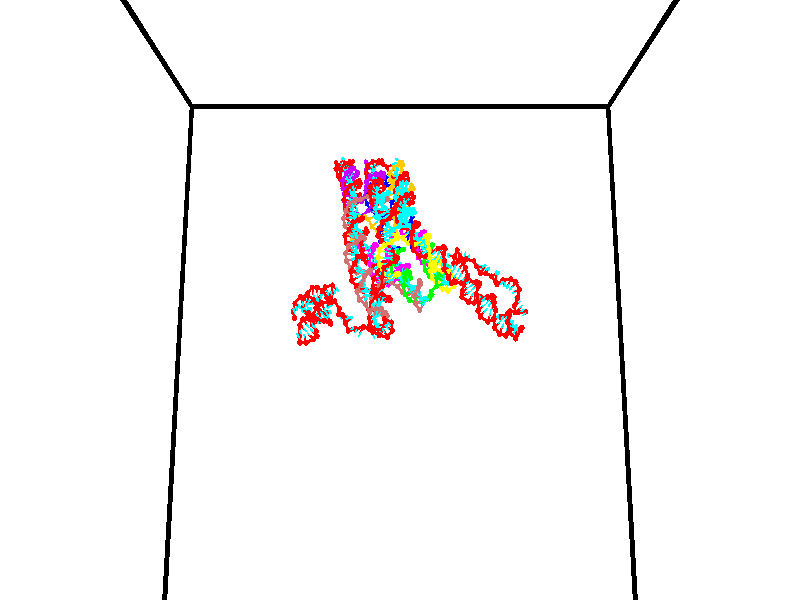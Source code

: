 // switches for output
#declare DRAW_BASES = 1; // possible values are 0, 1; only relevant for DNA ribbons
#declare DRAW_BASES_TYPE = 3; // possible values are 1, 2, 3; only relevant for DNA ribbons
#declare DRAW_FOG = 0; // set to 1 to enable fog

#include "colors.inc"

#include "transforms.inc"
background { rgb <1, 1, 1>}

#default {
   normal{
       ripples 0.25
       frequency 0.20
       turbulence 0.2
       lambda 5
   }
	finish {
		phong 0.1
		phong_size 40.
	}
}

// original window dimensions: 1024x640


// camera settings

camera {
	sky <0, 0.179814, -0.983701>
	up <0, 0.179814, -0.983701>
	right 1.6 * <1, 0, 0>
	location <35, 94.9851, 44.8844>
	look_at <35, 29.7336, 32.9568>
	direction <0, -65.2515, -11.9276>
	angle 67.0682
}


# declare cpy_camera_pos = <35, 94.9851, 44.8844>;
# if (DRAW_FOG = 1)
fog {
	fog_type 2
	up vnormalize(cpy_camera_pos)
	color rgbt<1,1,1,0.3>
	distance 1e-5
	fog_alt 3e-3
	fog_offset 56
}
# end


// LIGHTS

# declare lum = 6;
global_settings {
	ambient_light rgb lum * <0.05, 0.05, 0.05>
	max_trace_level 15
}# declare cpy_direct_light_amount = 0.25;
light_source
{	1000 * <-1, -1.16352, -0.803886>,
	rgb lum * cpy_direct_light_amount
	parallel
}

light_source
{	1000 * <1, 1.16352, 0.803886>,
	rgb lum * cpy_direct_light_amount
	parallel
}

// strand 0

// nucleotide -1

// particle -1
sphere {
	<24.315485, 34.556351, 35.381001> 0.250000
	pigment { color rgbt <1,0,0,0> }
	no_shadow
}
cylinder {
	<24.312866, 34.800560, 35.064213>,  <24.311295, 34.947086, 34.874138>, 0.100000
	pigment { color rgbt <1,0,0,0> }
	no_shadow
}
cylinder {
	<24.312866, 34.800560, 35.064213>,  <24.315485, 34.556351, 35.381001>, 0.100000
	pigment { color rgbt <1,0,0,0> }
	no_shadow
}

// particle -1
sphere {
	<24.312866, 34.800560, 35.064213> 0.100000
	pigment { color rgbt <1,0,0,0> }
	no_shadow
}
sphere {
	0, 1
	scale<0.080000,0.200000,0.300000>
	matrix <0.657724, -0.593935, -0.463293,
		-0.753231, -0.523931, -0.397668,
		-0.006545, 0.610522, -0.791972,
		24.310904, 34.983715, 34.826622>
	pigment { color rgbt <0,1,1,0> }
	no_shadow
}
cylinder {
	<24.070089, 34.174858, 34.740448>,  <24.315485, 34.556351, 35.381001>, 0.130000
	pigment { color rgbt <1,0,0,0> }
	no_shadow
}

// nucleotide -1

// particle -1
sphere {
	<24.070089, 34.174858, 34.740448> 0.250000
	pigment { color rgbt <1,0,0,0> }
	no_shadow
}
cylinder {
	<24.313593, 34.484737, 34.672031>,  <24.459696, 34.670666, 34.630981>, 0.100000
	pigment { color rgbt <1,0,0,0> }
	no_shadow
}
cylinder {
	<24.313593, 34.484737, 34.672031>,  <24.070089, 34.174858, 34.740448>, 0.100000
	pigment { color rgbt <1,0,0,0> }
	no_shadow
}

// particle -1
sphere {
	<24.313593, 34.484737, 34.672031> 0.100000
	pigment { color rgbt <1,0,0,0> }
	no_shadow
}
sphere {
	0, 1
	scale<0.080000,0.200000,0.300000>
	matrix <0.602071, -0.591518, -0.536300,
		-0.516646, 0.223496, -0.826514,
		0.608759, 0.774698, -0.171045,
		24.496220, 34.717148, 34.620716>
	pigment { color rgbt <0,1,1,0> }
	no_shadow
}
cylinder {
	<24.236479, 34.142330, 34.067783>,  <24.070089, 34.174858, 34.740448>, 0.130000
	pigment { color rgbt <1,0,0,0> }
	no_shadow
}

// nucleotide -1

// particle -1
sphere {
	<24.236479, 34.142330, 34.067783> 0.250000
	pigment { color rgbt <1,0,0,0> }
	no_shadow
}
cylinder {
	<24.525713, 34.336056, 34.264793>,  <24.699253, 34.452290, 34.382999>, 0.100000
	pigment { color rgbt <1,0,0,0> }
	no_shadow
}
cylinder {
	<24.525713, 34.336056, 34.264793>,  <24.236479, 34.142330, 34.067783>, 0.100000
	pigment { color rgbt <1,0,0,0> }
	no_shadow
}

// particle -1
sphere {
	<24.525713, 34.336056, 34.264793> 0.100000
	pigment { color rgbt <1,0,0,0> }
	no_shadow
}
sphere {
	0, 1
	scale<0.080000,0.200000,0.300000>
	matrix <0.688127, -0.567203, -0.452505,
		0.060210, 0.666124, -0.743407,
		0.723087, 0.484314, 0.492529,
		24.742640, 34.481350, 34.412552>
	pigment { color rgbt <0,1,1,0> }
	no_shadow
}
cylinder {
	<24.804115, 34.348751, 33.510670>,  <24.236479, 34.142330, 34.067783>, 0.130000
	pigment { color rgbt <1,0,0,0> }
	no_shadow
}

// nucleotide -1

// particle -1
sphere {
	<24.804115, 34.348751, 33.510670> 0.250000
	pigment { color rgbt <1,0,0,0> }
	no_shadow
}
cylinder {
	<24.965437, 34.340820, 33.876610>,  <25.062229, 34.336063, 34.096176>, 0.100000
	pigment { color rgbt <1,0,0,0> }
	no_shadow
}
cylinder {
	<24.965437, 34.340820, 33.876610>,  <24.804115, 34.348751, 33.510670>, 0.100000
	pigment { color rgbt <1,0,0,0> }
	no_shadow
}

// particle -1
sphere {
	<24.965437, 34.340820, 33.876610> 0.100000
	pigment { color rgbt <1,0,0,0> }
	no_shadow
}
sphere {
	0, 1
	scale<0.080000,0.200000,0.300000>
	matrix <0.734883, -0.588697, -0.336723,
		0.545247, 0.808110, -0.222853,
		0.403302, -0.019827, 0.914852,
		25.086428, 34.334873, 34.151066>
	pigment { color rgbt <0,1,1,0> }
	no_shadow
}
cylinder {
	<25.612253, 34.526524, 33.437405>,  <24.804115, 34.348751, 33.510670>, 0.130000
	pigment { color rgbt <1,0,0,0> }
	no_shadow
}

// nucleotide -1

// particle -1
sphere {
	<25.612253, 34.526524, 33.437405> 0.250000
	pigment { color rgbt <1,0,0,0> }
	no_shadow
}
cylinder {
	<25.556770, 34.343498, 33.788723>,  <25.523481, 34.233685, 33.999512>, 0.100000
	pigment { color rgbt <1,0,0,0> }
	no_shadow
}
cylinder {
	<25.556770, 34.343498, 33.788723>,  <25.612253, 34.526524, 33.437405>, 0.100000
	pigment { color rgbt <1,0,0,0> }
	no_shadow
}

// particle -1
sphere {
	<25.556770, 34.343498, 33.788723> 0.100000
	pigment { color rgbt <1,0,0,0> }
	no_shadow
}
sphere {
	0, 1
	scale<0.080000,0.200000,0.300000>
	matrix <0.680973, -0.687993, -0.250881,
		0.719053, 0.563294, 0.407017,
		-0.138706, -0.457564, 0.878291,
		25.515158, 34.206230, 34.052212>
	pigment { color rgbt <0,1,1,0> }
	no_shadow
}
cylinder {
	<26.192127, 34.389915, 33.783161>,  <25.612253, 34.526524, 33.437405>, 0.130000
	pigment { color rgbt <1,0,0,0> }
	no_shadow
}

// nucleotide -1

// particle -1
sphere {
	<26.192127, 34.389915, 33.783161> 0.250000
	pigment { color rgbt <1,0,0,0> }
	no_shadow
}
cylinder {
	<25.930897, 34.106419, 33.889874>,  <25.774158, 33.936321, 33.953899>, 0.100000
	pigment { color rgbt <1,0,0,0> }
	no_shadow
}
cylinder {
	<25.930897, 34.106419, 33.889874>,  <26.192127, 34.389915, 33.783161>, 0.100000
	pigment { color rgbt <1,0,0,0> }
	no_shadow
}

// particle -1
sphere {
	<25.930897, 34.106419, 33.889874> 0.100000
	pigment { color rgbt <1,0,0,0> }
	no_shadow
}
sphere {
	0, 1
	scale<0.080000,0.200000,0.300000>
	matrix <0.650939, -0.705400, -0.280516,
		0.386999, -0.009543, 0.922031,
		-0.653077, -0.708745, 0.266777,
		25.734974, 33.893795, 33.969906>
	pigment { color rgbt <0,1,1,0> }
	no_shadow
}
cylinder {
	<26.604046, 33.764381, 34.174911>,  <26.192127, 34.389915, 33.783161>, 0.130000
	pigment { color rgbt <1,0,0,0> }
	no_shadow
}

// nucleotide -1

// particle -1
sphere {
	<26.604046, 33.764381, 34.174911> 0.250000
	pigment { color rgbt <1,0,0,0> }
	no_shadow
}
cylinder {
	<26.262232, 33.626839, 34.019203>,  <26.057142, 33.544315, 33.925777>, 0.100000
	pigment { color rgbt <1,0,0,0> }
	no_shadow
}
cylinder {
	<26.262232, 33.626839, 34.019203>,  <26.604046, 33.764381, 34.174911>, 0.100000
	pigment { color rgbt <1,0,0,0> }
	no_shadow
}

// particle -1
sphere {
	<26.262232, 33.626839, 34.019203> 0.100000
	pigment { color rgbt <1,0,0,0> }
	no_shadow
}
sphere {
	0, 1
	scale<0.080000,0.200000,0.300000>
	matrix <0.487617, -0.789237, -0.373276,
		-0.178875, -0.508793, 0.842101,
		-0.854537, -0.343853, -0.389271,
		26.005871, 33.523682, 33.902424>
	pigment { color rgbt <0,1,1,0> }
	no_shadow
}
cylinder {
	<26.505827, 33.107487, 34.367489>,  <26.604046, 33.764381, 34.174911>, 0.130000
	pigment { color rgbt <1,0,0,0> }
	no_shadow
}

// nucleotide -1

// particle -1
sphere {
	<26.505827, 33.107487, 34.367489> 0.250000
	pigment { color rgbt <1,0,0,0> }
	no_shadow
}
cylinder {
	<26.324993, 33.174229, 34.016998>,  <26.216492, 33.214275, 33.806702>, 0.100000
	pigment { color rgbt <1,0,0,0> }
	no_shadow
}
cylinder {
	<26.324993, 33.174229, 34.016998>,  <26.505827, 33.107487, 34.367489>, 0.100000
	pigment { color rgbt <1,0,0,0> }
	no_shadow
}

// particle -1
sphere {
	<26.324993, 33.174229, 34.016998> 0.100000
	pigment { color rgbt <1,0,0,0> }
	no_shadow
}
sphere {
	0, 1
	scale<0.080000,0.200000,0.300000>
	matrix <0.624773, -0.641880, -0.444578,
		-0.636612, -0.748432, 0.185942,
		-0.452088, 0.166852, -0.876228,
		26.189367, 33.224285, 33.754131>
	pigment { color rgbt <0,1,1,0> }
	no_shadow
}
cylinder {
	<26.296047, 32.463066, 34.061474>,  <26.505827, 33.107487, 34.367489>, 0.130000
	pigment { color rgbt <1,0,0,0> }
	no_shadow
}

// nucleotide -1

// particle -1
sphere {
	<26.296047, 32.463066, 34.061474> 0.250000
	pigment { color rgbt <1,0,0,0> }
	no_shadow
}
cylinder {
	<26.338219, 32.726055, 33.763046>,  <26.363522, 32.883846, 33.583988>, 0.100000
	pigment { color rgbt <1,0,0,0> }
	no_shadow
}
cylinder {
	<26.338219, 32.726055, 33.763046>,  <26.296047, 32.463066, 34.061474>, 0.100000
	pigment { color rgbt <1,0,0,0> }
	no_shadow
}

// particle -1
sphere {
	<26.338219, 32.726055, 33.763046> 0.100000
	pigment { color rgbt <1,0,0,0> }
	no_shadow
}
sphere {
	0, 1
	scale<0.080000,0.200000,0.300000>
	matrix <0.677914, -0.596416, -0.429791,
		-0.727542, -0.460460, -0.508585,
		0.105427, 0.657469, -0.746070,
		26.369846, 32.923294, 33.539227>
	pigment { color rgbt <0,1,1,0> }
	no_shadow
}
cylinder {
	<26.401115, 32.113873, 33.296253>,  <26.296047, 32.463066, 34.061474>, 0.130000
	pigment { color rgbt <1,0,0,0> }
	no_shadow
}

// nucleotide -1

// particle -1
sphere {
	<26.401115, 32.113873, 33.296253> 0.250000
	pigment { color rgbt <1,0,0,0> }
	no_shadow
}
cylinder {
	<26.565619, 32.474548, 33.242847>,  <26.664320, 32.690952, 33.210804>, 0.100000
	pigment { color rgbt <1,0,0,0> }
	no_shadow
}
cylinder {
	<26.565619, 32.474548, 33.242847>,  <26.401115, 32.113873, 33.296253>, 0.100000
	pigment { color rgbt <1,0,0,0> }
	no_shadow
}

// particle -1
sphere {
	<26.565619, 32.474548, 33.242847> 0.100000
	pigment { color rgbt <1,0,0,0> }
	no_shadow
}
sphere {
	0, 1
	scale<0.080000,0.200000,0.300000>
	matrix <0.814186, -0.429239, -0.390966,
		-0.409841, 0.052078, -0.910669,
		0.411256, 0.901688, -0.133518,
		26.688995, 32.745056, 33.202793>
	pigment { color rgbt <0,1,1,0> }
	no_shadow
}
cylinder {
	<26.734318, 31.970467, 32.722961>,  <26.401115, 32.113873, 33.296253>, 0.130000
	pigment { color rgbt <1,0,0,0> }
	no_shadow
}

// nucleotide -1

// particle -1
sphere {
	<26.734318, 31.970467, 32.722961> 0.250000
	pigment { color rgbt <1,0,0,0> }
	no_shadow
}
cylinder {
	<26.877522, 32.327034, 32.834099>,  <26.963444, 32.540974, 32.900784>, 0.100000
	pigment { color rgbt <1,0,0,0> }
	no_shadow
}
cylinder {
	<26.877522, 32.327034, 32.834099>,  <26.734318, 31.970467, 32.722961>, 0.100000
	pigment { color rgbt <1,0,0,0> }
	no_shadow
}

// particle -1
sphere {
	<26.877522, 32.327034, 32.834099> 0.100000
	pigment { color rgbt <1,0,0,0> }
	no_shadow
}
sphere {
	0, 1
	scale<0.080000,0.200000,0.300000>
	matrix <0.911246, -0.268677, -0.312158,
		-0.203613, 0.364942, -0.908493,
		0.358011, 0.891420, 0.277846,
		26.984924, 32.594460, 32.917454>
	pigment { color rgbt <0,1,1,0> }
	no_shadow
}
cylinder {
	<27.044455, 32.204327, 32.228798>,  <26.734318, 31.970467, 32.722961>, 0.130000
	pigment { color rgbt <1,0,0,0> }
	no_shadow
}

// nucleotide -1

// particle -1
sphere {
	<27.044455, 32.204327, 32.228798> 0.250000
	pigment { color rgbt <1,0,0,0> }
	no_shadow
}
cylinder {
	<27.217176, 32.380852, 32.543449>,  <27.320810, 32.486767, 32.732243>, 0.100000
	pigment { color rgbt <1,0,0,0> }
	no_shadow
}
cylinder {
	<27.217176, 32.380852, 32.543449>,  <27.044455, 32.204327, 32.228798>, 0.100000
	pigment { color rgbt <1,0,0,0> }
	no_shadow
}

// particle -1
sphere {
	<27.217176, 32.380852, 32.543449> 0.100000
	pigment { color rgbt <1,0,0,0> }
	no_shadow
}
sphere {
	0, 1
	scale<0.080000,0.200000,0.300000>
	matrix <0.901342, -0.178682, -0.394532,
		-0.033553, 0.879386, -0.474927,
		0.431807, 0.441309, 0.786632,
		27.346718, 32.513245, 32.779438>
	pigment { color rgbt <0,1,1,0> }
	no_shadow
}
cylinder {
	<27.828045, 32.190075, 32.068466>,  <27.044455, 32.204327, 32.228798>, 0.130000
	pigment { color rgbt <1,0,0,0> }
	no_shadow
}

// nucleotide -1

// particle -1
sphere {
	<27.828045, 32.190075, 32.068466> 0.250000
	pigment { color rgbt <1,0,0,0> }
	no_shadow
}
cylinder {
	<28.111757, 32.327816, 32.314503>,  <28.281984, 32.410461, 32.462124>, 0.100000
	pigment { color rgbt <1,0,0,0> }
	no_shadow
}
cylinder {
	<28.111757, 32.327816, 32.314503>,  <27.828045, 32.190075, 32.068466>, 0.100000
	pigment { color rgbt <1,0,0,0> }
	no_shadow
}

// particle -1
sphere {
	<28.111757, 32.327816, 32.314503> 0.100000
	pigment { color rgbt <1,0,0,0> }
	no_shadow
}
sphere {
	0, 1
	scale<0.080000,0.200000,0.300000>
	matrix <-0.672223, 0.593098, 0.443115,
		-0.212220, -0.727773, 0.652158,
		0.709281, 0.344357, 0.615093,
		28.324541, 32.431122, 32.499031>
	pigment { color rgbt <0,1,1,0> }
	no_shadow
}
cylinder {
	<27.705343, 31.970888, 32.847816>,  <27.828045, 32.190075, 32.068466>, 0.130000
	pigment { color rgbt <1,0,0,0> }
	no_shadow
}

// nucleotide -1

// particle -1
sphere {
	<27.705343, 31.970888, 32.847816> 0.250000
	pigment { color rgbt <1,0,0,0> }
	no_shadow
}
cylinder {
	<27.918266, 32.304466, 32.789600>,  <28.046021, 32.504612, 32.754669>, 0.100000
	pigment { color rgbt <1,0,0,0> }
	no_shadow
}
cylinder {
	<27.918266, 32.304466, 32.789600>,  <27.705343, 31.970888, 32.847816>, 0.100000
	pigment { color rgbt <1,0,0,0> }
	no_shadow
}

// particle -1
sphere {
	<27.918266, 32.304466, 32.789600> 0.100000
	pigment { color rgbt <1,0,0,0> }
	no_shadow
}
sphere {
	0, 1
	scale<0.080000,0.200000,0.300000>
	matrix <-0.648668, 0.512273, 0.562856,
		0.543951, -0.205200, 0.813640,
		0.532304, 0.833948, -0.145545,
		28.077959, 32.554649, 32.745937>
	pigment { color rgbt <0,1,1,0> }
	no_shadow
}
cylinder {
	<27.788160, 32.299751, 33.471848>,  <27.705343, 31.970888, 32.847816>, 0.130000
	pigment { color rgbt <1,0,0,0> }
	no_shadow
}

// nucleotide -1

// particle -1
sphere {
	<27.788160, 32.299751, 33.471848> 0.250000
	pigment { color rgbt <1,0,0,0> }
	no_shadow
}
cylinder {
	<27.794518, 32.569717, 33.176758>,  <27.798332, 32.731697, 32.999702>, 0.100000
	pigment { color rgbt <1,0,0,0> }
	no_shadow
}
cylinder {
	<27.794518, 32.569717, 33.176758>,  <27.788160, 32.299751, 33.471848>, 0.100000
	pigment { color rgbt <1,0,0,0> }
	no_shadow
}

// particle -1
sphere {
	<27.794518, 32.569717, 33.176758> 0.100000
	pigment { color rgbt <1,0,0,0> }
	no_shadow
}
sphere {
	0, 1
	scale<0.080000,0.200000,0.300000>
	matrix <-0.830117, 0.420192, 0.366528,
		0.557362, 0.606576, 0.566934,
		0.015894, 0.674911, -0.737728,
		27.799286, 32.772190, 32.955441>
	pigment { color rgbt <0,1,1,0> }
	no_shadow
}
cylinder {
	<27.726400, 33.045971, 33.718983>,  <27.788160, 32.299751, 33.471848>, 0.130000
	pigment { color rgbt <1,0,0,0> }
	no_shadow
}

// nucleotide -1

// particle -1
sphere {
	<27.726400, 33.045971, 33.718983> 0.250000
	pigment { color rgbt <1,0,0,0> }
	no_shadow
}
cylinder {
	<27.600437, 33.003532, 33.341713>,  <27.524860, 32.978069, 33.115353>, 0.100000
	pigment { color rgbt <1,0,0,0> }
	no_shadow
}
cylinder {
	<27.600437, 33.003532, 33.341713>,  <27.726400, 33.045971, 33.718983>, 0.100000
	pigment { color rgbt <1,0,0,0> }
	no_shadow
}

// particle -1
sphere {
	<27.600437, 33.003532, 33.341713> 0.100000
	pigment { color rgbt <1,0,0,0> }
	no_shadow
}
sphere {
	0, 1
	scale<0.080000,0.200000,0.300000>
	matrix <-0.888669, 0.381945, 0.253744,
		0.333319, 0.918075, -0.214560,
		-0.314906, -0.106096, -0.943174,
		27.505966, 32.971703, 33.058762>
	pigment { color rgbt <0,1,1,0> }
	no_shadow
}
cylinder {
	<27.441574, 33.700523, 33.509632>,  <27.726400, 33.045971, 33.718983>, 0.130000
	pigment { color rgbt <1,0,0,0> }
	no_shadow
}

// nucleotide -1

// particle -1
sphere {
	<27.441574, 33.700523, 33.509632> 0.250000
	pigment { color rgbt <1,0,0,0> }
	no_shadow
}
cylinder {
	<27.304672, 33.382782, 33.308887>,  <27.222530, 33.192139, 33.188438>, 0.100000
	pigment { color rgbt <1,0,0,0> }
	no_shadow
}
cylinder {
	<27.304672, 33.382782, 33.308887>,  <27.441574, 33.700523, 33.509632>, 0.100000
	pigment { color rgbt <1,0,0,0> }
	no_shadow
}

// particle -1
sphere {
	<27.304672, 33.382782, 33.308887> 0.100000
	pigment { color rgbt <1,0,0,0> }
	no_shadow
}
sphere {
	0, 1
	scale<0.080000,0.200000,0.300000>
	matrix <-0.920400, 0.390874, 0.009006,
		0.189012, 0.464999, -0.864899,
		-0.342254, -0.794351, -0.501865,
		27.201996, 33.144478, 33.158329>
	pigment { color rgbt <0,1,1,0> }
	no_shadow
}
cylinder {
	<27.077490, 33.906586, 32.899731>,  <27.441574, 33.700523, 33.509632>, 0.130000
	pigment { color rgbt <1,0,0,0> }
	no_shadow
}

// nucleotide -1

// particle -1
sphere {
	<27.077490, 33.906586, 32.899731> 0.250000
	pigment { color rgbt <1,0,0,0> }
	no_shadow
}
cylinder {
	<26.944288, 33.548565, 33.018387>,  <26.864367, 33.333752, 33.089581>, 0.100000
	pigment { color rgbt <1,0,0,0> }
	no_shadow
}
cylinder {
	<26.944288, 33.548565, 33.018387>,  <27.077490, 33.906586, 32.899731>, 0.100000
	pigment { color rgbt <1,0,0,0> }
	no_shadow
}

// particle -1
sphere {
	<26.944288, 33.548565, 33.018387> 0.100000
	pigment { color rgbt <1,0,0,0> }
	no_shadow
}
sphere {
	0, 1
	scale<0.080000,0.200000,0.300000>
	matrix <-0.905177, 0.391565, 0.165325,
		-0.264128, -0.213461, -0.940569,
		-0.333004, -0.895048, 0.296643,
		26.844387, 33.280052, 33.107380>
	pigment { color rgbt <0,1,1,0> }
	no_shadow
}
cylinder {
	<26.453918, 33.877155, 32.616833>,  <27.077490, 33.906586, 32.899731>, 0.130000
	pigment { color rgbt <1,0,0,0> }
	no_shadow
}

// nucleotide -1

// particle -1
sphere {
	<26.453918, 33.877155, 32.616833> 0.250000
	pigment { color rgbt <1,0,0,0> }
	no_shadow
}
cylinder {
	<26.438885, 33.586391, 32.891113>,  <26.429865, 33.411934, 33.055679>, 0.100000
	pigment { color rgbt <1,0,0,0> }
	no_shadow
}
cylinder {
	<26.438885, 33.586391, 32.891113>,  <26.453918, 33.877155, 32.616833>, 0.100000
	pigment { color rgbt <1,0,0,0> }
	no_shadow
}

// particle -1
sphere {
	<26.438885, 33.586391, 32.891113> 0.100000
	pigment { color rgbt <1,0,0,0> }
	no_shadow
}
sphere {
	0, 1
	scale<0.080000,0.200000,0.300000>
	matrix <-0.979484, 0.162751, 0.118844,
		-0.197988, -0.667165, -0.718117,
		-0.037585, -0.726913, 0.685699,
		26.427608, 33.368317, 33.096825>
	pigment { color rgbt <0,1,1,0> }
	no_shadow
}
cylinder {
	<25.854994, 33.424480, 32.521107>,  <26.453918, 33.877155, 32.616833>, 0.130000
	pigment { color rgbt <1,0,0,0> }
	no_shadow
}

// nucleotide -1

// particle -1
sphere {
	<25.854994, 33.424480, 32.521107> 0.250000
	pigment { color rgbt <1,0,0,0> }
	no_shadow
}
cylinder {
	<25.953348, 33.408115, 32.908482>,  <26.012362, 33.398296, 33.140907>, 0.100000
	pigment { color rgbt <1,0,0,0> }
	no_shadow
}
cylinder {
	<25.953348, 33.408115, 32.908482>,  <25.854994, 33.424480, 32.521107>, 0.100000
	pigment { color rgbt <1,0,0,0> }
	no_shadow
}

// particle -1
sphere {
	<25.953348, 33.408115, 32.908482> 0.100000
	pigment { color rgbt <1,0,0,0> }
	no_shadow
}
sphere {
	0, 1
	scale<0.080000,0.200000,0.300000>
	matrix <-0.909542, 0.335638, 0.245113,
		-0.335072, -0.941102, 0.045314,
		0.245885, -0.040916, 0.968435,
		26.027113, 33.395840, 33.199013>
	pigment { color rgbt <0,1,1,0> }
	no_shadow
}
cylinder {
	<25.330868, 32.903572, 32.925957>,  <25.854994, 33.424480, 32.521107>, 0.130000
	pigment { color rgbt <1,0,0,0> }
	no_shadow
}

// nucleotide -1

// particle -1
sphere {
	<25.330868, 32.903572, 32.925957> 0.250000
	pigment { color rgbt <1,0,0,0> }
	no_shadow
}
cylinder {
	<25.499414, 33.199001, 33.136463>,  <25.600542, 33.376259, 33.262768>, 0.100000
	pigment { color rgbt <1,0,0,0> }
	no_shadow
}
cylinder {
	<25.499414, 33.199001, 33.136463>,  <25.330868, 32.903572, 32.925957>, 0.100000
	pigment { color rgbt <1,0,0,0> }
	no_shadow
}

// particle -1
sphere {
	<25.499414, 33.199001, 33.136463> 0.100000
	pigment { color rgbt <1,0,0,0> }
	no_shadow
}
sphere {
	0, 1
	scale<0.080000,0.200000,0.300000>
	matrix <-0.894214, 0.241679, 0.376793,
		0.151101, -0.629366, 0.762277,
		0.421367, 0.738573, 0.526270,
		25.625824, 33.420574, 33.294346>
	pigment { color rgbt <0,1,1,0> }
	no_shadow
}
cylinder {
	<24.883163, 32.992100, 33.408112>,  <25.330868, 32.903572, 32.925957>, 0.130000
	pigment { color rgbt <1,0,0,0> }
	no_shadow
}

// nucleotide -1

// particle -1
sphere {
	<24.883163, 32.992100, 33.408112> 0.250000
	pigment { color rgbt <1,0,0,0> }
	no_shadow
}
cylinder {
	<25.209251, 33.148956, 33.578590>,  <25.404903, 33.243069, 33.680878>, 0.100000
	pigment { color rgbt <1,0,0,0> }
	no_shadow
}
cylinder {
	<25.209251, 33.148956, 33.578590>,  <24.883163, 32.992100, 33.408112>, 0.100000
	pigment { color rgbt <1,0,0,0> }
	no_shadow
}

// particle -1
sphere {
	<25.209251, 33.148956, 33.578590> 0.100000
	pigment { color rgbt <1,0,0,0> }
	no_shadow
}
sphere {
	0, 1
	scale<0.080000,0.200000,0.300000>
	matrix <-0.578120, 0.594912, 0.558441,
		-0.034566, -0.701646, 0.711686,
		0.815219, 0.392137, 0.426200,
		25.453817, 33.266598, 33.706451>
	pigment { color rgbt <0,1,1,0> }
	no_shadow
}
cylinder {
	<24.845953, 32.965603, 34.181587>,  <24.883163, 32.992100, 33.408112>, 0.130000
	pigment { color rgbt <1,0,0,0> }
	no_shadow
}

// nucleotide -1

// particle -1
sphere {
	<24.845953, 32.965603, 34.181587> 0.250000
	pigment { color rgbt <1,0,0,0> }
	no_shadow
}
cylinder {
	<25.098259, 33.263893, 34.095764>,  <25.249641, 33.442867, 34.044270>, 0.100000
	pigment { color rgbt <1,0,0,0> }
	no_shadow
}
cylinder {
	<25.098259, 33.263893, 34.095764>,  <24.845953, 32.965603, 34.181587>, 0.100000
	pigment { color rgbt <1,0,0,0> }
	no_shadow
}

// particle -1
sphere {
	<25.098259, 33.263893, 34.095764> 0.100000
	pigment { color rgbt <1,0,0,0> }
	no_shadow
}
sphere {
	0, 1
	scale<0.080000,0.200000,0.300000>
	matrix <-0.681705, 0.664619, 0.305875,
		0.370696, -0.046671, 0.927581,
		0.630764, 0.745723, -0.214555,
		25.287487, 33.487610, 34.031399>
	pigment { color rgbt <0,1,1,0> }
	no_shadow
}
cylinder {
	<25.308281, 33.154636, 34.698967>,  <24.845953, 32.965603, 34.181587>, 0.130000
	pigment { color rgbt <1,0,0,0> }
	no_shadow
}

// nucleotide -1

// particle -1
sphere {
	<25.308281, 33.154636, 34.698967> 0.250000
	pigment { color rgbt <1,0,0,0> }
	no_shadow
}
cylinder {
	<25.552118, 33.447842, 34.578247>,  <25.698421, 33.623764, 34.505814>, 0.100000
	pigment { color rgbt <1,0,0,0> }
	no_shadow
}
cylinder {
	<25.552118, 33.447842, 34.578247>,  <25.308281, 33.154636, 34.698967>, 0.100000
	pigment { color rgbt <1,0,0,0> }
	no_shadow
}

// particle -1
sphere {
	<25.552118, 33.447842, 34.578247> 0.100000
	pigment { color rgbt <1,0,0,0> }
	no_shadow
}
sphere {
	0, 1
	scale<0.080000,0.200000,0.300000>
	matrix <-0.704343, 0.675536, 0.218066,
		0.363723, 0.079640, 0.928096,
		0.609596, 0.733014, -0.301802,
		25.734997, 33.667747, 34.487705>
	pigment { color rgbt <0,1,1,0> }
	no_shadow
}
cylinder {
	<25.510096, 33.697937, 35.214771>,  <25.308281, 33.154636, 34.698967>, 0.130000
	pigment { color rgbt <1,0,0,0> }
	no_shadow
}

// nucleotide -1

// particle -1
sphere {
	<25.510096, 33.697937, 35.214771> 0.250000
	pigment { color rgbt <1,0,0,0> }
	no_shadow
}
cylinder {
	<25.541384, 33.860882, 34.850807>,  <25.560156, 33.958649, 34.632427>, 0.100000
	pigment { color rgbt <1,0,0,0> }
	no_shadow
}
cylinder {
	<25.541384, 33.860882, 34.850807>,  <25.510096, 33.697937, 35.214771>, 0.100000
	pigment { color rgbt <1,0,0,0> }
	no_shadow
}

// particle -1
sphere {
	<25.541384, 33.860882, 34.850807> 0.100000
	pigment { color rgbt <1,0,0,0> }
	no_shadow
}
sphere {
	0, 1
	scale<0.080000,0.200000,0.300000>
	matrix <-0.712439, 0.661285, 0.234806,
		0.697361, 0.629890, 0.341944,
		0.078220, 0.407359, -0.909912,
		25.564850, 33.983089, 34.577835>
	pigment { color rgbt <0,1,1,0> }
	no_shadow
}
cylinder {
	<25.702703, 34.354641, 35.321457>,  <25.510096, 33.697937, 35.214771>, 0.130000
	pigment { color rgbt <1,0,0,0> }
	no_shadow
}

// nucleotide -1

// particle -1
sphere {
	<25.702703, 34.354641, 35.321457> 0.250000
	pigment { color rgbt <1,0,0,0> }
	no_shadow
}
cylinder {
	<25.515511, 34.344200, 34.968117>,  <25.403194, 34.337936, 34.756111>, 0.100000
	pigment { color rgbt <1,0,0,0> }
	no_shadow
}
cylinder {
	<25.515511, 34.344200, 34.968117>,  <25.702703, 34.354641, 35.321457>, 0.100000
	pigment { color rgbt <1,0,0,0> }
	no_shadow
}

// particle -1
sphere {
	<25.515511, 34.344200, 34.968117> 0.100000
	pigment { color rgbt <1,0,0,0> }
	no_shadow
}
sphere {
	0, 1
	scale<0.080000,0.200000,0.300000>
	matrix <-0.624386, 0.717143, 0.309595,
		0.625409, 0.696437, -0.351908,
		-0.467982, -0.026103, -0.883353,
		25.375116, 34.336369, 34.703110>
	pigment { color rgbt <0,1,1,0> }
	no_shadow
}
cylinder {
	<25.772409, 35.003551, 35.001850>,  <25.702703, 34.354641, 35.321457>, 0.130000
	pigment { color rgbt <1,0,0,0> }
	no_shadow
}

// nucleotide -1

// particle -1
sphere {
	<25.772409, 35.003551, 35.001850> 0.250000
	pigment { color rgbt <1,0,0,0> }
	no_shadow
}
cylinder {
	<25.441349, 34.825649, 34.864922>,  <25.242714, 34.718906, 34.782764>, 0.100000
	pigment { color rgbt <1,0,0,0> }
	no_shadow
}
cylinder {
	<25.441349, 34.825649, 34.864922>,  <25.772409, 35.003551, 35.001850>, 0.100000
	pigment { color rgbt <1,0,0,0> }
	no_shadow
}

// particle -1
sphere {
	<25.441349, 34.825649, 34.864922> 0.100000
	pigment { color rgbt <1,0,0,0> }
	no_shadow
}
sphere {
	0, 1
	scale<0.080000,0.200000,0.300000>
	matrix <-0.542295, 0.790882, 0.283587,
		0.144610, 0.420351, -0.895764,
		-0.827650, -0.444758, -0.342324,
		25.193054, 34.692223, 34.762226>
	pigment { color rgbt <0,1,1,0> }
	no_shadow
}
cylinder {
	<26.150534, 34.796181, 35.714516>,  <25.772409, 35.003551, 35.001850>, 0.130000
	pigment { color rgbt <1,0,0,0> }
	no_shadow
}

// nucleotide -1

// particle -1
sphere {
	<26.150534, 34.796181, 35.714516> 0.250000
	pigment { color rgbt <1,0,0,0> }
	no_shadow
}
cylinder {
	<26.257259, 34.416351, 35.648647>,  <26.321295, 34.188454, 35.609127>, 0.100000
	pigment { color rgbt <1,0,0,0> }
	no_shadow
}
cylinder {
	<26.257259, 34.416351, 35.648647>,  <26.150534, 34.796181, 35.714516>, 0.100000
	pigment { color rgbt <1,0,0,0> }
	no_shadow
}

// particle -1
sphere {
	<26.257259, 34.416351, 35.648647> 0.100000
	pigment { color rgbt <1,0,0,0> }
	no_shadow
}
sphere {
	0, 1
	scale<0.080000,0.200000,0.300000>
	matrix <-0.475107, -0.278263, 0.834771,
		-0.838500, -0.144492, -0.525394,
		0.266816, -0.949574, -0.164675,
		26.337303, 34.131477, 35.599243>
	pigment { color rgbt <0,1,1,0> }
	no_shadow
}
cylinder {
	<26.912510, 34.980755, 35.689819>,  <26.150534, 34.796181, 35.714516>, 0.130000
	pigment { color rgbt <1,0,0,0> }
	no_shadow
}

// nucleotide -1

// particle -1
sphere {
	<26.912510, 34.980755, 35.689819> 0.250000
	pigment { color rgbt <1,0,0,0> }
	no_shadow
}
cylinder {
	<26.889418, 34.620506, 35.517521>,  <26.875563, 34.404358, 35.414143>, 0.100000
	pigment { color rgbt <1,0,0,0> }
	no_shadow
}
cylinder {
	<26.889418, 34.620506, 35.517521>,  <26.912510, 34.980755, 35.689819>, 0.100000
	pigment { color rgbt <1,0,0,0> }
	no_shadow
}

// particle -1
sphere {
	<26.889418, 34.620506, 35.517521> 0.100000
	pigment { color rgbt <1,0,0,0> }
	no_shadow
}
sphere {
	0, 1
	scale<0.080000,0.200000,0.300000>
	matrix <-0.628651, 0.367976, -0.685122,
		0.775542, 0.231240, -0.587420,
		-0.057729, -0.900623, -0.430750,
		26.872099, 34.350319, 35.388294>
	pigment { color rgbt <0,1,1,0> }
	no_shadow
}
cylinder {
	<26.986986, 35.124477, 34.962444>,  <26.912510, 34.980755, 35.689819>, 0.130000
	pigment { color rgbt <1,0,0,0> }
	no_shadow
}

// nucleotide -1

// particle -1
sphere {
	<26.986986, 35.124477, 34.962444> 0.250000
	pigment { color rgbt <1,0,0,0> }
	no_shadow
}
cylinder {
	<26.770128, 34.791817, 35.010502>,  <26.640013, 34.592220, 35.039337>, 0.100000
	pigment { color rgbt <1,0,0,0> }
	no_shadow
}
cylinder {
	<26.770128, 34.791817, 35.010502>,  <26.986986, 35.124477, 34.962444>, 0.100000
	pigment { color rgbt <1,0,0,0> }
	no_shadow
}

// particle -1
sphere {
	<26.770128, 34.791817, 35.010502> 0.100000
	pigment { color rgbt <1,0,0,0> }
	no_shadow
}
sphere {
	0, 1
	scale<0.080000,0.200000,0.300000>
	matrix <-0.771568, 0.436066, -0.463174,
		0.332810, -0.343804, -0.878087,
		-0.542145, -0.831652, 0.120141,
		26.607485, 34.542320, 35.046543>
	pigment { color rgbt <0,1,1,0> }
	no_shadow
}
cylinder {
	<27.650639, 35.475830, 35.102184>,  <26.986986, 35.124477, 34.962444>, 0.130000
	pigment { color rgbt <1,0,0,0> }
	no_shadow
}

// nucleotide -1

// particle -1
sphere {
	<27.650639, 35.475830, 35.102184> 0.250000
	pigment { color rgbt <1,0,0,0> }
	no_shadow
}
cylinder {
	<27.881081, 35.802700, 35.109364>,  <28.019346, 35.998821, 35.113670>, 0.100000
	pigment { color rgbt <1,0,0,0> }
	no_shadow
}
cylinder {
	<27.881081, 35.802700, 35.109364>,  <27.650639, 35.475830, 35.102184>, 0.100000
	pigment { color rgbt <1,0,0,0> }
	no_shadow
}

// particle -1
sphere {
	<27.881081, 35.802700, 35.109364> 0.100000
	pigment { color rgbt <1,0,0,0> }
	no_shadow
}
sphere {
	0, 1
	scale<0.080000,0.200000,0.300000>
	matrix <-0.633063, 0.432202, 0.642210,
		0.517044, -0.381341, 0.766319,
		0.576105, 0.817179, 0.017945,
		28.053913, 36.047852, 35.114746>
	pigment { color rgbt <0,1,1,0> }
	no_shadow
}
cylinder {
	<28.049042, 35.646339, 35.889267>,  <27.650639, 35.475830, 35.102184>, 0.130000
	pigment { color rgbt <1,0,0,0> }
	no_shadow
}

// nucleotide -1

// particle -1
sphere {
	<28.049042, 35.646339, 35.889267> 0.250000
	pigment { color rgbt <1,0,0,0> }
	no_shadow
}
cylinder {
	<27.955881, 35.939468, 35.633537>,  <27.899984, 36.115345, 35.480099>, 0.100000
	pigment { color rgbt <1,0,0,0> }
	no_shadow
}
cylinder {
	<27.955881, 35.939468, 35.633537>,  <28.049042, 35.646339, 35.889267>, 0.100000
	pigment { color rgbt <1,0,0,0> }
	no_shadow
}

// particle -1
sphere {
	<27.955881, 35.939468, 35.633537> 0.100000
	pigment { color rgbt <1,0,0,0> }
	no_shadow
}
sphere {
	0, 1
	scale<0.080000,0.200000,0.300000>
	matrix <-0.681657, 0.345863, 0.644765,
		0.693614, 0.585966, 0.418979,
		-0.232901, 0.732818, -0.639323,
		27.886011, 36.159313, 35.441742>
	pigment { color rgbt <0,1,1,0> }
	no_shadow
}
cylinder {
	<28.209742, 36.263130, 36.128391>,  <28.049042, 35.646339, 35.889267>, 0.130000
	pigment { color rgbt <1,0,0,0> }
	no_shadow
}

// nucleotide -1

// particle -1
sphere {
	<28.209742, 36.263130, 36.128391> 0.250000
	pigment { color rgbt <1,0,0,0> }
	no_shadow
}
cylinder {
	<27.929272, 36.371845, 35.864731>,  <27.760990, 36.437077, 35.706535>, 0.100000
	pigment { color rgbt <1,0,0,0> }
	no_shadow
}
cylinder {
	<27.929272, 36.371845, 35.864731>,  <28.209742, 36.263130, 36.128391>, 0.100000
	pigment { color rgbt <1,0,0,0> }
	no_shadow
}

// particle -1
sphere {
	<27.929272, 36.371845, 35.864731> 0.100000
	pigment { color rgbt <1,0,0,0> }
	no_shadow
}
sphere {
	0, 1
	scale<0.080000,0.200000,0.300000>
	matrix <-0.467268, 0.523109, 0.712754,
		0.538528, 0.807767, -0.239793,
		-0.701176, 0.271791, -0.659152,
		27.718918, 36.453381, 35.666985>
	pigment { color rgbt <0,1,1,0> }
	no_shadow
}
cylinder {
	<28.189009, 36.992638, 36.192631>,  <28.209742, 36.263130, 36.128391>, 0.130000
	pigment { color rgbt <1,0,0,0> }
	no_shadow
}

// nucleotide -1

// particle -1
sphere {
	<28.189009, 36.992638, 36.192631> 0.250000
	pigment { color rgbt <1,0,0,0> }
	no_shadow
}
cylinder {
	<27.843792, 36.855721, 36.044041>,  <27.636662, 36.773571, 35.954887>, 0.100000
	pigment { color rgbt <1,0,0,0> }
	no_shadow
}
cylinder {
	<27.843792, 36.855721, 36.044041>,  <28.189009, 36.992638, 36.192631>, 0.100000
	pigment { color rgbt <1,0,0,0> }
	no_shadow
}

// particle -1
sphere {
	<27.843792, 36.855721, 36.044041> 0.100000
	pigment { color rgbt <1,0,0,0> }
	no_shadow
}
sphere {
	0, 1
	scale<0.080000,0.200000,0.300000>
	matrix <-0.502509, 0.506990, 0.700318,
		-0.051379, 0.791074, -0.609559,
		-0.863044, -0.342290, -0.371474,
		27.584879, 36.753033, 35.932598>
	pigment { color rgbt <0,1,1,0> }
	no_shadow
}
cylinder {
	<27.689907, 37.622433, 36.092304>,  <28.189009, 36.992638, 36.192631>, 0.130000
	pigment { color rgbt <1,0,0,0> }
	no_shadow
}

// nucleotide -1

// particle -1
sphere {
	<27.689907, 37.622433, 36.092304> 0.250000
	pigment { color rgbt <1,0,0,0> }
	no_shadow
}
cylinder {
	<27.480686, 37.284782, 36.045197>,  <27.355154, 37.082191, 36.016930>, 0.100000
	pigment { color rgbt <1,0,0,0> }
	no_shadow
}
cylinder {
	<27.480686, 37.284782, 36.045197>,  <27.689907, 37.622433, 36.092304>, 0.100000
	pigment { color rgbt <1,0,0,0> }
	no_shadow
}

// particle -1
sphere {
	<27.480686, 37.284782, 36.045197> 0.100000
	pigment { color rgbt <1,0,0,0> }
	no_shadow
}
sphere {
	0, 1
	scale<0.080000,0.200000,0.300000>
	matrix <-0.815289, 0.455256, 0.357836,
		-0.248441, 0.283186, -0.926328,
		-0.523050, -0.844126, -0.117774,
		27.323771, 37.031544, 36.009865>
	pigment { color rgbt <0,1,1,0> }
	no_shadow
}
cylinder {
	<26.997335, 37.842335, 36.015110>,  <27.689907, 37.622433, 36.092304>, 0.130000
	pigment { color rgbt <1,0,0,0> }
	no_shadow
}

// nucleotide -1

// particle -1
sphere {
	<26.997335, 37.842335, 36.015110> 0.250000
	pigment { color rgbt <1,0,0,0> }
	no_shadow
}
cylinder {
	<26.885080, 37.458412, 36.015999>,  <26.817726, 37.228058, 36.016533>, 0.100000
	pigment { color rgbt <1,0,0,0> }
	no_shadow
}
cylinder {
	<26.885080, 37.458412, 36.015999>,  <26.997335, 37.842335, 36.015110>, 0.100000
	pigment { color rgbt <1,0,0,0> }
	no_shadow
}

// particle -1
sphere {
	<26.885080, 37.458412, 36.015999> 0.100000
	pigment { color rgbt <1,0,0,0> }
	no_shadow
}
sphere {
	0, 1
	scale<0.080000,0.200000,0.300000>
	matrix <-0.927969, 0.271919, 0.254820,
		-0.245183, 0.069450, -0.966986,
		-0.280639, -0.959811, 0.002222,
		26.800888, 37.170467, 36.016666>
	pigment { color rgbt <0,1,1,0> }
	no_shadow
}
cylinder {
	<26.332918, 38.032288, 35.990372>,  <26.997335, 37.842335, 36.015110>, 0.130000
	pigment { color rgbt <1,0,0,0> }
	no_shadow
}

// nucleotide -1

// particle -1
sphere {
	<26.332918, 38.032288, 35.990372> 0.250000
	pigment { color rgbt <1,0,0,0> }
	no_shadow
}
cylinder {
	<26.401104, 37.657730, 36.113075>,  <26.442017, 37.432995, 36.186699>, 0.100000
	pigment { color rgbt <1,0,0,0> }
	no_shadow
}
cylinder {
	<26.401104, 37.657730, 36.113075>,  <26.332918, 38.032288, 35.990372>, 0.100000
	pigment { color rgbt <1,0,0,0> }
	no_shadow
}

// particle -1
sphere {
	<26.401104, 37.657730, 36.113075> 0.100000
	pigment { color rgbt <1,0,0,0> }
	no_shadow
}
sphere {
	0, 1
	scale<0.080000,0.200000,0.300000>
	matrix <-0.788094, 0.057307, 0.612881,
		-0.591480, -0.346229, -0.728201,
		0.170466, -0.936398, 0.306758,
		26.452244, 37.376812, 36.205101>
	pigment { color rgbt <0,1,1,0> }
	no_shadow
}
cylinder {
	<25.639729, 37.569576, 35.959049>,  <26.332918, 38.032288, 35.990372>, 0.130000
	pigment { color rgbt <1,0,0,0> }
	no_shadow
}

// nucleotide -1

// particle -1
sphere {
	<25.639729, 37.569576, 35.959049> 0.250000
	pigment { color rgbt <1,0,0,0> }
	no_shadow
}
cylinder {
	<25.886993, 37.400497, 36.224140>,  <26.035353, 37.299049, 36.383194>, 0.100000
	pigment { color rgbt <1,0,0,0> }
	no_shadow
}
cylinder {
	<25.886993, 37.400497, 36.224140>,  <25.639729, 37.569576, 35.959049>, 0.100000
	pigment { color rgbt <1,0,0,0> }
	no_shadow
}

// particle -1
sphere {
	<25.886993, 37.400497, 36.224140> 0.100000
	pigment { color rgbt <1,0,0,0> }
	no_shadow
}
sphere {
	0, 1
	scale<0.080000,0.200000,0.300000>
	matrix <-0.753158, -0.077168, 0.653298,
		-0.225004, -0.902981, -0.366058,
		0.618163, -0.422695, 0.662725,
		26.072443, 37.273689, 36.422958>
	pigment { color rgbt <0,1,1,0> }
	no_shadow
}
cylinder {
	<25.295563, 37.018959, 36.366707>,  <25.639729, 37.569576, 35.959049>, 0.130000
	pigment { color rgbt <1,0,0,0> }
	no_shadow
}

// nucleotide -1

// particle -1
sphere {
	<25.295563, 37.018959, 36.366707> 0.250000
	pigment { color rgbt <1,0,0,0> }
	no_shadow
}
cylinder {
	<25.590477, 37.170601, 36.590382>,  <25.767426, 37.261585, 36.724586>, 0.100000
	pigment { color rgbt <1,0,0,0> }
	no_shadow
}
cylinder {
	<25.590477, 37.170601, 36.590382>,  <25.295563, 37.018959, 36.366707>, 0.100000
	pigment { color rgbt <1,0,0,0> }
	no_shadow
}

// particle -1
sphere {
	<25.590477, 37.170601, 36.590382> 0.100000
	pigment { color rgbt <1,0,0,0> }
	no_shadow
}
sphere {
	0, 1
	scale<0.080000,0.200000,0.300000>
	matrix <-0.644261, 0.145452, 0.750847,
		0.203317, -0.913849, 0.351485,
		0.737285, 0.379108, 0.559185,
		25.811663, 37.284332, 36.758137>
	pigment { color rgbt <0,1,1,0> }
	no_shadow
}
cylinder {
	<25.246143, 36.807159, 37.177803>,  <25.295563, 37.018959, 36.366707>, 0.130000
	pigment { color rgbt <1,0,0,0> }
	no_shadow
}

// nucleotide -1

// particle -1
sphere {
	<25.246143, 36.807159, 37.177803> 0.250000
	pigment { color rgbt <1,0,0,0> }
	no_shadow
}
cylinder {
	<25.347773, 37.180538, 37.076519>,  <25.408751, 37.404568, 37.015747>, 0.100000
	pigment { color rgbt <1,0,0,0> }
	no_shadow
}
cylinder {
	<25.347773, 37.180538, 37.076519>,  <25.246143, 36.807159, 37.177803>, 0.100000
	pigment { color rgbt <1,0,0,0> }
	no_shadow
}

// particle -1
sphere {
	<25.347773, 37.180538, 37.076519> 0.100000
	pigment { color rgbt <1,0,0,0> }
	no_shadow
}
sphere {
	0, 1
	scale<0.080000,0.200000,0.300000>
	matrix <-0.641932, 0.358574, 0.677752,
		0.723444, -0.009654, 0.690316,
		0.254072, 0.933451, -0.253211,
		25.423994, 37.460575, 37.000557>
	pigment { color rgbt <0,1,1,0> }
	no_shadow
}
cylinder {
	<25.350487, 37.165638, 37.804543>,  <25.246143, 36.807159, 37.177803>, 0.130000
	pigment { color rgbt <1,0,0,0> }
	no_shadow
}

// nucleotide -1

// particle -1
sphere {
	<25.350487, 37.165638, 37.804543> 0.250000
	pigment { color rgbt <1,0,0,0> }
	no_shadow
}
cylinder {
	<25.287354, 37.435413, 37.516037>,  <25.249474, 37.597279, 37.342934>, 0.100000
	pigment { color rgbt <1,0,0,0> }
	no_shadow
}
cylinder {
	<25.287354, 37.435413, 37.516037>,  <25.350487, 37.165638, 37.804543>, 0.100000
	pigment { color rgbt <1,0,0,0> }
	no_shadow
}

// particle -1
sphere {
	<25.287354, 37.435413, 37.516037> 0.100000
	pigment { color rgbt <1,0,0,0> }
	no_shadow
}
sphere {
	0, 1
	scale<0.080000,0.200000,0.300000>
	matrix <-0.675840, 0.458759, 0.576871,
		0.719952, 0.578505, 0.383408,
		-0.157831, 0.674442, -0.721261,
		25.240004, 37.637745, 37.299660>
	pigment { color rgbt <0,1,1,0> }
	no_shadow
}
cylinder {
	<26.011618, 37.507462, 37.843876>,  <25.350487, 37.165638, 37.804543>, 0.130000
	pigment { color rgbt <1,0,0,0> }
	no_shadow
}

// nucleotide -1

// particle -1
sphere {
	<26.011618, 37.507462, 37.843876> 0.250000
	pigment { color rgbt <1,0,0,0> }
	no_shadow
}
cylinder {
	<25.882339, 37.288746, 37.534924>,  <25.804771, 37.157516, 37.349552>, 0.100000
	pigment { color rgbt <1,0,0,0> }
	no_shadow
}
cylinder {
	<25.882339, 37.288746, 37.534924>,  <26.011618, 37.507462, 37.843876>, 0.100000
	pigment { color rgbt <1,0,0,0> }
	no_shadow
}

// particle -1
sphere {
	<25.882339, 37.288746, 37.534924> 0.100000
	pigment { color rgbt <1,0,0,0> }
	no_shadow
}
sphere {
	0, 1
	scale<0.080000,0.200000,0.300000>
	matrix <0.900392, 0.073532, -0.428820,
		0.291268, -0.834035, 0.468560,
		-0.323197, -0.546790, -0.772376,
		25.785381, 37.124710, 37.303211>
	pigment { color rgbt <0,1,1,0> }
	no_shadow
}
cylinder {
	<26.692806, 37.394833, 37.528370>,  <26.011618, 37.507462, 37.843876>, 0.130000
	pigment { color rgbt <1,0,0,0> }
	no_shadow
}

// nucleotide -1

// particle -1
sphere {
	<26.692806, 37.394833, 37.528370> 0.250000
	pigment { color rgbt <1,0,0,0> }
	no_shadow
}
cylinder {
	<26.403011, 37.239845, 37.300339>,  <26.229134, 37.146854, 37.163521>, 0.100000
	pigment { color rgbt <1,0,0,0> }
	no_shadow
}
cylinder {
	<26.403011, 37.239845, 37.300339>,  <26.692806, 37.394833, 37.528370>, 0.100000
	pigment { color rgbt <1,0,0,0> }
	no_shadow
}

// particle -1
sphere {
	<26.403011, 37.239845, 37.300339> 0.100000
	pigment { color rgbt <1,0,0,0> }
	no_shadow
}
sphere {
	0, 1
	scale<0.080000,0.200000,0.300000>
	matrix <0.659050, -0.147112, -0.737571,
		0.201919, -0.910070, 0.361941,
		-0.724488, -0.387467, -0.570077,
		26.185665, 37.123604, 37.129314>
	pigment { color rgbt <0,1,1,0> }
	no_shadow
}
cylinder {
	<26.924202, 36.700718, 37.214279>,  <26.692806, 37.394833, 37.528370>, 0.130000
	pigment { color rgbt <1,0,0,0> }
	no_shadow
}

// nucleotide -1

// particle -1
sphere {
	<26.924202, 36.700718, 37.214279> 0.250000
	pigment { color rgbt <1,0,0,0> }
	no_shadow
}
cylinder {
	<26.659641, 36.873882, 36.969284>,  <26.500904, 36.977779, 36.822289>, 0.100000
	pigment { color rgbt <1,0,0,0> }
	no_shadow
}
cylinder {
	<26.659641, 36.873882, 36.969284>,  <26.924202, 36.700718, 37.214279>, 0.100000
	pigment { color rgbt <1,0,0,0> }
	no_shadow
}

// particle -1
sphere {
	<26.659641, 36.873882, 36.969284> 0.100000
	pigment { color rgbt <1,0,0,0> }
	no_shadow
}
sphere {
	0, 1
	scale<0.080000,0.200000,0.300000>
	matrix <0.549153, -0.276698, -0.788587,
		-0.510859, -0.857921, -0.054724,
		-0.661404, 0.432908, -0.612483,
		26.461220, 37.003754, 36.785538>
	pigment { color rgbt <0,1,1,0> }
	no_shadow
}
cylinder {
	<26.773895, 36.183922, 36.741695>,  <26.924202, 36.700718, 37.214279>, 0.130000
	pigment { color rgbt <1,0,0,0> }
	no_shadow
}

// nucleotide -1

// particle -1
sphere {
	<26.773895, 36.183922, 36.741695> 0.250000
	pigment { color rgbt <1,0,0,0> }
	no_shadow
}
cylinder {
	<26.685982, 36.534912, 36.571178>,  <26.633234, 36.745506, 36.468868>, 0.100000
	pigment { color rgbt <1,0,0,0> }
	no_shadow
}
cylinder {
	<26.685982, 36.534912, 36.571178>,  <26.773895, 36.183922, 36.741695>, 0.100000
	pigment { color rgbt <1,0,0,0> }
	no_shadow
}

// particle -1
sphere {
	<26.685982, 36.534912, 36.571178> 0.100000
	pigment { color rgbt <1,0,0,0> }
	no_shadow
}
sphere {
	0, 1
	scale<0.080000,0.200000,0.300000>
	matrix <0.406099, -0.315021, -0.857814,
		-0.887006, -0.361649, -0.287108,
		-0.219783, 0.877480, -0.426291,
		26.620047, 36.798157, 36.443291>
	pigment { color rgbt <0,1,1,0> }
	no_shadow
}
cylinder {
	<26.392460, 36.218632, 36.196754>,  <26.773895, 36.183922, 36.741695>, 0.130000
	pigment { color rgbt <1,0,0,0> }
	no_shadow
}

// nucleotide -1

// particle -1
sphere {
	<26.392460, 36.218632, 36.196754> 0.250000
	pigment { color rgbt <1,0,0,0> }
	no_shadow
}
cylinder {
	<26.671465, 36.493893, 36.116833>,  <26.838867, 36.659050, 36.068878>, 0.100000
	pigment { color rgbt <1,0,0,0> }
	no_shadow
}
cylinder {
	<26.671465, 36.493893, 36.116833>,  <26.392460, 36.218632, 36.196754>, 0.100000
	pigment { color rgbt <1,0,0,0> }
	no_shadow
}

// particle -1
sphere {
	<26.671465, 36.493893, 36.116833> 0.100000
	pigment { color rgbt <1,0,0,0> }
	no_shadow
}
sphere {
	0, 1
	scale<0.080000,0.200000,0.300000>
	matrix <0.306790, -0.538774, -0.784603,
		-0.647577, 0.485972, -0.586920,
		0.697513, 0.688152, -0.199806,
		26.880718, 36.700340, 36.056892>
	pigment { color rgbt <0,1,1,0> }
	no_shadow
}
cylinder {
	<26.471453, 36.382889, 35.447025>,  <26.392460, 36.218632, 36.196754>, 0.130000
	pigment { color rgbt <1,0,0,0> }
	no_shadow
}

// nucleotide -1

// particle -1
sphere {
	<26.471453, 36.382889, 35.447025> 0.250000
	pigment { color rgbt <1,0,0,0> }
	no_shadow
}
cylinder {
	<26.824829, 36.495834, 35.596584>,  <27.036856, 36.563602, 35.686317>, 0.100000
	pigment { color rgbt <1,0,0,0> }
	no_shadow
}
cylinder {
	<26.824829, 36.495834, 35.596584>,  <26.471453, 36.382889, 35.447025>, 0.100000
	pigment { color rgbt <1,0,0,0> }
	no_shadow
}

// particle -1
sphere {
	<26.824829, 36.495834, 35.596584> 0.100000
	pigment { color rgbt <1,0,0,0> }
	no_shadow
}
sphere {
	0, 1
	scale<0.080000,0.200000,0.300000>
	matrix <0.465242, -0.434161, -0.771398,
		-0.055488, 0.855437, -0.514925,
		0.883443, 0.282368, 0.373895,
		27.089863, 36.580544, 35.708752>
	pigment { color rgbt <0,1,1,0> }
	no_shadow
}
cylinder {
	<26.778734, 36.827602, 34.927383>,  <26.471453, 36.382889, 35.447025>, 0.130000
	pigment { color rgbt <1,0,0,0> }
	no_shadow
}

// nucleotide -1

// particle -1
sphere {
	<26.778734, 36.827602, 34.927383> 0.250000
	pigment { color rgbt <1,0,0,0> }
	no_shadow
}
cylinder {
	<27.088961, 36.712856, 35.152313>,  <27.275097, 36.644009, 35.287270>, 0.100000
	pigment { color rgbt <1,0,0,0> }
	no_shadow
}
cylinder {
	<27.088961, 36.712856, 35.152313>,  <26.778734, 36.827602, 34.927383>, 0.100000
	pigment { color rgbt <1,0,0,0> }
	no_shadow
}

// particle -1
sphere {
	<27.088961, 36.712856, 35.152313> 0.100000
	pigment { color rgbt <1,0,0,0> }
	no_shadow
}
sphere {
	0, 1
	scale<0.080000,0.200000,0.300000>
	matrix <0.475403, -0.320639, -0.819258,
		0.415320, 0.902717, -0.112299,
		0.775566, -0.286866, 0.562322,
		27.321630, 36.626797, 35.321011>
	pigment { color rgbt <0,1,1,0> }
	no_shadow
}
cylinder {
	<27.317493, 36.909344, 34.536961>,  <26.778734, 36.827602, 34.927383>, 0.130000
	pigment { color rgbt <1,0,0,0> }
	no_shadow
}

// nucleotide -1

// particle -1
sphere {
	<27.317493, 36.909344, 34.536961> 0.250000
	pigment { color rgbt <1,0,0,0> }
	no_shadow
}
cylinder {
	<27.486404, 36.680210, 34.817970>,  <27.587751, 36.542728, 34.986576>, 0.100000
	pigment { color rgbt <1,0,0,0> }
	no_shadow
}
cylinder {
	<27.486404, 36.680210, 34.817970>,  <27.317493, 36.909344, 34.536961>, 0.100000
	pigment { color rgbt <1,0,0,0> }
	no_shadow
}

// particle -1
sphere {
	<27.486404, 36.680210, 34.817970> 0.100000
	pigment { color rgbt <1,0,0,0> }
	no_shadow
}
sphere {
	0, 1
	scale<0.080000,0.200000,0.300000>
	matrix <0.625164, -0.377161, -0.683315,
		0.656392, 0.727742, 0.198849,
		0.422279, -0.572835, 0.702524,
		27.613089, 36.508358, 35.028728>
	pigment { color rgbt <0,1,1,0> }
	no_shadow
}
cylinder {
	<28.041306, 36.977932, 34.423073>,  <27.317493, 36.909344, 34.536961>, 0.130000
	pigment { color rgbt <1,0,0,0> }
	no_shadow
}

// nucleotide -1

// particle -1
sphere {
	<28.041306, 36.977932, 34.423073> 0.250000
	pigment { color rgbt <1,0,0,0> }
	no_shadow
}
cylinder {
	<27.954308, 36.632511, 34.605049>,  <27.902109, 36.425259, 34.714233>, 0.100000
	pigment { color rgbt <1,0,0,0> }
	no_shadow
}
cylinder {
	<27.954308, 36.632511, 34.605049>,  <28.041306, 36.977932, 34.423073>, 0.100000
	pigment { color rgbt <1,0,0,0> }
	no_shadow
}

// particle -1
sphere {
	<27.954308, 36.632511, 34.605049> 0.100000
	pigment { color rgbt <1,0,0,0> }
	no_shadow
}
sphere {
	0, 1
	scale<0.080000,0.200000,0.300000>
	matrix <0.587209, -0.488078, -0.645729,
		0.779669, 0.126704, 0.613240,
		-0.217493, -0.863554, 0.454941,
		27.889059, 36.373444, 34.741531>
	pigment { color rgbt <0,1,1,0> }
	no_shadow
}
cylinder {
	<28.599918, 36.580566, 34.328678>,  <28.041306, 36.977932, 34.423073>, 0.130000
	pigment { color rgbt <1,0,0,0> }
	no_shadow
}

// nucleotide -1

// particle -1
sphere {
	<28.599918, 36.580566, 34.328678> 0.250000
	pigment { color rgbt <1,0,0,0> }
	no_shadow
}
cylinder {
	<28.324486, 36.309269, 34.431320>,  <28.159225, 36.146492, 34.492905>, 0.100000
	pigment { color rgbt <1,0,0,0> }
	no_shadow
}
cylinder {
	<28.324486, 36.309269, 34.431320>,  <28.599918, 36.580566, 34.328678>, 0.100000
	pigment { color rgbt <1,0,0,0> }
	no_shadow
}

// particle -1
sphere {
	<28.324486, 36.309269, 34.431320> 0.100000
	pigment { color rgbt <1,0,0,0> }
	no_shadow
}
sphere {
	0, 1
	scale<0.080000,0.200000,0.300000>
	matrix <0.488781, -0.695493, -0.526671,
		0.535677, -0.237231, 0.810414,
		-0.688581, -0.678241, 0.256605,
		28.117912, 36.105797, 34.508301>
	pigment { color rgbt <0,1,1,0> }
	no_shadow
}
cylinder {
	<28.995314, 36.246449, 34.860008>,  <28.599918, 36.580566, 34.328678>, 0.130000
	pigment { color rgbt <1,0,0,0> }
	no_shadow
}

// nucleotide -1

// particle -1
sphere {
	<28.995314, 36.246449, 34.860008> 0.250000
	pigment { color rgbt <1,0,0,0> }
	no_shadow
}
cylinder {
	<29.102428, 36.090248, 35.212326>,  <29.166698, 35.996529, 35.423717>, 0.100000
	pigment { color rgbt <1,0,0,0> }
	no_shadow
}
cylinder {
	<29.102428, 36.090248, 35.212326>,  <28.995314, 36.246449, 34.860008>, 0.100000
	pigment { color rgbt <1,0,0,0> }
	no_shadow
}

// particle -1
sphere {
	<29.102428, 36.090248, 35.212326> 0.100000
	pigment { color rgbt <1,0,0,0> }
	no_shadow
}
sphere {
	0, 1
	scale<0.080000,0.200000,0.300000>
	matrix <0.726123, 0.682670, 0.081902,
		-0.633273, 0.617631, 0.466365,
		0.267788, -0.390504, 0.880793,
		29.182764, 35.973095, 35.476562>
	pigment { color rgbt <0,1,1,0> }
	no_shadow
}
cylinder {
	<29.006239, 36.689400, 35.389774>,  <28.995314, 36.246449, 34.860008>, 0.130000
	pigment { color rgbt <1,0,0,0> }
	no_shadow
}

// nucleotide -1

// particle -1
sphere {
	<29.006239, 36.689400, 35.389774> 0.250000
	pigment { color rgbt <1,0,0,0> }
	no_shadow
}
cylinder {
	<29.302122, 36.433754, 35.474033>,  <29.479652, 36.280369, 35.524590>, 0.100000
	pigment { color rgbt <1,0,0,0> }
	no_shadow
}
cylinder {
	<29.302122, 36.433754, 35.474033>,  <29.006239, 36.689400, 35.389774>, 0.100000
	pigment { color rgbt <1,0,0,0> }
	no_shadow
}

// particle -1
sphere {
	<29.302122, 36.433754, 35.474033> 0.100000
	pigment { color rgbt <1,0,0,0> }
	no_shadow
}
sphere {
	0, 1
	scale<0.080000,0.200000,0.300000>
	matrix <0.613432, 0.769108, 0.179372,
		-0.276647, -0.003466, 0.960965,
		0.739707, -0.639110, 0.210646,
		29.524035, 36.242020, 35.537228>
	pigment { color rgbt <0,1,1,0> }
	no_shadow
}
cylinder {
	<29.429537, 37.171844, 35.567913>,  <29.006239, 36.689400, 35.389774>, 0.130000
	pigment { color rgbt <1,0,0,0> }
	no_shadow
}

// nucleotide -1

// particle -1
sphere {
	<29.429537, 37.171844, 35.567913> 0.250000
	pigment { color rgbt <1,0,0,0> }
	no_shadow
}
cylinder {
	<29.644526, 36.838852, 35.621719>,  <29.773520, 36.639057, 35.654003>, 0.100000
	pigment { color rgbt <1,0,0,0> }
	no_shadow
}
cylinder {
	<29.644526, 36.838852, 35.621719>,  <29.429537, 37.171844, 35.567913>, 0.100000
	pigment { color rgbt <1,0,0,0> }
	no_shadow
}

// particle -1
sphere {
	<29.644526, 36.838852, 35.621719> 0.100000
	pigment { color rgbt <1,0,0,0> }
	no_shadow
}
sphere {
	0, 1
	scale<0.080000,0.200000,0.300000>
	matrix <0.814747, 0.553780, 0.171802,
		-0.217514, 0.017257, 0.975904,
		0.537471, -0.832484, 0.134515,
		29.805767, 36.589108, 35.662075>
	pigment { color rgbt <0,1,1,0> }
	no_shadow
}
cylinder {
	<29.709064, 37.090714, 36.203720>,  <29.429537, 37.171844, 35.567913>, 0.130000
	pigment { color rgbt <1,0,0,0> }
	no_shadow
}

// nucleotide -1

// particle -1
sphere {
	<29.709064, 37.090714, 36.203720> 0.250000
	pigment { color rgbt <1,0,0,0> }
	no_shadow
}
cylinder {
	<29.983454, 36.939327, 35.955139>,  <30.148087, 36.848495, 35.805992>, 0.100000
	pigment { color rgbt <1,0,0,0> }
	no_shadow
}
cylinder {
	<29.983454, 36.939327, 35.955139>,  <29.709064, 37.090714, 36.203720>, 0.100000
	pigment { color rgbt <1,0,0,0> }
	no_shadow
}

// particle -1
sphere {
	<29.983454, 36.939327, 35.955139> 0.100000
	pigment { color rgbt <1,0,0,0> }
	no_shadow
}
sphere {
	0, 1
	scale<0.080000,0.200000,0.300000>
	matrix <0.708675, 0.541167, 0.452678,
		0.164983, -0.750931, 0.639439,
		0.685974, -0.378470, -0.621450,
		30.189245, 36.825787, 35.768703>
	pigment { color rgbt <0,1,1,0> }
	no_shadow
}
cylinder {
	<29.975634, 36.840050, 36.774574>,  <29.709064, 37.090714, 36.203720>, 0.130000
	pigment { color rgbt <1,0,0,0> }
	no_shadow
}

// nucleotide -1

// particle -1
sphere {
	<29.975634, 36.840050, 36.774574> 0.250000
	pigment { color rgbt <1,0,0,0> }
	no_shadow
}
cylinder {
	<30.219925, 37.150997, 36.714306>,  <30.366501, 37.337566, 36.678143>, 0.100000
	pigment { color rgbt <1,0,0,0> }
	no_shadow
}
cylinder {
	<30.219925, 37.150997, 36.714306>,  <29.975634, 36.840050, 36.774574>, 0.100000
	pigment { color rgbt <1,0,0,0> }
	no_shadow
}

// particle -1
sphere {
	<30.219925, 37.150997, 36.714306> 0.100000
	pigment { color rgbt <1,0,0,0> }
	no_shadow
}
sphere {
	0, 1
	scale<0.080000,0.200000,0.300000>
	matrix <0.712631, -0.456641, 0.532575,
		0.345205, -0.432634, -0.832863,
		0.610730, 0.777372, -0.150673,
		30.403143, 37.384209, 36.669106>
	pigment { color rgbt <0,1,1,0> }
	no_shadow
}
cylinder {
	<30.700127, 36.607803, 36.612171>,  <29.975634, 36.840050, 36.774574>, 0.130000
	pigment { color rgbt <1,0,0,0> }
	no_shadow
}

// nucleotide -1

// particle -1
sphere {
	<30.700127, 36.607803, 36.612171> 0.250000
	pigment { color rgbt <1,0,0,0> }
	no_shadow
}
cylinder {
	<30.725233, 36.982788, 36.749126>,  <30.740297, 37.207779, 36.831299>, 0.100000
	pigment { color rgbt <1,0,0,0> }
	no_shadow
}
cylinder {
	<30.725233, 36.982788, 36.749126>,  <30.700127, 36.607803, 36.612171>, 0.100000
	pigment { color rgbt <1,0,0,0> }
	no_shadow
}

// particle -1
sphere {
	<30.725233, 36.982788, 36.749126> 0.100000
	pigment { color rgbt <1,0,0,0> }
	no_shadow
}
sphere {
	0, 1
	scale<0.080000,0.200000,0.300000>
	matrix <0.799023, -0.252763, 0.545595,
		0.598016, 0.239328, -0.764917,
		0.062766, 0.937461, 0.342385,
		30.744062, 37.264027, 36.851841>
	pigment { color rgbt <0,1,1,0> }
	no_shadow
}
cylinder {
	<31.449203, 36.927067, 36.488453>,  <30.700127, 36.607803, 36.612171>, 0.130000
	pigment { color rgbt <1,0,0,0> }
	no_shadow
}

// nucleotide -1

// particle -1
sphere {
	<31.449203, 36.927067, 36.488453> 0.250000
	pigment { color rgbt <1,0,0,0> }
	no_shadow
}
cylinder {
	<31.270082, 37.053570, 36.822987>,  <31.162611, 37.129471, 37.023708>, 0.100000
	pigment { color rgbt <1,0,0,0> }
	no_shadow
}
cylinder {
	<31.270082, 37.053570, 36.822987>,  <31.449203, 36.927067, 36.488453>, 0.100000
	pigment { color rgbt <1,0,0,0> }
	no_shadow
}

// particle -1
sphere {
	<31.270082, 37.053570, 36.822987> 0.100000
	pigment { color rgbt <1,0,0,0> }
	no_shadow
}
sphere {
	0, 1
	scale<0.080000,0.200000,0.300000>
	matrix <0.738279, -0.396875, 0.545375,
		0.504400, 0.861668, -0.055766,
		-0.447800, 0.316258, 0.836335,
		31.135742, 37.148449, 37.073887>
	pigment { color rgbt <0,1,1,0> }
	no_shadow
}
cylinder {
	<32.019032, 36.526539, 36.578846>,  <31.449203, 36.927067, 36.488453>, 0.130000
	pigment { color rgbt <1,0,0,0> }
	no_shadow
}

// nucleotide -1

// particle -1
sphere {
	<32.019032, 36.526539, 36.578846> 0.250000
	pigment { color rgbt <1,0,0,0> }
	no_shadow
}
cylinder {
	<32.235126, 36.407417, 36.893669>,  <32.364784, 36.335945, 37.082561>, 0.100000
	pigment { color rgbt <1,0,0,0> }
	no_shadow
}
cylinder {
	<32.235126, 36.407417, 36.893669>,  <32.019032, 36.526539, 36.578846>, 0.100000
	pigment { color rgbt <1,0,0,0> }
	no_shadow
}

// particle -1
sphere {
	<32.235126, 36.407417, 36.893669> 0.100000
	pigment { color rgbt <1,0,0,0> }
	no_shadow
}
sphere {
	0, 1
	scale<0.080000,0.200000,0.300000>
	matrix <0.838988, 0.118225, -0.531152,
		0.065132, 0.947277, 0.313726,
		0.540238, -0.297808, 0.787054,
		32.397198, 36.318073, 37.129784>
	pigment { color rgbt <0,1,1,0> }
	no_shadow
}
cylinder {
	<32.394993, 37.052315, 36.897766>,  <32.019032, 36.526539, 36.578846>, 0.130000
	pigment { color rgbt <1,0,0,0> }
	no_shadow
}

// nucleotide -1

// particle -1
sphere {
	<32.394993, 37.052315, 36.897766> 0.250000
	pigment { color rgbt <1,0,0,0> }
	no_shadow
}
cylinder {
	<32.591194, 36.707161, 36.946503>,  <32.708916, 36.500069, 36.975746>, 0.100000
	pigment { color rgbt <1,0,0,0> }
	no_shadow
}
cylinder {
	<32.591194, 36.707161, 36.946503>,  <32.394993, 37.052315, 36.897766>, 0.100000
	pigment { color rgbt <1,0,0,0> }
	no_shadow
}

// particle -1
sphere {
	<32.591194, 36.707161, 36.946503> 0.100000
	pigment { color rgbt <1,0,0,0> }
	no_shadow
}
sphere {
	0, 1
	scale<0.080000,0.200000,0.300000>
	matrix <0.833813, 0.424070, -0.353440,
		0.253307, 0.274956, 0.927488,
		0.490501, -0.862881, 0.121842,
		32.738346, 36.448296, 36.983055>
	pigment { color rgbt <0,1,1,0> }
	no_shadow
}
cylinder {
	<33.003426, 37.119495, 37.196751>,  <32.394993, 37.052315, 36.897766>, 0.130000
	pigment { color rgbt <1,0,0,0> }
	no_shadow
}

// nucleotide -1

// particle -1
sphere {
	<33.003426, 37.119495, 37.196751> 0.250000
	pigment { color rgbt <1,0,0,0> }
	no_shadow
}
cylinder {
	<33.075409, 36.758186, 37.040951>,  <33.118599, 36.541401, 36.947472>, 0.100000
	pigment { color rgbt <1,0,0,0> }
	no_shadow
}
cylinder {
	<33.075409, 36.758186, 37.040951>,  <33.003426, 37.119495, 37.196751>, 0.100000
	pigment { color rgbt <1,0,0,0> }
	no_shadow
}

// particle -1
sphere {
	<33.075409, 36.758186, 37.040951> 0.100000
	pigment { color rgbt <1,0,0,0> }
	no_shadow
}
sphere {
	0, 1
	scale<0.080000,0.200000,0.300000>
	matrix <0.755610, 0.380458, -0.533203,
		0.629817, -0.198356, 0.750989,
		0.179956, -0.903276, -0.389499,
		33.129395, 36.487206, 36.924103>
	pigment { color rgbt <0,1,1,0> }
	no_shadow
}
cylinder {
	<33.793194, 36.780914, 37.284382>,  <33.003426, 37.119495, 37.196751>, 0.130000
	pigment { color rgbt <1,0,0,0> }
	no_shadow
}

// nucleotide -1

// particle -1
sphere {
	<33.793194, 36.780914, 37.284382> 0.250000
	pigment { color rgbt <1,0,0,0> }
	no_shadow
}
cylinder {
	<33.574871, 36.677006, 36.965733>,  <33.443878, 36.614662, 36.774544>, 0.100000
	pigment { color rgbt <1,0,0,0> }
	no_shadow
}
cylinder {
	<33.574871, 36.677006, 36.965733>,  <33.793194, 36.780914, 37.284382>, 0.100000
	pigment { color rgbt <1,0,0,0> }
	no_shadow
}

// particle -1
sphere {
	<33.574871, 36.677006, 36.965733> 0.100000
	pigment { color rgbt <1,0,0,0> }
	no_shadow
}
sphere {
	0, 1
	scale<0.080000,0.200000,0.300000>
	matrix <0.641688, 0.481784, -0.596759,
		0.538822, -0.836901, -0.096270,
		-0.545810, -0.259772, -0.796625,
		33.411129, 36.599075, 36.726746>
	pigment { color rgbt <0,1,1,0> }
	no_shadow
}
cylinder {
	<34.244907, 36.476562, 36.737579>,  <33.793194, 36.780914, 37.284382>, 0.130000
	pigment { color rgbt <1,0,0,0> }
	no_shadow
}

// nucleotide -1

// particle -1
sphere {
	<34.244907, 36.476562, 36.737579> 0.250000
	pigment { color rgbt <1,0,0,0> }
	no_shadow
}
cylinder {
	<33.939877, 36.678291, 36.575520>,  <33.756859, 36.799328, 36.478283>, 0.100000
	pigment { color rgbt <1,0,0,0> }
	no_shadow
}
cylinder {
	<33.939877, 36.678291, 36.575520>,  <34.244907, 36.476562, 36.737579>, 0.100000
	pigment { color rgbt <1,0,0,0> }
	no_shadow
}

// particle -1
sphere {
	<33.939877, 36.678291, 36.575520> 0.100000
	pigment { color rgbt <1,0,0,0> }
	no_shadow
}
sphere {
	0, 1
	scale<0.080000,0.200000,0.300000>
	matrix <0.637637, 0.480363, -0.602221,
		-0.109096, -0.717573, -0.687886,
		-0.762572, 0.504321, -0.405146,
		33.711105, 36.829586, 36.453976>
	pigment { color rgbt <0,1,1,0> }
	no_shadow
}
cylinder {
	<34.147591, 36.425713, 36.044449>,  <34.244907, 36.476562, 36.737579>, 0.130000
	pigment { color rgbt <1,0,0,0> }
	no_shadow
}

// nucleotide -1

// particle -1
sphere {
	<34.147591, 36.425713, 36.044449> 0.250000
	pigment { color rgbt <1,0,0,0> }
	no_shadow
}
cylinder {
	<34.026035, 36.783928, 36.174469>,  <33.953102, 36.998859, 36.252480>, 0.100000
	pigment { color rgbt <1,0,0,0> }
	no_shadow
}
cylinder {
	<34.026035, 36.783928, 36.174469>,  <34.147591, 36.425713, 36.044449>, 0.100000
	pigment { color rgbt <1,0,0,0> }
	no_shadow
}

// particle -1
sphere {
	<34.026035, 36.783928, 36.174469> 0.100000
	pigment { color rgbt <1,0,0,0> }
	no_shadow
}
sphere {
	0, 1
	scale<0.080000,0.200000,0.300000>
	matrix <0.517659, 0.441638, -0.732793,
		-0.799799, -0.054426, -0.597795,
		-0.303892, 0.895541, 0.325048,
		33.934868, 37.052589, 36.271984>
	pigment { color rgbt <0,1,1,0> }
	no_shadow
}
cylinder {
	<33.448627, 36.447891, 35.751534>,  <34.147591, 36.425713, 36.044449>, 0.130000
	pigment { color rgbt <1,0,0,0> }
	no_shadow
}

// nucleotide -1

// particle -1
sphere {
	<33.448627, 36.447891, 35.751534> 0.250000
	pigment { color rgbt <1,0,0,0> }
	no_shadow
}
cylinder {
	<33.628021, 36.409698, 36.107006>,  <33.735657, 36.386784, 36.320290>, 0.100000
	pigment { color rgbt <1,0,0,0> }
	no_shadow
}
cylinder {
	<33.628021, 36.409698, 36.107006>,  <33.448627, 36.447891, 35.751534>, 0.100000
	pigment { color rgbt <1,0,0,0> }
	no_shadow
}

// particle -1
sphere {
	<33.628021, 36.409698, 36.107006> 0.100000
	pigment { color rgbt <1,0,0,0> }
	no_shadow
}
sphere {
	0, 1
	scale<0.080000,0.200000,0.300000>
	matrix <0.888496, 0.155703, -0.431661,
		-0.097154, 0.983178, 0.154665,
		0.448482, -0.095482, 0.888677,
		33.762566, 36.381054, 36.373608>
	pigment { color rgbt <0,1,1,0> }
	no_shadow
}
cylinder {
	<33.514759, 35.829445, 36.160126>,  <33.448627, 36.447891, 35.751534>, 0.130000
	pigment { color rgbt <1,0,0,0> }
	no_shadow
}

// nucleotide -1

// particle -1
sphere {
	<33.514759, 35.829445, 36.160126> 0.250000
	pigment { color rgbt <1,0,0,0> }
	no_shadow
}
cylinder {
	<33.135384, 35.949436, 36.201061>,  <32.907757, 36.021431, 36.225624>, 0.100000
	pigment { color rgbt <1,0,0,0> }
	no_shadow
}
cylinder {
	<33.135384, 35.949436, 36.201061>,  <33.514759, 35.829445, 36.160126>, 0.100000
	pigment { color rgbt <1,0,0,0> }
	no_shadow
}

// particle -1
sphere {
	<33.135384, 35.949436, 36.201061> 0.100000
	pigment { color rgbt <1,0,0,0> }
	no_shadow
}
sphere {
	0, 1
	scale<0.080000,0.200000,0.300000>
	matrix <-0.316850, -0.889126, -0.330243,
		-0.008069, -0.345643, 0.938331,
		-0.948441, 0.299975, 0.102343,
		32.850853, 36.039429, 36.231766>
	pigment { color rgbt <0,1,1,0> }
	no_shadow
}
cylinder {
	<33.053856, 35.400799, 36.638561>,  <33.514759, 35.829445, 36.160126>, 0.130000
	pigment { color rgbt <1,0,0,0> }
	no_shadow
}

// nucleotide -1

// particle -1
sphere {
	<33.053856, 35.400799, 36.638561> 0.250000
	pigment { color rgbt <1,0,0,0> }
	no_shadow
}
cylinder {
	<32.836884, 35.577778, 36.352901>,  <32.706699, 35.683964, 36.181507>, 0.100000
	pigment { color rgbt <1,0,0,0> }
	no_shadow
}
cylinder {
	<32.836884, 35.577778, 36.352901>,  <33.053856, 35.400799, 36.638561>, 0.100000
	pigment { color rgbt <1,0,0,0> }
	no_shadow
}

// particle -1
sphere {
	<32.836884, 35.577778, 36.352901> 0.100000
	pigment { color rgbt <1,0,0,0> }
	no_shadow
}
sphere {
	0, 1
	scale<0.080000,0.200000,0.300000>
	matrix <-0.311971, -0.895377, -0.317764,
		-0.780024, 0.050427, 0.623714,
		-0.542435, 0.442445, -0.714147,
		32.674152, 35.710510, 36.138657>
	pigment { color rgbt <0,1,1,0> }
	no_shadow
}
cylinder {
	<32.501514, 34.958542, 36.357117>,  <33.053856, 35.400799, 36.638561>, 0.130000
	pigment { color rgbt <1,0,0,0> }
	no_shadow
}

// nucleotide -1

// particle -1
sphere {
	<32.501514, 34.958542, 36.357117> 0.250000
	pigment { color rgbt <1,0,0,0> }
	no_shadow
}
cylinder {
	<32.514442, 35.227238, 36.061085>,  <32.522202, 35.388454, 35.883465>, 0.100000
	pigment { color rgbt <1,0,0,0> }
	no_shadow
}
cylinder {
	<32.514442, 35.227238, 36.061085>,  <32.501514, 34.958542, 36.357117>, 0.100000
	pigment { color rgbt <1,0,0,0> }
	no_shadow
}

// particle -1
sphere {
	<32.514442, 35.227238, 36.061085> 0.100000
	pigment { color rgbt <1,0,0,0> }
	no_shadow
}
sphere {
	0, 1
	scale<0.080000,0.200000,0.300000>
	matrix <-0.211499, -0.719104, -0.661934,
		-0.976844, 0.177923, 0.118829,
		0.032323, 0.671739, -0.740083,
		32.524139, 35.428761, 35.839062>
	pigment { color rgbt <0,1,1,0> }
	no_shadow
}
cylinder {
	<31.959585, 34.690620, 35.973869>,  <32.501514, 34.958542, 36.357117>, 0.130000
	pigment { color rgbt <1,0,0,0> }
	no_shadow
}

// nucleotide -1

// particle -1
sphere {
	<31.959585, 34.690620, 35.973869> 0.250000
	pigment { color rgbt <1,0,0,0> }
	no_shadow
}
cylinder {
	<32.193428, 34.920185, 35.744484>,  <32.333733, 35.057922, 35.606853>, 0.100000
	pigment { color rgbt <1,0,0,0> }
	no_shadow
}
cylinder {
	<32.193428, 34.920185, 35.744484>,  <31.959585, 34.690620, 35.973869>, 0.100000
	pigment { color rgbt <1,0,0,0> }
	no_shadow
}

// particle -1
sphere {
	<32.193428, 34.920185, 35.744484> 0.100000
	pigment { color rgbt <1,0,0,0> }
	no_shadow
}
sphere {
	0, 1
	scale<0.080000,0.200000,0.300000>
	matrix <-0.048521, -0.680831, -0.730832,
		-0.809863, 0.455075, -0.370173,
		0.584609, 0.573912, -0.573461,
		32.368813, 35.092358, 35.572445>
	pigment { color rgbt <0,1,1,0> }
	no_shadow
}
cylinder {
	<31.870541, 34.408566, 35.369476>,  <31.959585, 34.690620, 35.973869>, 0.130000
	pigment { color rgbt <1,0,0,0> }
	no_shadow
}

// nucleotide -1

// particle -1
sphere {
	<31.870541, 34.408566, 35.369476> 0.250000
	pigment { color rgbt <1,0,0,0> }
	no_shadow
}
cylinder {
	<32.172501, 34.648838, 35.264175>,  <32.353676, 34.793003, 35.200996>, 0.100000
	pigment { color rgbt <1,0,0,0> }
	no_shadow
}
cylinder {
	<32.172501, 34.648838, 35.264175>,  <31.870541, 34.408566, 35.369476>, 0.100000
	pigment { color rgbt <1,0,0,0> }
	no_shadow
}

// particle -1
sphere {
	<32.172501, 34.648838, 35.264175> 0.100000
	pigment { color rgbt <1,0,0,0> }
	no_shadow
}
sphere {
	0, 1
	scale<0.080000,0.200000,0.300000>
	matrix <0.275346, -0.654590, -0.704057,
		-0.595239, 0.459008, -0.659547,
		0.754901, 0.600685, -0.263252,
		32.398972, 34.829044, 35.185200>
	pigment { color rgbt <0,1,1,0> }
	no_shadow
}
cylinder {
	<31.818281, 34.545940, 34.702789>,  <31.870541, 34.408566, 35.369476>, 0.130000
	pigment { color rgbt <1,0,0,0> }
	no_shadow
}

// nucleotide -1

// particle -1
sphere {
	<31.818281, 34.545940, 34.702789> 0.250000
	pigment { color rgbt <1,0,0,0> }
	no_shadow
}
cylinder {
	<32.206169, 34.607742, 34.778446>,  <32.438900, 34.644825, 34.823841>, 0.100000
	pigment { color rgbt <1,0,0,0> }
	no_shadow
}
cylinder {
	<32.206169, 34.607742, 34.778446>,  <31.818281, 34.545940, 34.702789>, 0.100000
	pigment { color rgbt <1,0,0,0> }
	no_shadow
}

// particle -1
sphere {
	<32.206169, 34.607742, 34.778446> 0.100000
	pigment { color rgbt <1,0,0,0> }
	no_shadow
}
sphere {
	0, 1
	scale<0.080000,0.200000,0.300000>
	matrix <0.243722, -0.662081, -0.708695,
		0.015728, 0.733332, -0.679689,
		0.969718, 0.154508, 0.189142,
		32.497086, 34.654095, 34.835190>
	pigment { color rgbt <0,1,1,0> }
	no_shadow
}
cylinder {
	<32.087784, 34.767620, 34.099991>,  <31.818281, 34.545940, 34.702789>, 0.130000
	pigment { color rgbt <1,0,0,0> }
	no_shadow
}

// nucleotide -1

// particle -1
sphere {
	<32.087784, 34.767620, 34.099991> 0.250000
	pigment { color rgbt <1,0,0,0> }
	no_shadow
}
cylinder {
	<32.405243, 34.627975, 34.299286>,  <32.595718, 34.544189, 34.418861>, 0.100000
	pigment { color rgbt <1,0,0,0> }
	no_shadow
}
cylinder {
	<32.405243, 34.627975, 34.299286>,  <32.087784, 34.767620, 34.099991>, 0.100000
	pigment { color rgbt <1,0,0,0> }
	no_shadow
}

// particle -1
sphere {
	<32.405243, 34.627975, 34.299286> 0.100000
	pigment { color rgbt <1,0,0,0> }
	no_shadow
}
sphere {
	0, 1
	scale<0.080000,0.200000,0.300000>
	matrix <0.167237, -0.662216, -0.730412,
		0.584939, 0.663014, -0.467181,
		0.793649, -0.349116, 0.498236,
		32.643337, 34.523239, 34.448757>
	pigment { color rgbt <0,1,1,0> }
	no_shadow
}
cylinder {
	<32.553864, 34.644600, 33.514297>,  <32.087784, 34.767620, 34.099991>, 0.130000
	pigment { color rgbt <1,0,0,0> }
	no_shadow
}

// nucleotide -1

// particle -1
sphere {
	<32.553864, 34.644600, 33.514297> 0.250000
	pigment { color rgbt <1,0,0,0> }
	no_shadow
}
cylinder {
	<32.677315, 34.422359, 33.823112>,  <32.751385, 34.289013, 34.008404>, 0.100000
	pigment { color rgbt <1,0,0,0> }
	no_shadow
}
cylinder {
	<32.677315, 34.422359, 33.823112>,  <32.553864, 34.644600, 33.514297>, 0.100000
	pigment { color rgbt <1,0,0,0> }
	no_shadow
}

// particle -1
sphere {
	<32.677315, 34.422359, 33.823112> 0.100000
	pigment { color rgbt <1,0,0,0> }
	no_shadow
}
sphere {
	0, 1
	scale<0.080000,0.200000,0.300000>
	matrix <0.218222, -0.748657, -0.626013,
		0.925811, 0.361684, -0.109814,
		0.308632, -0.555606, 0.772042,
		32.769905, 34.255676, 34.054726>
	pigment { color rgbt <0,1,1,0> }
	no_shadow
}
cylinder {
	<33.181602, 34.452984, 33.312077>,  <32.553864, 34.644600, 33.514297>, 0.130000
	pigment { color rgbt <1,0,0,0> }
	no_shadow
}

// nucleotide -1

// particle -1
sphere {
	<33.181602, 34.452984, 33.312077> 0.250000
	pigment { color rgbt <1,0,0,0> }
	no_shadow
}
cylinder {
	<33.072346, 34.192547, 33.595333>,  <33.006790, 34.036285, 33.765289>, 0.100000
	pigment { color rgbt <1,0,0,0> }
	no_shadow
}
cylinder {
	<33.072346, 34.192547, 33.595333>,  <33.181602, 34.452984, 33.312077>, 0.100000
	pigment { color rgbt <1,0,0,0> }
	no_shadow
}

// particle -1
sphere {
	<33.072346, 34.192547, 33.595333> 0.100000
	pigment { color rgbt <1,0,0,0> }
	no_shadow
}
sphere {
	0, 1
	scale<0.080000,0.200000,0.300000>
	matrix <0.334220, -0.754510, -0.564810,
		0.902047, 0.082402, 0.423698,
		-0.273143, -0.651094, 0.708145,
		32.990402, 33.997219, 33.807777>
	pigment { color rgbt <0,1,1,0> }
	no_shadow
}
cylinder {
	<33.852085, 34.053291, 33.533524>,  <33.181602, 34.452984, 33.312077>, 0.130000
	pigment { color rgbt <1,0,0,0> }
	no_shadow
}

// nucleotide -1

// particle -1
sphere {
	<33.852085, 34.053291, 33.533524> 0.250000
	pigment { color rgbt <1,0,0,0> }
	no_shadow
}
cylinder {
	<33.521534, 33.845577, 33.620651>,  <33.323204, 33.720947, 33.672928>, 0.100000
	pigment { color rgbt <1,0,0,0> }
	no_shadow
}
cylinder {
	<33.521534, 33.845577, 33.620651>,  <33.852085, 34.053291, 33.533524>, 0.100000
	pigment { color rgbt <1,0,0,0> }
	no_shadow
}

// particle -1
sphere {
	<33.521534, 33.845577, 33.620651> 0.100000
	pigment { color rgbt <1,0,0,0> }
	no_shadow
}
sphere {
	0, 1
	scale<0.080000,0.200000,0.300000>
	matrix <0.361304, -0.785635, -0.502232,
		0.431930, -0.336332, 0.836849,
		-0.826375, -0.519286, 0.217821,
		33.273621, 33.689793, 33.685997>
	pigment { color rgbt <0,1,1,0> }
	no_shadow
}
cylinder {
	<34.001675, 33.423786, 33.577774>,  <33.852085, 34.053291, 33.533524>, 0.130000
	pigment { color rgbt <1,0,0,0> }
	no_shadow
}

// nucleotide -1

// particle -1
sphere {
	<34.001675, 33.423786, 33.577774> 0.250000
	pigment { color rgbt <1,0,0,0> }
	no_shadow
}
cylinder {
	<33.609447, 33.355610, 33.538906>,  <33.374111, 33.314705, 33.515587>, 0.100000
	pigment { color rgbt <1,0,0,0> }
	no_shadow
}
cylinder {
	<33.609447, 33.355610, 33.538906>,  <34.001675, 33.423786, 33.577774>, 0.100000
	pigment { color rgbt <1,0,0,0> }
	no_shadow
}

// particle -1
sphere {
	<33.609447, 33.355610, 33.538906> 0.100000
	pigment { color rgbt <1,0,0,0> }
	no_shadow
}
sphere {
	0, 1
	scale<0.080000,0.200000,0.300000>
	matrix <0.194978, -0.791576, -0.579130,
		0.021793, -0.586820, 0.809424,
		-0.980565, -0.170441, -0.097166,
		33.315277, 33.304478, 33.509758>
	pigment { color rgbt <0,1,1,0> }
	no_shadow
}
cylinder {
	<33.951527, 32.679737, 33.557770>,  <34.001675, 33.423786, 33.577774>, 0.130000
	pigment { color rgbt <1,0,0,0> }
	no_shadow
}

// nucleotide -1

// particle -1
sphere {
	<33.951527, 32.679737, 33.557770> 0.250000
	pigment { color rgbt <1,0,0,0> }
	no_shadow
}
cylinder {
	<33.592075, 32.813778, 33.444504>,  <33.376404, 32.894203, 33.376545>, 0.100000
	pigment { color rgbt <1,0,0,0> }
	no_shadow
}
cylinder {
	<33.592075, 32.813778, 33.444504>,  <33.951527, 32.679737, 33.557770>, 0.100000
	pigment { color rgbt <1,0,0,0> }
	no_shadow
}

// particle -1
sphere {
	<33.592075, 32.813778, 33.444504> 0.100000
	pigment { color rgbt <1,0,0,0> }
	no_shadow
}
sphere {
	0, 1
	scale<0.080000,0.200000,0.300000>
	matrix <-0.079893, -0.759635, -0.645424,
		-0.431380, -0.557372, 0.709400,
		-0.898626, 0.335099, -0.283161,
		33.322487, 32.914307, 33.359554>
	pigment { color rgbt <0,1,1,0> }
	no_shadow
}
cylinder {
	<33.518810, 32.096367, 33.400234>,  <33.951527, 32.679737, 33.557770>, 0.130000
	pigment { color rgbt <1,0,0,0> }
	no_shadow
}

// nucleotide -1

// particle -1
sphere {
	<33.518810, 32.096367, 33.400234> 0.250000
	pigment { color rgbt <1,0,0,0> }
	no_shadow
}
cylinder {
	<33.337177, 32.387821, 33.195141>,  <33.228199, 32.562695, 33.072083>, 0.100000
	pigment { color rgbt <1,0,0,0> }
	no_shadow
}
cylinder {
	<33.337177, 32.387821, 33.195141>,  <33.518810, 32.096367, 33.400234>, 0.100000
	pigment { color rgbt <1,0,0,0> }
	no_shadow
}

// particle -1
sphere {
	<33.337177, 32.387821, 33.195141> 0.100000
	pigment { color rgbt <1,0,0,0> }
	no_shadow
}
sphere {
	0, 1
	scale<0.080000,0.200000,0.300000>
	matrix <-0.207588, -0.646174, -0.734416,
		-0.866439, -0.227048, 0.444672,
		-0.454083, 0.728635, -0.512738,
		33.200951, 32.606411, 33.041321>
	pigment { color rgbt <0,1,1,0> }
	no_shadow
}
cylinder {
	<32.871841, 31.872904, 33.211037>,  <33.518810, 32.096367, 33.400234>, 0.130000
	pigment { color rgbt <1,0,0,0> }
	no_shadow
}

// nucleotide -1

// particle -1
sphere {
	<32.871841, 31.872904, 33.211037> 0.250000
	pigment { color rgbt <1,0,0,0> }
	no_shadow
}
cylinder {
	<32.961338, 32.158348, 32.945496>,  <33.015038, 32.329613, 32.786171>, 0.100000
	pigment { color rgbt <1,0,0,0> }
	no_shadow
}
cylinder {
	<32.961338, 32.158348, 32.945496>,  <32.871841, 31.872904, 33.211037>, 0.100000
	pigment { color rgbt <1,0,0,0> }
	no_shadow
}

// particle -1
sphere {
	<32.961338, 32.158348, 32.945496> 0.100000
	pigment { color rgbt <1,0,0,0> }
	no_shadow
}
sphere {
	0, 1
	scale<0.080000,0.200000,0.300000>
	matrix <-0.177651, -0.639850, -0.747684,
		-0.958321, 0.285223, -0.016388,
		0.223742, 0.713610, -0.663852,
		33.028461, 32.372433, 32.746342>
	pigment { color rgbt <0,1,1,0> }
	no_shadow
}
cylinder {
	<32.402767, 31.779001, 32.684071>,  <32.871841, 31.872904, 33.211037>, 0.130000
	pigment { color rgbt <1,0,0,0> }
	no_shadow
}

// nucleotide -1

// particle -1
sphere {
	<32.402767, 31.779001, 32.684071> 0.250000
	pigment { color rgbt <1,0,0,0> }
	no_shadow
}
cylinder {
	<32.659302, 32.011189, 32.483372>,  <32.813221, 32.150501, 32.362953>, 0.100000
	pigment { color rgbt <1,0,0,0> }
	no_shadow
}
cylinder {
	<32.659302, 32.011189, 32.483372>,  <32.402767, 31.779001, 32.684071>, 0.100000
	pigment { color rgbt <1,0,0,0> }
	no_shadow
}

// particle -1
sphere {
	<32.659302, 32.011189, 32.483372> 0.100000
	pigment { color rgbt <1,0,0,0> }
	no_shadow
}
sphere {
	0, 1
	scale<0.080000,0.200000,0.300000>
	matrix <-0.083481, -0.597270, -0.797684,
		-0.762708, 0.553467, -0.334591,
		0.641333, 0.580468, -0.501746,
		32.851700, 32.185329, 32.332848>
	pigment { color rgbt <0,1,1,0> }
	no_shadow
}
cylinder {
	<32.125263, 32.039783, 32.121864>,  <32.402767, 31.779001, 32.684071>, 0.130000
	pigment { color rgbt <1,0,0,0> }
	no_shadow
}

// nucleotide -1

// particle -1
sphere {
	<32.125263, 32.039783, 32.121864> 0.250000
	pigment { color rgbt <1,0,0,0> }
	no_shadow
}
cylinder {
	<32.513874, 32.056221, 32.028522>,  <32.747040, 32.066086, 31.972519>, 0.100000
	pigment { color rgbt <1,0,0,0> }
	no_shadow
}
cylinder {
	<32.513874, 32.056221, 32.028522>,  <32.125263, 32.039783, 32.121864>, 0.100000
	pigment { color rgbt <1,0,0,0> }
	no_shadow
}

// particle -1
sphere {
	<32.513874, 32.056221, 32.028522> 0.100000
	pigment { color rgbt <1,0,0,0> }
	no_shadow
}
sphere {
	0, 1
	scale<0.080000,0.200000,0.300000>
	matrix <-0.191934, -0.440980, -0.876754,
		-0.138935, 0.896575, -0.420535,
		0.971524, 0.041096, -0.233351,
		32.805332, 32.068550, 31.958517>
	pigment { color rgbt <0,1,1,0> }
	no_shadow
}
cylinder {
	<32.197037, 32.425259, 31.553493>,  <32.125263, 32.039783, 32.121864>, 0.130000
	pigment { color rgbt <1,0,0,0> }
	no_shadow
}

// nucleotide -1

// particle -1
sphere {
	<32.197037, 32.425259, 31.553493> 0.250000
	pigment { color rgbt <1,0,0,0> }
	no_shadow
}
cylinder {
	<32.505863, 32.171776, 31.572781>,  <32.691158, 32.019684, 31.584352>, 0.100000
	pigment { color rgbt <1,0,0,0> }
	no_shadow
}
cylinder {
	<32.505863, 32.171776, 31.572781>,  <32.197037, 32.425259, 31.553493>, 0.100000
	pigment { color rgbt <1,0,0,0> }
	no_shadow
}

// particle -1
sphere {
	<32.505863, 32.171776, 31.572781> 0.100000
	pigment { color rgbt <1,0,0,0> }
	no_shadow
}
sphere {
	0, 1
	scale<0.080000,0.200000,0.300000>
	matrix <-0.201383, -0.315897, -0.927175,
		0.602792, 0.706131, -0.371512,
		0.772066, -0.633710, 0.048218,
		32.737484, 31.981663, 31.587246>
	pigment { color rgbt <0,1,1,0> }
	no_shadow
}
cylinder {
	<32.589554, 32.528549, 30.981234>,  <32.197037, 32.425259, 31.553493>, 0.130000
	pigment { color rgbt <1,0,0,0> }
	no_shadow
}

// nucleotide -1

// particle -1
sphere {
	<32.589554, 32.528549, 30.981234> 0.250000
	pigment { color rgbt <1,0,0,0> }
	no_shadow
}
cylinder {
	<32.710678, 32.162460, 31.087578>,  <32.783352, 31.942808, 31.151384>, 0.100000
	pigment { color rgbt <1,0,0,0> }
	no_shadow
}
cylinder {
	<32.710678, 32.162460, 31.087578>,  <32.589554, 32.528549, 30.981234>, 0.100000
	pigment { color rgbt <1,0,0,0> }
	no_shadow
}

// particle -1
sphere {
	<32.710678, 32.162460, 31.087578> 0.100000
	pigment { color rgbt <1,0,0,0> }
	no_shadow
}
sphere {
	0, 1
	scale<0.080000,0.200000,0.300000>
	matrix <-0.083118, -0.303253, -0.949278,
		0.949419, 0.265353, -0.167899,
		0.302810, -0.915219, 0.265859,
		32.801521, 31.887896, 31.167336>
	pigment { color rgbt <0,1,1,0> }
	no_shadow
}
cylinder {
	<32.987087, 32.310574, 30.407249>,  <32.589554, 32.528549, 30.981234>, 0.130000
	pigment { color rgbt <1,0,0,0> }
	no_shadow
}

// nucleotide -1

// particle -1
sphere {
	<32.987087, 32.310574, 30.407249> 0.250000
	pigment { color rgbt <1,0,0,0> }
	no_shadow
}
cylinder {
	<32.962883, 31.966486, 30.609777>,  <32.948360, 31.760033, 30.731295>, 0.100000
	pigment { color rgbt <1,0,0,0> }
	no_shadow
}
cylinder {
	<32.962883, 31.966486, 30.609777>,  <32.987087, 32.310574, 30.407249>, 0.100000
	pigment { color rgbt <1,0,0,0> }
	no_shadow
}

// particle -1
sphere {
	<32.962883, 31.966486, 30.609777> 0.100000
	pigment { color rgbt <1,0,0,0> }
	no_shadow
}
sphere {
	0, 1
	scale<0.080000,0.200000,0.300000>
	matrix <0.058531, -0.509433, -0.858517,
		0.996450, -0.022312, 0.081174,
		-0.060508, -0.860221, 0.506319,
		32.944729, 31.708420, 30.761673>
	pigment { color rgbt <0,1,1,0> }
	no_shadow
}
cylinder {
	<33.457844, 31.850386, 30.021845>,  <32.987087, 32.310574, 30.407249>, 0.130000
	pigment { color rgbt <1,0,0,0> }
	no_shadow
}

// nucleotide -1

// particle -1
sphere {
	<33.457844, 31.850386, 30.021845> 0.250000
	pigment { color rgbt <1,0,0,0> }
	no_shadow
}
cylinder {
	<33.193970, 31.632153, 30.228594>,  <33.035645, 31.501213, 30.352644>, 0.100000
	pigment { color rgbt <1,0,0,0> }
	no_shadow
}
cylinder {
	<33.193970, 31.632153, 30.228594>,  <33.457844, 31.850386, 30.021845>, 0.100000
	pigment { color rgbt <1,0,0,0> }
	no_shadow
}

// particle -1
sphere {
	<33.193970, 31.632153, 30.228594> 0.100000
	pigment { color rgbt <1,0,0,0> }
	no_shadow
}
sphere {
	0, 1
	scale<0.080000,0.200000,0.300000>
	matrix <-0.195358, -0.539619, -0.818930,
		0.725709, -0.641209, 0.249394,
		-0.659683, -0.545584, 0.516872,
		32.996063, 31.468477, 30.383656>
	pigment { color rgbt <0,1,1,0> }
	no_shadow
}
cylinder {
	<33.580376, 31.223875, 29.791290>,  <33.457844, 31.850386, 30.021845>, 0.130000
	pigment { color rgbt <1,0,0,0> }
	no_shadow
}

// nucleotide -1

// particle -1
sphere {
	<33.580376, 31.223875, 29.791290> 0.250000
	pigment { color rgbt <1,0,0,0> }
	no_shadow
}
cylinder {
	<33.204781, 31.245964, 29.927086>,  <32.979424, 31.259216, 30.008564>, 0.100000
	pigment { color rgbt <1,0,0,0> }
	no_shadow
}
cylinder {
	<33.204781, 31.245964, 29.927086>,  <33.580376, 31.223875, 29.791290>, 0.100000
	pigment { color rgbt <1,0,0,0> }
	no_shadow
}

// particle -1
sphere {
	<33.204781, 31.245964, 29.927086> 0.100000
	pigment { color rgbt <1,0,0,0> }
	no_shadow
}
sphere {
	0, 1
	scale<0.080000,0.200000,0.300000>
	matrix <-0.326901, -0.450202, -0.830936,
		0.106955, -0.891217, 0.440785,
		-0.938987, 0.055220, 0.339491,
		32.923084, 31.262531, 30.028933>
	pigment { color rgbt <0,1,1,0> }
	no_shadow
}
cylinder {
	<33.224197, 30.618633, 29.660673>,  <33.580376, 31.223875, 29.791290>, 0.130000
	pigment { color rgbt <1,0,0,0> }
	no_shadow
}

// nucleotide -1

// particle -1
sphere {
	<33.224197, 30.618633, 29.660673> 0.250000
	pigment { color rgbt <1,0,0,0> }
	no_shadow
}
cylinder {
	<32.929653, 30.886951, 29.696024>,  <32.752926, 31.047943, 29.717234>, 0.100000
	pigment { color rgbt <1,0,0,0> }
	no_shadow
}
cylinder {
	<32.929653, 30.886951, 29.696024>,  <33.224197, 30.618633, 29.660673>, 0.100000
	pigment { color rgbt <1,0,0,0> }
	no_shadow
}

// particle -1
sphere {
	<32.929653, 30.886951, 29.696024> 0.100000
	pigment { color rgbt <1,0,0,0> }
	no_shadow
}
sphere {
	0, 1
	scale<0.080000,0.200000,0.300000>
	matrix <-0.518770, -0.475907, -0.710205,
		-0.434336, -0.568818, 0.698425,
		-0.736363, 0.670789, 0.088382,
		32.708744, 31.088190, 29.722536>
	pigment { color rgbt <0,1,1,0> }
	no_shadow
}
cylinder {
	<32.635326, 30.197384, 29.740524>,  <33.224197, 30.618633, 29.660673>, 0.130000
	pigment { color rgbt <1,0,0,0> }
	no_shadow
}

// nucleotide -1

// particle -1
sphere {
	<32.635326, 30.197384, 29.740524> 0.250000
	pigment { color rgbt <1,0,0,0> }
	no_shadow
}
cylinder {
	<32.515236, 30.567976, 29.649750>,  <32.443184, 30.790331, 29.595285>, 0.100000
	pigment { color rgbt <1,0,0,0> }
	no_shadow
}
cylinder {
	<32.515236, 30.567976, 29.649750>,  <32.635326, 30.197384, 29.740524>, 0.100000
	pigment { color rgbt <1,0,0,0> }
	no_shadow
}

// particle -1
sphere {
	<32.515236, 30.567976, 29.649750> 0.100000
	pigment { color rgbt <1,0,0,0> }
	no_shadow
}
sphere {
	0, 1
	scale<0.080000,0.200000,0.300000>
	matrix <-0.625198, -0.370810, -0.686751,
		-0.720412, -0.064298, 0.690560,
		-0.300224, 0.926480, -0.226937,
		32.425167, 30.845921, 29.581669>
	pigment { color rgbt <0,1,1,0> }
	no_shadow
}
cylinder {
	<31.944126, 30.206692, 29.826788>,  <32.635326, 30.197384, 29.740524>, 0.130000
	pigment { color rgbt <1,0,0,0> }
	no_shadow
}

// nucleotide -1

// particle -1
sphere {
	<31.944126, 30.206692, 29.826788> 0.250000
	pigment { color rgbt <1,0,0,0> }
	no_shadow
}
cylinder {
	<32.020782, 30.501661, 29.567719>,  <32.066776, 30.678644, 29.412277>, 0.100000
	pigment { color rgbt <1,0,0,0> }
	no_shadow
}
cylinder {
	<32.020782, 30.501661, 29.567719>,  <31.944126, 30.206692, 29.826788>, 0.100000
	pigment { color rgbt <1,0,0,0> }
	no_shadow
}

// particle -1
sphere {
	<32.020782, 30.501661, 29.567719> 0.100000
	pigment { color rgbt <1,0,0,0> }
	no_shadow
}
sphere {
	0, 1
	scale<0.080000,0.200000,0.300000>
	matrix <-0.769098, -0.297125, -0.565867,
		-0.609724, 0.606565, 0.510211,
		0.191639, 0.737425, -0.647672,
		32.078274, 30.722889, 29.373417>
	pigment { color rgbt <0,1,1,0> }
	no_shadow
}
cylinder {
	<31.304855, 30.325581, 29.606951>,  <31.944126, 30.206692, 29.826788>, 0.130000
	pigment { color rgbt <1,0,0,0> }
	no_shadow
}

// nucleotide -1

// particle -1
sphere {
	<31.304855, 30.325581, 29.606951> 0.250000
	pigment { color rgbt <1,0,0,0> }
	no_shadow
}
cylinder {
	<31.533524, 30.528576, 29.349068>,  <31.670725, 30.650373, 29.194338>, 0.100000
	pigment { color rgbt <1,0,0,0> }
	no_shadow
}
cylinder {
	<31.533524, 30.528576, 29.349068>,  <31.304855, 30.325581, 29.606951>, 0.100000
	pigment { color rgbt <1,0,0,0> }
	no_shadow
}

// particle -1
sphere {
	<31.533524, 30.528576, 29.349068> 0.100000
	pigment { color rgbt <1,0,0,0> }
	no_shadow
}
sphere {
	0, 1
	scale<0.080000,0.200000,0.300000>
	matrix <-0.758770, 0.028015, -0.650756,
		-0.312190, 0.861203, 0.401082,
		0.571669, 0.507489, -0.644709,
		31.705025, 30.680822, 29.155655>
	pigment { color rgbt <0,1,1,0> }
	no_shadow
}
cylinder {
	<30.880659, 30.776787, 29.310118>,  <31.304855, 30.325581, 29.606951>, 0.130000
	pigment { color rgbt <1,0,0,0> }
	no_shadow
}

// nucleotide -1

// particle -1
sphere {
	<30.880659, 30.776787, 29.310118> 0.250000
	pigment { color rgbt <1,0,0,0> }
	no_shadow
}
cylinder {
	<31.191549, 30.767090, 29.058615>,  <31.378082, 30.761272, 28.907713>, 0.100000
	pigment { color rgbt <1,0,0,0> }
	no_shadow
}
cylinder {
	<31.191549, 30.767090, 29.058615>,  <30.880659, 30.776787, 29.310118>, 0.100000
	pigment { color rgbt <1,0,0,0> }
	no_shadow
}

// particle -1
sphere {
	<31.191549, 30.767090, 29.058615> 0.100000
	pigment { color rgbt <1,0,0,0> }
	no_shadow
}
sphere {
	0, 1
	scale<0.080000,0.200000,0.300000>
	matrix <-0.624133, 0.097155, -0.775254,
		0.079879, 0.994974, 0.060383,
		0.777224, -0.024240, -0.628757,
		31.424717, 30.759817, 28.869987>
	pigment { color rgbt <0,1,1,0> }
	no_shadow
}
cylinder {
	<30.811817, 31.353722, 28.705475>,  <30.880659, 30.776787, 29.310118>, 0.130000
	pigment { color rgbt <1,0,0,0> }
	no_shadow
}

// nucleotide -1

// particle -1
sphere {
	<30.811817, 31.353722, 28.705475> 0.250000
	pigment { color rgbt <1,0,0,0> }
	no_shadow
}
cylinder {
	<31.049538, 31.066025, 28.561533>,  <31.192169, 30.893406, 28.475168>, 0.100000
	pigment { color rgbt <1,0,0,0> }
	no_shadow
}
cylinder {
	<31.049538, 31.066025, 28.561533>,  <30.811817, 31.353722, 28.705475>, 0.100000
	pigment { color rgbt <1,0,0,0> }
	no_shadow
}

// particle -1
sphere {
	<31.049538, 31.066025, 28.561533> 0.100000
	pigment { color rgbt <1,0,0,0> }
	no_shadow
}
sphere {
	0, 1
	scale<0.080000,0.200000,0.300000>
	matrix <-0.540902, -0.026328, -0.840673,
		0.595174, 0.694260, -0.404686,
		0.594300, -0.719243, -0.359857,
		31.227827, 30.850252, 28.453575>
	pigment { color rgbt <0,1,1,0> }
	no_shadow
}
cylinder {
	<30.746752, 31.490980, 28.141548>,  <30.811817, 31.353722, 28.705475>, 0.130000
	pigment { color rgbt <1,0,0,0> }
	no_shadow
}

// nucleotide -1

// particle -1
sphere {
	<30.746752, 31.490980, 28.141548> 0.250000
	pigment { color rgbt <1,0,0,0> }
	no_shadow
}
cylinder {
	<30.929306, 31.137581, 28.099321>,  <31.038837, 30.925541, 28.073986>, 0.100000
	pigment { color rgbt <1,0,0,0> }
	no_shadow
}
cylinder {
	<30.929306, 31.137581, 28.099321>,  <30.746752, 31.490980, 28.141548>, 0.100000
	pigment { color rgbt <1,0,0,0> }
	no_shadow
}

// particle -1
sphere {
	<30.929306, 31.137581, 28.099321> 0.100000
	pigment { color rgbt <1,0,0,0> }
	no_shadow
}
sphere {
	0, 1
	scale<0.080000,0.200000,0.300000>
	matrix <-0.499291, -0.156083, -0.852260,
		0.736493, 0.441666, -0.512356,
		0.456384, -0.883498, -0.105566,
		31.066221, 30.872532, 28.067652>
	pigment { color rgbt <0,1,1,0> }
	no_shadow
}
cylinder {
	<30.973515, 31.459248, 27.534576>,  <30.746752, 31.490980, 28.141548>, 0.130000
	pigment { color rgbt <1,0,0,0> }
	no_shadow
}

// nucleotide -1

// particle -1
sphere {
	<30.973515, 31.459248, 27.534576> 0.250000
	pigment { color rgbt <1,0,0,0> }
	no_shadow
}
cylinder {
	<30.971699, 31.070091, 27.627064>,  <30.970610, 30.836597, 27.682556>, 0.100000
	pigment { color rgbt <1,0,0,0> }
	no_shadow
}
cylinder {
	<30.971699, 31.070091, 27.627064>,  <30.973515, 31.459248, 27.534576>, 0.100000
	pigment { color rgbt <1,0,0,0> }
	no_shadow
}

// particle -1
sphere {
	<30.971699, 31.070091, 27.627064> 0.100000
	pigment { color rgbt <1,0,0,0> }
	no_shadow
}
sphere {
	0, 1
	scale<0.080000,0.200000,0.300000>
	matrix <-0.378616, -0.212336, -0.900868,
		0.925542, -0.091631, -0.367389,
		-0.004538, -0.972891, 0.231219,
		30.970337, 30.778223, 27.696430>
	pigment { color rgbt <0,1,1,0> }
	no_shadow
}
cylinder {
	<31.340448, 31.150095, 27.013662>,  <30.973515, 31.459248, 27.534576>, 0.130000
	pigment { color rgbt <1,0,0,0> }
	no_shadow
}

// nucleotide -1

// particle -1
sphere {
	<31.340448, 31.150095, 27.013662> 0.250000
	pigment { color rgbt <1,0,0,0> }
	no_shadow
}
cylinder {
	<31.111485, 30.855989, 27.158844>,  <30.974106, 30.679525, 27.245953>, 0.100000
	pigment { color rgbt <1,0,0,0> }
	no_shadow
}
cylinder {
	<31.111485, 30.855989, 27.158844>,  <31.340448, 31.150095, 27.013662>, 0.100000
	pigment { color rgbt <1,0,0,0> }
	no_shadow
}

// particle -1
sphere {
	<31.111485, 30.855989, 27.158844> 0.100000
	pigment { color rgbt <1,0,0,0> }
	no_shadow
}
sphere {
	0, 1
	scale<0.080000,0.200000,0.300000>
	matrix <-0.300944, -0.223374, -0.927112,
		0.762747, -0.639915, -0.093412,
		-0.572407, -0.735264, 0.362956,
		30.939762, 30.635410, 27.267731>
	pigment { color rgbt <0,1,1,0> }
	no_shadow
}
cylinder {
	<31.242992, 30.714926, 26.502058>,  <31.340448, 31.150095, 27.013662>, 0.130000
	pigment { color rgbt <1,0,0,0> }
	no_shadow
}

// nucleotide -1

// particle -1
sphere {
	<31.242992, 30.714926, 26.502058> 0.250000
	pigment { color rgbt <1,0,0,0> }
	no_shadow
}
cylinder {
	<30.986671, 30.513031, 26.733442>,  <30.832880, 30.391893, 26.872272>, 0.100000
	pigment { color rgbt <1,0,0,0> }
	no_shadow
}
cylinder {
	<30.986671, 30.513031, 26.733442>,  <31.242992, 30.714926, 26.502058>, 0.100000
	pigment { color rgbt <1,0,0,0> }
	no_shadow
}

// particle -1
sphere {
	<30.986671, 30.513031, 26.733442> 0.100000
	pigment { color rgbt <1,0,0,0> }
	no_shadow
}
sphere {
	0, 1
	scale<0.080000,0.200000,0.300000>
	matrix <-0.246994, -0.577882, -0.777847,
		0.726890, -0.641321, 0.245640,
		-0.640800, -0.504738, 0.578459,
		30.794432, 30.361610, 26.906981>
	pigment { color rgbt <0,1,1,0> }
	no_shadow
}
cylinder {
	<31.362658, 29.902050, 26.546545>,  <31.242992, 30.714926, 26.502058>, 0.130000
	pigment { color rgbt <1,0,0,0> }
	no_shadow
}

// nucleotide -1

// particle -1
sphere {
	<31.362658, 29.902050, 26.546545> 0.250000
	pigment { color rgbt <1,0,0,0> }
	no_shadow
}
cylinder {
	<30.974962, 29.982563, 26.603205>,  <30.742346, 30.030870, 26.637201>, 0.100000
	pigment { color rgbt <1,0,0,0> }
	no_shadow
}
cylinder {
	<30.974962, 29.982563, 26.603205>,  <31.362658, 29.902050, 26.546545>, 0.100000
	pigment { color rgbt <1,0,0,0> }
	no_shadow
}

// particle -1
sphere {
	<30.974962, 29.982563, 26.603205> 0.100000
	pigment { color rgbt <1,0,0,0> }
	no_shadow
}
sphere {
	0, 1
	scale<0.080000,0.200000,0.300000>
	matrix <-0.209249, -0.370843, -0.904815,
		-0.129594, -0.906621, 0.401553,
		-0.969237, 0.201283, 0.141651,
		30.684191, 30.042948, 26.645700>
	pigment { color rgbt <0,1,1,0> }
	no_shadow
}
cylinder {
	<30.916447, 29.185205, 26.422726>,  <31.362658, 29.902050, 26.546545>, 0.130000
	pigment { color rgbt <1,0,0,0> }
	no_shadow
}

// nucleotide -1

// particle -1
sphere {
	<30.916447, 29.185205, 26.422726> 0.250000
	pigment { color rgbt <1,0,0,0> }
	no_shadow
}
cylinder {
	<30.641047, 29.474411, 26.400036>,  <30.475807, 29.647934, 26.386423>, 0.100000
	pigment { color rgbt <1,0,0,0> }
	no_shadow
}
cylinder {
	<30.641047, 29.474411, 26.400036>,  <30.916447, 29.185205, 26.422726>, 0.100000
	pigment { color rgbt <1,0,0,0> }
	no_shadow
}

// particle -1
sphere {
	<30.641047, 29.474411, 26.400036> 0.100000
	pigment { color rgbt <1,0,0,0> }
	no_shadow
}
sphere {
	0, 1
	scale<0.080000,0.200000,0.300000>
	matrix <-0.393853, -0.438431, -0.807873,
		-0.608974, -0.533879, 0.586621,
		-0.688499, 0.723016, -0.056723,
		30.434496, 29.691315, 26.383018>
	pigment { color rgbt <0,1,1,0> }
	no_shadow
}
cylinder {
	<30.299696, 28.788769, 26.417578>,  <30.916447, 29.185205, 26.422726>, 0.130000
	pigment { color rgbt <1,0,0,0> }
	no_shadow
}

// nucleotide -1

// particle -1
sphere {
	<30.299696, 28.788769, 26.417578> 0.250000
	pigment { color rgbt <1,0,0,0> }
	no_shadow
}
cylinder {
	<30.226551, 29.152065, 26.267027>,  <30.182665, 29.370043, 26.176697>, 0.100000
	pigment { color rgbt <1,0,0,0> }
	no_shadow
}
cylinder {
	<30.226551, 29.152065, 26.267027>,  <30.299696, 28.788769, 26.417578>, 0.100000
	pigment { color rgbt <1,0,0,0> }
	no_shadow
}

// particle -1
sphere {
	<30.226551, 29.152065, 26.267027> 0.100000
	pigment { color rgbt <1,0,0,0> }
	no_shadow
}
sphere {
	0, 1
	scale<0.080000,0.200000,0.300000>
	matrix <-0.445375, -0.417823, -0.791874,
		-0.876472, 0.022825, 0.480912,
		-0.182861, 0.908241, -0.376376,
		30.171692, 29.424538, 26.154114>
	pigment { color rgbt <0,1,1,0> }
	no_shadow
}
cylinder {
	<29.618065, 28.671652, 26.059561>,  <30.299696, 28.788769, 26.417578>, 0.130000
	pigment { color rgbt <1,0,0,0> }
	no_shadow
}

// nucleotide -1

// particle -1
sphere {
	<29.618065, 28.671652, 26.059561> 0.250000
	pigment { color rgbt <1,0,0,0> }
	no_shadow
}
cylinder {
	<29.785980, 29.003098, 25.911413>,  <29.886730, 29.201965, 25.822525>, 0.100000
	pigment { color rgbt <1,0,0,0> }
	no_shadow
}
cylinder {
	<29.785980, 29.003098, 25.911413>,  <29.618065, 28.671652, 26.059561>, 0.100000
	pigment { color rgbt <1,0,0,0> }
	no_shadow
}

// particle -1
sphere {
	<29.785980, 29.003098, 25.911413> 0.100000
	pigment { color rgbt <1,0,0,0> }
	no_shadow
}
sphere {
	0, 1
	scale<0.080000,0.200000,0.300000>
	matrix <-0.373398, -0.214265, -0.902588,
		-0.827255, 0.517192, 0.219457,
		0.419789, 0.828615, -0.370370,
		29.911917, 29.251682, 25.800303>
	pigment { color rgbt <0,1,1,0> }
	no_shadow
}
cylinder {
	<29.255251, 28.897869, 25.422728>,  <29.618065, 28.671652, 26.059561>, 0.130000
	pigment { color rgbt <1,0,0,0> }
	no_shadow
}

// nucleotide -1

// particle -1
sphere {
	<29.255251, 28.897869, 25.422728> 0.250000
	pigment { color rgbt <1,0,0,0> }
	no_shadow
}
cylinder {
	<29.605478, 29.083935, 25.370565>,  <29.815615, 29.195574, 25.339268>, 0.100000
	pigment { color rgbt <1,0,0,0> }
	no_shadow
}
cylinder {
	<29.605478, 29.083935, 25.370565>,  <29.255251, 28.897869, 25.422728>, 0.100000
	pigment { color rgbt <1,0,0,0> }
	no_shadow
}

// particle -1
sphere {
	<29.605478, 29.083935, 25.370565> 0.100000
	pigment { color rgbt <1,0,0,0> }
	no_shadow
}
sphere {
	0, 1
	scale<0.080000,0.200000,0.300000>
	matrix <-0.115349, -0.060834, -0.991460,
		-0.469124, 0.883132, 0.000392,
		0.875567, 0.465163, -0.130407,
		29.868149, 29.223484, 25.331444>
	pigment { color rgbt <0,1,1,0> }
	no_shadow
}
cylinder {
	<29.080164, 29.325048, 25.024927>,  <29.255251, 28.897869, 25.422728>, 0.130000
	pigment { color rgbt <1,0,0,0> }
	no_shadow
}

// nucleotide -1

// particle -1
sphere {
	<29.080164, 29.325048, 25.024927> 0.250000
	pigment { color rgbt <1,0,0,0> }
	no_shadow
}
cylinder {
	<29.479313, 29.312832, 25.001881>,  <29.718801, 29.305502, 24.988052>, 0.100000
	pigment { color rgbt <1,0,0,0> }
	no_shadow
}
cylinder {
	<29.479313, 29.312832, 25.001881>,  <29.080164, 29.325048, 25.024927>, 0.100000
	pigment { color rgbt <1,0,0,0> }
	no_shadow
}

// particle -1
sphere {
	<29.479313, 29.312832, 25.001881> 0.100000
	pigment { color rgbt <1,0,0,0> }
	no_shadow
}
sphere {
	0, 1
	scale<0.080000,0.200000,0.300000>
	matrix <-0.055812, 0.056963, -0.996815,
		0.033726, 0.997909, 0.055137,
		0.997872, -0.030541, -0.057617,
		29.778675, 29.303669, 24.984596>
	pigment { color rgbt <0,1,1,0> }
	no_shadow
}
cylinder {
	<29.312994, 29.870800, 24.497965>,  <29.080164, 29.325048, 25.024927>, 0.130000
	pigment { color rgbt <1,0,0,0> }
	no_shadow
}

// nucleotide -1

// particle -1
sphere {
	<29.312994, 29.870800, 24.497965> 0.250000
	pigment { color rgbt <1,0,0,0> }
	no_shadow
}
cylinder {
	<29.625088, 29.623362, 24.535000>,  <29.812344, 29.474899, 24.557220>, 0.100000
	pigment { color rgbt <1,0,0,0> }
	no_shadow
}
cylinder {
	<29.625088, 29.623362, 24.535000>,  <29.312994, 29.870800, 24.497965>, 0.100000
	pigment { color rgbt <1,0,0,0> }
	no_shadow
}

// particle -1
sphere {
	<29.625088, 29.623362, 24.535000> 0.100000
	pigment { color rgbt <1,0,0,0> }
	no_shadow
}
sphere {
	0, 1
	scale<0.080000,0.200000,0.300000>
	matrix <0.145862, 0.036004, -0.988650,
		0.608241, 0.784884, 0.118322,
		0.780235, -0.618596, 0.092586,
		29.859158, 29.437782, 24.562775>
	pigment { color rgbt <0,1,1,0> }
	no_shadow
}
cylinder {
	<29.850782, 30.130569, 24.020458>,  <29.312994, 29.870800, 24.497965>, 0.130000
	pigment { color rgbt <1,0,0,0> }
	no_shadow
}

// nucleotide -1

// particle -1
sphere {
	<29.850782, 30.130569, 24.020458> 0.250000
	pigment { color rgbt <1,0,0,0> }
	no_shadow
}
cylinder {
	<29.951450, 29.746410, 24.068296>,  <30.011850, 29.515915, 24.096998>, 0.100000
	pigment { color rgbt <1,0,0,0> }
	no_shadow
}
cylinder {
	<29.951450, 29.746410, 24.068296>,  <29.850782, 30.130569, 24.020458>, 0.100000
	pigment { color rgbt <1,0,0,0> }
	no_shadow
}

// particle -1
sphere {
	<29.951450, 29.746410, 24.068296> 0.100000
	pigment { color rgbt <1,0,0,0> }
	no_shadow
}
sphere {
	0, 1
	scale<0.080000,0.200000,0.300000>
	matrix <0.187491, -0.072849, -0.979561,
		0.949479, 0.268947, 0.161732,
		0.251668, -0.960396, 0.119594,
		30.026951, 29.458292, 24.104174>
	pigment { color rgbt <0,1,1,0> }
	no_shadow
}
cylinder {
	<30.317204, 29.958155, 23.577202>,  <29.850782, 30.130569, 24.020458>, 0.130000
	pigment { color rgbt <1,0,0,0> }
	no_shadow
}

// nucleotide -1

// particle -1
sphere {
	<30.317204, 29.958155, 23.577202> 0.250000
	pigment { color rgbt <1,0,0,0> }
	no_shadow
}
cylinder {
	<30.166712, 29.593189, 23.641644>,  <30.076416, 29.374210, 23.680307>, 0.100000
	pigment { color rgbt <1,0,0,0> }
	no_shadow
}
cylinder {
	<30.166712, 29.593189, 23.641644>,  <30.317204, 29.958155, 23.577202>, 0.100000
	pigment { color rgbt <1,0,0,0> }
	no_shadow
}

// particle -1
sphere {
	<30.166712, 29.593189, 23.641644> 0.100000
	pigment { color rgbt <1,0,0,0> }
	no_shadow
}
sphere {
	0, 1
	scale<0.080000,0.200000,0.300000>
	matrix <-0.344770, -0.023525, -0.938392,
		0.859991, -0.408593, -0.305722,
		-0.376229, -0.912413, 0.161102,
		30.053843, 29.319466, 23.689974>
	pigment { color rgbt <0,1,1,0> }
	no_shadow
}
cylinder {
	<30.496008, 29.547787, 23.019215>,  <30.317204, 29.958155, 23.577202>, 0.130000
	pigment { color rgbt <1,0,0,0> }
	no_shadow
}

// nucleotide -1

// particle -1
sphere {
	<30.496008, 29.547787, 23.019215> 0.250000
	pigment { color rgbt <1,0,0,0> }
	no_shadow
}
cylinder {
	<30.205688, 29.325302, 23.181126>,  <30.031496, 29.191811, 23.278273>, 0.100000
	pigment { color rgbt <1,0,0,0> }
	no_shadow
}
cylinder {
	<30.205688, 29.325302, 23.181126>,  <30.496008, 29.547787, 23.019215>, 0.100000
	pigment { color rgbt <1,0,0,0> }
	no_shadow
}

// particle -1
sphere {
	<30.205688, 29.325302, 23.181126> 0.100000
	pigment { color rgbt <1,0,0,0> }
	no_shadow
}
sphere {
	0, 1
	scale<0.080000,0.200000,0.300000>
	matrix <-0.295463, -0.279317, -0.913610,
		0.621222, -0.782694, 0.038388,
		-0.725800, -0.556212, 0.404775,
		29.987949, 29.158438, 23.302559>
	pigment { color rgbt <0,1,1,0> }
	no_shadow
}
cylinder {
	<30.432001, 28.946947, 22.620739>,  <30.496008, 29.547787, 23.019215>, 0.130000
	pigment { color rgbt <1,0,0,0> }
	no_shadow
}

// nucleotide -1

// particle -1
sphere {
	<30.432001, 28.946947, 22.620739> 0.250000
	pigment { color rgbt <1,0,0,0> }
	no_shadow
}
cylinder {
	<30.066566, 28.982464, 22.779470>,  <29.847305, 29.003775, 22.874708>, 0.100000
	pigment { color rgbt <1,0,0,0> }
	no_shadow
}
cylinder {
	<30.066566, 28.982464, 22.779470>,  <30.432001, 28.946947, 22.620739>, 0.100000
	pigment { color rgbt <1,0,0,0> }
	no_shadow
}

// particle -1
sphere {
	<30.066566, 28.982464, 22.779470> 0.100000
	pigment { color rgbt <1,0,0,0> }
	no_shadow
}
sphere {
	0, 1
	scale<0.080000,0.200000,0.300000>
	matrix <-0.406418, -0.231589, -0.883850,
		0.013424, -0.968753, 0.247663,
		-0.913589, 0.088790, 0.396828,
		29.792490, 29.009102, 22.898520>
	pigment { color rgbt <0,1,1,0> }
	no_shadow
}
cylinder {
	<30.042482, 28.356180, 22.460968>,  <30.432001, 28.946947, 22.620739>, 0.130000
	pigment { color rgbt <1,0,0,0> }
	no_shadow
}

// nucleotide -1

// particle -1
sphere {
	<30.042482, 28.356180, 22.460968> 0.250000
	pigment { color rgbt <1,0,0,0> }
	no_shadow
}
cylinder {
	<29.799000, 28.668810, 22.515547>,  <29.652910, 28.856388, 22.548294>, 0.100000
	pigment { color rgbt <1,0,0,0> }
	no_shadow
}
cylinder {
	<29.799000, 28.668810, 22.515547>,  <30.042482, 28.356180, 22.460968>, 0.100000
	pigment { color rgbt <1,0,0,0> }
	no_shadow
}

// particle -1
sphere {
	<29.799000, 28.668810, 22.515547> 0.100000
	pigment { color rgbt <1,0,0,0> }
	no_shadow
}
sphere {
	0, 1
	scale<0.080000,0.200000,0.300000>
	matrix <-0.363918, -0.122225, -0.923377,
		-0.705012, -0.611719, 0.358829,
		-0.608704, 0.781576, 0.136446,
		29.616388, 28.903282, 22.556480>
	pigment { color rgbt <0,1,1,0> }
	no_shadow
}
cylinder {
	<29.437403, 28.107767, 22.245945>,  <30.042482, 28.356180, 22.460968>, 0.130000
	pigment { color rgbt <1,0,0,0> }
	no_shadow
}

// nucleotide -1

// particle -1
sphere {
	<29.437403, 28.107767, 22.245945> 0.250000
	pigment { color rgbt <1,0,0,0> }
	no_shadow
}
cylinder {
	<29.394190, 28.504774, 22.223169>,  <29.368261, 28.742977, 22.209505>, 0.100000
	pigment { color rgbt <1,0,0,0> }
	no_shadow
}
cylinder {
	<29.394190, 28.504774, 22.223169>,  <29.437403, 28.107767, 22.245945>, 0.100000
	pigment { color rgbt <1,0,0,0> }
	no_shadow
}

// particle -1
sphere {
	<29.394190, 28.504774, 22.223169> 0.100000
	pigment { color rgbt <1,0,0,0> }
	no_shadow
}
sphere {
	0, 1
	scale<0.080000,0.200000,0.300000>
	matrix <-0.330705, -0.089890, -0.939443,
		-0.937530, -0.082660, 0.337941,
		-0.108032, 0.992515, -0.056938,
		29.361780, 28.802528, 22.206087>
	pigment { color rgbt <0,1,1,0> }
	no_shadow
}
cylinder {
	<28.982864, 28.234858, 21.750946>,  <29.437403, 28.107767, 22.245945>, 0.130000
	pigment { color rgbt <1,0,0,0> }
	no_shadow
}

// nucleotide -1

// particle -1
sphere {
	<28.982864, 28.234858, 21.750946> 0.250000
	pigment { color rgbt <1,0,0,0> }
	no_shadow
}
cylinder {
	<29.102123, 28.616640, 21.746481>,  <29.173677, 28.845709, 21.743803>, 0.100000
	pigment { color rgbt <1,0,0,0> }
	no_shadow
}
cylinder {
	<29.102123, 28.616640, 21.746481>,  <28.982864, 28.234858, 21.750946>, 0.100000
	pigment { color rgbt <1,0,0,0> }
	no_shadow
}

// particle -1
sphere {
	<29.102123, 28.616640, 21.746481> 0.100000
	pigment { color rgbt <1,0,0,0> }
	no_shadow
}
sphere {
	0, 1
	scale<0.080000,0.200000,0.300000>
	matrix <-0.433915, 0.125109, -0.892225,
		-0.850192, 0.270857, 0.451453,
		0.298146, 0.954455, -0.011162,
		29.191566, 28.902977, 21.743132>
	pigment { color rgbt <0,1,1,0> }
	no_shadow
}
cylinder {
	<28.349604, 28.623404, 21.598852>,  <28.982864, 28.234858, 21.750946>, 0.130000
	pigment { color rgbt <1,0,0,0> }
	no_shadow
}

// nucleotide -1

// particle -1
sphere {
	<28.349604, 28.623404, 21.598852> 0.250000
	pigment { color rgbt <1,0,0,0> }
	no_shadow
}
cylinder {
	<28.680531, 28.807152, 21.469532>,  <28.879087, 28.917400, 21.391939>, 0.100000
	pigment { color rgbt <1,0,0,0> }
	no_shadow
}
cylinder {
	<28.680531, 28.807152, 21.469532>,  <28.349604, 28.623404, 21.598852>, 0.100000
	pigment { color rgbt <1,0,0,0> }
	no_shadow
}

// particle -1
sphere {
	<28.680531, 28.807152, 21.469532> 0.100000
	pigment { color rgbt <1,0,0,0> }
	no_shadow
}
sphere {
	0, 1
	scale<0.080000,0.200000,0.300000>
	matrix <-0.403777, 0.086185, -0.910789,
		-0.390527, 0.884053, 0.256786,
		0.827316, 0.459372, -0.323303,
		28.928726, 28.944963, 21.372541>
	pigment { color rgbt <0,1,1,0> }
	no_shadow
}
cylinder {
	<28.150789, 29.288254, 21.191463>,  <28.349604, 28.623404, 21.598852>, 0.130000
	pigment { color rgbt <1,0,0,0> }
	no_shadow
}

// nucleotide -1

// particle -1
sphere {
	<28.150789, 29.288254, 21.191463> 0.250000
	pigment { color rgbt <1,0,0,0> }
	no_shadow
}
cylinder {
	<28.517260, 29.161371, 21.093481>,  <28.737141, 29.085241, 21.034691>, 0.100000
	pigment { color rgbt <1,0,0,0> }
	no_shadow
}
cylinder {
	<28.517260, 29.161371, 21.093481>,  <28.150789, 29.288254, 21.191463>, 0.100000
	pigment { color rgbt <1,0,0,0> }
	no_shadow
}

// particle -1
sphere {
	<28.517260, 29.161371, 21.093481> 0.100000
	pigment { color rgbt <1,0,0,0> }
	no_shadow
}
sphere {
	0, 1
	scale<0.080000,0.200000,0.300000>
	matrix <-0.140174, 0.318979, -0.937339,
		0.375466, 0.893103, 0.247777,
		0.916175, -0.317207, -0.244956,
		28.792112, 29.066210, 21.019995>
	pigment { color rgbt <0,1,1,0> }
	no_shadow
}
cylinder {
	<28.012365, 30.008484, 21.141270>,  <28.150789, 29.288254, 21.191463>, 0.130000
	pigment { color rgbt <1,0,0,0> }
	no_shadow
}

// nucleotide -1

// particle -1
sphere {
	<28.012365, 30.008484, 21.141270> 0.250000
	pigment { color rgbt <1,0,0,0> }
	no_shadow
}
cylinder {
	<28.298916, 30.193335, 20.932178>,  <28.470846, 30.304245, 20.806725>, 0.100000
	pigment { color rgbt <1,0,0,0> }
	no_shadow
}
cylinder {
	<28.298916, 30.193335, 20.932178>,  <28.012365, 30.008484, 21.141270>, 0.100000
	pigment { color rgbt <1,0,0,0> }
	no_shadow
}

// particle -1
sphere {
	<28.298916, 30.193335, 20.932178> 0.100000
	pigment { color rgbt <1,0,0,0> }
	no_shadow
}
sphere {
	0, 1
	scale<0.080000,0.200000,0.300000>
	matrix <-0.239479, -0.540825, -0.806324,
		-0.655326, 0.702815, -0.276765,
		0.716378, 0.462126, -0.522726,
		28.513830, 30.331972, 20.775360>
	pigment { color rgbt <0,1,1,0> }
	no_shadow
}
cylinder {
	<27.741817, 30.199282, 20.500240>,  <28.012365, 30.008484, 21.141270>, 0.130000
	pigment { color rgbt <1,0,0,0> }
	no_shadow
}

// nucleotide -1

// particle -1
sphere {
	<27.741817, 30.199282, 20.500240> 0.250000
	pigment { color rgbt <1,0,0,0> }
	no_shadow
}
cylinder {
	<28.131741, 30.196016, 20.411083>,  <28.365694, 30.194057, 20.357588>, 0.100000
	pigment { color rgbt <1,0,0,0> }
	no_shadow
}
cylinder {
	<28.131741, 30.196016, 20.411083>,  <27.741817, 30.199282, 20.500240>, 0.100000
	pigment { color rgbt <1,0,0,0> }
	no_shadow
}

// particle -1
sphere {
	<28.131741, 30.196016, 20.411083> 0.100000
	pigment { color rgbt <1,0,0,0> }
	no_shadow
}
sphere {
	0, 1
	scale<0.080000,0.200000,0.300000>
	matrix <-0.195027, -0.516099, -0.834030,
		-0.108228, 0.856490, -0.504690,
		0.974808, -0.008163, -0.222895,
		28.424183, 30.193567, 20.344215>
	pigment { color rgbt <0,1,1,0> }
	no_shadow
}
cylinder {
	<27.781290, 30.067669, 19.860767>,  <27.741817, 30.199282, 20.500240>, 0.130000
	pigment { color rgbt <1,0,0,0> }
	no_shadow
}

// nucleotide -1

// particle -1
sphere {
	<27.781290, 30.067669, 19.860767> 0.250000
	pigment { color rgbt <1,0,0,0> }
	no_shadow
}
cylinder {
	<28.153473, 29.963551, 19.963917>,  <28.376781, 29.901079, 20.025806>, 0.100000
	pigment { color rgbt <1,0,0,0> }
	no_shadow
}
cylinder {
	<28.153473, 29.963551, 19.963917>,  <27.781290, 30.067669, 19.860767>, 0.100000
	pigment { color rgbt <1,0,0,0> }
	no_shadow
}

// particle -1
sphere {
	<28.153473, 29.963551, 19.963917> 0.100000
	pigment { color rgbt <1,0,0,0> }
	no_shadow
}
sphere {
	0, 1
	scale<0.080000,0.200000,0.300000>
	matrix <0.067111, -0.570820, -0.818328,
		0.360208, 0.778724, -0.513653,
		0.930455, -0.260296, 0.257875,
		28.432610, 29.885462, 20.041279>
	pigment { color rgbt <0,1,1,0> }
	no_shadow
}
cylinder {
	<28.031805, 29.405338, 19.872299>,  <27.781290, 30.067669, 19.860767>, 0.130000
	pigment { color rgbt <1,0,0,0> }
	no_shadow
}

// nucleotide -1

// particle -1
sphere {
	<28.031805, 29.405338, 19.872299> 0.250000
	pigment { color rgbt <1,0,0,0> }
	no_shadow
}
cylinder {
	<28.268787, 29.513268, 19.568670>,  <28.410976, 29.578024, 19.386494>, 0.100000
	pigment { color rgbt <1,0,0,0> }
	no_shadow
}
cylinder {
	<28.268787, 29.513268, 19.568670>,  <28.031805, 29.405338, 19.872299>, 0.100000
	pigment { color rgbt <1,0,0,0> }
	no_shadow
}

// particle -1
sphere {
	<28.268787, 29.513268, 19.568670> 0.100000
	pigment { color rgbt <1,0,0,0> }
	no_shadow
}
sphere {
	0, 1
	scale<0.080000,0.200000,0.300000>
	matrix <0.526985, 0.582874, 0.618501,
		0.609330, -0.766455, 0.203135,
		0.592456, 0.269822, -0.759073,
		28.446524, 29.594213, 19.340948>
	pigment { color rgbt <0,1,1,0> }
	no_shadow
}
cylinder {
	<28.750561, 29.226171, 19.981838>,  <28.031805, 29.405338, 19.872299>, 0.130000
	pigment { color rgbt <1,0,0,0> }
	no_shadow
}

// nucleotide -1

// particle -1
sphere {
	<28.750561, 29.226171, 19.981838> 0.250000
	pigment { color rgbt <1,0,0,0> }
	no_shadow
}
cylinder {
	<28.681959, 29.551823, 19.759928>,  <28.640799, 29.747213, 19.626781>, 0.100000
	pigment { color rgbt <1,0,0,0> }
	no_shadow
}
cylinder {
	<28.681959, 29.551823, 19.759928>,  <28.750561, 29.226171, 19.981838>, 0.100000
	pigment { color rgbt <1,0,0,0> }
	no_shadow
}

// particle -1
sphere {
	<28.681959, 29.551823, 19.759928> 0.100000
	pigment { color rgbt <1,0,0,0> }
	no_shadow
}
sphere {
	0, 1
	scale<0.080000,0.200000,0.300000>
	matrix <0.755116, 0.470310, 0.456736,
		0.632760, -0.340589, -0.695423,
		-0.171505, 0.814130, -0.554778,
		28.630508, 29.796062, 19.593494>
	pigment { color rgbt <0,1,1,0> }
	no_shadow
}
cylinder {
	<29.455307, 29.509964, 19.934776>,  <28.750561, 29.226171, 19.981838>, 0.130000
	pigment { color rgbt <1,0,0,0> }
	no_shadow
}

// nucleotide -1

// particle -1
sphere {
	<29.455307, 29.509964, 19.934776> 0.250000
	pigment { color rgbt <1,0,0,0> }
	no_shadow
}
cylinder {
	<29.152142, 29.769640, 19.909115>,  <28.970242, 29.925446, 19.893719>, 0.100000
	pigment { color rgbt <1,0,0,0> }
	no_shadow
}
cylinder {
	<29.152142, 29.769640, 19.909115>,  <29.455307, 29.509964, 19.934776>, 0.100000
	pigment { color rgbt <1,0,0,0> }
	no_shadow
}

// particle -1
sphere {
	<29.152142, 29.769640, 19.909115> 0.100000
	pigment { color rgbt <1,0,0,0> }
	no_shadow
}
sphere {
	0, 1
	scale<0.080000,0.200000,0.300000>
	matrix <0.386187, 0.525761, 0.757915,
		0.525761, 0.549660, -0.649191,
		-0.757915, 0.649191, -0.064154,
		28.924767, 29.964397, 19.889868>
	pigment { color rgbt <0,1,1,0> }
	no_shadow
}
cylinder {
	<29.659218, 30.328272, 19.867207>,  <29.455307, 29.509964, 19.934776>, 0.130000
	pigment { color rgbt <1,0,0,0> }
	no_shadow
}

// nucleotide -1

// particle -1
sphere {
	<29.659218, 30.328272, 19.867207> 0.250000
	pigment { color rgbt <1,0,0,0> }
	no_shadow
}
cylinder {
	<29.297768, 30.270941, 20.028660>,  <29.080898, 30.236542, 20.125532>, 0.100000
	pigment { color rgbt <1,0,0,0> }
	no_shadow
}
cylinder {
	<29.297768, 30.270941, 20.028660>,  <29.659218, 30.328272, 19.867207>, 0.100000
	pigment { color rgbt <1,0,0,0> }
	no_shadow
}

// particle -1
sphere {
	<29.297768, 30.270941, 20.028660> 0.100000
	pigment { color rgbt <1,0,0,0> }
	no_shadow
}
sphere {
	0, 1
	scale<0.080000,0.200000,0.300000>
	matrix <0.259848, 0.565694, 0.782604,
		-0.340501, 0.812064, -0.473932,
		-0.903625, -0.143327, 0.403632,
		29.026680, 30.227943, 20.149750>
	pigment { color rgbt <0,1,1,0> }
	no_shadow
}
cylinder {
	<29.412828, 30.999361, 20.085798>,  <29.659218, 30.328272, 19.867207>, 0.130000
	pigment { color rgbt <1,0,0,0> }
	no_shadow
}

// nucleotide -1

// particle -1
sphere {
	<29.412828, 30.999361, 20.085798> 0.250000
	pigment { color rgbt <1,0,0,0> }
	no_shadow
}
cylinder {
	<29.195663, 30.722998, 20.276751>,  <29.065365, 30.557180, 20.391321>, 0.100000
	pigment { color rgbt <1,0,0,0> }
	no_shadow
}
cylinder {
	<29.195663, 30.722998, 20.276751>,  <29.412828, 30.999361, 20.085798>, 0.100000
	pigment { color rgbt <1,0,0,0> }
	no_shadow
}

// particle -1
sphere {
	<29.195663, 30.722998, 20.276751> 0.100000
	pigment { color rgbt <1,0,0,0> }
	no_shadow
}
sphere {
	0, 1
	scale<0.080000,0.200000,0.300000>
	matrix <0.164780, 0.469758, 0.867280,
		-0.823463, 0.549521, -0.141190,
		-0.542914, -0.690908, 0.477379,
		29.032789, 30.515726, 20.419964>
	pigment { color rgbt <0,1,1,0> }
	no_shadow
}
cylinder {
	<28.862860, 31.315357, 20.367258>,  <29.412828, 30.999361, 20.085798>, 0.130000
	pigment { color rgbt <1,0,0,0> }
	no_shadow
}

// nucleotide -1

// particle -1
sphere {
	<28.862860, 31.315357, 20.367258> 0.250000
	pigment { color rgbt <1,0,0,0> }
	no_shadow
}
cylinder {
	<28.946062, 30.992798, 20.588692>,  <28.995983, 30.799261, 20.721552>, 0.100000
	pigment { color rgbt <1,0,0,0> }
	no_shadow
}
cylinder {
	<28.946062, 30.992798, 20.588692>,  <28.862860, 31.315357, 20.367258>, 0.100000
	pigment { color rgbt <1,0,0,0> }
	no_shadow
}

// particle -1
sphere {
	<28.946062, 30.992798, 20.588692> 0.100000
	pigment { color rgbt <1,0,0,0> }
	no_shadow
}
sphere {
	0, 1
	scale<0.080000,0.200000,0.300000>
	matrix <0.173099, 0.587377, 0.790585,
		-0.962689, -0.068620, 0.261764,
		0.208004, -0.806399, 0.553583,
		29.008463, 30.750877, 20.754766>
	pigment { color rgbt <0,1,1,0> }
	no_shadow
}
cylinder {
	<28.382421, 31.258434, 20.997215>,  <28.862860, 31.315357, 20.367258>, 0.130000
	pigment { color rgbt <1,0,0,0> }
	no_shadow
}

// nucleotide -1

// particle -1
sphere {
	<28.382421, 31.258434, 20.997215> 0.250000
	pigment { color rgbt <1,0,0,0> }
	no_shadow
}
cylinder {
	<28.722292, 31.056469, 21.058022>,  <28.926214, 30.935289, 21.094505>, 0.100000
	pigment { color rgbt <1,0,0,0> }
	no_shadow
}
cylinder {
	<28.722292, 31.056469, 21.058022>,  <28.382421, 31.258434, 20.997215>, 0.100000
	pigment { color rgbt <1,0,0,0> }
	no_shadow
}

// particle -1
sphere {
	<28.722292, 31.056469, 21.058022> 0.100000
	pigment { color rgbt <1,0,0,0> }
	no_shadow
}
sphere {
	0, 1
	scale<0.080000,0.200000,0.300000>
	matrix <0.206942, 0.584466, 0.784585,
		-0.484997, -0.635186, 0.601096,
		0.849678, -0.504914, 0.152018,
		28.977196, 30.904995, 21.103626>
	pigment { color rgbt <0,1,1,0> }
	no_shadow
}
cylinder {
	<28.360777, 30.899998, 21.710596>,  <28.382421, 31.258434, 20.997215>, 0.130000
	pigment { color rgbt <1,0,0,0> }
	no_shadow
}

// nucleotide -1

// particle -1
sphere {
	<28.360777, 30.899998, 21.710596> 0.250000
	pigment { color rgbt <1,0,0,0> }
	no_shadow
}
cylinder {
	<28.745205, 30.933714, 21.605345>,  <28.975863, 30.953943, 21.542194>, 0.100000
	pigment { color rgbt <1,0,0,0> }
	no_shadow
}
cylinder {
	<28.745205, 30.933714, 21.605345>,  <28.360777, 30.899998, 21.710596>, 0.100000
	pigment { color rgbt <1,0,0,0> }
	no_shadow
}

// particle -1
sphere {
	<28.745205, 30.933714, 21.605345> 0.100000
	pigment { color rgbt <1,0,0,0> }
	no_shadow
}
sphere {
	0, 1
	scale<0.080000,0.200000,0.300000>
	matrix <0.209053, 0.400852, 0.891972,
		0.180662, -0.912256, 0.367626,
		0.961071, 0.084292, -0.263128,
		29.033525, 30.959002, 21.526405>
	pigment { color rgbt <0,1,1,0> }
	no_shadow
}
cylinder {
	<28.736864, 30.757887, 22.305523>,  <28.360777, 30.899998, 21.710596>, 0.130000
	pigment { color rgbt <1,0,0,0> }
	no_shadow
}

// nucleotide -1

// particle -1
sphere {
	<28.736864, 30.757887, 22.305523> 0.250000
	pigment { color rgbt <1,0,0,0> }
	no_shadow
}
cylinder {
	<28.971022, 30.976683, 22.066153>,  <29.111517, 31.107960, 21.922529>, 0.100000
	pigment { color rgbt <1,0,0,0> }
	no_shadow
}
cylinder {
	<28.971022, 30.976683, 22.066153>,  <28.736864, 30.757887, 22.305523>, 0.100000
	pigment { color rgbt <1,0,0,0> }
	no_shadow
}

// particle -1
sphere {
	<28.971022, 30.976683, 22.066153> 0.100000
	pigment { color rgbt <1,0,0,0> }
	no_shadow
}
sphere {
	0, 1
	scale<0.080000,0.200000,0.300000>
	matrix <0.342361, 0.502299, 0.794031,
		0.734917, -0.669699, 0.106773,
		0.585393, 0.546992, -0.598427,
		29.146639, 31.140779, 21.886625>
	pigment { color rgbt <0,1,1,0> }
	no_shadow
}
cylinder {
	<29.373037, 30.800446, 22.664762>,  <28.736864, 30.757887, 22.305523>, 0.130000
	pigment { color rgbt <1,0,0,0> }
	no_shadow
}

// nucleotide -1

// particle -1
sphere {
	<29.373037, 30.800446, 22.664762> 0.250000
	pigment { color rgbt <1,0,0,0> }
	no_shadow
}
cylinder {
	<29.412275, 31.092911, 22.394716>,  <29.435818, 31.268389, 22.232689>, 0.100000
	pigment { color rgbt <1,0,0,0> }
	no_shadow
}
cylinder {
	<29.412275, 31.092911, 22.394716>,  <29.373037, 30.800446, 22.664762>, 0.100000
	pigment { color rgbt <1,0,0,0> }
	no_shadow
}

// particle -1
sphere {
	<29.412275, 31.092911, 22.394716> 0.100000
	pigment { color rgbt <1,0,0,0> }
	no_shadow
}
sphere {
	0, 1
	scale<0.080000,0.200000,0.300000>
	matrix <0.448483, 0.573114, 0.685859,
		0.888392, -0.370058, -0.271693,
		0.098096, 0.731162, -0.675115,
		29.441704, 31.312260, 22.192183>
	pigment { color rgbt <0,1,1,0> }
	no_shadow
}
cylinder {
	<30.051245, 31.072712, 22.718494>,  <29.373037, 30.800446, 22.664762>, 0.130000
	pigment { color rgbt <1,0,0,0> }
	no_shadow
}

// nucleotide -1

// particle -1
sphere {
	<30.051245, 31.072712, 22.718494> 0.250000
	pigment { color rgbt <1,0,0,0> }
	no_shadow
}
cylinder {
	<29.845556, 31.365438, 22.539598>,  <29.722143, 31.541075, 22.432261>, 0.100000
	pigment { color rgbt <1,0,0,0> }
	no_shadow
}
cylinder {
	<29.845556, 31.365438, 22.539598>,  <30.051245, 31.072712, 22.718494>, 0.100000
	pigment { color rgbt <1,0,0,0> }
	no_shadow
}

// particle -1
sphere {
	<29.845556, 31.365438, 22.539598> 0.100000
	pigment { color rgbt <1,0,0,0> }
	no_shadow
}
sphere {
	0, 1
	scale<0.080000,0.200000,0.300000>
	matrix <0.270229, 0.633154, 0.725322,
		0.813974, 0.252117, -0.523338,
		-0.514219, 0.731815, -0.447242,
		29.691290, 31.584984, 22.405426>
	pigment { color rgbt <0,1,1,0> }
	no_shadow
}
cylinder {
	<30.524847, 31.540709, 22.674831>,  <30.051245, 31.072712, 22.718494>, 0.130000
	pigment { color rgbt <1,0,0,0> }
	no_shadow
}

// nucleotide -1

// particle -1
sphere {
	<30.524847, 31.540709, 22.674831> 0.250000
	pigment { color rgbt <1,0,0,0> }
	no_shadow
}
cylinder {
	<30.168581, 31.716682, 22.628927>,  <29.954821, 31.822268, 22.601385>, 0.100000
	pigment { color rgbt <1,0,0,0> }
	no_shadow
}
cylinder {
	<30.168581, 31.716682, 22.628927>,  <30.524847, 31.540709, 22.674831>, 0.100000
	pigment { color rgbt <1,0,0,0> }
	no_shadow
}

// particle -1
sphere {
	<30.168581, 31.716682, 22.628927> 0.100000
	pigment { color rgbt <1,0,0,0> }
	no_shadow
}
sphere {
	0, 1
	scale<0.080000,0.200000,0.300000>
	matrix <0.198287, 0.603006, 0.772700,
		0.409139, 0.665463, -0.624311,
		-0.890667, 0.439934, -0.114761,
		29.901381, 31.848663, 22.594500>
	pigment { color rgbt <0,1,1,0> }
	no_shadow
}
cylinder {
	<30.704300, 32.281174, 22.647795>,  <30.524847, 31.540709, 22.674831>, 0.130000
	pigment { color rgbt <1,0,0,0> }
	no_shadow
}

// nucleotide -1

// particle -1
sphere {
	<30.704300, 32.281174, 22.647795> 0.250000
	pigment { color rgbt <1,0,0,0> }
	no_shadow
}
cylinder {
	<30.314613, 32.259892, 22.735497>,  <30.080801, 32.247124, 22.788118>, 0.100000
	pigment { color rgbt <1,0,0,0> }
	no_shadow
}
cylinder {
	<30.314613, 32.259892, 22.735497>,  <30.704300, 32.281174, 22.647795>, 0.100000
	pigment { color rgbt <1,0,0,0> }
	no_shadow
}

// particle -1
sphere {
	<30.314613, 32.259892, 22.735497> 0.100000
	pigment { color rgbt <1,0,0,0> }
	no_shadow
}
sphere {
	0, 1
	scale<0.080000,0.200000,0.300000>
	matrix <0.134535, 0.643133, 0.753843,
		-0.181119, 0.763903, -0.619393,
		-0.974216, -0.053205, 0.219255,
		30.022348, 32.243931, 22.801273>
	pigment { color rgbt <0,1,1,0> }
	no_shadow
}
cylinder {
	<30.612309, 32.979382, 22.644812>,  <30.704300, 32.281174, 22.647795>, 0.130000
	pigment { color rgbt <1,0,0,0> }
	no_shadow
}

// nucleotide -1

// particle -1
sphere {
	<30.612309, 32.979382, 22.644812> 0.250000
	pigment { color rgbt <1,0,0,0> }
	no_shadow
}
cylinder {
	<30.322882, 32.790974, 22.846638>,  <30.149225, 32.677929, 22.967733>, 0.100000
	pigment { color rgbt <1,0,0,0> }
	no_shadow
}
cylinder {
	<30.322882, 32.790974, 22.846638>,  <30.612309, 32.979382, 22.644812>, 0.100000
	pigment { color rgbt <1,0,0,0> }
	no_shadow
}

// particle -1
sphere {
	<30.322882, 32.790974, 22.846638> 0.100000
	pigment { color rgbt <1,0,0,0> }
	no_shadow
}
sphere {
	0, 1
	scale<0.080000,0.200000,0.300000>
	matrix <-0.012861, 0.740063, 0.672414,
		-0.690132, 0.480049, -0.541545,
		-0.723569, -0.471020, 0.504568,
		30.105810, 32.649670, 22.998009>
	pigment { color rgbt <0,1,1,0> }
	no_shadow
}
cylinder {
	<30.345535, 33.537506, 23.007076>,  <30.612309, 32.979382, 22.644812>, 0.130000
	pigment { color rgbt <1,0,0,0> }
	no_shadow
}

// nucleotide -1

// particle -1
sphere {
	<30.345535, 33.537506, 23.007076> 0.250000
	pigment { color rgbt <1,0,0,0> }
	no_shadow
}
cylinder {
	<30.184105, 33.210972, 23.172352>,  <30.087246, 33.015053, 23.271517>, 0.100000
	pigment { color rgbt <1,0,0,0> }
	no_shadow
}
cylinder {
	<30.184105, 33.210972, 23.172352>,  <30.345535, 33.537506, 23.007076>, 0.100000
	pigment { color rgbt <1,0,0,0> }
	no_shadow
}

// particle -1
sphere {
	<30.184105, 33.210972, 23.172352> 0.100000
	pigment { color rgbt <1,0,0,0> }
	no_shadow
}
sphere {
	0, 1
	scale<0.080000,0.200000,0.300000>
	matrix <-0.130900, 0.498471, 0.856967,
		-0.905534, 0.291764, -0.308029,
		-0.403576, -0.816334, 0.413190,
		30.063032, 32.966072, 23.296309>
	pigment { color rgbt <0,1,1,0> }
	no_shadow
}
cylinder {
	<29.655706, 33.729980, 23.432428>,  <30.345535, 33.537506, 23.007076>, 0.130000
	pigment { color rgbt <1,0,0,0> }
	no_shadow
}

// nucleotide -1

// particle -1
sphere {
	<29.655706, 33.729980, 23.432428> 0.250000
	pigment { color rgbt <1,0,0,0> }
	no_shadow
}
cylinder {
	<29.821012, 33.393379, 23.571615>,  <29.920197, 33.191418, 23.655128>, 0.100000
	pigment { color rgbt <1,0,0,0> }
	no_shadow
}
cylinder {
	<29.821012, 33.393379, 23.571615>,  <29.655706, 33.729980, 23.432428>, 0.100000
	pigment { color rgbt <1,0,0,0> }
	no_shadow
}

// particle -1
sphere {
	<29.821012, 33.393379, 23.571615> 0.100000
	pigment { color rgbt <1,0,0,0> }
	no_shadow
}
sphere {
	0, 1
	scale<0.080000,0.200000,0.300000>
	matrix <-0.020598, 0.373390, 0.927446,
		-0.910377, -0.390450, 0.136977,
		0.413267, -0.841504, 0.347968,
		29.944992, 33.140926, 23.676006>
	pigment { color rgbt <0,1,1,0> }
	no_shadow
}
cylinder {
	<29.216831, 33.577538, 23.943073>,  <29.655706, 33.729980, 23.432428>, 0.130000
	pigment { color rgbt <1,0,0,0> }
	no_shadow
}

// nucleotide -1

// particle -1
sphere {
	<29.216831, 33.577538, 23.943073> 0.250000
	pigment { color rgbt <1,0,0,0> }
	no_shadow
}
cylinder {
	<29.534864, 33.356331, 24.042686>,  <29.725683, 33.223606, 24.102455>, 0.100000
	pigment { color rgbt <1,0,0,0> }
	no_shadow
}
cylinder {
	<29.534864, 33.356331, 24.042686>,  <29.216831, 33.577538, 23.943073>, 0.100000
	pigment { color rgbt <1,0,0,0> }
	no_shadow
}

// particle -1
sphere {
	<29.534864, 33.356331, 24.042686> 0.100000
	pigment { color rgbt <1,0,0,0> }
	no_shadow
}
sphere {
	0, 1
	scale<0.080000,0.200000,0.300000>
	matrix <-0.018842, 0.387888, 0.921514,
		-0.606210, -0.737371, 0.297983,
		0.795082, -0.553016, 0.249035,
		29.773390, 33.190426, 24.117397>
	pigment { color rgbt <0,1,1,0> }
	no_shadow
}
cylinder {
	<28.989424, 33.213737, 24.548424>,  <29.216831, 33.577538, 23.943073>, 0.130000
	pigment { color rgbt <1,0,0,0> }
	no_shadow
}

// nucleotide -1

// particle -1
sphere {
	<28.989424, 33.213737, 24.548424> 0.250000
	pigment { color rgbt <1,0,0,0> }
	no_shadow
}
cylinder {
	<29.389292, 33.215603, 24.558544>,  <29.629211, 33.216721, 24.564617>, 0.100000
	pigment { color rgbt <1,0,0,0> }
	no_shadow
}
cylinder {
	<29.389292, 33.215603, 24.558544>,  <28.989424, 33.213737, 24.548424>, 0.100000
	pigment { color rgbt <1,0,0,0> }
	no_shadow
}

// particle -1
sphere {
	<29.389292, 33.215603, 24.558544> 0.100000
	pigment { color rgbt <1,0,0,0> }
	no_shadow
}
sphere {
	0, 1
	scale<0.080000,0.200000,0.300000>
	matrix <-0.025703, 0.223489, 0.974367,
		-0.001114, -0.974695, 0.223535,
		0.999669, 0.004660, 0.025302,
		29.689192, 33.217003, 24.566135>
	pigment { color rgbt <0,1,1,0> }
	no_shadow
}
cylinder {
	<29.099115, 32.885109, 25.238037>,  <28.989424, 33.213737, 24.548424>, 0.130000
	pigment { color rgbt <1,0,0,0> }
	no_shadow
}

// nucleotide -1

// particle -1
sphere {
	<29.099115, 32.885109, 25.238037> 0.250000
	pigment { color rgbt <1,0,0,0> }
	no_shadow
}
cylinder {
	<29.448677, 33.034187, 25.113209>,  <29.658415, 33.123634, 25.038313>, 0.100000
	pigment { color rgbt <1,0,0,0> }
	no_shadow
}
cylinder {
	<29.448677, 33.034187, 25.113209>,  <29.099115, 32.885109, 25.238037>, 0.100000
	pigment { color rgbt <1,0,0,0> }
	no_shadow
}

// particle -1
sphere {
	<29.448677, 33.034187, 25.113209> 0.100000
	pigment { color rgbt <1,0,0,0> }
	no_shadow
}
sphere {
	0, 1
	scale<0.080000,0.200000,0.300000>
	matrix <0.209896, 0.289735, 0.933808,
		0.438444, -0.881562, 0.174974,
		0.873905, 0.372696, -0.312069,
		29.710848, 33.145996, 25.019588>
	pigment { color rgbt <0,1,1,0> }
	no_shadow
}
cylinder {
	<29.495396, 32.723614, 25.765226>,  <29.099115, 32.885109, 25.238037>, 0.130000
	pigment { color rgbt <1,0,0,0> }
	no_shadow
}

// nucleotide -1

// particle -1
sphere {
	<29.495396, 32.723614, 25.765226> 0.250000
	pigment { color rgbt <1,0,0,0> }
	no_shadow
}
cylinder {
	<29.702942, 33.014862, 25.586067>,  <29.827471, 33.189610, 25.478571>, 0.100000
	pigment { color rgbt <1,0,0,0> }
	no_shadow
}
cylinder {
	<29.702942, 33.014862, 25.586067>,  <29.495396, 32.723614, 25.765226>, 0.100000
	pigment { color rgbt <1,0,0,0> }
	no_shadow
}

// particle -1
sphere {
	<29.702942, 33.014862, 25.586067> 0.100000
	pigment { color rgbt <1,0,0,0> }
	no_shadow
}
sphere {
	0, 1
	scale<0.080000,0.200000,0.300000>
	matrix <0.197029, 0.407981, 0.891477,
		0.831839, -0.550808, 0.068227,
		0.518868, 0.728122, -0.447900,
		29.858603, 33.233299, 25.451696>
	pigment { color rgbt <0,1,1,0> }
	no_shadow
}
cylinder {
	<30.160753, 32.773907, 26.170988>,  <29.495396, 32.723614, 25.765226>, 0.130000
	pigment { color rgbt <1,0,0,0> }
	no_shadow
}

// nucleotide -1

// particle -1
sphere {
	<30.160753, 32.773907, 26.170988> 0.250000
	pigment { color rgbt <1,0,0,0> }
	no_shadow
}
cylinder {
	<30.083405, 33.117466, 25.981293>,  <30.036995, 33.323601, 25.867476>, 0.100000
	pigment { color rgbt <1,0,0,0> }
	no_shadow
}
cylinder {
	<30.083405, 33.117466, 25.981293>,  <30.160753, 32.773907, 26.170988>, 0.100000
	pigment { color rgbt <1,0,0,0> }
	no_shadow
}

// particle -1
sphere {
	<30.083405, 33.117466, 25.981293> 0.100000
	pigment { color rgbt <1,0,0,0> }
	no_shadow
}
sphere {
	0, 1
	scale<0.080000,0.200000,0.300000>
	matrix <0.220049, 0.509014, 0.832155,
		0.956131, 0.056561, -0.287429,
		-0.193372, 0.858898, -0.474238,
		30.025393, 33.375134, 25.839022>
	pigment { color rgbt <0,1,1,0> }
	no_shadow
}
cylinder {
	<30.755783, 33.159771, 26.358559>,  <30.160753, 32.773907, 26.170988>, 0.130000
	pigment { color rgbt <1,0,0,0> }
	no_shadow
}

// nucleotide -1

// particle -1
sphere {
	<30.755783, 33.159771, 26.358559> 0.250000
	pigment { color rgbt <1,0,0,0> }
	no_shadow
}
cylinder {
	<30.459602, 33.407223, 26.253471>,  <30.281893, 33.555695, 26.190418>, 0.100000
	pigment { color rgbt <1,0,0,0> }
	no_shadow
}
cylinder {
	<30.459602, 33.407223, 26.253471>,  <30.755783, 33.159771, 26.358559>, 0.100000
	pigment { color rgbt <1,0,0,0> }
	no_shadow
}

// particle -1
sphere {
	<30.459602, 33.407223, 26.253471> 0.100000
	pigment { color rgbt <1,0,0,0> }
	no_shadow
}
sphere {
	0, 1
	scale<0.080000,0.200000,0.300000>
	matrix <0.186105, 0.564322, 0.804304,
		0.645828, 0.546657, -0.532985,
		-0.740454, 0.618633, -0.262719,
		30.237467, 33.592812, 26.174656>
	pigment { color rgbt <0,1,1,0> }
	no_shadow
}
cylinder {
	<31.068518, 33.793095, 26.408066>,  <30.755783, 33.159771, 26.358559>, 0.130000
	pigment { color rgbt <1,0,0,0> }
	no_shadow
}

// nucleotide -1

// particle -1
sphere {
	<31.068518, 33.793095, 26.408066> 0.250000
	pigment { color rgbt <1,0,0,0> }
	no_shadow
}
cylinder {
	<30.672407, 33.843433, 26.431793>,  <30.434742, 33.873638, 26.446030>, 0.100000
	pigment { color rgbt <1,0,0,0> }
	no_shadow
}
cylinder {
	<30.672407, 33.843433, 26.431793>,  <31.068518, 33.793095, 26.408066>, 0.100000
	pigment { color rgbt <1,0,0,0> }
	no_shadow
}

// particle -1
sphere {
	<30.672407, 33.843433, 26.431793> 0.100000
	pigment { color rgbt <1,0,0,0> }
	no_shadow
}
sphere {
	0, 1
	scale<0.080000,0.200000,0.300000>
	matrix <0.120032, 0.557208, 0.821651,
		0.070352, 0.820780, -0.566895,
		-0.990274, 0.125850, 0.059319,
		30.375324, 33.881187, 26.449589>
	pigment { color rgbt <0,1,1,0> }
	no_shadow
}
cylinder {
	<31.018223, 34.548447, 26.686724>,  <31.068518, 33.793095, 26.408066>, 0.130000
	pigment { color rgbt <1,0,0,0> }
	no_shadow
}

// nucleotide -1

// particle -1
sphere {
	<31.018223, 34.548447, 26.686724> 0.250000
	pigment { color rgbt <1,0,0,0> }
	no_shadow
}
cylinder {
	<30.660406, 34.385220, 26.759693>,  <30.445717, 34.287285, 26.803474>, 0.100000
	pigment { color rgbt <1,0,0,0> }
	no_shadow
}
cylinder {
	<30.660406, 34.385220, 26.759693>,  <31.018223, 34.548447, 26.686724>, 0.100000
	pigment { color rgbt <1,0,0,0> }
	no_shadow
}

// particle -1
sphere {
	<30.660406, 34.385220, 26.759693> 0.100000
	pigment { color rgbt <1,0,0,0> }
	no_shadow
}
sphere {
	0, 1
	scale<0.080000,0.200000,0.300000>
	matrix <-0.021325, 0.446620, 0.894470,
		-0.446475, 0.796251, -0.408222,
		-0.894542, -0.408063, 0.182425,
		30.392044, 34.262802, 26.814421>
	pigment { color rgbt <0,1,1,0> }
	no_shadow
}
cylinder {
	<30.720478, 35.104092, 26.939631>,  <31.018223, 34.548447, 26.686724>, 0.130000
	pigment { color rgbt <1,0,0,0> }
	no_shadow
}

// nucleotide -1

// particle -1
sphere {
	<30.720478, 35.104092, 26.939631> 0.250000
	pigment { color rgbt <1,0,0,0> }
	no_shadow
}
cylinder {
	<30.481369, 34.805336, 27.056135>,  <30.337904, 34.626083, 27.126038>, 0.100000
	pigment { color rgbt <1,0,0,0> }
	no_shadow
}
cylinder {
	<30.481369, 34.805336, 27.056135>,  <30.720478, 35.104092, 26.939631>, 0.100000
	pigment { color rgbt <1,0,0,0> }
	no_shadow
}

// particle -1
sphere {
	<30.481369, 34.805336, 27.056135> 0.100000
	pigment { color rgbt <1,0,0,0> }
	no_shadow
}
sphere {
	0, 1
	scale<0.080000,0.200000,0.300000>
	matrix <-0.006884, 0.368087, 0.929766,
		-0.801637, 0.553782, -0.225174,
		-0.597771, -0.746885, 0.291260,
		30.302038, 34.581272, 27.143513>
	pigment { color rgbt <0,1,1,0> }
	no_shadow
}
cylinder {
	<30.166790, 35.405697, 27.243305>,  <30.720478, 35.104092, 26.939631>, 0.130000
	pigment { color rgbt <1,0,0,0> }
	no_shadow
}

// nucleotide -1

// particle -1
sphere {
	<30.166790, 35.405697, 27.243305> 0.250000
	pigment { color rgbt <1,0,0,0> }
	no_shadow
}
cylinder {
	<30.158369, 35.033283, 27.389040>,  <30.153316, 34.809837, 27.476480>, 0.100000
	pigment { color rgbt <1,0,0,0> }
	no_shadow
}
cylinder {
	<30.158369, 35.033283, 27.389040>,  <30.166790, 35.405697, 27.243305>, 0.100000
	pigment { color rgbt <1,0,0,0> }
	no_shadow
}

// particle -1
sphere {
	<30.158369, 35.033283, 27.389040> 0.100000
	pigment { color rgbt <1,0,0,0> }
	no_shadow
}
sphere {
	0, 1
	scale<0.080000,0.200000,0.300000>
	matrix <-0.077451, 0.364840, 0.927843,
		-0.996774, -0.008683, -0.079790,
		-0.021055, -0.931030, 0.364336,
		30.152052, 34.753975, 27.498341>
	pigment { color rgbt <0,1,1,0> }
	no_shadow
}
cylinder {
	<29.785217, 35.393311, 27.913698>,  <30.166790, 35.405697, 27.243305>, 0.130000
	pigment { color rgbt <1,0,0,0> }
	no_shadow
}

// nucleotide -1

// particle -1
sphere {
	<29.785217, 35.393311, 27.913698> 0.250000
	pigment { color rgbt <1,0,0,0> }
	no_shadow
}
cylinder {
	<29.985067, 35.049507, 27.956804>,  <30.104977, 34.843224, 27.982668>, 0.100000
	pigment { color rgbt <1,0,0,0> }
	no_shadow
}
cylinder {
	<29.985067, 35.049507, 27.956804>,  <29.785217, 35.393311, 27.913698>, 0.100000
	pigment { color rgbt <1,0,0,0> }
	no_shadow
}

// particle -1
sphere {
	<29.985067, 35.049507, 27.956804> 0.100000
	pigment { color rgbt <1,0,0,0> }
	no_shadow
}
sphere {
	0, 1
	scale<0.080000,0.200000,0.300000>
	matrix <0.126969, 0.195723, 0.972405,
		-0.856886, -0.472156, 0.206919,
		0.499626, -0.859512, 0.107763,
		30.134954, 34.791653, 27.989134>
	pigment { color rgbt <0,1,1,0> }
	no_shadow
}
cylinder {
	<29.332617, 34.928349, 28.274111>,  <29.785217, 35.393311, 27.913698>, 0.130000
	pigment { color rgbt <1,0,0,0> }
	no_shadow
}

// nucleotide -1

// particle -1
sphere {
	<29.332617, 34.928349, 28.274111> 0.250000
	pigment { color rgbt <1,0,0,0> }
	no_shadow
}
cylinder {
	<29.718620, 34.828751, 28.307007>,  <29.950222, 34.768993, 28.326744>, 0.100000
	pigment { color rgbt <1,0,0,0> }
	no_shadow
}
cylinder {
	<29.718620, 34.828751, 28.307007>,  <29.332617, 34.928349, 28.274111>, 0.100000
	pigment { color rgbt <1,0,0,0> }
	no_shadow
}

// particle -1
sphere {
	<29.718620, 34.828751, 28.307007> 0.100000
	pigment { color rgbt <1,0,0,0> }
	no_shadow
}
sphere {
	0, 1
	scale<0.080000,0.200000,0.300000>
	matrix <-0.019903, 0.243167, 0.969780,
		-0.261467, -0.937482, 0.229702,
		0.965007, -0.248994, 0.082239,
		30.008121, 34.754051, 28.331678>
	pigment { color rgbt <0,1,1,0> }
	no_shadow
}
cylinder {
	<29.427376, 34.521523, 28.846342>,  <29.332617, 34.928349, 28.274111>, 0.130000
	pigment { color rgbt <1,0,0,0> }
	no_shadow
}

// nucleotide -1

// particle -1
sphere {
	<29.427376, 34.521523, 28.846342> 0.250000
	pigment { color rgbt <1,0,0,0> }
	no_shadow
}
cylinder {
	<29.806646, 34.632893, 28.785105>,  <30.034208, 34.699715, 28.748362>, 0.100000
	pigment { color rgbt <1,0,0,0> }
	no_shadow
}
cylinder {
	<29.806646, 34.632893, 28.785105>,  <29.427376, 34.521523, 28.846342>, 0.100000
	pigment { color rgbt <1,0,0,0> }
	no_shadow
}

// particle -1
sphere {
	<29.806646, 34.632893, 28.785105> 0.100000
	pigment { color rgbt <1,0,0,0> }
	no_shadow
}
sphere {
	0, 1
	scale<0.080000,0.200000,0.300000>
	matrix <0.131867, 0.093552, 0.986843,
		0.289085, -0.955891, 0.051988,
		0.948178, 0.278426, -0.153095,
		30.091099, 34.716419, 28.739176>
	pigment { color rgbt <0,1,1,0> }
	no_shadow
}
cylinder {
	<29.788313, 34.155022, 29.323126>,  <29.427376, 34.521523, 28.846342>, 0.130000
	pigment { color rgbt <1,0,0,0> }
	no_shadow
}

// nucleotide -1

// particle -1
sphere {
	<29.788313, 34.155022, 29.323126> 0.250000
	pigment { color rgbt <1,0,0,0> }
	no_shadow
}
cylinder {
	<30.049433, 34.446400, 29.239967>,  <30.206104, 34.621227, 29.190073>, 0.100000
	pigment { color rgbt <1,0,0,0> }
	no_shadow
}
cylinder {
	<30.049433, 34.446400, 29.239967>,  <29.788313, 34.155022, 29.323126>, 0.100000
	pigment { color rgbt <1,0,0,0> }
	no_shadow
}

// particle -1
sphere {
	<30.049433, 34.446400, 29.239967> 0.100000
	pigment { color rgbt <1,0,0,0> }
	no_shadow
}
sphere {
	0, 1
	scale<0.080000,0.200000,0.300000>
	matrix <0.220891, 0.079466, 0.972056,
		0.724611, -0.680479, -0.109032,
		0.652799, 0.728446, -0.207894,
		30.245272, 34.664932, 29.177599>
	pigment { color rgbt <0,1,1,0> }
	no_shadow
}
cylinder {
	<30.444296, 34.093735, 29.733244>,  <29.788313, 34.155022, 29.323126>, 0.130000
	pigment { color rgbt <1,0,0,0> }
	no_shadow
}

// nucleotide -1

// particle -1
sphere {
	<30.444296, 34.093735, 29.733244> 0.250000
	pigment { color rgbt <1,0,0,0> }
	no_shadow
}
cylinder {
	<30.442438, 34.475689, 29.614470>,  <30.441324, 34.704861, 29.543205>, 0.100000
	pigment { color rgbt <1,0,0,0> }
	no_shadow
}
cylinder {
	<30.442438, 34.475689, 29.614470>,  <30.444296, 34.093735, 29.733244>, 0.100000
	pigment { color rgbt <1,0,0,0> }
	no_shadow
}

// particle -1
sphere {
	<30.442438, 34.475689, 29.614470> 0.100000
	pigment { color rgbt <1,0,0,0> }
	no_shadow
}
sphere {
	0, 1
	scale<0.080000,0.200000,0.300000>
	matrix <0.286301, 0.285776, 0.914529,
		0.958129, -0.080767, -0.274712,
		-0.004642, 0.954887, -0.296934,
		30.441046, 34.762154, 29.525389>
	pigment { color rgbt <0,1,1,0> }
	no_shadow
}
cylinder {
	<31.000988, 34.480133, 30.057312>,  <30.444296, 34.093735, 29.733244>, 0.130000
	pigment { color rgbt <1,0,0,0> }
	no_shadow
}

// nucleotide -1

// particle -1
sphere {
	<31.000988, 34.480133, 30.057312> 0.250000
	pigment { color rgbt <1,0,0,0> }
	no_shadow
}
cylinder {
	<30.759604, 34.780777, 29.950792>,  <30.614773, 34.961163, 29.886881>, 0.100000
	pigment { color rgbt <1,0,0,0> }
	no_shadow
}
cylinder {
	<30.759604, 34.780777, 29.950792>,  <31.000988, 34.480133, 30.057312>, 0.100000
	pigment { color rgbt <1,0,0,0> }
	no_shadow
}

// particle -1
sphere {
	<30.759604, 34.780777, 29.950792> 0.100000
	pigment { color rgbt <1,0,0,0> }
	no_shadow
}
sphere {
	0, 1
	scale<0.080000,0.200000,0.300000>
	matrix <0.343451, 0.546394, 0.763868,
		0.719637, 0.369503, -0.587869,
		-0.603459, 0.751613, -0.266299,
		30.578566, 35.006260, 29.870903>
	pigment { color rgbt <0,1,1,0> }
	no_shadow
}
cylinder {
	<31.399096, 35.151028, 30.175333>,  <31.000988, 34.480133, 30.057312>, 0.130000
	pigment { color rgbt <1,0,0,0> }
	no_shadow
}

// nucleotide -1

// particle -1
sphere {
	<31.399096, 35.151028, 30.175333> 0.250000
	pigment { color rgbt <1,0,0,0> }
	no_shadow
}
cylinder {
	<31.013086, 35.255867, 30.177662>,  <30.781481, 35.318771, 30.179058>, 0.100000
	pigment { color rgbt <1,0,0,0> }
	no_shadow
}
cylinder {
	<31.013086, 35.255867, 30.177662>,  <31.399096, 35.151028, 30.175333>, 0.100000
	pigment { color rgbt <1,0,0,0> }
	no_shadow
}

// particle -1
sphere {
	<31.013086, 35.255867, 30.177662> 0.100000
	pigment { color rgbt <1,0,0,0> }
	no_shadow
}
sphere {
	0, 1
	scale<0.080000,0.200000,0.300000>
	matrix <0.154424, 0.550356, 0.820525,
		0.211853, 0.792725, -0.571581,
		-0.965024, 0.262097, 0.005821,
		30.723579, 35.334496, 30.179409>
	pigment { color rgbt <0,1,1,0> }
	no_shadow
}
cylinder {
	<31.526819, 35.902905, 30.400066>,  <31.399096, 35.151028, 30.175333>, 0.130000
	pigment { color rgbt <1,0,0,0> }
	no_shadow
}

// nucleotide -1

// particle -1
sphere {
	<31.526819, 35.902905, 30.400066> 0.250000
	pigment { color rgbt <1,0,0,0> }
	no_shadow
}
cylinder {
	<31.139990, 35.807434, 30.435396>,  <30.907892, 35.750153, 30.456594>, 0.100000
	pigment { color rgbt <1,0,0,0> }
	no_shadow
}
cylinder {
	<31.139990, 35.807434, 30.435396>,  <31.526819, 35.902905, 30.400066>, 0.100000
	pigment { color rgbt <1,0,0,0> }
	no_shadow
}

// particle -1
sphere {
	<31.139990, 35.807434, 30.435396> 0.100000
	pigment { color rgbt <1,0,0,0> }
	no_shadow
}
sphere {
	0, 1
	scale<0.080000,0.200000,0.300000>
	matrix <-0.034986, 0.468455, 0.882794,
		-0.252078, 0.850637, -0.461381,
		-0.967074, -0.238675, 0.088327,
		30.849867, 35.735832, 30.461895>
	pigment { color rgbt <0,1,1,0> }
	no_shadow
}
cylinder {
	<31.247786, 36.611141, 30.387630>,  <31.526819, 35.902905, 30.400066>, 0.130000
	pigment { color rgbt <1,0,0,0> }
	no_shadow
}

// nucleotide -1

// particle -1
sphere {
	<31.247786, 36.611141, 30.387630> 0.250000
	pigment { color rgbt <1,0,0,0> }
	no_shadow
}
cylinder {
	<31.033438, 36.310036, 30.540567>,  <30.904829, 36.129372, 30.632330>, 0.100000
	pigment { color rgbt <1,0,0,0> }
	no_shadow
}
cylinder {
	<31.033438, 36.310036, 30.540567>,  <31.247786, 36.611141, 30.387630>, 0.100000
	pigment { color rgbt <1,0,0,0> }
	no_shadow
}

// particle -1
sphere {
	<31.033438, 36.310036, 30.540567> 0.100000
	pigment { color rgbt <1,0,0,0> }
	no_shadow
}
sphere {
	0, 1
	scale<0.080000,0.200000,0.300000>
	matrix <0.053343, 0.421763, 0.905136,
		-0.842614, 0.505430, -0.185855,
		-0.535869, -0.752766, 0.382345,
		30.872677, 36.084206, 30.655272>
	pigment { color rgbt <0,1,1,0> }
	no_shadow
}
cylinder {
	<30.788347, 37.004436, 30.653524>,  <31.247786, 36.611141, 30.387630>, 0.130000
	pigment { color rgbt <1,0,0,0> }
	no_shadow
}

// nucleotide -1

// particle -1
sphere {
	<30.788347, 37.004436, 30.653524> 0.250000
	pigment { color rgbt <1,0,0,0> }
	no_shadow
}
cylinder {
	<30.760763, 36.655762, 30.847603>,  <30.744213, 36.446556, 30.964050>, 0.100000
	pigment { color rgbt <1,0,0,0> }
	no_shadow
}
cylinder {
	<30.760763, 36.655762, 30.847603>,  <30.788347, 37.004436, 30.653524>, 0.100000
	pigment { color rgbt <1,0,0,0> }
	no_shadow
}

// particle -1
sphere {
	<30.760763, 36.655762, 30.847603> 0.100000
	pigment { color rgbt <1,0,0,0> }
	no_shadow
}
sphere {
	0, 1
	scale<0.080000,0.200000,0.300000>
	matrix <0.166363, 0.469494, 0.867121,
		-0.983650, 0.140515, 0.112639,
		-0.068960, -0.871683, 0.485194,
		30.740076, 36.394257, 30.993160>
	pigment { color rgbt <0,1,1,0> }
	no_shadow
}
cylinder {
	<30.499010, 37.205204, 31.299873>,  <30.788347, 37.004436, 30.653524>, 0.130000
	pigment { color rgbt <1,0,0,0> }
	no_shadow
}

// nucleotide -1

// particle -1
sphere {
	<30.499010, 37.205204, 31.299873> 0.250000
	pigment { color rgbt <1,0,0,0> }
	no_shadow
}
cylinder {
	<30.652090, 36.838764, 31.347706>,  <30.743938, 36.618900, 31.376406>, 0.100000
	pigment { color rgbt <1,0,0,0> }
	no_shadow
}
cylinder {
	<30.652090, 36.838764, 31.347706>,  <30.499010, 37.205204, 31.299873>, 0.100000
	pigment { color rgbt <1,0,0,0> }
	no_shadow
}

// particle -1
sphere {
	<30.652090, 36.838764, 31.347706> 0.100000
	pigment { color rgbt <1,0,0,0> }
	no_shadow
}
sphere {
	0, 1
	scale<0.080000,0.200000,0.300000>
	matrix <0.378773, 0.273637, 0.884112,
		-0.842657, -0.293057, 0.451715,
		0.382701, -0.916101, 0.119580,
		30.766901, 36.563934, 31.383579>
	pigment { color rgbt <0,1,1,0> }
	no_shadow
}
cylinder {
	<30.157978, 36.866810, 31.876451>,  <30.499010, 37.205204, 31.299873>, 0.130000
	pigment { color rgbt <1,0,0,0> }
	no_shadow
}

// nucleotide -1

// particle -1
sphere {
	<30.157978, 36.866810, 31.876451> 0.250000
	pigment { color rgbt <1,0,0,0> }
	no_shadow
}
cylinder {
	<30.510281, 36.681553, 31.836914>,  <30.721663, 36.570400, 31.813192>, 0.100000
	pigment { color rgbt <1,0,0,0> }
	no_shadow
}
cylinder {
	<30.510281, 36.681553, 31.836914>,  <30.157978, 36.866810, 31.876451>, 0.100000
	pigment { color rgbt <1,0,0,0> }
	no_shadow
}

// particle -1
sphere {
	<30.510281, 36.681553, 31.836914> 0.100000
	pigment { color rgbt <1,0,0,0> }
	no_shadow
}
sphere {
	0, 1
	scale<0.080000,0.200000,0.300000>
	matrix <0.186303, 0.146969, 0.971438,
		-0.435388, -0.874013, 0.215728,
		0.880755, -0.463143, -0.098843,
		30.774508, 36.542610, 31.807261>
	pigment { color rgbt <0,1,1,0> }
	no_shadow
}
cylinder {
	<30.212831, 36.482334, 32.573677>,  <30.157978, 36.866810, 31.876451>, 0.130000
	pigment { color rgbt <1,0,0,0> }
	no_shadow
}

// nucleotide -1

// particle -1
sphere {
	<30.212831, 36.482334, 32.573677> 0.250000
	pigment { color rgbt <1,0,0,0> }
	no_shadow
}
cylinder {
	<30.575085, 36.480705, 32.404057>,  <30.792437, 36.479729, 32.302284>, 0.100000
	pigment { color rgbt <1,0,0,0> }
	no_shadow
}
cylinder {
	<30.575085, 36.480705, 32.404057>,  <30.212831, 36.482334, 32.573677>, 0.100000
	pigment { color rgbt <1,0,0,0> }
	no_shadow
}

// particle -1
sphere {
	<30.575085, 36.480705, 32.404057> 0.100000
	pigment { color rgbt <1,0,0,0> }
	no_shadow
}
sphere {
	0, 1
	scale<0.080000,0.200000,0.300000>
	matrix <0.418643, 0.167998, 0.892477,
		0.067604, -0.985779, 0.153849,
		0.905631, -0.004073, -0.424047,
		30.846773, 36.479485, 32.276844>
	pigment { color rgbt <0,1,1,0> }
	no_shadow
}
cylinder {
	<30.635143, 36.103176, 32.967907>,  <30.212831, 36.482334, 32.573677>, 0.130000
	pigment { color rgbt <1,0,0,0> }
	no_shadow
}

// nucleotide -1

// particle -1
sphere {
	<30.635143, 36.103176, 32.967907> 0.250000
	pigment { color rgbt <1,0,0,0> }
	no_shadow
}
cylinder {
	<30.910027, 36.315430, 32.769447>,  <31.074957, 36.442783, 32.650372>, 0.100000
	pigment { color rgbt <1,0,0,0> }
	no_shadow
}
cylinder {
	<30.910027, 36.315430, 32.769447>,  <30.635143, 36.103176, 32.967907>, 0.100000
	pigment { color rgbt <1,0,0,0> }
	no_shadow
}

// particle -1
sphere {
	<30.910027, 36.315430, 32.769447> 0.100000
	pigment { color rgbt <1,0,0,0> }
	no_shadow
}
sphere {
	0, 1
	scale<0.080000,0.200000,0.300000>
	matrix <0.450729, 0.224177, 0.864053,
		0.569725, -0.817416, -0.085117,
		0.687209, 0.530637, -0.496152,
		31.116190, 36.474621, 32.620602>
	pigment { color rgbt <0,1,1,0> }
	no_shadow
}
cylinder {
	<31.351212, 35.913982, 33.343418>,  <30.635143, 36.103176, 32.967907>, 0.130000
	pigment { color rgbt <1,0,0,0> }
	no_shadow
}

// nucleotide -1

// particle -1
sphere {
	<31.351212, 35.913982, 33.343418> 0.250000
	pigment { color rgbt <1,0,0,0> }
	no_shadow
}
cylinder {
	<31.396940, 36.253746, 33.137341>,  <31.424377, 36.457603, 33.013695>, 0.100000
	pigment { color rgbt <1,0,0,0> }
	no_shadow
}
cylinder {
	<31.396940, 36.253746, 33.137341>,  <31.351212, 35.913982, 33.343418>, 0.100000
	pigment { color rgbt <1,0,0,0> }
	no_shadow
}

// particle -1
sphere {
	<31.396940, 36.253746, 33.137341> 0.100000
	pigment { color rgbt <1,0,0,0> }
	no_shadow
}
sphere {
	0, 1
	scale<0.080000,0.200000,0.300000>
	matrix <0.498011, 0.399729, 0.769546,
		0.859602, -0.344548, -0.377320,
		0.114320, 0.849413, -0.515197,
		31.431236, 36.508572, 32.982780>
	pigment { color rgbt <0,1,1,0> }
	no_shadow
}
cylinder {
	<32.112827, 36.052532, 33.377914>,  <31.351212, 35.913982, 33.343418>, 0.130000
	pigment { color rgbt <1,0,0,0> }
	no_shadow
}

// nucleotide -1

// particle -1
sphere {
	<32.112827, 36.052532, 33.377914> 0.250000
	pigment { color rgbt <1,0,0,0> }
	no_shadow
}
cylinder {
	<31.886513, 36.379181, 33.332298>,  <31.750723, 36.575172, 33.304928>, 0.100000
	pigment { color rgbt <1,0,0,0> }
	no_shadow
}
cylinder {
	<31.886513, 36.379181, 33.332298>,  <32.112827, 36.052532, 33.377914>, 0.100000
	pigment { color rgbt <1,0,0,0> }
	no_shadow
}

// particle -1
sphere {
	<31.886513, 36.379181, 33.332298> 0.100000
	pigment { color rgbt <1,0,0,0> }
	no_shadow
}
sphere {
	0, 1
	scale<0.080000,0.200000,0.300000>
	matrix <0.581484, 0.493227, 0.646995,
		0.584600, 0.299752, -0.753918,
		-0.565791, 0.816625, -0.114040,
		31.716776, 36.624168, 33.298088>
	pigment { color rgbt <0,1,1,0> }
	no_shadow
}
cylinder {
	<32.580761, 36.615932, 33.392056>,  <32.112827, 36.052532, 33.377914>, 0.130000
	pigment { color rgbt <1,0,0,0> }
	no_shadow
}

// nucleotide -1

// particle -1
sphere {
	<32.580761, 36.615932, 33.392056> 0.250000
	pigment { color rgbt <1,0,0,0> }
	no_shadow
}
cylinder {
	<32.215755, 36.756569, 33.475674>,  <31.996752, 36.840950, 33.525845>, 0.100000
	pigment { color rgbt <1,0,0,0> }
	no_shadow
}
cylinder {
	<32.215755, 36.756569, 33.475674>,  <32.580761, 36.615932, 33.392056>, 0.100000
	pigment { color rgbt <1,0,0,0> }
	no_shadow
}

// particle -1
sphere {
	<32.215755, 36.756569, 33.475674> 0.100000
	pigment { color rgbt <1,0,0,0> }
	no_shadow
}
sphere {
	0, 1
	scale<0.080000,0.200000,0.300000>
	matrix <0.362287, 0.457431, 0.812099,
		0.189906, 0.816786, -0.544790,
		-0.912515, 0.351593, 0.209043,
		31.942001, 36.862045, 33.538387>
	pigment { color rgbt <0,1,1,0> }
	no_shadow
}
cylinder {
	<32.665653, 37.239807, 33.677319>,  <32.580761, 36.615932, 33.392056>, 0.130000
	pigment { color rgbt <1,0,0,0> }
	no_shadow
}

// nucleotide -1

// particle -1
sphere {
	<32.665653, 37.239807, 33.677319> 0.250000
	pigment { color rgbt <1,0,0,0> }
	no_shadow
}
cylinder {
	<32.310356, 37.113083, 33.810371>,  <32.097176, 37.037048, 33.890205>, 0.100000
	pigment { color rgbt <1,0,0,0> }
	no_shadow
}
cylinder {
	<32.310356, 37.113083, 33.810371>,  <32.665653, 37.239807, 33.677319>, 0.100000
	pigment { color rgbt <1,0,0,0> }
	no_shadow
}

// particle -1
sphere {
	<32.310356, 37.113083, 33.810371> 0.100000
	pigment { color rgbt <1,0,0,0> }
	no_shadow
}
sphere {
	0, 1
	scale<0.080000,0.200000,0.300000>
	matrix <0.201085, 0.382892, 0.901642,
		-0.413017, 0.867768, -0.276396,
		-0.888246, -0.316815, 0.332636,
		32.043880, 37.018040, 33.910164>
	pigment { color rgbt <0,1,1,0> }
	no_shadow
}
cylinder {
	<33.262680, 37.071686, 33.163208>,  <32.665653, 37.239807, 33.677319>, 0.130000
	pigment { color rgbt <1,0,0,0> }
	no_shadow
}

// nucleotide -1

// particle -1
sphere {
	<33.262680, 37.071686, 33.163208> 0.250000
	pigment { color rgbt <1,0,0,0> }
	no_shadow
}
cylinder {
	<33.589455, 37.049648, 32.933575>,  <33.785519, 37.036427, 32.795795>, 0.100000
	pigment { color rgbt <1,0,0,0> }
	no_shadow
}
cylinder {
	<33.589455, 37.049648, 32.933575>,  <33.262680, 37.071686, 33.163208>, 0.100000
	pigment { color rgbt <1,0,0,0> }
	no_shadow
}

// particle -1
sphere {
	<33.589455, 37.049648, 32.933575> 0.100000
	pigment { color rgbt <1,0,0,0> }
	no_shadow
}
sphere {
	0, 1
	scale<0.080000,0.200000,0.300000>
	matrix <-0.554319, -0.349762, -0.755246,
		-0.159186, 0.935217, -0.316273,
		0.816939, -0.055092, -0.574086,
		33.834538, 37.033119, 32.761349>
	pigment { color rgbt <0,1,1,0> }
	no_shadow
}
cylinder {
	<33.215523, 37.533623, 32.509026>,  <33.262680, 37.071686, 33.163208>, 0.130000
	pigment { color rgbt <1,0,0,0> }
	no_shadow
}

// nucleotide -1

// particle -1
sphere {
	<33.215523, 37.533623, 32.509026> 0.250000
	pigment { color rgbt <1,0,0,0> }
	no_shadow
}
cylinder {
	<33.468811, 37.234505, 32.429188>,  <33.620785, 37.055035, 32.381287>, 0.100000
	pigment { color rgbt <1,0,0,0> }
	no_shadow
}
cylinder {
	<33.468811, 37.234505, 32.429188>,  <33.215523, 37.533623, 32.509026>, 0.100000
	pigment { color rgbt <1,0,0,0> }
	no_shadow
}

// particle -1
sphere {
	<33.468811, 37.234505, 32.429188> 0.100000
	pigment { color rgbt <1,0,0,0> }
	no_shadow
}
sphere {
	0, 1
	scale<0.080000,0.200000,0.300000>
	matrix <-0.460240, -0.156476, -0.873896,
		0.622263, 0.645228, -0.443249,
		0.633220, -0.747794, -0.199591,
		33.658775, 37.010166, 32.369312>
	pigment { color rgbt <0,1,1,0> }
	no_shadow
}
cylinder {
	<33.435406, 37.711899, 31.776112>,  <33.215523, 37.533623, 32.509026>, 0.130000
	pigment { color rgbt <1,0,0,0> }
	no_shadow
}

// nucleotide -1

// particle -1
sphere {
	<33.435406, 37.711899, 31.776112> 0.250000
	pigment { color rgbt <1,0,0,0> }
	no_shadow
}
cylinder {
	<33.563190, 37.338223, 31.839645>,  <33.639862, 37.114017, 31.877766>, 0.100000
	pigment { color rgbt <1,0,0,0> }
	no_shadow
}
cylinder {
	<33.563190, 37.338223, 31.839645>,  <33.435406, 37.711899, 31.776112>, 0.100000
	pigment { color rgbt <1,0,0,0> }
	no_shadow
}

// particle -1
sphere {
	<33.563190, 37.338223, 31.839645> 0.100000
	pigment { color rgbt <1,0,0,0> }
	no_shadow
}
sphere {
	0, 1
	scale<0.080000,0.200000,0.300000>
	matrix <-0.074034, -0.191709, -0.978656,
		0.944703, 0.300883, -0.130406,
		0.319461, -0.934193, 0.158832,
		33.659027, 37.057964, 31.887295>
	pigment { color rgbt <0,1,1,0> }
	no_shadow
}
cylinder {
	<34.028221, 37.581264, 31.367052>,  <33.435406, 37.711899, 31.776112>, 0.130000
	pigment { color rgbt <1,0,0,0> }
	no_shadow
}

// nucleotide -1

// particle -1
sphere {
	<34.028221, 37.581264, 31.367052> 0.250000
	pigment { color rgbt <1,0,0,0> }
	no_shadow
}
cylinder {
	<33.902538, 37.208950, 31.441790>,  <33.827129, 36.985561, 31.486633>, 0.100000
	pigment { color rgbt <1,0,0,0> }
	no_shadow
}
cylinder {
	<33.902538, 37.208950, 31.441790>,  <34.028221, 37.581264, 31.367052>, 0.100000
	pigment { color rgbt <1,0,0,0> }
	no_shadow
}

// particle -1
sphere {
	<33.902538, 37.208950, 31.441790> 0.100000
	pigment { color rgbt <1,0,0,0> }
	no_shadow
}
sphere {
	0, 1
	scale<0.080000,0.200000,0.300000>
	matrix <0.187527, -0.253786, -0.948908,
		0.930650, -0.263111, 0.254288,
		-0.314203, -0.930788, 0.186846,
		33.808277, 36.929714, 31.497843>
	pigment { color rgbt <0,1,1,0> }
	no_shadow
}
cylinder {
	<34.564285, 37.169487, 31.059546>,  <34.028221, 37.581264, 31.367052>, 0.130000
	pigment { color rgbt <1,0,0,0> }
	no_shadow
}

// nucleotide -1

// particle -1
sphere {
	<34.564285, 37.169487, 31.059546> 0.250000
	pigment { color rgbt <1,0,0,0> }
	no_shadow
}
cylinder {
	<34.236961, 36.941914, 31.092230>,  <34.040565, 36.805370, 31.111839>, 0.100000
	pigment { color rgbt <1,0,0,0> }
	no_shadow
}
cylinder {
	<34.236961, 36.941914, 31.092230>,  <34.564285, 37.169487, 31.059546>, 0.100000
	pigment { color rgbt <1,0,0,0> }
	no_shadow
}

// particle -1
sphere {
	<34.236961, 36.941914, 31.092230> 0.100000
	pigment { color rgbt <1,0,0,0> }
	no_shadow
}
sphere {
	0, 1
	scale<0.080000,0.200000,0.300000>
	matrix <0.175747, -0.383023, -0.906866,
		0.547244, -0.727741, 0.413421,
		-0.818314, -0.568934, 0.081709,
		33.991467, 36.771233, 31.116743>
	pigment { color rgbt <0,1,1,0> }
	no_shadow
}
cylinder {
	<34.790714, 36.668491, 30.704443>,  <34.564285, 37.169487, 31.059546>, 0.130000
	pigment { color rgbt <1,0,0,0> }
	no_shadow
}

// nucleotide -1

// particle -1
sphere {
	<34.790714, 36.668491, 30.704443> 0.250000
	pigment { color rgbt <1,0,0,0> }
	no_shadow
}
cylinder {
	<34.391582, 36.642132, 30.703823>,  <34.152103, 36.626316, 30.703451>, 0.100000
	pigment { color rgbt <1,0,0,0> }
	no_shadow
}
cylinder {
	<34.391582, 36.642132, 30.703823>,  <34.790714, 36.668491, 30.704443>, 0.100000
	pigment { color rgbt <1,0,0,0> }
	no_shadow
}

// particle -1
sphere {
	<34.391582, 36.642132, 30.703823> 0.100000
	pigment { color rgbt <1,0,0,0> }
	no_shadow
}
sphere {
	0, 1
	scale<0.080000,0.200000,0.300000>
	matrix <0.013943, -0.188022, -0.982066,
		0.064425, -0.979951, 0.188532,
		-0.997825, -0.065899, -0.001551,
		34.092236, 36.622364, 30.703358>
	pigment { color rgbt <0,1,1,0> }
	no_shadow
}
cylinder {
	<34.596523, 35.973118, 30.453112>,  <34.790714, 36.668491, 30.704443>, 0.130000
	pigment { color rgbt <1,0,0,0> }
	no_shadow
}

// nucleotide -1

// particle -1
sphere {
	<34.596523, 35.973118, 30.453112> 0.250000
	pigment { color rgbt <1,0,0,0> }
	no_shadow
}
cylinder {
	<34.303284, 36.229904, 30.363270>,  <34.127338, 36.383976, 30.309364>, 0.100000
	pigment { color rgbt <1,0,0,0> }
	no_shadow
}
cylinder {
	<34.303284, 36.229904, 30.363270>,  <34.596523, 35.973118, 30.453112>, 0.100000
	pigment { color rgbt <1,0,0,0> }
	no_shadow
}

// particle -1
sphere {
	<34.303284, 36.229904, 30.363270> 0.100000
	pigment { color rgbt <1,0,0,0> }
	no_shadow
}
sphere {
	0, 1
	scale<0.080000,0.200000,0.300000>
	matrix <0.096170, -0.229078, -0.968646,
		-0.673286, -0.731716, 0.106199,
		-0.733101, 0.641962, -0.224604,
		34.083355, 36.422493, 30.295889>
	pigment { color rgbt <0,1,1,0> }
	no_shadow
}
cylinder {
	<34.254757, 35.714993, 29.907368>,  <34.596523, 35.973118, 30.453112>, 0.130000
	pigment { color rgbt <1,0,0,0> }
	no_shadow
}

// nucleotide -1

// particle -1
sphere {
	<34.254757, 35.714993, 29.907368> 0.250000
	pigment { color rgbt <1,0,0,0> }
	no_shadow
}
cylinder {
	<34.058693, 36.062603, 29.880440>,  <33.941055, 36.271172, 29.864283>, 0.100000
	pigment { color rgbt <1,0,0,0> }
	no_shadow
}
cylinder {
	<34.058693, 36.062603, 29.880440>,  <34.254757, 35.714993, 29.907368>, 0.100000
	pigment { color rgbt <1,0,0,0> }
	no_shadow
}

// particle -1
sphere {
	<34.058693, 36.062603, 29.880440> 0.100000
	pigment { color rgbt <1,0,0,0> }
	no_shadow
}
sphere {
	0, 1
	scale<0.080000,0.200000,0.300000>
	matrix <0.042031, -0.053581, -0.997678,
		-0.870619, -0.491851, -0.010263,
		-0.490159, 0.869029, -0.067322,
		33.911644, 36.323311, 29.860243>
	pigment { color rgbt <0,1,1,0> }
	no_shadow
}
cylinder {
	<33.692055, 35.645493, 29.339413>,  <34.254757, 35.714993, 29.907368>, 0.130000
	pigment { color rgbt <1,0,0,0> }
	no_shadow
}

// nucleotide -1

// particle -1
sphere {
	<33.692055, 35.645493, 29.339413> 0.250000
	pigment { color rgbt <1,0,0,0> }
	no_shadow
}
cylinder {
	<33.749596, 36.035809, 29.405319>,  <33.784122, 36.269997, 29.444862>, 0.100000
	pigment { color rgbt <1,0,0,0> }
	no_shadow
}
cylinder {
	<33.749596, 36.035809, 29.405319>,  <33.692055, 35.645493, 29.339413>, 0.100000
	pigment { color rgbt <1,0,0,0> }
	no_shadow
}

// particle -1
sphere {
	<33.749596, 36.035809, 29.405319> 0.100000
	pigment { color rgbt <1,0,0,0> }
	no_shadow
}
sphere {
	0, 1
	scale<0.080000,0.200000,0.300000>
	matrix <-0.103745, 0.180450, -0.978097,
		-0.984146, 0.123611, 0.127192,
		0.143856, 0.975786, 0.164765,
		33.792751, 36.328545, 29.454748>
	pigment { color rgbt <0,1,1,0> }
	no_shadow
}
cylinder {
	<33.084373, 36.037731, 29.041677>,  <33.692055, 35.645493, 29.339413>, 0.130000
	pigment { color rgbt <1,0,0,0> }
	no_shadow
}

// nucleotide -1

// particle -1
sphere {
	<33.084373, 36.037731, 29.041677> 0.250000
	pigment { color rgbt <1,0,0,0> }
	no_shadow
}
cylinder {
	<33.408474, 36.271183, 29.063147>,  <33.602932, 36.411255, 29.076027>, 0.100000
	pigment { color rgbt <1,0,0,0> }
	no_shadow
}
cylinder {
	<33.408474, 36.271183, 29.063147>,  <33.084373, 36.037731, 29.041677>, 0.100000
	pigment { color rgbt <1,0,0,0> }
	no_shadow
}

// particle -1
sphere {
	<33.408474, 36.271183, 29.063147> 0.100000
	pigment { color rgbt <1,0,0,0> }
	no_shadow
}
sphere {
	0, 1
	scale<0.080000,0.200000,0.300000>
	matrix <-0.116907, 0.250676, -0.960986,
		-0.574311, 0.772361, 0.271340,
		0.810246, 0.583627, 0.053672,
		33.651546, 36.446270, 29.079248>
	pigment { color rgbt <0,1,1,0> }
	no_shadow
}
cylinder {
	<32.790504, 36.635666, 28.789688>,  <33.084373, 36.037731, 29.041677>, 0.130000
	pigment { color rgbt <1,0,0,0> }
	no_shadow
}

// nucleotide -1

// particle -1
sphere {
	<32.790504, 36.635666, 28.789688> 0.250000
	pigment { color rgbt <1,0,0,0> }
	no_shadow
}
cylinder {
	<33.188545, 36.608295, 28.761143>,  <33.427368, 36.591873, 28.744015>, 0.100000
	pigment { color rgbt <1,0,0,0> }
	no_shadow
}
cylinder {
	<33.188545, 36.608295, 28.761143>,  <32.790504, 36.635666, 28.789688>, 0.100000
	pigment { color rgbt <1,0,0,0> }
	no_shadow
}

// particle -1
sphere {
	<33.188545, 36.608295, 28.761143> 0.100000
	pigment { color rgbt <1,0,0,0> }
	no_shadow
}
sphere {
	0, 1
	scale<0.080000,0.200000,0.300000>
	matrix <-0.063697, 0.108355, -0.992070,
		0.075615, 0.991755, 0.103466,
		0.995100, -0.068425, -0.071365,
		33.487076, 36.587769, 28.739733>
	pigment { color rgbt <0,1,1,0> }
	no_shadow
}
cylinder {
	<32.898239, 37.021183, 28.286888>,  <32.790504, 36.635666, 28.789688>, 0.130000
	pigment { color rgbt <1,0,0,0> }
	no_shadow
}

// nucleotide -1

// particle -1
sphere {
	<32.898239, 37.021183, 28.286888> 0.250000
	pigment { color rgbt <1,0,0,0> }
	no_shadow
}
cylinder {
	<33.265335, 36.863823, 28.308773>,  <33.485592, 36.769405, 28.321903>, 0.100000
	pigment { color rgbt <1,0,0,0> }
	no_shadow
}
cylinder {
	<33.265335, 36.863823, 28.308773>,  <32.898239, 37.021183, 28.286888>, 0.100000
	pigment { color rgbt <1,0,0,0> }
	no_shadow
}

// particle -1
sphere {
	<33.265335, 36.863823, 28.308773> 0.100000
	pigment { color rgbt <1,0,0,0> }
	no_shadow
}
sphere {
	0, 1
	scale<0.080000,0.200000,0.300000>
	matrix <0.119463, 0.142029, -0.982627,
		0.378798, 0.908329, 0.177343,
		0.917737, -0.393404, 0.054712,
		33.540657, 36.745800, 28.325186>
	pigment { color rgbt <0,1,1,0> }
	no_shadow
}
cylinder {
	<33.272789, 37.429951, 27.850189>,  <32.898239, 37.021183, 28.286888>, 0.130000
	pigment { color rgbt <1,0,0,0> }
	no_shadow
}

// nucleotide -1

// particle -1
sphere {
	<33.272789, 37.429951, 27.850189> 0.250000
	pigment { color rgbt <1,0,0,0> }
	no_shadow
}
cylinder {
	<33.467827, 37.081844, 27.878162>,  <33.584850, 36.872982, 27.894945>, 0.100000
	pigment { color rgbt <1,0,0,0> }
	no_shadow
}
cylinder {
	<33.467827, 37.081844, 27.878162>,  <33.272789, 37.429951, 27.850189>, 0.100000
	pigment { color rgbt <1,0,0,0> }
	no_shadow
}

// particle -1
sphere {
	<33.467827, 37.081844, 27.878162> 0.100000
	pigment { color rgbt <1,0,0,0> }
	no_shadow
}
sphere {
	0, 1
	scale<0.080000,0.200000,0.300000>
	matrix <0.274820, 0.076962, -0.958410,
		0.828690, 0.486533, 0.276693,
		0.487593, -0.870266, 0.069931,
		33.614105, 36.820766, 27.899141>
	pigment { color rgbt <0,1,1,0> }
	no_shadow
}
cylinder {
	<33.975006, 37.450256, 27.527517>,  <33.272789, 37.429951, 27.850189>, 0.130000
	pigment { color rgbt <1,0,0,0> }
	no_shadow
}

// nucleotide -1

// particle -1
sphere {
	<33.975006, 37.450256, 27.527517> 0.250000
	pigment { color rgbt <1,0,0,0> }
	no_shadow
}
cylinder {
	<33.841644, 37.073166, 27.523191>,  <33.761627, 36.846912, 27.520596>, 0.100000
	pigment { color rgbt <1,0,0,0> }
	no_shadow
}
cylinder {
	<33.841644, 37.073166, 27.523191>,  <33.975006, 37.450256, 27.527517>, 0.100000
	pigment { color rgbt <1,0,0,0> }
	no_shadow
}

// particle -1
sphere {
	<33.841644, 37.073166, 27.523191> 0.100000
	pigment { color rgbt <1,0,0,0> }
	no_shadow
}
sphere {
	0, 1
	scale<0.080000,0.200000,0.300000>
	matrix <0.250451, -0.077502, -0.965022,
		0.908911, -0.324448, 0.261946,
		-0.333400, -0.942723, -0.010816,
		33.741623, 36.790348, 27.519947>
	pigment { color rgbt <0,1,1,0> }
	no_shadow
}
cylinder {
	<34.388355, 37.145016, 26.935846>,  <33.975006, 37.450256, 27.527517>, 0.130000
	pigment { color rgbt <1,0,0,0> }
	no_shadow
}

// nucleotide -1

// particle -1
sphere {
	<34.388355, 37.145016, 26.935846> 0.250000
	pigment { color rgbt <1,0,0,0> }
	no_shadow
}
cylinder {
	<34.084248, 36.898041, 27.016605>,  <33.901783, 36.749855, 27.065062>, 0.100000
	pigment { color rgbt <1,0,0,0> }
	no_shadow
}
cylinder {
	<34.084248, 36.898041, 27.016605>,  <34.388355, 37.145016, 26.935846>, 0.100000
	pigment { color rgbt <1,0,0,0> }
	no_shadow
}

// particle -1
sphere {
	<34.084248, 36.898041, 27.016605> 0.100000
	pigment { color rgbt <1,0,0,0> }
	no_shadow
}
sphere {
	0, 1
	scale<0.080000,0.200000,0.300000>
	matrix <-0.047401, -0.257241, -0.965184,
		0.647878, -0.743369, 0.166305,
		-0.760268, -0.617439, 0.201897,
		33.856167, 36.712811, 27.077175>
	pigment { color rgbt <0,1,1,0> }
	no_shadow
}
cylinder {
	<34.487083, 36.675602, 26.410379>,  <34.388355, 37.145016, 26.935846>, 0.130000
	pigment { color rgbt <1,0,0,0> }
	no_shadow
}

// nucleotide -1

// particle -1
sphere {
	<34.487083, 36.675602, 26.410379> 0.250000
	pigment { color rgbt <1,0,0,0> }
	no_shadow
}
cylinder {
	<34.118912, 36.590420, 26.541498>,  <33.898006, 36.539310, 26.620171>, 0.100000
	pigment { color rgbt <1,0,0,0> }
	no_shadow
}
cylinder {
	<34.118912, 36.590420, 26.541498>,  <34.487083, 36.675602, 26.410379>, 0.100000
	pigment { color rgbt <1,0,0,0> }
	no_shadow
}

// particle -1
sphere {
	<34.118912, 36.590420, 26.541498> 0.100000
	pigment { color rgbt <1,0,0,0> }
	no_shadow
}
sphere {
	0, 1
	scale<0.080000,0.200000,0.300000>
	matrix <-0.220499, -0.409574, -0.885229,
		0.322775, -0.887073, 0.330028,
		-0.920433, -0.212959, 0.327799,
		33.842781, 36.526531, 26.639837>
	pigment { color rgbt <0,1,1,0> }
	no_shadow
}
cylinder {
	<34.387497, 35.910606, 26.310093>,  <34.487083, 36.675602, 26.410379>, 0.130000
	pigment { color rgbt <1,0,0,0> }
	no_shadow
}

// nucleotide -1

// particle -1
sphere {
	<34.387497, 35.910606, 26.310093> 0.250000
	pigment { color rgbt <1,0,0,0> }
	no_shadow
}
cylinder {
	<34.016521, 36.058609, 26.331835>,  <33.793938, 36.147411, 26.344879>, 0.100000
	pigment { color rgbt <1,0,0,0> }
	no_shadow
}
cylinder {
	<34.016521, 36.058609, 26.331835>,  <34.387497, 35.910606, 26.310093>, 0.100000
	pigment { color rgbt <1,0,0,0> }
	no_shadow
}

// particle -1
sphere {
	<34.016521, 36.058609, 26.331835> 0.100000
	pigment { color rgbt <1,0,0,0> }
	no_shadow
}
sphere {
	0, 1
	scale<0.080000,0.200000,0.300000>
	matrix <-0.234261, -0.461495, -0.855654,
		-0.291511, -0.806300, 0.514686,
		-0.927439, 0.370003, 0.054354,
		33.738289, 36.169609, 26.348141>
	pigment { color rgbt <0,1,1,0> }
	no_shadow
}
cylinder {
	<33.873203, 35.371609, 26.369308>,  <34.387497, 35.910606, 26.310093>, 0.130000
	pigment { color rgbt <1,0,0,0> }
	no_shadow
}

// nucleotide -1

// particle -1
sphere {
	<33.873203, 35.371609, 26.369308> 0.250000
	pigment { color rgbt <1,0,0,0> }
	no_shadow
}
cylinder {
	<33.664391, 35.676712, 26.216631>,  <33.539104, 35.859772, 26.125025>, 0.100000
	pigment { color rgbt <1,0,0,0> }
	no_shadow
}
cylinder {
	<33.664391, 35.676712, 26.216631>,  <33.873203, 35.371609, 26.369308>, 0.100000
	pigment { color rgbt <1,0,0,0> }
	no_shadow
}

// particle -1
sphere {
	<33.664391, 35.676712, 26.216631> 0.100000
	pigment { color rgbt <1,0,0,0> }
	no_shadow
}
sphere {
	0, 1
	scale<0.080000,0.200000,0.300000>
	matrix <-0.276353, -0.574627, -0.770346,
		-0.806917, -0.296660, 0.510761,
		-0.522027, 0.762756, -0.381694,
		33.507782, 35.905540, 26.102123>
	pigment { color rgbt <0,1,1,0> }
	no_shadow
}
cylinder {
	<33.093430, 35.057434, 26.341276>,  <33.873203, 35.371609, 26.369308>, 0.130000
	pigment { color rgbt <1,0,0,0> }
	no_shadow
}

// nucleotide -1

// particle -1
sphere {
	<33.093430, 35.057434, 26.341276> 0.250000
	pigment { color rgbt <1,0,0,0> }
	no_shadow
}
cylinder {
	<33.169064, 35.372002, 26.106060>,  <33.214443, 35.560741, 25.964931>, 0.100000
	pigment { color rgbt <1,0,0,0> }
	no_shadow
}
cylinder {
	<33.169064, 35.372002, 26.106060>,  <33.093430, 35.057434, 26.341276>, 0.100000
	pigment { color rgbt <1,0,0,0> }
	no_shadow
}

// particle -1
sphere {
	<33.169064, 35.372002, 26.106060> 0.100000
	pigment { color rgbt <1,0,0,0> }
	no_shadow
}
sphere {
	0, 1
	scale<0.080000,0.200000,0.300000>
	matrix <-0.471768, -0.452450, -0.756786,
		-0.861210, 0.420513, 0.285457,
		0.189083, 0.786421, -0.588039,
		33.225788, 35.607929, 25.929649>
	pigment { color rgbt <0,1,1,0> }
	no_shadow
}
cylinder {
	<32.409924, 35.226818, 25.996859>,  <33.093430, 35.057434, 26.341276>, 0.130000
	pigment { color rgbt <1,0,0,0> }
	no_shadow
}

// nucleotide -1

// particle -1
sphere {
	<32.409924, 35.226818, 25.996859> 0.250000
	pigment { color rgbt <1,0,0,0> }
	no_shadow
}
cylinder {
	<32.668797, 35.424057, 25.764301>,  <32.824120, 35.542400, 25.624767>, 0.100000
	pigment { color rgbt <1,0,0,0> }
	no_shadow
}
cylinder {
	<32.668797, 35.424057, 25.764301>,  <32.409924, 35.226818, 25.996859>, 0.100000
	pigment { color rgbt <1,0,0,0> }
	no_shadow
}

// particle -1
sphere {
	<32.668797, 35.424057, 25.764301> 0.100000
	pigment { color rgbt <1,0,0,0> }
	no_shadow
}
sphere {
	0, 1
	scale<0.080000,0.200000,0.300000>
	matrix <-0.385944, -0.445763, -0.807677,
		-0.657423, 0.747098, -0.098183,
		0.647180, 0.493093, -0.581393,
		32.862949, 35.571983, 25.589884>
	pigment { color rgbt <0,1,1,0> }
	no_shadow
}
cylinder {
	<32.048256, 35.539955, 25.494217>,  <32.409924, 35.226818, 25.996859>, 0.130000
	pigment { color rgbt <1,0,0,0> }
	no_shadow
}

// nucleotide -1

// particle -1
sphere {
	<32.048256, 35.539955, 25.494217> 0.250000
	pigment { color rgbt <1,0,0,0> }
	no_shadow
}
cylinder {
	<32.400276, 35.537777, 25.304279>,  <32.611488, 35.536469, 25.190317>, 0.100000
	pigment { color rgbt <1,0,0,0> }
	no_shadow
}
cylinder {
	<32.400276, 35.537777, 25.304279>,  <32.048256, 35.539955, 25.494217>, 0.100000
	pigment { color rgbt <1,0,0,0> }
	no_shadow
}

// particle -1
sphere {
	<32.400276, 35.537777, 25.304279> 0.100000
	pigment { color rgbt <1,0,0,0> }
	no_shadow
}
sphere {
	0, 1
	scale<0.080000,0.200000,0.300000>
	matrix <-0.378495, -0.611932, -0.694465,
		-0.286792, 0.790892, -0.540593,
		0.880052, -0.005444, -0.474846,
		32.664291, 35.536144, 25.161825>
	pigment { color rgbt <0,1,1,0> }
	no_shadow
}
cylinder {
	<31.932386, 35.754414, 24.735323>,  <32.048256, 35.539955, 25.494217>, 0.130000
	pigment { color rgbt <1,0,0,0> }
	no_shadow
}

// nucleotide -1

// particle -1
sphere {
	<31.932386, 35.754414, 24.735323> 0.250000
	pigment { color rgbt <1,0,0,0> }
	no_shadow
}
cylinder {
	<32.272121, 35.547413, 24.776920>,  <32.475964, 35.423214, 24.801878>, 0.100000
	pigment { color rgbt <1,0,0,0> }
	no_shadow
}
cylinder {
	<32.272121, 35.547413, 24.776920>,  <31.932386, 35.754414, 24.735323>, 0.100000
	pigment { color rgbt <1,0,0,0> }
	no_shadow
}

// particle -1
sphere {
	<32.272121, 35.547413, 24.776920> 0.100000
	pigment { color rgbt <1,0,0,0> }
	no_shadow
}
sphere {
	0, 1
	scale<0.080000,0.200000,0.300000>
	matrix <-0.309802, -0.648233, -0.695569,
		0.427369, 0.558557, -0.710893,
		0.849340, -0.517501, 0.103993,
		32.526924, 35.392162, 24.808119>
	pigment { color rgbt <0,1,1,0> }
	no_shadow
}
cylinder {
	<31.996510, 35.488979, 24.107126>,  <31.932386, 35.754414, 24.735323>, 0.130000
	pigment { color rgbt <1,0,0,0> }
	no_shadow
}

// nucleotide -1

// particle -1
sphere {
	<31.996510, 35.488979, 24.107126> 0.250000
	pigment { color rgbt <1,0,0,0> }
	no_shadow
}
cylinder {
	<32.264503, 35.248966, 24.281975>,  <32.425301, 35.104958, 24.386885>, 0.100000
	pigment { color rgbt <1,0,0,0> }
	no_shadow
}
cylinder {
	<32.264503, 35.248966, 24.281975>,  <31.996510, 35.488979, 24.107126>, 0.100000
	pigment { color rgbt <1,0,0,0> }
	no_shadow
}

// particle -1
sphere {
	<32.264503, 35.248966, 24.281975> 0.100000
	pigment { color rgbt <1,0,0,0> }
	no_shadow
}
sphere {
	0, 1
	scale<0.080000,0.200000,0.300000>
	matrix <-0.140687, -0.680771, -0.718859,
		0.728921, 0.420127, -0.540524,
		0.669985, -0.600037, 0.437122,
		32.465500, 35.068954, 24.413111>
	pigment { color rgbt <0,1,1,0> }
	no_shadow
}
cylinder {
	<32.348770, 35.289436, 23.591412>,  <31.996510, 35.488979, 24.107126>, 0.130000
	pigment { color rgbt <1,0,0,0> }
	no_shadow
}

// nucleotide -1

// particle -1
sphere {
	<32.348770, 35.289436, 23.591412> 0.250000
	pigment { color rgbt <1,0,0,0> }
	no_shadow
}
cylinder {
	<32.436382, 35.029358, 23.882418>,  <32.488949, 34.873310, 24.057020>, 0.100000
	pigment { color rgbt <1,0,0,0> }
	no_shadow
}
cylinder {
	<32.436382, 35.029358, 23.882418>,  <32.348770, 35.289436, 23.591412>, 0.100000
	pigment { color rgbt <1,0,0,0> }
	no_shadow
}

// particle -1
sphere {
	<32.436382, 35.029358, 23.882418> 0.100000
	pigment { color rgbt <1,0,0,0> }
	no_shadow
}
sphere {
	0, 1
	scale<0.080000,0.200000,0.300000>
	matrix <0.034224, -0.740040, -0.671691,
		0.975117, 0.172020, -0.139840,
		0.219032, -0.650192, 0.727513,
		32.502090, 34.834301, 24.100672>
	pigment { color rgbt <0,1,1,0> }
	no_shadow
}
cylinder {
	<32.780586, 34.872833, 23.261026>,  <32.348770, 35.289436, 23.591412>, 0.130000
	pigment { color rgbt <1,0,0,0> }
	no_shadow
}

// nucleotide -1

// particle -1
sphere {
	<32.780586, 34.872833, 23.261026> 0.250000
	pigment { color rgbt <1,0,0,0> }
	no_shadow
}
cylinder {
	<32.639442, 34.651463, 23.562809>,  <32.554756, 34.518639, 23.743879>, 0.100000
	pigment { color rgbt <1,0,0,0> }
	no_shadow
}
cylinder {
	<32.639442, 34.651463, 23.562809>,  <32.780586, 34.872833, 23.261026>, 0.100000
	pigment { color rgbt <1,0,0,0> }
	no_shadow
}

// particle -1
sphere {
	<32.639442, 34.651463, 23.562809> 0.100000
	pigment { color rgbt <1,0,0,0> }
	no_shadow
}
sphere {
	0, 1
	scale<0.080000,0.200000,0.300000>
	matrix <0.139621, -0.828441, -0.542394,
		0.925199, -0.086052, 0.369596,
		-0.352862, -0.553426, 0.754458,
		32.533585, 34.485435, 23.789146>
	pigment { color rgbt <0,1,1,0> }
	no_shadow
}
cylinder {
	<33.105183, 34.212387, 23.180069>,  <32.780586, 34.872833, 23.261026>, 0.130000
	pigment { color rgbt <1,0,0,0> }
	no_shadow
}

// nucleotide -1

// particle -1
sphere {
	<33.105183, 34.212387, 23.180069> 0.250000
	pigment { color rgbt <1,0,0,0> }
	no_shadow
}
cylinder {
	<32.827152, 34.123287, 23.453491>,  <32.660332, 34.069828, 23.617544>, 0.100000
	pigment { color rgbt <1,0,0,0> }
	no_shadow
}
cylinder {
	<32.827152, 34.123287, 23.453491>,  <33.105183, 34.212387, 23.180069>, 0.100000
	pigment { color rgbt <1,0,0,0> }
	no_shadow
}

// particle -1
sphere {
	<32.827152, 34.123287, 23.453491> 0.100000
	pigment { color rgbt <1,0,0,0> }
	no_shadow
}
sphere {
	0, 1
	scale<0.080000,0.200000,0.300000>
	matrix <0.029132, -0.958738, -0.282795,
		0.718342, -0.176652, 0.672889,
		-0.695081, -0.222746, 0.683555,
		32.618629, 34.056465, 23.658558>
	pigment { color rgbt <0,1,1,0> }
	no_shadow
}
cylinder {
	<33.321072, 33.548843, 23.518562>,  <33.105183, 34.212387, 23.180069>, 0.130000
	pigment { color rgbt <1,0,0,0> }
	no_shadow
}

// nucleotide -1

// particle -1
sphere {
	<33.321072, 33.548843, 23.518562> 0.250000
	pigment { color rgbt <1,0,0,0> }
	no_shadow
}
cylinder {
	<32.925945, 33.583160, 23.570490>,  <32.688869, 33.603752, 23.601646>, 0.100000
	pigment { color rgbt <1,0,0,0> }
	no_shadow
}
cylinder {
	<32.925945, 33.583160, 23.570490>,  <33.321072, 33.548843, 23.518562>, 0.100000
	pigment { color rgbt <1,0,0,0> }
	no_shadow
}

// particle -1
sphere {
	<32.925945, 33.583160, 23.570490> 0.100000
	pigment { color rgbt <1,0,0,0> }
	no_shadow
}
sphere {
	0, 1
	scale<0.080000,0.200000,0.300000>
	matrix <-0.122842, -0.942066, -0.312123,
		0.095518, -0.324269, 0.941130,
		-0.987819, 0.085797, 0.129818,
		32.629601, 33.608898, 23.609436>
	pigment { color rgbt <0,1,1,0> }
	no_shadow
}
cylinder {
	<33.113266, 32.945515, 23.834965>,  <33.321072, 33.548843, 23.518562>, 0.130000
	pigment { color rgbt <1,0,0,0> }
	no_shadow
}

// nucleotide -1

// particle -1
sphere {
	<33.113266, 32.945515, 23.834965> 0.250000
	pigment { color rgbt <1,0,0,0> }
	no_shadow
}
cylinder {
	<32.778667, 33.074585, 23.657810>,  <32.577908, 33.152027, 23.551517>, 0.100000
	pigment { color rgbt <1,0,0,0> }
	no_shadow
}
cylinder {
	<32.778667, 33.074585, 23.657810>,  <33.113266, 32.945515, 23.834965>, 0.100000
	pigment { color rgbt <1,0,0,0> }
	no_shadow
}

// particle -1
sphere {
	<32.778667, 33.074585, 23.657810> 0.100000
	pigment { color rgbt <1,0,0,0> }
	no_shadow
}
sphere {
	0, 1
	scale<0.080000,0.200000,0.300000>
	matrix <-0.102060, -0.885838, -0.452631,
		-0.538379, -0.333425, 0.773935,
		-0.836500, 0.322675, -0.442887,
		32.527718, 33.171387, 23.524944>
	pigment { color rgbt <0,1,1,0> }
	no_shadow
}
cylinder {
	<32.619274, 32.365364, 23.766689>,  <33.113266, 32.945515, 23.834965>, 0.130000
	pigment { color rgbt <1,0,0,0> }
	no_shadow
}

// nucleotide -1

// particle -1
sphere {
	<32.619274, 32.365364, 23.766689> 0.250000
	pigment { color rgbt <1,0,0,0> }
	no_shadow
}
cylinder {
	<32.480927, 32.617844, 23.488997>,  <32.397919, 32.769333, 23.322380>, 0.100000
	pigment { color rgbt <1,0,0,0> }
	no_shadow
}
cylinder {
	<32.480927, 32.617844, 23.488997>,  <32.619274, 32.365364, 23.766689>, 0.100000
	pigment { color rgbt <1,0,0,0> }
	no_shadow
}

// particle -1
sphere {
	<32.480927, 32.617844, 23.488997> 0.100000
	pigment { color rgbt <1,0,0,0> }
	no_shadow
}
sphere {
	0, 1
	scale<0.080000,0.200000,0.300000>
	matrix <-0.057728, -0.752811, -0.655700,
		-0.936504, -0.186711, 0.296814,
		-0.345872, 0.631200, -0.694233,
		32.377167, 32.807205, 23.280727>
	pigment { color rgbt <0,1,1,0> }
	no_shadow
}
cylinder {
	<32.207878, 31.961571, 23.388596>,  <32.619274, 32.365364, 23.766689>, 0.130000
	pigment { color rgbt <1,0,0,0> }
	no_shadow
}

// nucleotide -1

// particle -1
sphere {
	<32.207878, 31.961571, 23.388596> 0.250000
	pigment { color rgbt <1,0,0,0> }
	no_shadow
}
cylinder {
	<32.239590, 32.284466, 23.154646>,  <32.258617, 32.478203, 23.014277>, 0.100000
	pigment { color rgbt <1,0,0,0> }
	no_shadow
}
cylinder {
	<32.239590, 32.284466, 23.154646>,  <32.207878, 31.961571, 23.388596>, 0.100000
	pigment { color rgbt <1,0,0,0> }
	no_shadow
}

// particle -1
sphere {
	<32.239590, 32.284466, 23.154646> 0.100000
	pigment { color rgbt <1,0,0,0> }
	no_shadow
}
sphere {
	0, 1
	scale<0.080000,0.200000,0.300000>
	matrix <-0.086017, -0.578994, -0.810782,
		-0.993134, 0.114590, 0.023531,
		0.079283, 0.807239, -0.584875,
		32.263374, 32.526638, 22.979183>
	pigment { color rgbt <0,1,1,0> }
	no_shadow
}
cylinder {
	<31.723276, 31.941277, 22.929367>,  <32.207878, 31.961571, 23.388596>, 0.130000
	pigment { color rgbt <1,0,0,0> }
	no_shadow
}

// nucleotide -1

// particle -1
sphere {
	<31.723276, 31.941277, 22.929367> 0.250000
	pigment { color rgbt <1,0,0,0> }
	no_shadow
}
cylinder {
	<31.973475, 32.197746, 22.751535>,  <32.123592, 32.351627, 22.644836>, 0.100000
	pigment { color rgbt <1,0,0,0> }
	no_shadow
}
cylinder {
	<31.973475, 32.197746, 22.751535>,  <31.723276, 31.941277, 22.929367>, 0.100000
	pigment { color rgbt <1,0,0,0> }
	no_shadow
}

// particle -1
sphere {
	<31.973475, 32.197746, 22.751535> 0.100000
	pigment { color rgbt <1,0,0,0> }
	no_shadow
}
sphere {
	0, 1
	scale<0.080000,0.200000,0.300000>
	matrix <-0.267307, -0.359219, -0.894152,
		-0.733008, 0.678128, -0.053300,
		0.625496, 0.641174, -0.444579,
		32.161125, 32.390099, 22.618162>
	pigment { color rgbt <0,1,1,0> }
	no_shadow
}
cylinder {
	<31.387417, 32.128593, 22.360830>,  <31.723276, 31.941277, 22.929367>, 0.130000
	pigment { color rgbt <1,0,0,0> }
	no_shadow
}

// nucleotide -1

// particle -1
sphere {
	<31.387417, 32.128593, 22.360830> 0.250000
	pigment { color rgbt <1,0,0,0> }
	no_shadow
}
cylinder {
	<31.770252, 32.204784, 22.273470>,  <31.999954, 32.250500, 22.221054>, 0.100000
	pigment { color rgbt <1,0,0,0> }
	no_shadow
}
cylinder {
	<31.770252, 32.204784, 22.273470>,  <31.387417, 32.128593, 22.360830>, 0.100000
	pigment { color rgbt <1,0,0,0> }
	no_shadow
}

// particle -1
sphere {
	<31.770252, 32.204784, 22.273470> 0.100000
	pigment { color rgbt <1,0,0,0> }
	no_shadow
}
sphere {
	0, 1
	scale<0.080000,0.200000,0.300000>
	matrix <-0.165127, -0.260869, -0.951147,
		-0.238142, 0.946397, -0.218223,
		0.957090, 0.190474, -0.218399,
		32.057381, 32.261925, 22.207951>
	pigment { color rgbt <0,1,1,0> }
	no_shadow
}
cylinder {
	<31.308939, 32.418499, 21.717491>,  <31.387417, 32.128593, 22.360830>, 0.130000
	pigment { color rgbt <1,0,0,0> }
	no_shadow
}

// nucleotide -1

// particle -1
sphere {
	<31.308939, 32.418499, 21.717491> 0.250000
	pigment { color rgbt <1,0,0,0> }
	no_shadow
}
cylinder {
	<31.679306, 32.270271, 21.746767>,  <31.901525, 32.181335, 21.764334>, 0.100000
	pigment { color rgbt <1,0,0,0> }
	no_shadow
}
cylinder {
	<31.679306, 32.270271, 21.746767>,  <31.308939, 32.418499, 21.717491>, 0.100000
	pigment { color rgbt <1,0,0,0> }
	no_shadow
}

// particle -1
sphere {
	<31.679306, 32.270271, 21.746767> 0.100000
	pigment { color rgbt <1,0,0,0> }
	no_shadow
}
sphere {
	0, 1
	scale<0.080000,0.200000,0.300000>
	matrix <-0.099940, -0.427197, -0.898618,
		0.364269, 0.824730, -0.432584,
		0.925916, -0.370571, 0.073191,
		31.957081, 32.159100, 21.768724>
	pigment { color rgbt <0,1,1,0> }
	no_shadow
}
cylinder {
	<31.514730, 32.415409, 21.023937>,  <31.308939, 32.418499, 21.717491>, 0.130000
	pigment { color rgbt <1,0,0,0> }
	no_shadow
}

// nucleotide -1

// particle -1
sphere {
	<31.514730, 32.415409, 21.023937> 0.250000
	pigment { color rgbt <1,0,0,0> }
	no_shadow
}
cylinder {
	<31.799879, 32.194332, 21.196609>,  <31.970968, 32.061687, 21.300213>, 0.100000
	pigment { color rgbt <1,0,0,0> }
	no_shadow
}
cylinder {
	<31.799879, 32.194332, 21.196609>,  <31.514730, 32.415409, 21.023937>, 0.100000
	pigment { color rgbt <1,0,0,0> }
	no_shadow
}

// particle -1
sphere {
	<31.799879, 32.194332, 21.196609> 0.100000
	pigment { color rgbt <1,0,0,0> }
	no_shadow
}
sphere {
	0, 1
	scale<0.080000,0.200000,0.300000>
	matrix <0.035987, -0.585910, -0.809577,
		0.700371, 0.592659, -0.397789,
		0.712871, -0.552689, 0.431683,
		32.013741, 32.028526, 21.326115>
	pigment { color rgbt <0,1,1,0> }
	no_shadow
}
cylinder {
	<32.019012, 32.375526, 20.607479>,  <31.514730, 32.415409, 21.023937>, 0.130000
	pigment { color rgbt <1,0,0,0> }
	no_shadow
}

// nucleotide -1

// particle -1
sphere {
	<32.019012, 32.375526, 20.607479> 0.250000
	pigment { color rgbt <1,0,0,0> }
	no_shadow
}
cylinder {
	<32.094807, 32.060013, 20.841373>,  <32.140282, 31.870705, 20.981710>, 0.100000
	pigment { color rgbt <1,0,0,0> }
	no_shadow
}
cylinder {
	<32.094807, 32.060013, 20.841373>,  <32.019012, 32.375526, 20.607479>, 0.100000
	pigment { color rgbt <1,0,0,0> }
	no_shadow
}

// particle -1
sphere {
	<32.094807, 32.060013, 20.841373> 0.100000
	pigment { color rgbt <1,0,0,0> }
	no_shadow
}
sphere {
	0, 1
	scale<0.080000,0.200000,0.300000>
	matrix <-0.013058, -0.597499, -0.801764,
		0.981797, 0.144287, -0.123517,
		0.189485, -0.788782, 0.584738,
		32.151653, 31.823378, 21.016794>
	pigment { color rgbt <0,1,1,0> }
	no_shadow
}
cylinder {
	<32.678524, 31.997538, 20.435459>,  <32.019012, 32.375526, 20.607479>, 0.130000
	pigment { color rgbt <1,0,0,0> }
	no_shadow
}

// nucleotide -1

// particle -1
sphere {
	<32.678524, 31.997538, 20.435459> 0.250000
	pigment { color rgbt <1,0,0,0> }
	no_shadow
}
cylinder {
	<32.434219, 31.729595, 20.604347>,  <32.287636, 31.568830, 20.705681>, 0.100000
	pigment { color rgbt <1,0,0,0> }
	no_shadow
}
cylinder {
	<32.434219, 31.729595, 20.604347>,  <32.678524, 31.997538, 20.435459>, 0.100000
	pigment { color rgbt <1,0,0,0> }
	no_shadow
}

// particle -1
sphere {
	<32.434219, 31.729595, 20.604347> 0.100000
	pigment { color rgbt <1,0,0,0> }
	no_shadow
}
sphere {
	0, 1
	scale<0.080000,0.200000,0.300000>
	matrix <0.002471, -0.534840, -0.844949,
		0.791814, -0.515016, 0.328313,
		-0.610758, -0.669854, 0.422221,
		32.250992, 31.528639, 20.731014>
	pigment { color rgbt <0,1,1,0> }
	no_shadow
}
cylinder {
	<33.005821, 31.339176, 20.176685>,  <32.678524, 31.997538, 20.435459>, 0.130000
	pigment { color rgbt <1,0,0,0> }
	no_shadow
}

// nucleotide -1

// particle -1
sphere {
	<33.005821, 31.339176, 20.176685> 0.250000
	pigment { color rgbt <1,0,0,0> }
	no_shadow
}
cylinder {
	<32.672146, 31.199348, 20.347296>,  <32.471939, 31.115452, 20.449663>, 0.100000
	pigment { color rgbt <1,0,0,0> }
	no_shadow
}
cylinder {
	<32.672146, 31.199348, 20.347296>,  <33.005821, 31.339176, 20.176685>, 0.100000
	pigment { color rgbt <1,0,0,0> }
	no_shadow
}

// particle -1
sphere {
	<32.672146, 31.199348, 20.347296> 0.100000
	pigment { color rgbt <1,0,0,0> }
	no_shadow
}
sphere {
	0, 1
	scale<0.080000,0.200000,0.300000>
	matrix <-0.069832, -0.700248, -0.710476,
		0.547035, -0.622459, 0.559731,
		-0.834193, -0.349568, 0.426528,
		32.421886, 31.094479, 20.475254>
	pigment { color rgbt <0,1,1,0> }
	no_shadow
}
cylinder {
	<33.102165, 30.545105, 20.167282>,  <33.005821, 31.339176, 20.176685>, 0.130000
	pigment { color rgbt <1,0,0,0> }
	no_shadow
}

// nucleotide -1

// particle -1
sphere {
	<33.102165, 30.545105, 20.167282> 0.250000
	pigment { color rgbt <1,0,0,0> }
	no_shadow
}
cylinder {
	<32.721436, 30.659750, 20.210884>,  <32.492996, 30.728537, 20.237045>, 0.100000
	pigment { color rgbt <1,0,0,0> }
	no_shadow
}
cylinder {
	<32.721436, 30.659750, 20.210884>,  <33.102165, 30.545105, 20.167282>, 0.100000
	pigment { color rgbt <1,0,0,0> }
	no_shadow
}

// particle -1
sphere {
	<32.721436, 30.659750, 20.210884> 0.100000
	pigment { color rgbt <1,0,0,0> }
	no_shadow
}
sphere {
	0, 1
	scale<0.080000,0.200000,0.300000>
	matrix <-0.276009, -0.645903, -0.711778,
		-0.133600, -0.707574, 0.693895,
		-0.951825, 0.286615, 0.109004,
		32.435886, 30.745735, 20.243586>
	pigment { color rgbt <0,1,1,0> }
	no_shadow
}
cylinder {
	<33.494205, 29.800293, 20.185894>,  <33.102165, 30.545105, 20.167282>, 0.130000
	pigment { color rgbt <1,0,0,0> }
	no_shadow
}

// nucleotide -1

// particle -1
sphere {
	<33.494205, 29.800293, 20.185894> 0.250000
	pigment { color rgbt <1,0,0,0> }
	no_shadow
}
cylinder {
	<33.856342, 29.735291, 20.028952>,  <34.073624, 29.696289, 19.934786>, 0.100000
	pigment { color rgbt <1,0,0,0> }
	no_shadow
}
cylinder {
	<33.856342, 29.735291, 20.028952>,  <33.494205, 29.800293, 20.185894>, 0.100000
	pigment { color rgbt <1,0,0,0> }
	no_shadow
}

// particle -1
sphere {
	<33.856342, 29.735291, 20.028952> 0.100000
	pigment { color rgbt <1,0,0,0> }
	no_shadow
}
sphere {
	0, 1
	scale<0.080000,0.200000,0.300000>
	matrix <0.420975, 0.221704, 0.879561,
		-0.055947, -0.961478, 0.269129,
		0.905345, -0.162506, -0.392354,
		34.127945, 29.686539, 19.911245>
	pigment { color rgbt <0,1,1,0> }
	no_shadow
}
cylinder {
	<33.807068, 29.470779, 20.732601>,  <33.494205, 29.800293, 20.185894>, 0.130000
	pigment { color rgbt <1,0,0,0> }
	no_shadow
}

// nucleotide -1

// particle -1
sphere {
	<33.807068, 29.470779, 20.732601> 0.250000
	pigment { color rgbt <1,0,0,0> }
	no_shadow
}
cylinder {
	<34.109367, 29.627798, 20.522936>,  <34.290749, 29.722010, 20.397137>, 0.100000
	pigment { color rgbt <1,0,0,0> }
	no_shadow
}
cylinder {
	<34.109367, 29.627798, 20.522936>,  <33.807068, 29.470779, 20.732601>, 0.100000
	pigment { color rgbt <1,0,0,0> }
	no_shadow
}

// particle -1
sphere {
	<34.109367, 29.627798, 20.522936> 0.100000
	pigment { color rgbt <1,0,0,0> }
	no_shadow
}
sphere {
	0, 1
	scale<0.080000,0.200000,0.300000>
	matrix <0.421862, 0.320364, 0.848174,
		0.500872, -0.862133, 0.076515,
		0.755751, 0.392548, -0.524162,
		34.336094, 29.745562, 20.365686>
	pigment { color rgbt <0,1,1,0> }
	no_shadow
}
cylinder {
	<34.385674, 29.230818, 21.133080>,  <33.807068, 29.470779, 20.732601>, 0.130000
	pigment { color rgbt <1,0,0,0> }
	no_shadow
}

// nucleotide -1

// particle -1
sphere {
	<34.385674, 29.230818, 21.133080> 0.250000
	pigment { color rgbt <1,0,0,0> }
	no_shadow
}
cylinder {
	<34.484085, 29.565544, 20.937445>,  <34.543133, 29.766380, 20.820065>, 0.100000
	pigment { color rgbt <1,0,0,0> }
	no_shadow
}
cylinder {
	<34.484085, 29.565544, 20.937445>,  <34.385674, 29.230818, 21.133080>, 0.100000
	pigment { color rgbt <1,0,0,0> }
	no_shadow
}

// particle -1
sphere {
	<34.484085, 29.565544, 20.937445> 0.100000
	pigment { color rgbt <1,0,0,0> }
	no_shadow
}
sphere {
	0, 1
	scale<0.080000,0.200000,0.300000>
	matrix <0.401318, 0.371365, 0.837276,
		0.882278, -0.402273, -0.244464,
		0.246028, 0.836818, -0.489086,
		34.557892, 29.816589, 20.790718>
	pigment { color rgbt <0,1,1,0> }
	no_shadow
}
cylinder {
	<34.901913, 29.440868, 21.587694>,  <34.385674, 29.230818, 21.133080>, 0.130000
	pigment { color rgbt <1,0,0,0> }
	no_shadow
}

// nucleotide -1

// particle -1
sphere {
	<34.901913, 29.440868, 21.587694> 0.250000
	pigment { color rgbt <1,0,0,0> }
	no_shadow
}
cylinder {
	<34.821274, 29.750404, 21.347517>,  <34.772892, 29.936127, 21.203411>, 0.100000
	pigment { color rgbt <1,0,0,0> }
	no_shadow
}
cylinder {
	<34.821274, 29.750404, 21.347517>,  <34.901913, 29.440868, 21.587694>, 0.100000
	pigment { color rgbt <1,0,0,0> }
	no_shadow
}

// particle -1
sphere {
	<34.821274, 29.750404, 21.347517> 0.100000
	pigment { color rgbt <1,0,0,0> }
	no_shadow
}
sphere {
	0, 1
	scale<0.080000,0.200000,0.300000>
	matrix <0.399912, 0.624632, 0.670750,
		0.894108, -0.104904, -0.435391,
		-0.201595, 0.773841, -0.600441,
		34.760796, 29.982557, 21.167385>
	pigment { color rgbt <0,1,1,0> }
	no_shadow
}
cylinder {
	<35.530754, 29.920586, 21.557119>,  <34.901913, 29.440868, 21.587694>, 0.130000
	pigment { color rgbt <1,0,0,0> }
	no_shadow
}

// nucleotide -1

// particle -1
sphere {
	<35.530754, 29.920586, 21.557119> 0.250000
	pigment { color rgbt <1,0,0,0> }
	no_shadow
}
cylinder {
	<35.239750, 30.177000, 21.459301>,  <35.065147, 30.330849, 21.400610>, 0.100000
	pigment { color rgbt <1,0,0,0> }
	no_shadow
}
cylinder {
	<35.239750, 30.177000, 21.459301>,  <35.530754, 29.920586, 21.557119>, 0.100000
	pigment { color rgbt <1,0,0,0> }
	no_shadow
}

// particle -1
sphere {
	<35.239750, 30.177000, 21.459301> 0.100000
	pigment { color rgbt <1,0,0,0> }
	no_shadow
}
sphere {
	0, 1
	scale<0.080000,0.200000,0.300000>
	matrix <0.403828, 0.688231, 0.602711,
		0.554662, 0.339725, -0.759564,
		-0.727511, 0.641034, -0.244546,
		35.021496, 30.369310, 21.385937>
	pigment { color rgbt <0,1,1,0> }
	no_shadow
}
cylinder {
	<35.909924, 30.549339, 21.675701>,  <35.530754, 29.920586, 21.557119>, 0.130000
	pigment { color rgbt <1,0,0,0> }
	no_shadow
}

// nucleotide -1

// particle -1
sphere {
	<35.909924, 30.549339, 21.675701> 0.250000
	pigment { color rgbt <1,0,0,0> }
	no_shadow
}
cylinder {
	<35.516140, 30.618246, 21.662081>,  <35.279869, 30.659590, 21.653908>, 0.100000
	pigment { color rgbt <1,0,0,0> }
	no_shadow
}
cylinder {
	<35.516140, 30.618246, 21.662081>,  <35.909924, 30.549339, 21.675701>, 0.100000
	pigment { color rgbt <1,0,0,0> }
	no_shadow
}

// particle -1
sphere {
	<35.516140, 30.618246, 21.662081> 0.100000
	pigment { color rgbt <1,0,0,0> }
	no_shadow
}
sphere {
	0, 1
	scale<0.080000,0.200000,0.300000>
	matrix <0.130628, 0.848024, 0.513607,
		0.117355, 0.501178, -0.857350,
		-0.984461, 0.172268, -0.034052,
		35.220802, 30.669926, 21.651865>
	pigment { color rgbt <0,1,1,0> }
	no_shadow
}
cylinder {
	<35.766197, 31.176840, 21.327808>,  <35.909924, 30.549339, 21.675701>, 0.130000
	pigment { color rgbt <1,0,0,0> }
	no_shadow
}

// nucleotide -1

// particle -1
sphere {
	<35.766197, 31.176840, 21.327808> 0.250000
	pigment { color rgbt <1,0,0,0> }
	no_shadow
}
cylinder {
	<35.467922, 31.110636, 21.585972>,  <35.288956, 31.070913, 21.740870>, 0.100000
	pigment { color rgbt <1,0,0,0> }
	no_shadow
}
cylinder {
	<35.467922, 31.110636, 21.585972>,  <35.766197, 31.176840, 21.327808>, 0.100000
	pigment { color rgbt <1,0,0,0> }
	no_shadow
}

// particle -1
sphere {
	<35.467922, 31.110636, 21.585972> 0.100000
	pigment { color rgbt <1,0,0,0> }
	no_shadow
}
sphere {
	0, 1
	scale<0.080000,0.200000,0.300000>
	matrix <0.275684, 0.805211, 0.525008,
		-0.606584, 0.569422, -0.554810,
		-0.745691, -0.165509, 0.645409,
		35.244217, 31.060984, 21.779594>
	pigment { color rgbt <0,1,1,0> }
	no_shadow
}
cylinder {
	<35.476864, 31.808260, 21.572069>,  <35.766197, 31.176840, 21.327808>, 0.130000
	pigment { color rgbt <1,0,0,0> }
	no_shadow
}

// nucleotide -1

// particle -1
sphere {
	<35.476864, 31.808260, 21.572069> 0.250000
	pigment { color rgbt <1,0,0,0> }
	no_shadow
}
cylinder {
	<35.367073, 31.560003, 21.865862>,  <35.301201, 31.411049, 22.042137>, 0.100000
	pigment { color rgbt <1,0,0,0> }
	no_shadow
}
cylinder {
	<35.367073, 31.560003, 21.865862>,  <35.476864, 31.808260, 21.572069>, 0.100000
	pigment { color rgbt <1,0,0,0> }
	no_shadow
}

// particle -1
sphere {
	<35.367073, 31.560003, 21.865862> 0.100000
	pigment { color rgbt <1,0,0,0> }
	no_shadow
}
sphere {
	0, 1
	scale<0.080000,0.200000,0.300000>
	matrix <0.233284, 0.698022, 0.677011,
		-0.932868, 0.357165, -0.046803,
		-0.274474, -0.620643, 0.734483,
		35.284729, 31.373810, 22.086206>
	pigment { color rgbt <0,1,1,0> }
	no_shadow
}
cylinder {
	<35.069378, 32.213642, 22.006617>,  <35.476864, 31.808260, 21.572069>, 0.130000
	pigment { color rgbt <1,0,0,0> }
	no_shadow
}

// nucleotide -1

// particle -1
sphere {
	<35.069378, 32.213642, 22.006617> 0.250000
	pigment { color rgbt <1,0,0,0> }
	no_shadow
}
cylinder {
	<35.139484, 31.914473, 22.262707>,  <35.181549, 31.734970, 22.416361>, 0.100000
	pigment { color rgbt <1,0,0,0> }
	no_shadow
}
cylinder {
	<35.139484, 31.914473, 22.262707>,  <35.069378, 32.213642, 22.006617>, 0.100000
	pigment { color rgbt <1,0,0,0> }
	no_shadow
}

// particle -1
sphere {
	<35.139484, 31.914473, 22.262707> 0.100000
	pigment { color rgbt <1,0,0,0> }
	no_shadow
}
sphere {
	0, 1
	scale<0.080000,0.200000,0.300000>
	matrix <0.138820, 0.662566, 0.736026,
		-0.974685, -0.040123, 0.219952,
		0.175264, -0.747928, 0.640224,
		35.192062, 31.690094, 22.454775>
	pigment { color rgbt <0,1,1,0> }
	no_shadow
}
cylinder {
	<34.664673, 32.334373, 22.654303>,  <35.069378, 32.213642, 22.006617>, 0.130000
	pigment { color rgbt <1,0,0,0> }
	no_shadow
}

// nucleotide -1

// particle -1
sphere {
	<34.664673, 32.334373, 22.654303> 0.250000
	pigment { color rgbt <1,0,0,0> }
	no_shadow
}
cylinder {
	<34.947426, 32.075130, 22.767635>,  <35.117077, 31.919584, 22.835634>, 0.100000
	pigment { color rgbt <1,0,0,0> }
	no_shadow
}
cylinder {
	<34.947426, 32.075130, 22.767635>,  <34.664673, 32.334373, 22.654303>, 0.100000
	pigment { color rgbt <1,0,0,0> }
	no_shadow
}

// particle -1
sphere {
	<34.947426, 32.075130, 22.767635> 0.100000
	pigment { color rgbt <1,0,0,0> }
	no_shadow
}
sphere {
	0, 1
	scale<0.080000,0.200000,0.300000>
	matrix <0.135302, 0.517059, 0.845189,
		-0.694271, -0.559113, 0.453189,
		0.706881, -0.648108, 0.283330,
		35.159489, 31.880699, 22.852634>
	pigment { color rgbt <0,1,1,0> }
	no_shadow
}
cylinder {
	<34.446266, 32.080864, 23.366787>,  <34.664673, 32.334373, 22.654303>, 0.130000
	pigment { color rgbt <1,0,0,0> }
	no_shadow
}

// nucleotide -1

// particle -1
sphere {
	<34.446266, 32.080864, 23.366787> 0.250000
	pigment { color rgbt <1,0,0,0> }
	no_shadow
}
cylinder {
	<34.836857, 32.028332, 23.298382>,  <35.071213, 31.996813, 23.257339>, 0.100000
	pigment { color rgbt <1,0,0,0> }
	no_shadow
}
cylinder {
	<34.836857, 32.028332, 23.298382>,  <34.446266, 32.080864, 23.366787>, 0.100000
	pigment { color rgbt <1,0,0,0> }
	no_shadow
}

// particle -1
sphere {
	<34.836857, 32.028332, 23.298382> 0.100000
	pigment { color rgbt <1,0,0,0> }
	no_shadow
}
sphere {
	0, 1
	scale<0.080000,0.200000,0.300000>
	matrix <0.206495, 0.341273, 0.917002,
		-0.062066, -0.930745, 0.360364,
		0.976477, -0.131328, -0.171013,
		35.129799, 31.988934, 23.247078>
	pigment { color rgbt <0,1,1,0> }
	no_shadow
}
cylinder {
	<34.738106, 31.742958, 23.920580>,  <34.446266, 32.080864, 23.366787>, 0.130000
	pigment { color rgbt <1,0,0,0> }
	no_shadow
}

// nucleotide -1

// particle -1
sphere {
	<34.738106, 31.742958, 23.920580> 0.250000
	pigment { color rgbt <1,0,0,0> }
	no_shadow
}
cylinder {
	<35.066963, 31.900799, 23.756447>,  <35.264278, 31.995502, 23.657967>, 0.100000
	pigment { color rgbt <1,0,0,0> }
	no_shadow
}
cylinder {
	<35.066963, 31.900799, 23.756447>,  <34.738106, 31.742958, 23.920580>, 0.100000
	pigment { color rgbt <1,0,0,0> }
	no_shadow
}

// particle -1
sphere {
	<35.066963, 31.900799, 23.756447> 0.100000
	pigment { color rgbt <1,0,0,0> }
	no_shadow
}
sphere {
	0, 1
	scale<0.080000,0.200000,0.300000>
	matrix <0.173412, 0.512942, 0.840725,
		0.542229, -0.762352, 0.353282,
		0.822141, 0.394602, -0.410332,
		35.313606, 32.019180, 23.633347>
	pigment { color rgbt <0,1,1,0> }
	no_shadow
}
cylinder {
	<35.314301, 31.940443, 24.488457>,  <34.738106, 31.742958, 23.920580>, 0.130000
	pigment { color rgbt <1,0,0,0> }
	no_shadow
}

// nucleotide -1

// particle -1
sphere {
	<35.314301, 31.940443, 24.488457> 0.250000
	pigment { color rgbt <1,0,0,0> }
	no_shadow
}
cylinder {
	<35.429047, 32.150753, 24.168140>,  <35.497894, 32.276939, 23.975950>, 0.100000
	pigment { color rgbt <1,0,0,0> }
	no_shadow
}
cylinder {
	<35.429047, 32.150753, 24.168140>,  <35.314301, 31.940443, 24.488457>, 0.100000
	pigment { color rgbt <1,0,0,0> }
	no_shadow
}

// particle -1
sphere {
	<35.429047, 32.150753, 24.168140> 0.100000
	pigment { color rgbt <1,0,0,0> }
	no_shadow
}
sphere {
	0, 1
	scale<0.080000,0.200000,0.300000>
	matrix <0.239503, 0.770014, 0.591368,
		0.927548, -0.361437, 0.094968,
		0.286869, 0.525777, -0.800790,
		35.515106, 32.308487, 23.927904>
	pigment { color rgbt <0,1,1,0> }
	no_shadow
}
cylinder {
	<36.027271, 32.269367, 24.599110>,  <35.314301, 31.940443, 24.488457>, 0.130000
	pigment { color rgbt <1,0,0,0> }
	no_shadow
}

// nucleotide -1

// particle -1
sphere {
	<36.027271, 32.269367, 24.599110> 0.250000
	pigment { color rgbt <1,0,0,0> }
	no_shadow
}
cylinder {
	<35.822433, 32.492580, 24.337925>,  <35.699532, 32.626507, 24.181213>, 0.100000
	pigment { color rgbt <1,0,0,0> }
	no_shadow
}
cylinder {
	<35.822433, 32.492580, 24.337925>,  <36.027271, 32.269367, 24.599110>, 0.100000
	pigment { color rgbt <1,0,0,0> }
	no_shadow
}

// particle -1
sphere {
	<35.822433, 32.492580, 24.337925> 0.100000
	pigment { color rgbt <1,0,0,0> }
	no_shadow
}
sphere {
	0, 1
	scale<0.080000,0.200000,0.300000>
	matrix <0.095480, 0.792477, 0.602382,
		0.853605, 0.246133, -0.459105,
		-0.512096, 0.558031, -0.652961,
		35.668804, 32.659988, 24.142036>
	pigment { color rgbt <0,1,1,0> }
	no_shadow
}
cylinder {
	<36.343277, 32.862648, 24.661207>,  <36.027271, 32.269367, 24.599110>, 0.130000
	pigment { color rgbt <1,0,0,0> }
	no_shadow
}

// nucleotide -1

// particle -1
sphere {
	<36.343277, 32.862648, 24.661207> 0.250000
	pigment { color rgbt <1,0,0,0> }
	no_shadow
}
cylinder {
	<36.023487, 33.008869, 24.470541>,  <35.831612, 33.096603, 24.356140>, 0.100000
	pigment { color rgbt <1,0,0,0> }
	no_shadow
}
cylinder {
	<36.023487, 33.008869, 24.470541>,  <36.343277, 32.862648, 24.661207>, 0.100000
	pigment { color rgbt <1,0,0,0> }
	no_shadow
}

// particle -1
sphere {
	<36.023487, 33.008869, 24.470541> 0.100000
	pigment { color rgbt <1,0,0,0> }
	no_shadow
}
sphere {
	0, 1
	scale<0.080000,0.200000,0.300000>
	matrix <0.074120, 0.847487, 0.525616,
		0.596110, 0.384886, -0.704639,
		-0.799475, 0.365553, -0.476667,
		35.783646, 33.118534, 24.327541>
	pigment { color rgbt <0,1,1,0> }
	no_shadow
}
cylinder {
	<36.471470, 33.604164, 24.441288>,  <36.343277, 32.862648, 24.661207>, 0.130000
	pigment { color rgbt <1,0,0,0> }
	no_shadow
}

// nucleotide -1

// particle -1
sphere {
	<36.471470, 33.604164, 24.441288> 0.250000
	pigment { color rgbt <1,0,0,0> }
	no_shadow
}
cylinder {
	<36.077171, 33.541756, 24.466471>,  <35.840591, 33.504311, 24.481581>, 0.100000
	pigment { color rgbt <1,0,0,0> }
	no_shadow
}
cylinder {
	<36.077171, 33.541756, 24.466471>,  <36.471470, 33.604164, 24.441288>, 0.100000
	pigment { color rgbt <1,0,0,0> }
	no_shadow
}

// particle -1
sphere {
	<36.077171, 33.541756, 24.466471> 0.100000
	pigment { color rgbt <1,0,0,0> }
	no_shadow
}
sphere {
	0, 1
	scale<0.080000,0.200000,0.300000>
	matrix <-0.085236, 0.785735, 0.612662,
		-0.145058, 0.598562, -0.787833,
		-0.985745, -0.156023, 0.062958,
		35.781448, 33.494949, 24.485357>
	pigment { color rgbt <0,1,1,0> }
	no_shadow
}
cylinder {
	<36.217346, 34.209831, 24.309662>,  <36.471470, 33.604164, 24.441288>, 0.130000
	pigment { color rgbt <1,0,0,0> }
	no_shadow
}

// nucleotide -1

// particle -1
sphere {
	<36.217346, 34.209831, 24.309662> 0.250000
	pigment { color rgbt <1,0,0,0> }
	no_shadow
}
cylinder {
	<35.928982, 33.996536, 24.486723>,  <35.755962, 33.868561, 24.592958>, 0.100000
	pigment { color rgbt <1,0,0,0> }
	no_shadow
}
cylinder {
	<35.928982, 33.996536, 24.486723>,  <36.217346, 34.209831, 24.309662>, 0.100000
	pigment { color rgbt <1,0,0,0> }
	no_shadow
}

// particle -1
sphere {
	<35.928982, 33.996536, 24.486723> 0.100000
	pigment { color rgbt <1,0,0,0> }
	no_shadow
}
sphere {
	0, 1
	scale<0.080000,0.200000,0.300000>
	matrix <-0.027353, 0.660119, 0.750663,
		-0.692485, 0.529055, -0.490474,
		-0.720913, -0.533239, 0.442652,
		35.712708, 33.836563, 24.619518>
	pigment { color rgbt <0,1,1,0> }
	no_shadow
}
cylinder {
	<35.691261, 34.634754, 24.516506>,  <36.217346, 34.209831, 24.309662>, 0.130000
	pigment { color rgbt <1,0,0,0> }
	no_shadow
}

// nucleotide -1

// particle -1
sphere {
	<35.691261, 34.634754, 24.516506> 0.250000
	pigment { color rgbt <1,0,0,0> }
	no_shadow
}
cylinder {
	<35.631092, 34.308937, 24.740610>,  <35.594990, 34.113445, 24.875072>, 0.100000
	pigment { color rgbt <1,0,0,0> }
	no_shadow
}
cylinder {
	<35.631092, 34.308937, 24.740610>,  <35.691261, 34.634754, 24.516506>, 0.100000
	pigment { color rgbt <1,0,0,0> }
	no_shadow
}

// particle -1
sphere {
	<35.631092, 34.308937, 24.740610> 0.100000
	pigment { color rgbt <1,0,0,0> }
	no_shadow
}
sphere {
	0, 1
	scale<0.080000,0.200000,0.300000>
	matrix <-0.168184, 0.579531, 0.797407,
		-0.974210, 0.025724, -0.224170,
		-0.150426, -0.814544, 0.560259,
		35.585964, 34.064575, 24.908688>
	pigment { color rgbt <0,1,1,0> }
	no_shadow
}
cylinder {
	<35.084496, 34.905945, 24.980110>,  <35.691261, 34.634754, 24.516506>, 0.130000
	pigment { color rgbt <1,0,0,0> }
	no_shadow
}

// nucleotide -1

// particle -1
sphere {
	<35.084496, 34.905945, 24.980110> 0.250000
	pigment { color rgbt <1,0,0,0> }
	no_shadow
}
cylinder {
	<35.238167, 34.573425, 25.140785>,  <35.330368, 34.373913, 25.237190>, 0.100000
	pigment { color rgbt <1,0,0,0> }
	no_shadow
}
cylinder {
	<35.238167, 34.573425, 25.140785>,  <35.084496, 34.905945, 24.980110>, 0.100000
	pigment { color rgbt <1,0,0,0> }
	no_shadow
}

// particle -1
sphere {
	<35.238167, 34.573425, 25.140785> 0.100000
	pigment { color rgbt <1,0,0,0> }
	no_shadow
}
sphere {
	0, 1
	scale<0.080000,0.200000,0.300000>
	matrix <0.078357, 0.462864, 0.882959,
		-0.919928, -0.307739, 0.242960,
		0.384178, -0.831297, 0.401688,
		35.353420, 34.324036, 25.261292>
	pigment { color rgbt <0,1,1,0> }
	no_shadow
}
cylinder {
	<34.621216, 34.719593, 25.496271>,  <35.084496, 34.905945, 24.980110>, 0.130000
	pigment { color rgbt <1,0,0,0> }
	no_shadow
}

// nucleotide -1

// particle -1
sphere {
	<34.621216, 34.719593, 25.496271> 0.250000
	pigment { color rgbt <1,0,0,0> }
	no_shadow
}
cylinder {
	<34.974270, 34.552601, 25.582676>,  <35.186104, 34.452404, 25.634520>, 0.100000
	pigment { color rgbt <1,0,0,0> }
	no_shadow
}
cylinder {
	<34.974270, 34.552601, 25.582676>,  <34.621216, 34.719593, 25.496271>, 0.100000
	pigment { color rgbt <1,0,0,0> }
	no_shadow
}

// particle -1
sphere {
	<34.974270, 34.552601, 25.582676> 0.100000
	pigment { color rgbt <1,0,0,0> }
	no_shadow
}
sphere {
	0, 1
	scale<0.080000,0.200000,0.300000>
	matrix <0.023770, 0.498601, 0.866506,
		-0.469457, -0.759674, 0.450006,
		0.882636, -0.417484, 0.216014,
		35.239059, 34.427357, 25.647480>
	pigment { color rgbt <0,1,1,0> }
	no_shadow
}
cylinder {
	<34.512627, 34.622345, 26.149387>,  <34.621216, 34.719593, 25.496271>, 0.130000
	pigment { color rgbt <1,0,0,0> }
	no_shadow
}

// nucleotide -1

// particle -1
sphere {
	<34.512627, 34.622345, 26.149387> 0.250000
	pigment { color rgbt <1,0,0,0> }
	no_shadow
}
cylinder {
	<34.910717, 34.598492, 26.118465>,  <35.149570, 34.584179, 26.099913>, 0.100000
	pigment { color rgbt <1,0,0,0> }
	no_shadow
}
cylinder {
	<34.910717, 34.598492, 26.118465>,  <34.512627, 34.622345, 26.149387>, 0.100000
	pigment { color rgbt <1,0,0,0> }
	no_shadow
}

// particle -1
sphere {
	<34.910717, 34.598492, 26.118465> 0.100000
	pigment { color rgbt <1,0,0,0> }
	no_shadow
}
sphere {
	0, 1
	scale<0.080000,0.200000,0.300000>
	matrix <0.096731, 0.494750, 0.863635,
		-0.013258, -0.866986, 0.498155,
		0.995222, -0.059637, -0.077305,
		35.209282, 34.580601, 26.095274>
	pigment { color rgbt <0,1,1,0> }
	no_shadow
}
cylinder {
	<34.690216, 34.454224, 26.841496>,  <34.512627, 34.622345, 26.149387>, 0.130000
	pigment { color rgbt <1,0,0,0> }
	no_shadow
}

// nucleotide -1

// particle -1
sphere {
	<34.690216, 34.454224, 26.841496> 0.250000
	pigment { color rgbt <1,0,0,0> }
	no_shadow
}
cylinder {
	<35.023106, 34.566113, 26.650015>,  <35.222839, 34.633247, 26.535126>, 0.100000
	pigment { color rgbt <1,0,0,0> }
	no_shadow
}
cylinder {
	<35.023106, 34.566113, 26.650015>,  <34.690216, 34.454224, 26.841496>, 0.100000
	pigment { color rgbt <1,0,0,0> }
	no_shadow
}

// particle -1
sphere {
	<35.023106, 34.566113, 26.650015> 0.100000
	pigment { color rgbt <1,0,0,0> }
	no_shadow
}
sphere {
	0, 1
	scale<0.080000,0.200000,0.300000>
	matrix <0.309404, 0.482147, 0.819636,
		0.460075, -0.830235, 0.314708,
		0.832226, 0.279722, -0.478702,
		35.272774, 34.650028, 26.506403>
	pigment { color rgbt <0,1,1,0> }
	no_shadow
}
cylinder {
	<35.128956, 34.300968, 27.394892>,  <34.690216, 34.454224, 26.841496>, 0.130000
	pigment { color rgbt <1,0,0,0> }
	no_shadow
}

// nucleotide -1

// particle -1
sphere {
	<35.128956, 34.300968, 27.394892> 0.250000
	pigment { color rgbt <1,0,0,0> }
	no_shadow
}
cylinder {
	<35.318260, 34.539150, 27.135214>,  <35.431843, 34.682060, 26.979406>, 0.100000
	pigment { color rgbt <1,0,0,0> }
	no_shadow
}
cylinder {
	<35.318260, 34.539150, 27.135214>,  <35.128956, 34.300968, 27.394892>, 0.100000
	pigment { color rgbt <1,0,0,0> }
	no_shadow
}

// particle -1
sphere {
	<35.318260, 34.539150, 27.135214> 0.100000
	pigment { color rgbt <1,0,0,0> }
	no_shadow
}
sphere {
	0, 1
	scale<0.080000,0.200000,0.300000>
	matrix <0.501315, 0.423931, 0.754299,
		0.724365, -0.682433, -0.097880,
		0.473264, 0.595456, -0.649194,
		35.460239, 34.717789, 26.940456>
	pigment { color rgbt <0,1,1,0> }
	no_shadow
}
cylinder {
	<35.832596, 34.284187, 27.561636>,  <35.128956, 34.300968, 27.394892>, 0.130000
	pigment { color rgbt <1,0,0,0> }
	no_shadow
}

// nucleotide -1

// particle -1
sphere {
	<35.832596, 34.284187, 27.561636> 0.250000
	pigment { color rgbt <1,0,0,0> }
	no_shadow
}
cylinder {
	<35.751434, 34.619835, 27.359764>,  <35.702736, 34.821224, 27.238642>, 0.100000
	pigment { color rgbt <1,0,0,0> }
	no_shadow
}
cylinder {
	<35.751434, 34.619835, 27.359764>,  <35.832596, 34.284187, 27.561636>, 0.100000
	pigment { color rgbt <1,0,0,0> }
	no_shadow
}

// particle -1
sphere {
	<35.751434, 34.619835, 27.359764> 0.100000
	pigment { color rgbt <1,0,0,0> }
	no_shadow
}
sphere {
	0, 1
	scale<0.080000,0.200000,0.300000>
	matrix <0.423747, 0.539887, 0.727296,
		0.882761, -0.066285, -0.465122,
		-0.202905, 0.839123, -0.504679,
		35.690563, 34.871571, 27.208361>
	pigment { color rgbt <0,1,1,0> }
	no_shadow
}
cylinder {
	<36.328979, 34.765949, 27.752937>,  <35.832596, 34.284187, 27.561636>, 0.130000
	pigment { color rgbt <1,0,0,0> }
	no_shadow
}

// nucleotide -1

// particle -1
sphere {
	<36.328979, 34.765949, 27.752937> 0.250000
	pigment { color rgbt <1,0,0,0> }
	no_shadow
}
cylinder {
	<36.105145, 35.056087, 27.592567>,  <35.970844, 35.230171, 27.496346>, 0.100000
	pigment { color rgbt <1,0,0,0> }
	no_shadow
}
cylinder {
	<36.105145, 35.056087, 27.592567>,  <36.328979, 34.765949, 27.752937>, 0.100000
	pigment { color rgbt <1,0,0,0> }
	no_shadow
}

// particle -1
sphere {
	<36.105145, 35.056087, 27.592567> 0.100000
	pigment { color rgbt <1,0,0,0> }
	no_shadow
}
sphere {
	0, 1
	scale<0.080000,0.200000,0.300000>
	matrix <0.387201, 0.656528, 0.647338,
		0.732760, 0.207004, -0.648238,
		-0.559588, 0.725342, -0.400925,
		35.937267, 35.273689, 27.472290>
	pigment { color rgbt <0,1,1,0> }
	no_shadow
}
cylinder {
	<36.730385, 35.265049, 27.538752>,  <36.328979, 34.765949, 27.752937>, 0.130000
	pigment { color rgbt <1,0,0,0> }
	no_shadow
}

// nucleotide -1

// particle -1
sphere {
	<36.730385, 35.265049, 27.538752> 0.250000
	pigment { color rgbt <1,0,0,0> }
	no_shadow
}
cylinder {
	<36.381458, 35.439087, 27.627972>,  <36.172100, 35.543510, 27.681503>, 0.100000
	pigment { color rgbt <1,0,0,0> }
	no_shadow
}
cylinder {
	<36.381458, 35.439087, 27.627972>,  <36.730385, 35.265049, 27.538752>, 0.100000
	pigment { color rgbt <1,0,0,0> }
	no_shadow
}

// particle -1
sphere {
	<36.381458, 35.439087, 27.627972> 0.100000
	pigment { color rgbt <1,0,0,0> }
	no_shadow
}
sphere {
	0, 1
	scale<0.080000,0.200000,0.300000>
	matrix <0.477406, 0.659484, 0.580658,
		0.105544, 0.613005, -0.782998,
		-0.872321, 0.435093, 0.223048,
		36.119762, 35.569614, 27.694885>
	pigment { color rgbt <0,1,1,0> }
	no_shadow
}
cylinder {
	<36.915428, 35.970825, 27.578852>,  <36.730385, 35.265049, 27.538752>, 0.130000
	pigment { color rgbt <1,0,0,0> }
	no_shadow
}

// nucleotide -1

// particle -1
sphere {
	<36.915428, 35.970825, 27.578852> 0.250000
	pigment { color rgbt <1,0,0,0> }
	no_shadow
}
cylinder {
	<36.564503, 35.925690, 27.765436>,  <36.353947, 35.898609, 27.877386>, 0.100000
	pigment { color rgbt <1,0,0,0> }
	no_shadow
}
cylinder {
	<36.564503, 35.925690, 27.765436>,  <36.915428, 35.970825, 27.578852>, 0.100000
	pigment { color rgbt <1,0,0,0> }
	no_shadow
}

// particle -1
sphere {
	<36.564503, 35.925690, 27.765436> 0.100000
	pigment { color rgbt <1,0,0,0> }
	no_shadow
}
sphere {
	0, 1
	scale<0.080000,0.200000,0.300000>
	matrix <0.307869, 0.613290, 0.727387,
		-0.368151, 0.781757, -0.503310,
		-0.877315, -0.112834, 0.466462,
		36.301308, 35.891838, 27.905375>
	pigment { color rgbt <0,1,1,0> }
	no_shadow
}
cylinder {
	<36.570255, 36.685036, 27.668993>,  <36.915428, 35.970825, 27.578852>, 0.130000
	pigment { color rgbt <1,0,0,0> }
	no_shadow
}

// nucleotide -1

// particle -1
sphere {
	<36.570255, 36.685036, 27.668993> 0.250000
	pigment { color rgbt <1,0,0,0> }
	no_shadow
}
cylinder {
	<36.445728, 36.428093, 27.949125>,  <36.371014, 36.273926, 28.117205>, 0.100000
	pigment { color rgbt <1,0,0,0> }
	no_shadow
}
cylinder {
	<36.445728, 36.428093, 27.949125>,  <36.570255, 36.685036, 27.668993>, 0.100000
	pigment { color rgbt <1,0,0,0> }
	no_shadow
}

// particle -1
sphere {
	<36.445728, 36.428093, 27.949125> 0.100000
	pigment { color rgbt <1,0,0,0> }
	no_shadow
}
sphere {
	0, 1
	scale<0.080000,0.200000,0.300000>
	matrix <0.293880, 0.635751, 0.713761,
		-0.903725, 0.428017, -0.009142,
		-0.311314, -0.642357, 0.700330,
		36.352333, 36.235386, 28.159224>
	pigment { color rgbt <0,1,1,0> }
	no_shadow
}
cylinder {
	<36.341808, 37.168015, 28.119757>,  <36.570255, 36.685036, 27.668993>, 0.130000
	pigment { color rgbt <1,0,0,0> }
	no_shadow
}

// nucleotide -1

// particle -1
sphere {
	<36.341808, 37.168015, 28.119757> 0.250000
	pigment { color rgbt <1,0,0,0> }
	no_shadow
}
cylinder {
	<36.400116, 36.824329, 28.315922>,  <36.435101, 36.618118, 28.433620>, 0.100000
	pigment { color rgbt <1,0,0,0> }
	no_shadow
}
cylinder {
	<36.400116, 36.824329, 28.315922>,  <36.341808, 37.168015, 28.119757>, 0.100000
	pigment { color rgbt <1,0,0,0> }
	no_shadow
}

// particle -1
sphere {
	<36.400116, 36.824329, 28.315922> 0.100000
	pigment { color rgbt <1,0,0,0> }
	no_shadow
}
sphere {
	0, 1
	scale<0.080000,0.200000,0.300000>
	matrix <0.421457, 0.502410, 0.754956,
		-0.895056, 0.096639, 0.435357,
		0.145770, -0.859212, 0.490414,
		36.443848, 36.566566, 28.463045>
	pigment { color rgbt <0,1,1,0> }
	no_shadow
}
cylinder {
	<36.142136, 37.366199, 28.728149>,  <36.341808, 37.168015, 28.119757>, 0.130000
	pigment { color rgbt <1,0,0,0> }
	no_shadow
}

// nucleotide -1

// particle -1
sphere {
	<36.142136, 37.366199, 28.728149> 0.250000
	pigment { color rgbt <1,0,0,0> }
	no_shadow
}
cylinder {
	<36.346088, 37.030537, 28.803867>,  <36.468460, 36.829140, 28.849298>, 0.100000
	pigment { color rgbt <1,0,0,0> }
	no_shadow
}
cylinder {
	<36.346088, 37.030537, 28.803867>,  <36.142136, 37.366199, 28.728149>, 0.100000
	pigment { color rgbt <1,0,0,0> }
	no_shadow
}

// particle -1
sphere {
	<36.346088, 37.030537, 28.803867> 0.100000
	pigment { color rgbt <1,0,0,0> }
	no_shadow
}
sphere {
	0, 1
	scale<0.080000,0.200000,0.300000>
	matrix <0.427790, 0.438251, 0.790526,
		-0.746337, -0.322095, 0.582440,
		0.509879, -0.839161, 0.189293,
		36.499054, 36.778790, 28.860655>
	pigment { color rgbt <0,1,1,0> }
	no_shadow
}
cylinder {
	<36.175850, 37.296135, 29.493870>,  <36.142136, 37.366199, 28.728149>, 0.130000
	pigment { color rgbt <1,0,0,0> }
	no_shadow
}

// nucleotide -1

// particle -1
sphere {
	<36.175850, 37.296135, 29.493870> 0.250000
	pigment { color rgbt <1,0,0,0> }
	no_shadow
}
cylinder {
	<36.479099, 37.076031, 29.353889>,  <36.661049, 36.943966, 29.269901>, 0.100000
	pigment { color rgbt <1,0,0,0> }
	no_shadow
}
cylinder {
	<36.479099, 37.076031, 29.353889>,  <36.175850, 37.296135, 29.493870>, 0.100000
	pigment { color rgbt <1,0,0,0> }
	no_shadow
}

// particle -1
sphere {
	<36.479099, 37.076031, 29.353889> 0.100000
	pigment { color rgbt <1,0,0,0> }
	no_shadow
}
sphere {
	0, 1
	scale<0.080000,0.200000,0.300000>
	matrix <0.527020, 0.200938, 0.825756,
		-0.384065, -0.810453, 0.442335,
		0.758119, -0.550263, -0.349952,
		36.706535, 36.910954, 29.248903>
	pigment { color rgbt <0,1,1,0> }
	no_shadow
}
cylinder {
	<36.354565, 36.819019, 30.079103>,  <36.175850, 37.296135, 29.493870>, 0.130000
	pigment { color rgbt <1,0,0,0> }
	no_shadow
}

// nucleotide -1

// particle -1
sphere {
	<36.354565, 36.819019, 30.079103> 0.250000
	pigment { color rgbt <1,0,0,0> }
	no_shadow
}
cylinder {
	<36.667118, 36.855404, 29.832146>,  <36.854649, 36.877235, 29.683971>, 0.100000
	pigment { color rgbt <1,0,0,0> }
	no_shadow
}
cylinder {
	<36.667118, 36.855404, 29.832146>,  <36.354565, 36.819019, 30.079103>, 0.100000
	pigment { color rgbt <1,0,0,0> }
	no_shadow
}

// particle -1
sphere {
	<36.667118, 36.855404, 29.832146> 0.100000
	pigment { color rgbt <1,0,0,0> }
	no_shadow
}
sphere {
	0, 1
	scale<0.080000,0.200000,0.300000>
	matrix <0.610711, 0.092052, 0.786484,
		0.128373, -0.991591, 0.016375,
		0.781378, 0.090963, -0.617393,
		36.901531, 36.882690, 29.646929>
	pigment { color rgbt <0,1,1,0> }
	no_shadow
}
cylinder {
	<36.925095, 36.449432, 30.504234>,  <36.354565, 36.819019, 30.079103>, 0.130000
	pigment { color rgbt <1,0,0,0> }
	no_shadow
}

// nucleotide -1

// particle -1
sphere {
	<36.925095, 36.449432, 30.504234> 0.250000
	pigment { color rgbt <1,0,0,0> }
	no_shadow
}
cylinder {
	<37.111198, 36.638103, 30.204618>,  <37.222858, 36.751305, 30.024849>, 0.100000
	pigment { color rgbt <1,0,0,0> }
	no_shadow
}
cylinder {
	<37.111198, 36.638103, 30.204618>,  <36.925095, 36.449432, 30.504234>, 0.100000
	pigment { color rgbt <1,0,0,0> }
	no_shadow
}

// particle -1
sphere {
	<37.111198, 36.638103, 30.204618> 0.100000
	pigment { color rgbt <1,0,0,0> }
	no_shadow
}
sphere {
	0, 1
	scale<0.080000,0.200000,0.300000>
	matrix <0.803163, 0.130782, 0.581228,
		0.372111, -0.872021, -0.317984,
		0.465256, 0.471674, -0.749040,
		37.250774, 36.779606, 29.979906>
	pigment { color rgbt <0,1,1,0> }
	no_shadow
}
cylinder {
	<37.621025, 36.222260, 30.437082>,  <36.925095, 36.449432, 30.504234>, 0.130000
	pigment { color rgbt <1,0,0,0> }
	no_shadow
}

// nucleotide -1

// particle -1
sphere {
	<37.621025, 36.222260, 30.437082> 0.250000
	pigment { color rgbt <1,0,0,0> }
	no_shadow
}
cylinder {
	<37.643337, 36.562649, 30.228188>,  <37.656723, 36.766884, 30.102850>, 0.100000
	pigment { color rgbt <1,0,0,0> }
	no_shadow
}
cylinder {
	<37.643337, 36.562649, 30.228188>,  <37.621025, 36.222260, 30.437082>, 0.100000
	pigment { color rgbt <1,0,0,0> }
	no_shadow
}

// particle -1
sphere {
	<37.643337, 36.562649, 30.228188> 0.100000
	pigment { color rgbt <1,0,0,0> }
	no_shadow
}
sphere {
	0, 1
	scale<0.080000,0.200000,0.300000>
	matrix <0.876887, 0.208368, 0.433187,
		0.477449, -0.482107, -0.734585,
		0.055778, 0.850973, -0.522238,
		37.660072, 36.817940, 30.071516>
	pigment { color rgbt <0,1,1,0> }
	no_shadow
}
cylinder {
	<38.195820, 36.237862, 30.095707>,  <37.621025, 36.222260, 30.437082>, 0.130000
	pigment { color rgbt <1,0,0,0> }
	no_shadow
}

// nucleotide -1

// particle -1
sphere {
	<38.195820, 36.237862, 30.095707> 0.250000
	pigment { color rgbt <1,0,0,0> }
	no_shadow
}
cylinder {
	<38.112793, 36.624519, 30.155716>,  <38.062977, 36.856514, 30.191721>, 0.100000
	pigment { color rgbt <1,0,0,0> }
	no_shadow
}
cylinder {
	<38.112793, 36.624519, 30.155716>,  <38.195820, 36.237862, 30.095707>, 0.100000
	pigment { color rgbt <1,0,0,0> }
	no_shadow
}

// particle -1
sphere {
	<38.112793, 36.624519, 30.155716> 0.100000
	pigment { color rgbt <1,0,0,0> }
	no_shadow
}
sphere {
	0, 1
	scale<0.080000,0.200000,0.300000>
	matrix <0.905254, 0.131696, 0.403944,
		0.370714, 0.219653, -0.902399,
		-0.207570, 0.966648, 0.150020,
		38.050522, 36.914513, 30.200722>
	pigment { color rgbt <0,1,1,0> }
	no_shadow
}
cylinder {
	<38.782627, 36.622768, 29.870399>,  <38.195820, 36.237862, 30.095707>, 0.130000
	pigment { color rgbt <1,0,0,0> }
	no_shadow
}

// nucleotide -1

// particle -1
sphere {
	<38.782627, 36.622768, 29.870399> 0.250000
	pigment { color rgbt <1,0,0,0> }
	no_shadow
}
cylinder {
	<38.598377, 36.894520, 30.098879>,  <38.487827, 37.057571, 30.235966>, 0.100000
	pigment { color rgbt <1,0,0,0> }
	no_shadow
}
cylinder {
	<38.598377, 36.894520, 30.098879>,  <38.782627, 36.622768, 29.870399>, 0.100000
	pigment { color rgbt <1,0,0,0> }
	no_shadow
}

// particle -1
sphere {
	<38.598377, 36.894520, 30.098879> 0.100000
	pigment { color rgbt <1,0,0,0> }
	no_shadow
}
sphere {
	0, 1
	scale<0.080000,0.200000,0.300000>
	matrix <0.864958, 0.199173, 0.460627,
		0.199173, 0.706240, -0.679379,
		-0.460627, 0.679379, 0.571198,
		38.460190, 37.098335, 30.270239>
	pigment { color rgbt <0,1,1,0> }
	no_shadow
}
cylinder {
	<39.283752, 37.282238, 29.904751>,  <38.782627, 36.622768, 29.870399>, 0.130000
	pigment { color rgbt <1,0,0,0> }
	no_shadow
}

// nucleotide -1

// particle -1
sphere {
	<39.283752, 37.282238, 29.904751> 0.250000
	pigment { color rgbt <1,0,0,0> }
	no_shadow
}
cylinder {
	<39.017406, 37.297729, 30.202776>,  <38.857597, 37.307026, 30.381592>, 0.100000
	pigment { color rgbt <1,0,0,0> }
	no_shadow
}
cylinder {
	<39.017406, 37.297729, 30.202776>,  <39.283752, 37.282238, 29.904751>, 0.100000
	pigment { color rgbt <1,0,0,0> }
	no_shadow
}

// particle -1
sphere {
	<39.017406, 37.297729, 30.202776> 0.100000
	pigment { color rgbt <1,0,0,0> }
	no_shadow
}
sphere {
	0, 1
	scale<0.080000,0.200000,0.300000>
	matrix <0.721365, 0.288290, 0.629699,
		-0.190405, 0.956759, -0.219902,
		-0.665867, 0.038732, 0.745065,
		38.817646, 37.309349, 30.426296>
	pigment { color rgbt <0,1,1,0> }
	no_shadow
}
cylinder {
	<39.389954, 37.938725, 30.231655>,  <39.283752, 37.282238, 29.904751>, 0.130000
	pigment { color rgbt <1,0,0,0> }
	no_shadow
}

// nucleotide -1

// particle -1
sphere {
	<39.389954, 37.938725, 30.231655> 0.250000
	pigment { color rgbt <1,0,0,0> }
	no_shadow
}
cylinder {
	<39.217728, 37.732338, 30.527870>,  <39.114391, 37.608505, 30.705599>, 0.100000
	pigment { color rgbt <1,0,0,0> }
	no_shadow
}
cylinder {
	<39.217728, 37.732338, 30.527870>,  <39.389954, 37.938725, 30.231655>, 0.100000
	pigment { color rgbt <1,0,0,0> }
	no_shadow
}

// particle -1
sphere {
	<39.217728, 37.732338, 30.527870> 0.100000
	pigment { color rgbt <1,0,0,0> }
	no_shadow
}
sphere {
	0, 1
	scale<0.080000,0.200000,0.300000>
	matrix <0.662142, 0.376988, 0.647648,
		-0.613336, 0.769196, 0.179323,
		-0.430565, -0.515964, 0.740537,
		39.088558, 37.577549, 30.750031>
	pigment { color rgbt <0,1,1,0> }
	no_shadow
}
cylinder {
	<39.210949, 38.411331, 30.756157>,  <39.389954, 37.938725, 30.231655>, 0.130000
	pigment { color rgbt <1,0,0,0> }
	no_shadow
}

// nucleotide -1

// particle -1
sphere {
	<39.210949, 38.411331, 30.756157> 0.250000
	pigment { color rgbt <1,0,0,0> }
	no_shadow
}
cylinder {
	<39.201557, 38.054604, 30.936869>,  <39.195923, 37.840569, 31.045296>, 0.100000
	pigment { color rgbt <1,0,0,0> }
	no_shadow
}
cylinder {
	<39.201557, 38.054604, 30.936869>,  <39.210949, 38.411331, 30.756157>, 0.100000
	pigment { color rgbt <1,0,0,0> }
	no_shadow
}

// particle -1
sphere {
	<39.201557, 38.054604, 30.936869> 0.100000
	pigment { color rgbt <1,0,0,0> }
	no_shadow
}
sphere {
	0, 1
	scale<0.080000,0.200000,0.300000>
	matrix <0.560175, 0.362564, 0.744816,
		-0.828041, 0.270563, 0.491063,
		-0.023477, -0.891820, 0.451781,
		39.194515, 37.787056, 31.072403>
	pigment { color rgbt <0,1,1,0> }
	no_shadow
}
cylinder {
	<39.266315, 38.597412, 31.434586>,  <39.210949, 38.411331, 30.756157>, 0.130000
	pigment { color rgbt <1,0,0,0> }
	no_shadow
}

// nucleotide -1

// particle -1
sphere {
	<39.266315, 38.597412, 31.434586> 0.250000
	pigment { color rgbt <1,0,0,0> }
	no_shadow
}
cylinder {
	<39.356201, 38.208797, 31.464565>,  <39.410133, 37.975628, 31.482553>, 0.100000
	pigment { color rgbt <1,0,0,0> }
	no_shadow
}
cylinder {
	<39.356201, 38.208797, 31.464565>,  <39.266315, 38.597412, 31.434586>, 0.100000
	pigment { color rgbt <1,0,0,0> }
	no_shadow
}

// particle -1
sphere {
	<39.356201, 38.208797, 31.464565> 0.100000
	pigment { color rgbt <1,0,0,0> }
	no_shadow
}
sphere {
	0, 1
	scale<0.080000,0.200000,0.300000>
	matrix <0.691629, 0.213210, 0.690066,
		-0.686405, -0.103232, 0.719855,
		0.224717, -0.971537, 0.074950,
		39.423615, 37.917336, 31.487051>
	pigment { color rgbt <0,1,1,0> }
	no_shadow
}
cylinder {
	<39.220978, 38.479713, 32.058037>,  <39.266315, 38.597412, 31.434586>, 0.130000
	pigment { color rgbt <1,0,0,0> }
	no_shadow
}

// nucleotide -1

// particle -1
sphere {
	<39.220978, 38.479713, 32.058037> 0.250000
	pigment { color rgbt <1,0,0,0> }
	no_shadow
}
cylinder {
	<39.480228, 38.214085, 31.908932>,  <39.635777, 38.054707, 31.819469>, 0.100000
	pigment { color rgbt <1,0,0,0> }
	no_shadow
}
cylinder {
	<39.480228, 38.214085, 31.908932>,  <39.220978, 38.479713, 32.058037>, 0.100000
	pigment { color rgbt <1,0,0,0> }
	no_shadow
}

// particle -1
sphere {
	<39.480228, 38.214085, 31.908932> 0.100000
	pigment { color rgbt <1,0,0,0> }
	no_shadow
}
sphere {
	0, 1
	scale<0.080000,0.200000,0.300000>
	matrix <0.637975, 0.206185, 0.741940,
		-0.415841, -0.718680, 0.557293,
		0.648123, -0.664068, -0.372760,
		39.674664, 38.014866, 31.797104>
	pigment { color rgbt <0,1,1,0> }
	no_shadow
}
cylinder {
	<39.673492, 38.310120, 32.717659>,  <39.220978, 38.479713, 32.058037>, 0.130000
	pigment { color rgbt <1,0,0,0> }
	no_shadow
}

// nucleotide -1

// particle -1
sphere {
	<39.673492, 38.310120, 32.717659> 0.250000
	pigment { color rgbt <1,0,0,0> }
	no_shadow
}
cylinder {
	<39.875008, 38.155628, 32.408588>,  <39.995918, 38.062935, 32.223148>, 0.100000
	pigment { color rgbt <1,0,0,0> }
	no_shadow
}
cylinder {
	<39.875008, 38.155628, 32.408588>,  <39.673492, 38.310120, 32.717659>, 0.100000
	pigment { color rgbt <1,0,0,0> }
	no_shadow
}

// particle -1
sphere {
	<39.875008, 38.155628, 32.408588> 0.100000
	pigment { color rgbt <1,0,0,0> }
	no_shadow
}
sphere {
	0, 1
	scale<0.080000,0.200000,0.300000>
	matrix <0.810069, -0.099381, 0.577851,
		-0.299970, -0.917035, 0.262803,
		0.503792, -0.386227, -0.772673,
		40.026146, 38.039761, 32.176788>
	pigment { color rgbt <0,1,1,0> }
	no_shadow
}
cylinder {
	<39.974987, 37.729733, 33.035671>,  <39.673492, 38.310120, 32.717659>, 0.130000
	pigment { color rgbt <1,0,0,0> }
	no_shadow
}

// nucleotide -1

// particle -1
sphere {
	<39.974987, 37.729733, 33.035671> 0.250000
	pigment { color rgbt <1,0,0,0> }
	no_shadow
}
cylinder {
	<40.187935, 37.813541, 32.707603>,  <40.315704, 37.863827, 32.510761>, 0.100000
	pigment { color rgbt <1,0,0,0> }
	no_shadow
}
cylinder {
	<40.187935, 37.813541, 32.707603>,  <39.974987, 37.729733, 33.035671>, 0.100000
	pigment { color rgbt <1,0,0,0> }
	no_shadow
}

// particle -1
sphere {
	<40.187935, 37.813541, 32.707603> 0.100000
	pigment { color rgbt <1,0,0,0> }
	no_shadow
}
sphere {
	0, 1
	scale<0.080000,0.200000,0.300000>
	matrix <0.843548, -0.212320, 0.493302,
		-0.070780, -0.954474, -0.289776,
		0.532369, 0.209524, -0.820172,
		40.347645, 37.876400, 32.461552>
	pigment { color rgbt <0,1,1,0> }
	no_shadow
}
cylinder {
	<40.383446, 37.196983, 32.840839>,  <39.974987, 37.729733, 33.035671>, 0.130000
	pigment { color rgbt <1,0,0,0> }
	no_shadow
}

// nucleotide -1

// particle -1
sphere {
	<40.383446, 37.196983, 32.840839> 0.250000
	pigment { color rgbt <1,0,0,0> }
	no_shadow
}
cylinder {
	<40.566063, 37.525921, 32.705009>,  <40.675632, 37.723286, 32.623512>, 0.100000
	pigment { color rgbt <1,0,0,0> }
	no_shadow
}
cylinder {
	<40.566063, 37.525921, 32.705009>,  <40.383446, 37.196983, 32.840839>, 0.100000
	pigment { color rgbt <1,0,0,0> }
	no_shadow
}

// particle -1
sphere {
	<40.566063, 37.525921, 32.705009> 0.100000
	pigment { color rgbt <1,0,0,0> }
	no_shadow
}
sphere {
	0, 1
	scale<0.080000,0.200000,0.300000>
	matrix <0.739997, -0.139083, 0.658073,
		0.493934, -0.551727, -0.672031,
		0.456545, 0.822346, -0.339579,
		40.703026, 37.772625, 32.603134>
	pigment { color rgbt <0,1,1,0> }
	no_shadow
}
cylinder {
	<41.034950, 36.834610, 32.826019>,  <40.383446, 37.196983, 32.840839>, 0.130000
	pigment { color rgbt <1,0,0,0> }
	no_shadow
}

// nucleotide -1

// particle -1
sphere {
	<41.034950, 36.834610, 32.826019> 0.250000
	pigment { color rgbt <1,0,0,0> }
	no_shadow
}
cylinder {
	<41.073269, 37.232304, 32.806713>,  <41.096260, 37.470921, 32.795132>, 0.100000
	pigment { color rgbt <1,0,0,0> }
	no_shadow
}
cylinder {
	<41.073269, 37.232304, 32.806713>,  <41.034950, 36.834610, 32.826019>, 0.100000
	pigment { color rgbt <1,0,0,0> }
	no_shadow
}

// particle -1
sphere {
	<41.073269, 37.232304, 32.806713> 0.100000
	pigment { color rgbt <1,0,0,0> }
	no_shadow
}
sphere {
	0, 1
	scale<0.080000,0.200000,0.300000>
	matrix <0.911755, -0.068192, 0.405033,
		0.399405, -0.082807, -0.913027,
		0.095801, 0.994230, -0.048263,
		41.102009, 37.530571, 32.792233>
	pigment { color rgbt <0,1,1,0> }
	no_shadow
}
cylinder {
	<41.836006, 36.941448, 32.661968>,  <41.034950, 36.834610, 32.826019>, 0.130000
	pigment { color rgbt <1,0,0,0> }
	no_shadow
}

// nucleotide -1

// particle -1
sphere {
	<41.836006, 36.941448, 32.661968> 0.250000
	pigment { color rgbt <1,0,0,0> }
	no_shadow
}
cylinder {
	<41.726139, 37.297237, 32.808064>,  <41.660221, 37.510712, 32.895721>, 0.100000
	pigment { color rgbt <1,0,0,0> }
	no_shadow
}
cylinder {
	<41.726139, 37.297237, 32.808064>,  <41.836006, 36.941448, 32.661968>, 0.100000
	pigment { color rgbt <1,0,0,0> }
	no_shadow
}

// particle -1
sphere {
	<41.726139, 37.297237, 32.808064> 0.100000
	pigment { color rgbt <1,0,0,0> }
	no_shadow
}
sphere {
	0, 1
	scale<0.080000,0.200000,0.300000>
	matrix <0.755239, -0.035532, 0.654486,
		0.595125, 0.455605, -0.662005,
		-0.274665, 0.889472, 0.365237,
		41.643738, 37.564079, 32.917633>
	pigment { color rgbt <0,1,1,0> }
	no_shadow
}
cylinder {
	<42.452763, 37.308624, 32.868797>,  <41.836006, 36.941448, 32.661968>, 0.130000
	pigment { color rgbt <1,0,0,0> }
	no_shadow
}

// nucleotide -1

// particle -1
sphere {
	<42.452763, 37.308624, 32.868797> 0.250000
	pigment { color rgbt <1,0,0,0> }
	no_shadow
}
cylinder {
	<42.151512, 37.492611, 33.056934>,  <41.970760, 37.603004, 33.169819>, 0.100000
	pigment { color rgbt <1,0,0,0> }
	no_shadow
}
cylinder {
	<42.151512, 37.492611, 33.056934>,  <42.452763, 37.308624, 32.868797>, 0.100000
	pigment { color rgbt <1,0,0,0> }
	no_shadow
}

// particle -1
sphere {
	<42.151512, 37.492611, 33.056934> 0.100000
	pigment { color rgbt <1,0,0,0> }
	no_shadow
}
sphere {
	0, 1
	scale<0.080000,0.200000,0.300000>
	matrix <0.568667, 0.095689, 0.816983,
		0.330780, 0.882764, -0.333635,
		-0.753128, 0.459969, 0.470347,
		41.925575, 37.630600, 33.198040>
	pigment { color rgbt <0,1,1,0> }
	no_shadow
}
cylinder {
	<42.675602, 38.038002, 33.128113>,  <42.452763, 37.308624, 32.868797>, 0.130000
	pigment { color rgbt <1,0,0,0> }
	no_shadow
}

// nucleotide -1

// particle -1
sphere {
	<42.675602, 38.038002, 33.128113> 0.250000
	pigment { color rgbt <1,0,0,0> }
	no_shadow
}
cylinder {
	<42.352966, 37.933273, 33.340099>,  <42.159386, 37.870434, 33.467289>, 0.100000
	pigment { color rgbt <1,0,0,0> }
	no_shadow
}
cylinder {
	<42.352966, 37.933273, 33.340099>,  <42.675602, 38.038002, 33.128113>, 0.100000
	pigment { color rgbt <1,0,0,0> }
	no_shadow
}

// particle -1
sphere {
	<42.352966, 37.933273, 33.340099> 0.100000
	pigment { color rgbt <1,0,0,0> }
	no_shadow
}
sphere {
	0, 1
	scale<0.080000,0.200000,0.300000>
	matrix <0.542968, 0.026233, 0.839343,
		-0.233663, 0.964759, 0.121003,
		-0.806590, -0.261824, 0.529963,
		42.110989, 37.854725, 33.499088>
	pigment { color rgbt <0,1,1,0> }
	no_shadow
}
cylinder {
	<42.444862, 38.622536, 33.466160>,  <42.675602, 38.038002, 33.128113>, 0.130000
	pigment { color rgbt <1,0,0,0> }
	no_shadow
}

// nucleotide -1

// particle -1
sphere {
	<42.444862, 38.622536, 33.466160> 0.250000
	pigment { color rgbt <1,0,0,0> }
	no_shadow
}
cylinder {
	<42.363853, 38.311344, 33.704063>,  <42.315247, 38.124630, 33.846806>, 0.100000
	pigment { color rgbt <1,0,0,0> }
	no_shadow
}
cylinder {
	<42.363853, 38.311344, 33.704063>,  <42.444862, 38.622536, 33.466160>, 0.100000
	pigment { color rgbt <1,0,0,0> }
	no_shadow
}

// particle -1
sphere {
	<42.363853, 38.311344, 33.704063> 0.100000
	pigment { color rgbt <1,0,0,0> }
	no_shadow
}
sphere {
	0, 1
	scale<0.080000,0.200000,0.300000>
	matrix <0.581686, 0.393018, 0.712165,
		-0.787798, 0.490190, 0.372944,
		-0.202522, -0.777978, 0.594756,
		42.303097, 38.077950, 33.882488>
	pigment { color rgbt <0,1,1,0> }
	no_shadow
}
cylinder {
	<42.220940, 38.815445, 34.168312>,  <42.444862, 38.622536, 33.466160>, 0.130000
	pigment { color rgbt <1,0,0,0> }
	no_shadow
}

// nucleotide -1

// particle -1
sphere {
	<42.220940, 38.815445, 34.168312> 0.250000
	pigment { color rgbt <1,0,0,0> }
	no_shadow
}
cylinder {
	<42.374557, 38.449661, 34.219353>,  <42.466728, 38.230190, 34.249977>, 0.100000
	pigment { color rgbt <1,0,0,0> }
	no_shadow
}
cylinder {
	<42.374557, 38.449661, 34.219353>,  <42.220940, 38.815445, 34.168312>, 0.100000
	pigment { color rgbt <1,0,0,0> }
	no_shadow
}

// particle -1
sphere {
	<42.374557, 38.449661, 34.219353> 0.100000
	pigment { color rgbt <1,0,0,0> }
	no_shadow
}
sphere {
	0, 1
	scale<0.080000,0.200000,0.300000>
	matrix <0.593828, 0.350454, 0.724259,
		-0.707021, -0.202373, 0.677619,
		0.384045, -0.914455, 0.127603,
		42.489773, 38.175323, 34.257633>
	pigment { color rgbt <0,1,1,0> }
	no_shadow
}
cylinder {
	<42.453476, 38.805683, 34.830715>,  <42.220940, 38.815445, 34.168312>, 0.130000
	pigment { color rgbt <1,0,0,0> }
	no_shadow
}

// nucleotide -1

// particle -1
sphere {
	<42.453476, 38.805683, 34.830715> 0.250000
	pigment { color rgbt <1,0,0,0> }
	no_shadow
}
cylinder {
	<42.616299, 38.463493, 34.702675>,  <42.713993, 38.258179, 34.625851>, 0.100000
	pigment { color rgbt <1,0,0,0> }
	no_shadow
}
cylinder {
	<42.616299, 38.463493, 34.702675>,  <42.453476, 38.805683, 34.830715>, 0.100000
	pigment { color rgbt <1,0,0,0> }
	no_shadow
}

// particle -1
sphere {
	<42.616299, 38.463493, 34.702675> 0.100000
	pigment { color rgbt <1,0,0,0> }
	no_shadow
}
sphere {
	0, 1
	scale<0.080000,0.200000,0.300000>
	matrix <0.657795, 0.031413, 0.752541,
		-0.633728, -0.516883, 0.575517,
		0.407055, -0.855479, -0.320096,
		42.738415, 38.206848, 34.606647>
	pigment { color rgbt <0,1,1,0> }
	no_shadow
}
cylinder {
	<42.425484, 38.291389, 35.385704>,  <42.453476, 38.805683, 34.830715>, 0.130000
	pigment { color rgbt <1,0,0,0> }
	no_shadow
}

// nucleotide -1

// particle -1
sphere {
	<42.425484, 38.291389, 35.385704> 0.250000
	pigment { color rgbt <1,0,0,0> }
	no_shadow
}
cylinder {
	<42.731350, 38.167423, 35.159698>,  <42.914871, 38.093044, 35.024094>, 0.100000
	pigment { color rgbt <1,0,0,0> }
	no_shadow
}
cylinder {
	<42.731350, 38.167423, 35.159698>,  <42.425484, 38.291389, 35.385704>, 0.100000
	pigment { color rgbt <1,0,0,0> }
	no_shadow
}

// particle -1
sphere {
	<42.731350, 38.167423, 35.159698> 0.100000
	pigment { color rgbt <1,0,0,0> }
	no_shadow
}
sphere {
	0, 1
	scale<0.080000,0.200000,0.300000>
	matrix <0.629917, 0.174436, 0.756820,
		-0.135988, -0.934627, 0.328603,
		0.764665, -0.309911, -0.565016,
		42.960751, 38.074451, 34.990192>
	pigment { color rgbt <0,1,1,0> }
	no_shadow
}
cylinder {
	<42.695572, 37.747253, 35.768021>,  <42.425484, 38.291389, 35.385704>, 0.130000
	pigment { color rgbt <1,0,0,0> }
	no_shadow
}

// nucleotide -1

// particle -1
sphere {
	<42.695572, 37.747253, 35.768021> 0.250000
	pigment { color rgbt <1,0,0,0> }
	no_shadow
}
cylinder {
	<42.970280, 37.892578, 35.516193>,  <43.135105, 37.979774, 35.365097>, 0.100000
	pigment { color rgbt <1,0,0,0> }
	no_shadow
}
cylinder {
	<42.970280, 37.892578, 35.516193>,  <42.695572, 37.747253, 35.768021>, 0.100000
	pigment { color rgbt <1,0,0,0> }
	no_shadow
}

// particle -1
sphere {
	<42.970280, 37.892578, 35.516193> 0.100000
	pigment { color rgbt <1,0,0,0> }
	no_shadow
}
sphere {
	0, 1
	scale<0.080000,0.200000,0.300000>
	matrix <0.675519, 0.000776, 0.737342,
		0.268375, -0.931667, -0.244892,
		0.686767, 0.363313, -0.629567,
		43.176311, 38.001572, 35.327324>
	pigment { color rgbt <0,1,1,0> }
	no_shadow
}
cylinder {
	<43.462322, 37.555138, 36.152287>,  <42.695572, 37.747253, 35.768021>, 0.130000
	pigment { color rgbt <1,0,0,0> }
	no_shadow
}

// nucleotide -1

// particle -1
sphere {
	<43.462322, 37.555138, 36.152287> 0.250000
	pigment { color rgbt <1,0,0,0> }
	no_shadow
}
cylinder {
	<43.545628, 37.800682, 35.847710>,  <43.595612, 37.948009, 35.664963>, 0.100000
	pigment { color rgbt <1,0,0,0> }
	no_shadow
}
cylinder {
	<43.545628, 37.800682, 35.847710>,  <43.462322, 37.555138, 36.152287>, 0.100000
	pigment { color rgbt <1,0,0,0> }
	no_shadow
}

// particle -1
sphere {
	<43.545628, 37.800682, 35.847710> 0.100000
	pigment { color rgbt <1,0,0,0> }
	no_shadow
}
sphere {
	0, 1
	scale<0.080000,0.200000,0.300000>
	matrix <0.891795, 0.200521, 0.405577,
		0.401655, -0.763518, -0.505681,
		0.208265, 0.613866, -0.761442,
		43.608109, 37.984840, 35.619278>
	pigment { color rgbt <0,1,1,0> }
	no_shadow
}
cylinder {
	<44.058281, 37.190945, 35.891846>,  <43.462322, 37.555138, 36.152287>, 0.130000
	pigment { color rgbt <1,0,0,0> }
	no_shadow
}

// nucleotide -1

// particle -1
sphere {
	<44.058281, 37.190945, 35.891846> 0.250000
	pigment { color rgbt <1,0,0,0> }
	no_shadow
}
cylinder {
	<44.027187, 37.578732, 35.798817>,  <44.008533, 37.811405, 35.743000>, 0.100000
	pigment { color rgbt <1,0,0,0> }
	no_shadow
}
cylinder {
	<44.027187, 37.578732, 35.798817>,  <44.058281, 37.190945, 35.891846>, 0.100000
	pigment { color rgbt <1,0,0,0> }
	no_shadow
}

// particle -1
sphere {
	<44.027187, 37.578732, 35.798817> 0.100000
	pigment { color rgbt <1,0,0,0> }
	no_shadow
}
sphere {
	0, 1
	scale<0.080000,0.200000,0.300000>
	matrix <0.894682, 0.170758, 0.412777,
		0.439888, -0.175990, -0.880640,
		-0.077732, 0.969469, -0.232569,
		44.003868, 37.869572, 35.729046>
	pigment { color rgbt <0,1,1,0> }
	no_shadow
}
cylinder {
	<44.689850, 37.318211, 35.716145>,  <44.058281, 37.190945, 35.891846>, 0.130000
	pigment { color rgbt <1,0,0,0> }
	no_shadow
}

// nucleotide -1

// particle -1
sphere {
	<44.689850, 37.318211, 35.716145> 0.250000
	pigment { color rgbt <1,0,0,0> }
	no_shadow
}
cylinder {
	<44.512367, 37.671936, 35.774258>,  <44.405876, 37.884171, 35.809128>, 0.100000
	pigment { color rgbt <1,0,0,0> }
	no_shadow
}
cylinder {
	<44.512367, 37.671936, 35.774258>,  <44.689850, 37.318211, 35.716145>, 0.100000
	pigment { color rgbt <1,0,0,0> }
	no_shadow
}

// particle -1
sphere {
	<44.512367, 37.671936, 35.774258> 0.100000
	pigment { color rgbt <1,0,0,0> }
	no_shadow
}
sphere {
	0, 1
	scale<0.080000,0.200000,0.300000>
	matrix <0.849903, 0.363814, 0.381187,
		0.284234, 0.292613, -0.913011,
		-0.443707, 0.884317, 0.145285,
		44.379253, 37.937233, 35.817844>
	pigment { color rgbt <0,1,1,0> }
	no_shadow
}
cylinder {
	<45.259624, 37.923267, 35.612137>,  <44.689850, 37.318211, 35.716145>, 0.130000
	pigment { color rgbt <1,0,0,0> }
	no_shadow
}

// nucleotide -1

// particle -1
sphere {
	<45.259624, 37.923267, 35.612137> 0.250000
	pigment { color rgbt <1,0,0,0> }
	no_shadow
}
cylinder {
	<44.979053, 38.118984, 35.819439>,  <44.810711, 38.236412, 35.943821>, 0.100000
	pigment { color rgbt <1,0,0,0> }
	no_shadow
}
cylinder {
	<44.979053, 38.118984, 35.819439>,  <45.259624, 37.923267, 35.612137>, 0.100000
	pigment { color rgbt <1,0,0,0> }
	no_shadow
}

// particle -1
sphere {
	<44.979053, 38.118984, 35.819439> 0.100000
	pigment { color rgbt <1,0,0,0> }
	no_shadow
}
sphere {
	0, 1
	scale<0.080000,0.200000,0.300000>
	matrix <0.712652, 0.492716, 0.499358,
		-0.011025, 0.719603, -0.694298,
		-0.701431, 0.489287, 0.518259,
		44.768623, 38.265770, 35.974918>
	pigment { color rgbt <0,1,1,0> }
	no_shadow
}
cylinder {
	<45.397724, 38.687485, 35.513447>,  <45.259624, 37.923267, 35.612137>, 0.130000
	pigment { color rgbt <1,0,0,0> }
	no_shadow
}

// nucleotide -1

// particle -1
sphere {
	<45.397724, 38.687485, 35.513447> 0.250000
	pigment { color rgbt <1,0,0,0> }
	no_shadow
}
cylinder {
	<45.195175, 38.608330, 35.849167>,  <45.073647, 38.560837, 36.050598>, 0.100000
	pigment { color rgbt <1,0,0,0> }
	no_shadow
}
cylinder {
	<45.195175, 38.608330, 35.849167>,  <45.397724, 38.687485, 35.513447>, 0.100000
	pigment { color rgbt <1,0,0,0> }
	no_shadow
}

// particle -1
sphere {
	<45.195175, 38.608330, 35.849167> 0.100000
	pigment { color rgbt <1,0,0,0> }
	no_shadow
}
sphere {
	0, 1
	scale<0.080000,0.200000,0.300000>
	matrix <0.633874, 0.574462, 0.517878,
		-0.584626, 0.794252, -0.165460,
		-0.506376, -0.197884, 0.839301,
		45.043262, 38.548965, 36.100956>
	pigment { color rgbt <0,1,1,0> }
	no_shadow
}
cylinder {
	<45.238846, 39.409245, 35.845108>,  <45.397724, 38.687485, 35.513447>, 0.130000
	pigment { color rgbt <1,0,0,0> }
	no_shadow
}

// nucleotide -1

// particle -1
sphere {
	<45.238846, 39.409245, 35.845108> 0.250000
	pigment { color rgbt <1,0,0,0> }
	no_shadow
}
cylinder {
	<45.249153, 39.128071, 36.129421>,  <45.255337, 38.959366, 36.300011>, 0.100000
	pigment { color rgbt <1,0,0,0> }
	no_shadow
}
cylinder {
	<45.249153, 39.128071, 36.129421>,  <45.238846, 39.409245, 35.845108>, 0.100000
	pigment { color rgbt <1,0,0,0> }
	no_shadow
}

// particle -1
sphere {
	<45.249153, 39.128071, 36.129421> 0.100000
	pigment { color rgbt <1,0,0,0> }
	no_shadow
}
sphere {
	0, 1
	scale<0.080000,0.200000,0.300000>
	matrix <0.644804, 0.555029, 0.525520,
		-0.763914, 0.444773, 0.467560,
		0.025772, -0.702937, 0.710785,
		45.256886, 38.917191, 36.342655>
	pigment { color rgbt <0,1,1,0> }
	no_shadow
}
cylinder {
	<44.964882, 39.696636, 36.499107>,  <45.238846, 39.409245, 35.845108>, 0.130000
	pigment { color rgbt <1,0,0,0> }
	no_shadow
}

// nucleotide -1

// particle -1
sphere {
	<44.964882, 39.696636, 36.499107> 0.250000
	pigment { color rgbt <1,0,0,0> }
	no_shadow
}
cylinder {
	<45.219788, 39.400631, 36.585159>,  <45.372730, 39.223030, 36.636791>, 0.100000
	pigment { color rgbt <1,0,0,0> }
	no_shadow
}
cylinder {
	<45.219788, 39.400631, 36.585159>,  <44.964882, 39.696636, 36.499107>, 0.100000
	pigment { color rgbt <1,0,0,0> }
	no_shadow
}

// particle -1
sphere {
	<45.219788, 39.400631, 36.585159> 0.100000
	pigment { color rgbt <1,0,0,0> }
	no_shadow
}
sphere {
	0, 1
	scale<0.080000,0.200000,0.300000>
	matrix <0.455605, 0.586919, 0.669290,
		-0.621546, -0.328499, 0.711174,
		0.637263, -0.740009, 0.215131,
		45.410965, 39.178627, 36.649700>
	pigment { color rgbt <0,1,1,0> }
	no_shadow
}
cylinder {
	<45.110851, 39.555286, 37.271591>,  <44.964882, 39.696636, 36.499107>, 0.130000
	pigment { color rgbt <1,0,0,0> }
	no_shadow
}

// nucleotide -1

// particle -1
sphere {
	<45.110851, 39.555286, 37.271591> 0.250000
	pigment { color rgbt <1,0,0,0> }
	no_shadow
}
cylinder {
	<45.433567, 39.515518, 37.038624>,  <45.627197, 39.491657, 36.898842>, 0.100000
	pigment { color rgbt <1,0,0,0> }
	no_shadow
}
cylinder {
	<45.433567, 39.515518, 37.038624>,  <45.110851, 39.555286, 37.271591>, 0.100000
	pigment { color rgbt <1,0,0,0> }
	no_shadow
}

// particle -1
sphere {
	<45.433567, 39.515518, 37.038624> 0.100000
	pigment { color rgbt <1,0,0,0> }
	no_shadow
}
sphere {
	0, 1
	scale<0.080000,0.200000,0.300000>
	matrix <0.499187, 0.642031, 0.581901,
		0.316079, -0.760205, 0.567610,
		0.806787, -0.099417, -0.582417,
		45.675602, 39.485695, 36.863899>
	pigment { color rgbt <0,1,1,0> }
	no_shadow
}
cylinder {
	<45.729092, 39.382195, 37.734543>,  <45.110851, 39.555286, 37.271591>, 0.130000
	pigment { color rgbt <1,0,0,0> }
	no_shadow
}

// nucleotide -1

// particle -1
sphere {
	<45.729092, 39.382195, 37.734543> 0.250000
	pigment { color rgbt <1,0,0,0> }
	no_shadow
}
cylinder {
	<45.730652, 39.592098, 37.394047>,  <45.731586, 39.718040, 37.189747>, 0.100000
	pigment { color rgbt <1,0,0,0> }
	no_shadow
}
cylinder {
	<45.730652, 39.592098, 37.394047>,  <45.729092, 39.382195, 37.734543>, 0.100000
	pigment { color rgbt <1,0,0,0> }
	no_shadow
}

// particle -1
sphere {
	<45.730652, 39.592098, 37.394047> 0.100000
	pigment { color rgbt <1,0,0,0> }
	no_shadow
}
sphere {
	0, 1
	scale<0.080000,0.200000,0.300000>
	matrix <-0.020889, 0.851107, 0.524577,
		0.999774, 0.015736, 0.014280,
		0.003899, 0.524756, -0.851243,
		45.731823, 39.749527, 37.138672>
	pigment { color rgbt <0,1,1,0> }
	no_shadow
}
cylinder {
	<46.198189, 39.496025, 37.104950>,  <45.729092, 39.382195, 37.734543>, 0.130000
	pigment { color rgbt <1,0,0,0> }
	no_shadow
}

// nucleotide -1

// particle -1
sphere {
	<46.198189, 39.496025, 37.104950> 0.250000
	pigment { color rgbt <1,0,0,0> }
	no_shadow
}
cylinder {
	<46.023453, 39.203781, 37.314857>,  <45.918613, 39.028435, 37.440804>, 0.100000
	pigment { color rgbt <1,0,0,0> }
	no_shadow
}
cylinder {
	<46.023453, 39.203781, 37.314857>,  <46.198189, 39.496025, 37.104950>, 0.100000
	pigment { color rgbt <1,0,0,0> }
	no_shadow
}

// particle -1
sphere {
	<46.023453, 39.203781, 37.314857> 0.100000
	pigment { color rgbt <1,0,0,0> }
	no_shadow
}
sphere {
	0, 1
	scale<0.080000,0.200000,0.300000>
	matrix <-0.237112, -0.469221, -0.850653,
		0.867728, -0.496024, 0.031736,
		-0.436836, -0.730611, 0.524769,
		45.892403, 38.984596, 37.472290>
	pigment { color rgbt <0,1,1,0> }
	no_shadow
}
cylinder {
	<46.445457, 38.869015, 36.835293>,  <46.198189, 39.496025, 37.104950>, 0.130000
	pigment { color rgbt <1,0,0,0> }
	no_shadow
}

// nucleotide -1

// particle -1
sphere {
	<46.445457, 38.869015, 36.835293> 0.250000
	pigment { color rgbt <1,0,0,0> }
	no_shadow
}
cylinder {
	<46.088543, 38.831581, 37.011959>,  <45.874393, 38.809120, 37.117958>, 0.100000
	pigment { color rgbt <1,0,0,0> }
	no_shadow
}
cylinder {
	<46.088543, 38.831581, 37.011959>,  <46.445457, 38.869015, 36.835293>, 0.100000
	pigment { color rgbt <1,0,0,0> }
	no_shadow
}

// particle -1
sphere {
	<46.088543, 38.831581, 37.011959> 0.100000
	pigment { color rgbt <1,0,0,0> }
	no_shadow
}
sphere {
	0, 1
	scale<0.080000,0.200000,0.300000>
	matrix <-0.391769, -0.325692, -0.860489,
		0.224373, -0.940833, 0.253948,
		-0.892286, -0.093581, 0.441666,
		45.820858, 38.803509, 37.144459>
	pigment { color rgbt <0,1,1,0> }
	no_shadow
}
cylinder {
	<46.188004, 38.146889, 36.931965>,  <46.445457, 38.869015, 36.835293>, 0.130000
	pigment { color rgbt <1,0,0,0> }
	no_shadow
}

// nucleotide -1

// particle -1
sphere {
	<46.188004, 38.146889, 36.931965> 0.250000
	pigment { color rgbt <1,0,0,0> }
	no_shadow
}
cylinder {
	<45.941505, 38.452316, 36.854813>,  <45.793606, 38.635574, 36.808521>, 0.100000
	pigment { color rgbt <1,0,0,0> }
	no_shadow
}
cylinder {
	<45.941505, 38.452316, 36.854813>,  <46.188004, 38.146889, 36.931965>, 0.100000
	pigment { color rgbt <1,0,0,0> }
	no_shadow
}

// particle -1
sphere {
	<45.941505, 38.452316, 36.854813> 0.100000
	pigment { color rgbt <1,0,0,0> }
	no_shadow
}
sphere {
	0, 1
	scale<0.080000,0.200000,0.300000>
	matrix <-0.260207, -0.428559, -0.865234,
		-0.743327, -0.483008, 0.462784,
		-0.616245, 0.763571, -0.192877,
		45.756634, 38.681389, 36.796951>
	pigment { color rgbt <0,1,1,0> }
	no_shadow
}
cylinder {
	<45.442963, 37.982903, 36.753189>,  <46.188004, 38.146889, 36.931965>, 0.130000
	pigment { color rgbt <1,0,0,0> }
	no_shadow
}

// nucleotide -1

// particle -1
sphere {
	<45.442963, 37.982903, 36.753189> 0.250000
	pigment { color rgbt <1,0,0,0> }
	no_shadow
}
cylinder {
	<45.531292, 38.302006, 36.528755>,  <45.584290, 38.493469, 36.394093>, 0.100000
	pigment { color rgbt <1,0,0,0> }
	no_shadow
}
cylinder {
	<45.531292, 38.302006, 36.528755>,  <45.442963, 37.982903, 36.753189>, 0.100000
	pigment { color rgbt <1,0,0,0> }
	no_shadow
}

// particle -1
sphere {
	<45.531292, 38.302006, 36.528755> 0.100000
	pigment { color rgbt <1,0,0,0> }
	no_shadow
}
sphere {
	0, 1
	scale<0.080000,0.200000,0.300000>
	matrix <-0.313975, -0.486516, -0.815304,
		-0.923393, 0.356209, 0.143039,
		0.220828, 0.797757, -0.561087,
		45.597542, 38.541332, 36.360428>
	pigment { color rgbt <0,1,1,0> }
	no_shadow
}
cylinder {
	<45.054207, 38.131397, 37.339863>,  <45.442963, 37.982903, 36.753189>, 0.130000
	pigment { color rgbt <1,0,0,0> }
	no_shadow
}

// nucleotide -1

// particle -1
sphere {
	<45.054207, 38.131397, 37.339863> 0.250000
	pigment { color rgbt <1,0,0,0> }
	no_shadow
}
cylinder {
	<45.107822, 38.390491, 37.039871>,  <45.139992, 38.545948, 36.859875>, 0.100000
	pigment { color rgbt <1,0,0,0> }
	no_shadow
}
cylinder {
	<45.107822, 38.390491, 37.039871>,  <45.054207, 38.131397, 37.339863>, 0.100000
	pigment { color rgbt <1,0,0,0> }
	no_shadow
}

// particle -1
sphere {
	<45.107822, 38.390491, 37.039871> 0.100000
	pigment { color rgbt <1,0,0,0> }
	no_shadow
}
sphere {
	0, 1
	scale<0.080000,0.200000,0.300000>
	matrix <-0.842224, -0.324344, -0.430650,
		-0.522199, 0.689378, 0.502061,
		0.134041, 0.647733, -0.749983,
		45.148033, 38.584812, 36.814877>
	pigment { color rgbt <0,1,1,0> }
	no_shadow
}
cylinder {
	<44.365353, 38.465008, 37.264645>,  <45.054207, 38.131397, 37.339863>, 0.130000
	pigment { color rgbt <1,0,0,0> }
	no_shadow
}

// nucleotide -1

// particle -1
sphere {
	<44.365353, 38.465008, 37.264645> 0.250000
	pigment { color rgbt <1,0,0,0> }
	no_shadow
}
cylinder {
	<44.559559, 38.492382, 36.916027>,  <44.676083, 38.508808, 36.706856>, 0.100000
	pigment { color rgbt <1,0,0,0> }
	no_shadow
}
cylinder {
	<44.559559, 38.492382, 36.916027>,  <44.365353, 38.465008, 37.264645>, 0.100000
	pigment { color rgbt <1,0,0,0> }
	no_shadow
}

// particle -1
sphere {
	<44.559559, 38.492382, 36.916027> 0.100000
	pigment { color rgbt <1,0,0,0> }
	no_shadow
}
sphere {
	0, 1
	scale<0.080000,0.200000,0.300000>
	matrix <-0.810099, -0.339568, -0.477947,
		-0.328659, 0.938089, -0.109423,
		0.485513, 0.068437, -0.871547,
		44.705212, 38.512913, 36.654564>
	pigment { color rgbt <0,1,1,0> }
	no_shadow
}
cylinder {
	<43.917503, 38.734295, 36.815777>,  <44.365353, 38.465008, 37.264645>, 0.130000
	pigment { color rgbt <1,0,0,0> }
	no_shadow
}

// nucleotide -1

// particle -1
sphere {
	<43.917503, 38.734295, 36.815777> 0.250000
	pigment { color rgbt <1,0,0,0> }
	no_shadow
}
cylinder {
	<44.182640, 38.589947, 36.553352>,  <44.341721, 38.503338, 36.395897>, 0.100000
	pigment { color rgbt <1,0,0,0> }
	no_shadow
}
cylinder {
	<44.182640, 38.589947, 36.553352>,  <43.917503, 38.734295, 36.815777>, 0.100000
	pigment { color rgbt <1,0,0,0> }
	no_shadow
}

// particle -1
sphere {
	<44.182640, 38.589947, 36.553352> 0.100000
	pigment { color rgbt <1,0,0,0> }
	no_shadow
}
sphere {
	0, 1
	scale<0.080000,0.200000,0.300000>
	matrix <-0.742218, -0.201080, -0.639280,
		0.098778, 0.910680, -0.401130,
		0.662839, -0.360873, -0.656060,
		44.381493, 38.481686, 36.356533>
	pigment { color rgbt <0,1,1,0> }
	no_shadow
}
cylinder {
	<43.775272, 39.049503, 36.190765>,  <43.917503, 38.734295, 36.815777>, 0.130000
	pigment { color rgbt <1,0,0,0> }
	no_shadow
}

// nucleotide -1

// particle -1
sphere {
	<43.775272, 39.049503, 36.190765> 0.250000
	pigment { color rgbt <1,0,0,0> }
	no_shadow
}
cylinder {
	<43.968357, 38.723114, 36.063534>,  <44.084209, 38.527279, 35.987194>, 0.100000
	pigment { color rgbt <1,0,0,0> }
	no_shadow
}
cylinder {
	<43.968357, 38.723114, 36.063534>,  <43.775272, 39.049503, 36.190765>, 0.100000
	pigment { color rgbt <1,0,0,0> }
	no_shadow
}

// particle -1
sphere {
	<43.968357, 38.723114, 36.063534> 0.100000
	pigment { color rgbt <1,0,0,0> }
	no_shadow
}
sphere {
	0, 1
	scale<0.080000,0.200000,0.300000>
	matrix <-0.584966, -0.030107, -0.810499,
		0.651768, 0.577307, -0.491849,
		0.482715, -0.815972, -0.318082,
		44.113171, 38.478321, 35.968109>
	pigment { color rgbt <0,1,1,0> }
	no_shadow
}
cylinder {
	<43.990997, 39.116177, 35.498959>,  <43.775272, 39.049503, 36.190765>, 0.130000
	pigment { color rgbt <1,0,0,0> }
	no_shadow
}

// nucleotide -1

// particle -1
sphere {
	<43.990997, 39.116177, 35.498959> 0.250000
	pigment { color rgbt <1,0,0,0> }
	no_shadow
}
cylinder {
	<43.996174, 38.722961, 35.572144>,  <43.999279, 38.487034, 35.616055>, 0.100000
	pigment { color rgbt <1,0,0,0> }
	no_shadow
}
cylinder {
	<43.996174, 38.722961, 35.572144>,  <43.990997, 39.116177, 35.498959>, 0.100000
	pigment { color rgbt <1,0,0,0> }
	no_shadow
}

// particle -1
sphere {
	<43.996174, 38.722961, 35.572144> 0.100000
	pigment { color rgbt <1,0,0,0> }
	no_shadow
}
sphere {
	0, 1
	scale<0.080000,0.200000,0.300000>
	matrix <-0.416690, -0.171630, -0.892700,
		0.908957, -0.064687, -0.411841,
		0.012938, -0.983036, 0.182958,
		44.000057, 38.428051, 35.627029>
	pigment { color rgbt <0,1,1,0> }
	no_shadow
}
cylinder {
	<43.902073, 38.944191, 34.840687>,  <43.990997, 39.116177, 35.498959>, 0.130000
	pigment { color rgbt <1,0,0,0> }
	no_shadow
}

// nucleotide -1

// particle -1
sphere {
	<43.902073, 38.944191, 34.840687> 0.250000
	pigment { color rgbt <1,0,0,0> }
	no_shadow
}
cylinder {
	<43.808952, 38.631725, 35.072407>,  <43.753082, 38.444244, 35.211437>, 0.100000
	pigment { color rgbt <1,0,0,0> }
	no_shadow
}
cylinder {
	<43.808952, 38.631725, 35.072407>,  <43.902073, 38.944191, 34.840687>, 0.100000
	pigment { color rgbt <1,0,0,0> }
	no_shadow
}

// particle -1
sphere {
	<43.808952, 38.631725, 35.072407> 0.100000
	pigment { color rgbt <1,0,0,0> }
	no_shadow
}
sphere {
	0, 1
	scale<0.080000,0.200000,0.300000>
	matrix <-0.705693, -0.274181, -0.653316,
		0.669180, -0.560898, -0.487434,
		-0.232799, -0.781165, 0.579298,
		43.739113, 38.397377, 35.246197>
	pigment { color rgbt <0,1,1,0> }
	no_shadow
}
cylinder {
	<43.957958, 38.429787, 34.325745>,  <43.902073, 38.944191, 34.840687>, 0.130000
	pigment { color rgbt <1,0,0,0> }
	no_shadow
}

// nucleotide -1

// particle -1
sphere {
	<43.957958, 38.429787, 34.325745> 0.250000
	pigment { color rgbt <1,0,0,0> }
	no_shadow
}
cylinder {
	<43.738598, 38.283852, 34.626717>,  <43.606979, 38.196293, 34.807301>, 0.100000
	pigment { color rgbt <1,0,0,0> }
	no_shadow
}
cylinder {
	<43.738598, 38.283852, 34.626717>,  <43.957958, 38.429787, 34.325745>, 0.100000
	pigment { color rgbt <1,0,0,0> }
	no_shadow
}

// particle -1
sphere {
	<43.738598, 38.283852, 34.626717> 0.100000
	pigment { color rgbt <1,0,0,0> }
	no_shadow
}
sphere {
	0, 1
	scale<0.080000,0.200000,0.300000>
	matrix <-0.668555, -0.349187, -0.656584,
		0.502284, -0.863113, -0.052417,
		-0.548403, -0.364835, 0.752429,
		43.574078, 38.174400, 34.852444>
	pigment { color rgbt <0,1,1,0> }
	no_shadow
}
cylinder {
	<43.898136, 37.784279, 34.085075>,  <43.957958, 38.429787, 34.325745>, 0.130000
	pigment { color rgbt <1,0,0,0> }
	no_shadow
}

// nucleotide -1

// particle -1
sphere {
	<43.898136, 37.784279, 34.085075> 0.250000
	pigment { color rgbt <1,0,0,0> }
	no_shadow
}
cylinder {
	<43.630432, 37.860115, 34.372448>,  <43.469810, 37.905617, 34.544872>, 0.100000
	pigment { color rgbt <1,0,0,0> }
	no_shadow
}
cylinder {
	<43.630432, 37.860115, 34.372448>,  <43.898136, 37.784279, 34.085075>, 0.100000
	pigment { color rgbt <1,0,0,0> }
	no_shadow
}

// particle -1
sphere {
	<43.630432, 37.860115, 34.372448> 0.100000
	pigment { color rgbt <1,0,0,0> }
	no_shadow
}
sphere {
	0, 1
	scale<0.080000,0.200000,0.300000>
	matrix <-0.732927, -0.009570, -0.680240,
		-0.122091, -0.981817, 0.145360,
		-0.669262, 0.189589, 0.718432,
		43.429653, 37.916992, 34.587978>
	pigment { color rgbt <0,1,1,0> }
	no_shadow
}
cylinder {
	<43.524445, 37.223518, 34.094410>,  <43.898136, 37.784279, 34.085075>, 0.130000
	pigment { color rgbt <1,0,0,0> }
	no_shadow
}

// nucleotide -1

// particle -1
sphere {
	<43.524445, 37.223518, 34.094410> 0.250000
	pigment { color rgbt <1,0,0,0> }
	no_shadow
}
cylinder {
	<43.285275, 37.502739, 34.251995>,  <43.141773, 37.670273, 34.346546>, 0.100000
	pigment { color rgbt <1,0,0,0> }
	no_shadow
}
cylinder {
	<43.285275, 37.502739, 34.251995>,  <43.524445, 37.223518, 34.094410>, 0.100000
	pigment { color rgbt <1,0,0,0> }
	no_shadow
}

// particle -1
sphere {
	<43.285275, 37.502739, 34.251995> 0.100000
	pigment { color rgbt <1,0,0,0> }
	no_shadow
}
sphere {
	0, 1
	scale<0.080000,0.200000,0.300000>
	matrix <-0.781555, -0.398634, -0.479857,
		-0.177916, -0.594825, 0.783919,
		-0.597928, 0.698050, 0.393965,
		43.105896, 37.712154, 34.370186>
	pigment { color rgbt <0,1,1,0> }
	no_shadow
}
cylinder {
	<42.859390, 36.975487, 34.038235>,  <43.524445, 37.223518, 34.094410>, 0.130000
	pigment { color rgbt <1,0,0,0> }
	no_shadow
}

// nucleotide -1

// particle -1
sphere {
	<42.859390, 36.975487, 34.038235> 0.250000
	pigment { color rgbt <1,0,0,0> }
	no_shadow
}
cylinder {
	<42.770950, 37.349361, 34.149578>,  <42.717888, 37.573685, 34.216385>, 0.100000
	pigment { color rgbt <1,0,0,0> }
	no_shadow
}
cylinder {
	<42.770950, 37.349361, 34.149578>,  <42.859390, 36.975487, 34.038235>, 0.100000
	pigment { color rgbt <1,0,0,0> }
	no_shadow
}

// particle -1
sphere {
	<42.770950, 37.349361, 34.149578> 0.100000
	pigment { color rgbt <1,0,0,0> }
	no_shadow
}
sphere {
	0, 1
	scale<0.080000,0.200000,0.300000>
	matrix <-0.935890, -0.123075, -0.330095,
		-0.274275, -0.333499, 0.901971,
		-0.221096, 0.934682, 0.278362,
		42.704620, 37.629765, 34.233086>
	pigment { color rgbt <0,1,1,0> }
	no_shadow
}
cylinder {
	<42.246033, 37.020935, 34.515175>,  <42.859390, 36.975487, 34.038235>, 0.130000
	pigment { color rgbt <1,0,0,0> }
	no_shadow
}

// nucleotide -1

// particle -1
sphere {
	<42.246033, 37.020935, 34.515175> 0.250000
	pigment { color rgbt <1,0,0,0> }
	no_shadow
}
cylinder {
	<42.291573, 37.348900, 34.290752>,  <42.318897, 37.545677, 34.156097>, 0.100000
	pigment { color rgbt <1,0,0,0> }
	no_shadow
}
cylinder {
	<42.291573, 37.348900, 34.290752>,  <42.246033, 37.020935, 34.515175>, 0.100000
	pigment { color rgbt <1,0,0,0> }
	no_shadow
}

// particle -1
sphere {
	<42.291573, 37.348900, 34.290752> 0.100000
	pigment { color rgbt <1,0,0,0> }
	no_shadow
}
sphere {
	0, 1
	scale<0.080000,0.200000,0.300000>
	matrix <-0.951428, -0.072613, -0.299184,
		-0.286044, 0.567868, 0.771819,
		0.113853, 0.819911, -0.561056,
		42.325729, 37.594872, 34.122437>
	pigment { color rgbt <0,1,1,0> }
	no_shadow
}
cylinder {
	<41.631954, 37.337852, 34.504459>,  <42.246033, 37.020935, 34.515175>, 0.130000
	pigment { color rgbt <1,0,0,0> }
	no_shadow
}

// nucleotide -1

// particle -1
sphere {
	<41.631954, 37.337852, 34.504459> 0.250000
	pigment { color rgbt <1,0,0,0> }
	no_shadow
}
cylinder {
	<41.830070, 37.535412, 34.218594>,  <41.948940, 37.653946, 34.047073>, 0.100000
	pigment { color rgbt <1,0,0,0> }
	no_shadow
}
cylinder {
	<41.830070, 37.535412, 34.218594>,  <41.631954, 37.337852, 34.504459>, 0.100000
	pigment { color rgbt <1,0,0,0> }
	no_shadow
}

// particle -1
sphere {
	<41.830070, 37.535412, 34.218594> 0.100000
	pigment { color rgbt <1,0,0,0> }
	no_shadow
}
sphere {
	0, 1
	scale<0.080000,0.200000,0.300000>
	matrix <-0.859692, 0.160323, -0.485002,
		-0.124964, 0.854611, 0.504007,
		0.495292, 0.493899, -0.714668,
		41.978657, 37.683582, 34.004192>
	pigment { color rgbt <0,1,1,0> }
	no_shadow
}
cylinder {
	<40.986652, 37.599705, 34.126114>,  <41.631954, 37.337852, 34.504459>, 0.130000
	pigment { color rgbt <1,0,0,0> }
	no_shadow
}

// nucleotide -1

// particle -1
sphere {
	<40.986652, 37.599705, 34.126114> 0.250000
	pigment { color rgbt <1,0,0,0> }
	no_shadow
}
cylinder {
	<41.333096, 37.698383, 33.952221>,  <41.540962, 37.757591, 33.847885>, 0.100000
	pigment { color rgbt <1,0,0,0> }
	no_shadow
}
cylinder {
	<41.333096, 37.698383, 33.952221>,  <40.986652, 37.599705, 34.126114>, 0.100000
	pigment { color rgbt <1,0,0,0> }
	no_shadow
}

// particle -1
sphere {
	<41.333096, 37.698383, 33.952221> 0.100000
	pigment { color rgbt <1,0,0,0> }
	no_shadow
}
sphere {
	0, 1
	scale<0.080000,0.200000,0.300000>
	matrix <-0.485637, 0.209379, -0.848715,
		-0.118353, 0.946203, 0.301152,
		0.866111, 0.246699, -0.434731,
		41.592930, 37.772392, 33.821800>
	pigment { color rgbt <0,1,1,0> }
	no_shadow
}
cylinder {
	<40.975113, 38.223145, 33.808441>,  <40.986652, 37.599705, 34.126114>, 0.130000
	pigment { color rgbt <1,0,0,0> }
	no_shadow
}

// nucleotide -1

// particle -1
sphere {
	<40.975113, 38.223145, 33.808441> 0.250000
	pigment { color rgbt <1,0,0,0> }
	no_shadow
}
cylinder {
	<41.266823, 38.022465, 33.622341>,  <41.441849, 37.902058, 33.510681>, 0.100000
	pigment { color rgbt <1,0,0,0> }
	no_shadow
}
cylinder {
	<41.266823, 38.022465, 33.622341>,  <40.975113, 38.223145, 33.808441>, 0.100000
	pigment { color rgbt <1,0,0,0> }
	no_shadow
}

// particle -1
sphere {
	<41.266823, 38.022465, 33.622341> 0.100000
	pigment { color rgbt <1,0,0,0> }
	no_shadow
}
sphere {
	0, 1
	scale<0.080000,0.200000,0.300000>
	matrix <-0.504608, 0.064863, -0.860908,
		0.462096, 0.862606, -0.205860,
		0.729272, -0.501701, -0.465251,
		41.485603, 37.871956, 33.482765>
	pigment { color rgbt <0,1,1,0> }
	no_shadow
}
cylinder {
	<41.082504, 38.689396, 33.306000>,  <40.975113, 38.223145, 33.808441>, 0.130000
	pigment { color rgbt <1,0,0,0> }
	no_shadow
}

// nucleotide -1

// particle -1
sphere {
	<41.082504, 38.689396, 33.306000> 0.250000
	pigment { color rgbt <1,0,0,0> }
	no_shadow
}
cylinder {
	<41.234550, 38.330769, 33.215076>,  <41.325779, 38.115593, 33.160522>, 0.100000
	pigment { color rgbt <1,0,0,0> }
	no_shadow
}
cylinder {
	<41.234550, 38.330769, 33.215076>,  <41.082504, 38.689396, 33.306000>, 0.100000
	pigment { color rgbt <1,0,0,0> }
	no_shadow
}

// particle -1
sphere {
	<41.234550, 38.330769, 33.215076> 0.100000
	pigment { color rgbt <1,0,0,0> }
	no_shadow
}
sphere {
	0, 1
	scale<0.080000,0.200000,0.300000>
	matrix <-0.487051, 0.014900, -0.873246,
		0.786316, 0.442646, -0.431013,
		0.380117, -0.896573, -0.227308,
		41.348587, 38.061798, 33.146885>
	pigment { color rgbt <0,1,1,0> }
	no_shadow
}
cylinder {
	<41.462067, 38.731953, 32.633820>,  <41.082504, 38.689396, 33.306000>, 0.130000
	pigment { color rgbt <1,0,0,0> }
	no_shadow
}

// nucleotide -1

// particle -1
sphere {
	<41.462067, 38.731953, 32.633820> 0.250000
	pigment { color rgbt <1,0,0,0> }
	no_shadow
}
cylinder {
	<41.329197, 38.358688, 32.688763>,  <41.249474, 38.134727, 32.721729>, 0.100000
	pigment { color rgbt <1,0,0,0> }
	no_shadow
}
cylinder {
	<41.329197, 38.358688, 32.688763>,  <41.462067, 38.731953, 32.633820>, 0.100000
	pigment { color rgbt <1,0,0,0> }
	no_shadow
}

// particle -1
sphere {
	<41.329197, 38.358688, 32.688763> 0.100000
	pigment { color rgbt <1,0,0,0> }
	no_shadow
}
sphere {
	0, 1
	scale<0.080000,0.200000,0.300000>
	matrix <-0.501500, 0.051397, -0.863629,
		0.798847, -0.355759, -0.485054,
		-0.332175, -0.933163, 0.137355,
		41.229546, 38.078739, 32.729969>
	pigment { color rgbt <0,1,1,0> }
	no_shadow
}
cylinder {
	<41.225636, 38.703861, 31.981602>,  <41.462067, 38.731953, 32.633820>, 0.130000
	pigment { color rgbt <1,0,0,0> }
	no_shadow
}

// nucleotide -1

// particle -1
sphere {
	<41.225636, 38.703861, 31.981602> 0.250000
	pigment { color rgbt <1,0,0,0> }
	no_shadow
}
cylinder {
	<41.044498, 38.409542, 32.183010>,  <40.935814, 38.232952, 32.303856>, 0.100000
	pigment { color rgbt <1,0,0,0> }
	no_shadow
}
cylinder {
	<41.044498, 38.409542, 32.183010>,  <41.225636, 38.703861, 31.981602>, 0.100000
	pigment { color rgbt <1,0,0,0> }
	no_shadow
}

// particle -1
sphere {
	<41.044498, 38.409542, 32.183010> 0.100000
	pigment { color rgbt <1,0,0,0> }
	no_shadow
}
sphere {
	0, 1
	scale<0.080000,0.200000,0.300000>
	matrix <-0.741116, -0.003312, -0.671369,
		0.495660, -0.677192, -0.543813,
		-0.452845, -0.735799, 0.503519,
		40.908646, 38.188801, 32.334064>
	pigment { color rgbt <0,1,1,0> }
	no_shadow
}
cylinder {
	<41.105198, 38.148460, 31.408035>,  <41.225636, 38.703861, 31.981602>, 0.130000
	pigment { color rgbt <1,0,0,0> }
	no_shadow
}

// nucleotide -1

// particle -1
sphere {
	<41.105198, 38.148460, 31.408035> 0.250000
	pigment { color rgbt <1,0,0,0> }
	no_shadow
}
cylinder {
	<40.870567, 38.072529, 31.722967>,  <40.729790, 38.026970, 31.911926>, 0.100000
	pigment { color rgbt <1,0,0,0> }
	no_shadow
}
cylinder {
	<40.870567, 38.072529, 31.722967>,  <41.105198, 38.148460, 31.408035>, 0.100000
	pigment { color rgbt <1,0,0,0> }
	no_shadow
}

// particle -1
sphere {
	<40.870567, 38.072529, 31.722967> 0.100000
	pigment { color rgbt <1,0,0,0> }
	no_shadow
}
sphere {
	0, 1
	scale<0.080000,0.200000,0.300000>
	matrix <-0.740135, -0.269059, -0.616286,
		0.328827, -0.944231, 0.017326,
		-0.586578, -0.189828, 0.787332,
		40.694595, 38.015579, 31.959167>
	pigment { color rgbt <0,1,1,0> }
	no_shadow
}
cylinder {
	<40.703320, 37.625107, 31.169535>,  <41.105198, 38.148460, 31.408035>, 0.130000
	pigment { color rgbt <1,0,0,0> }
	no_shadow
}

// nucleotide -1

// particle -1
sphere {
	<40.703320, 37.625107, 31.169535> 0.250000
	pigment { color rgbt <1,0,0,0> }
	no_shadow
}
cylinder {
	<40.486023, 37.746078, 31.482821>,  <40.355644, 37.818661, 31.670792>, 0.100000
	pigment { color rgbt <1,0,0,0> }
	no_shadow
}
cylinder {
	<40.486023, 37.746078, 31.482821>,  <40.703320, 37.625107, 31.169535>, 0.100000
	pigment { color rgbt <1,0,0,0> }
	no_shadow
}

// particle -1
sphere {
	<40.486023, 37.746078, 31.482821> 0.100000
	pigment { color rgbt <1,0,0,0> }
	no_shadow
}
sphere {
	0, 1
	scale<0.080000,0.200000,0.300000>
	matrix <-0.824041, -0.370697, -0.428415,
		0.160772, -0.878135, 0.450590,
		-0.543239, 0.302428, 0.783217,
		40.323051, 37.836807, 31.717785>
	pigment { color rgbt <0,1,1,0> }
	no_shadow
}
cylinder {
	<40.287373, 37.037937, 31.269943>,  <40.703320, 37.625107, 31.169535>, 0.130000
	pigment { color rgbt <1,0,0,0> }
	no_shadow
}

// nucleotide -1

// particle -1
sphere {
	<40.287373, 37.037937, 31.269943> 0.250000
	pigment { color rgbt <1,0,0,0> }
	no_shadow
}
cylinder {
	<40.114307, 37.346836, 31.456034>,  <40.010468, 37.532177, 31.567688>, 0.100000
	pigment { color rgbt <1,0,0,0> }
	no_shadow
}
cylinder {
	<40.114307, 37.346836, 31.456034>,  <40.287373, 37.037937, 31.269943>, 0.100000
	pigment { color rgbt <1,0,0,0> }
	no_shadow
}

// particle -1
sphere {
	<40.114307, 37.346836, 31.456034> 0.100000
	pigment { color rgbt <1,0,0,0> }
	no_shadow
}
sphere {
	0, 1
	scale<0.080000,0.200000,0.300000>
	matrix <-0.893558, -0.298730, -0.335133,
		-0.119828, -0.560707, 0.819298,
		-0.432660, 0.772249, 0.465228,
		39.984509, 37.578510, 31.595602>
	pigment { color rgbt <0,1,1,0> }
	no_shadow
}
cylinder {
	<40.398998, 36.731251, 30.644665>,  <40.287373, 37.037937, 31.269943>, 0.130000
	pigment { color rgbt <1,0,0,0> }
	no_shadow
}

// nucleotide -1

// particle -1
sphere {
	<40.398998, 36.731251, 30.644665> 0.250000
	pigment { color rgbt <1,0,0,0> }
	no_shadow
}
cylinder {
	<40.111656, 36.498798, 30.491693>,  <39.939251, 36.359329, 30.399910>, 0.100000
	pigment { color rgbt <1,0,0,0> }
	no_shadow
}
cylinder {
	<40.111656, 36.498798, 30.491693>,  <40.398998, 36.731251, 30.644665>, 0.100000
	pigment { color rgbt <1,0,0,0> }
	no_shadow
}

// particle -1
sphere {
	<40.111656, 36.498798, 30.491693> 0.100000
	pigment { color rgbt <1,0,0,0> }
	no_shadow
}
sphere {
	0, 1
	scale<0.080000,0.200000,0.300000>
	matrix <-0.646584, 0.760572, 0.058811,
		0.256688, 0.289519, -0.922112,
		-0.718359, -0.581127, -0.382428,
		39.896149, 36.324459, 30.376965>
	pigment { color rgbt <0,1,1,0> }
	no_shadow
}
cylinder {
	<40.698746, 36.490940, 29.975372>,  <40.398998, 36.731251, 30.644665>, 0.130000
	pigment { color rgbt <1,0,0,0> }
	no_shadow
}

// nucleotide -1

// particle -1
sphere {
	<40.698746, 36.490940, 29.975372> 0.250000
	pigment { color rgbt <1,0,0,0> }
	no_shadow
}
cylinder {
	<40.758434, 36.096306, 29.948900>,  <40.794247, 35.859524, 29.933018>, 0.100000
	pigment { color rgbt <1,0,0,0> }
	no_shadow
}
cylinder {
	<40.758434, 36.096306, 29.948900>,  <40.698746, 36.490940, 29.975372>, 0.100000
	pigment { color rgbt <1,0,0,0> }
	no_shadow
}

// particle -1
sphere {
	<40.758434, 36.096306, 29.948900> 0.100000
	pigment { color rgbt <1,0,0,0> }
	no_shadow
}
sphere {
	0, 1
	scale<0.080000,0.200000,0.300000>
	matrix <0.945021, 0.122598, 0.303158,
		-0.290978, -0.107780, 0.950639,
		0.149221, -0.986587, -0.066181,
		40.803200, 35.800331, 29.929047>
	pigment { color rgbt <0,1,1,0> }
	no_shadow
}
cylinder {
	<41.043884, 36.280781, 30.587963>,  <40.698746, 36.490940, 29.975372>, 0.130000
	pigment { color rgbt <1,0,0,0> }
	no_shadow
}

// nucleotide -1

// particle -1
sphere {
	<41.043884, 36.280781, 30.587963> 0.250000
	pigment { color rgbt <1,0,0,0> }
	no_shadow
}
cylinder {
	<41.130955, 36.014484, 30.302473>,  <41.183197, 35.854706, 30.131178>, 0.100000
	pigment { color rgbt <1,0,0,0> }
	no_shadow
}
cylinder {
	<41.130955, 36.014484, 30.302473>,  <41.043884, 36.280781, 30.587963>, 0.100000
	pigment { color rgbt <1,0,0,0> }
	no_shadow
}

// particle -1
sphere {
	<41.130955, 36.014484, 30.302473> 0.100000
	pigment { color rgbt <1,0,0,0> }
	no_shadow
}
sphere {
	0, 1
	scale<0.080000,0.200000,0.300000>
	matrix <0.976009, 0.152278, 0.155624,
		0.005080, -0.730478, 0.682917,
		0.217673, -0.665742, -0.713727,
		41.196259, 35.814762, 30.088354>
	pigment { color rgbt <0,1,1,0> }
	no_shadow
}
cylinder {
	<41.405331, 35.686058, 30.791130>,  <41.043884, 36.280781, 30.587963>, 0.130000
	pigment { color rgbt <1,0,0,0> }
	no_shadow
}

// nucleotide -1

// particle -1
sphere {
	<41.405331, 35.686058, 30.791130> 0.250000
	pigment { color rgbt <1,0,0,0> }
	no_shadow
}
cylinder {
	<41.502136, 35.787956, 30.416636>,  <41.560219, 35.849094, 30.191938>, 0.100000
	pigment { color rgbt <1,0,0,0> }
	no_shadow
}
cylinder {
	<41.502136, 35.787956, 30.416636>,  <41.405331, 35.686058, 30.791130>, 0.100000
	pigment { color rgbt <1,0,0,0> }
	no_shadow
}

// particle -1
sphere {
	<41.502136, 35.787956, 30.416636> 0.100000
	pigment { color rgbt <1,0,0,0> }
	no_shadow
}
sphere {
	0, 1
	scale<0.080000,0.200000,0.300000>
	matrix <0.969331, -0.020986, 0.244860,
		0.042728, -0.966781, -0.252008,
		0.242015, 0.254742, -0.936235,
		41.574741, 35.864380, 30.135765>
	pigment { color rgbt <0,1,1,0> }
	no_shadow
}
cylinder {
	<41.760166, 35.090443, 30.406361>,  <41.405331, 35.686058, 30.791130>, 0.130000
	pigment { color rgbt <1,0,0,0> }
	no_shadow
}

// nucleotide -1

// particle -1
sphere {
	<41.760166, 35.090443, 30.406361> 0.250000
	pigment { color rgbt <1,0,0,0> }
	no_shadow
}
cylinder {
	<41.868797, 35.472919, 30.362652>,  <41.933975, 35.702408, 30.336426>, 0.100000
	pigment { color rgbt <1,0,0,0> }
	no_shadow
}
cylinder {
	<41.868797, 35.472919, 30.362652>,  <41.760166, 35.090443, 30.406361>, 0.100000
	pigment { color rgbt <1,0,0,0> }
	no_shadow
}

// particle -1
sphere {
	<41.868797, 35.472919, 30.362652> 0.100000
	pigment { color rgbt <1,0,0,0> }
	no_shadow
}
sphere {
	0, 1
	scale<0.080000,0.200000,0.300000>
	matrix <0.887440, -0.204861, 0.412895,
		0.372422, -0.209104, -0.904200,
		0.271573, 0.956194, -0.109273,
		41.950268, 35.759777, 30.329870>
	pigment { color rgbt <0,1,1,0> }
	no_shadow
}
cylinder {
	<42.573509, 34.822968, 30.516218>,  <41.760166, 35.090443, 30.406361>, 0.130000
	pigment { color rgbt <1,0,0,0> }
	no_shadow
}

// nucleotide -1

// particle -1
sphere {
	<42.573509, 34.822968, 30.516218> 0.250000
	pigment { color rgbt <1,0,0,0> }
	no_shadow
}
cylinder {
	<42.851276, 34.686478, 30.769627>,  <43.017937, 34.604584, 30.921671>, 0.100000
	pigment { color rgbt <1,0,0,0> }
	no_shadow
}
cylinder {
	<42.851276, 34.686478, 30.769627>,  <42.573509, 34.822968, 30.516218>, 0.100000
	pigment { color rgbt <1,0,0,0> }
	no_shadow
}

// particle -1
sphere {
	<42.851276, 34.686478, 30.769627> 0.100000
	pigment { color rgbt <1,0,0,0> }
	no_shadow
}
sphere {
	0, 1
	scale<0.080000,0.200000,0.300000>
	matrix <0.442366, 0.896833, -0.001847,
		-0.567531, 0.281530, 0.773725,
		0.694421, -0.341221, 0.633519,
		43.059605, 34.584110, 30.959682>
	pigment { color rgbt <0,1,1,0> }
	no_shadow
}
cylinder {
	<42.741974, 35.290695, 31.082369>,  <42.573509, 34.822968, 30.516218>, 0.130000
	pigment { color rgbt <1,0,0,0> }
	no_shadow
}

// nucleotide -1

// particle -1
sphere {
	<42.741974, 35.290695, 31.082369> 0.250000
	pigment { color rgbt <1,0,0,0> }
	no_shadow
}
cylinder {
	<43.085217, 35.085361, 31.077566>,  <43.291161, 34.962162, 31.074684>, 0.100000
	pigment { color rgbt <1,0,0,0> }
	no_shadow
}
cylinder {
	<43.085217, 35.085361, 31.077566>,  <42.741974, 35.290695, 31.082369>, 0.100000
	pigment { color rgbt <1,0,0,0> }
	no_shadow
}

// particle -1
sphere {
	<43.085217, 35.085361, 31.077566> 0.100000
	pigment { color rgbt <1,0,0,0> }
	no_shadow
}
sphere {
	0, 1
	scale<0.080000,0.200000,0.300000>
	matrix <0.511703, 0.852967, 0.102992,
		-0.042628, -0.094522, 0.994610,
		0.858104, -0.513335, -0.012007,
		43.342648, 34.931362, 31.073963>
	pigment { color rgbt <0,1,1,0> }
	no_shadow
}
cylinder {
	<43.153057, 35.397697, 31.687401>,  <42.741974, 35.290695, 31.082369>, 0.130000
	pigment { color rgbt <1,0,0,0> }
	no_shadow
}

// nucleotide -1

// particle -1
sphere {
	<43.153057, 35.397697, 31.687401> 0.250000
	pigment { color rgbt <1,0,0,0> }
	no_shadow
}
cylinder {
	<43.391968, 35.331703, 31.373449>,  <43.535316, 35.292107, 31.185078>, 0.100000
	pigment { color rgbt <1,0,0,0> }
	no_shadow
}
cylinder {
	<43.391968, 35.331703, 31.373449>,  <43.153057, 35.397697, 31.687401>, 0.100000
	pigment { color rgbt <1,0,0,0> }
	no_shadow
}

// particle -1
sphere {
	<43.391968, 35.331703, 31.373449> 0.100000
	pigment { color rgbt <1,0,0,0> }
	no_shadow
}
sphere {
	0, 1
	scale<0.080000,0.200000,0.300000>
	matrix <0.531172, 0.814603, 0.232977,
		0.600927, -0.556058, 0.574183,
		0.597280, -0.164988, -0.784879,
		43.571152, 35.282207, 31.137985>
	pigment { color rgbt <0,1,1,0> }
	no_shadow
}
cylinder {
	<43.720512, 35.003555, 31.601339>,  <43.153057, 35.397697, 31.687401>, 0.130000
	pigment { color rgbt <1,0,0,0> }
	no_shadow
}

// nucleotide -1

// particle -1
sphere {
	<43.720512, 35.003555, 31.601339> 0.250000
	pigment { color rgbt <1,0,0,0> }
	no_shadow
}
cylinder {
	<43.818581, 35.369019, 31.471649>,  <43.877422, 35.588295, 31.393835>, 0.100000
	pigment { color rgbt <1,0,0,0> }
	no_shadow
}
cylinder {
	<43.818581, 35.369019, 31.471649>,  <43.720512, 35.003555, 31.601339>, 0.100000
	pigment { color rgbt <1,0,0,0> }
	no_shadow
}

// particle -1
sphere {
	<43.818581, 35.369019, 31.471649> 0.100000
	pigment { color rgbt <1,0,0,0> }
	no_shadow
}
sphere {
	0, 1
	scale<0.080000,0.200000,0.300000>
	matrix <-0.135670, -0.298808, -0.944620,
		-0.959939, 0.275584, 0.050696,
		0.245174, 0.913656, -0.324226,
		43.892132, 35.643116, 31.374382>
	pigment { color rgbt <0,1,1,0> }
	no_shadow
}
cylinder {
	<44.378670, 34.620365, 31.799395>,  <43.720512, 35.003555, 31.601339>, 0.130000
	pigment { color rgbt <1,0,0,0> }
	no_shadow
}

// nucleotide -1

// particle -1
sphere {
	<44.378670, 34.620365, 31.799395> 0.250000
	pigment { color rgbt <1,0,0,0> }
	no_shadow
}
cylinder {
	<44.694508, 34.835819, 31.681814>,  <44.884010, 34.965092, 31.611267>, 0.100000
	pigment { color rgbt <1,0,0,0> }
	no_shadow
}
cylinder {
	<44.694508, 34.835819, 31.681814>,  <44.378670, 34.620365, 31.799395>, 0.100000
	pigment { color rgbt <1,0,0,0> }
	no_shadow
}

// particle -1
sphere {
	<44.694508, 34.835819, 31.681814> 0.100000
	pigment { color rgbt <1,0,0,0> }
	no_shadow
}
sphere {
	0, 1
	scale<0.080000,0.200000,0.300000>
	matrix <-0.316906, 0.768163, 0.556325,
		0.525457, -0.346119, 0.777237,
		0.789598, 0.538635, -0.293949,
		44.931389, 34.997410, 31.593630>
	pigment { color rgbt <0,1,1,0> }
	no_shadow
}
cylinder {
	<44.698402, 35.012440, 32.331844>,  <44.378670, 34.620365, 31.799395>, 0.130000
	pigment { color rgbt <1,0,0,0> }
	no_shadow
}

// nucleotide -1

// particle -1
sphere {
	<44.698402, 35.012440, 32.331844> 0.250000
	pigment { color rgbt <1,0,0,0> }
	no_shadow
}
cylinder {
	<44.737450, 35.216404, 31.989977>,  <44.760880, 35.338783, 31.784855>, 0.100000
	pigment { color rgbt <1,0,0,0> }
	no_shadow
}
cylinder {
	<44.737450, 35.216404, 31.989977>,  <44.698402, 35.012440, 32.331844>, 0.100000
	pigment { color rgbt <1,0,0,0> }
	no_shadow
}

// particle -1
sphere {
	<44.737450, 35.216404, 31.989977> 0.100000
	pigment { color rgbt <1,0,0,0> }
	no_shadow
}
sphere {
	0, 1
	scale<0.080000,0.200000,0.300000>
	matrix <-0.447695, 0.789477, 0.419876,
		0.888841, 0.341643, 0.305354,
		0.097622, 0.509908, -0.854672,
		44.766735, 35.369377, 31.733576>
	pigment { color rgbt <0,1,1,0> }
	no_shadow
}
cylinder {
	<44.706638, 35.805912, 32.729321>,  <44.698402, 35.012440, 32.331844>, 0.130000
	pigment { color rgbt <1,0,0,0> }
	no_shadow
}

// nucleotide -1

// particle -1
sphere {
	<44.706638, 35.805912, 32.729321> 0.250000
	pigment { color rgbt <1,0,0,0> }
	no_shadow
}
cylinder {
	<44.907555, 36.151600, 32.740864>,  <45.028103, 36.359013, 32.747791>, 0.100000
	pigment { color rgbt <1,0,0,0> }
	no_shadow
}
cylinder {
	<44.907555, 36.151600, 32.740864>,  <44.706638, 35.805912, 32.729321>, 0.100000
	pigment { color rgbt <1,0,0,0> }
	no_shadow
}

// particle -1
sphere {
	<44.907555, 36.151600, 32.740864> 0.100000
	pigment { color rgbt <1,0,0,0> }
	no_shadow
}
sphere {
	0, 1
	scale<0.080000,0.200000,0.300000>
	matrix <0.824797, -0.488863, 0.284117,
		0.259648, -0.118906, -0.958355,
		0.502288, 0.864219, 0.028859,
		45.058243, 36.410866, 32.749523>
	pigment { color rgbt <0,1,1,0> }
	no_shadow
}
cylinder {
	<45.314594, 35.765514, 32.392345>,  <44.706638, 35.805912, 32.729321>, 0.130000
	pigment { color rgbt <1,0,0,0> }
	no_shadow
}

// nucleotide -1

// particle -1
sphere {
	<45.314594, 35.765514, 32.392345> 0.250000
	pigment { color rgbt <1,0,0,0> }
	no_shadow
}
cylinder {
	<45.354801, 36.053883, 32.666622>,  <45.378925, 36.226902, 32.831188>, 0.100000
	pigment { color rgbt <1,0,0,0> }
	no_shadow
}
cylinder {
	<45.354801, 36.053883, 32.666622>,  <45.314594, 35.765514, 32.392345>, 0.100000
	pigment { color rgbt <1,0,0,0> }
	no_shadow
}

// particle -1
sphere {
	<45.354801, 36.053883, 32.666622> 0.100000
	pigment { color rgbt <1,0,0,0> }
	no_shadow
}
sphere {
	0, 1
	scale<0.080000,0.200000,0.300000>
	matrix <0.815826, -0.454207, 0.357945,
		0.569495, 0.523427, -0.633798,
		0.100518, 0.720917, 0.685693,
		45.384956, 36.270157, 32.872330>
	pigment { color rgbt <0,1,1,0> }
	no_shadow
}
cylinder {
	<46.071888, 35.987408, 32.328480>,  <45.314594, 35.765514, 32.392345>, 0.130000
	pigment { color rgbt <1,0,0,0> }
	no_shadow
}

// nucleotide -1

// particle -1
sphere {
	<46.071888, 35.987408, 32.328480> 0.250000
	pigment { color rgbt <1,0,0,0> }
	no_shadow
}
cylinder {
	<45.872635, 36.022751, 32.673515>,  <45.753082, 36.043957, 32.880535>, 0.100000
	pigment { color rgbt <1,0,0,0> }
	no_shadow
}
cylinder {
	<45.872635, 36.022751, 32.673515>,  <46.071888, 35.987408, 32.328480>, 0.100000
	pigment { color rgbt <1,0,0,0> }
	no_shadow
}

// particle -1
sphere {
	<45.872635, 36.022751, 32.673515> 0.100000
	pigment { color rgbt <1,0,0,0> }
	no_shadow
}
sphere {
	0, 1
	scale<0.080000,0.200000,0.300000>
	matrix <0.650571, -0.619591, 0.439163,
		0.573252, 0.779936, 0.251160,
		-0.498136, 0.088354, 0.862586,
		45.723194, 36.049255, 32.932293>
	pigment { color rgbt <0,1,1,0> }
	no_shadow
}
cylinder {
	<46.522568, 36.262932, 32.646816>,  <46.071888, 35.987408, 32.328480>, 0.130000
	pigment { color rgbt <1,0,0,0> }
	no_shadow
}

// nucleotide -1

// particle -1
sphere {
	<46.522568, 36.262932, 32.646816> 0.250000
	pigment { color rgbt <1,0,0,0> }
	no_shadow
}
cylinder {
	<46.282017, 36.051773, 32.886711>,  <46.137688, 35.925079, 33.030647>, 0.100000
	pigment { color rgbt <1,0,0,0> }
	no_shadow
}
cylinder {
	<46.282017, 36.051773, 32.886711>,  <46.522568, 36.262932, 32.646816>, 0.100000
	pigment { color rgbt <1,0,0,0> }
	no_shadow
}

// particle -1
sphere {
	<46.282017, 36.051773, 32.886711> 0.100000
	pigment { color rgbt <1,0,0,0> }
	no_shadow
}
sphere {
	0, 1
	scale<0.080000,0.200000,0.300000>
	matrix <0.798887, -0.408024, 0.441923,
		0.011417, 0.744880, 0.667101,
		-0.601373, -0.527893, 0.599733,
		46.101604, 35.893406, 33.066631>
	pigment { color rgbt <0,1,1,0> }
	no_shadow
}
cylinder {
	<46.815216, 36.403320, 33.303032>,  <46.522568, 36.262932, 32.646816>, 0.130000
	pigment { color rgbt <1,0,0,0> }
	no_shadow
}

// nucleotide -1

// particle -1
sphere {
	<46.815216, 36.403320, 33.303032> 0.250000
	pigment { color rgbt <1,0,0,0> }
	no_shadow
}
cylinder {
	<46.585445, 36.080566, 33.358139>,  <46.447582, 35.886913, 33.391201>, 0.100000
	pigment { color rgbt <1,0,0,0> }
	no_shadow
}
cylinder {
	<46.585445, 36.080566, 33.358139>,  <46.815216, 36.403320, 33.303032>, 0.100000
	pigment { color rgbt <1,0,0,0> }
	no_shadow
}

// particle -1
sphere {
	<46.585445, 36.080566, 33.358139> 0.100000
	pigment { color rgbt <1,0,0,0> }
	no_shadow
}
sphere {
	0, 1
	scale<0.080000,0.200000,0.300000>
	matrix <0.668431, -0.365234, 0.647923,
		-0.472481, 0.464268, 0.749144,
		-0.574422, -0.806883, 0.137765,
		46.413120, 35.838501, 33.399467>
	pigment { color rgbt <0,1,1,0> }
	no_shadow
}
cylinder {
	<46.627174, 36.373528, 34.010815>,  <46.815216, 36.403320, 33.303032>, 0.130000
	pigment { color rgbt <1,0,0,0> }
	no_shadow
}

// nucleotide -1

// particle -1
sphere {
	<46.627174, 36.373528, 34.010815> 0.250000
	pigment { color rgbt <1,0,0,0> }
	no_shadow
}
cylinder {
	<46.621185, 35.995716, 33.879585>,  <46.617592, 35.769028, 33.800846>, 0.100000
	pigment { color rgbt <1,0,0,0> }
	no_shadow
}
cylinder {
	<46.621185, 35.995716, 33.879585>,  <46.627174, 36.373528, 34.010815>, 0.100000
	pigment { color rgbt <1,0,0,0> }
	no_shadow
}

// particle -1
sphere {
	<46.621185, 35.995716, 33.879585> 0.100000
	pigment { color rgbt <1,0,0,0> }
	no_shadow
}
sphere {
	0, 1
	scale<0.080000,0.200000,0.300000>
	matrix <0.512723, -0.288942, 0.808472,
		-0.858424, -0.156107, 0.488610,
		-0.014971, -0.944533, -0.328074,
		46.616695, 35.712357, 33.781162>
	pigment { color rgbt <0,1,1,0> }
	no_shadow
}
cylinder {
	<46.397537, 35.771915, 34.529808>,  <46.627174, 36.373528, 34.010815>, 0.130000
	pigment { color rgbt <1,0,0,0> }
	no_shadow
}

// nucleotide -1

// particle -1
sphere {
	<46.397537, 35.771915, 34.529808> 0.250000
	pigment { color rgbt <1,0,0,0> }
	no_shadow
}
cylinder {
	<46.696926, 35.584412, 34.342167>,  <46.876560, 35.471909, 34.229584>, 0.100000
	pigment { color rgbt <1,0,0,0> }
	no_shadow
}
cylinder {
	<46.696926, 35.584412, 34.342167>,  <46.397537, 35.771915, 34.529808>, 0.100000
	pigment { color rgbt <1,0,0,0> }
	no_shadow
}

// particle -1
sphere {
	<46.696926, 35.584412, 34.342167> 0.100000
	pigment { color rgbt <1,0,0,0> }
	no_shadow
}
sphere {
	0, 1
	scale<0.080000,0.200000,0.300000>
	matrix <0.483902, -0.097641, 0.869658,
		-0.453466, -0.877911, 0.153754,
		0.748469, -0.468762, -0.469100,
		46.921467, 35.443783, 34.201435>
	pigment { color rgbt <0,1,1,0> }
	no_shadow
}
cylinder {
	<46.540874, 35.280479, 35.026749>,  <46.397537, 35.771915, 34.529808>, 0.130000
	pigment { color rgbt <1,0,0,0> }
	no_shadow
}

// nucleotide -1

// particle -1
sphere {
	<46.540874, 35.280479, 35.026749> 0.250000
	pigment { color rgbt <1,0,0,0> }
	no_shadow
}
cylinder {
	<46.843437, 35.373264, 34.782116>,  <47.024975, 35.428936, 34.635334>, 0.100000
	pigment { color rgbt <1,0,0,0> }
	no_shadow
}
cylinder {
	<46.843437, 35.373264, 34.782116>,  <46.540874, 35.280479, 35.026749>, 0.100000
	pigment { color rgbt <1,0,0,0> }
	no_shadow
}

// particle -1
sphere {
	<46.843437, 35.373264, 34.782116> 0.100000
	pigment { color rgbt <1,0,0,0> }
	no_shadow
}
sphere {
	0, 1
	scale<0.080000,0.200000,0.300000>
	matrix <0.652908, -0.211365, 0.727349,
		0.039454, -0.949482, -0.311331,
		0.756409, 0.231967, -0.611585,
		47.070358, 35.442856, 34.598640>
	pigment { color rgbt <0,1,1,0> }
	no_shadow
}
cylinder {
	<46.994999, 34.652603, 34.917263>,  <46.540874, 35.280479, 35.026749>, 0.130000
	pigment { color rgbt <1,0,0,0> }
	no_shadow
}

// nucleotide -1

// particle -1
sphere {
	<46.994999, 34.652603, 34.917263> 0.250000
	pigment { color rgbt <1,0,0,0> }
	no_shadow
}
cylinder {
	<47.159073, 35.016460, 34.891048>,  <47.257519, 35.234776, 34.875320>, 0.100000
	pigment { color rgbt <1,0,0,0> }
	no_shadow
}
cylinder {
	<47.159073, 35.016460, 34.891048>,  <46.994999, 34.652603, 34.917263>, 0.100000
	pigment { color rgbt <1,0,0,0> }
	no_shadow
}

// particle -1
sphere {
	<47.159073, 35.016460, 34.891048> 0.100000
	pigment { color rgbt <1,0,0,0> }
	no_shadow
}
sphere {
	0, 1
	scale<0.080000,0.200000,0.300000>
	matrix <0.581270, -0.205387, 0.787363,
		0.702760, -0.361059, -0.612996,
		0.410187, 0.909644, -0.065535,
		47.282127, 35.289352, 34.871387>
	pigment { color rgbt <0,1,1,0> }
	no_shadow
}
cylinder {
	<47.752174, 34.520630, 34.834274>,  <46.994999, 34.652603, 34.917263>, 0.130000
	pigment { color rgbt <1,0,0,0> }
	no_shadow
}

// nucleotide -1

// particle -1
sphere {
	<47.752174, 34.520630, 34.834274> 0.250000
	pigment { color rgbt <1,0,0,0> }
	no_shadow
}
cylinder {
	<47.596157, 34.846684, 35.005581>,  <47.502548, 35.042316, 35.108364>, 0.100000
	pigment { color rgbt <1,0,0,0> }
	no_shadow
}
cylinder {
	<47.596157, 34.846684, 35.005581>,  <47.752174, 34.520630, 34.834274>, 0.100000
	pigment { color rgbt <1,0,0,0> }
	no_shadow
}

// particle -1
sphere {
	<47.596157, 34.846684, 35.005581> 0.100000
	pigment { color rgbt <1,0,0,0> }
	no_shadow
}
sphere {
	0, 1
	scale<0.080000,0.200000,0.300000>
	matrix <0.603814, -0.124723, 0.787307,
		0.695179, 0.565680, -0.443544,
		-0.390044, 0.815138, 0.428271,
		47.479145, 35.091225, 35.134064>
	pigment { color rgbt <0,1,1,0> }
	no_shadow
}
// strand 1

// nucleotide -1

// particle -1
sphere {
	<35.477947, 29.283321, 28.051373> 0.250000
	pigment { color rgbt <0,1,0,0> }
	no_shadow
}
cylinder {
	<35.116333, 29.207487, 28.204618>,  <34.899364, 29.161987, 28.296566>, 0.100000
	pigment { color rgbt <0,1,0,0> }
	no_shadow
}
cylinder {
	<35.116333, 29.207487, 28.204618>,  <35.477947, 29.283321, 28.051373>, 0.100000
	pigment { color rgbt <0,1,0,0> }
	no_shadow
}

// particle -1
sphere {
	<35.116333, 29.207487, 28.204618> 0.100000
	pigment { color rgbt <0,1,0,0> }
	no_shadow
}
sphere {
	0, 1
	scale<0.080000,0.200000,0.300000>
	matrix <0.250247, 0.491888, 0.833920,
		-0.346546, 0.849767, -0.397242,
		-0.904037, -0.189583, 0.383114,
		34.845123, 29.150612, 28.319553>
	pigment { color rgbt <0,1,1,0> }
	no_shadow
}
cylinder {
	<35.241753, 29.937220, 28.254313>,  <35.477947, 29.283321, 28.051373>, 0.130000
	pigment { color rgbt <0,1,0,0> }
	no_shadow
}

// nucleotide -1

// particle -1
sphere {
	<35.241753, 29.937220, 28.254313> 0.250000
	pigment { color rgbt <0,1,0,0> }
	no_shadow
}
cylinder {
	<34.984982, 29.703953, 28.453451>,  <34.830921, 29.563993, 28.572935>, 0.100000
	pigment { color rgbt <0,1,0,0> }
	no_shadow
}
cylinder {
	<34.984982, 29.703953, 28.453451>,  <35.241753, 29.937220, 28.254313>, 0.100000
	pigment { color rgbt <0,1,0,0> }
	no_shadow
}

// particle -1
sphere {
	<34.984982, 29.703953, 28.453451> 0.100000
	pigment { color rgbt <0,1,0,0> }
	no_shadow
}
sphere {
	0, 1
	scale<0.080000,0.200000,0.300000>
	matrix <0.156475, 0.535988, 0.829598,
		-0.750633, 0.610439, -0.252813,
		-0.641923, -0.583165, 0.497849,
		34.792404, 29.529003, 28.602806>
	pigment { color rgbt <0,1,1,0> }
	no_shadow
}
cylinder {
	<34.788124, 30.419941, 28.591270>,  <35.241753, 29.937220, 28.254313>, 0.130000
	pigment { color rgbt <0,1,0,0> }
	no_shadow
}

// nucleotide -1

// particle -1
sphere {
	<34.788124, 30.419941, 28.591270> 0.250000
	pigment { color rgbt <0,1,0,0> }
	no_shadow
}
cylinder {
	<34.772369, 30.076143, 28.795118>,  <34.762917, 29.869864, 28.917427>, 0.100000
	pigment { color rgbt <0,1,0,0> }
	no_shadow
}
cylinder {
	<34.772369, 30.076143, 28.795118>,  <34.788124, 30.419941, 28.591270>, 0.100000
	pigment { color rgbt <0,1,0,0> }
	no_shadow
}

// particle -1
sphere {
	<34.772369, 30.076143, 28.795118> 0.100000
	pigment { color rgbt <0,1,0,0> }
	no_shadow
}
sphere {
	0, 1
	scale<0.080000,0.200000,0.300000>
	matrix <-0.082100, 0.511077, 0.855605,
		-0.995845, -0.008141, -0.090695,
		-0.039387, -0.859497, 0.509622,
		34.760551, 29.818295, 28.948006>
	pigment { color rgbt <0,1,1,0> }
	no_shadow
}
cylinder {
	<34.269283, 30.478024, 29.043154>,  <34.788124, 30.419941, 28.591270>, 0.130000
	pigment { color rgbt <0,1,0,0> }
	no_shadow
}

// nucleotide -1

// particle -1
sphere {
	<34.269283, 30.478024, 29.043154> 0.250000
	pigment { color rgbt <0,1,0,0> }
	no_shadow
}
cylinder {
	<34.514172, 30.197542, 29.189306>,  <34.661102, 30.029253, 29.276997>, 0.100000
	pigment { color rgbt <0,1,0,0> }
	no_shadow
}
cylinder {
	<34.514172, 30.197542, 29.189306>,  <34.269283, 30.478024, 29.043154>, 0.100000
	pigment { color rgbt <0,1,0,0> }
	no_shadow
}

// particle -1
sphere {
	<34.514172, 30.197542, 29.189306> 0.100000
	pigment { color rgbt <0,1,0,0> }
	no_shadow
}
sphere {
	0, 1
	scale<0.080000,0.200000,0.300000>
	matrix <-0.072017, 0.410731, 0.908908,
		-0.787404, -0.582762, 0.200957,
		0.612216, -0.701205, 0.365380,
		34.697838, 29.987181, 29.298920>
	pigment { color rgbt <0,1,1,0> }
	no_shadow
}
cylinder {
	<34.027996, 30.301340, 29.800072>,  <34.269283, 30.478024, 29.043154>, 0.130000
	pigment { color rgbt <0,1,0,0> }
	no_shadow
}

// nucleotide -1

// particle -1
sphere {
	<34.027996, 30.301340, 29.800072> 0.250000
	pigment { color rgbt <0,1,0,0> }
	no_shadow
}
cylinder {
	<34.386761, 30.124853, 29.811945>,  <34.602020, 30.018961, 29.819069>, 0.100000
	pigment { color rgbt <0,1,0,0> }
	no_shadow
}
cylinder {
	<34.386761, 30.124853, 29.811945>,  <34.027996, 30.301340, 29.800072>, 0.100000
	pigment { color rgbt <0,1,0,0> }
	no_shadow
}

// particle -1
sphere {
	<34.386761, 30.124853, 29.811945> 0.100000
	pigment { color rgbt <0,1,0,0> }
	no_shadow
}
sphere {
	0, 1
	scale<0.080000,0.200000,0.300000>
	matrix <0.157785, 0.382005, 0.910591,
		-0.413107, -0.812035, 0.412242,
		0.896910, -0.441217, 0.029682,
		34.655834, 29.992489, 29.820850>
	pigment { color rgbt <0,1,1,0> }
	no_shadow
}
cylinder {
	<34.093475, 29.921041, 30.450884>,  <34.027996, 30.301340, 29.800072>, 0.130000
	pigment { color rgbt <0,1,0,0> }
	no_shadow
}

// nucleotide -1

// particle -1
sphere {
	<34.093475, 29.921041, 30.450884> 0.250000
	pigment { color rgbt <0,1,0,0> }
	no_shadow
}
cylinder {
	<34.470390, 29.987511, 30.334625>,  <34.696541, 30.027391, 30.264870>, 0.100000
	pigment { color rgbt <0,1,0,0> }
	no_shadow
}
cylinder {
	<34.470390, 29.987511, 30.334625>,  <34.093475, 29.921041, 30.450884>, 0.100000
	pigment { color rgbt <0,1,0,0> }
	no_shadow
}

// particle -1
sphere {
	<34.470390, 29.987511, 30.334625> 0.100000
	pigment { color rgbt <0,1,0,0> }
	no_shadow
}
sphere {
	0, 1
	scale<0.080000,0.200000,0.300000>
	matrix <0.218974, 0.350801, 0.910488,
		0.253253, -0.921589, 0.294170,
		0.942292, 0.166168, -0.290645,
		34.753078, 30.037363, 30.247431>
	pigment { color rgbt <0,1,1,0> }
	no_shadow
}
cylinder {
	<34.577480, 29.567318, 30.934423>,  <34.093475, 29.921041, 30.450884>, 0.130000
	pigment { color rgbt <0,1,0,0> }
	no_shadow
}

// nucleotide -1

// particle -1
sphere {
	<34.577480, 29.567318, 30.934423> 0.250000
	pigment { color rgbt <0,1,0,0> }
	no_shadow
}
cylinder {
	<34.796722, 29.850817, 30.756769>,  <34.928268, 30.020916, 30.650177>, 0.100000
	pigment { color rgbt <0,1,0,0> }
	no_shadow
}
cylinder {
	<34.796722, 29.850817, 30.756769>,  <34.577480, 29.567318, 30.934423>, 0.100000
	pigment { color rgbt <0,1,0,0> }
	no_shadow
}

// particle -1
sphere {
	<34.796722, 29.850817, 30.756769> 0.100000
	pigment { color rgbt <0,1,0,0> }
	no_shadow
}
sphere {
	0, 1
	scale<0.080000,0.200000,0.300000>
	matrix <0.220829, 0.389538, 0.894145,
		0.806729, -0.588167, 0.056998,
		0.548109, 0.708746, -0.444136,
		34.961155, 30.063440, 30.623529>
	pigment { color rgbt <0,1,1,0> }
	no_shadow
}
cylinder {
	<35.151028, 29.839199, 31.356770>,  <34.577480, 29.567318, 30.934423>, 0.130000
	pigment { color rgbt <0,1,0,0> }
	no_shadow
}

// nucleotide -1

// particle -1
sphere {
	<35.151028, 29.839199, 31.356770> 0.250000
	pigment { color rgbt <0,1,0,0> }
	no_shadow
}
cylinder {
	<35.166519, 30.148354, 31.103424>,  <35.175816, 30.333845, 30.951416>, 0.100000
	pigment { color rgbt <0,1,0,0> }
	no_shadow
}
cylinder {
	<35.166519, 30.148354, 31.103424>,  <35.151028, 29.839199, 31.356770>, 0.100000
	pigment { color rgbt <0,1,0,0> }
	no_shadow
}

// particle -1
sphere {
	<35.166519, 30.148354, 31.103424> 0.100000
	pigment { color rgbt <0,1,0,0> }
	no_shadow
}
sphere {
	0, 1
	scale<0.080000,0.200000,0.300000>
	matrix <0.341672, 0.585392, 0.735239,
		0.939021, -0.244878, -0.241401,
		0.038729, 0.772885, -0.633363,
		35.178139, 30.380219, 30.913416>
	pigment { color rgbt <0,1,1,0> }
	no_shadow
}
cylinder {
	<35.858173, 30.239983, 31.527561>,  <35.151028, 29.839199, 31.356770>, 0.130000
	pigment { color rgbt <0,1,0,0> }
	no_shadow
}

// nucleotide -1

// particle -1
sphere {
	<35.858173, 30.239983, 31.527561> 0.250000
	pigment { color rgbt <0,1,0,0> }
	no_shadow
}
cylinder {
	<35.574917, 30.473005, 31.367975>,  <35.404964, 30.612818, 31.272224>, 0.100000
	pigment { color rgbt <0,1,0,0> }
	no_shadow
}
cylinder {
	<35.574917, 30.473005, 31.367975>,  <35.858173, 30.239983, 31.527561>, 0.100000
	pigment { color rgbt <0,1,0,0> }
	no_shadow
}

// particle -1
sphere {
	<35.574917, 30.473005, 31.367975> 0.100000
	pigment { color rgbt <0,1,0,0> }
	no_shadow
}
sphere {
	0, 1
	scale<0.080000,0.200000,0.300000>
	matrix <0.242856, 0.731525, 0.637096,
		0.662995, 0.354261, -0.659497,
		-0.708137, 0.582555, -0.398963,
		35.362476, 30.647772, 31.248287>
	pigment { color rgbt <0,1,1,0> }
	no_shadow
}
cylinder {
	<36.193272, 30.771687, 31.094072>,  <35.858173, 30.239983, 31.527561>, 0.130000
	pigment { color rgbt <0,1,0,0> }
	no_shadow
}

// nucleotide -1

// particle -1
sphere {
	<36.193272, 30.771687, 31.094072> 0.250000
	pigment { color rgbt <0,1,0,0> }
	no_shadow
}
cylinder {
	<35.854511, 30.941465, 31.222198>,  <35.651253, 31.043333, 31.299074>, 0.100000
	pigment { color rgbt <0,1,0,0> }
	no_shadow
}
cylinder {
	<35.854511, 30.941465, 31.222198>,  <36.193272, 30.771687, 31.094072>, 0.100000
	pigment { color rgbt <0,1,0,0> }
	no_shadow
}

// particle -1
sphere {
	<35.854511, 30.941465, 31.222198> 0.100000
	pigment { color rgbt <0,1,0,0> }
	no_shadow
}
sphere {
	0, 1
	scale<0.080000,0.200000,0.300000>
	matrix <0.528619, 0.606784, 0.593612,
		0.057595, 0.672055, -0.738258,
		-0.846903, 0.424446, 0.320313,
		35.600441, 31.068800, 31.318293>
	pigment { color rgbt <0,1,1,0> }
	no_shadow
}
cylinder {
	<36.081669, 31.446192, 30.812832>,  <36.193272, 30.771687, 31.094072>, 0.130000
	pigment { color rgbt <0,1,0,0> }
	no_shadow
}

// nucleotide -1

// particle -1
sphere {
	<36.081669, 31.446192, 30.812832> 0.250000
	pigment { color rgbt <0,1,0,0> }
	no_shadow
}
cylinder {
	<35.814281, 31.491383, 31.106876>,  <35.653851, 31.518497, 31.283304>, 0.100000
	pigment { color rgbt <0,1,0,0> }
	no_shadow
}
cylinder {
	<35.814281, 31.491383, 31.106876>,  <36.081669, 31.446192, 30.812832>, 0.100000
	pigment { color rgbt <0,1,0,0> }
	no_shadow
}

// particle -1
sphere {
	<35.814281, 31.491383, 31.106876> 0.100000
	pigment { color rgbt <0,1,0,0> }
	no_shadow
}
sphere {
	0, 1
	scale<0.080000,0.200000,0.300000>
	matrix <0.368992, 0.908551, 0.195908,
		-0.645754, 0.402208, -0.649023,
		-0.668466, 0.112976, 0.735112,
		35.613743, 31.525276, 31.327410>
	pigment { color rgbt <0,1,1,0> }
	no_shadow
}
cylinder {
	<35.765430, 32.082176, 30.752949>,  <36.081669, 31.446192, 30.812832>, 0.130000
	pigment { color rgbt <0,1,0,0> }
	no_shadow
}

// nucleotide -1

// particle -1
sphere {
	<35.765430, 32.082176, 30.752949> 0.250000
	pigment { color rgbt <0,1,0,0> }
	no_shadow
}
cylinder {
	<35.701923, 31.989782, 31.136915>,  <35.663818, 31.934347, 31.367296>, 0.100000
	pigment { color rgbt <0,1,0,0> }
	no_shadow
}
cylinder {
	<35.701923, 31.989782, 31.136915>,  <35.765430, 32.082176, 30.752949>, 0.100000
	pigment { color rgbt <0,1,0,0> }
	no_shadow
}

// particle -1
sphere {
	<35.701923, 31.989782, 31.136915> 0.100000
	pigment { color rgbt <0,1,0,0> }
	no_shadow
}
sphere {
	0, 1
	scale<0.080000,0.200000,0.300000>
	matrix <0.517087, 0.808791, 0.280140,
		-0.841080, 0.540837, -0.008969,
		-0.158764, -0.230982, 0.959917,
		35.654293, 31.920488, 31.424891>
	pigment { color rgbt <0,1,1,0> }
	no_shadow
}
cylinder {
	<35.489059, 32.671967, 31.143015>,  <35.765430, 32.082176, 30.752949>, 0.130000
	pigment { color rgbt <0,1,0,0> }
	no_shadow
}

// nucleotide -1

// particle -1
sphere {
	<35.489059, 32.671967, 31.143015> 0.250000
	pigment { color rgbt <0,1,0,0> }
	no_shadow
}
cylinder {
	<35.648254, 32.429741, 31.418663>,  <35.743771, 32.284405, 31.584053>, 0.100000
	pigment { color rgbt <0,1,0,0> }
	no_shadow
}
cylinder {
	<35.648254, 32.429741, 31.418663>,  <35.489059, 32.671967, 31.143015>, 0.100000
	pigment { color rgbt <0,1,0,0> }
	no_shadow
}

// particle -1
sphere {
	<35.648254, 32.429741, 31.418663> 0.100000
	pigment { color rgbt <0,1,0,0> }
	no_shadow
}
sphere {
	0, 1
	scale<0.080000,0.200000,0.300000>
	matrix <0.290625, 0.795714, 0.531391,
		-0.870138, -0.011213, 0.492681,
		0.397991, -0.605569, 0.689122,
		35.767651, 32.248070, 31.625401>
	pigment { color rgbt <0,1,1,0> }
	no_shadow
}
cylinder {
	<35.482689, 33.074780, 31.594601>,  <35.489059, 32.671967, 31.143015>, 0.130000
	pigment { color rgbt <0,1,0,0> }
	no_shadow
}

// nucleotide -1

// particle -1
sphere {
	<35.482689, 33.074780, 31.594601> 0.250000
	pigment { color rgbt <0,1,0,0> }
	no_shadow
}
cylinder {
	<35.701035, 32.798492, 31.784309>,  <35.832043, 32.632721, 31.898134>, 0.100000
	pigment { color rgbt <0,1,0,0> }
	no_shadow
}
cylinder {
	<35.701035, 32.798492, 31.784309>,  <35.482689, 33.074780, 31.594601>, 0.100000
	pigment { color rgbt <0,1,0,0> }
	no_shadow
}

// particle -1
sphere {
	<35.701035, 32.798492, 31.784309> 0.100000
	pigment { color rgbt <0,1,0,0> }
	no_shadow
}
sphere {
	0, 1
	scale<0.080000,0.200000,0.300000>
	matrix <0.462179, 0.720361, 0.517176,
		-0.698873, -0.063108, 0.712456,
		0.545864, -0.690722, 0.474274,
		35.864792, 32.591274, 31.926592>
	pigment { color rgbt <0,1,1,0> }
	no_shadow
}
cylinder {
	<35.369942, 33.204529, 32.346939>,  <35.482689, 33.074780, 31.594601>, 0.130000
	pigment { color rgbt <0,1,0,0> }
	no_shadow
}

// nucleotide -1

// particle -1
sphere {
	<35.369942, 33.204529, 32.346939> 0.250000
	pigment { color rgbt <0,1,0,0> }
	no_shadow
}
cylinder {
	<35.703995, 32.986301, 32.318909>,  <35.904427, 32.855366, 32.302090>, 0.100000
	pigment { color rgbt <0,1,0,0> }
	no_shadow
}
cylinder {
	<35.703995, 32.986301, 32.318909>,  <35.369942, 33.204529, 32.346939>, 0.100000
	pigment { color rgbt <0,1,0,0> }
	no_shadow
}

// particle -1
sphere {
	<35.703995, 32.986301, 32.318909> 0.100000
	pigment { color rgbt <0,1,0,0> }
	no_shadow
}
sphere {
	0, 1
	scale<0.080000,0.200000,0.300000>
	matrix <0.396613, 0.508996, 0.763951,
		-0.381116, -0.665794, 0.641458,
		0.835134, -0.545564, -0.070076,
		35.954536, 32.822632, 32.297886>
	pigment { color rgbt <0,1,1,0> }
	no_shadow
}
cylinder {
	<35.522564, 32.974583, 33.067467>,  <35.369942, 33.204529, 32.346939>, 0.130000
	pigment { color rgbt <0,1,0,0> }
	no_shadow
}

// nucleotide -1

// particle -1
sphere {
	<35.522564, 32.974583, 33.067467> 0.250000
	pigment { color rgbt <0,1,0,0> }
	no_shadow
}
cylinder {
	<35.868885, 32.933979, 32.871471>,  <36.076675, 32.909615, 32.753876>, 0.100000
	pigment { color rgbt <0,1,0,0> }
	no_shadow
}
cylinder {
	<35.868885, 32.933979, 32.871471>,  <35.522564, 32.974583, 33.067467>, 0.100000
	pigment { color rgbt <0,1,0,0> }
	no_shadow
}

// particle -1
sphere {
	<35.868885, 32.933979, 32.871471> 0.100000
	pigment { color rgbt <0,1,0,0> }
	no_shadow
}
sphere {
	0, 1
	scale<0.080000,0.200000,0.300000>
	matrix <0.484200, 0.417019, 0.769185,
		0.126251, -0.903211, 0.410208,
		0.865801, -0.101512, -0.489984,
		36.128624, 32.903526, 32.724476>
	pigment { color rgbt <0,1,1,0> }
	no_shadow
}
cylinder {
	<35.996838, 32.784161, 33.545811>,  <35.522564, 32.974583, 33.067467>, 0.130000
	pigment { color rgbt <0,1,0,0> }
	no_shadow
}

// nucleotide -1

// particle -1
sphere {
	<35.996838, 32.784161, 33.545811> 0.250000
	pigment { color rgbt <0,1,0,0> }
	no_shadow
}
cylinder {
	<36.224209, 32.939228, 33.255539>,  <36.360630, 33.032269, 33.081375>, 0.100000
	pigment { color rgbt <0,1,0,0> }
	no_shadow
}
cylinder {
	<36.224209, 32.939228, 33.255539>,  <35.996838, 32.784161, 33.545811>, 0.100000
	pigment { color rgbt <0,1,0,0> }
	no_shadow
}

// particle -1
sphere {
	<36.224209, 32.939228, 33.255539> 0.100000
	pigment { color rgbt <0,1,0,0> }
	no_shadow
}
sphere {
	0, 1
	scale<0.080000,0.200000,0.300000>
	matrix <0.450655, 0.591234, 0.668844,
		0.688334, -0.707217, 0.161367,
		0.568424, 0.387668, -0.725678,
		36.394737, 33.055527, 33.037834>
	pigment { color rgbt <0,1,1,0> }
	no_shadow
}
cylinder {
	<36.711323, 32.768272, 33.718639>,  <35.996838, 32.784161, 33.545811>, 0.130000
	pigment { color rgbt <0,1,0,0> }
	no_shadow
}

// nucleotide -1

// particle -1
sphere {
	<36.711323, 32.768272, 33.718639> 0.250000
	pigment { color rgbt <0,1,0,0> }
	no_shadow
}
cylinder {
	<36.707020, 33.061562, 33.446678>,  <36.704437, 33.237534, 33.283501>, 0.100000
	pigment { color rgbt <0,1,0,0> }
	no_shadow
}
cylinder {
	<36.707020, 33.061562, 33.446678>,  <36.711323, 32.768272, 33.718639>, 0.100000
	pigment { color rgbt <0,1,0,0> }
	no_shadow
}

// particle -1
sphere {
	<36.707020, 33.061562, 33.446678> 0.100000
	pigment { color rgbt <0,1,0,0> }
	no_shadow
}
sphere {
	0, 1
	scale<0.080000,0.200000,0.300000>
	matrix <0.587336, 0.554923, 0.589149,
		0.809272, -0.392993, -0.436618,
		-0.010758, 0.733223, -0.679903,
		36.703793, 33.281528, 33.242706>
	pigment { color rgbt <0,1,1,0> }
	no_shadow
}
cylinder {
	<37.418430, 32.956196, 33.781235>,  <36.711323, 32.768272, 33.718639>, 0.130000
	pigment { color rgbt <0,1,0,0> }
	no_shadow
}

// nucleotide -1

// particle -1
sphere {
	<37.418430, 32.956196, 33.781235> 0.250000
	pigment { color rgbt <0,1,0,0> }
	no_shadow
}
cylinder {
	<37.267365, 33.281982, 33.605045>,  <37.176723, 33.477455, 33.499332>, 0.100000
	pigment { color rgbt <0,1,0,0> }
	no_shadow
}
cylinder {
	<37.267365, 33.281982, 33.605045>,  <37.418430, 32.956196, 33.781235>, 0.100000
	pigment { color rgbt <0,1,0,0> }
	no_shadow
}

// particle -1
sphere {
	<37.267365, 33.281982, 33.605045> 0.100000
	pigment { color rgbt <0,1,0,0> }
	no_shadow
}
sphere {
	0, 1
	scale<0.080000,0.200000,0.300000>
	matrix <0.676018, 0.567609, 0.469914,
		0.632745, -0.120298, -0.764959,
		-0.377668, 0.814462, -0.440475,
		37.154064, 33.526321, 33.472904>
	pigment { color rgbt <0,1,1,0> }
	no_shadow
}
cylinder {
	<38.044899, 33.305042, 33.493774>,  <37.418430, 32.956196, 33.781235>, 0.130000
	pigment { color rgbt <0,1,0,0> }
	no_shadow
}

// nucleotide -1

// particle -1
sphere {
	<38.044899, 33.305042, 33.493774> 0.250000
	pigment { color rgbt <0,1,0,0> }
	no_shadow
}
cylinder {
	<37.742920, 33.566360, 33.516594>,  <37.561733, 33.723152, 33.530285>, 0.100000
	pigment { color rgbt <0,1,0,0> }
	no_shadow
}
cylinder {
	<37.742920, 33.566360, 33.516594>,  <38.044899, 33.305042, 33.493774>, 0.100000
	pigment { color rgbt <0,1,0,0> }
	no_shadow
}

// particle -1
sphere {
	<37.742920, 33.566360, 33.516594> 0.100000
	pigment { color rgbt <0,1,0,0> }
	no_shadow
}
sphere {
	0, 1
	scale<0.080000,0.200000,0.300000>
	matrix <0.582181, 0.627635, 0.516855,
		0.301855, 0.423411, -0.854170,
		-0.754950, 0.653297, 0.057047,
		37.516434, 33.762348, 33.533707>
	pigment { color rgbt <0,1,1,0> }
	no_shadow
}
cylinder {
	<38.303371, 33.972862, 33.294216>,  <38.044899, 33.305042, 33.493774>, 0.130000
	pigment { color rgbt <0,1,0,0> }
	no_shadow
}

// nucleotide -1

// particle -1
sphere {
	<38.303371, 33.972862, 33.294216> 0.250000
	pigment { color rgbt <0,1,0,0> }
	no_shadow
}
cylinder {
	<37.961899, 34.097801, 33.460911>,  <37.757015, 34.172764, 33.560928>, 0.100000
	pigment { color rgbt <0,1,0,0> }
	no_shadow
}
cylinder {
	<37.961899, 34.097801, 33.460911>,  <38.303371, 33.972862, 33.294216>, 0.100000
	pigment { color rgbt <0,1,0,0> }
	no_shadow
}

// particle -1
sphere {
	<37.961899, 34.097801, 33.460911> 0.100000
	pigment { color rgbt <0,1,0,0> }
	no_shadow
}
sphere {
	0, 1
	scale<0.080000,0.200000,0.300000>
	matrix <0.501882, 0.707078, 0.498152,
		-0.139069, 0.634414, -0.760380,
		-0.853683, 0.312344, 0.416733,
		37.705795, 34.191505, 33.585930>
	pigment { color rgbt <0,1,1,0> }
	no_shadow
}
cylinder {
	<38.171799, 34.669514, 33.133472>,  <38.303371, 33.972862, 33.294216>, 0.130000
	pigment { color rgbt <0,1,0,0> }
	no_shadow
}

// nucleotide -1

// particle -1
sphere {
	<38.171799, 34.669514, 33.133472> 0.250000
	pigment { color rgbt <0,1,0,0> }
	no_shadow
}
cylinder {
	<37.947262, 34.622875, 33.461205>,  <37.812538, 34.594891, 33.657845>, 0.100000
	pigment { color rgbt <0,1,0,0> }
	no_shadow
}
cylinder {
	<37.947262, 34.622875, 33.461205>,  <38.171799, 34.669514, 33.133472>, 0.100000
	pigment { color rgbt <0,1,0,0> }
	no_shadow
}

// particle -1
sphere {
	<37.947262, 34.622875, 33.461205> 0.100000
	pigment { color rgbt <0,1,0,0> }
	no_shadow
}
sphere {
	0, 1
	scale<0.080000,0.200000,0.300000>
	matrix <0.253016, 0.918442, 0.304052,
		-0.787958, 0.377980, -0.486058,
		-0.561342, -0.116600, 0.819329,
		37.778858, 34.587894, 33.707005>
	pigment { color rgbt <0,1,1,0> }
	no_shadow
}
cylinder {
	<38.743347, 34.700947, 32.664143>,  <38.171799, 34.669514, 33.133472>, 0.130000
	pigment { color rgbt <0,1,0,0> }
	no_shadow
}

// nucleotide -1

// particle -1
sphere {
	<38.743347, 34.700947, 32.664143> 0.250000
	pigment { color rgbt <0,1,0,0> }
	no_shadow
}
cylinder {
	<39.116791, 34.803135, 32.563660>,  <39.340858, 34.864449, 32.503368>, 0.100000
	pigment { color rgbt <0,1,0,0> }
	no_shadow
}
cylinder {
	<39.116791, 34.803135, 32.563660>,  <38.743347, 34.700947, 32.664143>, 0.100000
	pigment { color rgbt <0,1,0,0> }
	no_shadow
}

// particle -1
sphere {
	<39.116791, 34.803135, 32.563660> 0.100000
	pigment { color rgbt <0,1,0,0> }
	no_shadow
}
sphere {
	0, 1
	scale<0.080000,0.200000,0.300000>
	matrix <0.035806, -0.764146, -0.644048,
		-0.356496, 0.592296, -0.722563,
		0.933611, 0.255473, -0.251207,
		39.396873, 34.879776, 32.488297>
	pigment { color rgbt <0,1,1,0> }
	no_shadow
}
cylinder {
	<38.749462, 34.839554, 31.966400>,  <38.743347, 34.700947, 32.664143>, 0.130000
	pigment { color rgbt <0,1,0,0> }
	no_shadow
}

// nucleotide -1

// particle -1
sphere {
	<38.749462, 34.839554, 31.966400> 0.250000
	pigment { color rgbt <0,1,0,0> }
	no_shadow
}
cylinder {
	<39.117878, 34.734192, 32.081154>,  <39.338928, 34.670975, 32.150005>, 0.100000
	pigment { color rgbt <0,1,0,0> }
	no_shadow
}
cylinder {
	<39.117878, 34.734192, 32.081154>,  <38.749462, 34.839554, 31.966400>, 0.100000
	pigment { color rgbt <0,1,0,0> }
	no_shadow
}

// particle -1
sphere {
	<39.117878, 34.734192, 32.081154> 0.100000
	pigment { color rgbt <0,1,0,0> }
	no_shadow
}
sphere {
	0, 1
	scale<0.080000,0.200000,0.300000>
	matrix <-0.081461, -0.850603, -0.519460,
		0.380854, 0.455073, -0.804897,
		0.921040, -0.263406, 0.286885,
		39.394192, 34.655170, 32.167221>
	pigment { color rgbt <0,1,1,0> }
	no_shadow
}
cylinder {
	<39.050472, 34.649837, 31.387079>,  <38.749462, 34.839554, 31.966400>, 0.130000
	pigment { color rgbt <0,1,0,0> }
	no_shadow
}

// nucleotide -1

// particle -1
sphere {
	<39.050472, 34.649837, 31.387079> 0.250000
	pigment { color rgbt <0,1,0,0> }
	no_shadow
}
cylinder {
	<39.252090, 34.460812, 31.676249>,  <39.373062, 34.347397, 31.849751>, 0.100000
	pigment { color rgbt <0,1,0,0> }
	no_shadow
}
cylinder {
	<39.252090, 34.460812, 31.676249>,  <39.050472, 34.649837, 31.387079>, 0.100000
	pigment { color rgbt <0,1,0,0> }
	no_shadow
}

// particle -1
sphere {
	<39.252090, 34.460812, 31.676249> 0.100000
	pigment { color rgbt <0,1,0,0> }
	no_shadow
}
sphere {
	0, 1
	scale<0.080000,0.200000,0.300000>
	matrix <-0.020698, -0.843399, -0.536888,
		0.863429, 0.255653, -0.434893,
		0.504045, -0.472567, 0.722924,
		39.403305, 34.319042, 31.893126>
	pigment { color rgbt <0,1,1,0> }
	no_shadow
}
cylinder {
	<39.696274, 34.378490, 30.999025>,  <39.050472, 34.649837, 31.387079>, 0.130000
	pigment { color rgbt <0,1,0,0> }
	no_shadow
}

// nucleotide -1

// particle -1
sphere {
	<39.696274, 34.378490, 30.999025> 0.250000
	pigment { color rgbt <0,1,0,0> }
	no_shadow
}
cylinder {
	<39.630310, 34.182941, 31.341677>,  <39.590733, 34.065613, 31.547268>, 0.100000
	pigment { color rgbt <0,1,0,0> }
	no_shadow
}
cylinder {
	<39.630310, 34.182941, 31.341677>,  <39.696274, 34.378490, 30.999025>, 0.100000
	pigment { color rgbt <0,1,0,0> }
	no_shadow
}

// particle -1
sphere {
	<39.630310, 34.182941, 31.341677> 0.100000
	pigment { color rgbt <0,1,0,0> }
	no_shadow
}
sphere {
	0, 1
	scale<0.080000,0.200000,0.300000>
	matrix <-0.033718, -0.865218, -0.500261,
		0.985732, -0.111382, 0.126199,
		-0.164910, -0.488868, 0.856628,
		39.580837, 34.036282, 31.598665>
	pigment { color rgbt <0,1,1,0> }
	no_shadow
}
cylinder {
	<40.022503, 33.838867, 30.836069>,  <39.696274, 34.378490, 30.999025>, 0.130000
	pigment { color rgbt <0,1,0,0> }
	no_shadow
}

// nucleotide -1

// particle -1
sphere {
	<40.022503, 33.838867, 30.836069> 0.250000
	pigment { color rgbt <0,1,0,0> }
	no_shadow
}
cylinder {
	<39.780621, 33.745346, 31.140612>,  <39.635490, 33.689232, 31.323338>, 0.100000
	pigment { color rgbt <0,1,0,0> }
	no_shadow
}
cylinder {
	<39.780621, 33.745346, 31.140612>,  <40.022503, 33.838867, 30.836069>, 0.100000
	pigment { color rgbt <0,1,0,0> }
	no_shadow
}

// particle -1
sphere {
	<39.780621, 33.745346, 31.140612> 0.100000
	pigment { color rgbt <0,1,0,0> }
	no_shadow
}
sphere {
	0, 1
	scale<0.080000,0.200000,0.300000>
	matrix <-0.113320, -0.920957, -0.372823,
		0.788346, -0.311726, 0.530413,
		-0.604706, -0.233807, 0.761357,
		39.599209, 33.675205, 31.369019>
	pigment { color rgbt <0,1,1,0> }
	no_shadow
}
cylinder {
	<40.197231, 33.071491, 31.019121>,  <40.022503, 33.838867, 30.836069>, 0.130000
	pigment { color rgbt <0,1,0,0> }
	no_shadow
}

// nucleotide -1

// particle -1
sphere {
	<40.197231, 33.071491, 31.019121> 0.250000
	pigment { color rgbt <0,1,0,0> }
	no_shadow
}
cylinder {
	<39.821804, 33.153141, 31.130423>,  <39.596546, 33.202129, 31.197203>, 0.100000
	pigment { color rgbt <0,1,0,0> }
	no_shadow
}
cylinder {
	<39.821804, 33.153141, 31.130423>,  <40.197231, 33.071491, 31.019121>, 0.100000
	pigment { color rgbt <0,1,0,0> }
	no_shadow
}

// particle -1
sphere {
	<39.821804, 33.153141, 31.130423> 0.100000
	pigment { color rgbt <0,1,0,0> }
	no_shadow
}
sphere {
	0, 1
	scale<0.080000,0.200000,0.300000>
	matrix <-0.285861, -0.911571, -0.295503,
		0.193328, -0.356891, 0.913922,
		-0.938567, 0.204126, 0.278254,
		39.540234, 33.214378, 31.213900>
	pigment { color rgbt <0,1,1,0> }
	no_shadow
}
cylinder {
	<39.847664, 32.400730, 31.251080>,  <40.197231, 33.071491, 31.019121>, 0.130000
	pigment { color rgbt <0,1,0,0> }
	no_shadow
}

// nucleotide -1

// particle -1
sphere {
	<39.847664, 32.400730, 31.251080> 0.250000
	pigment { color rgbt <0,1,0,0> }
	no_shadow
}
cylinder {
	<39.510731, 32.607380, 31.189665>,  <39.308571, 32.731369, 31.152817>, 0.100000
	pigment { color rgbt <0,1,0,0> }
	no_shadow
}
cylinder {
	<39.510731, 32.607380, 31.189665>,  <39.847664, 32.400730, 31.251080>, 0.100000
	pigment { color rgbt <0,1,0,0> }
	no_shadow
}

// particle -1
sphere {
	<39.510731, 32.607380, 31.189665> 0.100000
	pigment { color rgbt <0,1,0,0> }
	no_shadow
}
sphere {
	0, 1
	scale<0.080000,0.200000,0.300000>
	matrix <-0.444605, -0.827104, -0.343840,
		-0.304626, -0.221365, 0.926391,
		-0.842335, 0.516621, -0.153537,
		39.258030, 32.762367, 31.143604>
	pigment { color rgbt <0,1,1,0> }
	no_shadow
}
cylinder {
	<39.364536, 31.906466, 31.370998>,  <39.847664, 32.400730, 31.251080>, 0.130000
	pigment { color rgbt <0,1,0,0> }
	no_shadow
}

// nucleotide -1

// particle -1
sphere {
	<39.364536, 31.906466, 31.370998> 0.250000
	pigment { color rgbt <0,1,0,0> }
	no_shadow
}
cylinder {
	<39.167942, 32.200798, 31.184669>,  <39.049984, 32.377396, 31.072872>, 0.100000
	pigment { color rgbt <0,1,0,0> }
	no_shadow
}
cylinder {
	<39.167942, 32.200798, 31.184669>,  <39.364536, 31.906466, 31.370998>, 0.100000
	pigment { color rgbt <0,1,0,0> }
	no_shadow
}

// particle -1
sphere {
	<39.167942, 32.200798, 31.184669> 0.100000
	pigment { color rgbt <0,1,0,0> }
	no_shadow
}
sphere {
	0, 1
	scale<0.080000,0.200000,0.300000>
	matrix <-0.547788, -0.677029, -0.491488,
		-0.677029, 0.013612, 0.735831,
		0.491488, -0.735831, 0.465824,
		39.020496, 32.421547, 31.044922>
	pigment { color rgbt <0,1,1,0> }
	no_shadow
}
cylinder {
	<38.663410, 31.837019, 31.479874>,  <39.364536, 31.906466, 31.370998>, 0.130000
	pigment { color rgbt <0,1,0,0> }
	no_shadow
}

// nucleotide -1

// particle -1
sphere {
	<38.663410, 31.837019, 31.479874> 0.250000
	pigment { color rgbt <0,1,0,0> }
	no_shadow
}
cylinder {
	<38.704880, 32.028740, 31.131271>,  <38.729759, 32.143772, 30.922110>, 0.100000
	pigment { color rgbt <0,1,0,0> }
	no_shadow
}
cylinder {
	<38.704880, 32.028740, 31.131271>,  <38.663410, 31.837019, 31.479874>, 0.100000
	pigment { color rgbt <0,1,0,0> }
	no_shadow
}

// particle -1
sphere {
	<38.704880, 32.028740, 31.131271> 0.100000
	pigment { color rgbt <0,1,0,0> }
	no_shadow
}
sphere {
	0, 1
	scale<0.080000,0.200000,0.300000>
	matrix <-0.343684, -0.804989, -0.483606,
		-0.933345, 0.349658, 0.081275,
		0.103671, 0.479304, -0.871504,
		38.735981, 32.172531, 30.869820>
	pigment { color rgbt <0,1,1,0> }
	no_shadow
}
cylinder {
	<38.165649, 31.533230, 31.139263>,  <38.663410, 31.837019, 31.479874>, 0.130000
	pigment { color rgbt <0,1,0,0> }
	no_shadow
}

// nucleotide -1

// particle -1
sphere {
	<38.165649, 31.533230, 31.139263> 0.250000
	pigment { color rgbt <0,1,0,0> }
	no_shadow
}
cylinder {
	<38.368446, 31.733530, 30.858633>,  <38.490124, 31.853710, 30.690254>, 0.100000
	pigment { color rgbt <0,1,0,0> }
	no_shadow
}
cylinder {
	<38.368446, 31.733530, 30.858633>,  <38.165649, 31.533230, 31.139263>, 0.100000
	pigment { color rgbt <0,1,0,0> }
	no_shadow
}

// particle -1
sphere {
	<38.368446, 31.733530, 30.858633> 0.100000
	pigment { color rgbt <0,1,0,0> }
	no_shadow
}
sphere {
	0, 1
	scale<0.080000,0.200000,0.300000>
	matrix <-0.343935, -0.628811, -0.697356,
		-0.790362, 0.594848, -0.146574,
		0.506988, 0.500752, -0.701577,
		38.520542, 31.883755, 30.648159>
	pigment { color rgbt <0,1,1,0> }
	no_shadow
}
cylinder {
	<37.676868, 31.568193, 30.553989>,  <38.165649, 31.533230, 31.139263>, 0.130000
	pigment { color rgbt <0,1,0,0> }
	no_shadow
}

// nucleotide -1

// particle -1
sphere {
	<37.676868, 31.568193, 30.553989> 0.250000
	pigment { color rgbt <0,1,0,0> }
	no_shadow
}
cylinder {
	<38.048027, 31.614498, 30.412220>,  <38.270721, 31.642281, 30.327158>, 0.100000
	pigment { color rgbt <0,1,0,0> }
	no_shadow
}
cylinder {
	<38.048027, 31.614498, 30.412220>,  <37.676868, 31.568193, 30.553989>, 0.100000
	pigment { color rgbt <0,1,0,0> }
	no_shadow
}

// particle -1
sphere {
	<38.048027, 31.614498, 30.412220> 0.100000
	pigment { color rgbt <0,1,0,0> }
	no_shadow
}
sphere {
	0, 1
	scale<0.080000,0.200000,0.300000>
	matrix <-0.226520, -0.580012, -0.782480,
		-0.296150, 0.806341, -0.511966,
		0.927892, 0.115761, -0.354423,
		38.326393, 31.649227, 30.305893>
	pigment { color rgbt <0,1,1,0> }
	no_shadow
}
cylinder {
	<37.570923, 31.991482, 29.906046>,  <37.676868, 31.568193, 30.553989>, 0.130000
	pigment { color rgbt <0,1,0,0> }
	no_shadow
}

// nucleotide -1

// particle -1
sphere {
	<37.570923, 31.991482, 29.906046> 0.250000
	pigment { color rgbt <0,1,0,0> }
	no_shadow
}
cylinder {
	<37.925713, 31.806906, 29.913420>,  <38.138588, 31.696159, 29.917843>, 0.100000
	pigment { color rgbt <0,1,0,0> }
	no_shadow
}
cylinder {
	<37.925713, 31.806906, 29.913420>,  <37.570923, 31.991482, 29.906046>, 0.100000
	pigment { color rgbt <0,1,0,0> }
	no_shadow
}

// particle -1
sphere {
	<37.925713, 31.806906, 29.913420> 0.100000
	pigment { color rgbt <0,1,0,0> }
	no_shadow
}
sphere {
	0, 1
	scale<0.080000,0.200000,0.300000>
	matrix <-0.173242, -0.369473, -0.912950,
		0.428083, 0.806574, -0.407656,
		0.886979, -0.461442, 0.018433,
		38.191807, 31.668472, 29.918949>
	pigment { color rgbt <0,1,1,0> }
	no_shadow
}
cylinder {
	<37.953331, 32.176788, 29.317738>,  <37.570923, 31.991482, 29.906046>, 0.130000
	pigment { color rgbt <0,1,0,0> }
	no_shadow
}

// nucleotide -1

// particle -1
sphere {
	<37.953331, 32.176788, 29.317738> 0.250000
	pigment { color rgbt <0,1,0,0> }
	no_shadow
}
cylinder {
	<38.078835, 31.812607, 29.425543>,  <38.154137, 31.594099, 29.490225>, 0.100000
	pigment { color rgbt <0,1,0,0> }
	no_shadow
}
cylinder {
	<38.078835, 31.812607, 29.425543>,  <37.953331, 32.176788, 29.317738>, 0.100000
	pigment { color rgbt <0,1,0,0> }
	no_shadow
}

// particle -1
sphere {
	<38.078835, 31.812607, 29.425543> 0.100000
	pigment { color rgbt <0,1,0,0> }
	no_shadow
}
sphere {
	0, 1
	scale<0.080000,0.200000,0.300000>
	matrix <-0.199973, -0.340841, -0.918607,
		0.928205, 0.234327, -0.289007,
		0.313760, -0.910450, 0.269511,
		38.172962, 31.539473, 29.506395>
	pigment { color rgbt <0,1,1,0> }
	no_shadow
}
cylinder {
	<38.182308, 31.994305, 28.684002>,  <37.953331, 32.176788, 29.317738>, 0.130000
	pigment { color rgbt <0,1,0,0> }
	no_shadow
}

// nucleotide -1

// particle -1
sphere {
	<38.182308, 31.994305, 28.684002> 0.250000
	pigment { color rgbt <0,1,0,0> }
	no_shadow
}
cylinder {
	<38.167595, 31.651609, 28.889776>,  <38.158768, 31.445992, 29.013241>, 0.100000
	pigment { color rgbt <0,1,0,0> }
	no_shadow
}
cylinder {
	<38.167595, 31.651609, 28.889776>,  <38.182308, 31.994305, 28.684002>, 0.100000
	pigment { color rgbt <0,1,0,0> }
	no_shadow
}

// particle -1
sphere {
	<38.167595, 31.651609, 28.889776> 0.100000
	pigment { color rgbt <0,1,0,0> }
	no_shadow
}
sphere {
	0, 1
	scale<0.080000,0.200000,0.300000>
	matrix <-0.240620, -0.492046, -0.836656,
		0.969922, -0.154560, -0.188048,
		-0.036785, -0.856739, 0.514436,
		38.156559, 31.394588, 29.044107>
	pigment { color rgbt <0,1,1,0> }
	no_shadow
}
cylinder {
	<38.480816, 31.515476, 28.224220>,  <38.182308, 31.994305, 28.684002>, 0.130000
	pigment { color rgbt <0,1,0,0> }
	no_shadow
}

// nucleotide -1

// particle -1
sphere {
	<38.480816, 31.515476, 28.224220> 0.250000
	pigment { color rgbt <0,1,0,0> }
	no_shadow
}
cylinder {
	<38.277248, 31.303793, 28.495789>,  <38.155106, 31.176783, 28.658730>, 0.100000
	pigment { color rgbt <0,1,0,0> }
	no_shadow
}
cylinder {
	<38.277248, 31.303793, 28.495789>,  <38.480816, 31.515476, 28.224220>, 0.100000
	pigment { color rgbt <0,1,0,0> }
	no_shadow
}

// particle -1
sphere {
	<38.277248, 31.303793, 28.495789> 0.100000
	pigment { color rgbt <0,1,0,0> }
	no_shadow
}
sphere {
	0, 1
	scale<0.080000,0.200000,0.300000>
	matrix <-0.315552, -0.619106, -0.719121,
		0.800890, -0.580212, 0.148084,
		-0.508923, -0.529209, 0.678923,
		38.124573, 31.145031, 28.699465>
	pigment { color rgbt <0,1,1,0> }
	no_shadow
}
cylinder {
	<38.617210, 30.836536, 28.080175>,  <38.480816, 31.515476, 28.224220>, 0.130000
	pigment { color rgbt <0,1,0,0> }
	no_shadow
}

// nucleotide -1

// particle -1
sphere {
	<38.617210, 30.836536, 28.080175> 0.250000
	pigment { color rgbt <0,1,0,0> }
	no_shadow
}
cylinder {
	<38.278275, 30.833988, 28.292580>,  <38.074913, 30.832458, 28.420023>, 0.100000
	pigment { color rgbt <0,1,0,0> }
	no_shadow
}
cylinder {
	<38.278275, 30.833988, 28.292580>,  <38.617210, 30.836536, 28.080175>, 0.100000
	pigment { color rgbt <0,1,0,0> }
	no_shadow
}

// particle -1
sphere {
	<38.278275, 30.833988, 28.292580> 0.100000
	pigment { color rgbt <0,1,0,0> }
	no_shadow
}
sphere {
	0, 1
	scale<0.080000,0.200000,0.300000>
	matrix <-0.373549, -0.703575, -0.604519,
		0.377458, -0.710593, 0.593788,
		-0.847341, -0.006371, 0.531011,
		38.024071, 30.832077, 28.451883>
	pigment { color rgbt <0,1,1,0> }
	no_shadow
}
cylinder {
	<38.476463, 30.158438, 28.079569>,  <38.617210, 30.836536, 28.080175>, 0.130000
	pigment { color rgbt <0,1,0,0> }
	no_shadow
}

// nucleotide -1

// particle -1
sphere {
	<38.476463, 30.158438, 28.079569> 0.250000
	pigment { color rgbt <0,1,0,0> }
	no_shadow
}
cylinder {
	<38.147022, 30.353600, 28.195242>,  <37.949356, 30.470697, 28.264647>, 0.100000
	pigment { color rgbt <0,1,0,0> }
	no_shadow
}
cylinder {
	<38.147022, 30.353600, 28.195242>,  <38.476463, 30.158438, 28.079569>, 0.100000
	pigment { color rgbt <0,1,0,0> }
	no_shadow
}

// particle -1
sphere {
	<38.147022, 30.353600, 28.195242> 0.100000
	pigment { color rgbt <0,1,0,0> }
	no_shadow
}
sphere {
	0, 1
	scale<0.080000,0.200000,0.300000>
	matrix <-0.565508, -0.667484, -0.484424,
		-0.043327, -0.562508, 0.825656,
		-0.823604, 0.487904, 0.289183,
		37.899940, 30.499971, 28.281996>
	pigment { color rgbt <0,1,1,0> }
	no_shadow
}
cylinder {
	<38.031178, 29.599541, 28.168789>,  <38.476463, 30.158438, 28.079569>, 0.130000
	pigment { color rgbt <0,1,0,0> }
	no_shadow
}

// nucleotide -1

// particle -1
sphere {
	<38.031178, 29.599541, 28.168789> 0.250000
	pigment { color rgbt <0,1,0,0> }
	no_shadow
}
cylinder {
	<37.774757, 29.901333, 28.112476>,  <37.620907, 30.082407, 28.078690>, 0.100000
	pigment { color rgbt <0,1,0,0> }
	no_shadow
}
cylinder {
	<37.774757, 29.901333, 28.112476>,  <38.031178, 29.599541, 28.168789>, 0.100000
	pigment { color rgbt <0,1,0,0> }
	no_shadow
}

// particle -1
sphere {
	<37.774757, 29.901333, 28.112476> 0.100000
	pigment { color rgbt <0,1,0,0> }
	no_shadow
}
sphere {
	0, 1
	scale<0.080000,0.200000,0.300000>
	matrix <-0.540076, -0.573767, -0.615719,
		-0.545318, -0.318678, 0.775289,
		-0.641051, 0.754477, -0.140775,
		37.582443, 30.127676, 28.070242>
	pigment { color rgbt <0,1,1,0> }
	no_shadow
}
// strand 2

// nucleotide -1

// particle -1
sphere {
	<37.058392, 29.386570, 28.156654> 0.250000
	pigment { color rgbt <0,0,1,0> }
	no_shadow
}
cylinder {
	<37.128353, 29.735119, 27.973299>,  <37.170330, 29.944248, 27.863285>, 0.100000
	pigment { color rgbt <0,0,1,0> }
	no_shadow
}
cylinder {
	<37.128353, 29.735119, 27.973299>,  <37.058392, 29.386570, 28.156654>, 0.100000
	pigment { color rgbt <0,0,1,0> }
	no_shadow
}

// particle -1
sphere {
	<37.128353, 29.735119, 27.973299> 0.100000
	pigment { color rgbt <0,0,1,0> }
	no_shadow
}
sphere {
	0, 1
	scale<0.080000,0.200000,0.300000>
	matrix <-0.466863, -0.336501, -0.817805,
		-0.866860, 0.357045, 0.347954,
		0.174907, 0.871370, -0.458391,
		37.180824, 29.996531, 27.835781>
	pigment { color rgbt <0,1,1,0> }
	no_shadow
}
cylinder {
	<36.335556, 29.684935, 27.896082>,  <37.058392, 29.386570, 28.156654>, 0.130000
	pigment { color rgbt <0,0,1,0> }
	no_shadow
}

// nucleotide -1

// particle -1
sphere {
	<36.335556, 29.684935, 27.896082> 0.250000
	pigment { color rgbt <0,0,1,0> }
	no_shadow
}
cylinder {
	<36.637127, 29.829330, 27.676527>,  <36.818069, 29.915968, 27.544794>, 0.100000
	pigment { color rgbt <0,0,1,0> }
	no_shadow
}
cylinder {
	<36.637127, 29.829330, 27.676527>,  <36.335556, 29.684935, 27.896082>, 0.100000
	pigment { color rgbt <0,0,1,0> }
	no_shadow
}

// particle -1
sphere {
	<36.637127, 29.829330, 27.676527> 0.100000
	pigment { color rgbt <0,0,1,0> }
	no_shadow
}
sphere {
	0, 1
	scale<0.080000,0.200000,0.300000>
	matrix <-0.540843, -0.133235, -0.830504,
		-0.372935, 0.923003, 0.094789,
		0.753929, 0.360990, -0.548887,
		36.863304, 29.937628, 27.511860>
	pigment { color rgbt <0,1,1,0> }
	no_shadow
}
cylinder {
	<36.004532, 30.162029, 27.525311>,  <36.335556, 29.684935, 27.896082>, 0.130000
	pigment { color rgbt <0,0,1,0> }
	no_shadow
}

// nucleotide -1

// particle -1
sphere {
	<36.004532, 30.162029, 27.525311> 0.250000
	pigment { color rgbt <0,0,1,0> }
	no_shadow
}
cylinder {
	<36.348099, 30.094732, 27.331835>,  <36.554237, 30.054354, 27.215750>, 0.100000
	pigment { color rgbt <0,0,1,0> }
	no_shadow
}
cylinder {
	<36.348099, 30.094732, 27.331835>,  <36.004532, 30.162029, 27.525311>, 0.100000
	pigment { color rgbt <0,0,1,0> }
	no_shadow
}

// particle -1
sphere {
	<36.348099, 30.094732, 27.331835> 0.100000
	pigment { color rgbt <0,0,1,0> }
	no_shadow
}
sphere {
	0, 1
	scale<0.080000,0.200000,0.300000>
	matrix <-0.511190, -0.224964, -0.829503,
		0.030744, 0.959732, -0.279229,
		0.858918, -0.168241, -0.483689,
		36.605774, 30.044260, 27.186728>
	pigment { color rgbt <0,1,1,0> }
	no_shadow
}
cylinder {
	<35.833534, 30.471058, 26.993755>,  <36.004532, 30.162029, 27.525311>, 0.130000
	pigment { color rgbt <0,0,1,0> }
	no_shadow
}

// nucleotide -1

// particle -1
sphere {
	<35.833534, 30.471058, 26.993755> 0.250000
	pigment { color rgbt <0,0,1,0> }
	no_shadow
}
cylinder {
	<36.168522, 30.268856, 26.910698>,  <36.369514, 30.147535, 26.860863>, 0.100000
	pigment { color rgbt <0,0,1,0> }
	no_shadow
}
cylinder {
	<36.168522, 30.268856, 26.910698>,  <35.833534, 30.471058, 26.993755>, 0.100000
	pigment { color rgbt <0,0,1,0> }
	no_shadow
}

// particle -1
sphere {
	<36.168522, 30.268856, 26.910698> 0.100000
	pigment { color rgbt <0,0,1,0> }
	no_shadow
}
sphere {
	0, 1
	scale<0.080000,0.200000,0.300000>
	matrix <-0.422462, -0.357814, -0.832763,
		0.346669, 0.785132, -0.513214,
		0.837464, -0.505506, -0.207646,
		36.419762, 30.117205, 26.848404>
	pigment { color rgbt <0,1,1,0> }
	no_shadow
}
cylinder {
	<35.959377, 30.645092, 26.404772>,  <35.833534, 30.471058, 26.993755>, 0.130000
	pigment { color rgbt <0,0,1,0> }
	no_shadow
}

// nucleotide -1

// particle -1
sphere {
	<35.959377, 30.645092, 26.404772> 0.250000
	pigment { color rgbt <0,0,1,0> }
	no_shadow
}
cylinder {
	<36.150536, 30.297062, 26.453081>,  <36.265228, 30.088243, 26.482067>, 0.100000
	pigment { color rgbt <0,0,1,0> }
	no_shadow
}
cylinder {
	<36.150536, 30.297062, 26.453081>,  <35.959377, 30.645092, 26.404772>, 0.100000
	pigment { color rgbt <0,0,1,0> }
	no_shadow
}

// particle -1
sphere {
	<36.150536, 30.297062, 26.453081> 0.100000
	pigment { color rgbt <0,0,1,0> }
	no_shadow
}
sphere {
	0, 1
	scale<0.080000,0.200000,0.300000>
	matrix <-0.415542, -0.345057, -0.841582,
		0.773915, 0.351997, -0.526453,
		0.477891, -0.870077, 0.120776,
		36.293903, 30.036039, 26.489313>
	pigment { color rgbt <0,1,1,0> }
	no_shadow
}
cylinder {
	<36.182682, 30.419291, 25.787848>,  <35.959377, 30.645092, 26.404772>, 0.130000
	pigment { color rgbt <0,0,1,0> }
	no_shadow
}

// nucleotide -1

// particle -1
sphere {
	<36.182682, 30.419291, 25.787848> 0.250000
	pigment { color rgbt <0,0,1,0> }
	no_shadow
}
cylinder {
	<36.174801, 30.055071, 25.953020>,  <36.170074, 29.836538, 26.052124>, 0.100000
	pigment { color rgbt <0,0,1,0> }
	no_shadow
}
cylinder {
	<36.174801, 30.055071, 25.953020>,  <36.182682, 30.419291, 25.787848>, 0.100000
	pigment { color rgbt <0,0,1,0> }
	no_shadow
}

// particle -1
sphere {
	<36.174801, 30.055071, 25.953020> 0.100000
	pigment { color rgbt <0,0,1,0> }
	no_shadow
}
sphere {
	0, 1
	scale<0.080000,0.200000,0.300000>
	matrix <-0.447143, -0.361382, -0.818209,
		0.894245, -0.200758, -0.400027,
		-0.019700, -0.910549, 0.412932,
		36.168892, 29.781906, 26.076900>
	pigment { color rgbt <0,1,1,0> }
	no_shadow
}
cylinder {
	<36.335529, 30.025621, 25.185125>,  <36.182682, 30.419291, 25.787848>, 0.130000
	pigment { color rgbt <0,0,1,0> }
	no_shadow
}

// nucleotide -1

// particle -1
sphere {
	<36.335529, 30.025621, 25.185125> 0.250000
	pigment { color rgbt <0,0,1,0> }
	no_shadow
}
cylinder {
	<36.187325, 29.777248, 25.461433>,  <36.098404, 29.628225, 25.627218>, 0.100000
	pigment { color rgbt <0,0,1,0> }
	no_shadow
}
cylinder {
	<36.187325, 29.777248, 25.461433>,  <36.335529, 30.025621, 25.185125>, 0.100000
	pigment { color rgbt <0,0,1,0> }
	no_shadow
}

// particle -1
sphere {
	<36.187325, 29.777248, 25.461433> 0.100000
	pigment { color rgbt <0,0,1,0> }
	no_shadow
}
sphere {
	0, 1
	scale<0.080000,0.200000,0.300000>
	matrix <-0.496002, -0.496517, -0.712357,
		0.785306, -0.606559, -0.124020,
		-0.370508, -0.620933, 0.690772,
		36.076172, 29.590969, 25.668665>
	pigment { color rgbt <0,1,1,0> }
	no_shadow
}
cylinder {
	<36.405155, 29.345776, 24.936462>,  <36.335529, 30.025621, 25.185125>, 0.130000
	pigment { color rgbt <0,0,1,0> }
	no_shadow
}

// nucleotide -1

// particle -1
sphere {
	<36.405155, 29.345776, 24.936462> 0.250000
	pigment { color rgbt <0,0,1,0> }
	no_shadow
}
cylinder {
	<36.133232, 29.286171, 25.223700>,  <35.970078, 29.250408, 25.396042>, 0.100000
	pigment { color rgbt <0,0,1,0> }
	no_shadow
}
cylinder {
	<36.133232, 29.286171, 25.223700>,  <36.405155, 29.345776, 24.936462>, 0.100000
	pigment { color rgbt <0,0,1,0> }
	no_shadow
}

// particle -1
sphere {
	<36.133232, 29.286171, 25.223700> 0.100000
	pigment { color rgbt <0,0,1,0> }
	no_shadow
}
sphere {
	0, 1
	scale<0.080000,0.200000,0.300000>
	matrix <-0.587921, -0.474597, -0.655062,
		0.438417, -0.867498, 0.235027,
		-0.679808, -0.149013, 0.718092,
		35.929291, 29.241467, 25.439127>
	pigment { color rgbt <0,1,1,0> }
	no_shadow
}
cylinder {
	<36.252411, 28.672628, 25.137091>,  <36.405155, 29.345776, 24.936462>, 0.130000
	pigment { color rgbt <0,0,1,0> }
	no_shadow
}

// nucleotide -1

// particle -1
sphere {
	<36.252411, 28.672628, 25.137091> 0.250000
	pigment { color rgbt <0,0,1,0> }
	no_shadow
}
cylinder {
	<35.902897, 28.842596, 25.231699>,  <35.693188, 28.944576, 25.288464>, 0.100000
	pigment { color rgbt <0,0,1,0> }
	no_shadow
}
cylinder {
	<35.902897, 28.842596, 25.231699>,  <36.252411, 28.672628, 25.137091>, 0.100000
	pigment { color rgbt <0,0,1,0> }
	no_shadow
}

// particle -1
sphere {
	<35.902897, 28.842596, 25.231699> 0.100000
	pigment { color rgbt <0,0,1,0> }
	no_shadow
}
sphere {
	0, 1
	scale<0.080000,0.200000,0.300000>
	matrix <-0.471021, -0.618476, -0.628988,
		-0.120985, -0.661008, 0.740561,
		-0.873786, 0.424918, 0.236522,
		35.640762, 28.970072, 25.302656>
	pigment { color rgbt <0,1,1,0> }
	no_shadow
}
cylinder {
	<35.856625, 28.120596, 25.218615>,  <36.252411, 28.672628, 25.137091>, 0.130000
	pigment { color rgbt <0,0,1,0> }
	no_shadow
}

// nucleotide -1

// particle -1
sphere {
	<35.856625, 28.120596, 25.218615> 0.250000
	pigment { color rgbt <0,0,1,0> }
	no_shadow
}
cylinder {
	<35.571590, 28.398996, 25.183273>,  <35.400570, 28.566036, 25.162069>, 0.100000
	pigment { color rgbt <0,0,1,0> }
	no_shadow
}
cylinder {
	<35.571590, 28.398996, 25.183273>,  <35.856625, 28.120596, 25.218615>, 0.100000
	pigment { color rgbt <0,0,1,0> }
	no_shadow
}

// particle -1
sphere {
	<35.571590, 28.398996, 25.183273> 0.100000
	pigment { color rgbt <0,0,1,0> }
	no_shadow
}
sphere {
	0, 1
	scale<0.080000,0.200000,0.300000>
	matrix <-0.473724, -0.570210, -0.671153,
		-0.517502, -0.436399, 0.736035,
		-0.712584, 0.696001, -0.088352,
		35.357815, 28.607798, 25.156767>
	pigment { color rgbt <0,1,1,0> }
	no_shadow
}
cylinder {
	<35.261948, 27.628744, 25.111664>,  <35.856625, 28.120596, 25.218615>, 0.130000
	pigment { color rgbt <0,0,1,0> }
	no_shadow
}

// nucleotide -1

// particle -1
sphere {
	<35.261948, 27.628744, 25.111664> 0.250000
	pigment { color rgbt <0,0,1,0> }
	no_shadow
}
cylinder {
	<35.164677, 28.004105, 25.013472>,  <35.106312, 28.229321, 24.954556>, 0.100000
	pigment { color rgbt <0,0,1,0> }
	no_shadow
}
cylinder {
	<35.164677, 28.004105, 25.013472>,  <35.261948, 27.628744, 25.111664>, 0.100000
	pigment { color rgbt <0,0,1,0> }
	no_shadow
}

// particle -1
sphere {
	<35.164677, 28.004105, 25.013472> 0.100000
	pigment { color rgbt <0,0,1,0> }
	no_shadow
}
sphere {
	0, 1
	scale<0.080000,0.200000,0.300000>
	matrix <-0.411621, -0.328999, -0.849899,
		-0.878311, -0.105634, 0.466273,
		-0.243181, 0.938404, -0.245483,
		35.091721, 28.285625, 24.939827>
	pigment { color rgbt <0,1,1,0> }
	no_shadow
}
cylinder {
	<34.597626, 27.652695, 25.104130>,  <35.261948, 27.628744, 25.111664>, 0.130000
	pigment { color rgbt <0,0,1,0> }
	no_shadow
}

// nucleotide -1

// particle -1
sphere {
	<34.597626, 27.652695, 25.104130> 0.250000
	pigment { color rgbt <0,0,1,0> }
	no_shadow
}
cylinder {
	<34.757744, 27.926228, 24.860119>,  <34.853817, 28.090347, 24.713713>, 0.100000
	pigment { color rgbt <0,0,1,0> }
	no_shadow
}
cylinder {
	<34.757744, 27.926228, 24.860119>,  <34.597626, 27.652695, 25.104130>, 0.100000
	pigment { color rgbt <0,0,1,0> }
	no_shadow
}

// particle -1
sphere {
	<34.757744, 27.926228, 24.860119> 0.100000
	pigment { color rgbt <0,0,1,0> }
	no_shadow
}
sphere {
	0, 1
	scale<0.080000,0.200000,0.300000>
	matrix <-0.361052, -0.494151, -0.790858,
		-0.842260, 0.536832, 0.049090,
		0.400300, 0.683832, -0.610028,
		34.877834, 28.131378, 24.677111>
	pigment { color rgbt <0,1,1,0> }
	no_shadow
}
cylinder {
	<34.142963, 27.867081, 24.566265>,  <34.597626, 27.652695, 25.104130>, 0.130000
	pigment { color rgbt <0,0,1,0> }
	no_shadow
}

// nucleotide -1

// particle -1
sphere {
	<34.142963, 27.867081, 24.566265> 0.250000
	pigment { color rgbt <0,0,1,0> }
	no_shadow
}
cylinder {
	<34.478310, 27.992313, 24.387774>,  <34.679516, 28.067453, 24.280678>, 0.100000
	pigment { color rgbt <0,0,1,0> }
	no_shadow
}
cylinder {
	<34.478310, 27.992313, 24.387774>,  <34.142963, 27.867081, 24.566265>, 0.100000
	pigment { color rgbt <0,0,1,0> }
	no_shadow
}

// particle -1
sphere {
	<34.478310, 27.992313, 24.387774> 0.100000
	pigment { color rgbt <0,0,1,0> }
	no_shadow
}
sphere {
	0, 1
	scale<0.080000,0.200000,0.300000>
	matrix <-0.379649, -0.252064, -0.890129,
		-0.391162, 0.915665, -0.092461,
		0.838367, 0.313082, -0.446229,
		34.729820, 28.086239, 24.253904>
	pigment { color rgbt <0,1,1,0> }
	no_shadow
}
cylinder {
	<33.887535, 28.155403, 23.882427>,  <34.142963, 27.867081, 24.566265>, 0.130000
	pigment { color rgbt <0,0,1,0> }
	no_shadow
}

// nucleotide -1

// particle -1
sphere {
	<33.887535, 28.155403, 23.882427> 0.250000
	pigment { color rgbt <0,0,1,0> }
	no_shadow
}
cylinder {
	<34.284046, 28.113743, 23.850132>,  <34.521954, 28.088747, 23.830755>, 0.100000
	pigment { color rgbt <0,0,1,0> }
	no_shadow
}
cylinder {
	<34.284046, 28.113743, 23.850132>,  <33.887535, 28.155403, 23.882427>, 0.100000
	pigment { color rgbt <0,0,1,0> }
	no_shadow
}

// particle -1
sphere {
	<34.284046, 28.113743, 23.850132> 0.100000
	pigment { color rgbt <0,0,1,0> }
	no_shadow
}
sphere {
	0, 1
	scale<0.080000,0.200000,0.300000>
	matrix <-0.106093, -0.267344, -0.957743,
		0.078163, 0.957956, -0.276062,
		0.991279, -0.104149, -0.080736,
		34.581429, 28.082499, 23.825911>
	pigment { color rgbt <0,1,1,0> }
	no_shadow
}
cylinder {
	<34.037056, 28.400587, 23.224564>,  <33.887535, 28.155403, 23.882427>, 0.130000
	pigment { color rgbt <0,0,1,0> }
	no_shadow
}

// nucleotide -1

// particle -1
sphere {
	<34.037056, 28.400587, 23.224564> 0.250000
	pigment { color rgbt <0,0,1,0> }
	no_shadow
}
cylinder {
	<34.351879, 28.169645, 23.311472>,  <34.540771, 28.031080, 23.363617>, 0.100000
	pigment { color rgbt <0,0,1,0> }
	no_shadow
}
cylinder {
	<34.351879, 28.169645, 23.311472>,  <34.037056, 28.400587, 23.224564>, 0.100000
	pigment { color rgbt <0,0,1,0> }
	no_shadow
}

// particle -1
sphere {
	<34.351879, 28.169645, 23.311472> 0.100000
	pigment { color rgbt <0,0,1,0> }
	no_shadow
}
sphere {
	0, 1
	scale<0.080000,0.200000,0.300000>
	matrix <0.060244, -0.278586, -0.958520,
		0.613936, 0.767496, -0.184480,
		0.787053, -0.577356, 0.217271,
		34.587994, 27.996439, 23.376654>
	pigment { color rgbt <0,1,1,0> }
	no_shadow
}
cylinder {
	<34.649376, 28.669140, 22.873268>,  <34.037056, 28.400587, 23.224564>, 0.130000
	pigment { color rgbt <0,0,1,0> }
	no_shadow
}

// nucleotide -1

// particle -1
sphere {
	<34.649376, 28.669140, 22.873268> 0.250000
	pigment { color rgbt <0,0,1,0> }
	no_shadow
}
cylinder {
	<34.716782, 28.286045, 22.966515>,  <34.757225, 28.056189, 23.022463>, 0.100000
	pigment { color rgbt <0,0,1,0> }
	no_shadow
}
cylinder {
	<34.716782, 28.286045, 22.966515>,  <34.649376, 28.669140, 22.873268>, 0.100000
	pigment { color rgbt <0,0,1,0> }
	no_shadow
}

// particle -1
sphere {
	<34.716782, 28.286045, 22.966515> 0.100000
	pigment { color rgbt <0,0,1,0> }
	no_shadow
}
sphere {
	0, 1
	scale<0.080000,0.200000,0.300000>
	matrix <-0.013755, -0.238758, -0.970982,
		0.985603, 0.160420, -0.053409,
		0.168517, -0.957737, 0.233114,
		34.767338, 27.998724, 23.036449>
	pigment { color rgbt <0,1,1,0> }
	no_shadow
}
cylinder {
	<35.179962, 28.538675, 22.389828>,  <34.649376, 28.669140, 22.873268>, 0.130000
	pigment { color rgbt <0,0,1,0> }
	no_shadow
}

// nucleotide -1

// particle -1
sphere {
	<35.179962, 28.538675, 22.389828> 0.250000
	pigment { color rgbt <0,0,1,0> }
	no_shadow
}
cylinder {
	<35.014023, 28.197105, 22.515505>,  <34.914459, 27.992165, 22.590910>, 0.100000
	pigment { color rgbt <0,0,1,0> }
	no_shadow
}
cylinder {
	<35.014023, 28.197105, 22.515505>,  <35.179962, 28.538675, 22.389828>, 0.100000
	pigment { color rgbt <0,0,1,0> }
	no_shadow
}

// particle -1
sphere {
	<35.014023, 28.197105, 22.515505> 0.100000
	pigment { color rgbt <0,0,1,0> }
	no_shadow
}
sphere {
	0, 1
	scale<0.080000,0.200000,0.300000>
	matrix <-0.112493, -0.294523, -0.949000,
		0.902909, -0.429036, 0.026122,
		-0.414849, -0.853923, 0.314191,
		34.889568, 27.940929, 22.609762>
	pigment { color rgbt <0,1,1,0> }
	no_shadow
}
cylinder {
	<35.543140, 27.923363, 22.025341>,  <35.179962, 28.538675, 22.389828>, 0.130000
	pigment { color rgbt <0,0,1,0> }
	no_shadow
}

// nucleotide -1

// particle -1
sphere {
	<35.543140, 27.923363, 22.025341> 0.250000
	pigment { color rgbt <0,0,1,0> }
	no_shadow
}
cylinder {
	<35.195377, 27.775898, 22.156923>,  <34.986717, 27.687420, 22.235872>, 0.100000
	pigment { color rgbt <0,0,1,0> }
	no_shadow
}
cylinder {
	<35.195377, 27.775898, 22.156923>,  <35.543140, 27.923363, 22.025341>, 0.100000
	pigment { color rgbt <0,0,1,0> }
	no_shadow
}

// particle -1
sphere {
	<35.195377, 27.775898, 22.156923> 0.100000
	pigment { color rgbt <0,0,1,0> }
	no_shadow
}
sphere {
	0, 1
	scale<0.080000,0.200000,0.300000>
	matrix <-0.162158, -0.416002, -0.894789,
		0.466722, -0.831282, 0.301895,
		-0.869411, -0.368663, 0.328956,
		34.934555, 27.665298, 22.255610>
	pigment { color rgbt <0,1,1,0> }
	no_shadow
}
cylinder {
	<35.482212, 27.361990, 21.566996>,  <35.543140, 27.923363, 22.025341>, 0.130000
	pigment { color rgbt <0,0,1,0> }
	no_shadow
}

// nucleotide -1

// particle -1
sphere {
	<35.482212, 27.361990, 21.566996> 0.250000
	pigment { color rgbt <0,0,1,0> }
	no_shadow
}
cylinder {
	<35.121693, 27.440136, 21.721657>,  <34.905380, 27.487022, 21.814453>, 0.100000
	pigment { color rgbt <0,0,1,0> }
	no_shadow
}
cylinder {
	<35.121693, 27.440136, 21.721657>,  <35.482212, 27.361990, 21.566996>, 0.100000
	pigment { color rgbt <0,0,1,0> }
	no_shadow
}

// particle -1
sphere {
	<35.121693, 27.440136, 21.721657> 0.100000
	pigment { color rgbt <0,0,1,0> }
	no_shadow
}
sphere {
	0, 1
	scale<0.080000,0.200000,0.300000>
	matrix <-0.430037, -0.295699, -0.853013,
		-0.052313, -0.935091, 0.350525,
		-0.901294, 0.195362, 0.386655,
		34.851303, 27.498745, 21.837654>
	pigment { color rgbt <0,1,1,0> }
	no_shadow
}
cylinder {
	<35.128929, 26.760973, 21.449560>,  <35.482212, 27.361990, 21.566996>, 0.130000
	pigment { color rgbt <0,0,1,0> }
	no_shadow
}

// nucleotide -1

// particle -1
sphere {
	<35.128929, 26.760973, 21.449560> 0.250000
	pigment { color rgbt <0,0,1,0> }
	no_shadow
}
cylinder {
	<34.871368, 27.062656, 21.501047>,  <34.716831, 27.243666, 21.531939>, 0.100000
	pigment { color rgbt <0,0,1,0> }
	no_shadow
}
cylinder {
	<34.871368, 27.062656, 21.501047>,  <35.128929, 26.760973, 21.449560>, 0.100000
	pigment { color rgbt <0,0,1,0> }
	no_shadow
}

// particle -1
sphere {
	<34.871368, 27.062656, 21.501047> 0.100000
	pigment { color rgbt <0,0,1,0> }
	no_shadow
}
sphere {
	0, 1
	scale<0.080000,0.200000,0.300000>
	matrix <-0.454242, -0.241454, -0.857534,
		-0.615679, -0.610632, 0.498064,
		-0.643897, 0.754207, 0.128717,
		34.678200, 27.288918, 21.539661>
	pigment { color rgbt <0,1,1,0> }
	no_shadow
}
cylinder {
	<34.412979, 26.509523, 21.133512>,  <35.128929, 26.760973, 21.449560>, 0.130000
	pigment { color rgbt <0,0,1,0> }
	no_shadow
}

// nucleotide -1

// particle -1
sphere {
	<34.412979, 26.509523, 21.133512> 0.250000
	pigment { color rgbt <0,0,1,0> }
	no_shadow
}
cylinder {
	<34.383289, 26.907866, 21.154541>,  <34.365475, 27.146872, 21.167158>, 0.100000
	pigment { color rgbt <0,0,1,0> }
	no_shadow
}
cylinder {
	<34.383289, 26.907866, 21.154541>,  <34.412979, 26.509523, 21.133512>, 0.100000
	pigment { color rgbt <0,0,1,0> }
	no_shadow
}

// particle -1
sphere {
	<34.383289, 26.907866, 21.154541> 0.100000
	pigment { color rgbt <0,0,1,0> }
	no_shadow
}
sphere {
	0, 1
	scale<0.080000,0.200000,0.300000>
	matrix <-0.627883, -0.005712, -0.778287,
		-0.774761, -0.090774, 0.625704,
		-0.074222, 0.995855, 0.052570,
		34.361023, 27.206621, 21.170313>
	pigment { color rgbt <0,1,1,0> }
	no_shadow
}
cylinder {
	<33.753139, 26.651976, 20.958309>,  <34.412979, 26.509523, 21.133512>, 0.130000
	pigment { color rgbt <0,0,1,0> }
	no_shadow
}

// nucleotide -1

// particle -1
sphere {
	<33.753139, 26.651976, 20.958309> 0.250000
	pigment { color rgbt <0,0,1,0> }
	no_shadow
}
cylinder {
	<33.965652, 26.983896, 20.889994>,  <34.093159, 27.183048, 20.849005>, 0.100000
	pigment { color rgbt <0,0,1,0> }
	no_shadow
}
cylinder {
	<33.965652, 26.983896, 20.889994>,  <33.753139, 26.651976, 20.958309>, 0.100000
	pigment { color rgbt <0,0,1,0> }
	no_shadow
}

// particle -1
sphere {
	<33.965652, 26.983896, 20.889994> 0.100000
	pigment { color rgbt <0,0,1,0> }
	no_shadow
}
sphere {
	0, 1
	scale<0.080000,0.200000,0.300000>
	matrix <-0.545818, 0.181080, -0.818103,
		-0.647938, 0.527862, 0.549125,
		0.531281, 0.829802, -0.170787,
		34.125038, 27.232838, 20.838757>
	pigment { color rgbt <0,1,1,0> }
	no_shadow
}
cylinder {
	<33.318996, 27.301624, 21.031872>,  <33.753139, 26.651976, 20.958309>, 0.130000
	pigment { color rgbt <0,0,1,0> }
	no_shadow
}

// nucleotide -1

// particle -1
sphere {
	<33.318996, 27.301624, 21.031872> 0.250000
	pigment { color rgbt <0,0,1,0> }
	no_shadow
}
cylinder {
	<33.630333, 27.330853, 20.782442>,  <33.817135, 27.348389, 20.632784>, 0.100000
	pigment { color rgbt <0,0,1,0> }
	no_shadow
}
cylinder {
	<33.630333, 27.330853, 20.782442>,  <33.318996, 27.301624, 21.031872>, 0.100000
	pigment { color rgbt <0,0,1,0> }
	no_shadow
}

// particle -1
sphere {
	<33.630333, 27.330853, 20.782442> 0.100000
	pigment { color rgbt <0,0,1,0> }
	no_shadow
}
sphere {
	0, 1
	scale<0.080000,0.200000,0.300000>
	matrix <-0.627557, 0.060579, -0.776210,
		-0.018941, 0.995485, 0.093006,
		0.778340, 0.073069, -0.623576,
		33.863834, 27.352774, 20.595369>
	pigment { color rgbt <0,1,1,0> }
	no_shadow
}
cylinder {
	<33.318413, 27.894136, 20.529160>,  <33.318996, 27.301624, 21.031872>, 0.130000
	pigment { color rgbt <0,0,1,0> }
	no_shadow
}

// nucleotide -1

// particle -1
sphere {
	<33.318413, 27.894136, 20.529160> 0.250000
	pigment { color rgbt <0,0,1,0> }
	no_shadow
}
cylinder {
	<33.491673, 27.564054, 20.384153>,  <33.595631, 27.366005, 20.297150>, 0.100000
	pigment { color rgbt <0,0,1,0> }
	no_shadow
}
cylinder {
	<33.491673, 27.564054, 20.384153>,  <33.318413, 27.894136, 20.529160>, 0.100000
	pigment { color rgbt <0,0,1,0> }
	no_shadow
}

// particle -1
sphere {
	<33.491673, 27.564054, 20.384153> 0.100000
	pigment { color rgbt <0,0,1,0> }
	no_shadow
}
sphere {
	0, 1
	scale<0.080000,0.200000,0.300000>
	matrix <-0.538672, 0.085463, -0.838170,
		0.722643, 0.558332, -0.407496,
		0.433151, -0.825204, -0.362517,
		33.621616, 27.316494, 20.275398>
	pigment { color rgbt <0,1,1,0> }
	no_shadow
}
cylinder {
	<32.818478, 28.189333, 21.120852>,  <33.318413, 27.894136, 20.529160>, 0.130000
	pigment { color rgbt <0,0,1,0> }
	no_shadow
}

// nucleotide -1

// particle -1
sphere {
	<32.818478, 28.189333, 21.120852> 0.250000
	pigment { color rgbt <0,0,1,0> }
	no_shadow
}
cylinder {
	<32.476051, 28.010906, 21.016411>,  <32.270596, 27.903851, 20.953747>, 0.100000
	pigment { color rgbt <0,0,1,0> }
	no_shadow
}
cylinder {
	<32.476051, 28.010906, 21.016411>,  <32.818478, 28.189333, 21.120852>, 0.100000
	pigment { color rgbt <0,0,1,0> }
	no_shadow
}

// particle -1
sphere {
	<32.476051, 28.010906, 21.016411> 0.100000
	pigment { color rgbt <0,0,1,0> }
	no_shadow
}
sphere {
	0, 1
	scale<0.080000,0.200000,0.300000>
	matrix <-0.383476, 0.209435, 0.899490,
		-0.346551, 0.870149, -0.350347,
		-0.856066, -0.446069, -0.261102,
		32.219231, 27.877085, 20.938080>
	pigment { color rgbt <0,1,1,0> }
	no_shadow
}
cylinder {
	<32.342297, 28.740414, 21.197168>,  <32.818478, 28.189333, 21.120852>, 0.130000
	pigment { color rgbt <0,0,1,0> }
	no_shadow
}

// nucleotide -1

// particle -1
sphere {
	<32.342297, 28.740414, 21.197168> 0.250000
	pigment { color rgbt <0,0,1,0> }
	no_shadow
}
cylinder {
	<32.155949, 28.388758, 21.237326>,  <32.044140, 28.177765, 21.261419>, 0.100000
	pigment { color rgbt <0,0,1,0> }
	no_shadow
}
cylinder {
	<32.155949, 28.388758, 21.237326>,  <32.342297, 28.740414, 21.197168>, 0.100000
	pigment { color rgbt <0,0,1,0> }
	no_shadow
}

// particle -1
sphere {
	<32.155949, 28.388758, 21.237326> 0.100000
	pigment { color rgbt <0,0,1,0> }
	no_shadow
}
sphere {
	0, 1
	scale<0.080000,0.200000,0.300000>
	matrix <-0.243213, 0.236311, 0.940747,
		-0.850772, 0.413848, -0.323908,
		-0.465869, -0.879140, 0.100394,
		32.016190, 28.125015, 21.267445>
	pigment { color rgbt <0,1,1,0> }
	no_shadow
}
cylinder {
	<31.751108, 28.948469, 21.560301>,  <32.342297, 28.740414, 21.197168>, 0.130000
	pigment { color rgbt <0,0,1,0> }
	no_shadow
}

// nucleotide -1

// particle -1
sphere {
	<31.751108, 28.948469, 21.560301> 0.250000
	pigment { color rgbt <0,0,1,0> }
	no_shadow
}
cylinder {
	<31.806103, 28.559669, 21.636530>,  <31.839100, 28.326389, 21.682268>, 0.100000
	pigment { color rgbt <0,0,1,0> }
	no_shadow
}
cylinder {
	<31.806103, 28.559669, 21.636530>,  <31.751108, 28.948469, 21.560301>, 0.100000
	pigment { color rgbt <0,0,1,0> }
	no_shadow
}

// particle -1
sphere {
	<31.806103, 28.559669, 21.636530> 0.100000
	pigment { color rgbt <0,0,1,0> }
	no_shadow
}
sphere {
	0, 1
	scale<0.080000,0.200000,0.300000>
	matrix <-0.296452, 0.143203, 0.944251,
		-0.945100, -0.186316, -0.268462,
		0.137485, -0.971997, 0.190575,
		31.847347, 28.268070, 21.693703>
	pigment { color rgbt <0,1,1,0> }
	no_shadow
}
cylinder {
	<31.223986, 28.673929, 22.045816>,  <31.751108, 28.948469, 21.560301>, 0.130000
	pigment { color rgbt <0,0,1,0> }
	no_shadow
}

// nucleotide -1

// particle -1
sphere {
	<31.223986, 28.673929, 22.045816> 0.250000
	pigment { color rgbt <0,0,1,0> }
	no_shadow
}
cylinder {
	<31.529203, 28.415968, 22.063095>,  <31.712334, 28.261192, 22.073462>, 0.100000
	pigment { color rgbt <0,0,1,0> }
	no_shadow
}
cylinder {
	<31.529203, 28.415968, 22.063095>,  <31.223986, 28.673929, 22.045816>, 0.100000
	pigment { color rgbt <0,0,1,0> }
	no_shadow
}

// particle -1
sphere {
	<31.529203, 28.415968, 22.063095> 0.100000
	pigment { color rgbt <0,0,1,0> }
	no_shadow
}
sphere {
	0, 1
	scale<0.080000,0.200000,0.300000>
	matrix <-0.038554, 0.021297, 0.999029,
		-0.645196, -0.763968, -0.008613,
		0.763043, -0.644902, 0.043195,
		31.758116, 28.222498, 22.076054>
	pigment { color rgbt <0,1,1,0> }
	no_shadow
}
cylinder {
	<31.040623, 28.118526, 22.521046>,  <31.223986, 28.673929, 22.045816>, 0.130000
	pigment { color rgbt <0,0,1,0> }
	no_shadow
}

// nucleotide -1

// particle -1
sphere {
	<31.040623, 28.118526, 22.521046> 0.250000
	pigment { color rgbt <0,0,1,0> }
	no_shadow
}
cylinder {
	<31.440477, 28.129309, 22.520884>,  <31.680389, 28.135778, 22.520786>, 0.100000
	pigment { color rgbt <0,0,1,0> }
	no_shadow
}
cylinder {
	<31.440477, 28.129309, 22.520884>,  <31.040623, 28.118526, 22.521046>, 0.100000
	pigment { color rgbt <0,0,1,0> }
	no_shadow
}

// particle -1
sphere {
	<31.440477, 28.129309, 22.520884> 0.100000
	pigment { color rgbt <0,0,1,0> }
	no_shadow
}
sphere {
	0, 1
	scale<0.080000,0.200000,0.300000>
	matrix <-0.000004, 0.015253, 0.999884,
		0.026967, -0.999520, 0.015247,
		0.999636, 0.026964, -0.000407,
		31.740368, 28.137394, 22.520761>
	pigment { color rgbt <0,1,1,0> }
	no_shadow
}
cylinder {
	<31.124271, 27.635611, 23.099236>,  <31.040623, 28.118526, 22.521046>, 0.130000
	pigment { color rgbt <0,0,1,0> }
	no_shadow
}

// nucleotide -1

// particle -1
sphere {
	<31.124271, 27.635611, 23.099236> 0.250000
	pigment { color rgbt <0,0,1,0> }
	no_shadow
}
cylinder {
	<31.472208, 27.824316, 23.041529>,  <31.680971, 27.937540, 23.006905>, 0.100000
	pigment { color rgbt <0,0,1,0> }
	no_shadow
}
cylinder {
	<31.472208, 27.824316, 23.041529>,  <31.124271, 27.635611, 23.099236>, 0.100000
	pigment { color rgbt <0,0,1,0> }
	no_shadow
}

// particle -1
sphere {
	<31.472208, 27.824316, 23.041529> 0.100000
	pigment { color rgbt <0,0,1,0> }
	no_shadow
}
sphere {
	0, 1
	scale<0.080000,0.200000,0.300000>
	matrix <0.184335, -0.039560, 0.982067,
		0.457596, -0.880837, -0.121373,
		0.869843, 0.471764, -0.144266,
		31.733160, 27.965845, 22.998249>
	pigment { color rgbt <0,1,1,0> }
	no_shadow
}
cylinder {
	<31.582428, 27.229692, 23.519018>,  <31.124271, 27.635611, 23.099236>, 0.130000
	pigment { color rgbt <0,0,1,0> }
	no_shadow
}

// nucleotide -1

// particle -1
sphere {
	<31.582428, 27.229692, 23.519018> 0.250000
	pigment { color rgbt <0,0,1,0> }
	no_shadow
}
cylinder {
	<31.731186, 27.597326, 23.466906>,  <31.820440, 27.817907, 23.435638>, 0.100000
	pigment { color rgbt <0,0,1,0> }
	no_shadow
}
cylinder {
	<31.731186, 27.597326, 23.466906>,  <31.582428, 27.229692, 23.519018>, 0.100000
	pigment { color rgbt <0,0,1,0> }
	no_shadow
}

// particle -1
sphere {
	<31.731186, 27.597326, 23.466906> 0.100000
	pigment { color rgbt <0,0,1,0> }
	no_shadow
}
sphere {
	0, 1
	scale<0.080000,0.200000,0.300000>
	matrix <0.255216, 0.033704, 0.966296,
		0.892501, -0.392611, -0.222032,
		0.371895, 0.919087, -0.130282,
		31.842754, 27.873053, 23.427820>
	pigment { color rgbt <0,1,1,0> }
	no_shadow
}
cylinder {
	<32.155090, 27.176622, 23.944126>,  <31.582428, 27.229692, 23.519018>, 0.130000
	pigment { color rgbt <0,0,1,0> }
	no_shadow
}

// nucleotide -1

// particle -1
sphere {
	<32.155090, 27.176622, 23.944126> 0.250000
	pigment { color rgbt <0,0,1,0> }
	no_shadow
}
cylinder {
	<32.108761, 27.570652, 23.893185>,  <32.080963, 27.807070, 23.862619>, 0.100000
	pigment { color rgbt <0,0,1,0> }
	no_shadow
}
cylinder {
	<32.108761, 27.570652, 23.893185>,  <32.155090, 27.176622, 23.944126>, 0.100000
	pigment { color rgbt <0,0,1,0> }
	no_shadow
}

// particle -1
sphere {
	<32.108761, 27.570652, 23.893185> 0.100000
	pigment { color rgbt <0,0,1,0> }
	no_shadow
}
sphere {
	0, 1
	scale<0.080000,0.200000,0.300000>
	matrix <0.303133, 0.157154, 0.939900,
		0.945884, 0.070257, -0.316810,
		-0.115822, 0.985072, -0.127352,
		32.074013, 27.866173, 23.854979>
	pigment { color rgbt <0,1,1,0> }
	no_shadow
}
cylinder {
	<32.730095, 27.440695, 24.080891>,  <32.155090, 27.176622, 23.944126>, 0.130000
	pigment { color rgbt <0,0,1,0> }
	no_shadow
}

// nucleotide -1

// particle -1
sphere {
	<32.730095, 27.440695, 24.080891> 0.250000
	pigment { color rgbt <0,0,1,0> }
	no_shadow
}
cylinder {
	<32.480663, 27.750292, 24.124868>,  <32.331005, 27.936050, 24.151255>, 0.100000
	pigment { color rgbt <0,0,1,0> }
	no_shadow
}
cylinder {
	<32.480663, 27.750292, 24.124868>,  <32.730095, 27.440695, 24.080891>, 0.100000
	pigment { color rgbt <0,0,1,0> }
	no_shadow
}

// particle -1
sphere {
	<32.480663, 27.750292, 24.124868> 0.100000
	pigment { color rgbt <0,0,1,0> }
	no_shadow
}
sphere {
	0, 1
	scale<0.080000,0.200000,0.300000>
	matrix <0.499588, 0.286371, 0.817560,
		0.601299, 0.564740, -0.565251,
		-0.623580, 0.773990, 0.109943,
		32.293591, 27.982489, 24.157850>
	pigment { color rgbt <0,1,1,0> }
	no_shadow
}
cylinder {
	<33.139046, 27.987513, 24.234428>,  <32.730095, 27.440695, 24.080891>, 0.130000
	pigment { color rgbt <0,0,1,0> }
	no_shadow
}

// nucleotide -1

// particle -1
sphere {
	<33.139046, 27.987513, 24.234428> 0.250000
	pigment { color rgbt <0,0,1,0> }
	no_shadow
}
cylinder {
	<32.783051, 28.119507, 24.360310>,  <32.569454, 28.198704, 24.435839>, 0.100000
	pigment { color rgbt <0,0,1,0> }
	no_shadow
}
cylinder {
	<32.783051, 28.119507, 24.360310>,  <33.139046, 27.987513, 24.234428>, 0.100000
	pigment { color rgbt <0,0,1,0> }
	no_shadow
}

// particle -1
sphere {
	<32.783051, 28.119507, 24.360310> 0.100000
	pigment { color rgbt <0,0,1,0> }
	no_shadow
}
sphere {
	0, 1
	scale<0.080000,0.200000,0.300000>
	matrix <0.444385, 0.472947, 0.760818,
		0.102221, 0.816965, -0.567555,
		-0.889985, 0.329985, 0.314702,
		32.516056, 28.218502, 24.454720>
	pigment { color rgbt <0,1,1,0> }
	no_shadow
}
cylinder {
	<33.263691, 28.615515, 24.397768>,  <33.139046, 27.987513, 24.234428>, 0.130000
	pigment { color rgbt <0,0,1,0> }
	no_shadow
}

// nucleotide -1

// particle -1
sphere {
	<33.263691, 28.615515, 24.397768> 0.250000
	pigment { color rgbt <0,0,1,0> }
	no_shadow
}
cylinder {
	<32.945232, 28.502213, 24.611650>,  <32.754158, 28.434231, 24.739981>, 0.100000
	pigment { color rgbt <0,0,1,0> }
	no_shadow
}
cylinder {
	<32.945232, 28.502213, 24.611650>,  <33.263691, 28.615515, 24.397768>, 0.100000
	pigment { color rgbt <0,0,1,0> }
	no_shadow
}

// particle -1
sphere {
	<32.945232, 28.502213, 24.611650> 0.100000
	pigment { color rgbt <0,0,1,0> }
	no_shadow
}
sphere {
	0, 1
	scale<0.080000,0.200000,0.300000>
	matrix <0.421453, 0.374499, 0.825910,
		-0.434193, 0.882902, -0.178778,
		-0.796150, -0.283258, 0.534706,
		32.706387, 28.417234, 24.772062>
	pigment { color rgbt <0,1,1,0> }
	no_shadow
}
cylinder {
	<33.050228, 29.208195, 24.800331>,  <33.263691, 28.615515, 24.397768>, 0.130000
	pigment { color rgbt <0,0,1,0> }
	no_shadow
}

// nucleotide -1

// particle -1
sphere {
	<33.050228, 29.208195, 24.800331> 0.250000
	pigment { color rgbt <0,0,1,0> }
	no_shadow
}
cylinder {
	<32.927834, 28.888084, 25.006605>,  <32.854397, 28.696018, 25.130369>, 0.100000
	pigment { color rgbt <0,0,1,0> }
	no_shadow
}
cylinder {
	<32.927834, 28.888084, 25.006605>,  <33.050228, 29.208195, 24.800331>, 0.100000
	pigment { color rgbt <0,0,1,0> }
	no_shadow
}

// particle -1
sphere {
	<32.927834, 28.888084, 25.006605> 0.100000
	pigment { color rgbt <0,0,1,0> }
	no_shadow
}
sphere {
	0, 1
	scale<0.080000,0.200000,0.300000>
	matrix <0.540002, 0.300210, 0.786303,
		-0.784073, 0.519069, 0.340290,
		-0.305987, -0.800276, 0.515684,
		32.836037, 28.648001, 25.161310>
	pigment { color rgbt <0,1,1,0> }
	no_shadow
}
cylinder {
	<33.148613, 29.427542, 25.459152>,  <33.050228, 29.208195, 24.800331>, 0.130000
	pigment { color rgbt <0,0,1,0> }
	no_shadow
}

// nucleotide -1

// particle -1
sphere {
	<33.148613, 29.427542, 25.459152> 0.250000
	pigment { color rgbt <0,0,1,0> }
	no_shadow
}
cylinder {
	<33.071350, 29.037304, 25.500917>,  <33.024990, 28.803162, 25.525976>, 0.100000
	pigment { color rgbt <0,0,1,0> }
	no_shadow
}
cylinder {
	<33.071350, 29.037304, 25.500917>,  <33.148613, 29.427542, 25.459152>, 0.100000
	pigment { color rgbt <0,0,1,0> }
	no_shadow
}

// particle -1
sphere {
	<33.071350, 29.037304, 25.500917> 0.100000
	pigment { color rgbt <0,0,1,0> }
	no_shadow
}
sphere {
	0, 1
	scale<0.080000,0.200000,0.300000>
	matrix <0.593144, -0.031337, 0.804487,
		-0.781582, 0.217327, 0.584721,
		-0.193160, -0.975596, 0.104413,
		33.013401, 28.744625, 25.532242>
	pigment { color rgbt <0,1,1,0> }
	no_shadow
}
cylinder {
	<32.881184, 29.374832, 26.200672>,  <33.148613, 29.427542, 25.459152>, 0.130000
	pigment { color rgbt <0,0,1,0> }
	no_shadow
}

// nucleotide -1

// particle -1
sphere {
	<32.881184, 29.374832, 26.200672> 0.250000
	pigment { color rgbt <0,0,1,0> }
	no_shadow
}
cylinder {
	<33.015091, 29.014610, 26.089729>,  <33.095436, 28.798477, 26.023165>, 0.100000
	pigment { color rgbt <0,0,1,0> }
	no_shadow
}
cylinder {
	<33.015091, 29.014610, 26.089729>,  <32.881184, 29.374832, 26.200672>, 0.100000
	pigment { color rgbt <0,0,1,0> }
	no_shadow
}

// particle -1
sphere {
	<33.015091, 29.014610, 26.089729> 0.100000
	pigment { color rgbt <0,0,1,0> }
	no_shadow
}
sphere {
	0, 1
	scale<0.080000,0.200000,0.300000>
	matrix <0.468209, -0.096462, 0.878337,
		-0.817746, -0.423902, 0.389357,
		0.334770, -0.900557, -0.277356,
		33.115520, 28.744444, 26.006523>
	pigment { color rgbt <0,1,1,0> }
	no_shadow
}
cylinder {
	<32.629360, 28.887934, 26.621544>,  <32.881184, 29.374832, 26.200672>, 0.130000
	pigment { color rgbt <0,0,1,0> }
	no_shadow
}

// nucleotide -1

// particle -1
sphere {
	<32.629360, 28.887934, 26.621544> 0.250000
	pigment { color rgbt <0,0,1,0> }
	no_shadow
}
cylinder {
	<32.974514, 28.743626, 26.479961>,  <33.181606, 28.657042, 26.395012>, 0.100000
	pigment { color rgbt <0,0,1,0> }
	no_shadow
}
cylinder {
	<32.974514, 28.743626, 26.479961>,  <32.629360, 28.887934, 26.621544>, 0.100000
	pigment { color rgbt <0,0,1,0> }
	no_shadow
}

// particle -1
sphere {
	<32.974514, 28.743626, 26.479961> 0.100000
	pigment { color rgbt <0,0,1,0> }
	no_shadow
}
sphere {
	0, 1
	scale<0.080000,0.200000,0.300000>
	matrix <0.355135, -0.065502, 0.932518,
		-0.359609, -0.930352, 0.071601,
		0.862880, -0.360769, -0.353955,
		33.233379, 28.635395, 26.373775>
	pigment { color rgbt <0,1,1,0> }
	no_shadow
}
cylinder {
	<32.769402, 28.339911, 27.042675>,  <32.629360, 28.887934, 26.621544>, 0.130000
	pigment { color rgbt <0,0,1,0> }
	no_shadow
}

// nucleotide -1

// particle -1
sphere {
	<32.769402, 28.339911, 27.042675> 0.250000
	pigment { color rgbt <0,0,1,0> }
	no_shadow
}
cylinder {
	<33.113300, 28.439137, 26.864101>,  <33.319637, 28.498672, 26.756956>, 0.100000
	pigment { color rgbt <0,0,1,0> }
	no_shadow
}
cylinder {
	<33.113300, 28.439137, 26.864101>,  <32.769402, 28.339911, 27.042675>, 0.100000
	pigment { color rgbt <0,0,1,0> }
	no_shadow
}

// particle -1
sphere {
	<33.113300, 28.439137, 26.864101> 0.100000
	pigment { color rgbt <0,0,1,0> }
	no_shadow
}
sphere {
	0, 1
	scale<0.080000,0.200000,0.300000>
	matrix <0.451139, 0.040881, 0.891517,
		0.239405, -0.967880, -0.076765,
		0.859743, 0.248065, -0.446436,
		33.371223, 28.513556, 26.730171>
	pigment { color rgbt <0,1,1,0> }
	no_shadow
}
cylinder {
	<33.218647, 28.083965, 27.391516>,  <32.769402, 28.339911, 27.042675>, 0.130000
	pigment { color rgbt <0,0,1,0> }
	no_shadow
}

// nucleotide -1

// particle -1
sphere {
	<33.218647, 28.083965, 27.391516> 0.250000
	pigment { color rgbt <0,0,1,0> }
	no_shadow
}
cylinder {
	<33.497890, 28.312380, 27.218744>,  <33.665436, 28.449429, 27.115082>, 0.100000
	pigment { color rgbt <0,0,1,0> }
	no_shadow
}
cylinder {
	<33.497890, 28.312380, 27.218744>,  <33.218647, 28.083965, 27.391516>, 0.100000
	pigment { color rgbt <0,0,1,0> }
	no_shadow
}

// particle -1
sphere {
	<33.497890, 28.312380, 27.218744> 0.100000
	pigment { color rgbt <0,0,1,0> }
	no_shadow
}
sphere {
	0, 1
	scale<0.080000,0.200000,0.300000>
	matrix <0.450067, 0.119191, 0.885004,
		0.556853, -0.812225, -0.173797,
		0.698107, 0.571038, -0.431928,
		33.707321, 28.483692, 27.089167>
	pigment { color rgbt <0,1,1,0> }
	no_shadow
}
cylinder {
	<33.955482, 27.888174, 27.635393>,  <33.218647, 28.083965, 27.391516>, 0.130000
	pigment { color rgbt <0,0,1,0> }
	no_shadow
}

// nucleotide -1

// particle -1
sphere {
	<33.955482, 27.888174, 27.635393> 0.250000
	pigment { color rgbt <0,0,1,0> }
	no_shadow
}
cylinder {
	<34.004406, 28.261875, 27.501402>,  <34.033760, 28.486095, 27.421007>, 0.100000
	pigment { color rgbt <0,0,1,0> }
	no_shadow
}
cylinder {
	<34.004406, 28.261875, 27.501402>,  <33.955482, 27.888174, 27.635393>, 0.100000
	pigment { color rgbt <0,0,1,0> }
	no_shadow
}

// particle -1
sphere {
	<34.004406, 28.261875, 27.501402> 0.100000
	pigment { color rgbt <0,0,1,0> }
	no_shadow
}
sphere {
	0, 1
	scale<0.080000,0.200000,0.300000>
	matrix <0.559608, 0.213829, 0.800697,
		0.819682, -0.285389, -0.496663,
		0.122309, 0.934254, -0.334978,
		34.041100, 28.542150, 27.400908>
	pigment { color rgbt <0,1,1,0> }
	no_shadow
}
cylinder {
	<34.777550, 28.078779, 27.645950>,  <33.955482, 27.888174, 27.635393>, 0.130000
	pigment { color rgbt <0,0,1,0> }
	no_shadow
}

// nucleotide -1

// particle -1
sphere {
	<34.777550, 28.078779, 27.645950> 0.250000
	pigment { color rgbt <0,0,1,0> }
	no_shadow
}
cylinder {
	<34.586174, 28.429972, 27.652182>,  <34.471348, 28.640688, 27.655920>, 0.100000
	pigment { color rgbt <0,0,1,0> }
	no_shadow
}
cylinder {
	<34.586174, 28.429972, 27.652182>,  <34.777550, 28.078779, 27.645950>, 0.100000
	pigment { color rgbt <0,0,1,0> }
	no_shadow
}

// particle -1
sphere {
	<34.586174, 28.429972, 27.652182> 0.100000
	pigment { color rgbt <0,0,1,0> }
	no_shadow
}
sphere {
	0, 1
	scale<0.080000,0.200000,0.300000>
	matrix <0.369557, 0.185225, 0.910560,
		0.796570, 0.441405, -0.413083,
		-0.478439, 0.877983, 0.015580,
		34.442642, 28.693367, 27.656855>
	pigment { color rgbt <0,1,1,0> }
	no_shadow
}
cylinder {
	<35.259609, 28.597857, 27.883320>,  <34.777550, 28.078779, 27.645950>, 0.130000
	pigment { color rgbt <0,0,1,0> }
	no_shadow
}

// nucleotide -1

// particle -1
sphere {
	<35.259609, 28.597857, 27.883320> 0.250000
	pigment { color rgbt <0,0,1,0> }
	no_shadow
}
cylinder {
	<34.900055, 28.764122, 27.938789>,  <34.684322, 28.863880, 27.972071>, 0.100000
	pigment { color rgbt <0,0,1,0> }
	no_shadow
}
cylinder {
	<34.900055, 28.764122, 27.938789>,  <35.259609, 28.597857, 27.883320>, 0.100000
	pigment { color rgbt <0,0,1,0> }
	no_shadow
}

// particle -1
sphere {
	<34.900055, 28.764122, 27.938789> 0.100000
	pigment { color rgbt <0,0,1,0> }
	no_shadow
}
sphere {
	0, 1
	scale<0.080000,0.200000,0.300000>
	matrix <0.322021, 0.412013, 0.852378,
		0.297166, 0.810846, -0.504204,
		-0.898885, 0.415662, 0.138673,
		34.630390, 28.888821, 27.980391>
	pigment { color rgbt <0,1,1,0> }
	no_shadow
}
// strand 3

// nucleotide -1

// particle -1
sphere {
	<39.358524, 31.094625, 29.806498> 0.250000
	pigment { color rgbt <1,1,0,0> }
	no_shadow
}
cylinder {
	<38.997498, 31.261124, 29.850513>,  <38.780880, 31.361023, 29.876923>, 0.100000
	pigment { color rgbt <1,1,0,0> }
	no_shadow
}
cylinder {
	<38.997498, 31.261124, 29.850513>,  <39.358524, 31.094625, 29.806498>, 0.100000
	pigment { color rgbt <1,1,0,0> }
	no_shadow
}

// particle -1
sphere {
	<38.997498, 31.261124, 29.850513> 0.100000
	pigment { color rgbt <1,1,0,0> }
	no_shadow
}
sphere {
	0, 1
	scale<0.080000,0.200000,0.300000>
	matrix <0.416413, 0.779006, 0.468775,
		0.109402, 0.468925, -0.876436,
		-0.902569, 0.416244, 0.110041,
		38.726727, 31.385998, 29.883526>
	pigment { color rgbt <0,1,1,0> }
	no_shadow
}
cylinder {
	<39.454487, 31.837566, 29.735636>,  <39.358524, 31.094625, 29.806498>, 0.130000
	pigment { color rgbt <1,1,0,0> }
	no_shadow
}

// nucleotide -1

// particle -1
sphere {
	<39.454487, 31.837566, 29.735636> 0.250000
	pigment { color rgbt <1,1,0,0> }
	no_shadow
}
cylinder {
	<39.105572, 31.780800, 29.922815>,  <38.896225, 31.746740, 30.035124>, 0.100000
	pigment { color rgbt <1,1,0,0> }
	no_shadow
}
cylinder {
	<39.105572, 31.780800, 29.922815>,  <39.454487, 31.837566, 29.735636>, 0.100000
	pigment { color rgbt <1,1,0,0> }
	no_shadow
}

// particle -1
sphere {
	<39.105572, 31.780800, 29.922815> 0.100000
	pigment { color rgbt <1,1,0,0> }
	no_shadow
}
sphere {
	0, 1
	scale<0.080000,0.200000,0.300000>
	matrix <0.204878, 0.762852, 0.613254,
		-0.444007, 0.630806, -0.636350,
		-0.872286, -0.141915, 0.467950,
		38.843887, 31.738226, 30.063200>
	pigment { color rgbt <0,1,1,0> }
	no_shadow
}
cylinder {
	<39.129745, 32.430889, 29.677671>,  <39.454487, 31.837566, 29.735636>, 0.130000
	pigment { color rgbt <1,1,0,0> }
	no_shadow
}

// nucleotide -1

// particle -1
sphere {
	<39.129745, 32.430889, 29.677671> 0.250000
	pigment { color rgbt <1,1,0,0> }
	no_shadow
}
cylinder {
	<38.932247, 32.260990, 29.981197>,  <38.813747, 32.159050, 30.163313>, 0.100000
	pigment { color rgbt <1,1,0,0> }
	no_shadow
}
cylinder {
	<38.932247, 32.260990, 29.981197>,  <39.129745, 32.430889, 29.677671>, 0.100000
	pigment { color rgbt <1,1,0,0> }
	no_shadow
}

// particle -1
sphere {
	<38.932247, 32.260990, 29.981197> 0.100000
	pigment { color rgbt <1,1,0,0> }
	no_shadow
}
sphere {
	0, 1
	scale<0.080000,0.200000,0.300000>
	matrix <0.256810, 0.762458, 0.593890,
		-0.830820, 0.488104, -0.267382,
		-0.493748, -0.424750, 0.758815,
		38.784122, 32.133564, 30.208841>
	pigment { color rgbt <0,1,1,0> }
	no_shadow
}
cylinder {
	<38.679832, 32.980225, 29.878515>,  <39.129745, 32.430889, 29.677671>, 0.130000
	pigment { color rgbt <1,1,0,0> }
	no_shadow
}

// nucleotide -1

// particle -1
sphere {
	<38.679832, 32.980225, 29.878515> 0.250000
	pigment { color rgbt <1,1,0,0> }
	no_shadow
}
cylinder {
	<38.695217, 32.723301, 30.184708>,  <38.704449, 32.569145, 30.368423>, 0.100000
	pigment { color rgbt <1,1,0,0> }
	no_shadow
}
cylinder {
	<38.695217, 32.723301, 30.184708>,  <38.679832, 32.980225, 29.878515>, 0.100000
	pigment { color rgbt <1,1,0,0> }
	no_shadow
}

// particle -1
sphere {
	<38.695217, 32.723301, 30.184708> 0.100000
	pigment { color rgbt <1,1,0,0> }
	no_shadow
}
sphere {
	0, 1
	scale<0.080000,0.200000,0.300000>
	matrix <0.180491, 0.757912, 0.626891,
		-0.982824, 0.114052, 0.145081,
		0.038460, -0.642309, 0.765480,
		38.706757, 32.530609, 30.414352>
	pigment { color rgbt <0,1,1,0> }
	no_shadow
}
cylinder {
	<38.424664, 33.359432, 30.389101>,  <38.679832, 32.980225, 29.878515>, 0.130000
	pigment { color rgbt <1,1,0,0> }
	no_shadow
}

// nucleotide -1

// particle -1
sphere {
	<38.424664, 33.359432, 30.389101> 0.250000
	pigment { color rgbt <1,1,0,0> }
	no_shadow
}
cylinder {
	<38.598015, 33.072731, 30.607624>,  <38.702026, 32.900711, 30.738737>, 0.100000
	pigment { color rgbt <1,1,0,0> }
	no_shadow
}
cylinder {
	<38.598015, 33.072731, 30.607624>,  <38.424664, 33.359432, 30.389101>, 0.100000
	pigment { color rgbt <1,1,0,0> }
	no_shadow
}

// particle -1
sphere {
	<38.598015, 33.072731, 30.607624> 0.100000
	pigment { color rgbt <1,1,0,0> }
	no_shadow
}
sphere {
	0, 1
	scale<0.080000,0.200000,0.300000>
	matrix <0.360641, 0.693465, 0.623734,
		-0.825908, -0.073290, 0.559021,
		0.433375, -0.716753, 0.546307,
		38.728027, 32.857704, 30.771517>
	pigment { color rgbt <0,1,1,0> }
	no_shadow
}
cylinder {
	<38.149097, 33.383965, 31.073559>,  <38.424664, 33.359432, 30.389101>, 0.130000
	pigment { color rgbt <1,1,0,0> }
	no_shadow
}

// nucleotide -1

// particle -1
sphere {
	<38.149097, 33.383965, 31.073559> 0.250000
	pigment { color rgbt <1,1,0,0> }
	no_shadow
}
cylinder {
	<38.512360, 33.216511, 31.073282>,  <38.730316, 33.116039, 31.073116>, 0.100000
	pigment { color rgbt <1,1,0,0> }
	no_shadow
}
cylinder {
	<38.512360, 33.216511, 31.073282>,  <38.149097, 33.383965, 31.073559>, 0.100000
	pigment { color rgbt <1,1,0,0> }
	no_shadow
}

// particle -1
sphere {
	<38.512360, 33.216511, 31.073282> 0.100000
	pigment { color rgbt <1,1,0,0> }
	no_shadow
}
sphere {
	0, 1
	scale<0.080000,0.200000,0.300000>
	matrix <0.309684, 0.670684, 0.674002,
		-0.281697, -0.612312, 0.738729,
		0.908154, -0.418637, -0.000693,
		38.784805, 33.090919, 31.073074>
	pigment { color rgbt <0,1,1,0> }
	no_shadow
}
cylinder {
	<38.378178, 33.349415, 31.696436>,  <38.149097, 33.383965, 31.073559>, 0.130000
	pigment { color rgbt <1,1,0,0> }
	no_shadow
}

// nucleotide -1

// particle -1
sphere {
	<38.378178, 33.349415, 31.696436> 0.250000
	pigment { color rgbt <1,1,0,0> }
	no_shadow
}
cylinder {
	<38.748615, 33.311192, 31.550438>,  <38.970879, 33.288258, 31.462839>, 0.100000
	pigment { color rgbt <1,1,0,0> }
	no_shadow
}
cylinder {
	<38.748615, 33.311192, 31.550438>,  <38.378178, 33.349415, 31.696436>, 0.100000
	pigment { color rgbt <1,1,0,0> }
	no_shadow
}

// particle -1
sphere {
	<38.748615, 33.311192, 31.550438> 0.100000
	pigment { color rgbt <1,1,0,0> }
	no_shadow
}
sphere {
	0, 1
	scale<0.080000,0.200000,0.300000>
	matrix <0.340281, 0.629422, 0.698597,
		0.162978, -0.771166, 0.615420,
		0.926092, -0.095560, -0.364995,
		39.026443, 33.282524, 31.440939>
	pigment { color rgbt <0,1,1,0> }
	no_shadow
}
cylinder {
	<38.857201, 33.278450, 32.323879>,  <38.378178, 33.349415, 31.696436>, 0.130000
	pigment { color rgbt <1,1,0,0> }
	no_shadow
}

// nucleotide -1

// particle -1
sphere {
	<38.857201, 33.278450, 32.323879> 0.250000
	pigment { color rgbt <1,1,0,0> }
	no_shadow
}
cylinder {
	<39.093781, 33.421574, 32.034836>,  <39.235729, 33.507446, 31.861410>, 0.100000
	pigment { color rgbt <1,1,0,0> }
	no_shadow
}
cylinder {
	<39.093781, 33.421574, 32.034836>,  <38.857201, 33.278450, 32.323879>, 0.100000
	pigment { color rgbt <1,1,0,0> }
	no_shadow
}

// particle -1
sphere {
	<39.093781, 33.421574, 32.034836> 0.100000
	pigment { color rgbt <1,1,0,0> }
	no_shadow
}
sphere {
	0, 1
	scale<0.080000,0.200000,0.300000>
	matrix <0.434170, 0.613843, 0.659313,
		0.679477, -0.703683, 0.207705,
		0.591445, 0.357809, -0.722610,
		39.271214, 33.528915, 31.818052>
	pigment { color rgbt <0,1,1,0> }
	no_shadow
}
cylinder {
	<39.462845, 33.372478, 32.680717>,  <38.857201, 33.278450, 32.323879>, 0.130000
	pigment { color rgbt <1,1,0,0> }
	no_shadow
}

// nucleotide -1

// particle -1
sphere {
	<39.462845, 33.372478, 32.680717> 0.250000
	pigment { color rgbt <1,1,0,0> }
	no_shadow
}
cylinder {
	<39.491917, 33.588223, 32.345146>,  <39.509361, 33.717670, 32.143803>, 0.100000
	pigment { color rgbt <1,1,0,0> }
	no_shadow
}
cylinder {
	<39.491917, 33.588223, 32.345146>,  <39.462845, 33.372478, 32.680717>, 0.100000
	pigment { color rgbt <1,1,0,0> }
	no_shadow
}

// particle -1
sphere {
	<39.491917, 33.588223, 32.345146> 0.100000
	pigment { color rgbt <1,1,0,0> }
	no_shadow
}
sphere {
	0, 1
	scale<0.080000,0.200000,0.300000>
	matrix <0.328067, 0.781417, 0.530810,
		0.941854, -0.313805, -0.120154,
		0.072680, 0.539364, -0.838930,
		39.513721, 33.750031, 32.093468>
	pigment { color rgbt <0,1,1,0> }
	no_shadow
}
cylinder {
	<39.985973, 33.731792, 32.879509>,  <39.462845, 33.372478, 32.680717>, 0.130000
	pigment { color rgbt <1,1,0,0> }
	no_shadow
}

// nucleotide -1

// particle -1
sphere {
	<39.985973, 33.731792, 32.879509> 0.250000
	pigment { color rgbt <1,1,0,0> }
	no_shadow
}
cylinder {
	<39.844307, 33.923687, 32.558407>,  <39.759308, 34.038822, 32.365746>, 0.100000
	pigment { color rgbt <1,1,0,0> }
	no_shadow
}
cylinder {
	<39.844307, 33.923687, 32.558407>,  <39.985973, 33.731792, 32.879509>, 0.100000
	pigment { color rgbt <1,1,0,0> }
	no_shadow
}

// particle -1
sphere {
	<39.844307, 33.923687, 32.558407> 0.100000
	pigment { color rgbt <1,1,0,0> }
	no_shadow
}
sphere {
	0, 1
	scale<0.080000,0.200000,0.300000>
	matrix <0.167630, 0.877062, 0.450181,
		0.920035, 0.024873, -0.391045,
		-0.354168, 0.479733, -0.802758,
		39.738056, 34.067608, 32.317581>
	pigment { color rgbt <0,1,1,0> }
	no_shadow
}
cylinder {
	<40.559544, 34.216473, 32.582424>,  <39.985973, 33.731792, 32.879509>, 0.130000
	pigment { color rgbt <1,1,0,0> }
	no_shadow
}

// nucleotide -1

// particle -1
sphere {
	<40.559544, 34.216473, 32.582424> 0.250000
	pigment { color rgbt <1,1,0,0> }
	no_shadow
}
cylinder {
	<40.194546, 34.346592, 32.483204>,  <39.975548, 34.424664, 32.423672>, 0.100000
	pigment { color rgbt <1,1,0,0> }
	no_shadow
}
cylinder {
	<40.194546, 34.346592, 32.483204>,  <40.559544, 34.216473, 32.582424>, 0.100000
	pigment { color rgbt <1,1,0,0> }
	no_shadow
}

// particle -1
sphere {
	<40.194546, 34.346592, 32.483204> 0.100000
	pigment { color rgbt <1,1,0,0> }
	no_shadow
}
sphere {
	0, 1
	scale<0.080000,0.200000,0.300000>
	matrix <0.265379, 0.932170, 0.246236,
		0.311322, 0.158864, -0.936932,
		-0.912498, 0.325301, -0.248046,
		39.920795, 34.444183, 32.408791>
	pigment { color rgbt <0,1,1,0> }
	no_shadow
}
cylinder {
	<40.638000, 34.875103, 32.122646>,  <40.559544, 34.216473, 32.582424>, 0.130000
	pigment { color rgbt <1,1,0,0> }
	no_shadow
}

// nucleotide -1

// particle -1
sphere {
	<40.638000, 34.875103, 32.122646> 0.250000
	pigment { color rgbt <1,1,0,0> }
	no_shadow
}
cylinder {
	<40.262836, 34.883884, 32.261124>,  <40.037739, 34.889153, 32.344212>, 0.100000
	pigment { color rgbt <1,1,0,0> }
	no_shadow
}
cylinder {
	<40.262836, 34.883884, 32.261124>,  <40.638000, 34.875103, 32.122646>, 0.100000
	pigment { color rgbt <1,1,0,0> }
	no_shadow
}

// particle -1
sphere {
	<40.262836, 34.883884, 32.261124> 0.100000
	pigment { color rgbt <1,1,0,0> }
	no_shadow
}
sphere {
	0, 1
	scale<0.080000,0.200000,0.300000>
	matrix <0.055903, 0.994517, 0.088377,
		-0.342354, 0.102242, -0.933991,
		-0.937906, 0.021957, 0.346193,
		39.981464, 34.890472, 32.364983>
	pigment { color rgbt <0,1,1,0> }
	no_shadow
}
cylinder {
	<40.120049, 35.423996, 31.746460>,  <40.638000, 34.875103, 32.122646>, 0.130000
	pigment { color rgbt <1,1,0,0> }
	no_shadow
}

// nucleotide -1

// particle -1
sphere {
	<40.120049, 35.423996, 31.746460> 0.250000
	pigment { color rgbt <1,1,0,0> }
	no_shadow
}
cylinder {
	<40.058517, 35.367695, 32.137669>,  <40.021599, 35.333916, 32.372395>, 0.100000
	pigment { color rgbt <1,1,0,0> }
	no_shadow
}
cylinder {
	<40.058517, 35.367695, 32.137669>,  <40.120049, 35.423996, 31.746460>, 0.100000
	pigment { color rgbt <1,1,0,0> }
	no_shadow
}

// particle -1
sphere {
	<40.058517, 35.367695, 32.137669> 0.100000
	pigment { color rgbt <1,1,0,0> }
	no_shadow
}
sphere {
	0, 1
	scale<0.080000,0.200000,0.300000>
	matrix <0.033115, 0.988513, 0.147466,
		-0.987543, 0.055071, -0.147395,
		-0.153823, -0.140748, 0.978023,
		40.012371, 35.325470, 32.431076>
	pigment { color rgbt <0,1,1,0> }
	no_shadow
}
cylinder {
	<39.702206, 36.014793, 31.861248>,  <40.120049, 35.423996, 31.746460>, 0.130000
	pigment { color rgbt <1,1,0,0> }
	no_shadow
}

// nucleotide -1

// particle -1
sphere {
	<39.702206, 36.014793, 31.861248> 0.250000
	pigment { color rgbt <1,1,0,0> }
	no_shadow
}
cylinder {
	<39.864304, 35.869541, 32.196846>,  <39.961563, 35.782391, 32.398205>, 0.100000
	pigment { color rgbt <1,1,0,0> }
	no_shadow
}
cylinder {
	<39.864304, 35.869541, 32.196846>,  <39.702206, 36.014793, 31.861248>, 0.100000
	pigment { color rgbt <1,1,0,0> }
	no_shadow
}

// particle -1
sphere {
	<39.864304, 35.869541, 32.196846> 0.100000
	pigment { color rgbt <1,1,0,0> }
	no_shadow
}
sphere {
	0, 1
	scale<0.080000,0.200000,0.300000>
	matrix <0.137421, 0.931498, 0.336789,
		-0.903820, -0.021187, 0.427387,
		0.405246, -0.363128, 0.838996,
		39.985878, 35.760601, 32.448544>
	pigment { color rgbt <0,1,1,0> }
	no_shadow
}
cylinder {
	<39.807766, 36.680077, 31.658701>,  <39.702206, 36.014793, 31.861248>, 0.130000
	pigment { color rgbt <1,1,0,0> }
	no_shadow
}

// nucleotide -1

// particle -1
sphere {
	<39.807766, 36.680077, 31.658701> 0.250000
	pigment { color rgbt <1,1,0,0> }
	no_shadow
}
cylinder {
	<39.686661, 37.056614, 31.599094>,  <39.613998, 37.282536, 31.563330>, 0.100000
	pigment { color rgbt <1,1,0,0> }
	no_shadow
}
cylinder {
	<39.686661, 37.056614, 31.599094>,  <39.807766, 36.680077, 31.658701>, 0.100000
	pigment { color rgbt <1,1,0,0> }
	no_shadow
}

// particle -1
sphere {
	<39.686661, 37.056614, 31.599094> 0.100000
	pigment { color rgbt <1,1,0,0> }
	no_shadow
}
sphere {
	0, 1
	scale<0.080000,0.200000,0.300000>
	matrix <-0.840616, -0.337431, -0.423680,
		-0.449112, -0.003006, 0.893470,
		-0.302758, 0.941345, -0.149017,
		39.595833, 37.339016, 31.554390>
	pigment { color rgbt <0,1,1,0> }
	no_shadow
}
cylinder {
	<39.128540, 36.721409, 31.788084>,  <39.807766, 36.680077, 31.658701>, 0.130000
	pigment { color rgbt <1,1,0,0> }
	no_shadow
}

// nucleotide -1

// particle -1
sphere {
	<39.128540, 36.721409, 31.788084> 0.250000
	pigment { color rgbt <1,1,0,0> }
	no_shadow
}
cylinder {
	<39.134731, 37.059120, 31.573809>,  <39.138447, 37.261745, 31.445244>, 0.100000
	pigment { color rgbt <1,1,0,0> }
	no_shadow
}
cylinder {
	<39.134731, 37.059120, 31.573809>,  <39.128540, 36.721409, 31.788084>, 0.100000
	pigment { color rgbt <1,1,0,0> }
	no_shadow
}

// particle -1
sphere {
	<39.134731, 37.059120, 31.573809> 0.100000
	pigment { color rgbt <1,1,0,0> }
	no_shadow
}
sphere {
	0, 1
	scale<0.080000,0.200000,0.300000>
	matrix <-0.784496, -0.321917, -0.530033,
		-0.619940, 0.428451, 0.657346,
		0.015482, 0.844274, -0.535688,
		39.139378, 37.312401, 31.413103>
	pigment { color rgbt <0,1,1,0> }
	no_shadow
}
cylinder {
	<38.445446, 36.900951, 31.688213>,  <39.128540, 36.721409, 31.788084>, 0.130000
	pigment { color rgbt <1,1,0,0> }
	no_shadow
}

// nucleotide -1

// particle -1
sphere {
	<38.445446, 36.900951, 31.688213> 0.250000
	pigment { color rgbt <1,1,0,0> }
	no_shadow
}
cylinder {
	<38.627422, 37.107475, 31.397985>,  <38.736610, 37.231388, 31.223848>, 0.100000
	pigment { color rgbt <1,1,0,0> }
	no_shadow
}
cylinder {
	<38.627422, 37.107475, 31.397985>,  <38.445446, 36.900951, 31.688213>, 0.100000
	pigment { color rgbt <1,1,0,0> }
	no_shadow
}

// particle -1
sphere {
	<38.627422, 37.107475, 31.397985> 0.100000
	pigment { color rgbt <1,1,0,0> }
	no_shadow
}
sphere {
	0, 1
	scale<0.080000,0.200000,0.300000>
	matrix <-0.806148, -0.107393, -0.581887,
		-0.378354, 0.849643, 0.367363,
		0.454944, 0.516308, -0.725570,
		38.763905, 37.262367, 31.180315>
	pigment { color rgbt <0,1,1,0> }
	no_shadow
}
cylinder {
	<37.980022, 37.376484, 31.409697>,  <38.445446, 36.900951, 31.688213>, 0.130000
	pigment { color rgbt <1,1,0,0> }
	no_shadow
}

// nucleotide -1

// particle -1
sphere {
	<37.980022, 37.376484, 31.409697> 0.250000
	pigment { color rgbt <1,1,0,0> }
	no_shadow
}
cylinder {
	<38.245834, 37.364845, 31.111019>,  <38.405323, 37.357861, 30.931812>, 0.100000
	pigment { color rgbt <1,1,0,0> }
	no_shadow
}
cylinder {
	<38.245834, 37.364845, 31.111019>,  <37.980022, 37.376484, 31.409697>, 0.100000
	pigment { color rgbt <1,1,0,0> }
	no_shadow
}

// particle -1
sphere {
	<38.245834, 37.364845, 31.111019> 0.100000
	pigment { color rgbt <1,1,0,0> }
	no_shadow
}
sphere {
	0, 1
	scale<0.080000,0.200000,0.300000>
	matrix <-0.740772, 0.105744, -0.663381,
		0.098261, 0.993968, 0.048716,
		0.664531, -0.029097, -0.746694,
		38.445194, 37.356117, 30.887011>
	pigment { color rgbt <0,1,1,0> }
	no_shadow
}
cylinder {
	<37.906326, 37.969727, 30.995140>,  <37.980022, 37.376484, 31.409697>, 0.130000
	pigment { color rgbt <1,1,0,0> }
	no_shadow
}

// nucleotide -1

// particle -1
sphere {
	<37.906326, 37.969727, 30.995140> 0.250000
	pigment { color rgbt <1,1,0,0> }
	no_shadow
}
cylinder {
	<38.068378, 37.681099, 30.770565>,  <38.165611, 37.507923, 30.635820>, 0.100000
	pigment { color rgbt <1,1,0,0> }
	no_shadow
}
cylinder {
	<38.068378, 37.681099, 30.770565>,  <37.906326, 37.969727, 30.995140>, 0.100000
	pigment { color rgbt <1,1,0,0> }
	no_shadow
}

// particle -1
sphere {
	<38.068378, 37.681099, 30.770565> 0.100000
	pigment { color rgbt <1,1,0,0> }
	no_shadow
}
sphere {
	0, 1
	scale<0.080000,0.200000,0.300000>
	matrix <-0.762501, 0.072151, -0.642951,
		0.504439, 0.688577, -0.520963,
		0.405134, -0.721565, -0.561437,
		38.189919, 37.464630, 30.602135>
	pigment { color rgbt <0,1,1,0> }
	no_shadow
}
cylinder {
	<37.796814, 38.188766, 30.318602>,  <37.906326, 37.969727, 30.995140>, 0.130000
	pigment { color rgbt <1,1,0,0> }
	no_shadow
}

// nucleotide -1

// particle -1
sphere {
	<37.796814, 38.188766, 30.318602> 0.250000
	pigment { color rgbt <1,1,0,0> }
	no_shadow
}
cylinder {
	<37.868515, 37.796726, 30.284508>,  <37.911537, 37.561501, 30.264051>, 0.100000
	pigment { color rgbt <1,1,0,0> }
	no_shadow
}
cylinder {
	<37.868515, 37.796726, 30.284508>,  <37.796814, 38.188766, 30.318602>, 0.100000
	pigment { color rgbt <1,1,0,0> }
	no_shadow
}

// particle -1
sphere {
	<37.868515, 37.796726, 30.284508> 0.100000
	pigment { color rgbt <1,1,0,0> }
	no_shadow
}
sphere {
	0, 1
	scale<0.080000,0.200000,0.300000>
	matrix <-0.734734, -0.075753, -0.674112,
		0.654243, 0.183463, -0.733694,
		0.179254, -0.980103, -0.085236,
		37.922291, 37.502697, 30.258938>
	pigment { color rgbt <0,1,1,0> }
	no_shadow
}
cylinder {
	<37.658237, 38.021591, 29.642380>,  <37.796814, 38.188766, 30.318602>, 0.130000
	pigment { color rgbt <1,1,0,0> }
	no_shadow
}

// nucleotide -1

// particle -1
sphere {
	<37.658237, 38.021591, 29.642380> 0.250000
	pigment { color rgbt <1,1,0,0> }
	no_shadow
}
cylinder {
	<37.689278, 37.646397, 29.777525>,  <37.707901, 37.421280, 29.858612>, 0.100000
	pigment { color rgbt <1,1,0,0> }
	no_shadow
}
cylinder {
	<37.689278, 37.646397, 29.777525>,  <37.658237, 38.021591, 29.642380>, 0.100000
	pigment { color rgbt <1,1,0,0> }
	no_shadow
}

// particle -1
sphere {
	<37.689278, 37.646397, 29.777525> 0.100000
	pigment { color rgbt <1,1,0,0> }
	no_shadow
}
sphere {
	0, 1
	scale<0.080000,0.200000,0.300000>
	matrix <-0.648693, -0.304845, -0.697328,
		0.757083, -0.165057, -0.632124,
		0.077601, -0.937990, 0.337865,
		37.712559, 37.364998, 29.878885>
	pigment { color rgbt <0,1,1,0> }
	no_shadow
}
cylinder {
	<37.907345, 37.583832, 29.112082>,  <37.658237, 38.021591, 29.642380>, 0.130000
	pigment { color rgbt <1,1,0,0> }
	no_shadow
}

// nucleotide -1

// particle -1
sphere {
	<37.907345, 37.583832, 29.112082> 0.250000
	pigment { color rgbt <1,1,0,0> }
	no_shadow
}
cylinder {
	<37.709190, 37.331326, 29.350775>,  <37.590298, 37.179821, 29.493992>, 0.100000
	pigment { color rgbt <1,1,0,0> }
	no_shadow
}
cylinder {
	<37.709190, 37.331326, 29.350775>,  <37.907345, 37.583832, 29.112082>, 0.100000
	pigment { color rgbt <1,1,0,0> }
	no_shadow
}

// particle -1
sphere {
	<37.709190, 37.331326, 29.350775> 0.100000
	pigment { color rgbt <1,1,0,0> }
	no_shadow
}
sphere {
	0, 1
	scale<0.080000,0.200000,0.300000>
	matrix <-0.434455, -0.414813, -0.799487,
		0.752222, -0.655312, -0.068763,
		-0.495390, -0.631266, 0.596735,
		37.560574, 37.141945, 29.529795>
	pigment { color rgbt <0,1,1,0> }
	no_shadow
}
cylinder {
	<37.865894, 36.882458, 28.829336>,  <37.907345, 37.583832, 29.112082>, 0.130000
	pigment { color rgbt <1,1,0,0> }
	no_shadow
}

// nucleotide -1

// particle -1
sphere {
	<37.865894, 36.882458, 28.829336> 0.250000
	pigment { color rgbt <1,1,0,0> }
	no_shadow
}
cylinder {
	<37.570366, 36.876053, 29.098820>,  <37.393047, 36.872208, 29.260509>, 0.100000
	pigment { color rgbt <1,1,0,0> }
	no_shadow
}
cylinder {
	<37.570366, 36.876053, 29.098820>,  <37.865894, 36.882458, 28.829336>, 0.100000
	pigment { color rgbt <1,1,0,0> }
	no_shadow
}

// particle -1
sphere {
	<37.570366, 36.876053, 29.098820> 0.100000
	pigment { color rgbt <1,1,0,0> }
	no_shadow
}
sphere {
	0, 1
	scale<0.080000,0.200000,0.300000>
	matrix <-0.627075, -0.349797, -0.696002,
		0.246808, -0.936689, 0.248395,
		-0.738825, -0.016017, 0.673707,
		37.348717, 36.871246, 29.300932>
	pigment { color rgbt <0,1,1,0> }
	no_shadow
}
cylinder {
	<37.625492, 36.201954, 28.674057>,  <37.865894, 36.882458, 28.829336>, 0.130000
	pigment { color rgbt <1,1,0,0> }
	no_shadow
}

// nucleotide -1

// particle -1
sphere {
	<37.625492, 36.201954, 28.674057> 0.250000
	pigment { color rgbt <1,1,0,0> }
	no_shadow
}
cylinder {
	<37.347446, 36.405231, 28.877447>,  <37.180618, 36.527199, 28.999481>, 0.100000
	pigment { color rgbt <1,1,0,0> }
	no_shadow
}
cylinder {
	<37.347446, 36.405231, 28.877447>,  <37.625492, 36.201954, 28.674057>, 0.100000
	pigment { color rgbt <1,1,0,0> }
	no_shadow
}

// particle -1
sphere {
	<37.347446, 36.405231, 28.877447> 0.100000
	pigment { color rgbt <1,1,0,0> }
	no_shadow
}
sphere {
	0, 1
	scale<0.080000,0.200000,0.300000>
	matrix <-0.716788, -0.544098, -0.436088,
		0.055042, -0.667602, 0.742481,
		-0.695116, 0.508198, 0.508478,
		37.138912, 36.557690, 29.029991>
	pigment { color rgbt <0,1,1,0> }
	no_shadow
}
cylinder {
	<37.223488, 35.756573, 29.206301>,  <37.625492, 36.201954, 28.674057>, 0.130000
	pigment { color rgbt <1,1,0,0> }
	no_shadow
}

// nucleotide -1

// particle -1
sphere {
	<37.223488, 35.756573, 29.206301> 0.250000
	pigment { color rgbt <1,1,0,0> }
	no_shadow
}
cylinder {
	<36.987988, 36.062008, 29.100246>,  <36.846687, 36.245270, 29.036613>, 0.100000
	pigment { color rgbt <1,1,0,0> }
	no_shadow
}
cylinder {
	<36.987988, 36.062008, 29.100246>,  <37.223488, 35.756573, 29.206301>, 0.100000
	pigment { color rgbt <1,1,0,0> }
	no_shadow
}

// particle -1
sphere {
	<36.987988, 36.062008, 29.100246> 0.100000
	pigment { color rgbt <1,1,0,0> }
	no_shadow
}
sphere {
	0, 1
	scale<0.080000,0.200000,0.300000>
	matrix <-0.608050, -0.634505, -0.477157,
		-0.532584, -0.119711, 0.837868,
		-0.588753, 0.763592, -0.265137,
		36.811363, 36.291084, 29.020704>
	pigment { color rgbt <0,1,1,0> }
	no_shadow
}
cylinder {
	<36.611225, 35.460163, 29.223528>,  <37.223488, 35.756573, 29.206301>, 0.130000
	pigment { color rgbt <1,1,0,0> }
	no_shadow
}

// nucleotide -1

// particle -1
sphere {
	<36.611225, 35.460163, 29.223528> 0.250000
	pigment { color rgbt <1,1,0,0> }
	no_shadow
}
cylinder {
	<36.550480, 35.797810, 29.017849>,  <36.514034, 36.000397, 28.894442>, 0.100000
	pigment { color rgbt <1,1,0,0> }
	no_shadow
}
cylinder {
	<36.550480, 35.797810, 29.017849>,  <36.611225, 35.460163, 29.223528>, 0.100000
	pigment { color rgbt <1,1,0,0> }
	no_shadow
}

// particle -1
sphere {
	<36.550480, 35.797810, 29.017849> 0.100000
	pigment { color rgbt <1,1,0,0> }
	no_shadow
}
sphere {
	0, 1
	scale<0.080000,0.200000,0.300000>
	matrix <-0.738210, -0.442802, -0.508893,
		-0.657254, 0.302303, 0.690384,
		-0.151863, 0.844120, -0.514197,
		36.504921, 36.051044, 28.863590>
	pigment { color rgbt <0,1,1,0> }
	no_shadow
}
cylinder {
	<35.843700, 35.475376, 29.127405>,  <36.611225, 35.460163, 29.223528>, 0.130000
	pigment { color rgbt <1,1,0,0> }
	no_shadow
}

// nucleotide -1

// particle -1
sphere {
	<35.843700, 35.475376, 29.127405> 0.250000
	pigment { color rgbt <1,1,0,0> }
	no_shadow
}
cylinder {
	<35.999649, 35.700451, 28.835823>,  <36.093220, 35.835495, 28.660873>, 0.100000
	pigment { color rgbt <1,1,0,0> }
	no_shadow
}
cylinder {
	<35.999649, 35.700451, 28.835823>,  <35.843700, 35.475376, 29.127405>, 0.100000
	pigment { color rgbt <1,1,0,0> }
	no_shadow
}

// particle -1
sphere {
	<35.999649, 35.700451, 28.835823> 0.100000
	pigment { color rgbt <1,1,0,0> }
	no_shadow
}
sphere {
	0, 1
	scale<0.080000,0.200000,0.300000>
	matrix <-0.659023, -0.382403, -0.647654,
		-0.643183, 0.732904, 0.221735,
		0.389876, 0.562689, -0.728957,
		36.116611, 35.869259, 28.617136>
	pigment { color rgbt <0,1,1,0> }
	no_shadow
}
cylinder {
	<35.276165, 35.753834, 28.732544>,  <35.843700, 35.475376, 29.127405>, 0.130000
	pigment { color rgbt <1,1,0,0> }
	no_shadow
}

// nucleotide -1

// particle -1
sphere {
	<35.276165, 35.753834, 28.732544> 0.250000
	pigment { color rgbt <1,1,0,0> }
	no_shadow
}
cylinder {
	<35.586494, 35.788174, 28.482510>,  <35.772690, 35.808777, 28.332489>, 0.100000
	pigment { color rgbt <1,1,0,0> }
	no_shadow
}
cylinder {
	<35.586494, 35.788174, 28.482510>,  <35.276165, 35.753834, 28.732544>, 0.100000
	pigment { color rgbt <1,1,0,0> }
	no_shadow
}

// particle -1
sphere {
	<35.586494, 35.788174, 28.482510> 0.100000
	pigment { color rgbt <1,1,0,0> }
	no_shadow
}
sphere {
	0, 1
	scale<0.080000,0.200000,0.300000>
	matrix <-0.561586, -0.357648, -0.746129,
		-0.287615, 0.929902, -0.229259,
		0.775821, 0.085850, -0.625085,
		35.819241, 35.813927, 28.294985>
	pigment { color rgbt <0,1,1,0> }
	no_shadow
}
cylinder {
	<34.592319, 35.960320, 28.607386>,  <35.276165, 35.753834, 28.732544>, 0.130000
	pigment { color rgbt <1,1,0,0> }
	no_shadow
}

// nucleotide -1

// particle -1
sphere {
	<34.592319, 35.960320, 28.607386> 0.250000
	pigment { color rgbt <1,1,0,0> }
	no_shadow
}
cylinder {
	<34.278503, 36.178989, 28.490328>,  <34.090214, 36.310192, 28.420094>, 0.100000
	pigment { color rgbt <1,1,0,0> }
	no_shadow
}
cylinder {
	<34.278503, 36.178989, 28.490328>,  <34.592319, 35.960320, 28.607386>, 0.100000
	pigment { color rgbt <1,1,0,0> }
	no_shadow
}

// particle -1
sphere {
	<34.278503, 36.178989, 28.490328> 0.100000
	pigment { color rgbt <1,1,0,0> }
	no_shadow
}
sphere {
	0, 1
	scale<0.080000,0.200000,0.300000>
	matrix <-0.035940, 0.431065, 0.901605,
		0.619038, 0.717861, -0.318540,
		-0.784538, 0.546679, -0.292645,
		34.043140, 36.342995, 28.402534>
	pigment { color rgbt <0,1,1,0> }
	no_shadow
}
cylinder {
	<34.787579, 36.673126, 28.680052>,  <34.592319, 35.960320, 28.607386>, 0.130000
	pigment { color rgbt <1,1,0,0> }
	no_shadow
}

// nucleotide -1

// particle -1
sphere {
	<34.787579, 36.673126, 28.680052> 0.250000
	pigment { color rgbt <1,1,0,0> }
	no_shadow
}
cylinder {
	<34.389309, 36.649700, 28.708908>,  <34.150349, 36.635643, 28.726221>, 0.100000
	pigment { color rgbt <1,1,0,0> }
	no_shadow
}
cylinder {
	<34.389309, 36.649700, 28.708908>,  <34.787579, 36.673126, 28.680052>, 0.100000
	pigment { color rgbt <1,1,0,0> }
	no_shadow
}

// particle -1
sphere {
	<34.389309, 36.649700, 28.708908> 0.100000
	pigment { color rgbt <1,1,0,0> }
	no_shadow
}
sphere {
	0, 1
	scale<0.080000,0.200000,0.300000>
	matrix <0.061149, 0.171553, 0.983275,
		-0.069966, 0.983432, -0.167229,
		-0.995673, -0.058570, 0.072139,
		34.090607, 36.632130, 28.730551>
	pigment { color rgbt <0,1,1,0> }
	no_shadow
}
cylinder {
	<34.732182, 37.191521, 29.155733>,  <34.787579, 36.673126, 28.680052>, 0.130000
	pigment { color rgbt <1,1,0,0> }
	no_shadow
}

// nucleotide -1

// particle -1
sphere {
	<34.732182, 37.191521, 29.155733> 0.250000
	pigment { color rgbt <1,1,0,0> }
	no_shadow
}
cylinder {
	<34.392765, 36.981228, 29.131792>,  <34.189114, 36.855053, 29.117428>, 0.100000
	pigment { color rgbt <1,1,0,0> }
	no_shadow
}
cylinder {
	<34.392765, 36.981228, 29.131792>,  <34.732182, 37.191521, 29.155733>, 0.100000
	pigment { color rgbt <1,1,0,0> }
	no_shadow
}

// particle -1
sphere {
	<34.392765, 36.981228, 29.131792> 0.100000
	pigment { color rgbt <1,1,0,0> }
	no_shadow
}
sphere {
	0, 1
	scale<0.080000,0.200000,0.300000>
	matrix <-0.199555, 0.213201, 0.956412,
		-0.490052, 0.823501, -0.285822,
		-0.848544, -0.525729, -0.059854,
		34.138203, 36.823509, 29.113836>
	pigment { color rgbt <0,1,1,0> }
	no_shadow
}
cylinder {
	<34.185368, 37.576809, 29.570295>,  <34.732182, 37.191521, 29.155733>, 0.130000
	pigment { color rgbt <1,1,0,0> }
	no_shadow
}

// nucleotide -1

// particle -1
sphere {
	<34.185368, 37.576809, 29.570295> 0.250000
	pigment { color rgbt <1,1,0,0> }
	no_shadow
}
cylinder {
	<34.062096, 37.201889, 29.505188>,  <33.988132, 36.976936, 29.466124>, 0.100000
	pigment { color rgbt <1,1,0,0> }
	no_shadow
}
cylinder {
	<34.062096, 37.201889, 29.505188>,  <34.185368, 37.576809, 29.570295>, 0.100000
	pigment { color rgbt <1,1,0,0> }
	no_shadow
}

// particle -1
sphere {
	<34.062096, 37.201889, 29.505188> 0.100000
	pigment { color rgbt <1,1,0,0> }
	no_shadow
}
sphere {
	0, 1
	scale<0.080000,0.200000,0.300000>
	matrix <-0.308698, -0.063310, 0.949050,
		-0.899852, 0.342720, -0.269833,
		-0.308175, -0.937302, -0.162766,
		33.969643, 36.920700, 29.456358>
	pigment { color rgbt <0,1,1,0> }
	no_shadow
}
cylinder {
	<33.431301, 37.532242, 29.814072>,  <34.185368, 37.576809, 29.570295>, 0.130000
	pigment { color rgbt <1,1,0,0> }
	no_shadow
}

// nucleotide -1

// particle -1
sphere {
	<33.431301, 37.532242, 29.814072> 0.250000
	pigment { color rgbt <1,1,0,0> }
	no_shadow
}
cylinder {
	<33.559662, 37.153561, 29.825209>,  <33.636677, 36.926353, 29.831890>, 0.100000
	pigment { color rgbt <1,1,0,0> }
	no_shadow
}
cylinder {
	<33.559662, 37.153561, 29.825209>,  <33.431301, 37.532242, 29.814072>, 0.100000
	pigment { color rgbt <1,1,0,0> }
	no_shadow
}

// particle -1
sphere {
	<33.559662, 37.153561, 29.825209> 0.100000
	pigment { color rgbt <1,1,0,0> }
	no_shadow
}
sphere {
	0, 1
	scale<0.080000,0.200000,0.300000>
	matrix <-0.411781, -0.112985, 0.904252,
		-0.852913, -0.301638, -0.426091,
		0.320899, -0.946704, 0.027843,
		33.655933, 36.869549, 29.833561>
	pigment { color rgbt <0,1,1,0> }
	no_shadow
}
cylinder {
	<32.977833, 37.175549, 30.151310>,  <33.431301, 37.532242, 29.814072>, 0.130000
	pigment { color rgbt <1,1,0,0> }
	no_shadow
}

// nucleotide -1

// particle -1
sphere {
	<32.977833, 37.175549, 30.151310> 0.250000
	pigment { color rgbt <1,1,0,0> }
	no_shadow
}
cylinder {
	<33.312325, 36.959209, 30.187538>,  <33.513020, 36.829407, 30.209274>, 0.100000
	pigment { color rgbt <1,1,0,0> }
	no_shadow
}
cylinder {
	<33.312325, 36.959209, 30.187538>,  <32.977833, 37.175549, 30.151310>, 0.100000
	pigment { color rgbt <1,1,0,0> }
	no_shadow
}

// particle -1
sphere {
	<33.312325, 36.959209, 30.187538> 0.100000
	pigment { color rgbt <1,1,0,0> }
	no_shadow
}
sphere {
	0, 1
	scale<0.080000,0.200000,0.300000>
	matrix <-0.202411, -0.150925, 0.967601,
		-0.509658, -0.827468, -0.235681,
		0.836228, -0.540850, 0.090569,
		33.563194, 36.796955, 30.214708>
	pigment { color rgbt <0,1,1,0> }
	no_shadow
}
cylinder {
	<32.832344, 36.571938, 30.626116>,  <32.977833, 37.175549, 30.151310>, 0.130000
	pigment { color rgbt <1,1,0,0> }
	no_shadow
}

// nucleotide -1

// particle -1
sphere {
	<32.832344, 36.571938, 30.626116> 0.250000
	pigment { color rgbt <1,1,0,0> }
	no_shadow
}
cylinder {
	<33.231728, 36.570309, 30.648222>,  <33.471359, 36.569332, 30.661486>, 0.100000
	pigment { color rgbt <1,1,0,0> }
	no_shadow
}
cylinder {
	<33.231728, 36.570309, 30.648222>,  <32.832344, 36.571938, 30.626116>, 0.100000
	pigment { color rgbt <1,1,0,0> }
	no_shadow
}

// particle -1
sphere {
	<33.231728, 36.570309, 30.648222> 0.100000
	pigment { color rgbt <1,1,0,0> }
	no_shadow
}
sphere {
	0, 1
	scale<0.080000,0.200000,0.300000>
	matrix <-0.055406, -0.091954, 0.994221,
		0.001031, -0.995755, -0.092038,
		0.998463, -0.004074, 0.055265,
		33.531265, 36.569084, 30.664801>
	pigment { color rgbt <0,1,1,0> }
	no_shadow
}
cylinder {
	<32.943916, 35.968147, 31.132494>,  <32.832344, 36.571938, 30.626116>, 0.130000
	pigment { color rgbt <1,1,0,0> }
	no_shadow
}

// nucleotide -1

// particle -1
sphere {
	<32.943916, 35.968147, 31.132494> 0.250000
	pigment { color rgbt <1,1,0,0> }
	no_shadow
}
cylinder {
	<33.276482, 36.190224, 31.141483>,  <33.476021, 36.323471, 31.146877>, 0.100000
	pigment { color rgbt <1,1,0,0> }
	no_shadow
}
cylinder {
	<33.276482, 36.190224, 31.141483>,  <32.943916, 35.968147, 31.132494>, 0.100000
	pigment { color rgbt <1,1,0,0> }
	no_shadow
}

// particle -1
sphere {
	<33.276482, 36.190224, 31.141483> 0.100000
	pigment { color rgbt <1,1,0,0> }
	no_shadow
}
sphere {
	0, 1
	scale<0.080000,0.200000,0.300000>
	matrix <-0.087342, 0.090642, 0.992046,
		0.548741, -0.826767, 0.123853,
		0.831417, 0.555194, 0.022473,
		33.525906, 36.356781, 31.148226>
	pigment { color rgbt <0,1,1,0> }
	no_shadow
}
cylinder {
	<33.292610, 35.781460, 31.779842>,  <32.943916, 35.968147, 31.132494>, 0.130000
	pigment { color rgbt <1,1,0,0> }
	no_shadow
}

// nucleotide -1

// particle -1
sphere {
	<33.292610, 35.781460, 31.779842> 0.250000
	pigment { color rgbt <1,1,0,0> }
	no_shadow
}
cylinder {
	<33.449093, 36.135128, 31.677708>,  <33.542984, 36.347328, 31.616426>, 0.100000
	pigment { color rgbt <1,1,0,0> }
	no_shadow
}
cylinder {
	<33.449093, 36.135128, 31.677708>,  <33.292610, 35.781460, 31.779842>, 0.100000
	pigment { color rgbt <1,1,0,0> }
	no_shadow
}

// particle -1
sphere {
	<33.449093, 36.135128, 31.677708> 0.100000
	pigment { color rgbt <1,1,0,0> }
	no_shadow
}
sphere {
	0, 1
	scale<0.080000,0.200000,0.300000>
	matrix <0.122565, 0.224923, 0.966637,
		0.912104, -0.409452, -0.020377,
		0.391208, 0.884171, -0.255338,
		33.566456, 36.400379, 31.601107>
	pigment { color rgbt <0,1,1,0> }
	no_shadow
}
cylinder {
	<33.978367, 35.818745, 32.031502>,  <33.292610, 35.781460, 31.779842>, 0.130000
	pigment { color rgbt <1,1,0,0> }
	no_shadow
}

// nucleotide -1

// particle -1
sphere {
	<33.978367, 35.818745, 32.031502> 0.250000
	pigment { color rgbt <1,1,0,0> }
	no_shadow
}
cylinder {
	<33.882500, 36.204044, 31.982988>,  <33.824982, 36.435223, 31.953880>, 0.100000
	pigment { color rgbt <1,1,0,0> }
	no_shadow
}
cylinder {
	<33.882500, 36.204044, 31.982988>,  <33.978367, 35.818745, 32.031502>, 0.100000
	pigment { color rgbt <1,1,0,0> }
	no_shadow
}

// particle -1
sphere {
	<33.882500, 36.204044, 31.982988> 0.100000
	pigment { color rgbt <1,1,0,0> }
	no_shadow
}
sphere {
	0, 1
	scale<0.080000,0.200000,0.300000>
	matrix <0.545030, 0.236870, 0.804260,
		0.803432, 0.126651, -0.581770,
		-0.239665, 0.963251, -0.121281,
		33.810600, 36.493019, 31.946604>
	pigment { color rgbt <0,1,1,0> }
	no_shadow
}
cylinder {
	<34.585106, 36.109333, 31.953802>,  <33.978367, 35.818745, 32.031502>, 0.130000
	pigment { color rgbt <1,1,0,0> }
	no_shadow
}

// nucleotide -1

// particle -1
sphere {
	<34.585106, 36.109333, 31.953802> 0.250000
	pigment { color rgbt <1,1,0,0> }
	no_shadow
}
cylinder {
	<34.309818, 36.363766, 32.093376>,  <34.144646, 36.516426, 32.177120>, 0.100000
	pigment { color rgbt <1,1,0,0> }
	no_shadow
}
cylinder {
	<34.309818, 36.363766, 32.093376>,  <34.585106, 36.109333, 31.953802>, 0.100000
	pigment { color rgbt <1,1,0,0> }
	no_shadow
}

// particle -1
sphere {
	<34.309818, 36.363766, 32.093376> 0.100000
	pigment { color rgbt <1,1,0,0> }
	no_shadow
}
sphere {
	0, 1
	scale<0.080000,0.200000,0.300000>
	matrix <0.608467, 0.244117, 0.755099,
		0.395122, 0.731990, -0.555040,
		-0.688220, 0.636079, 0.348936,
		34.103352, 36.554588, 32.198055>
	pigment { color rgbt <0,1,1,0> }
	no_shadow
}
cylinder {
	<34.867950, 36.723633, 32.058563>,  <34.585106, 36.109333, 31.953802>, 0.130000
	pigment { color rgbt <1,1,0,0> }
	no_shadow
}

// nucleotide -1

// particle -1
sphere {
	<34.867950, 36.723633, 32.058563> 0.250000
	pigment { color rgbt <1,1,0,0> }
	no_shadow
}
cylinder {
	<34.555992, 36.734650, 32.308681>,  <34.368816, 36.741261, 32.458752>, 0.100000
	pigment { color rgbt <1,1,0,0> }
	no_shadow
}
cylinder {
	<34.555992, 36.734650, 32.308681>,  <34.867950, 36.723633, 32.058563>, 0.100000
	pigment { color rgbt <1,1,0,0> }
	no_shadow
}

// particle -1
sphere {
	<34.555992, 36.734650, 32.308681> 0.100000
	pigment { color rgbt <1,1,0,0> }
	no_shadow
}
sphere {
	0, 1
	scale<0.080000,0.200000,0.300000>
	matrix <0.606981, 0.277083, 0.744848,
		-0.152742, 0.960451, -0.232817,
		-0.779900, 0.027546, 0.625298,
		34.322021, 36.742912, 32.496269>
	pigment { color rgbt <0,1,1,0> }
	no_shadow
}
// strand 4

// nucleotide -1

// particle -1
sphere {
	<33.818195, 35.535362, 24.660730> 0.250000
	pigment { color rgbt <0,1,1,0> }
	no_shadow
}
cylinder {
	<33.451969, 35.529556, 24.821491>,  <33.232235, 35.526073, 24.917948>, 0.100000
	pigment { color rgbt <0,1,1,0> }
	no_shadow
}
cylinder {
	<33.451969, 35.529556, 24.821491>,  <33.818195, 35.535362, 24.660730>, 0.100000
	pigment { color rgbt <0,1,1,0> }
	no_shadow
}

// particle -1
sphere {
	<33.451969, 35.529556, 24.821491> 0.100000
	pigment { color rgbt <0,1,1,0> }
	no_shadow
}
sphere {
	0, 1
	scale<0.080000,0.200000,0.300000>
	matrix <0.299327, 0.642832, 0.705103,
		-0.268591, 0.765870, -0.584211,
		-0.915567, -0.014514, 0.401904,
		33.177299, 35.525204, 24.942062>
	pigment { color rgbt <0,1,1,0> }
	no_shadow
}
cylinder {
	<33.774487, 36.221375, 24.903553>,  <33.818195, 35.535362, 24.660730>, 0.130000
	pigment { color rgbt <0,1,1,0> }
	no_shadow
}

// nucleotide -1

// particle -1
sphere {
	<33.774487, 36.221375, 24.903553> 0.250000
	pigment { color rgbt <0,1,1,0> }
	no_shadow
}
cylinder {
	<33.486122, 36.047173, 25.119192>,  <33.313103, 35.942650, 25.248575>, 0.100000
	pigment { color rgbt <0,1,1,0> }
	no_shadow
}
cylinder {
	<33.486122, 36.047173, 25.119192>,  <33.774487, 36.221375, 24.903553>, 0.100000
	pigment { color rgbt <0,1,1,0> }
	no_shadow
}

// particle -1
sphere {
	<33.486122, 36.047173, 25.119192> 0.100000
	pigment { color rgbt <0,1,1,0> }
	no_shadow
}
sphere {
	0, 1
	scale<0.080000,0.200000,0.300000>
	matrix <0.216920, 0.597000, 0.772358,
		-0.658208, 0.673740, -0.335912,
		-0.720908, -0.435506, 0.539098,
		33.269848, 35.916519, 25.280922>
	pigment { color rgbt <0,1,1,0> }
	no_shadow
}
cylinder {
	<33.341000, 36.715683, 25.228983>,  <33.774487, 36.221375, 24.903553>, 0.130000
	pigment { color rgbt <0,1,1,0> }
	no_shadow
}

// nucleotide -1

// particle -1
sphere {
	<33.341000, 36.715683, 25.228983> 0.250000
	pigment { color rgbt <0,1,1,0> }
	no_shadow
}
cylinder {
	<33.312351, 36.381546, 25.446999>,  <33.295162, 36.181065, 25.577808>, 0.100000
	pigment { color rgbt <0,1,1,0> }
	no_shadow
}
cylinder {
	<33.312351, 36.381546, 25.446999>,  <33.341000, 36.715683, 25.228983>, 0.100000
	pigment { color rgbt <0,1,1,0> }
	no_shadow
}

// particle -1
sphere {
	<33.312351, 36.381546, 25.446999> 0.100000
	pigment { color rgbt <0,1,1,0> }
	no_shadow
}
sphere {
	0, 1
	scale<0.080000,0.200000,0.300000>
	matrix <0.113380, 0.536083, 0.836516,
		-0.990967, 0.121708, 0.056317,
		-0.071620, -0.835345, 0.545040,
		33.290867, 36.130943, 25.610510>
	pigment { color rgbt <0,1,1,0> }
	no_shadow
}
cylinder {
	<32.791561, 36.881378, 25.722616>,  <33.341000, 36.715683, 25.228983>, 0.130000
	pigment { color rgbt <0,1,1,0> }
	no_shadow
}

// nucleotide -1

// particle -1
sphere {
	<32.791561, 36.881378, 25.722616> 0.250000
	pigment { color rgbt <0,1,1,0> }
	no_shadow
}
cylinder {
	<32.994919, 36.558468, 25.842510>,  <33.116932, 36.364723, 25.914448>, 0.100000
	pigment { color rgbt <0,1,1,0> }
	no_shadow
}
cylinder {
	<32.994919, 36.558468, 25.842510>,  <32.791561, 36.881378, 25.722616>, 0.100000
	pigment { color rgbt <0,1,1,0> }
	no_shadow
}

// particle -1
sphere {
	<32.994919, 36.558468, 25.842510> 0.100000
	pigment { color rgbt <0,1,1,0> }
	no_shadow
}
sphere {
	0, 1
	scale<0.080000,0.200000,0.300000>
	matrix <0.071055, 0.386215, 0.919668,
		-0.858188, -0.446255, 0.253710,
		0.508393, -0.807275, 0.299736,
		33.147438, 36.316284, 25.932430>
	pigment { color rgbt <0,1,1,0> }
	no_shadow
}
cylinder {
	<32.565903, 36.752968, 26.439178>,  <32.791561, 36.881378, 25.722616>, 0.130000
	pigment { color rgbt <0,1,1,0> }
	no_shadow
}

// nucleotide -1

// particle -1
sphere {
	<32.565903, 36.752968, 26.439178> 0.250000
	pigment { color rgbt <0,1,1,0> }
	no_shadow
}
cylinder {
	<32.916813, 36.560974, 26.440199>,  <33.127357, 36.445778, 26.440811>, 0.100000
	pigment { color rgbt <0,1,1,0> }
	no_shadow
}
cylinder {
	<32.916813, 36.560974, 26.440199>,  <32.565903, 36.752968, 26.439178>, 0.100000
	pigment { color rgbt <0,1,1,0> }
	no_shadow
}

// particle -1
sphere {
	<32.916813, 36.560974, 26.440199> 0.100000
	pigment { color rgbt <0,1,1,0> }
	no_shadow
}
sphere {
	0, 1
	scale<0.080000,0.200000,0.300000>
	matrix <0.257755, 0.475574, 0.841066,
		-0.404914, -0.737186, 0.540927,
		0.877273, -0.479986, 0.002553,
		33.179996, 36.416977, 26.440966>
	pigment { color rgbt <0,1,1,0> }
	no_shadow
}
cylinder {
	<32.631916, 36.339931, 27.083576>,  <32.565903, 36.752968, 26.439178>, 0.130000
	pigment { color rgbt <0,1,1,0> }
	no_shadow
}

// nucleotide -1

// particle -1
sphere {
	<32.631916, 36.339931, 27.083576> 0.250000
	pigment { color rgbt <0,1,1,0> }
	no_shadow
}
cylinder {
	<33.005253, 36.383003, 26.946590>,  <33.229256, 36.408844, 26.864399>, 0.100000
	pigment { color rgbt <0,1,1,0> }
	no_shadow
}
cylinder {
	<33.005253, 36.383003, 26.946590>,  <32.631916, 36.339931, 27.083576>, 0.100000
	pigment { color rgbt <0,1,1,0> }
	no_shadow
}

// particle -1
sphere {
	<33.005253, 36.383003, 26.946590> 0.100000
	pigment { color rgbt <0,1,1,0> }
	no_shadow
}
sphere {
	0, 1
	scale<0.080000,0.200000,0.300000>
	matrix <0.301295, 0.283715, 0.910344,
		0.195181, -0.952844, 0.232362,
		0.933341, 0.107673, -0.342463,
		33.285255, 36.415306, 26.843851>
	pigment { color rgbt <0,1,1,0> }
	no_shadow
}
cylinder {
	<33.077343, 35.747372, 27.190338>,  <32.631916, 36.339931, 27.083576>, 0.130000
	pigment { color rgbt <0,1,1,0> }
	no_shadow
}

// nucleotide -1

// particle -1
sphere {
	<33.077343, 35.747372, 27.190338> 0.250000
	pigment { color rgbt <0,1,1,0> }
	no_shadow
}
cylinder {
	<33.290424, 36.085606, 27.176420>,  <33.418274, 36.288548, 27.168070>, 0.100000
	pigment { color rgbt <0,1,1,0> }
	no_shadow
}
cylinder {
	<33.290424, 36.085606, 27.176420>,  <33.077343, 35.747372, 27.190338>, 0.100000
	pigment { color rgbt <0,1,1,0> }
	no_shadow
}

// particle -1
sphere {
	<33.290424, 36.085606, 27.176420> 0.100000
	pigment { color rgbt <0,1,1,0> }
	no_shadow
}
sphere {
	0, 1
	scale<0.080000,0.200000,0.300000>
	matrix <0.272130, -0.132218, 0.953134,
		0.801356, -0.517207, -0.300542,
		0.532704, 0.845586, -0.034794,
		33.450237, 36.339283, 27.165981>
	pigment { color rgbt <0,1,1,0> }
	no_shadow
}
cylinder {
	<33.712837, 35.517063, 27.508308>,  <33.077343, 35.747372, 27.190338>, 0.130000
	pigment { color rgbt <0,1,1,0> }
	no_shadow
}

// nucleotide -1

// particle -1
sphere {
	<33.712837, 35.517063, 27.508308> 0.250000
	pigment { color rgbt <0,1,1,0> }
	no_shadow
}
cylinder {
	<33.711998, 35.916939, 27.518217>,  <33.711494, 36.156864, 27.524162>, 0.100000
	pigment { color rgbt <0,1,1,0> }
	no_shadow
}
cylinder {
	<33.711998, 35.916939, 27.518217>,  <33.712837, 35.517063, 27.508308>, 0.100000
	pigment { color rgbt <0,1,1,0> }
	no_shadow
}

// particle -1
sphere {
	<33.711998, 35.916939, 27.518217> 0.100000
	pigment { color rgbt <0,1,1,0> }
	no_shadow
}
sphere {
	0, 1
	scale<0.080000,0.200000,0.300000>
	matrix <0.301803, -0.022984, 0.953093,
		0.953368, 0.009476, -0.301661,
		-0.002098, 0.999691, 0.024772,
		33.711369, 36.216846, 27.525648>
	pigment { color rgbt <0,1,1,0> }
	no_shadow
}
cylinder {
	<34.264332, 35.700722, 27.994480>,  <33.712837, 35.517063, 27.508308>, 0.130000
	pigment { color rgbt <0,1,1,0> }
	no_shadow
}

// nucleotide -1

// particle -1
sphere {
	<34.264332, 35.700722, 27.994480> 0.250000
	pigment { color rgbt <0,1,1,0> }
	no_shadow
}
cylinder {
	<34.036041, 36.027668, 27.963013>,  <33.899067, 36.223835, 27.944132>, 0.100000
	pigment { color rgbt <0,1,1,0> }
	no_shadow
}
cylinder {
	<34.036041, 36.027668, 27.963013>,  <34.264332, 35.700722, 27.994480>, 0.100000
	pigment { color rgbt <0,1,1,0> }
	no_shadow
}

// particle -1
sphere {
	<34.036041, 36.027668, 27.963013> 0.100000
	pigment { color rgbt <0,1,1,0> }
	no_shadow
}
sphere {
	0, 1
	scale<0.080000,0.200000,0.300000>
	matrix <-0.060660, 0.053576, 0.996720,
		0.818897, 0.573626, 0.019005,
		-0.570726, 0.817364, -0.078669,
		33.864822, 36.272877, 27.939411>
	pigment { color rgbt <0,1,1,0> }
	no_shadow
}
cylinder {
	<34.952465, 36.082645, 27.786264>,  <34.264332, 35.700722, 27.994480>, 0.130000
	pigment { color rgbt <0,1,1,0> }
	no_shadow
}

// nucleotide -1

// particle -1
sphere {
	<34.952465, 36.082645, 27.786264> 0.250000
	pigment { color rgbt <0,1,1,0> }
	no_shadow
}
cylinder {
	<35.328598, 35.946899, 27.776352>,  <35.554276, 35.865452, 27.770405>, 0.100000
	pigment { color rgbt <0,1,1,0> }
	no_shadow
}
cylinder {
	<35.328598, 35.946899, 27.776352>,  <34.952465, 36.082645, 27.786264>, 0.100000
	pigment { color rgbt <0,1,1,0> }
	no_shadow
}

// particle -1
sphere {
	<35.328598, 35.946899, 27.776352> 0.100000
	pigment { color rgbt <0,1,1,0> }
	no_shadow
}
sphere {
	0, 1
	scale<0.080000,0.200000,0.300000>
	matrix <-0.192748, -0.471219, -0.860698,
		0.280414, 0.814115, -0.508512,
		0.940328, -0.339366, -0.024783,
		35.610695, 35.845089, 27.768917>
	pigment { color rgbt <0,1,1,0> }
	no_shadow
}
cylinder {
	<35.054573, 36.148529, 27.098415>,  <34.952465, 36.082645, 27.786264>, 0.130000
	pigment { color rgbt <0,1,1,0> }
	no_shadow
}

// nucleotide -1

// particle -1
sphere {
	<35.054573, 36.148529, 27.098415> 0.250000
	pigment { color rgbt <0,1,1,0> }
	no_shadow
}
cylinder {
	<35.342739, 35.888172, 27.194202>,  <35.515640, 35.731956, 27.251675>, 0.100000
	pigment { color rgbt <0,1,1,0> }
	no_shadow
}
cylinder {
	<35.342739, 35.888172, 27.194202>,  <35.054573, 36.148529, 27.098415>, 0.100000
	pigment { color rgbt <0,1,1,0> }
	no_shadow
}

// particle -1
sphere {
	<35.342739, 35.888172, 27.194202> 0.100000
	pigment { color rgbt <0,1,1,0> }
	no_shadow
}
sphere {
	0, 1
	scale<0.080000,0.200000,0.300000>
	matrix <-0.059034, -0.401576, -0.913921,
		0.691027, 0.644265, -0.327725,
		0.720414, -0.650891, 0.239467,
		35.558865, 35.692905, 27.266043>
	pigment { color rgbt <0,1,1,0> }
	no_shadow
}
cylinder {
	<35.396870, 36.041950, 26.466341>,  <35.054573, 36.148529, 27.098415>, 0.130000
	pigment { color rgbt <0,1,1,0> }
	no_shadow
}

// nucleotide -1

// particle -1
sphere {
	<35.396870, 36.041950, 26.466341> 0.250000
	pigment { color rgbt <0,1,1,0> }
	no_shadow
}
cylinder {
	<35.494877, 35.735802, 26.704388>,  <35.553680, 35.552113, 26.847216>, 0.100000
	pigment { color rgbt <0,1,1,0> }
	no_shadow
}
cylinder {
	<35.494877, 35.735802, 26.704388>,  <35.396870, 36.041950, 26.466341>, 0.100000
	pigment { color rgbt <0,1,1,0> }
	no_shadow
}

// particle -1
sphere {
	<35.494877, 35.735802, 26.704388> 0.100000
	pigment { color rgbt <0,1,1,0> }
	no_shadow
}
sphere {
	0, 1
	scale<0.080000,0.200000,0.300000>
	matrix <0.060430, -0.600579, -0.797278,
		0.967633, 0.231311, -0.100901,
		0.245019, -0.765376, 0.595119,
		35.568382, 35.506187, 26.882923>
	pigment { color rgbt <0,1,1,0> }
	no_shadow
}
cylinder {
	<35.948669, 35.647640, 26.209978>,  <35.396870, 36.041950, 26.466341>, 0.130000
	pigment { color rgbt <0,1,1,0> }
	no_shadow
}

// nucleotide -1

// particle -1
sphere {
	<35.948669, 35.647640, 26.209978> 0.250000
	pigment { color rgbt <0,1,1,0> }
	no_shadow
}
cylinder {
	<35.789722, 35.362488, 26.441111>,  <35.694355, 35.191395, 26.579790>, 0.100000
	pigment { color rgbt <0,1,1,0> }
	no_shadow
}
cylinder {
	<35.789722, 35.362488, 26.441111>,  <35.948669, 35.647640, 26.209978>, 0.100000
	pigment { color rgbt <0,1,1,0> }
	no_shadow
}

// particle -1
sphere {
	<35.789722, 35.362488, 26.441111> 0.100000
	pigment { color rgbt <0,1,1,0> }
	no_shadow
}
sphere {
	0, 1
	scale<0.080000,0.200000,0.300000>
	matrix <0.027505, -0.638651, -0.769005,
		0.917245, -0.289688, 0.273390,
		-0.397372, -0.712886, 0.577832,
		35.670509, 35.148621, 26.614460>
	pigment { color rgbt <0,1,1,0> }
	no_shadow
}
cylinder {
	<36.388206, 35.175762, 26.102808>,  <35.948669, 35.647640, 26.209978>, 0.130000
	pigment { color rgbt <0,1,1,0> }
	no_shadow
}

// nucleotide -1

// particle -1
sphere {
	<36.388206, 35.175762, 26.102808> 0.250000
	pigment { color rgbt <0,1,1,0> }
	no_shadow
}
cylinder {
	<36.054554, 35.002346, 26.239195>,  <35.854362, 34.898296, 26.321028>, 0.100000
	pigment { color rgbt <0,1,1,0> }
	no_shadow
}
cylinder {
	<36.054554, 35.002346, 26.239195>,  <36.388206, 35.175762, 26.102808>, 0.100000
	pigment { color rgbt <0,1,1,0> }
	no_shadow
}

// particle -1
sphere {
	<36.054554, 35.002346, 26.239195> 0.100000
	pigment { color rgbt <0,1,1,0> }
	no_shadow
}
sphere {
	0, 1
	scale<0.080000,0.200000,0.300000>
	matrix <0.066270, -0.692485, -0.718382,
		0.547564, -0.576632, 0.606357,
		-0.834135, -0.433543, 0.340967,
		35.804314, 34.872284, 26.341484>
	pigment { color rgbt <0,1,1,0> }
	no_shadow
}
cylinder {
	<36.505936, 34.515095, 26.085220>,  <36.388206, 35.175762, 26.102808>, 0.130000
	pigment { color rgbt <0,1,1,0> }
	no_shadow
}

// nucleotide -1

// particle -1
sphere {
	<36.505936, 34.515095, 26.085220> 0.250000
	pigment { color rgbt <0,1,1,0> }
	no_shadow
}
cylinder {
	<36.110104, 34.557224, 26.045942>,  <35.872604, 34.582500, 26.022375>, 0.100000
	pigment { color rgbt <0,1,1,0> }
	no_shadow
}
cylinder {
	<36.110104, 34.557224, 26.045942>,  <36.505936, 34.515095, 26.085220>, 0.100000
	pigment { color rgbt <0,1,1,0> }
	no_shadow
}

// particle -1
sphere {
	<36.110104, 34.557224, 26.045942> 0.100000
	pigment { color rgbt <0,1,1,0> }
	no_shadow
}
sphere {
	0, 1
	scale<0.080000,0.200000,0.300000>
	matrix <-0.030658, -0.820389, -0.570984,
		-0.140699, -0.562022, 0.815067,
		-0.989577, 0.105325, -0.098197,
		35.813229, 34.588821, 26.016483>
	pigment { color rgbt <0,1,1,0> }
	no_shadow
}
cylinder {
	<36.311245, 33.800232, 26.013205>,  <36.505936, 34.515095, 26.085220>, 0.130000
	pigment { color rgbt <0,1,1,0> }
	no_shadow
}

// nucleotide -1

// particle -1
sphere {
	<36.311245, 33.800232, 26.013205> 0.250000
	pigment { color rgbt <0,1,1,0> }
	no_shadow
}
cylinder {
	<35.983299, 34.003559, 25.907803>,  <35.786533, 34.125557, 25.844561>, 0.100000
	pigment { color rgbt <0,1,1,0> }
	no_shadow
}
cylinder {
	<35.983299, 34.003559, 25.907803>,  <36.311245, 33.800232, 26.013205>, 0.100000
	pigment { color rgbt <0,1,1,0> }
	no_shadow
}

// particle -1
sphere {
	<35.983299, 34.003559, 25.907803> 0.100000
	pigment { color rgbt <0,1,1,0> }
	no_shadow
}
sphere {
	0, 1
	scale<0.080000,0.200000,0.300000>
	matrix <-0.281836, -0.758898, -0.587063,
		-0.498389, -0.407047, 0.765455,
		-0.819864, 0.508318, -0.263505,
		35.737339, 34.156055, 25.828751>
	pigment { color rgbt <0,1,1,0> }
	no_shadow
}
cylinder {
	<35.813274, 33.304169, 25.916594>,  <36.311245, 33.800232, 26.013205>, 0.130000
	pigment { color rgbt <0,1,1,0> }
	no_shadow
}

// nucleotide -1

// particle -1
sphere {
	<35.813274, 33.304169, 25.916594> 0.250000
	pigment { color rgbt <0,1,1,0> }
	no_shadow
}
cylinder {
	<35.677383, 33.613426, 25.702368>,  <35.595848, 33.798981, 25.573832>, 0.100000
	pigment { color rgbt <0,1,1,0> }
	no_shadow
}
cylinder {
	<35.677383, 33.613426, 25.702368>,  <35.813274, 33.304169, 25.916594>, 0.100000
	pigment { color rgbt <0,1,1,0> }
	no_shadow
}

// particle -1
sphere {
	<35.677383, 33.613426, 25.702368> 0.100000
	pigment { color rgbt <0,1,1,0> }
	no_shadow
}
sphere {
	0, 1
	scale<0.080000,0.200000,0.300000>
	matrix <-0.114053, -0.599097, -0.792511,
		-0.933582, -0.208157, 0.291710,
		-0.339729, 0.773145, -0.535566,
		35.575466, 33.845371, 25.541698>
	pigment { color rgbt <0,1,1,0> }
	no_shadow
}
cylinder {
	<35.186554, 33.107254, 25.636883>,  <35.813274, 33.304169, 25.916594>, 0.130000
	pigment { color rgbt <0,1,1,0> }
	no_shadow
}

// nucleotide -1

// particle -1
sphere {
	<35.186554, 33.107254, 25.636883> 0.250000
	pigment { color rgbt <0,1,1,0> }
	no_shadow
}
cylinder {
	<35.351440, 33.383644, 25.399351>,  <35.450371, 33.549477, 25.256832>, 0.100000
	pigment { color rgbt <0,1,1,0> }
	no_shadow
}
cylinder {
	<35.351440, 33.383644, 25.399351>,  <35.186554, 33.107254, 25.636883>, 0.100000
	pigment { color rgbt <0,1,1,0> }
	no_shadow
}

// particle -1
sphere {
	<35.351440, 33.383644, 25.399351> 0.100000
	pigment { color rgbt <0,1,1,0> }
	no_shadow
}
sphere {
	0, 1
	scale<0.080000,0.200000,0.300000>
	matrix <-0.250479, -0.540718, -0.803047,
		-0.875978, 0.479772, -0.049820,
		0.412218, 0.690972, -0.593830,
		35.475105, 33.590935, 25.221203>
	pigment { color rgbt <0,1,1,0> }
	no_shadow
}
cylinder {
	<34.672142, 33.216076, 25.025620>,  <35.186554, 33.107254, 25.636883>, 0.130000
	pigment { color rgbt <0,1,1,0> }
	no_shadow
}

// nucleotide -1

// particle -1
sphere {
	<34.672142, 33.216076, 25.025620> 0.250000
	pigment { color rgbt <0,1,1,0> }
	no_shadow
}
cylinder {
	<35.012150, 33.386101, 24.901173>,  <35.216152, 33.488117, 24.826504>, 0.100000
	pigment { color rgbt <0,1,1,0> }
	no_shadow
}
cylinder {
	<35.012150, 33.386101, 24.901173>,  <34.672142, 33.216076, 25.025620>, 0.100000
	pigment { color rgbt <0,1,1,0> }
	no_shadow
}

// particle -1
sphere {
	<35.012150, 33.386101, 24.901173> 0.100000
	pigment { color rgbt <0,1,1,0> }
	no_shadow
}
sphere {
	0, 1
	scale<0.080000,0.200000,0.300000>
	matrix <-0.091865, -0.461953, -0.882134,
		-0.518686, 0.778408, -0.353619,
		0.850015, 0.425066, -0.311117,
		35.267155, 33.513622, 24.807838>
	pigment { color rgbt <0,1,1,0> }
	no_shadow
}
cylinder {
	<34.503403, 33.388973, 24.370752>,  <34.672142, 33.216076, 25.025620>, 0.130000
	pigment { color rgbt <0,1,1,0> }
	no_shadow
}

// nucleotide -1

// particle -1
sphere {
	<34.503403, 33.388973, 24.370752> 0.250000
	pigment { color rgbt <0,1,1,0> }
	no_shadow
}
cylinder {
	<34.901478, 33.418915, 24.396049>,  <35.140324, 33.436878, 24.411228>, 0.100000
	pigment { color rgbt <0,1,1,0> }
	no_shadow
}
cylinder {
	<34.901478, 33.418915, 24.396049>,  <34.503403, 33.388973, 24.370752>, 0.100000
	pigment { color rgbt <0,1,1,0> }
	no_shadow
}

// particle -1
sphere {
	<34.901478, 33.418915, 24.396049> 0.100000
	pigment { color rgbt <0,1,1,0> }
	no_shadow
}
sphere {
	0, 1
	scale<0.080000,0.200000,0.300000>
	matrix <0.088754, -0.414954, -0.905503,
		-0.041538, 0.906758, -0.419601,
		0.995187, 0.074854, 0.063242,
		35.200035, 33.441372, 24.415022>
	pigment { color rgbt <0,1,1,0> }
	no_shadow
}
cylinder {
	<34.718365, 33.577930, 23.715357>,  <34.503403, 33.388973, 24.370752>, 0.130000
	pigment { color rgbt <0,1,1,0> }
	no_shadow
}

// nucleotide -1

// particle -1
sphere {
	<34.718365, 33.577930, 23.715357> 0.250000
	pigment { color rgbt <0,1,1,0> }
	no_shadow
}
cylinder {
	<35.031990, 33.417198, 23.904577>,  <35.220165, 33.320759, 24.018110>, 0.100000
	pigment { color rgbt <0,1,1,0> }
	no_shadow
}
cylinder {
	<35.031990, 33.417198, 23.904577>,  <34.718365, 33.577930, 23.715357>, 0.100000
	pigment { color rgbt <0,1,1,0> }
	no_shadow
}

// particle -1
sphere {
	<35.031990, 33.417198, 23.904577> 0.100000
	pigment { color rgbt <0,1,1,0> }
	no_shadow
}
sphere {
	0, 1
	scale<0.080000,0.200000,0.300000>
	matrix <0.156698, -0.609315, -0.777291,
		0.600574, 0.683572, -0.414777,
		0.784064, -0.401826, 0.473053,
		35.267208, 33.296650, 24.046494>
	pigment { color rgbt <0,1,1,0> }
	no_shadow
}
cylinder {
	<35.142170, 33.393372, 23.183502>,  <34.718365, 33.577930, 23.715357>, 0.130000
	pigment { color rgbt <0,1,1,0> }
	no_shadow
}

// nucleotide -1

// particle -1
sphere {
	<35.142170, 33.393372, 23.183502> 0.250000
	pigment { color rgbt <0,1,1,0> }
	no_shadow
}
cylinder {
	<35.282505, 33.161747, 23.477877>,  <35.366707, 33.022774, 23.654501>, 0.100000
	pigment { color rgbt <0,1,1,0> }
	no_shadow
}
cylinder {
	<35.282505, 33.161747, 23.477877>,  <35.142170, 33.393372, 23.183502>, 0.100000
	pigment { color rgbt <0,1,1,0> }
	no_shadow
}

// particle -1
sphere {
	<35.282505, 33.161747, 23.477877> 0.100000
	pigment { color rgbt <0,1,1,0> }
	no_shadow
}
sphere {
	0, 1
	scale<0.080000,0.200000,0.300000>
	matrix <0.155338, -0.739017, -0.655534,
		0.923462, 0.344306, -0.169327,
		0.350840, -0.579058, 0.735937,
		35.387756, 32.988029, 23.698658>
	pigment { color rgbt <0,1,1,0> }
	no_shadow
}
cylinder {
	<35.693008, 33.103573, 22.955629>,  <35.142170, 33.393372, 23.183502>, 0.130000
	pigment { color rgbt <0,1,1,0> }
	no_shadow
}

// nucleotide -1

// particle -1
sphere {
	<35.693008, 33.103573, 22.955629> 0.250000
	pigment { color rgbt <0,1,1,0> }
	no_shadow
}
cylinder {
	<35.624603, 32.850033, 23.257355>,  <35.583561, 32.697910, 23.438391>, 0.100000
	pigment { color rgbt <0,1,1,0> }
	no_shadow
}
cylinder {
	<35.624603, 32.850033, 23.257355>,  <35.693008, 33.103573, 22.955629>, 0.100000
	pigment { color rgbt <0,1,1,0> }
	no_shadow
}

// particle -1
sphere {
	<35.624603, 32.850033, 23.257355> 0.100000
	pigment { color rgbt <0,1,1,0> }
	no_shadow
}
sphere {
	0, 1
	scale<0.080000,0.200000,0.300000>
	matrix <0.229214, -0.770181, -0.595216,
		0.958236, 0.071112, 0.276996,
		-0.171010, -0.633849, 0.754315,
		35.573299, 32.659878, 23.483650>
	pigment { color rgbt <0,1,1,0> }
	no_shadow
}
// strand 5

// nucleotide -1

// particle -1
sphere {
	<30.215923, 29.753080, 27.967981> 0.250000
	pigment { color rgbt <1,0,1,0> }
	no_shadow
}
cylinder {
	<30.436934, 30.004997, 27.749596>,  <30.569540, 30.156147, 27.618565>, 0.100000
	pigment { color rgbt <1,0,1,0> }
	no_shadow
}
cylinder {
	<30.436934, 30.004997, 27.749596>,  <30.215923, 29.753080, 27.967981>, 0.100000
	pigment { color rgbt <1,0,1,0> }
	no_shadow
}

// particle -1
sphere {
	<30.436934, 30.004997, 27.749596> 0.100000
	pigment { color rgbt <1,0,1,0> }
	no_shadow
}
sphere {
	0, 1
	scale<0.080000,0.200000,0.300000>
	matrix <0.583949, 0.174902, 0.792725,
		0.594743, -0.756816, -0.271129,
		0.552525, 0.629793, -0.545964,
		30.602692, 30.193935, 27.585806>
	pigment { color rgbt <0,1,1,0> }
	no_shadow
}
cylinder {
	<30.926172, 29.529253, 28.113142>,  <30.215923, 29.753080, 27.967981>, 0.130000
	pigment { color rgbt <1,0,1,0> }
	no_shadow
}

// nucleotide -1

// particle -1
sphere {
	<30.926172, 29.529253, 28.113142> 0.250000
	pigment { color rgbt <1,0,1,0> }
	no_shadow
}
cylinder {
	<30.927803, 29.904362, 27.974253>,  <30.928782, 30.129427, 27.890919>, 0.100000
	pigment { color rgbt <1,0,1,0> }
	no_shadow
}
cylinder {
	<30.927803, 29.904362, 27.974253>,  <30.926172, 29.529253, 28.113142>, 0.100000
	pigment { color rgbt <1,0,1,0> }
	no_shadow
}

// particle -1
sphere {
	<30.927803, 29.904362, 27.974253> 0.100000
	pigment { color rgbt <1,0,1,0> }
	no_shadow
}
sphere {
	0, 1
	scale<0.080000,0.200000,0.300000>
	matrix <0.674857, 0.253653, 0.692985,
		0.737938, -0.237150, -0.631829,
		0.004076, 0.937774, -0.347222,
		30.929026, 30.185694, 27.870087>
	pigment { color rgbt <0,1,1,0> }
	no_shadow
}
cylinder {
	<31.628235, 29.694654, 28.197285>,  <30.926172, 29.529253, 28.113142>, 0.130000
	pigment { color rgbt <1,0,1,0> }
	no_shadow
}

// nucleotide -1

// particle -1
sphere {
	<31.628235, 29.694654, 28.197285> 0.250000
	pigment { color rgbt <1,0,1,0> }
	no_shadow
}
cylinder {
	<31.451508, 30.046843, 28.128506>,  <31.345470, 30.258156, 28.087238>, 0.100000
	pigment { color rgbt <1,0,1,0> }
	no_shadow
}
cylinder {
	<31.451508, 30.046843, 28.128506>,  <31.628235, 29.694654, 28.197285>, 0.100000
	pigment { color rgbt <1,0,1,0> }
	no_shadow
}

// particle -1
sphere {
	<31.451508, 30.046843, 28.128506> 0.100000
	pigment { color rgbt <1,0,1,0> }
	no_shadow
}
sphere {
	0, 1
	scale<0.080000,0.200000,0.300000>
	matrix <0.690518, 0.456129, 0.561365,
		0.572696, 0.129288, -0.809508,
		-0.441818, 0.880472, -0.171948,
		31.318962, 30.310984, 28.076921>
	pigment { color rgbt <0,1,1,0> }
	no_shadow
}
cylinder {
	<32.134727, 30.147980, 27.843435>,  <31.628235, 29.694654, 28.197285>, 0.130000
	pigment { color rgbt <1,0,1,0> }
	no_shadow
}

// nucleotide -1

// particle -1
sphere {
	<32.134727, 30.147980, 27.843435> 0.250000
	pigment { color rgbt <1,0,1,0> }
	no_shadow
}
cylinder {
	<31.854345, 30.358826, 28.035608>,  <31.686117, 30.485332, 28.150911>, 0.100000
	pigment { color rgbt <1,0,1,0> }
	no_shadow
}
cylinder {
	<31.854345, 30.358826, 28.035608>,  <32.134727, 30.147980, 27.843435>, 0.100000
	pigment { color rgbt <1,0,1,0> }
	no_shadow
}

// particle -1
sphere {
	<31.854345, 30.358826, 28.035608> 0.100000
	pigment { color rgbt <1,0,1,0> }
	no_shadow
}
sphere {
	0, 1
	scale<0.080000,0.200000,0.300000>
	matrix <0.675409, 0.274220, 0.684562,
		0.229100, 0.804334, -0.548234,
		-0.700953, 0.527115, 0.480431,
		31.644060, 30.516960, 28.179737>
	pigment { color rgbt <0,1,1,0> }
	no_shadow
}
cylinder {
	<32.409351, 30.739277, 28.023237>,  <32.134727, 30.147980, 27.843435>, 0.130000
	pigment { color rgbt <1,0,1,0> }
	no_shadow
}

// nucleotide -1

// particle -1
sphere {
	<32.409351, 30.739277, 28.023237> 0.250000
	pigment { color rgbt <1,0,1,0> }
	no_shadow
}
cylinder {
	<32.109680, 30.741447, 28.288176>,  <31.929878, 30.742750, 28.447138>, 0.100000
	pigment { color rgbt <1,0,1,0> }
	no_shadow
}
cylinder {
	<32.109680, 30.741447, 28.288176>,  <32.409351, 30.739277, 28.023237>, 0.100000
	pigment { color rgbt <1,0,1,0> }
	no_shadow
}

// particle -1
sphere {
	<32.109680, 30.741447, 28.288176> 0.100000
	pigment { color rgbt <1,0,1,0> }
	no_shadow
}
sphere {
	0, 1
	scale<0.080000,0.200000,0.300000>
	matrix <0.608186, 0.401738, 0.684628,
		-0.262375, 0.915739, -0.304274,
		-0.749179, 0.005426, 0.662346,
		31.884926, 30.743074, 28.486879>
	pigment { color rgbt <0,1,1,0> }
	no_shadow
}
cylinder {
	<32.455753, 31.444315, 28.278366>,  <32.409351, 30.739277, 28.023237>, 0.130000
	pigment { color rgbt <1,0,1,0> }
	no_shadow
}

// nucleotide -1

// particle -1
sphere {
	<32.455753, 31.444315, 28.278366> 0.250000
	pigment { color rgbt <1,0,1,0> }
	no_shadow
}
cylinder {
	<32.250149, 31.212561, 28.531382>,  <32.126785, 31.073509, 28.683191>, 0.100000
	pigment { color rgbt <1,0,1,0> }
	no_shadow
}
cylinder {
	<32.250149, 31.212561, 28.531382>,  <32.455753, 31.444315, 28.278366>, 0.100000
	pigment { color rgbt <1,0,1,0> }
	no_shadow
}

// particle -1
sphere {
	<32.250149, 31.212561, 28.531382> 0.100000
	pigment { color rgbt <1,0,1,0> }
	no_shadow
}
sphere {
	0, 1
	scale<0.080000,0.200000,0.300000>
	matrix <0.560600, 0.331231, 0.758955,
		-0.649243, 0.744715, 0.154545,
		-0.514015, -0.579384, 0.632537,
		32.095943, 31.038746, 28.721142>
	pigment { color rgbt <0,1,1,0> }
	no_shadow
}
cylinder {
	<32.161201, 31.851578, 28.736580>,  <32.455753, 31.444315, 28.278366>, 0.130000
	pigment { color rgbt <1,0,1,0> }
	no_shadow
}

// nucleotide -1

// particle -1
sphere {
	<32.161201, 31.851578, 28.736580> 0.250000
	pigment { color rgbt <1,0,1,0> }
	no_shadow
}
cylinder {
	<32.115028, 31.504383, 28.929775>,  <32.087326, 31.296066, 29.045692>, 0.100000
	pigment { color rgbt <1,0,1,0> }
	no_shadow
}
cylinder {
	<32.115028, 31.504383, 28.929775>,  <32.161201, 31.851578, 28.736580>, 0.100000
	pigment { color rgbt <1,0,1,0> }
	no_shadow
}

// particle -1
sphere {
	<32.115028, 31.504383, 28.929775> 0.100000
	pigment { color rgbt <1,0,1,0> }
	no_shadow
}
sphere {
	0, 1
	scale<0.080000,0.200000,0.300000>
	matrix <0.471851, 0.379961, 0.795604,
		-0.874089, 0.319735, 0.365701,
		-0.115430, -0.867986, 0.482987,
		32.080399, 31.243988, 29.074671>
	pigment { color rgbt <0,1,1,0> }
	no_shadow
}
cylinder {
	<31.821552, 31.983545, 29.342495>,  <32.161201, 31.851578, 28.736580>, 0.130000
	pigment { color rgbt <1,0,1,0> }
	no_shadow
}

// nucleotide -1

// particle -1
sphere {
	<31.821552, 31.983545, 29.342495> 0.250000
	pigment { color rgbt <1,0,1,0> }
	no_shadow
}
cylinder {
	<32.021107, 31.642256, 29.403318>,  <32.140839, 31.437483, 29.439812>, 0.100000
	pigment { color rgbt <1,0,1,0> }
	no_shadow
}
cylinder {
	<32.021107, 31.642256, 29.403318>,  <31.821552, 31.983545, 29.342495>, 0.100000
	pigment { color rgbt <1,0,1,0> }
	no_shadow
}

// particle -1
sphere {
	<32.021107, 31.642256, 29.403318> 0.100000
	pigment { color rgbt <1,0,1,0> }
	no_shadow
}
sphere {
	0, 1
	scale<0.080000,0.200000,0.300000>
	matrix <0.320603, 0.344695, 0.882269,
		-0.805186, -0.391403, 0.445510,
		0.498888, -0.853223, 0.152059,
		32.170773, 31.386290, 29.448936>
	pigment { color rgbt <0,1,1,0> }
	no_shadow
}
cylinder {
	<31.746885, 31.898390, 30.057806>,  <31.821552, 31.983545, 29.342495>, 0.130000
	pigment { color rgbt <1,0,1,0> }
	no_shadow
}

// nucleotide -1

// particle -1
sphere {
	<31.746885, 31.898390, 30.057806> 0.250000
	pigment { color rgbt <1,0,1,0> }
	no_shadow
}
cylinder {
	<32.031597, 31.641670, 29.943638>,  <32.202423, 31.487638, 29.875137>, 0.100000
	pigment { color rgbt <1,0,1,0> }
	no_shadow
}
cylinder {
	<32.031597, 31.641670, 29.943638>,  <31.746885, 31.898390, 30.057806>, 0.100000
	pigment { color rgbt <1,0,1,0> }
	no_shadow
}

// particle -1
sphere {
	<32.031597, 31.641670, 29.943638> 0.100000
	pigment { color rgbt <1,0,1,0> }
	no_shadow
}
sphere {
	0, 1
	scale<0.080000,0.200000,0.300000>
	matrix <0.507996, 0.189735, 0.840203,
		-0.485087, -0.743031, 0.461081,
		0.711780, -0.641799, -0.285419,
		32.245132, 31.449131, 29.858013>
	pigment { color rgbt <0,1,1,0> }
	no_shadow
}
cylinder {
	<31.732849, 31.332994, 30.548349>,  <31.746885, 31.898390, 30.057806>, 0.130000
	pigment { color rgbt <1,0,1,0> }
	no_shadow
}

// nucleotide -1

// particle -1
sphere {
	<31.732849, 31.332994, 30.548349> 0.250000
	pigment { color rgbt <1,0,1,0> }
	no_shadow
}
cylinder {
	<32.099228, 31.283440, 30.395670>,  <32.319054, 31.253706, 30.304062>, 0.100000
	pigment { color rgbt <1,0,1,0> }
	no_shadow
}
cylinder {
	<32.099228, 31.283440, 30.395670>,  <31.732849, 31.332994, 30.548349>, 0.100000
	pigment { color rgbt <1,0,1,0> }
	no_shadow
}

// particle -1
sphere {
	<32.099228, 31.283440, 30.395670> 0.100000
	pigment { color rgbt <1,0,1,0> }
	no_shadow
}
sphere {
	0, 1
	scale<0.080000,0.200000,0.300000>
	matrix <0.391030, 0.061718, 0.918306,
		-0.090209, -0.990375, 0.104974,
		0.915946, -0.123887, -0.381699,
		32.374012, 31.246273, 30.281160>
	pigment { color rgbt <0,1,1,0> }
	no_shadow
}
cylinder {
	<32.005222, 30.755501, 30.855095>,  <31.732849, 31.332994, 30.548349>, 0.130000
	pigment { color rgbt <1,0,1,0> }
	no_shadow
}

// nucleotide -1

// particle -1
sphere {
	<32.005222, 30.755501, 30.855095> 0.250000
	pigment { color rgbt <1,0,1,0> }
	no_shadow
}
cylinder {
	<32.310822, 30.987881, 30.742811>,  <32.494183, 31.127308, 30.675440>, 0.100000
	pigment { color rgbt <1,0,1,0> }
	no_shadow
}
cylinder {
	<32.310822, 30.987881, 30.742811>,  <32.005222, 30.755501, 30.855095>, 0.100000
	pigment { color rgbt <1,0,1,0> }
	no_shadow
}

// particle -1
sphere {
	<32.310822, 30.987881, 30.742811> 0.100000
	pigment { color rgbt <1,0,1,0> }
	no_shadow
}
sphere {
	0, 1
	scale<0.080000,0.200000,0.300000>
	matrix <0.334506, 0.015391, 0.942268,
		0.551731, -0.813794, -0.182572,
		0.764002, 0.580950, -0.280711,
		32.540024, 31.162165, 30.658598>
	pigment { color rgbt <0,1,1,0> }
	no_shadow
}
cylinder {
	<32.589912, 30.607635, 31.308903>,  <32.005222, 30.755501, 30.855095>, 0.130000
	pigment { color rgbt <1,0,1,0> }
	no_shadow
}

// nucleotide -1

// particle -1
sphere {
	<32.589912, 30.607635, 31.308903> 0.250000
	pigment { color rgbt <1,0,1,0> }
	no_shadow
}
cylinder {
	<32.677444, 30.962158, 31.145651>,  <32.729961, 31.174871, 31.047699>, 0.100000
	pigment { color rgbt <1,0,1,0> }
	no_shadow
}
cylinder {
	<32.677444, 30.962158, 31.145651>,  <32.589912, 30.607635, 31.308903>, 0.100000
	pigment { color rgbt <1,0,1,0> }
	no_shadow
}

// particle -1
sphere {
	<32.677444, 30.962158, 31.145651> 0.100000
	pigment { color rgbt <1,0,1,0> }
	no_shadow
}
sphere {
	0, 1
	scale<0.080000,0.200000,0.300000>
	matrix <0.380090, 0.307805, 0.872231,
		0.898691, -0.345995, -0.269521,
		0.218828, 0.886309, -0.408131,
		32.743092, 31.228050, 31.023211>
	pigment { color rgbt <0,1,1,0> }
	no_shadow
}
cylinder {
	<33.259991, 30.736822, 31.604868>,  <32.589912, 30.607635, 31.308903>, 0.130000
	pigment { color rgbt <1,0,1,0> }
	no_shadow
}

// nucleotide -1

// particle -1
sphere {
	<33.259991, 30.736822, 31.604868> 0.250000
	pigment { color rgbt <1,0,1,0> }
	no_shadow
}
cylinder {
	<33.123055, 31.088774, 31.473043>,  <33.040894, 31.299946, 31.393950>, 0.100000
	pigment { color rgbt <1,0,1,0> }
	no_shadow
}
cylinder {
	<33.123055, 31.088774, 31.473043>,  <33.259991, 30.736822, 31.604868>, 0.100000
	pigment { color rgbt <1,0,1,0> }
	no_shadow
}

// particle -1
sphere {
	<33.123055, 31.088774, 31.473043> 0.100000
	pigment { color rgbt <1,0,1,0> }
	no_shadow
}
sphere {
	0, 1
	scale<0.080000,0.200000,0.300000>
	matrix <0.248046, 0.422948, 0.871544,
		0.906241, 0.216622, -0.363045,
		-0.342344, 0.879881, -0.329561,
		33.020351, 31.352737, 31.374176>
	pigment { color rgbt <0,1,1,0> }
	no_shadow
}
cylinder {
	<33.737030, 31.229914, 31.845005>,  <33.259991, 30.736822, 31.604868>, 0.130000
	pigment { color rgbt <1,0,1,0> }
	no_shadow
}

// nucleotide -1

// particle -1
sphere {
	<33.737030, 31.229914, 31.845005> 0.250000
	pigment { color rgbt <1,0,1,0> }
	no_shadow
}
cylinder {
	<33.420097, 31.453983, 31.748325>,  <33.229939, 31.588425, 31.690317>, 0.100000
	pigment { color rgbt <1,0,1,0> }
	no_shadow
}
cylinder {
	<33.420097, 31.453983, 31.748325>,  <33.737030, 31.229914, 31.845005>, 0.100000
	pigment { color rgbt <1,0,1,0> }
	no_shadow
}

// particle -1
sphere {
	<33.420097, 31.453983, 31.748325> 0.100000
	pigment { color rgbt <1,0,1,0> }
	no_shadow
}
sphere {
	0, 1
	scale<0.080000,0.200000,0.300000>
	matrix <0.110531, 0.521417, 0.846113,
		0.599996, 0.643686, -0.475051,
		-0.792331, 0.560172, -0.241701,
		33.182400, 31.622034, 31.675816>
	pigment { color rgbt <0,1,1,0> }
	no_shadow
}
cylinder {
	<34.342754, 31.348665, 31.443880>,  <33.737030, 31.229914, 31.845005>, 0.130000
	pigment { color rgbt <1,0,1,0> }
	no_shadow
}

// nucleotide -1

// particle -1
sphere {
	<34.342754, 31.348665, 31.443880> 0.250000
	pigment { color rgbt <1,0,1,0> }
	no_shadow
}
cylinder {
	<34.737366, 31.307409, 31.393089>,  <34.974133, 31.282656, 31.362614>, 0.100000
	pigment { color rgbt <1,0,1,0> }
	no_shadow
}
cylinder {
	<34.737366, 31.307409, 31.393089>,  <34.342754, 31.348665, 31.443880>, 0.100000
	pigment { color rgbt <1,0,1,0> }
	no_shadow
}

// particle -1
sphere {
	<34.737366, 31.307409, 31.393089> 0.100000
	pigment { color rgbt <1,0,1,0> }
	no_shadow
}
sphere {
	0, 1
	scale<0.080000,0.200000,0.300000>
	matrix <-0.163375, -0.581495, -0.796977,
		0.008361, 0.806986, -0.590511,
		0.986529, -0.103138, -0.126979,
		35.033325, 31.276468, 31.354996>
	pigment { color rgbt <0,1,1,0> }
	no_shadow
}
cylinder {
	<34.531822, 31.512402, 30.759783>,  <34.342754, 31.348665, 31.443880>, 0.130000
	pigment { color rgbt <1,0,1,0> }
	no_shadow
}

// nucleotide -1

// particle -1
sphere {
	<34.531822, 31.512402, 30.759783> 0.250000
	pigment { color rgbt <1,0,1,0> }
	no_shadow
}
cylinder {
	<34.789314, 31.241774, 30.902817>,  <34.943810, 31.079397, 30.988638>, 0.100000
	pigment { color rgbt <1,0,1,0> }
	no_shadow
}
cylinder {
	<34.789314, 31.241774, 30.902817>,  <34.531822, 31.512402, 30.759783>, 0.100000
	pigment { color rgbt <1,0,1,0> }
	no_shadow
}

// particle -1
sphere {
	<34.789314, 31.241774, 30.902817> 0.100000
	pigment { color rgbt <1,0,1,0> }
	no_shadow
}
sphere {
	0, 1
	scale<0.080000,0.200000,0.300000>
	matrix <-0.176793, -0.586117, -0.790703,
		0.744554, 0.445778, -0.496912,
		0.643727, -0.676572, 0.357585,
		34.982433, 31.038801, 31.010092>
	pigment { color rgbt <0,1,1,0> }
	no_shadow
}
cylinder {
	<35.079990, 31.454859, 30.190449>,  <34.531822, 31.512402, 30.759783>, 0.130000
	pigment { color rgbt <1,0,1,0> }
	no_shadow
}

// nucleotide -1

// particle -1
sphere {
	<35.079990, 31.454859, 30.190449> 0.250000
	pigment { color rgbt <1,0,1,0> }
	no_shadow
}
cylinder {
	<35.092789, 31.123842, 30.414644>,  <35.100468, 30.925232, 30.549162>, 0.100000
	pigment { color rgbt <1,0,1,0> }
	no_shadow
}
cylinder {
	<35.092789, 31.123842, 30.414644>,  <35.079990, 31.454859, 30.190449>, 0.100000
	pigment { color rgbt <1,0,1,0> }
	no_shadow
}

// particle -1
sphere {
	<35.092789, 31.123842, 30.414644> 0.100000
	pigment { color rgbt <1,0,1,0> }
	no_shadow
}
sphere {
	0, 1
	scale<0.080000,0.200000,0.300000>
	matrix <-0.315530, -0.540461, -0.779963,
		0.948376, -0.151899, -0.278406,
		0.031992, -0.827543, 0.560489,
		35.102386, 30.875580, 30.582790>
	pigment { color rgbt <0,1,1,0> }
	no_shadow
}
cylinder {
	<35.667480, 30.964800, 30.010094>,  <35.079990, 31.454859, 30.190449>, 0.130000
	pigment { color rgbt <1,0,1,0> }
	no_shadow
}

// nucleotide -1

// particle -1
sphere {
	<35.667480, 30.964800, 30.010094> 0.250000
	pigment { color rgbt <1,0,1,0> }
	no_shadow
}
cylinder {
	<35.458530, 30.684723, 30.204765>,  <35.333160, 30.516676, 30.321568>, 0.100000
	pigment { color rgbt <1,0,1,0> }
	no_shadow
}
cylinder {
	<35.458530, 30.684723, 30.204765>,  <35.667480, 30.964800, 30.010094>, 0.100000
	pigment { color rgbt <1,0,1,0> }
	no_shadow
}

// particle -1
sphere {
	<35.458530, 30.684723, 30.204765> 0.100000
	pigment { color rgbt <1,0,1,0> }
	no_shadow
}
sphere {
	0, 1
	scale<0.080000,0.200000,0.300000>
	matrix <-0.075544, -0.530494, -0.844316,
		0.849365, -0.477812, 0.224219,
		-0.522371, -0.700195, 0.486678,
		35.301819, 30.474665, 30.350769>
	pigment { color rgbt <0,1,1,0> }
	no_shadow
}
cylinder {
	<35.987766, 30.195057, 29.881247>,  <35.667480, 30.964800, 30.010094>, 0.130000
	pigment { color rgbt <1,0,1,0> }
	no_shadow
}

// nucleotide -1

// particle -1
sphere {
	<35.987766, 30.195057, 29.881247> 0.250000
	pigment { color rgbt <1,0,1,0> }
	no_shadow
}
cylinder {
	<35.603245, 30.144274, 29.979048>,  <35.372532, 30.113804, 30.037729>, 0.100000
	pigment { color rgbt <1,0,1,0> }
	no_shadow
}
cylinder {
	<35.603245, 30.144274, 29.979048>,  <35.987766, 30.195057, 29.881247>, 0.100000
	pigment { color rgbt <1,0,1,0> }
	no_shadow
}

// particle -1
sphere {
	<35.603245, 30.144274, 29.979048> 0.100000
	pigment { color rgbt <1,0,1,0> }
	no_shadow
}
sphere {
	0, 1
	scale<0.080000,0.200000,0.300000>
	matrix <-0.126451, -0.585151, -0.801004,
		0.244766, -0.800924, 0.546452,
		-0.961301, -0.126959, 0.244503,
		35.314854, 30.106186, 30.052399>
	pigment { color rgbt <0,1,1,0> }
	no_shadow
}
cylinder {
	<35.813877, 29.464771, 29.954748>,  <35.987766, 30.195057, 29.881247>, 0.130000
	pigment { color rgbt <1,0,1,0> }
	no_shadow
}

// nucleotide -1

// particle -1
sphere {
	<35.813877, 29.464771, 29.954748> 0.250000
	pigment { color rgbt <1,0,1,0> }
	no_shadow
}
cylinder {
	<35.467789, 29.648554, 29.874449>,  <35.260136, 29.758823, 29.826269>, 0.100000
	pigment { color rgbt <1,0,1,0> }
	no_shadow
}
cylinder {
	<35.467789, 29.648554, 29.874449>,  <35.813877, 29.464771, 29.954748>, 0.100000
	pigment { color rgbt <1,0,1,0> }
	no_shadow
}

// particle -1
sphere {
	<35.467789, 29.648554, 29.874449> 0.100000
	pigment { color rgbt <1,0,1,0> }
	no_shadow
}
sphere {
	0, 1
	scale<0.080000,0.200000,0.300000>
	matrix <-0.162796, -0.636110, -0.754229,
		-0.474232, -0.619891, 0.625171,
		-0.865217, 0.459455, -0.200748,
		35.208225, 29.786390, 29.814224>
	pigment { color rgbt <0,1,1,0> }
	no_shadow
}
cylinder {
	<35.305088, 28.986799, 29.862921>,  <35.813877, 29.464771, 29.954748>, 0.130000
	pigment { color rgbt <1,0,1,0> }
	no_shadow
}

// nucleotide -1

// particle -1
sphere {
	<35.305088, 28.986799, 29.862921> 0.250000
	pigment { color rgbt <1,0,1,0> }
	no_shadow
}
cylinder {
	<35.146057, 29.295942, 29.665083>,  <35.050636, 29.481428, 29.546381>, 0.100000
	pigment { color rgbt <1,0,1,0> }
	no_shadow
}
cylinder {
	<35.146057, 29.295942, 29.665083>,  <35.305088, 28.986799, 29.862921>, 0.100000
	pigment { color rgbt <1,0,1,0> }
	no_shadow
}

// particle -1
sphere {
	<35.146057, 29.295942, 29.665083> 0.100000
	pigment { color rgbt <1,0,1,0> }
	no_shadow
}
sphere {
	0, 1
	scale<0.080000,0.200000,0.300000>
	matrix <-0.340447, -0.624802, -0.702651,
		-0.852073, -0.110975, 0.511524,
		-0.397578, 0.772856, -0.494596,
		35.026783, 29.527800, 29.516705>
	pigment { color rgbt <0,1,1,0> }
	no_shadow
}
cylinder {
	<34.603966, 28.679649, 29.554842>,  <35.305088, 28.986799, 29.862921>, 0.130000
	pigment { color rgbt <1,0,1,0> }
	no_shadow
}

// nucleotide -1

// particle -1
sphere {
	<34.603966, 28.679649, 29.554842> 0.250000
	pigment { color rgbt <1,0,1,0> }
	no_shadow
}
cylinder {
	<34.655689, 29.033628, 29.375889>,  <34.686722, 29.246016, 29.268517>, 0.100000
	pigment { color rgbt <1,0,1,0> }
	no_shadow
}
cylinder {
	<34.655689, 29.033628, 29.375889>,  <34.603966, 28.679649, 29.554842>, 0.100000
	pigment { color rgbt <1,0,1,0> }
	no_shadow
}

// particle -1
sphere {
	<34.655689, 29.033628, 29.375889> 0.100000
	pigment { color rgbt <1,0,1,0> }
	no_shadow
}
sphere {
	0, 1
	scale<0.080000,0.200000,0.300000>
	matrix <-0.359890, -0.378523, -0.852760,
		-0.923991, 0.271274, 0.269538,
		0.129305, 0.884947, -0.447381,
		34.694481, 29.299112, 29.241674>
	pigment { color rgbt <0,1,1,0> }
	no_shadow
}
cylinder {
	<33.942093, 28.781845, 29.219166>,  <34.603966, 28.679649, 29.554842>, 0.130000
	pigment { color rgbt <1,0,1,0> }
	no_shadow
}

// nucleotide -1

// particle -1
sphere {
	<33.942093, 28.781845, 29.219166> 0.250000
	pigment { color rgbt <1,0,1,0> }
	no_shadow
}
cylinder {
	<34.198681, 29.006332, 29.009956>,  <34.352634, 29.141024, 28.884430>, 0.100000
	pigment { color rgbt <1,0,1,0> }
	no_shadow
}
cylinder {
	<34.198681, 29.006332, 29.009956>,  <33.942093, 28.781845, 29.219166>, 0.100000
	pigment { color rgbt <1,0,1,0> }
	no_shadow
}

// particle -1
sphere {
	<34.198681, 29.006332, 29.009956> 0.100000
	pigment { color rgbt <1,0,1,0> }
	no_shadow
}
sphere {
	0, 1
	scale<0.080000,0.200000,0.300000>
	matrix <-0.345266, -0.397623, -0.850110,
		-0.685062, 0.725901, -0.061293,
		0.641468, 0.561216, -0.523026,
		34.391121, 29.174698, 28.853048>
	pigment { color rgbt <0,1,1,0> }
	no_shadow
}
cylinder {
	<33.539463, 29.065798, 28.784868>,  <33.942093, 28.781845, 29.219166>, 0.130000
	pigment { color rgbt <1,0,1,0> }
	no_shadow
}

// nucleotide -1

// particle -1
sphere {
	<33.539463, 29.065798, 28.784868> 0.250000
	pigment { color rgbt <1,0,1,0> }
	no_shadow
}
cylinder {
	<33.911091, 29.117859, 28.646364>,  <34.134068, 29.149096, 28.563263>, 0.100000
	pigment { color rgbt <1,0,1,0> }
	no_shadow
}
cylinder {
	<33.911091, 29.117859, 28.646364>,  <33.539463, 29.065798, 28.784868>, 0.100000
	pigment { color rgbt <1,0,1,0> }
	no_shadow
}

// particle -1
sphere {
	<33.911091, 29.117859, 28.646364> 0.100000
	pigment { color rgbt <1,0,1,0> }
	no_shadow
}
sphere {
	0, 1
	scale<0.080000,0.200000,0.300000>
	matrix <-0.297958, -0.291417, -0.909009,
		-0.219217, 0.947700, -0.231965,
		0.929066, 0.130155, -0.346259,
		34.189812, 29.156906, 28.542486>
	pigment { color rgbt <0,1,1,0> }
	no_shadow
}
cylinder {
	<33.446110, 29.356180, 28.229050>,  <33.539463, 29.065798, 28.784868>, 0.130000
	pigment { color rgbt <1,0,1,0> }
	no_shadow
}

// nucleotide -1

// particle -1
sphere {
	<33.446110, 29.356180, 28.229050> 0.250000
	pigment { color rgbt <1,0,1,0> }
	no_shadow
}
cylinder {
	<33.811737, 29.212046, 28.154613>,  <34.031113, 29.125565, 28.109951>, 0.100000
	pigment { color rgbt <1,0,1,0> }
	no_shadow
}
cylinder {
	<33.811737, 29.212046, 28.154613>,  <33.446110, 29.356180, 28.229050>, 0.100000
	pigment { color rgbt <1,0,1,0> }
	no_shadow
}

// particle -1
sphere {
	<33.811737, 29.212046, 28.154613> 0.100000
	pigment { color rgbt <1,0,1,0> }
	no_shadow
}
sphere {
	0, 1
	scale<0.080000,0.200000,0.300000>
	matrix <-0.269881, -0.197961, -0.942325,
		0.302715, 0.911575, -0.278199,
		0.914072, -0.360337, -0.186091,
		34.085960, 29.103945, 28.098785>
	pigment { color rgbt <0,1,1,0> }
	no_shadow
}
cylinder {
	<33.713886, 29.750380, 27.718153>,  <33.446110, 29.356180, 28.229050>, 0.130000
	pigment { color rgbt <1,0,1,0> }
	no_shadow
}

// nucleotide -1

// particle -1
sphere {
	<33.713886, 29.750380, 27.718153> 0.250000
	pigment { color rgbt <1,0,1,0> }
	no_shadow
}
cylinder {
	<33.904594, 29.398834, 27.711306>,  <34.019020, 29.187908, 27.707197>, 0.100000
	pigment { color rgbt <1,0,1,0> }
	no_shadow
}
cylinder {
	<33.904594, 29.398834, 27.711306>,  <33.713886, 29.750380, 27.718153>, 0.100000
	pigment { color rgbt <1,0,1,0> }
	no_shadow
}

// particle -1
sphere {
	<33.904594, 29.398834, 27.711306> 0.100000
	pigment { color rgbt <1,0,1,0> }
	no_shadow
}
sphere {
	0, 1
	scale<0.080000,0.200000,0.300000>
	matrix <-0.428783, -0.215518, -0.877324,
		0.767357, 0.425621, -0.479593,
		0.476769, -0.878862, -0.017120,
		34.047626, 29.135176, 27.706169>
	pigment { color rgbt <0,1,1,0> }
	no_shadow
}
cylinder {
	<34.029469, 29.827620, 27.156908>,  <33.713886, 29.750380, 27.718153>, 0.130000
	pigment { color rgbt <1,0,1,0> }
	no_shadow
}

// nucleotide -1

// particle -1
sphere {
	<34.029469, 29.827620, 27.156908> 0.250000
	pigment { color rgbt <1,0,1,0> }
	no_shadow
}
cylinder {
	<33.996353, 29.434402, 27.222353>,  <33.976482, 29.198471, 27.261620>, 0.100000
	pigment { color rgbt <1,0,1,0> }
	no_shadow
}
cylinder {
	<33.996353, 29.434402, 27.222353>,  <34.029469, 29.827620, 27.156908>, 0.100000
	pigment { color rgbt <1,0,1,0> }
	no_shadow
}

// particle -1
sphere {
	<33.996353, 29.434402, 27.222353> 0.100000
	pigment { color rgbt <1,0,1,0> }
	no_shadow
}
sphere {
	0, 1
	scale<0.080000,0.200000,0.300000>
	matrix <-0.267823, -0.136186, -0.953795,
		0.959904, -0.122786, -0.252006,
		-0.082793, -0.983045, 0.163610,
		33.971516, 29.139488, 27.271437>
	pigment { color rgbt <0,1,1,0> }
	no_shadow
}
cylinder {
	<34.403057, 29.418097, 26.636772>,  <34.029469, 29.827620, 27.156908>, 0.130000
	pigment { color rgbt <1,0,1,0> }
	no_shadow
}

// nucleotide -1

// particle -1
sphere {
	<34.403057, 29.418097, 26.636772> 0.250000
	pigment { color rgbt <1,0,1,0> }
	no_shadow
}
cylinder {
	<34.156395, 29.131376, 26.766966>,  <34.008400, 28.959345, 26.845081>, 0.100000
	pigment { color rgbt <1,0,1,0> }
	no_shadow
}
cylinder {
	<34.156395, 29.131376, 26.766966>,  <34.403057, 29.418097, 26.636772>, 0.100000
	pigment { color rgbt <1,0,1,0> }
	no_shadow
}

// particle -1
sphere {
	<34.156395, 29.131376, 26.766966> 0.100000
	pigment { color rgbt <1,0,1,0> }
	no_shadow
}
sphere {
	0, 1
	scale<0.080000,0.200000,0.300000>
	matrix <-0.143635, -0.304065, -0.941761,
		0.774022, -0.627489, 0.084545,
		-0.616652, -0.716799, 0.325482,
		33.971397, 28.916336, 26.864611>
	pigment { color rgbt <0,1,1,0> }
	no_shadow
}
cylinder {
	<35.072739, 29.155563, 26.394001>,  <34.403057, 29.418097, 26.636772>, 0.130000
	pigment { color rgbt <1,0,1,0> }
	no_shadow
}

// nucleotide -1

// particle -1
sphere {
	<35.072739, 29.155563, 26.394001> 0.250000
	pigment { color rgbt <1,0,1,0> }
	no_shadow
}
cylinder {
	<35.329964, 29.176722, 26.088408>,  <35.484299, 29.189417, 25.905050>, 0.100000
	pigment { color rgbt <1,0,1,0> }
	no_shadow
}
cylinder {
	<35.329964, 29.176722, 26.088408>,  <35.072739, 29.155563, 26.394001>, 0.100000
	pigment { color rgbt <1,0,1,0> }
	no_shadow
}

// particle -1
sphere {
	<35.329964, 29.176722, 26.088408> 0.100000
	pigment { color rgbt <1,0,1,0> }
	no_shadow
}
sphere {
	0, 1
	scale<0.080000,0.200000,0.300000>
	matrix <0.752131, 0.144118, 0.643062,
		0.144118, -0.988146, 0.052894,
		-0.643062, -0.052894, 0.763986,
		35.522881, 29.192589, 25.859211>
	pigment { color rgbt <0,1,1,0> }
	no_shadow
}
cylinder {
	<35.611599, 28.819637, 26.621983>,  <35.072739, 29.155563, 26.394001>, 0.130000
	pigment { color rgbt <1,0,1,0> }
	no_shadow
}

// nucleotide -1

// particle -1
sphere {
	<35.611599, 28.819637, 26.621983> 0.250000
	pigment { color rgbt <1,0,1,0> }
	no_shadow
}
cylinder {
	<35.744267, 29.049891, 26.323013>,  <35.823868, 29.188042, 26.143631>, 0.100000
	pigment { color rgbt <1,0,1,0> }
	no_shadow
}
cylinder {
	<35.744267, 29.049891, 26.323013>,  <35.611599, 28.819637, 26.621983>, 0.100000
	pigment { color rgbt <1,0,1,0> }
	no_shadow
}

// particle -1
sphere {
	<35.744267, 29.049891, 26.323013> 0.100000
	pigment { color rgbt <1,0,1,0> }
	no_shadow
}
sphere {
	0, 1
	scale<0.080000,0.200000,0.300000>
	matrix <0.788539, 0.265766, 0.554595,
		0.517882, -0.773316, -0.365761,
		0.331670, 0.575632, -0.747425,
		35.843769, 29.222580, 26.098785>
	pigment { color rgbt <0,1,1,0> }
	no_shadow
}
cylinder {
	<36.321663, 28.683784, 26.656771>,  <35.611599, 28.819637, 26.621983>, 0.130000
	pigment { color rgbt <1,0,1,0> }
	no_shadow
}

// nucleotide -1

// particle -1
sphere {
	<36.321663, 28.683784, 26.656771> 0.250000
	pigment { color rgbt <1,0,1,0> }
	no_shadow
}
cylinder {
	<36.279888, 29.022432, 26.448032>,  <36.254822, 29.225622, 26.322788>, 0.100000
	pigment { color rgbt <1,0,1,0> }
	no_shadow
}
cylinder {
	<36.279888, 29.022432, 26.448032>,  <36.321663, 28.683784, 26.656771>, 0.100000
	pigment { color rgbt <1,0,1,0> }
	no_shadow
}

// particle -1
sphere {
	<36.279888, 29.022432, 26.448032> 0.100000
	pigment { color rgbt <1,0,1,0> }
	no_shadow
}
sphere {
	0, 1
	scale<0.080000,0.200000,0.300000>
	matrix <0.778900, 0.395893, 0.486399,
		0.618391, -0.355669, -0.700779,
		-0.104436, 0.846622, -0.521847,
		36.248558, 29.276419, 26.291477>
	pigment { color rgbt <0,1,1,0> }
	no_shadow
}
cylinder {
	<36.945297, 28.913710, 26.544062>,  <36.321663, 28.683784, 26.656771>, 0.130000
	pigment { color rgbt <1,0,1,0> }
	no_shadow
}

// nucleotide -1

// particle -1
sphere {
	<36.945297, 28.913710, 26.544062> 0.250000
	pigment { color rgbt <1,0,1,0> }
	no_shadow
}
cylinder {
	<36.751217, 29.262590, 26.519266>,  <36.634769, 29.471920, 26.504389>, 0.100000
	pigment { color rgbt <1,0,1,0> }
	no_shadow
}
cylinder {
	<36.751217, 29.262590, 26.519266>,  <36.945297, 28.913710, 26.544062>, 0.100000
	pigment { color rgbt <1,0,1,0> }
	no_shadow
}

// particle -1
sphere {
	<36.751217, 29.262590, 26.519266> 0.100000
	pigment { color rgbt <1,0,1,0> }
	no_shadow
}
sphere {
	0, 1
	scale<0.080000,0.200000,0.300000>
	matrix <0.752059, 0.452428, 0.479286,
		0.446082, 0.185928, -0.875466,
		-0.485199, 0.872204, -0.061991,
		36.605656, 29.524252, 26.500669>
	pigment { color rgbt <0,1,1,0> }
	no_shadow
}
cylinder {
	<37.440762, 29.377159, 26.432474>,  <36.945297, 28.913710, 26.544062>, 0.130000
	pigment { color rgbt <1,0,1,0> }
	no_shadow
}

// nucleotide -1

// particle -1
sphere {
	<37.440762, 29.377159, 26.432474> 0.250000
	pigment { color rgbt <1,0,1,0> }
	no_shadow
}
cylinder {
	<37.129536, 29.573486, 26.589298>,  <36.942799, 29.691282, 26.683393>, 0.100000
	pigment { color rgbt <1,0,1,0> }
	no_shadow
}
cylinder {
	<37.129536, 29.573486, 26.589298>,  <37.440762, 29.377159, 26.432474>, 0.100000
	pigment { color rgbt <1,0,1,0> }
	no_shadow
}

// particle -1
sphere {
	<37.129536, 29.573486, 26.589298> 0.100000
	pigment { color rgbt <1,0,1,0> }
	no_shadow
}
sphere {
	0, 1
	scale<0.080000,0.200000,0.300000>
	matrix <0.618612, 0.490135, 0.614074,
		0.109236, 0.720323, -0.684983,
		-0.778066, 0.490818, 0.392061,
		36.896114, 29.720732, 26.706917>
	pigment { color rgbt <0,1,1,0> }
	no_shadow
}
cylinder {
	<37.791153, 29.937569, 26.620312>,  <37.440762, 29.377159, 26.432474>, 0.130000
	pigment { color rgbt <1,0,1,0> }
	no_shadow
}

// nucleotide -1

// particle -1
sphere {
	<37.791153, 29.937569, 26.620312> 0.250000
	pigment { color rgbt <1,0,1,0> }
	no_shadow
}
cylinder {
	<37.428837, 29.976515, 26.785271>,  <37.211449, 29.999882, 26.884245>, 0.100000
	pigment { color rgbt <1,0,1,0> }
	no_shadow
}
cylinder {
	<37.428837, 29.976515, 26.785271>,  <37.791153, 29.937569, 26.620312>, 0.100000
	pigment { color rgbt <1,0,1,0> }
	no_shadow
}

// particle -1
sphere {
	<37.428837, 29.976515, 26.785271> 0.100000
	pigment { color rgbt <1,0,1,0> }
	no_shadow
}
sphere {
	0, 1
	scale<0.080000,0.200000,0.300000>
	matrix <0.407968, 0.463401, 0.786652,
		-0.114513, 0.880783, -0.459464,
		-0.905787, 0.097365, 0.412396,
		37.157101, 30.005724, 26.908989>
	pigment { color rgbt <0,1,1,0> }
	no_shadow
}
cylinder {
	<37.642712, 30.685757, 26.748137>,  <37.791153, 29.937569, 26.620312>, 0.130000
	pigment { color rgbt <1,0,1,0> }
	no_shadow
}

// nucleotide -1

// particle -1
sphere {
	<37.642712, 30.685757, 26.748137> 0.250000
	pigment { color rgbt <1,0,1,0> }
	no_shadow
}
cylinder {
	<37.413609, 30.454039, 26.980125>,  <37.276146, 30.315008, 27.119318>, 0.100000
	pigment { color rgbt <1,0,1,0> }
	no_shadow
}
cylinder {
	<37.413609, 30.454039, 26.980125>,  <37.642712, 30.685757, 26.748137>, 0.100000
	pigment { color rgbt <1,0,1,0> }
	no_shadow
}

// particle -1
sphere {
	<37.413609, 30.454039, 26.980125> 0.100000
	pigment { color rgbt <1,0,1,0> }
	no_shadow
}
sphere {
	0, 1
	scale<0.080000,0.200000,0.300000>
	matrix <0.392395, 0.427433, 0.814449,
		-0.719706, 0.694058, -0.017502,
		-0.572756, -0.579297, 0.579971,
		37.241783, 30.280249, 27.154118>
	pigment { color rgbt <0,1,1,0> }
	no_shadow
}
cylinder {
	<37.234119, 31.132568, 27.207937>,  <37.642712, 30.685757, 26.748137>, 0.130000
	pigment { color rgbt <1,0,1,0> }
	no_shadow
}

// nucleotide -1

// particle -1
sphere {
	<37.234119, 31.132568, 27.207937> 0.250000
	pigment { color rgbt <1,0,1,0> }
	no_shadow
}
cylinder {
	<37.251934, 30.777884, 27.392008>,  <37.262623, 30.565073, 27.502449>, 0.100000
	pigment { color rgbt <1,0,1,0> }
	no_shadow
}
cylinder {
	<37.251934, 30.777884, 27.392008>,  <37.234119, 31.132568, 27.207937>, 0.100000
	pigment { color rgbt <1,0,1,0> }
	no_shadow
}

// particle -1
sphere {
	<37.251934, 30.777884, 27.392008> 0.100000
	pigment { color rgbt <1,0,1,0> }
	no_shadow
}
sphere {
	0, 1
	scale<0.080000,0.200000,0.300000>
	matrix <0.099848, 0.462276, 0.881097,
		-0.994006, 0.006708, 0.109124,
		0.044535, -0.886711, 0.460175,
		37.265293, 30.511869, 27.530060>
	pigment { color rgbt <0,1,1,0> }
	no_shadow
}
cylinder {
	<37.000374, 31.242840, 27.844133>,  <37.234119, 31.132568, 27.207937>, 0.130000
	pigment { color rgbt <1,0,1,0> }
	no_shadow
}

// nucleotide -1

// particle -1
sphere {
	<37.000374, 31.242840, 27.844133> 0.250000
	pigment { color rgbt <1,0,1,0> }
	no_shadow
}
cylinder {
	<37.159615, 30.884619, 27.923628>,  <37.255161, 30.669685, 27.971325>, 0.100000
	pigment { color rgbt <1,0,1,0> }
	no_shadow
}
cylinder {
	<37.159615, 30.884619, 27.923628>,  <37.000374, 31.242840, 27.844133>, 0.100000
	pigment { color rgbt <1,0,1,0> }
	no_shadow
}

// particle -1
sphere {
	<37.159615, 30.884619, 27.923628> 0.100000
	pigment { color rgbt <1,0,1,0> }
	no_shadow
}
sphere {
	0, 1
	scale<0.080000,0.200000,0.300000>
	matrix <0.350805, 0.348803, 0.869064,
		-0.847613, -0.276261, 0.453025,
		0.398105, -0.895554, 0.198736,
		37.279045, 30.615953, 27.983250>
	pigment { color rgbt <0,1,1,0> }
	no_shadow
}
cylinder {
	<36.882874, 31.233770, 28.619322>,  <37.000374, 31.242840, 27.844133>, 0.130000
	pigment { color rgbt <1,0,1,0> }
	no_shadow
}

// nucleotide -1

// particle -1
sphere {
	<36.882874, 31.233770, 28.619322> 0.250000
	pigment { color rgbt <1,0,1,0> }
	no_shadow
}
cylinder {
	<37.165131, 30.964153, 28.531923>,  <37.334484, 30.802383, 28.479485>, 0.100000
	pigment { color rgbt <1,0,1,0> }
	no_shadow
}
cylinder {
	<37.165131, 30.964153, 28.531923>,  <36.882874, 31.233770, 28.619322>, 0.100000
	pigment { color rgbt <1,0,1,0> }
	no_shadow
}

// particle -1
sphere {
	<37.165131, 30.964153, 28.531923> 0.100000
	pigment { color rgbt <1,0,1,0> }
	no_shadow
}
sphere {
	0, 1
	scale<0.080000,0.200000,0.300000>
	matrix <0.397763, 0.121625, 0.909391,
		-0.586393, -0.728612, 0.353932,
		0.705640, -0.674041, -0.218495,
		37.376823, 30.761940, 28.466375>
	pigment { color rgbt <0,1,1,0> }
	no_shadow
}
cylinder {
	<36.955624, 30.769993, 29.211107>,  <36.882874, 31.233770, 28.619322>, 0.130000
	pigment { color rgbt <1,0,1,0> }
	no_shadow
}

// nucleotide -1

// particle -1
sphere {
	<36.955624, 30.769993, 29.211107> 0.250000
	pigment { color rgbt <1,0,1,0> }
	no_shadow
}
cylinder {
	<37.280491, 30.772024, 28.977745>,  <37.475410, 30.773243, 28.837727>, 0.100000
	pigment { color rgbt <1,0,1,0> }
	no_shadow
}
cylinder {
	<37.280491, 30.772024, 28.977745>,  <36.955624, 30.769993, 29.211107>, 0.100000
	pigment { color rgbt <1,0,1,0> }
	no_shadow
}

// particle -1
sphere {
	<37.280491, 30.772024, 28.977745> 0.100000
	pigment { color rgbt <1,0,1,0> }
	no_shadow
}
sphere {
	0, 1
	scale<0.080000,0.200000,0.300000>
	matrix <0.562800, 0.256735, 0.785712,
		0.153770, -0.966468, 0.205654,
		0.812164, 0.005076, -0.583407,
		37.524139, 30.773548, 28.802723>
	pigment { color rgbt <0,1,1,0> }
	no_shadow
}
cylinder {
	<37.418980, 30.499287, 29.618713>,  <36.955624, 30.769993, 29.211107>, 0.130000
	pigment { color rgbt <1,0,1,0> }
	no_shadow
}

// nucleotide -1

// particle -1
sphere {
	<37.418980, 30.499287, 29.618713> 0.250000
	pigment { color rgbt <1,0,1,0> }
	no_shadow
}
cylinder {
	<37.628975, 30.685160, 29.333488>,  <37.754971, 30.796684, 29.162354>, 0.100000
	pigment { color rgbt <1,0,1,0> }
	no_shadow
}
cylinder {
	<37.628975, 30.685160, 29.333488>,  <37.418980, 30.499287, 29.618713>, 0.100000
	pigment { color rgbt <1,0,1,0> }
	no_shadow
}

// particle -1
sphere {
	<37.628975, 30.685160, 29.333488> 0.100000
	pigment { color rgbt <1,0,1,0> }
	no_shadow
}
sphere {
	0, 1
	scale<0.080000,0.200000,0.300000>
	matrix <0.645964, 0.327974, 0.689321,
		0.554182, -0.822498, -0.127986,
		0.524989, 0.464683, -0.713061,
		37.786472, 30.824564, 29.119570>
	pigment { color rgbt <0,1,1,0> }
	no_shadow
}
cylinder {
	<38.120529, 30.337513, 29.767187>,  <37.418980, 30.499287, 29.618713>, 0.130000
	pigment { color rgbt <1,0,1,0> }
	no_shadow
}

// nucleotide -1

// particle -1
sphere {
	<38.120529, 30.337513, 29.767187> 0.250000
	pigment { color rgbt <1,0,1,0> }
	no_shadow
}
cylinder {
	<38.138138, 30.666912, 29.540943>,  <38.148705, 30.864552, 29.405197>, 0.100000
	pigment { color rgbt <1,0,1,0> }
	no_shadow
}
cylinder {
	<38.138138, 30.666912, 29.540943>,  <38.120529, 30.337513, 29.767187>, 0.100000
	pigment { color rgbt <1,0,1,0> }
	no_shadow
}

// particle -1
sphere {
	<38.138138, 30.666912, 29.540943> 0.100000
	pigment { color rgbt <1,0,1,0> }
	no_shadow
}
sphere {
	0, 1
	scale<0.080000,0.200000,0.300000>
	matrix <0.599117, 0.431293, 0.674571,
		0.799450, -0.368564, -0.474384,
		0.044024, 0.823497, -0.565610,
		38.151344, 30.913961, 29.371260>
	pigment { color rgbt <0,1,1,0> }
	no_shadow
}
cylinder {
	<38.891754, 30.494595, 29.797497>,  <38.120529, 30.337513, 29.767187>, 0.130000
	pigment { color rgbt <1,0,1,0> }
	no_shadow
}

// nucleotide -1

// particle -1
sphere {
	<38.891754, 30.494595, 29.797497> 0.250000
	pigment { color rgbt <1,0,1,0> }
	no_shadow
}
cylinder {
	<38.660305, 30.808815, 29.709768>,  <38.521435, 30.997349, 29.657131>, 0.100000
	pigment { color rgbt <1,0,1,0> }
	no_shadow
}
cylinder {
	<38.660305, 30.808815, 29.709768>,  <38.891754, 30.494595, 29.797497>, 0.100000
	pigment { color rgbt <1,0,1,0> }
	no_shadow
}

// particle -1
sphere {
	<38.660305, 30.808815, 29.709768> 0.100000
	pigment { color rgbt <1,0,1,0> }
	no_shadow
}
sphere {
	0, 1
	scale<0.080000,0.200000,0.300000>
	matrix <0.502709, 0.555264, 0.662544,
		0.642246, 0.273107, -0.716193,
		-0.578622, 0.785553, -0.219323,
		38.486717, 31.044481, 29.643970>
	pigment { color rgbt <0,1,1,0> }
	no_shadow
}
// strand 6

// nucleotide -1

// particle -1
sphere {
	<36.249405, 32.618778, 22.967648> 0.250000
	pigment { color rgbt <1,0.6,0,0> }
	no_shadow
}
cylinder {
	<35.992523, 32.417397, 23.198858>,  <35.838394, 32.296566, 23.337584>, 0.100000
	pigment { color rgbt <1,0.6,0,0> }
	no_shadow
}
cylinder {
	<35.992523, 32.417397, 23.198858>,  <36.249405, 32.618778, 22.967648>, 0.100000
	pigment { color rgbt <1,0.6,0,0> }
	no_shadow
}

// particle -1
sphere {
	<35.992523, 32.417397, 23.198858> 0.100000
	pigment { color rgbt <1,0.6,0,0> }
	no_shadow
}
sphere {
	0, 1
	scale<0.080000,0.200000,0.300000>
	matrix <0.026812, -0.768365, -0.639450,
		0.766068, -0.395157, 0.506943,
		-0.642200, -0.503454, 0.578025,
		35.799862, 32.266361, 23.372265>
	pigment { color rgbt <0,1,1,0> }
	no_shadow
}
cylinder {
	<36.462120, 31.891850, 23.049398>,  <36.249405, 32.618778, 22.967648>, 0.130000
	pigment { color rgbt <1,0.6,0,0> }
	no_shadow
}

// nucleotide -1

// particle -1
sphere {
	<36.462120, 31.891850, 23.049398> 0.250000
	pigment { color rgbt <1,0.6,0,0> }
	no_shadow
}
cylinder {
	<36.069431, 31.900858, 23.125000>,  <35.833820, 31.906263, 23.170361>, 0.100000
	pigment { color rgbt <1,0.6,0,0> }
	no_shadow
}
cylinder {
	<36.069431, 31.900858, 23.125000>,  <36.462120, 31.891850, 23.049398>, 0.100000
	pigment { color rgbt <1,0.6,0,0> }
	no_shadow
}

// particle -1
sphere {
	<36.069431, 31.900858, 23.125000> 0.100000
	pigment { color rgbt <1,0.6,0,0> }
	no_shadow
}
sphere {
	0, 1
	scale<0.080000,0.200000,0.300000>
	matrix <-0.129201, -0.808015, -0.574821,
		0.139774, -0.588731, 0.796152,
		-0.981718, 0.022519, 0.189004,
		35.774918, 31.907614, 23.181702>
	pigment { color rgbt <0,1,1,0> }
	no_shadow
}
cylinder {
	<36.164326, 31.194809, 23.246281>,  <36.462120, 31.891850, 23.049398>, 0.130000
	pigment { color rgbt <1,0.6,0,0> }
	no_shadow
}

// nucleotide -1

// particle -1
sphere {
	<36.164326, 31.194809, 23.246281> 0.250000
	pigment { color rgbt <1,0.6,0,0> }
	no_shadow
}
cylinder {
	<35.847977, 31.401497, 23.115124>,  <35.658165, 31.525511, 23.036430>, 0.100000
	pigment { color rgbt <1,0.6,0,0> }
	no_shadow
}
cylinder {
	<35.847977, 31.401497, 23.115124>,  <36.164326, 31.194809, 23.246281>, 0.100000
	pigment { color rgbt <1,0.6,0,0> }
	no_shadow
}

// particle -1
sphere {
	<35.847977, 31.401497, 23.115124> 0.100000
	pigment { color rgbt <1,0.6,0,0> }
	no_shadow
}
sphere {
	0, 1
	scale<0.080000,0.200000,0.300000>
	matrix <-0.262539, -0.770460, -0.580917,
		-0.552799, -0.373350, 0.744998,
		-0.790877, 0.516722, -0.327891,
		35.610714, 31.556513, 23.016756>
	pigment { color rgbt <0,1,1,0> }
	no_shadow
}
cylinder {
	<35.519848, 30.724159, 23.228222>,  <36.164326, 31.194809, 23.246281>, 0.130000
	pigment { color rgbt <1,0.6,0,0> }
	no_shadow
}

// nucleotide -1

// particle -1
sphere {
	<35.519848, 30.724159, 23.228222> 0.250000
	pigment { color rgbt <1,0.6,0,0> }
	no_shadow
}
cylinder {
	<35.410835, 31.021900, 22.984365>,  <35.345428, 31.200544, 22.838051>, 0.100000
	pigment { color rgbt <1,0.6,0,0> }
	no_shadow
}
cylinder {
	<35.410835, 31.021900, 22.984365>,  <35.519848, 30.724159, 23.228222>, 0.100000
	pigment { color rgbt <1,0.6,0,0> }
	no_shadow
}

// particle -1
sphere {
	<35.410835, 31.021900, 22.984365> 0.100000
	pigment { color rgbt <1,0.6,0,0> }
	no_shadow
}
sphere {
	0, 1
	scale<0.080000,0.200000,0.300000>
	matrix <-0.420605, -0.662045, -0.620312,
		-0.865343, 0.087364, 0.493507,
		-0.272531, 0.744355, -0.609642,
		35.329075, 31.245207, 22.801474>
	pigment { color rgbt <0,1,1,0> }
	no_shadow
}
cylinder {
	<34.833412, 30.609898, 23.019571>,  <35.519848, 30.724159, 23.228222>, 0.130000
	pigment { color rgbt <1,0.6,0,0> }
	no_shadow
}

// nucleotide -1

// particle -1
sphere {
	<34.833412, 30.609898, 23.019571> 0.250000
	pigment { color rgbt <1,0.6,0,0> }
	no_shadow
}
cylinder {
	<34.978561, 30.842768, 22.728533>,  <35.065651, 30.982489, 22.553909>, 0.100000
	pigment { color rgbt <1,0.6,0,0> }
	no_shadow
}
cylinder {
	<34.978561, 30.842768, 22.728533>,  <34.833412, 30.609898, 23.019571>, 0.100000
	pigment { color rgbt <1,0.6,0,0> }
	no_shadow
}

// particle -1
sphere {
	<34.978561, 30.842768, 22.728533> 0.100000
	pigment { color rgbt <1,0.6,0,0> }
	no_shadow
}
sphere {
	0, 1
	scale<0.080000,0.200000,0.300000>
	matrix <-0.469065, -0.560563, -0.682456,
		-0.805173, 0.588933, 0.069667,
		0.362869, 0.582174, -0.727599,
		35.087421, 31.017420, 22.510254>
	pigment { color rgbt <0,1,1,0> }
	no_shadow
}
cylinder {
	<34.273083, 30.679884, 22.592064>,  <34.833412, 30.609898, 23.019571>, 0.130000
	pigment { color rgbt <1,0.6,0,0> }
	no_shadow
}

// nucleotide -1

// particle -1
sphere {
	<34.273083, 30.679884, 22.592064> 0.250000
	pigment { color rgbt <1,0.6,0,0> }
	no_shadow
}
cylinder {
	<34.550819, 30.820803, 22.341059>,  <34.717461, 30.905354, 22.190456>, 0.100000
	pigment { color rgbt <1,0.6,0,0> }
	no_shadow
}
cylinder {
	<34.550819, 30.820803, 22.341059>,  <34.273083, 30.679884, 22.592064>, 0.100000
	pigment { color rgbt <1,0.6,0,0> }
	no_shadow
}

// particle -1
sphere {
	<34.550819, 30.820803, 22.341059> 0.100000
	pigment { color rgbt <1,0.6,0,0> }
	no_shadow
}
sphere {
	0, 1
	scale<0.080000,0.200000,0.300000>
	matrix <-0.431325, -0.494272, -0.754754,
		-0.576060, 0.794721, -0.191240,
		0.694344, 0.352297, -0.627514,
		34.759121, 30.926491, 22.152805>
	pigment { color rgbt <0,1,1,0> }
	no_shadow
}
cylinder {
	<33.930847, 30.780872, 21.864603>,  <34.273083, 30.679884, 22.592064>, 0.130000
	pigment { color rgbt <1,0.6,0,0> }
	no_shadow
}

// nucleotide -1

// particle -1
sphere {
	<33.930847, 30.780872, 21.864603> 0.250000
	pigment { color rgbt <1,0.6,0,0> }
	no_shadow
}
cylinder {
	<34.326111, 30.771021, 21.804022>,  <34.563271, 30.765110, 21.767673>, 0.100000
	pigment { color rgbt <1,0.6,0,0> }
	no_shadow
}
cylinder {
	<34.326111, 30.771021, 21.804022>,  <33.930847, 30.780872, 21.864603>, 0.100000
	pigment { color rgbt <1,0.6,0,0> }
	no_shadow
}

// particle -1
sphere {
	<34.326111, 30.771021, 21.804022> 0.100000
	pigment { color rgbt <1,0.6,0,0> }
	no_shadow
}
sphere {
	0, 1
	scale<0.080000,0.200000,0.300000>
	matrix <-0.145601, -0.461985, -0.874854,
		-0.048421, 0.886545, -0.460101,
		0.988158, -0.024629, -0.151452,
		34.622559, 30.763632, 21.758587>
	pigment { color rgbt <0,1,1,0> }
	no_shadow
}
cylinder {
	<33.851845, 30.951139, 21.246822>,  <33.930847, 30.780872, 21.864603>, 0.130000
	pigment { color rgbt <1,0.6,0,0> }
	no_shadow
}

// nucleotide -1

// particle -1
sphere {
	<33.851845, 30.951139, 21.246822> 0.250000
	pigment { color rgbt <1,0.6,0,0> }
	no_shadow
}
cylinder {
	<34.208923, 30.778904, 21.300014>,  <34.423172, 30.675562, 21.331930>, 0.100000
	pigment { color rgbt <1,0.6,0,0> }
	no_shadow
}
cylinder {
	<34.208923, 30.778904, 21.300014>,  <33.851845, 30.951139, 21.246822>, 0.100000
	pigment { color rgbt <1,0.6,0,0> }
	no_shadow
}

// particle -1
sphere {
	<34.208923, 30.778904, 21.300014> 0.100000
	pigment { color rgbt <1,0.6,0,0> }
	no_shadow
}
sphere {
	0, 1
	scale<0.080000,0.200000,0.300000>
	matrix <-0.076068, -0.434818, -0.897300,
		0.444191, 0.790901, -0.420915,
		0.892697, -0.430590, 0.132979,
		34.476734, 30.649727, 21.339909>
	pigment { color rgbt <0,1,1,0> }
	no_shadow
}
cylinder {
	<34.313782, 31.156698, 20.713835>,  <33.851845, 30.951139, 21.246822>, 0.130000
	pigment { color rgbt <1,0.6,0,0> }
	no_shadow
}

// nucleotide -1

// particle -1
sphere {
	<34.313782, 31.156698, 20.713835> 0.250000
	pigment { color rgbt <1,0.6,0,0> }
	no_shadow
}
cylinder {
	<34.457497, 30.809755, 20.851591>,  <34.543728, 30.601589, 20.934244>, 0.100000
	pigment { color rgbt <1,0.6,0,0> }
	no_shadow
}
cylinder {
	<34.457497, 30.809755, 20.851591>,  <34.313782, 31.156698, 20.713835>, 0.100000
	pigment { color rgbt <1,0.6,0,0> }
	no_shadow
}

// particle -1
sphere {
	<34.457497, 30.809755, 20.851591> 0.100000
	pigment { color rgbt <1,0.6,0,0> }
	no_shadow
}
sphere {
	0, 1
	scale<0.080000,0.200000,0.300000>
	matrix <-0.128343, -0.411450, -0.902350,
		0.924358, 0.280005, -0.259149,
		0.359290, -0.867355, 0.344391,
		34.565285, 30.549549, 20.954908>
	pigment { color rgbt <0,1,1,0> }
	no_shadow
}
cylinder {
	<34.856964, 30.952114, 20.316679>,  <34.313782, 31.156698, 20.713835>, 0.130000
	pigment { color rgbt <1,0.6,0,0> }
	no_shadow
}

// nucleotide -1

// particle -1
sphere {
	<34.856964, 30.952114, 20.316679> 0.250000
	pigment { color rgbt <1,0.6,0,0> }
	no_shadow
}
cylinder {
	<34.773815, 30.589794, 20.464365>,  <34.723927, 30.372402, 20.552977>, 0.100000
	pigment { color rgbt <1,0.6,0,0> }
	no_shadow
}
cylinder {
	<34.773815, 30.589794, 20.464365>,  <34.856964, 30.952114, 20.316679>, 0.100000
	pigment { color rgbt <1,0.6,0,0> }
	no_shadow
}

// particle -1
sphere {
	<34.773815, 30.589794, 20.464365> 0.100000
	pigment { color rgbt <1,0.6,0,0> }
	no_shadow
}
sphere {
	0, 1
	scale<0.080000,0.200000,0.300000>
	matrix <-0.066294, -0.363544, -0.929215,
		0.975907, -0.217633, 0.015521,
		-0.207870, -0.905799, 0.369213,
		34.711452, 30.318054, 20.575129>
	pigment { color rgbt <0,1,1,0> }
	no_shadow
}
cylinder {
	<35.255600, 30.426867, 19.962093>,  <34.856964, 30.952114, 20.316679>, 0.130000
	pigment { color rgbt <1,0.6,0,0> }
	no_shadow
}

// nucleotide -1

// particle -1
sphere {
	<35.255600, 30.426867, 19.962093> 0.250000
	pigment { color rgbt <1,0.6,0,0> }
	no_shadow
}
cylinder {
	<34.931114, 30.237898, 20.099928>,  <34.736423, 30.124516, 20.182629>, 0.100000
	pigment { color rgbt <1,0.6,0,0> }
	no_shadow
}
cylinder {
	<34.931114, 30.237898, 20.099928>,  <35.255600, 30.426867, 19.962093>, 0.100000
	pigment { color rgbt <1,0.6,0,0> }
	no_shadow
}

// particle -1
sphere {
	<34.931114, 30.237898, 20.099928> 0.100000
	pigment { color rgbt <1,0.6,0,0> }
	no_shadow
}
sphere {
	0, 1
	scale<0.080000,0.200000,0.300000>
	matrix <-0.118461, -0.444303, -0.888010,
		0.572618, -0.761190, 0.304463,
		-0.811219, -0.472423, 0.344587,
		34.687748, 30.096170, 20.203304>
	pigment { color rgbt <0,1,1,0> }
	no_shadow
}
cylinder {
	<35.326469, 29.726795, 19.915739>,  <35.255600, 30.426867, 19.962093>, 0.130000
	pigment { color rgbt <1,0.6,0,0> }
	no_shadow
}

// nucleotide -1

// particle -1
sphere {
	<35.326469, 29.726795, 19.915739> 0.250000
	pigment { color rgbt <1,0.6,0,0> }
	no_shadow
}
cylinder {
	<34.938732, 29.814339, 19.871050>,  <34.706089, 29.866865, 19.844236>, 0.100000
	pigment { color rgbt <1,0.6,0,0> }
	no_shadow
}
cylinder {
	<34.938732, 29.814339, 19.871050>,  <35.326469, 29.726795, 19.915739>, 0.100000
	pigment { color rgbt <1,0.6,0,0> }
	no_shadow
}

// particle -1
sphere {
	<34.938732, 29.814339, 19.871050> 0.100000
	pigment { color rgbt <1,0.6,0,0> }
	no_shadow
}
sphere {
	0, 1
	scale<0.080000,0.200000,0.300000>
	matrix <0.065782, -0.206953, -0.976137,
		-0.236766, -0.953555, 0.186210,
		-0.969337, 0.218867, -0.111726,
		34.647930, 29.879997, 19.837532>
	pigment { color rgbt <0,1,1,0> }
	no_shadow
}
cylinder {
	<35.153389, 29.154621, 19.438034>,  <35.326469, 29.726795, 19.915739>, 0.130000
	pigment { color rgbt <1,0.6,0,0> }
	no_shadow
}

// nucleotide -1

// particle -1
sphere {
	<35.153389, 29.154621, 19.438034> 0.250000
	pigment { color rgbt <1,0.6,0,0> }
	no_shadow
}
cylinder {
	<34.892620, 29.455620, 19.400621>,  <34.736160, 29.636219, 19.378174>, 0.100000
	pigment { color rgbt <1,0.6,0,0> }
	no_shadow
}
cylinder {
	<34.892620, 29.455620, 19.400621>,  <35.153389, 29.154621, 19.438034>, 0.100000
	pigment { color rgbt <1,0.6,0,0> }
	no_shadow
}

// particle -1
sphere {
	<34.892620, 29.455620, 19.400621> 0.100000
	pigment { color rgbt <1,0.6,0,0> }
	no_shadow
}
sphere {
	0, 1
	scale<0.080000,0.200000,0.300000>
	matrix <0.053894, -0.077056, -0.995569,
		-0.756371, -0.654071, 0.009679,
		-0.651919, 0.752498, -0.093533,
		34.697044, 29.681370, 19.372561>
	pigment { color rgbt <0,1,1,0> }
	no_shadow
}
cylinder {
	<35.184830, 28.734858, 20.122875>,  <35.153389, 29.154621, 19.438034>, 0.130000
	pigment { color rgbt <1,0.6,0,0> }
	no_shadow
}

// nucleotide -1

// particle -1
sphere {
	<35.184830, 28.734858, 20.122875> 0.250000
	pigment { color rgbt <1,0.6,0,0> }
	no_shadow
}
cylinder {
	<35.531639, 28.552929, 20.204271>,  <35.739723, 28.443771, 20.253109>, 0.100000
	pigment { color rgbt <1,0.6,0,0> }
	no_shadow
}
cylinder {
	<35.531639, 28.552929, 20.204271>,  <35.184830, 28.734858, 20.122875>, 0.100000
	pigment { color rgbt <1,0.6,0,0> }
	no_shadow
}

// particle -1
sphere {
	<35.531639, 28.552929, 20.204271> 0.100000
	pigment { color rgbt <1,0.6,0,0> }
	no_shadow
}
sphere {
	0, 1
	scale<0.080000,0.200000,0.300000>
	matrix <0.449080, 0.536362, -0.714593,
		0.215868, 0.710952, 0.669289,
		0.867023, -0.454822, 0.203491,
		35.791744, 28.416483, 20.265318>
	pigment { color rgbt <0,1,1,0> }
	no_shadow
}
cylinder {
	<34.754875, 28.331793, 20.662472>,  <35.184830, 28.734858, 20.122875>, 0.130000
	pigment { color rgbt <1,0.6,0,0> }
	no_shadow
}

// nucleotide -1

// particle -1
sphere {
	<34.754875, 28.331793, 20.662472> 0.250000
	pigment { color rgbt <1,0.6,0,0> }
	no_shadow
}
cylinder {
	<34.550648, 27.989851, 20.699432>,  <34.428112, 27.784685, 20.721609>, 0.100000
	pigment { color rgbt <1,0.6,0,0> }
	no_shadow
}
cylinder {
	<34.550648, 27.989851, 20.699432>,  <34.754875, 28.331793, 20.662472>, 0.100000
	pigment { color rgbt <1,0.6,0,0> }
	no_shadow
}

// particle -1
sphere {
	<34.550648, 27.989851, 20.699432> 0.100000
	pigment { color rgbt <1,0.6,0,0> }
	no_shadow
}
sphere {
	0, 1
	scale<0.080000,0.200000,0.300000>
	matrix <0.186192, -0.005004, 0.982501,
		-0.839434, 0.518841, 0.161723,
		-0.510571, -0.854856, 0.092403,
		34.397476, 27.733395, 20.727154>
	pigment { color rgbt <0,1,1,0> }
	no_shadow
}
cylinder {
	<34.262032, 28.506935, 21.203060>,  <34.754875, 28.331793, 20.662472>, 0.130000
	pigment { color rgbt <1,0.6,0,0> }
	no_shadow
}

// nucleotide -1

// particle -1
sphere {
	<34.262032, 28.506935, 21.203060> 0.250000
	pigment { color rgbt <1,0.6,0,0> }
	no_shadow
}
cylinder {
	<34.308388, 28.110411, 21.178164>,  <34.336201, 27.872496, 21.163225>, 0.100000
	pigment { color rgbt <1,0.6,0,0> }
	no_shadow
}
cylinder {
	<34.308388, 28.110411, 21.178164>,  <34.262032, 28.506935, 21.203060>, 0.100000
	pigment { color rgbt <1,0.6,0,0> }
	no_shadow
}

// particle -1
sphere {
	<34.308388, 28.110411, 21.178164> 0.100000
	pigment { color rgbt <1,0.6,0,0> }
	no_shadow
}
sphere {
	0, 1
	scale<0.080000,0.200000,0.300000>
	matrix <-0.074523, -0.071165, 0.994677,
		-0.990462, -0.110635, -0.082123,
		0.115890, -0.991310, -0.062242,
		34.343155, 27.813017, 21.159491>
	pigment { color rgbt <0,1,1,0> }
	no_shadow
}
cylinder {
	<33.822037, 28.214392, 21.770321>,  <34.262032, 28.506935, 21.203060>, 0.130000
	pigment { color rgbt <1,0.6,0,0> }
	no_shadow
}

// nucleotide -1

// particle -1
sphere {
	<33.822037, 28.214392, 21.770321> 0.250000
	pigment { color rgbt <1,0.6,0,0> }
	no_shadow
}
cylinder {
	<34.084663, 27.921497, 21.697929>,  <34.242237, 27.745760, 21.654495>, 0.100000
	pigment { color rgbt <1,0.6,0,0> }
	no_shadow
}
cylinder {
	<34.084663, 27.921497, 21.697929>,  <33.822037, 28.214392, 21.770321>, 0.100000
	pigment { color rgbt <1,0.6,0,0> }
	no_shadow
}

// particle -1
sphere {
	<34.084663, 27.921497, 21.697929> 0.100000
	pigment { color rgbt <1,0.6,0,0> }
	no_shadow
}
sphere {
	0, 1
	scale<0.080000,0.200000,0.300000>
	matrix <0.201869, -0.060599, 0.977536,
		-0.726756, -0.678348, 0.108029,
		0.656563, -0.732238, -0.180979,
		34.281631, 27.701826, 21.643637>
	pigment { color rgbt <0,1,1,0> }
	no_shadow
}
cylinder {
	<33.625835, 27.740311, 22.281309>,  <33.822037, 28.214392, 21.770321>, 0.130000
	pigment { color rgbt <1,0.6,0,0> }
	no_shadow
}

// nucleotide -1

// particle -1
sphere {
	<33.625835, 27.740311, 22.281309> 0.250000
	pigment { color rgbt <1,0.6,0,0> }
	no_shadow
}
cylinder {
	<34.000519, 27.661993, 22.165207>,  <34.225327, 27.615002, 22.095545>, 0.100000
	pigment { color rgbt <1,0.6,0,0> }
	no_shadow
}
cylinder {
	<34.000519, 27.661993, 22.165207>,  <33.625835, 27.740311, 22.281309>, 0.100000
	pigment { color rgbt <1,0.6,0,0> }
	no_shadow
}

// particle -1
sphere {
	<34.000519, 27.661993, 22.165207> 0.100000
	pigment { color rgbt <1,0.6,0,0> }
	no_shadow
}
sphere {
	0, 1
	scale<0.080000,0.200000,0.300000>
	matrix <0.305385, 0.051419, 0.950840,
		-0.171246, -0.979295, 0.107957,
		0.936704, -0.195796, -0.290257,
		34.281528, 27.603254, 22.078131>
	pigment { color rgbt <0,1,1,0> }
	no_shadow
}
cylinder {
	<33.865562, 27.116936, 22.652746>,  <33.625835, 27.740311, 22.281309>, 0.130000
	pigment { color rgbt <1,0.6,0,0> }
	no_shadow
}

// nucleotide -1

// particle -1
sphere {
	<33.865562, 27.116936, 22.652746> 0.250000
	pigment { color rgbt <1,0.6,0,0> }
	no_shadow
}
cylinder {
	<34.221249, 27.245081, 22.522114>,  <34.434662, 27.321968, 22.443733>, 0.100000
	pigment { color rgbt <1,0.6,0,0> }
	no_shadow
}
cylinder {
	<34.221249, 27.245081, 22.522114>,  <33.865562, 27.116936, 22.652746>, 0.100000
	pigment { color rgbt <1,0.6,0,0> }
	no_shadow
}

// particle -1
sphere {
	<34.221249, 27.245081, 22.522114> 0.100000
	pigment { color rgbt <1,0.6,0,0> }
	no_shadow
}
sphere {
	0, 1
	scale<0.080000,0.200000,0.300000>
	matrix <0.229539, 0.305072, 0.924253,
		0.395729, -0.896826, 0.197740,
		0.889219, 0.320365, -0.326582,
		34.488014, 27.341190, 22.424139>
	pigment { color rgbt <0,1,1,0> }
	no_shadow
}
cylinder {
	<34.448193, 26.721991, 22.949141>,  <33.865562, 27.116936, 22.652746>, 0.130000
	pigment { color rgbt <1,0.6,0,0> }
	no_shadow
}

// nucleotide -1

// particle -1
sphere {
	<34.448193, 26.721991, 22.949141> 0.250000
	pigment { color rgbt <1,0.6,0,0> }
	no_shadow
}
cylinder {
	<34.557304, 27.095747, 22.857481>,  <34.622772, 27.320000, 22.802486>, 0.100000
	pigment { color rgbt <1,0.6,0,0> }
	no_shadow
}
cylinder {
	<34.557304, 27.095747, 22.857481>,  <34.448193, 26.721991, 22.949141>, 0.100000
	pigment { color rgbt <1,0.6,0,0> }
	no_shadow
}

// particle -1
sphere {
	<34.557304, 27.095747, 22.857481> 0.100000
	pigment { color rgbt <1,0.6,0,0> }
	no_shadow
}
sphere {
	0, 1
	scale<0.080000,0.200000,0.300000>
	matrix <0.152742, 0.193097, 0.969218,
		0.949874, -0.299383, -0.090048,
		0.272779, 0.934389, -0.229147,
		34.639137, 27.376064, 22.788736>
	pigment { color rgbt <0,1,1,0> }
	no_shadow
}
cylinder {
	<35.010380, 26.767057, 23.415255>,  <34.448193, 26.721991, 22.949141>, 0.130000
	pigment { color rgbt <1,0.6,0,0> }
	no_shadow
}

// nucleotide -1

// particle -1
sphere {
	<35.010380, 26.767057, 23.415255> 0.250000
	pigment { color rgbt <1,0.6,0,0> }
	no_shadow
}
cylinder {
	<34.948402, 27.144234, 23.297371>,  <34.911217, 27.370541, 23.226641>, 0.100000
	pigment { color rgbt <1,0.6,0,0> }
	no_shadow
}
cylinder {
	<34.948402, 27.144234, 23.297371>,  <35.010380, 26.767057, 23.415255>, 0.100000
	pigment { color rgbt <1,0.6,0,0> }
	no_shadow
}

// particle -1
sphere {
	<34.948402, 27.144234, 23.297371> 0.100000
	pigment { color rgbt <1,0.6,0,0> }
	no_shadow
}
sphere {
	0, 1
	scale<0.080000,0.200000,0.300000>
	matrix <0.200501, 0.322115, 0.925225,
		0.967364, 0.084264, -0.238969,
		-0.154939, 0.942943, -0.294708,
		34.901920, 27.427116, 23.208958>
	pigment { color rgbt <0,1,1,0> }
	no_shadow
}
cylinder {
	<35.479626, 27.172064, 23.762089>,  <35.010380, 26.767057, 23.415255>, 0.130000
	pigment { color rgbt <1,0.6,0,0> }
	no_shadow
}

// nucleotide -1

// particle -1
sphere {
	<35.479626, 27.172064, 23.762089> 0.250000
	pigment { color rgbt <1,0.6,0,0> }
	no_shadow
}
cylinder {
	<35.232494, 27.454060, 23.622787>,  <35.084217, 27.623257, 23.539206>, 0.100000
	pigment { color rgbt <1,0.6,0,0> }
	no_shadow
}
cylinder {
	<35.232494, 27.454060, 23.622787>,  <35.479626, 27.172064, 23.762089>, 0.100000
	pigment { color rgbt <1,0.6,0,0> }
	no_shadow
}

// particle -1
sphere {
	<35.232494, 27.454060, 23.622787> 0.100000
	pigment { color rgbt <1,0.6,0,0> }
	no_shadow
}
sphere {
	0, 1
	scale<0.080000,0.200000,0.300000>
	matrix <0.178852, 0.557280, 0.810833,
		0.765704, 0.438667, -0.470391,
		-0.617826, 0.704989, -0.348255,
		35.047146, 27.665556, 23.518311>
	pigment { color rgbt <0,1,1,0> }
	no_shadow
}
cylinder {
	<35.874626, 27.872265, 23.761543>,  <35.479626, 27.172064, 23.762089>, 0.130000
	pigment { color rgbt <1,0.6,0,0> }
	no_shadow
}

// nucleotide -1

// particle -1
sphere {
	<35.874626, 27.872265, 23.761543> 0.250000
	pigment { color rgbt <1,0.6,0,0> }
	no_shadow
}
cylinder {
	<35.478241, 27.922266, 23.781012>,  <35.240410, 27.952267, 23.792692>, 0.100000
	pigment { color rgbt <1,0.6,0,0> }
	no_shadow
}
cylinder {
	<35.478241, 27.922266, 23.781012>,  <35.874626, 27.872265, 23.761543>, 0.100000
	pigment { color rgbt <1,0.6,0,0> }
	no_shadow
}

// particle -1
sphere {
	<35.478241, 27.922266, 23.781012> 0.100000
	pigment { color rgbt <1,0.6,0,0> }
	no_shadow
}
sphere {
	0, 1
	scale<0.080000,0.200000,0.300000>
	matrix <0.118478, 0.645422, 0.754582,
		0.062912, 0.753528, -0.654399,
		-0.990962, 0.125004, 0.048672,
		35.180954, 27.959766, 23.795612>
	pigment { color rgbt <0,1,1,0> }
	no_shadow
}
cylinder {
	<35.842892, 28.584053, 23.868742>,  <35.874626, 27.872265, 23.761543>, 0.130000
	pigment { color rgbt <1,0.6,0,0> }
	no_shadow
}

// nucleotide -1

// particle -1
sphere {
	<35.842892, 28.584053, 23.868742> 0.250000
	pigment { color rgbt <1,0.6,0,0> }
	no_shadow
}
cylinder {
	<35.484688, 28.434036, 23.964586>,  <35.269768, 28.344027, 24.022093>, 0.100000
	pigment { color rgbt <1,0.6,0,0> }
	no_shadow
}
cylinder {
	<35.484688, 28.434036, 23.964586>,  <35.842892, 28.584053, 23.868742>, 0.100000
	pigment { color rgbt <1,0.6,0,0> }
	no_shadow
}

// particle -1
sphere {
	<35.484688, 28.434036, 23.964586> 0.100000
	pigment { color rgbt <1,0.6,0,0> }
	no_shadow
}
sphere {
	0, 1
	scale<0.080000,0.200000,0.300000>
	matrix <-0.054591, 0.626892, 0.777191,
		-0.441689, 0.682899, -0.581859,
		-0.895506, -0.375041, 0.239612,
		35.216038, 28.321524, 24.036470>
	pigment { color rgbt <0,1,1,0> }
	no_shadow
}
cylinder {
	<35.358063, 29.213848, 24.006001>,  <35.842892, 28.584053, 23.868742>, 0.130000
	pigment { color rgbt <1,0.6,0,0> }
	no_shadow
}

// nucleotide -1

// particle -1
sphere {
	<35.358063, 29.213848, 24.006001> 0.250000
	pigment { color rgbt <1,0.6,0,0> }
	no_shadow
}
cylinder {
	<35.231026, 28.884604, 24.194307>,  <35.154804, 28.687057, 24.307291>, 0.100000
	pigment { color rgbt <1,0.6,0,0> }
	no_shadow
}
cylinder {
	<35.231026, 28.884604, 24.194307>,  <35.358063, 29.213848, 24.006001>, 0.100000
	pigment { color rgbt <1,0.6,0,0> }
	no_shadow
}

// particle -1
sphere {
	<35.231026, 28.884604, 24.194307> 0.100000
	pigment { color rgbt <1,0.6,0,0> }
	no_shadow
}
sphere {
	0, 1
	scale<0.080000,0.200000,0.300000>
	matrix <-0.223954, 0.547537, 0.806255,
		-0.921401, 0.150629, -0.358232,
		-0.317591, -0.823112, 0.470768,
		35.135750, 28.637671, 24.335537>
	pigment { color rgbt <0,1,1,0> }
	no_shadow
}
cylinder {
	<34.682278, 29.387114, 24.378700>,  <35.358063, 29.213848, 24.006001>, 0.130000
	pigment { color rgbt <1,0.6,0,0> }
	no_shadow
}

// nucleotide -1

// particle -1
sphere {
	<34.682278, 29.387114, 24.378700> 0.250000
	pigment { color rgbt <1,0.6,0,0> }
	no_shadow
}
cylinder {
	<34.852165, 29.065550, 24.545238>,  <34.954098, 28.872612, 24.645161>, 0.100000
	pigment { color rgbt <1,0.6,0,0> }
	no_shadow
}
cylinder {
	<34.852165, 29.065550, 24.545238>,  <34.682278, 29.387114, 24.378700>, 0.100000
	pigment { color rgbt <1,0.6,0,0> }
	no_shadow
}

// particle -1
sphere {
	<34.852165, 29.065550, 24.545238> 0.100000
	pigment { color rgbt <1,0.6,0,0> }
	no_shadow
}
sphere {
	0, 1
	scale<0.080000,0.200000,0.300000>
	matrix <-0.014337, 0.453856, 0.890960,
		-0.905211, -0.384377, 0.181236,
		0.424720, -0.803909, 0.416346,
		34.979580, 28.824377, 24.670143>
	pigment { color rgbt <0,1,1,0> }
	no_shadow
}
cylinder {
	<34.351749, 29.395838, 25.042803>,  <34.682278, 29.387114, 24.378700>, 0.130000
	pigment { color rgbt <1,0.6,0,0> }
	no_shadow
}

// nucleotide -1

// particle -1
sphere {
	<34.351749, 29.395838, 25.042803> 0.250000
	pigment { color rgbt <1,0.6,0,0> }
	no_shadow
}
cylinder {
	<34.676758, 29.165052, 25.076086>,  <34.871761, 29.026581, 25.096056>, 0.100000
	pigment { color rgbt <1,0.6,0,0> }
	no_shadow
}
cylinder {
	<34.676758, 29.165052, 25.076086>,  <34.351749, 29.395838, 25.042803>, 0.100000
	pigment { color rgbt <1,0.6,0,0> }
	no_shadow
}

// particle -1
sphere {
	<34.676758, 29.165052, 25.076086> 0.100000
	pigment { color rgbt <1,0.6,0,0> }
	no_shadow
}
sphere {
	0, 1
	scale<0.080000,0.200000,0.300000>
	matrix <0.241704, 0.463340, 0.852582,
		-0.530460, -0.672629, 0.515928,
		0.812522, -0.576963, 0.083207,
		34.920513, 28.991964, 25.101048>
	pigment { color rgbt <0,1,1,0> }
	no_shadow
}
cylinder {
	<34.486103, 29.301033, 25.756556>,  <34.351749, 29.395838, 25.042803>, 0.130000
	pigment { color rgbt <1,0.6,0,0> }
	no_shadow
}

// nucleotide -1

// particle -1
sphere {
	<34.486103, 29.301033, 25.756556> 0.250000
	pigment { color rgbt <1,0.6,0,0> }
	no_shadow
}
cylinder {
	<34.839424, 29.202576, 25.596962>,  <35.051418, 29.143501, 25.501205>, 0.100000
	pigment { color rgbt <1,0.6,0,0> }
	no_shadow
}
cylinder {
	<34.839424, 29.202576, 25.596962>,  <34.486103, 29.301033, 25.756556>, 0.100000
	pigment { color rgbt <1,0.6,0,0> }
	no_shadow
}

// particle -1
sphere {
	<34.839424, 29.202576, 25.596962> 0.100000
	pigment { color rgbt <1,0.6,0,0> }
	no_shadow
}
sphere {
	0, 1
	scale<0.080000,0.200000,0.300000>
	matrix <0.464134, 0.339385, 0.818167,
		-0.065977, -0.907872, 0.414023,
		0.883304, -0.246142, -0.398983,
		35.104416, 29.128733, 25.477266>
	pigment { color rgbt <0,1,1,0> }
	no_shadow
}
cylinder {
	<34.495861, 28.719303, 26.160315>,  <34.486103, 29.301033, 25.756556>, 0.130000
	pigment { color rgbt <1,0.6,0,0> }
	no_shadow
}

// nucleotide -1

// particle -1
sphere {
	<34.495861, 28.719303, 26.160315> 0.250000
	pigment { color rgbt <1,0.6,0,0> }
	no_shadow
}
cylinder {
	<34.145439, 28.650675, 26.340578>,  <33.935184, 28.609497, 26.448736>, 0.100000
	pigment { color rgbt <1,0.6,0,0> }
	no_shadow
}
cylinder {
	<34.145439, 28.650675, 26.340578>,  <34.495861, 28.719303, 26.160315>, 0.100000
	pigment { color rgbt <1,0.6,0,0> }
	no_shadow
}

// particle -1
sphere {
	<34.145439, 28.650675, 26.340578> 0.100000
	pigment { color rgbt <1,0.6,0,0> }
	no_shadow
}
sphere {
	0, 1
	scale<0.080000,0.200000,0.300000>
	matrix <-0.366692, -0.369893, -0.853648,
		0.313157, -0.913095, 0.261133,
		-0.876053, -0.171571, 0.450659,
		33.882622, 28.599203, 26.475777>
	pigment { color rgbt <0,1,1,0> }
	no_shadow
}
cylinder {
	<34.258320, 28.063730, 25.842670>,  <34.495861, 28.719303, 26.160315>, 0.130000
	pigment { color rgbt <1,0.6,0,0> }
	no_shadow
}

// nucleotide -1

// particle -1
sphere {
	<34.258320, 28.063730, 25.842670> 0.250000
	pigment { color rgbt <1,0.6,0,0> }
	no_shadow
}
cylinder {
	<33.944454, 28.238426, 26.018652>,  <33.756134, 28.343245, 26.124241>, 0.100000
	pigment { color rgbt <1,0.6,0,0> }
	no_shadow
}
cylinder {
	<33.944454, 28.238426, 26.018652>,  <34.258320, 28.063730, 25.842670>, 0.100000
	pigment { color rgbt <1,0.6,0,0> }
	no_shadow
}

// particle -1
sphere {
	<33.944454, 28.238426, 26.018652> 0.100000
	pigment { color rgbt <1,0.6,0,0> }
	no_shadow
}
sphere {
	0, 1
	scale<0.080000,0.200000,0.300000>
	matrix <-0.606127, -0.391614, -0.692278,
		-0.130053, -0.809874, 0.572005,
		-0.784663, 0.436741, 0.439956,
		33.709057, 28.369450, 26.150639>
	pigment { color rgbt <0,1,1,0> }
	no_shadow
}
cylinder {
	<33.666904, 27.559841, 25.815849>,  <34.258320, 28.063730, 25.842670>, 0.130000
	pigment { color rgbt <1,0.6,0,0> }
	no_shadow
}

// nucleotide -1

// particle -1
sphere {
	<33.666904, 27.559841, 25.815849> 0.250000
	pigment { color rgbt <1,0.6,0,0> }
	no_shadow
}
cylinder {
	<33.504662, 27.925018, 25.833834>,  <33.407314, 28.144125, 25.844625>, 0.100000
	pigment { color rgbt <1,0.6,0,0> }
	no_shadow
}
cylinder {
	<33.504662, 27.925018, 25.833834>,  <33.666904, 27.559841, 25.815849>, 0.100000
	pigment { color rgbt <1,0.6,0,0> }
	no_shadow
}

// particle -1
sphere {
	<33.504662, 27.925018, 25.833834> 0.100000
	pigment { color rgbt <1,0.6,0,0> }
	no_shadow
}
sphere {
	0, 1
	scale<0.080000,0.200000,0.300000>
	matrix <-0.724635, -0.291183, -0.624594,
		-0.557125, -0.285921, 0.779655,
		-0.405606, 0.912942, 0.044963,
		33.382980, 28.198900, 25.847322>
	pigment { color rgbt <0,1,1,0> }
	no_shadow
}
cylinder {
	<32.993717, 27.456430, 25.735987>,  <33.666904, 27.559841, 25.815849>, 0.130000
	pigment { color rgbt <1,0.6,0,0> }
	no_shadow
}

// nucleotide -1

// particle -1
sphere {
	<32.993717, 27.456430, 25.735987> 0.250000
	pigment { color rgbt <1,0.6,0,0> }
	no_shadow
}
cylinder {
	<32.981014, 27.850607, 25.669178>,  <32.973392, 28.087112, 25.629093>, 0.100000
	pigment { color rgbt <1,0.6,0,0> }
	no_shadow
}
cylinder {
	<32.981014, 27.850607, 25.669178>,  <32.993717, 27.456430, 25.735987>, 0.100000
	pigment { color rgbt <1,0.6,0,0> }
	no_shadow
}

// particle -1
sphere {
	<32.981014, 27.850607, 25.669178> 0.100000
	pigment { color rgbt <1,0.6,0,0> }
	no_shadow
}
sphere {
	0, 1
	scale<0.080000,0.200000,0.300000>
	matrix <-0.752985, -0.133475, -0.644359,
		-0.657272, 0.105304, 0.746261,
		-0.031753, 0.985442, -0.167021,
		32.971489, 28.146240, 25.619072>
	pigment { color rgbt <0,1,1,0> }
	no_shadow
}
cylinder {
	<32.342190, 27.652525, 25.784927>,  <32.993717, 27.456430, 25.735987>, 0.130000
	pigment { color rgbt <1,0.6,0,0> }
	no_shadow
}

// nucleotide -1

// particle -1
sphere {
	<32.342190, 27.652525, 25.784927> 0.250000
	pigment { color rgbt <1,0.6,0,0> }
	no_shadow
}
cylinder {
	<32.503620, 27.966393, 25.596706>,  <32.600479, 28.154713, 25.483774>, 0.100000
	pigment { color rgbt <1,0.6,0,0> }
	no_shadow
}
cylinder {
	<32.503620, 27.966393, 25.596706>,  <32.342190, 27.652525, 25.784927>, 0.100000
	pigment { color rgbt <1,0.6,0,0> }
	no_shadow
}

// particle -1
sphere {
	<32.503620, 27.966393, 25.596706> 0.100000
	pigment { color rgbt <1,0.6,0,0> }
	no_shadow
}
sphere {
	0, 1
	scale<0.080000,0.200000,0.300000>
	matrix <-0.684360, -0.082466, -0.724466,
		-0.607272, 0.614403, 0.503716,
		0.403575, 0.784670, -0.470553,
		32.624691, 28.201794, 25.455540>
	pigment { color rgbt <0,1,1,0> }
	no_shadow
}
cylinder {
	<31.758850, 28.046381, 25.536598>,  <32.342190, 27.652525, 25.784927>, 0.130000
	pigment { color rgbt <1,0.6,0,0> }
	no_shadow
}

// nucleotide -1

// particle -1
sphere {
	<31.758850, 28.046381, 25.536598> 0.250000
	pigment { color rgbt <1,0.6,0,0> }
	no_shadow
}
cylinder {
	<32.070156, 28.144489, 25.305376>,  <32.256939, 28.203354, 25.166643>, 0.100000
	pigment { color rgbt <1,0.6,0,0> }
	no_shadow
}
cylinder {
	<32.070156, 28.144489, 25.305376>,  <31.758850, 28.046381, 25.536598>, 0.100000
	pigment { color rgbt <1,0.6,0,0> }
	no_shadow
}

// particle -1
sphere {
	<32.070156, 28.144489, 25.305376> 0.100000
	pigment { color rgbt <1,0.6,0,0> }
	no_shadow
}
sphere {
	0, 1
	scale<0.080000,0.200000,0.300000>
	matrix <-0.593792, -0.011966, -0.804530,
		-0.204245, 0.969380, 0.136327,
		0.778264, 0.245271, -0.578055,
		32.303635, 28.218071, 25.131960>
	pigment { color rgbt <0,1,1,0> }
	no_shadow
}
cylinder {
	<31.391432, 28.448561, 24.923187>,  <31.758850, 28.046381, 25.536598>, 0.130000
	pigment { color rgbt <1,0.6,0,0> }
	no_shadow
}

// nucleotide -1

// particle -1
sphere {
	<31.391432, 28.448561, 24.923187> 0.250000
	pigment { color rgbt <1,0.6,0,0> }
	no_shadow
}
cylinder {
	<31.753342, 28.430510, 24.753788>,  <31.970488, 28.419678, 24.652149>, 0.100000
	pigment { color rgbt <1,0.6,0,0> }
	no_shadow
}
cylinder {
	<31.753342, 28.430510, 24.753788>,  <31.391432, 28.448561, 24.923187>, 0.100000
	pigment { color rgbt <1,0.6,0,0> }
	no_shadow
}

// particle -1
sphere {
	<31.753342, 28.430510, 24.753788> 0.100000
	pigment { color rgbt <1,0.6,0,0> }
	no_shadow
}
sphere {
	0, 1
	scale<0.080000,0.200000,0.300000>
	matrix <-0.421165, -0.242597, -0.873938,
		-0.063298, 0.969077, -0.238502,
		0.904772, -0.045130, -0.423497,
		32.024773, 28.416971, 24.626740>
	pigment { color rgbt <0,1,1,0> }
	no_shadow
}
cylinder {
	<31.053585, 29.094507, 24.870245>,  <31.391432, 28.448561, 24.923187>, 0.130000
	pigment { color rgbt <1,0.6,0,0> }
	no_shadow
}

// nucleotide -1

// particle -1
sphere {
	<31.053585, 29.094507, 24.870245> 0.250000
	pigment { color rgbt <1,0.6,0,0> }
	no_shadow
}
cylinder {
	<30.667707, 29.174305, 24.939030>,  <30.436182, 29.222183, 24.980301>, 0.100000
	pigment { color rgbt <1,0.6,0,0> }
	no_shadow
}
cylinder {
	<30.667707, 29.174305, 24.939030>,  <31.053585, 29.094507, 24.870245>, 0.100000
	pigment { color rgbt <1,0.6,0,0> }
	no_shadow
}

// particle -1
sphere {
	<30.667707, 29.174305, 24.939030> 0.100000
	pigment { color rgbt <1,0.6,0,0> }
	no_shadow
}
sphere {
	0, 1
	scale<0.080000,0.200000,0.300000>
	matrix <0.258327, 0.589371, 0.765447,
		0.051353, 0.782843, -0.620097,
		-0.964692, 0.199496, 0.171963,
		30.378300, 29.234154, 24.990618>
	pigment { color rgbt <0,1,1,0> }
	no_shadow
}
cylinder {
	<31.024494, 29.761068, 25.145472>,  <31.053585, 29.094507, 24.870245>, 0.130000
	pigment { color rgbt <1,0.6,0,0> }
	no_shadow
}

// nucleotide -1

// particle -1
sphere {
	<31.024494, 29.761068, 25.145472> 0.250000
	pigment { color rgbt <1,0.6,0,0> }
	no_shadow
}
cylinder {
	<30.663918, 29.604462, 25.219355>,  <30.447571, 29.510498, 25.263685>, 0.100000
	pigment { color rgbt <1,0.6,0,0> }
	no_shadow
}
cylinder {
	<30.663918, 29.604462, 25.219355>,  <31.024494, 29.761068, 25.145472>, 0.100000
	pigment { color rgbt <1,0.6,0,0> }
	no_shadow
}

// particle -1
sphere {
	<30.663918, 29.604462, 25.219355> 0.100000
	pigment { color rgbt <1,0.6,0,0> }
	no_shadow
}
sphere {
	0, 1
	scale<0.080000,0.200000,0.300000>
	matrix <-0.093341, 0.592424, 0.800201,
		-0.422719, 0.704093, -0.570580,
		-0.901441, -0.391519, 0.184708,
		30.393486, 29.487005, 25.274767>
	pigment { color rgbt <0,1,1,0> }
	no_shadow
}
cylinder {
	<30.534643, 30.288788, 25.282301>,  <31.024494, 29.761068, 25.145472>, 0.130000
	pigment { color rgbt <1,0.6,0,0> }
	no_shadow
}

// nucleotide -1

// particle -1
sphere {
	<30.534643, 30.288788, 25.282301> 0.250000
	pigment { color rgbt <1,0.6,0,0> }
	no_shadow
}
cylinder {
	<30.349422, 29.970564, 25.438593>,  <30.238291, 29.779631, 25.532368>, 0.100000
	pigment { color rgbt <1,0.6,0,0> }
	no_shadow
}
cylinder {
	<30.349422, 29.970564, 25.438593>,  <30.534643, 30.288788, 25.282301>, 0.100000
	pigment { color rgbt <1,0.6,0,0> }
	no_shadow
}

// particle -1
sphere {
	<30.349422, 29.970564, 25.438593> 0.100000
	pigment { color rgbt <1,0.6,0,0> }
	no_shadow
}
sphere {
	0, 1
	scale<0.080000,0.200000,0.300000>
	matrix <-0.109807, 0.488936, 0.865381,
		-0.879504, 0.357810, -0.313760,
		-0.463051, -0.795558, 0.390731,
		30.210506, 29.731895, 25.555813>
	pigment { color rgbt <0,1,1,0> }
	no_shadow
}
cylinder {
	<29.914505, 30.568449, 25.638176>,  <30.534643, 30.288788, 25.282301>, 0.130000
	pigment { color rgbt <1,0.6,0,0> }
	no_shadow
}

// nucleotide -1

// particle -1
sphere {
	<29.914505, 30.568449, 25.638176> 0.250000
	pigment { color rgbt <1,0.6,0,0> }
	no_shadow
}
cylinder {
	<30.029766, 30.218065, 25.792923>,  <30.098923, 30.007835, 25.885771>, 0.100000
	pigment { color rgbt <1,0.6,0,0> }
	no_shadow
}
cylinder {
	<30.029766, 30.218065, 25.792923>,  <29.914505, 30.568449, 25.638176>, 0.100000
	pigment { color rgbt <1,0.6,0,0> }
	no_shadow
}

// particle -1
sphere {
	<30.029766, 30.218065, 25.792923> 0.100000
	pigment { color rgbt <1,0.6,0,0> }
	no_shadow
}
sphere {
	0, 1
	scale<0.080000,0.200000,0.300000>
	matrix <0.121054, 0.434082, 0.892703,
		-0.949902, -0.210403, 0.231120,
		0.288152, -0.875959, 0.386866,
		30.116211, 29.955278, 25.908983>
	pigment { color rgbt <0,1,1,0> }
	no_shadow
}
cylinder {
	<29.575333, 30.614145, 26.323925>,  <29.914505, 30.568449, 25.638176>, 0.130000
	pigment { color rgbt <1,0.6,0,0> }
	no_shadow
}

// nucleotide -1

// particle -1
sphere {
	<29.575333, 30.614145, 26.323925> 0.250000
	pigment { color rgbt <1,0.6,0,0> }
	no_shadow
}
cylinder {
	<29.860741, 30.334457, 26.341728>,  <30.031986, 30.166645, 26.352409>, 0.100000
	pigment { color rgbt <1,0.6,0,0> }
	no_shadow
}
cylinder {
	<29.860741, 30.334457, 26.341728>,  <29.575333, 30.614145, 26.323925>, 0.100000
	pigment { color rgbt <1,0.6,0,0> }
	no_shadow
}

// particle -1
sphere {
	<29.860741, 30.334457, 26.341728> 0.100000
	pigment { color rgbt <1,0.6,0,0> }
	no_shadow
}
sphere {
	0, 1
	scale<0.080000,0.200000,0.300000>
	matrix <0.277931, 0.340783, 0.898121,
		-0.643151, -0.628458, 0.437491,
		0.713520, -0.699219, 0.044507,
		30.074797, 30.124691, 26.355080>
	pigment { color rgbt <0,1,1,0> }
	no_shadow
}
cylinder {
	<29.443289, 30.318501, 26.948402>,  <29.575333, 30.614145, 26.323925>, 0.130000
	pigment { color rgbt <1,0.6,0,0> }
	no_shadow
}

// nucleotide -1

// particle -1
sphere {
	<29.443289, 30.318501, 26.948402> 0.250000
	pigment { color rgbt <1,0.6,0,0> }
	no_shadow
}
cylinder {
	<29.819000, 30.232052, 26.841785>,  <30.044428, 30.180183, 26.777815>, 0.100000
	pigment { color rgbt <1,0.6,0,0> }
	no_shadow
}
cylinder {
	<29.819000, 30.232052, 26.841785>,  <29.443289, 30.318501, 26.948402>, 0.100000
	pigment { color rgbt <1,0.6,0,0> }
	no_shadow
}

// particle -1
sphere {
	<29.819000, 30.232052, 26.841785> 0.100000
	pigment { color rgbt <1,0.6,0,0> }
	no_shadow
}
sphere {
	0, 1
	scale<0.080000,0.200000,0.300000>
	matrix <0.318102, 0.257058, 0.912542,
		-0.128704, -0.941920, 0.310198,
		0.939280, -0.216123, -0.266542,
		30.100784, 30.167215, 26.761824>
	pigment { color rgbt <0,1,1,0> }
	no_shadow
}
cylinder {
	<29.723543, 29.987658, 27.500887>,  <29.443289, 30.318501, 26.948402>, 0.130000
	pigment { color rgbt <1,0.6,0,0> }
	no_shadow
}

// nucleotide -1

// particle -1
sphere {
	<29.723543, 29.987658, 27.500887> 0.250000
	pigment { color rgbt <1,0.6,0,0> }
	no_shadow
}
cylinder {
	<30.066525, 30.103649, 27.330858>,  <30.272314, 30.173244, 27.228842>, 0.100000
	pigment { color rgbt <1,0.6,0,0> }
	no_shadow
}
cylinder {
	<30.066525, 30.103649, 27.330858>,  <29.723543, 29.987658, 27.500887>, 0.100000
	pigment { color rgbt <1,0.6,0,0> }
	no_shadow
}

// particle -1
sphere {
	<30.066525, 30.103649, 27.330858> 0.100000
	pigment { color rgbt <1,0.6,0,0> }
	no_shadow
}
sphere {
	0, 1
	scale<0.080000,0.200000,0.300000>
	matrix <0.395289, 0.157652, 0.904927,
		0.329423, -0.943959, 0.020554,
		0.857454, 0.289979, -0.425071,
		30.323761, 30.190643, 27.203337>
	pigment { color rgbt <0,1,1,0> }
	no_shadow
}
// strand 7

// nucleotide -1

// particle -1
sphere {
	<31.183548, 31.069105, 20.169981> 0.250000
	pigment { color rgbt <0.56,0,1,0> }
	no_shadow
}
cylinder {
	<31.566160, 30.955465, 20.196335>,  <31.795727, 30.887281, 20.212147>, 0.100000
	pigment { color rgbt <0.56,0,1,0> }
	no_shadow
}
cylinder {
	<31.566160, 30.955465, 20.196335>,  <31.183548, 31.069105, 20.169981>, 0.100000
	pigment { color rgbt <0.56,0,1,0> }
	no_shadow
}

// particle -1
sphere {
	<31.566160, 30.955465, 20.196335> 0.100000
	pigment { color rgbt <0.56,0,1,0> }
	no_shadow
}
sphere {
	0, 1
	scale<0.080000,0.200000,0.300000>
	matrix <0.092223, 0.508969, 0.855830,
		-0.276674, -0.812550, 0.513044,
		0.956529, -0.284101, 0.065883,
		31.853119, 30.870235, 20.216099>
	pigment { color rgbt <0,1,1,0> }
	no_shadow
}
cylinder {
	<31.187025, 30.624681, 20.812878>,  <31.183548, 31.069105, 20.169981>, 0.130000
	pigment { color rgbt <0.56,0,1,0> }
	no_shadow
}

// nucleotide -1

// particle -1
sphere {
	<31.187025, 30.624681, 20.812878> 0.250000
	pigment { color rgbt <0.56,0,1,0> }
	no_shadow
}
cylinder {
	<31.534273, 30.795261, 20.711281>,  <31.742622, 30.897610, 20.650322>, 0.100000
	pigment { color rgbt <0.56,0,1,0> }
	no_shadow
}
cylinder {
	<31.534273, 30.795261, 20.711281>,  <31.187025, 30.624681, 20.812878>, 0.100000
	pigment { color rgbt <0.56,0,1,0> }
	no_shadow
}

// particle -1
sphere {
	<31.534273, 30.795261, 20.711281> 0.100000
	pigment { color rgbt <0.56,0,1,0> }
	no_shadow
}
sphere {
	0, 1
	scale<0.080000,0.200000,0.300000>
	matrix <0.118518, 0.318818, 0.940377,
		0.482000, -0.846461, 0.226229,
		0.868118, 0.426450, -0.253991,
		31.794708, 30.923197, 20.635084>
	pigment { color rgbt <0,1,1,0> }
	no_shadow
}
cylinder {
	<31.645634, 30.640688, 21.432505>,  <31.187025, 30.624681, 20.812878>, 0.130000
	pigment { color rgbt <0.56,0,1,0> }
	no_shadow
}

// nucleotide -1

// particle -1
sphere {
	<31.645634, 30.640688, 21.432505> 0.250000
	pigment { color rgbt <0.56,0,1,0> }
	no_shadow
}
cylinder {
	<31.826586, 30.920515, 21.211252>,  <31.935158, 31.088411, 21.078501>, 0.100000
	pigment { color rgbt <0.56,0,1,0> }
	no_shadow
}
cylinder {
	<31.826586, 30.920515, 21.211252>,  <31.645634, 30.640688, 21.432505>, 0.100000
	pigment { color rgbt <0.56,0,1,0> }
	no_shadow
}

// particle -1
sphere {
	<31.826586, 30.920515, 21.211252> 0.100000
	pigment { color rgbt <0.56,0,1,0> }
	no_shadow
}
sphere {
	0, 1
	scale<0.080000,0.200000,0.300000>
	matrix <0.263184, 0.487882, 0.832289,
		0.852107, -0.522087, 0.036593,
		0.452380, 0.699569, -0.553132,
		31.962299, 31.130386, 21.045313>
	pigment { color rgbt <0,1,1,0> }
	no_shadow
}
cylinder {
	<32.200649, 30.801941, 21.811699>,  <31.645634, 30.640688, 21.432505>, 0.130000
	pigment { color rgbt <0.56,0,1,0> }
	no_shadow
}

// nucleotide -1

// particle -1
sphere {
	<32.200649, 30.801941, 21.811699> 0.250000
	pigment { color rgbt <0.56,0,1,0> }
	no_shadow
}
cylinder {
	<32.199379, 31.119169, 21.568050>,  <32.198616, 31.309505, 21.421862>, 0.100000
	pigment { color rgbt <0.56,0,1,0> }
	no_shadow
}
cylinder {
	<32.199379, 31.119169, 21.568050>,  <32.200649, 30.801941, 21.811699>, 0.100000
	pigment { color rgbt <0.56,0,1,0> }
	no_shadow
}

// particle -1
sphere {
	<32.199379, 31.119169, 21.568050> 0.100000
	pigment { color rgbt <0.56,0,1,0> }
	no_shadow
}
sphere {
	0, 1
	scale<0.080000,0.200000,0.300000>
	matrix <0.226987, 0.593798, 0.771933,
		0.973893, -0.135808, -0.181905,
		-0.003180, 0.793070, -0.609122,
		32.198425, 31.357090, 21.385313>
	pigment { color rgbt <0,1,1,0> }
	no_shadow
}
cylinder {
	<32.737514, 31.294207, 22.126947>,  <32.200649, 30.801941, 21.811699>, 0.130000
	pigment { color rgbt <0.56,0,1,0> }
	no_shadow
}

// nucleotide -1

// particle -1
sphere {
	<32.737514, 31.294207, 22.126947> 0.250000
	pigment { color rgbt <0.56,0,1,0> }
	no_shadow
}
cylinder {
	<32.517696, 31.518999, 21.879663>,  <32.385807, 31.653873, 21.731293>, 0.100000
	pigment { color rgbt <0.56,0,1,0> }
	no_shadow
}
cylinder {
	<32.517696, 31.518999, 21.879663>,  <32.737514, 31.294207, 22.126947>, 0.100000
	pigment { color rgbt <0.56,0,1,0> }
	no_shadow
}

// particle -1
sphere {
	<32.517696, 31.518999, 21.879663> 0.100000
	pigment { color rgbt <0.56,0,1,0> }
	no_shadow
}
sphere {
	0, 1
	scale<0.080000,0.200000,0.300000>
	matrix <0.102464, 0.779707, 0.617704,
		0.829159, 0.276109, -0.486064,
		-0.549541, 0.561979, -0.618210,
		32.352833, 31.687593, 21.694201>
	pigment { color rgbt <0,1,1,0> }
	no_shadow
}
cylinder {
	<33.186237, 31.837992, 21.943256>,  <32.737514, 31.294207, 22.126947>, 0.130000
	pigment { color rgbt <0.56,0,1,0> }
	no_shadow
}

// nucleotide -1

// particle -1
sphere {
	<33.186237, 31.837992, 21.943256> 0.250000
	pigment { color rgbt <0.56,0,1,0> }
	no_shadow
}
cylinder {
	<32.802387, 31.937548, 21.890831>,  <32.572079, 31.997282, 21.859375>, 0.100000
	pigment { color rgbt <0.56,0,1,0> }
	no_shadow
}
cylinder {
	<32.802387, 31.937548, 21.890831>,  <33.186237, 31.837992, 21.943256>, 0.100000
	pigment { color rgbt <0.56,0,1,0> }
	no_shadow
}

// particle -1
sphere {
	<32.802387, 31.937548, 21.890831> 0.100000
	pigment { color rgbt <0.56,0,1,0> }
	no_shadow
}
sphere {
	0, 1
	scale<0.080000,0.200000,0.300000>
	matrix <0.141933, 0.830709, 0.538310,
		0.242857, 0.497972, -0.832493,
		-0.959623, 0.248891, -0.131064,
		32.514500, 32.012215, 21.851511>
	pigment { color rgbt <0,1,1,0> }
	no_shadow
}
cylinder {
	<33.243999, 32.561966, 21.842237>,  <33.186237, 31.837992, 21.943256>, 0.130000
	pigment { color rgbt <0.56,0,1,0> }
	no_shadow
}

// nucleotide -1

// particle -1
sphere {
	<33.243999, 32.561966, 21.842237> 0.250000
	pigment { color rgbt <0.56,0,1,0> }
	no_shadow
}
cylinder {
	<32.869949, 32.470867, 21.950809>,  <32.645519, 32.416206, 22.015953>, 0.100000
	pigment { color rgbt <0.56,0,1,0> }
	no_shadow
}
cylinder {
	<32.869949, 32.470867, 21.950809>,  <33.243999, 32.561966, 21.842237>, 0.100000
	pigment { color rgbt <0.56,0,1,0> }
	no_shadow
}

// particle -1
sphere {
	<32.869949, 32.470867, 21.950809> 0.100000
	pigment { color rgbt <0.56,0,1,0> }
	no_shadow
}
sphere {
	0, 1
	scale<0.080000,0.200000,0.300000>
	matrix <0.023237, 0.724987, 0.688370,
		-0.353560, 0.650018, -0.672660,
		-0.935123, -0.227750, 0.271431,
		32.589413, 32.402542, 22.032238>
	pigment { color rgbt <0,1,1,0> }
	no_shadow
}
cylinder {
	<32.952969, 33.213989, 22.003542>,  <33.243999, 32.561966, 21.842237>, 0.130000
	pigment { color rgbt <0.56,0,1,0> }
	no_shadow
}

// nucleotide -1

// particle -1
sphere {
	<32.952969, 33.213989, 22.003542> 0.250000
	pigment { color rgbt <0.56,0,1,0> }
	no_shadow
}
cylinder {
	<32.716793, 32.948185, 22.186758>,  <32.575089, 32.788704, 22.296688>, 0.100000
	pigment { color rgbt <0.56,0,1,0> }
	no_shadow
}
cylinder {
	<32.716793, 32.948185, 22.186758>,  <32.952969, 33.213989, 22.003542>, 0.100000
	pigment { color rgbt <0.56,0,1,0> }
	no_shadow
}

// particle -1
sphere {
	<32.716793, 32.948185, 22.186758> 0.100000
	pigment { color rgbt <0.56,0,1,0> }
	no_shadow
}
sphere {
	0, 1
	scale<0.080000,0.200000,0.300000>
	matrix <-0.067742, 0.606332, 0.792321,
		-0.804232, 0.436792, -0.403019,
		-0.590443, -0.664511, 0.458042,
		32.539661, 32.748833, 22.324171>
	pigment { color rgbt <0,1,1,0> }
	no_shadow
}
cylinder {
	<32.408184, 33.540874, 22.255297>,  <32.952969, 33.213989, 22.003542>, 0.130000
	pigment { color rgbt <0.56,0,1,0> }
	no_shadow
}

// nucleotide -1

// particle -1
sphere {
	<32.408184, 33.540874, 22.255297> 0.250000
	pigment { color rgbt <0.56,0,1,0> }
	no_shadow
}
cylinder {
	<32.370346, 33.213947, 22.482645>,  <32.347645, 33.017792, 22.619055>, 0.100000
	pigment { color rgbt <0.56,0,1,0> }
	no_shadow
}
cylinder {
	<32.370346, 33.213947, 22.482645>,  <32.408184, 33.540874, 22.255297>, 0.100000
	pigment { color rgbt <0.56,0,1,0> }
	no_shadow
}

// particle -1
sphere {
	<32.370346, 33.213947, 22.482645> 0.100000
	pigment { color rgbt <0.56,0,1,0> }
	no_shadow
}
sphere {
	0, 1
	scale<0.080000,0.200000,0.300000>
	matrix <-0.213130, 0.574320, 0.790400,
		-0.972434, -0.046370, -0.228522,
		-0.094594, -0.817316, 0.568371,
		32.341969, 32.968754, 22.653156>
	pigment { color rgbt <0,1,1,0> }
	no_shadow
}
cylinder {
	<31.846886, 33.721870, 22.501389>,  <32.408184, 33.540874, 22.255297>, 0.130000
	pigment { color rgbt <0.56,0,1,0> }
	no_shadow
}

// nucleotide -1

// particle -1
sphere {
	<31.846886, 33.721870, 22.501389> 0.250000
	pigment { color rgbt <0.56,0,1,0> }
	no_shadow
}
cylinder {
	<31.994896, 33.434563, 22.737072>,  <32.083702, 33.262177, 22.878483>, 0.100000
	pigment { color rgbt <0.56,0,1,0> }
	no_shadow
}
cylinder {
	<31.994896, 33.434563, 22.737072>,  <31.846886, 33.721870, 22.501389>, 0.100000
	pigment { color rgbt <0.56,0,1,0> }
	no_shadow
}

// particle -1
sphere {
	<31.994896, 33.434563, 22.737072> 0.100000
	pigment { color rgbt <0.56,0,1,0> }
	no_shadow
}
sphere {
	0, 1
	scale<0.080000,0.200000,0.300000>
	matrix <-0.186494, 0.563886, 0.804520,
		-0.910111, -0.407576, 0.074699,
		0.370025, -0.718272, 0.589209,
		32.105904, 33.219082, 22.913836>
	pigment { color rgbt <0,1,1,0> }
	no_shadow
}
cylinder {
	<31.413383, 33.708744, 23.057438>,  <31.846886, 33.721870, 22.501389>, 0.130000
	pigment { color rgbt <0.56,0,1,0> }
	no_shadow
}

// nucleotide -1

// particle -1
sphere {
	<31.413383, 33.708744, 23.057438> 0.250000
	pigment { color rgbt <0.56,0,1,0> }
	no_shadow
}
cylinder {
	<31.746462, 33.531372, 23.190092>,  <31.946310, 33.424950, 23.269684>, 0.100000
	pigment { color rgbt <0.56,0,1,0> }
	no_shadow
}
cylinder {
	<31.746462, 33.531372, 23.190092>,  <31.413383, 33.708744, 23.057438>, 0.100000
	pigment { color rgbt <0.56,0,1,0> }
	no_shadow
}

// particle -1
sphere {
	<31.746462, 33.531372, 23.190092> 0.100000
	pigment { color rgbt <0.56,0,1,0> }
	no_shadow
}
sphere {
	0, 1
	scale<0.080000,0.200000,0.300000>
	matrix <0.008492, 0.609071, 0.793071,
		-0.553662, -0.657572, 0.510938,
		0.832698, -0.443432, 0.331635,
		31.996271, 33.398342, 23.289583>
	pigment { color rgbt <0,1,1,0> }
	no_shadow
}
cylinder {
	<31.357418, 33.626118, 23.812853>,  <31.413383, 33.708744, 23.057438>, 0.130000
	pigment { color rgbt <0.56,0,1,0> }
	no_shadow
}

// nucleotide -1

// particle -1
sphere {
	<31.357418, 33.626118, 23.812853> 0.250000
	pigment { color rgbt <0.56,0,1,0> }
	no_shadow
}
cylinder {
	<31.751459, 33.630512, 23.744211>,  <31.987885, 33.633148, 23.703026>, 0.100000
	pigment { color rgbt <0.56,0,1,0> }
	no_shadow
}
cylinder {
	<31.751459, 33.630512, 23.744211>,  <31.357418, 33.626118, 23.812853>, 0.100000
	pigment { color rgbt <0.56,0,1,0> }
	no_shadow
}

// particle -1
sphere {
	<31.751459, 33.630512, 23.744211> 0.100000
	pigment { color rgbt <0.56,0,1,0> }
	no_shadow
}
sphere {
	0, 1
	scale<0.080000,0.200000,0.300000>
	matrix <0.109422, 0.729807, 0.674840,
		0.132650, -0.683565, 0.717734,
		0.985104, 0.010981, -0.171606,
		32.046989, 33.633808, 23.692730>
	pigment { color rgbt <0,1,1,0> }
	no_shadow
}
cylinder {
	<31.087311, 33.237991, 24.404179>,  <31.357418, 33.626118, 23.812853>, 0.130000
	pigment { color rgbt <0.56,0,1,0> }
	no_shadow
}

// nucleotide -1

// particle -1
sphere {
	<31.087311, 33.237991, 24.404179> 0.250000
	pigment { color rgbt <0.56,0,1,0> }
	no_shadow
}
cylinder {
	<30.697889, 33.191673, 24.482950>,  <30.464235, 33.163883, 24.530214>, 0.100000
	pigment { color rgbt <0.56,0,1,0> }
	no_shadow
}
cylinder {
	<30.697889, 33.191673, 24.482950>,  <31.087311, 33.237991, 24.404179>, 0.100000
	pigment { color rgbt <0.56,0,1,0> }
	no_shadow
}

// particle -1
sphere {
	<30.697889, 33.191673, 24.482950> 0.100000
	pigment { color rgbt <0.56,0,1,0> }
	no_shadow
}
sphere {
	0, 1
	scale<0.080000,0.200000,0.300000>
	matrix <-0.081481, -0.629334, -0.772852,
		0.213426, -0.768460, 0.603256,
		-0.973555, -0.115793, 0.196931,
		30.405823, 33.156937, 24.542030>
	pigment { color rgbt <0,1,1,0> }
	no_shadow
}
cylinder {
	<30.861776, 32.523548, 24.431679>,  <31.087311, 33.237991, 24.404179>, 0.130000
	pigment { color rgbt <0.56,0,1,0> }
	no_shadow
}

// nucleotide -1

// particle -1
sphere {
	<30.861776, 32.523548, 24.431679> 0.250000
	pigment { color rgbt <0.56,0,1,0> }
	no_shadow
}
cylinder {
	<30.528008, 32.724129, 24.340212>,  <30.327745, 32.844475, 24.285332>, 0.100000
	pigment { color rgbt <0.56,0,1,0> }
	no_shadow
}
cylinder {
	<30.528008, 32.724129, 24.340212>,  <30.861776, 32.523548, 24.431679>, 0.100000
	pigment { color rgbt <0.56,0,1,0> }
	no_shadow
}

// particle -1
sphere {
	<30.528008, 32.724129, 24.340212> 0.100000
	pigment { color rgbt <0.56,0,1,0> }
	no_shadow
}
sphere {
	0, 1
	scale<0.080000,0.200000,0.300000>
	matrix <-0.102535, -0.548913, -0.829567,
		-0.541477, -0.668778, 0.509449,
		-0.834440, 0.501428, -0.228650,
		30.277681, 32.874565, 24.271612>
	pigment { color rgbt <0,1,1,0> }
	no_shadow
}
cylinder {
	<30.437489, 32.080032, 24.183300>,  <30.861776, 32.523548, 24.431679>, 0.130000
	pigment { color rgbt <0.56,0,1,0> }
	no_shadow
}

// nucleotide -1

// particle -1
sphere {
	<30.437489, 32.080032, 24.183300> 0.250000
	pigment { color rgbt <0.56,0,1,0> }
	no_shadow
}
cylinder {
	<30.282469, 32.415901, 24.031116>,  <30.189457, 32.617424, 23.939806>, 0.100000
	pigment { color rgbt <0.56,0,1,0> }
	no_shadow
}
cylinder {
	<30.282469, 32.415901, 24.031116>,  <30.437489, 32.080032, 24.183300>, 0.100000
	pigment { color rgbt <0.56,0,1,0> }
	no_shadow
}

// particle -1
sphere {
	<30.282469, 32.415901, 24.031116> 0.100000
	pigment { color rgbt <0.56,0,1,0> }
	no_shadow
}
sphere {
	0, 1
	scale<0.080000,0.200000,0.300000>
	matrix <-0.257278, -0.494833, -0.830029,
		-0.885220, -0.223793, 0.407802,
		-0.387548, 0.839677, -0.380459,
		30.166204, 32.667805, 23.916979>
	pigment { color rgbt <0,1,1,0> }
	no_shadow
}
cylinder {
	<29.867317, 31.844601, 23.891527>,  <30.437489, 32.080032, 24.183300>, 0.130000
	pigment { color rgbt <0.56,0,1,0> }
	no_shadow
}

// nucleotide -1

// particle -1
sphere {
	<29.867317, 31.844601, 23.891527> 0.250000
	pigment { color rgbt <0.56,0,1,0> }
	no_shadow
}
cylinder {
	<29.902655, 32.205254, 23.722174>,  <29.923857, 32.421646, 23.620562>, 0.100000
	pigment { color rgbt <0.56,0,1,0> }
	no_shadow
}
cylinder {
	<29.902655, 32.205254, 23.722174>,  <29.867317, 31.844601, 23.891527>, 0.100000
	pigment { color rgbt <0.56,0,1,0> }
	no_shadow
}

// particle -1
sphere {
	<29.902655, 32.205254, 23.722174> 0.100000
	pigment { color rgbt <0.56,0,1,0> }
	no_shadow
}
sphere {
	0, 1
	scale<0.080000,0.200000,0.300000>
	matrix <-0.453448, -0.342049, -0.823036,
		-0.886894, 0.264695, 0.378625,
		0.088345, 0.901632, -0.423386,
		29.929157, 32.475742, 23.595158>
	pigment { color rgbt <0,1,1,0> }
	no_shadow
}
cylinder {
	<29.173317, 31.988590, 23.640293>,  <29.867317, 31.844601, 23.891527>, 0.130000
	pigment { color rgbt <0.56,0,1,0> }
	no_shadow
}

// nucleotide -1

// particle -1
sphere {
	<29.173317, 31.988590, 23.640293> 0.250000
	pigment { color rgbt <0.56,0,1,0> }
	no_shadow
}
cylinder {
	<29.448448, 32.197365, 23.438511>,  <29.613527, 32.322628, 23.317442>, 0.100000
	pigment { color rgbt <0.56,0,1,0> }
	no_shadow
}
cylinder {
	<29.448448, 32.197365, 23.438511>,  <29.173317, 31.988590, 23.640293>, 0.100000
	pigment { color rgbt <0.56,0,1,0> }
	no_shadow
}

// particle -1
sphere {
	<29.448448, 32.197365, 23.438511> 0.100000
	pigment { color rgbt <0.56,0,1,0> }
	no_shadow
}
sphere {
	0, 1
	scale<0.080000,0.200000,0.300000>
	matrix <-0.323824, -0.401338, -0.856776,
		-0.649640, 0.752670, -0.107036,
		0.687827, 0.521935, -0.504458,
		29.654797, 32.353947, 23.287174>
	pigment { color rgbt <0,1,1,0> }
	no_shadow
}
cylinder {
	<28.771040, 32.241508, 23.149307>,  <29.173317, 31.988590, 23.640293>, 0.130000
	pigment { color rgbt <0.56,0,1,0> }
	no_shadow
}

// nucleotide -1

// particle -1
sphere {
	<28.771040, 32.241508, 23.149307> 0.250000
	pigment { color rgbt <0.56,0,1,0> }
	no_shadow
}
cylinder {
	<29.151480, 32.260876, 23.027281>,  <29.379744, 32.272495, 22.954065>, 0.100000
	pigment { color rgbt <0.56,0,1,0> }
	no_shadow
}
cylinder {
	<29.151480, 32.260876, 23.027281>,  <28.771040, 32.241508, 23.149307>, 0.100000
	pigment { color rgbt <0.56,0,1,0> }
	no_shadow
}

// particle -1
sphere {
	<29.151480, 32.260876, 23.027281> 0.100000
	pigment { color rgbt <0.56,0,1,0> }
	no_shadow
}
sphere {
	0, 1
	scale<0.080000,0.200000,0.300000>
	matrix <-0.239006, -0.510273, -0.826134,
		-0.195666, 0.858649, -0.473748,
		0.951100, 0.048418, -0.305065,
		29.436810, 32.275402, 22.935760>
	pigment { color rgbt <0,1,1,0> }
	no_shadow
}
cylinder {
	<28.761631, 32.536701, 22.466669>,  <28.771040, 32.241508, 23.149307>, 0.130000
	pigment { color rgbt <0.56,0,1,0> }
	no_shadow
}

// nucleotide -1

// particle -1
sphere {
	<28.761631, 32.536701, 22.466669> 0.250000
	pigment { color rgbt <0.56,0,1,0> }
	no_shadow
}
cylinder {
	<29.097614, 32.325462, 22.516598>,  <29.299204, 32.198719, 22.546555>, 0.100000
	pigment { color rgbt <0.56,0,1,0> }
	no_shadow
}
cylinder {
	<29.097614, 32.325462, 22.516598>,  <28.761631, 32.536701, 22.466669>, 0.100000
	pigment { color rgbt <0.56,0,1,0> }
	no_shadow
}

// particle -1
sphere {
	<29.097614, 32.325462, 22.516598> 0.100000
	pigment { color rgbt <0.56,0,1,0> }
	no_shadow
}
sphere {
	0, 1
	scale<0.080000,0.200000,0.300000>
	matrix <-0.173775, -0.479680, -0.860064,
		0.514075, 0.700727, -0.494681,
		0.839958, -0.528100, 0.124822,
		29.349602, 32.167030, 22.554045>
	pigment { color rgbt <0,1,1,0> }
	no_shadow
}
cylinder {
	<29.165903, 32.581127, 21.813101>,  <28.761631, 32.536701, 22.466669>, 0.130000
	pigment { color rgbt <0.56,0,1,0> }
	no_shadow
}

// nucleotide -1

// particle -1
sphere {
	<29.165903, 32.581127, 21.813101> 0.250000
	pigment { color rgbt <0.56,0,1,0> }
	no_shadow
}
cylinder {
	<29.332125, 32.269176, 22.000334>,  <29.431858, 32.082005, 22.112673>, 0.100000
	pigment { color rgbt <0.56,0,1,0> }
	no_shadow
}
cylinder {
	<29.332125, 32.269176, 22.000334>,  <29.165903, 32.581127, 21.813101>, 0.100000
	pigment { color rgbt <0.56,0,1,0> }
	no_shadow
}

// particle -1
sphere {
	<29.332125, 32.269176, 22.000334> 0.100000
	pigment { color rgbt <0.56,0,1,0> }
	no_shadow
}
sphere {
	0, 1
	scale<0.080000,0.200000,0.300000>
	matrix <-0.091833, -0.547965, -0.831445,
		0.904920, 0.302527, -0.299329,
		0.415556, -0.779879, 0.468083,
		29.456791, 32.035213, 22.140759>
	pigment { color rgbt <0,1,1,0> }
	no_shadow
}
cylinder {
	<29.588715, 32.291302, 21.319078>,  <29.165903, 32.581127, 21.813101>, 0.130000
	pigment { color rgbt <0.56,0,1,0> }
	no_shadow
}

// nucleotide -1

// particle -1
sphere {
	<29.588715, 32.291302, 21.319078> 0.250000
	pigment { color rgbt <0.56,0,1,0> }
	no_shadow
}
cylinder {
	<29.536470, 32.005959, 21.594486>,  <29.505123, 31.834753, 21.759731>, 0.100000
	pigment { color rgbt <0.56,0,1,0> }
	no_shadow
}
cylinder {
	<29.536470, 32.005959, 21.594486>,  <29.588715, 32.291302, 21.319078>, 0.100000
	pigment { color rgbt <0.56,0,1,0> }
	no_shadow
}

// particle -1
sphere {
	<29.536470, 32.005959, 21.594486> 0.100000
	pigment { color rgbt <0.56,0,1,0> }
	no_shadow
}
sphere {
	0, 1
	scale<0.080000,0.200000,0.300000>
	matrix <-0.164139, -0.669327, -0.724610,
		0.977752, -0.207655, -0.029668,
		-0.130611, -0.713359, 0.688520,
		29.497288, 31.791950, 21.801043>
	pigment { color rgbt <0,1,1,0> }
	no_shadow
}
cylinder {
	<29.902618, 31.768908, 21.029789>,  <29.588715, 32.291302, 21.319078>, 0.130000
	pigment { color rgbt <0.56,0,1,0> }
	no_shadow
}

// nucleotide -1

// particle -1
sphere {
	<29.902618, 31.768908, 21.029789> 0.250000
	pigment { color rgbt <0.56,0,1,0> }
	no_shadow
}
cylinder {
	<29.684605, 31.587782, 21.312037>,  <29.553797, 31.479107, 21.481384>, 0.100000
	pigment { color rgbt <0.56,0,1,0> }
	no_shadow
}
cylinder {
	<29.684605, 31.587782, 21.312037>,  <29.902618, 31.768908, 21.029789>, 0.100000
	pigment { color rgbt <0.56,0,1,0> }
	no_shadow
}

// particle -1
sphere {
	<29.684605, 31.587782, 21.312037> 0.100000
	pigment { color rgbt <0.56,0,1,0> }
	no_shadow
}
sphere {
	0, 1
	scale<0.080000,0.200000,0.300000>
	matrix <-0.079563, -0.809877, -0.581178,
		0.834631, -0.372903, 0.405382,
		-0.545033, -0.452816, 0.705618,
		29.521095, 31.451937, 21.523722>
	pigment { color rgbt <0,1,1,0> }
	no_shadow
}
cylinder {
	<30.312054, 31.131395, 21.260727>,  <29.902618, 31.768908, 21.029789>, 0.130000
	pigment { color rgbt <0.56,0,1,0> }
	no_shadow
}

// nucleotide -1

// particle -1
sphere {
	<30.312054, 31.131395, 21.260727> 0.250000
	pigment { color rgbt <0.56,0,1,0> }
	no_shadow
}
cylinder {
	<29.917118, 31.105114, 21.318474>,  <29.680157, 31.089344, 21.353123>, 0.100000
	pigment { color rgbt <0.56,0,1,0> }
	no_shadow
}
cylinder {
	<29.917118, 31.105114, 21.318474>,  <30.312054, 31.131395, 21.260727>, 0.100000
	pigment { color rgbt <0.56,0,1,0> }
	no_shadow
}

// particle -1
sphere {
	<29.917118, 31.105114, 21.318474> 0.100000
	pigment { color rgbt <0.56,0,1,0> }
	no_shadow
}
sphere {
	0, 1
	scale<0.080000,0.200000,0.300000>
	matrix <-0.047800, -0.744607, -0.665789,
		0.151242, -0.664261, 0.732040,
		-0.987340, -0.065704, 0.144368,
		29.620916, 31.085403, 21.361784>
	pigment { color rgbt <0,1,1,0> }
	no_shadow
}
cylinder {
	<30.193510, 30.372162, 21.185791>,  <30.312054, 31.131395, 21.260727>, 0.130000
	pigment { color rgbt <0.56,0,1,0> }
	no_shadow
}

// nucleotide -1

// particle -1
sphere {
	<30.193510, 30.372162, 21.185791> 0.250000
	pigment { color rgbt <0.56,0,1,0> }
	no_shadow
}
cylinder {
	<29.823948, 30.524483, 21.170895>,  <29.602211, 30.615875, 21.161957>, 0.100000
	pigment { color rgbt <0.56,0,1,0> }
	no_shadow
}
cylinder {
	<29.823948, 30.524483, 21.170895>,  <30.193510, 30.372162, 21.185791>, 0.100000
	pigment { color rgbt <0.56,0,1,0> }
	no_shadow
}

// particle -1
sphere {
	<29.823948, 30.524483, 21.170895> 0.100000
	pigment { color rgbt <0.56,0,1,0> }
	no_shadow
}
sphere {
	0, 1
	scale<0.080000,0.200000,0.300000>
	matrix <-0.252744, -0.680479, -0.687800,
		-0.287258, -0.626050, 0.724944,
		-0.923907, 0.380801, -0.037243,
		29.546776, 30.638723, 21.159721>
	pigment { color rgbt <0,1,1,0> }
	no_shadow
}
cylinder {
	<29.738802, 29.812740, 21.270380>,  <30.193510, 30.372162, 21.185791>, 0.130000
	pigment { color rgbt <0.56,0,1,0> }
	no_shadow
}

// nucleotide -1

// particle -1
sphere {
	<29.738802, 29.812740, 21.270380> 0.250000
	pigment { color rgbt <0.56,0,1,0> }
	no_shadow
}
cylinder {
	<29.515991, 30.104708, 21.111917>,  <29.382305, 30.279888, 21.016840>, 0.100000
	pigment { color rgbt <0.56,0,1,0> }
	no_shadow
}
cylinder {
	<29.515991, 30.104708, 21.111917>,  <29.738802, 29.812740, 21.270380>, 0.100000
	pigment { color rgbt <0.56,0,1,0> }
	no_shadow
}

// particle -1
sphere {
	<29.515991, 30.104708, 21.111917> 0.100000
	pigment { color rgbt <0.56,0,1,0> }
	no_shadow
}
sphere {
	0, 1
	scale<0.080000,0.200000,0.300000>
	matrix <-0.362016, -0.642715, -0.675176,
		-0.747440, -0.232675, 0.622251,
		-0.557027, 0.729918, -0.396158,
		29.348883, 30.323683, 20.993071>
	pigment { color rgbt <0,1,1,0> }
	no_shadow
}
cylinder {
	<29.626232, 30.013813, 21.997301>,  <29.738802, 29.812740, 21.270380>, 0.130000
	pigment { color rgbt <0.56,0,1,0> }
	no_shadow
}

// nucleotide -1

// particle -1
sphere {
	<29.626232, 30.013813, 21.997301> 0.250000
	pigment { color rgbt <0.56,0,1,0> }
	no_shadow
}
cylinder {
	<29.451067, 29.661686, 21.924337>,  <29.345968, 29.450409, 21.880558>, 0.100000
	pigment { color rgbt <0.56,0,1,0> }
	no_shadow
}
cylinder {
	<29.451067, 29.661686, 21.924337>,  <29.626232, 30.013813, 21.997301>, 0.100000
	pigment { color rgbt <0.56,0,1,0> }
	no_shadow
}

// particle -1
sphere {
	<29.451067, 29.661686, 21.924337> 0.100000
	pigment { color rgbt <0.56,0,1,0> }
	no_shadow
}
sphere {
	0, 1
	scale<0.080000,0.200000,0.300000>
	matrix <-0.096101, -0.155900, 0.983087,
		-0.893866, 0.448036, -0.016329,
		-0.437913, -0.880317, -0.182410,
		29.319693, 29.397591, 21.869614>
	pigment { color rgbt <0,1,1,0> }
	no_shadow
}
cylinder {
	<29.067104, 30.041290, 22.260115>,  <29.626232, 30.013813, 21.997301>, 0.130000
	pigment { color rgbt <0.56,0,1,0> }
	no_shadow
}

// nucleotide -1

// particle -1
sphere {
	<29.067104, 30.041290, 22.260115> 0.250000
	pigment { color rgbt <0.56,0,1,0> }
	no_shadow
}
cylinder {
	<29.168112, 29.654324, 22.252771>,  <29.228716, 29.422144, 22.248365>, 0.100000
	pigment { color rgbt <0.56,0,1,0> }
	no_shadow
}
cylinder {
	<29.168112, 29.654324, 22.252771>,  <29.067104, 30.041290, 22.260115>, 0.100000
	pigment { color rgbt <0.56,0,1,0> }
	no_shadow
}

// particle -1
sphere {
	<29.168112, 29.654324, 22.252771> 0.100000
	pigment { color rgbt <0.56,0,1,0> }
	no_shadow
}
sphere {
	0, 1
	scale<0.080000,0.200000,0.300000>
	matrix <-0.070093, -0.037211, 0.996846,
		-0.965050, -0.250434, -0.077206,
		0.252517, -0.967418, -0.018356,
		29.243868, 29.364098, 22.247265>
	pigment { color rgbt <0,1,1,0> }
	no_shadow
}
cylinder {
	<28.667086, 29.721367, 22.822767>,  <29.067104, 30.041290, 22.260115>, 0.130000
	pigment { color rgbt <0.56,0,1,0> }
	no_shadow
}

// nucleotide -1

// particle -1
sphere {
	<28.667086, 29.721367, 22.822767> 0.250000
	pigment { color rgbt <0.56,0,1,0> }
	no_shadow
}
cylinder {
	<28.959152, 29.459558, 22.744328>,  <29.134392, 29.302473, 22.697264>, 0.100000
	pigment { color rgbt <0.56,0,1,0> }
	no_shadow
}
cylinder {
	<28.959152, 29.459558, 22.744328>,  <28.667086, 29.721367, 22.822767>, 0.100000
	pigment { color rgbt <0.56,0,1,0> }
	no_shadow
}

// particle -1
sphere {
	<28.959152, 29.459558, 22.744328> 0.100000
	pigment { color rgbt <0.56,0,1,0> }
	no_shadow
}
sphere {
	0, 1
	scale<0.080000,0.200000,0.300000>
	matrix <0.135413, -0.142689, 0.980460,
		-0.669715, -0.742455, -0.015556,
		0.730168, -0.654522, -0.196100,
		29.178204, 29.263203, 22.685497>
	pigment { color rgbt <0,1,1,0> }
	no_shadow
}
cylinder {
	<28.705070, 29.309767, 23.440765>,  <28.667086, 29.721367, 22.822767>, 0.130000
	pigment { color rgbt <0.56,0,1,0> }
	no_shadow
}

// nucleotide -1

// particle -1
sphere {
	<28.705070, 29.309767, 23.440765> 0.250000
	pigment { color rgbt <0.56,0,1,0> }
	no_shadow
}
cylinder {
	<29.044546, 29.212685, 23.252798>,  <29.248232, 29.154436, 23.140018>, 0.100000
	pigment { color rgbt <0.56,0,1,0> }
	no_shadow
}
cylinder {
	<29.044546, 29.212685, 23.252798>,  <28.705070, 29.309767, 23.440765>, 0.100000
	pigment { color rgbt <0.56,0,1,0> }
	no_shadow
}

// particle -1
sphere {
	<29.044546, 29.212685, 23.252798> 0.100000
	pigment { color rgbt <0.56,0,1,0> }
	no_shadow
}
sphere {
	0, 1
	scale<0.080000,0.200000,0.300000>
	matrix <0.432281, -0.193604, 0.880710,
		-0.304730, -0.950585, -0.059393,
		0.848689, -0.242704, -0.469917,
		29.299152, 29.139874, 23.111822>
	pigment { color rgbt <0,1,1,0> }
	no_shadow
}
cylinder {
	<28.870975, 28.658434, 23.728636>,  <28.705070, 29.309767, 23.440765>, 0.130000
	pigment { color rgbt <0.56,0,1,0> }
	no_shadow
}

// nucleotide -1

// particle -1
sphere {
	<28.870975, 28.658434, 23.728636> 0.250000
	pigment { color rgbt <0.56,0,1,0> }
	no_shadow
}
cylinder {
	<29.220299, 28.804508, 23.599657>,  <29.429893, 28.892153, 23.522270>, 0.100000
	pigment { color rgbt <0.56,0,1,0> }
	no_shadow
}
cylinder {
	<29.220299, 28.804508, 23.599657>,  <28.870975, 28.658434, 23.728636>, 0.100000
	pigment { color rgbt <0.56,0,1,0> }
	no_shadow
}

// particle -1
sphere {
	<29.220299, 28.804508, 23.599657> 0.100000
	pigment { color rgbt <0.56,0,1,0> }
	no_shadow
}
sphere {
	0, 1
	scale<0.080000,0.200000,0.300000>
	matrix <0.440325, -0.308498, 0.843175,
		0.208442, -0.878332, -0.430214,
		0.873308, 0.365187, -0.322448,
		29.482290, 28.914064, 23.502922>
	pigment { color rgbt <0,1,1,0> }
	no_shadow
}
cylinder {
	<29.369446, 28.220434, 23.979919>,  <28.870975, 28.658434, 23.728636>, 0.130000
	pigment { color rgbt <0.56,0,1,0> }
	no_shadow
}

// nucleotide -1

// particle -1
sphere {
	<29.369446, 28.220434, 23.979919> 0.250000
	pigment { color rgbt <0.56,0,1,0> }
	no_shadow
}
cylinder {
	<29.586845, 28.544226, 23.891056>,  <29.717285, 28.738501, 23.837738>, 0.100000
	pigment { color rgbt <0.56,0,1,0> }
	no_shadow
}
cylinder {
	<29.586845, 28.544226, 23.891056>,  <29.369446, 28.220434, 23.979919>, 0.100000
	pigment { color rgbt <0.56,0,1,0> }
	no_shadow
}

// particle -1
sphere {
	<29.586845, 28.544226, 23.891056> 0.100000
	pigment { color rgbt <0.56,0,1,0> }
	no_shadow
}
sphere {
	0, 1
	scale<0.080000,0.200000,0.300000>
	matrix <0.496408, -0.096531, 0.862705,
		0.676896, -0.579160, -0.454296,
		0.543498, 0.809478, -0.222159,
		29.749895, 28.787069, 23.824408>
	pigment { color rgbt <0,1,1,0> }
	no_shadow
}
cylinder {
	<30.071154, 28.134592, 24.310854>,  <29.369446, 28.220434, 23.979919>, 0.130000
	pigment { color rgbt <0.56,0,1,0> }
	no_shadow
}

// nucleotide -1

// particle -1
sphere {
	<30.071154, 28.134592, 24.310854> 0.250000
	pigment { color rgbt <0.56,0,1,0> }
	no_shadow
}
cylinder {
	<30.059631, 28.526957, 24.233931>,  <30.052719, 28.762375, 24.187777>, 0.100000
	pigment { color rgbt <0.56,0,1,0> }
	no_shadow
}
cylinder {
	<30.059631, 28.526957, 24.233931>,  <30.071154, 28.134592, 24.310854>, 0.100000
	pigment { color rgbt <0.56,0,1,0> }
	no_shadow
}

// particle -1
sphere {
	<30.059631, 28.526957, 24.233931> 0.100000
	pigment { color rgbt <0.56,0,1,0> }
	no_shadow
}
sphere {
	0, 1
	scale<0.080000,0.200000,0.300000>
	matrix <0.200594, 0.194145, 0.960245,
		0.979251, -0.010916, -0.202357,
		-0.028805, 0.980912, -0.192306,
		30.050989, 28.821230, 24.176239>
	pigment { color rgbt <0,1,1,0> }
	no_shadow
}
cylinder {
	<30.776773, 28.503273, 24.565441>,  <30.071154, 28.134592, 24.310854>, 0.130000
	pigment { color rgbt <0.56,0,1,0> }
	no_shadow
}

// nucleotide -1

// particle -1
sphere {
	<30.776773, 28.503273, 24.565441> 0.250000
	pigment { color rgbt <0.56,0,1,0> }
	no_shadow
}
cylinder {
	<30.502741, 28.794535, 24.573990>,  <30.338322, 28.969292, 24.579119>, 0.100000
	pigment { color rgbt <0.56,0,1,0> }
	no_shadow
}
cylinder {
	<30.502741, 28.794535, 24.573990>,  <30.776773, 28.503273, 24.565441>, 0.100000
	pigment { color rgbt <0.56,0,1,0> }
	no_shadow
}

// particle -1
sphere {
	<30.502741, 28.794535, 24.573990> 0.100000
	pigment { color rgbt <0.56,0,1,0> }
	no_shadow
}
sphere {
	0, 1
	scale<0.080000,0.200000,0.300000>
	matrix <0.232467, 0.190720, 0.953721,
		0.690379, 0.658344, -0.299931,
		-0.685080, 0.728154, 0.021374,
		30.297216, 29.012981, 24.580402>
	pigment { color rgbt <0,1,1,0> }
	no_shadow
}
cylinder {
	<31.358227, 28.876572, 24.164335>,  <30.776773, 28.503273, 24.565441>, 0.130000
	pigment { color rgbt <0.56,0,1,0> }
	no_shadow
}

// nucleotide -1

// particle -1
sphere {
	<31.358227, 28.876572, 24.164335> 0.250000
	pigment { color rgbt <0.56,0,1,0> }
	no_shadow
}
cylinder {
	<31.660368, 28.614468, 24.167845>,  <31.841652, 28.457205, 24.169950>, 0.100000
	pigment { color rgbt <0.56,0,1,0> }
	no_shadow
}
cylinder {
	<31.660368, 28.614468, 24.167845>,  <31.358227, 28.876572, 24.164335>, 0.100000
	pigment { color rgbt <0.56,0,1,0> }
	no_shadow
}

// particle -1
sphere {
	<31.660368, 28.614468, 24.167845> 0.100000
	pigment { color rgbt <0.56,0,1,0> }
	no_shadow
}
sphere {
	0, 1
	scale<0.080000,0.200000,0.300000>
	matrix <-0.115125, -0.145866, -0.982583,
		0.645127, 0.741186, -0.185617,
		0.755352, -0.655260, 0.008773,
		31.886974, 28.417889, 24.170477>
	pigment { color rgbt <0,1,1,0> }
	no_shadow
}
cylinder {
	<31.833002, 29.181551, 23.689930>,  <31.358227, 28.876572, 24.164335>, 0.130000
	pigment { color rgbt <0.56,0,1,0> }
	no_shadow
}

// nucleotide -1

// particle -1
sphere {
	<31.833002, 29.181551, 23.689930> 0.250000
	pigment { color rgbt <0.56,0,1,0> }
	no_shadow
}
cylinder {
	<31.904087, 28.790203, 23.732290>,  <31.946737, 28.555395, 23.757708>, 0.100000
	pigment { color rgbt <0.56,0,1,0> }
	no_shadow
}
cylinder {
	<31.904087, 28.790203, 23.732290>,  <31.833002, 29.181551, 23.689930>, 0.100000
	pigment { color rgbt <0.56,0,1,0> }
	no_shadow
}

// particle -1
sphere {
	<31.904087, 28.790203, 23.732290> 0.100000
	pigment { color rgbt <0.56,0,1,0> }
	no_shadow
}
sphere {
	0, 1
	scale<0.080000,0.200000,0.300000>
	matrix <0.080483, -0.092806, -0.992426,
		0.980786, 0.184888, 0.062249,
		0.177711, -0.978368, 0.105903,
		31.957399, 28.496693, 23.764061>
	pigment { color rgbt <0,1,1,0> }
	no_shadow
}
cylinder {
	<32.432152, 29.051233, 23.229340>,  <31.833002, 29.181551, 23.689930>, 0.130000
	pigment { color rgbt <0.56,0,1,0> }
	no_shadow
}

// nucleotide -1

// particle -1
sphere {
	<32.432152, 29.051233, 23.229340> 0.250000
	pigment { color rgbt <0.56,0,1,0> }
	no_shadow
}
cylinder {
	<32.243977, 28.707203, 23.308290>,  <32.131073, 28.500784, 23.355661>, 0.100000
	pigment { color rgbt <0.56,0,1,0> }
	no_shadow
}
cylinder {
	<32.243977, 28.707203, 23.308290>,  <32.432152, 29.051233, 23.229340>, 0.100000
	pigment { color rgbt <0.56,0,1,0> }
	no_shadow
}

// particle -1
sphere {
	<32.243977, 28.707203, 23.308290> 0.100000
	pigment { color rgbt <0.56,0,1,0> }
	no_shadow
}
sphere {
	0, 1
	scale<0.080000,0.200000,0.300000>
	matrix <0.073173, -0.260922, -0.962582,
		0.879394, -0.438392, 0.185682,
		-0.470437, -0.860076, 0.197375,
		32.102844, 28.449181, 23.367502>
	pigment { color rgbt <0,1,1,0> }
	no_shadow
}
cylinder {
	<32.783581, 28.649607, 22.745575>,  <32.432152, 29.051233, 23.229340>, 0.130000
	pigment { color rgbt <0.56,0,1,0> }
	no_shadow
}

// nucleotide -1

// particle -1
sphere {
	<32.783581, 28.649607, 22.745575> 0.250000
	pigment { color rgbt <0.56,0,1,0> }
	no_shadow
}
cylinder {
	<32.455608, 28.437504, 22.831869>,  <32.258823, 28.310242, 22.883646>, 0.100000
	pigment { color rgbt <0.56,0,1,0> }
	no_shadow
}
cylinder {
	<32.455608, 28.437504, 22.831869>,  <32.783581, 28.649607, 22.745575>, 0.100000
	pigment { color rgbt <0.56,0,1,0> }
	no_shadow
}

// particle -1
sphere {
	<32.455608, 28.437504, 22.831869> 0.100000
	pigment { color rgbt <0.56,0,1,0> }
	no_shadow
}
sphere {
	0, 1
	scale<0.080000,0.200000,0.300000>
	matrix <0.049468, -0.441072, -0.896107,
		0.570320, -0.724075, 0.387880,
		-0.819932, -0.530255, 0.215734,
		32.209629, 28.278427, 22.896589>
	pigment { color rgbt <0,1,1,0> }
	no_shadow
}
cylinder {
	<33.002480, 27.889071, 22.599735>,  <32.783581, 28.649607, 22.745575>, 0.130000
	pigment { color rgbt <0.56,0,1,0> }
	no_shadow
}

// nucleotide -1

// particle -1
sphere {
	<33.002480, 27.889071, 22.599735> 0.250000
	pigment { color rgbt <0.56,0,1,0> }
	no_shadow
}
cylinder {
	<32.614948, 27.987509, 22.588289>,  <32.382431, 28.046572, 22.581421>, 0.100000
	pigment { color rgbt <0.56,0,1,0> }
	no_shadow
}
cylinder {
	<32.614948, 27.987509, 22.588289>,  <33.002480, 27.889071, 22.599735>, 0.100000
	pigment { color rgbt <0.56,0,1,0> }
	no_shadow
}

// particle -1
sphere {
	<32.614948, 27.987509, 22.588289> 0.100000
	pigment { color rgbt <0.56,0,1,0> }
	no_shadow
}
sphere {
	0, 1
	scale<0.080000,0.200000,0.300000>
	matrix <-0.047940, -0.299532, -0.952881,
		-0.243065, -0.921803, 0.301991,
		-0.968825, 0.246089, -0.028615,
		32.324303, 28.061337, 22.579704>
	pigment { color rgbt <0,1,1,0> }
	no_shadow
}
cylinder {
	<32.735390, 27.391603, 22.270710>,  <33.002480, 27.889071, 22.599735>, 0.130000
	pigment { color rgbt <0.56,0,1,0> }
	no_shadow
}

// nucleotide -1

// particle -1
sphere {
	<32.735390, 27.391603, 22.270710> 0.250000
	pigment { color rgbt <0.56,0,1,0> }
	no_shadow
}
cylinder {
	<32.443382, 27.660816, 22.223204>,  <32.268177, 27.822344, 22.194700>, 0.100000
	pigment { color rgbt <0.56,0,1,0> }
	no_shadow
}
cylinder {
	<32.443382, 27.660816, 22.223204>,  <32.735390, 27.391603, 22.270710>, 0.100000
	pigment { color rgbt <0.56,0,1,0> }
	no_shadow
}

// particle -1
sphere {
	<32.443382, 27.660816, 22.223204> 0.100000
	pigment { color rgbt <0.56,0,1,0> }
	no_shadow
}
sphere {
	0, 1
	scale<0.080000,0.200000,0.300000>
	matrix <-0.119318, -0.296622, -0.947512,
		-0.672935, -0.677527, 0.296843,
		-0.730015, 0.673033, -0.118766,
		32.224377, 27.862726, 22.187574>
	pigment { color rgbt <0,1,1,0> }
	no_shadow
}
cylinder {
	<32.267872, 26.998608, 21.986540>,  <32.735390, 27.391603, 22.270710>, 0.130000
	pigment { color rgbt <0.56,0,1,0> }
	no_shadow
}

// nucleotide -1

// particle -1
sphere {
	<32.267872, 26.998608, 21.986540> 0.250000
	pigment { color rgbt <0.56,0,1,0> }
	no_shadow
}
cylinder {
	<32.145134, 27.367245, 21.891451>,  <32.071491, 27.588427, 21.834398>, 0.100000
	pigment { color rgbt <0.56,0,1,0> }
	no_shadow
}
cylinder {
	<32.145134, 27.367245, 21.891451>,  <32.267872, 26.998608, 21.986540>, 0.100000
	pigment { color rgbt <0.56,0,1,0> }
	no_shadow
}

// particle -1
sphere {
	<32.145134, 27.367245, 21.891451> 0.100000
	pigment { color rgbt <0.56,0,1,0> }
	no_shadow
}
sphere {
	0, 1
	scale<0.080000,0.200000,0.300000>
	matrix <-0.175195, -0.300195, -0.937651,
		-0.935495, -0.246069, 0.253573,
		-0.306848, 0.921593, -0.237721,
		32.053078, 27.643723, 21.820135>
	pigment { color rgbt <0,1,1,0> }
	no_shadow
}
cylinder {
	<31.595072, 26.957712, 21.574965>,  <32.267872, 26.998608, 21.986540>, 0.130000
	pigment { color rgbt <0.56,0,1,0> }
	no_shadow
}

// nucleotide -1

// particle -1
sphere {
	<31.595072, 26.957712, 21.574965> 0.250000
	pigment { color rgbt <0.56,0,1,0> }
	no_shadow
}
cylinder {
	<31.775036, 27.297766, 21.465527>,  <31.883015, 27.501799, 21.399864>, 0.100000
	pigment { color rgbt <0.56,0,1,0> }
	no_shadow
}
cylinder {
	<31.775036, 27.297766, 21.465527>,  <31.595072, 26.957712, 21.574965>, 0.100000
	pigment { color rgbt <0.56,0,1,0> }
	no_shadow
}

// particle -1
sphere {
	<31.775036, 27.297766, 21.465527> 0.100000
	pigment { color rgbt <0.56,0,1,0> }
	no_shadow
}
sphere {
	0, 1
	scale<0.080000,0.200000,0.300000>
	matrix <-0.176315, -0.215770, -0.960394,
		-0.875497, 0.480328, 0.052814,
		0.449909, 0.850134, -0.273595,
		31.910009, 27.552807, 21.383448>
	pigment { color rgbt <0,1,1,0> }
	no_shadow
}
cylinder {
	<31.013544, 27.443703, 21.311020>,  <31.595072, 26.957712, 21.574965>, 0.130000
	pigment { color rgbt <0.56,0,1,0> }
	no_shadow
}

// nucleotide -1

// particle -1
sphere {
	<31.013544, 27.443703, 21.311020> 0.250000
	pigment { color rgbt <0.56,0,1,0> }
	no_shadow
}
cylinder {
	<31.369589, 27.523285, 21.147013>,  <31.583216, 27.571033, 21.048609>, 0.100000
	pigment { color rgbt <0.56,0,1,0> }
	no_shadow
}
cylinder {
	<31.369589, 27.523285, 21.147013>,  <31.013544, 27.443703, 21.311020>, 0.100000
	pigment { color rgbt <0.56,0,1,0> }
	no_shadow
}

// particle -1
sphere {
	<31.369589, 27.523285, 21.147013> 0.100000
	pigment { color rgbt <0.56,0,1,0> }
	no_shadow
}
sphere {
	0, 1
	scale<0.080000,0.200000,0.300000>
	matrix <-0.329374, -0.340959, -0.880489,
		-0.314976, 0.918784, -0.237962,
		0.890114, 0.198954, -0.410017,
		31.636623, 27.582972, 21.024008>
	pigment { color rgbt <0,1,1,0> }
	no_shadow
}
// strand 8

// nucleotide -1

// particle -1
sphere {
	<37.013535, 34.245743, 34.651203> 0.250000
	pigment { color rgbt <0.647,0.165,0.165,0> }
	no_shadow
}
cylinder {
	<37.245255, 34.394474, 34.361057>,  <37.384285, 34.483711, 34.186970>, 0.100000
	pigment { color rgbt <0.647,0.165,0.165,0> }
	no_shadow
}
cylinder {
	<37.245255, 34.394474, 34.361057>,  <37.013535, 34.245743, 34.651203>, 0.100000
	pigment { color rgbt <0.647,0.165,0.165,0> }
	no_shadow
}

// particle -1
sphere {
	<37.245255, 34.394474, 34.361057> 0.100000
	pigment { color rgbt <0.647,0.165,0.165,0> }
	no_shadow
}
sphere {
	0, 1
	scale<0.080000,0.200000,0.300000>
	matrix <-0.592026, -0.419757, -0.687974,
		-0.560286, 0.827979, -0.023033,
		0.579297, 0.371826, -0.725369,
		37.419044, 34.506023, 34.143448>
	pigment { color rgbt <0,1,1,0> }
	no_shadow
}
cylinder {
	<36.597897, 34.477650, 34.159470>,  <37.013535, 34.245743, 34.651203>, 0.130000
	pigment { color rgbt <0.647,0.165,0.165,0> }
	no_shadow
}

// nucleotide -1

// particle -1
sphere {
	<36.597897, 34.477650, 34.159470> 0.250000
	pigment { color rgbt <0.647,0.165,0.165,0> }
	no_shadow
}
cylinder {
	<36.945030, 34.405262, 33.974377>,  <37.153309, 34.361828, 33.863319>, 0.100000
	pigment { color rgbt <0.647,0.165,0.165,0> }
	no_shadow
}
cylinder {
	<36.945030, 34.405262, 33.974377>,  <36.597897, 34.477650, 34.159470>, 0.100000
	pigment { color rgbt <0.647,0.165,0.165,0> }
	no_shadow
}

// particle -1
sphere {
	<36.945030, 34.405262, 33.974377> 0.100000
	pigment { color rgbt <0.647,0.165,0.165,0> }
	no_shadow
}
sphere {
	0, 1
	scale<0.080000,0.200000,0.300000>
	matrix <-0.488436, -0.481508, -0.727723,
		-0.091113, 0.857554, -0.506260,
		0.867830, -0.180970, -0.462732,
		37.205379, 34.350971, 33.835556>
	pigment { color rgbt <0,1,1,0> }
	no_shadow
}
cylinder {
	<36.459644, 34.553738, 33.476486>,  <36.597897, 34.477650, 34.159470>, 0.130000
	pigment { color rgbt <0.647,0.165,0.165,0> }
	no_shadow
}

// nucleotide -1

// particle -1
sphere {
	<36.459644, 34.553738, 33.476486> 0.250000
	pigment { color rgbt <0.647,0.165,0.165,0> }
	no_shadow
}
cylinder {
	<36.786121, 34.323040, 33.490330>,  <36.982006, 34.184620, 33.498634>, 0.100000
	pigment { color rgbt <0.647,0.165,0.165,0> }
	no_shadow
}
cylinder {
	<36.786121, 34.323040, 33.490330>,  <36.459644, 34.553738, 33.476486>, 0.100000
	pigment { color rgbt <0.647,0.165,0.165,0> }
	no_shadow
}

// particle -1
sphere {
	<36.786121, 34.323040, 33.490330> 0.100000
	pigment { color rgbt <0.647,0.165,0.165,0> }
	no_shadow
}
sphere {
	0, 1
	scale<0.080000,0.200000,0.300000>
	matrix <-0.452364, -0.675139, -0.582713,
		0.359441, 0.459950, -0.811941,
		0.816192, -0.576744, 0.034608,
		37.030979, 34.150017, 33.500713>
	pigment { color rgbt <0,1,1,0> }
	no_shadow
}
cylinder {
	<36.843174, 34.536549, 32.792198>,  <36.459644, 34.553738, 33.476486>, 0.130000
	pigment { color rgbt <0.647,0.165,0.165,0> }
	no_shadow
}

// nucleotide -1

// particle -1
sphere {
	<36.843174, 34.536549, 32.792198> 0.250000
	pigment { color rgbt <0.647,0.165,0.165,0> }
	no_shadow
}
cylinder {
	<36.917225, 34.197285, 32.990738>,  <36.961655, 33.993729, 33.109859>, 0.100000
	pigment { color rgbt <0.647,0.165,0.165,0> }
	no_shadow
}
cylinder {
	<36.917225, 34.197285, 32.990738>,  <36.843174, 34.536549, 32.792198>, 0.100000
	pigment { color rgbt <0.647,0.165,0.165,0> }
	no_shadow
}

// particle -1
sphere {
	<36.917225, 34.197285, 32.990738> 0.100000
	pigment { color rgbt <0.647,0.165,0.165,0> }
	no_shadow
}
sphere {
	0, 1
	scale<0.080000,0.200000,0.300000>
	matrix <-0.275705, -0.529616, -0.802181,
		0.943248, 0.011658, -0.331886,
		0.185124, -0.848158, 0.496345,
		36.972763, 33.942837, 33.139641>
	pigment { color rgbt <0,1,1,0> }
	no_shadow
}
cylinder {
	<37.049526, 34.103771, 32.310158>,  <36.843174, 34.536549, 32.792198>, 0.130000
	pigment { color rgbt <0.647,0.165,0.165,0> }
	no_shadow
}

// nucleotide -1

// particle -1
sphere {
	<37.049526, 34.103771, 32.310158> 0.250000
	pigment { color rgbt <0.647,0.165,0.165,0> }
	no_shadow
}
cylinder {
	<36.921093, 33.873947, 32.611298>,  <36.844032, 33.736053, 32.791981>, 0.100000
	pigment { color rgbt <0.647,0.165,0.165,0> }
	no_shadow
}
cylinder {
	<36.921093, 33.873947, 32.611298>,  <37.049526, 34.103771, 32.310158>, 0.100000
	pigment { color rgbt <0.647,0.165,0.165,0> }
	no_shadow
}

// particle -1
sphere {
	<36.921093, 33.873947, 32.611298> 0.100000
	pigment { color rgbt <0.647,0.165,0.165,0> }
	no_shadow
}
sphere {
	0, 1
	scale<0.080000,0.200000,0.300000>
	matrix <-0.341862, -0.671028, -0.657914,
		0.883196, -0.468617, 0.019036,
		-0.321084, -0.574560, 0.752852,
		36.824768, 33.701580, 32.837154>
	pigment { color rgbt <0,1,1,0> }
	no_shadow
}
cylinder {
	<37.024765, 33.536934, 31.971151>,  <37.049526, 34.103771, 32.310158>, 0.130000
	pigment { color rgbt <0.647,0.165,0.165,0> }
	no_shadow
}

// nucleotide -1

// particle -1
sphere {
	<37.024765, 33.536934, 31.971151> 0.250000
	pigment { color rgbt <0.647,0.165,0.165,0> }
	no_shadow
}
cylinder {
	<36.881752, 33.384941, 32.312393>,  <36.795944, 33.293747, 32.517139>, 0.100000
	pigment { color rgbt <0.647,0.165,0.165,0> }
	no_shadow
}
cylinder {
	<36.881752, 33.384941, 32.312393>,  <37.024765, 33.536934, 31.971151>, 0.100000
	pigment { color rgbt <0.647,0.165,0.165,0> }
	no_shadow
}

// particle -1
sphere {
	<36.881752, 33.384941, 32.312393> 0.100000
	pigment { color rgbt <0.647,0.165,0.165,0> }
	no_shadow
}
sphere {
	0, 1
	scale<0.080000,0.200000,0.300000>
	matrix <-0.263920, -0.835139, -0.482586,
		0.895834, -0.397690, 0.198303,
		-0.357530, -0.379981, 0.853104,
		36.774494, 33.270947, 32.568325>
	pigment { color rgbt <0,1,1,0> }
	no_shadow
}
cylinder {
	<37.207550, 32.836830, 32.064533>,  <37.024765, 33.536934, 31.971151>, 0.130000
	pigment { color rgbt <0.647,0.165,0.165,0> }
	no_shadow
}

// nucleotide -1

// particle -1
sphere {
	<37.207550, 32.836830, 32.064533> 0.250000
	pigment { color rgbt <0.647,0.165,0.165,0> }
	no_shadow
}
cylinder {
	<36.869827, 32.847210, 32.278625>,  <36.667194, 32.853436, 32.407082>, 0.100000
	pigment { color rgbt <0.647,0.165,0.165,0> }
	no_shadow
}
cylinder {
	<36.869827, 32.847210, 32.278625>,  <37.207550, 32.836830, 32.064533>, 0.100000
	pigment { color rgbt <0.647,0.165,0.165,0> }
	no_shadow
}

// particle -1
sphere {
	<36.869827, 32.847210, 32.278625> 0.100000
	pigment { color rgbt <0.647,0.165,0.165,0> }
	no_shadow
}
sphere {
	0, 1
	scale<0.080000,0.200000,0.300000>
	matrix <-0.300604, -0.849796, -0.432995,
		0.443602, -0.526473, 0.725288,
		-0.844307, 0.025947, 0.535231,
		36.616535, 32.854996, 32.439194>
	pigment { color rgbt <0,1,1,0> }
	no_shadow
}
cylinder {
	<37.067230, 32.161697, 32.138569>,  <37.207550, 32.836830, 32.064533>, 0.130000
	pigment { color rgbt <0.647,0.165,0.165,0> }
	no_shadow
}

// nucleotide -1

// particle -1
sphere {
	<37.067230, 32.161697, 32.138569> 0.250000
	pigment { color rgbt <0.647,0.165,0.165,0> }
	no_shadow
}
cylinder {
	<36.726131, 32.355022, 32.217789>,  <36.521469, 32.471016, 32.265320>, 0.100000
	pigment { color rgbt <0.647,0.165,0.165,0> }
	no_shadow
}
cylinder {
	<36.726131, 32.355022, 32.217789>,  <37.067230, 32.161697, 32.138569>, 0.100000
	pigment { color rgbt <0.647,0.165,0.165,0> }
	no_shadow
}

// particle -1
sphere {
	<36.726131, 32.355022, 32.217789> 0.100000
	pigment { color rgbt <0.647,0.165,0.165,0> }
	no_shadow
}
sphere {
	0, 1
	scale<0.080000,0.200000,0.300000>
	matrix <-0.513425, -0.705973, -0.487850,
		-0.095964, -0.517700, 0.850163,
		-0.852752, 0.483311, 0.198052,
		36.470306, 32.500015, 32.277203>
	pigment { color rgbt <0,1,1,0> }
	no_shadow
}
cylinder {
	<36.598892, 31.689520, 32.604950>,  <37.067230, 32.161697, 32.138569>, 0.130000
	pigment { color rgbt <0.647,0.165,0.165,0> }
	no_shadow
}

// nucleotide -1

// particle -1
sphere {
	<36.598892, 31.689520, 32.604950> 0.250000
	pigment { color rgbt <0.647,0.165,0.165,0> }
	no_shadow
}
cylinder {
	<36.391178, 31.954197, 32.388615>,  <36.266548, 32.113003, 32.258812>, 0.100000
	pigment { color rgbt <0.647,0.165,0.165,0> }
	no_shadow
}
cylinder {
	<36.391178, 31.954197, 32.388615>,  <36.598892, 31.689520, 32.604950>, 0.100000
	pigment { color rgbt <0.647,0.165,0.165,0> }
	no_shadow
}

// particle -1
sphere {
	<36.391178, 31.954197, 32.388615> 0.100000
	pigment { color rgbt <0.647,0.165,0.165,0> }
	no_shadow
}
sphere {
	0, 1
	scale<0.080000,0.200000,0.300000>
	matrix <-0.525463, -0.746307, -0.408551,
		-0.673965, 0.072034, 0.735243,
		-0.519287, 0.661692, -0.540836,
		36.235394, 32.152706, 32.226364>
	pigment { color rgbt <0,1,1,0> }
	no_shadow
}
cylinder {
	<35.943249, 31.473158, 32.685925>,  <36.598892, 31.689520, 32.604950>, 0.130000
	pigment { color rgbt <0.647,0.165,0.165,0> }
	no_shadow
}

// nucleotide -1

// particle -1
sphere {
	<35.943249, 31.473158, 32.685925> 0.250000
	pigment { color rgbt <0.647,0.165,0.165,0> }
	no_shadow
}
cylinder {
	<35.925789, 31.706184, 32.361282>,  <35.915314, 31.846001, 32.166496>, 0.100000
	pigment { color rgbt <0.647,0.165,0.165,0> }
	no_shadow
}
cylinder {
	<35.925789, 31.706184, 32.361282>,  <35.943249, 31.473158, 32.685925>, 0.100000
	pigment { color rgbt <0.647,0.165,0.165,0> }
	no_shadow
}

// particle -1
sphere {
	<35.925789, 31.706184, 32.361282> 0.100000
	pigment { color rgbt <0.647,0.165,0.165,0> }
	no_shadow
}
sphere {
	0, 1
	scale<0.080000,0.200000,0.300000>
	matrix <-0.557673, -0.688244, -0.464027,
		-0.828912, 0.432360, 0.354921,
		-0.043646, 0.582568, -0.811609,
		35.912697, 31.880955, 32.117798>
	pigment { color rgbt <0,1,1,0> }
	no_shadow
}
cylinder {
	<35.243465, 31.693914, 32.632034>,  <35.943249, 31.473158, 32.685925>, 0.130000
	pigment { color rgbt <0.647,0.165,0.165,0> }
	no_shadow
}

// nucleotide -1

// particle -1
sphere {
	<35.243465, 31.693914, 32.632034> 0.250000
	pigment { color rgbt <0.647,0.165,0.165,0> }
	no_shadow
}
cylinder {
	<35.397141, 31.738298, 32.265408>,  <35.489346, 31.764929, 32.045433>, 0.100000
	pigment { color rgbt <0.647,0.165,0.165,0> }
	no_shadow
}
cylinder {
	<35.397141, 31.738298, 32.265408>,  <35.243465, 31.693914, 32.632034>, 0.100000
	pigment { color rgbt <0.647,0.165,0.165,0> }
	no_shadow
}

// particle -1
sphere {
	<35.397141, 31.738298, 32.265408> 0.100000
	pigment { color rgbt <0.647,0.165,0.165,0> }
	no_shadow
}
sphere {
	0, 1
	scale<0.080000,0.200000,0.300000>
	matrix <-0.642009, -0.681331, -0.351585,
		-0.663495, 0.723516, -0.190521,
		0.384186, 0.110959, -0.916564,
		35.512398, 31.771585, 31.990438>
	pigment { color rgbt <0,1,1,0> }
	no_shadow
}
cylinder {
	<34.718166, 31.904720, 32.123005>,  <35.243465, 31.693914, 32.632034>, 0.130000
	pigment { color rgbt <0.647,0.165,0.165,0> }
	no_shadow
}

// nucleotide -1

// particle -1
sphere {
	<34.718166, 31.904720, 32.123005> 0.250000
	pigment { color rgbt <0.647,0.165,0.165,0> }
	no_shadow
}
cylinder {
	<35.009388, 31.718777, 31.921478>,  <35.184120, 31.607210, 31.800562>, 0.100000
	pigment { color rgbt <0.647,0.165,0.165,0> }
	no_shadow
}
cylinder {
	<35.009388, 31.718777, 31.921478>,  <34.718166, 31.904720, 32.123005>, 0.100000
	pigment { color rgbt <0.647,0.165,0.165,0> }
	no_shadow
}

// particle -1
sphere {
	<35.009388, 31.718777, 31.921478> 0.100000
	pigment { color rgbt <0.647,0.165,0.165,0> }
	no_shadow
}
sphere {
	0, 1
	scale<0.080000,0.200000,0.300000>
	matrix <-0.685507, -0.497169, -0.531887,
		-0.003231, 0.732617, -0.680633,
		0.728059, -0.464860, -0.503821,
		35.227806, 31.579319, 31.770332>
	pigment { color rgbt <0,1,1,0> }
	no_shadow
}
cylinder {
	<34.064785, 32.085323, 31.808376>,  <34.718166, 31.904720, 32.123005>, 0.130000
	pigment { color rgbt <0.647,0.165,0.165,0> }
	no_shadow
}

// nucleotide -1

// particle -1
sphere {
	<34.064785, 32.085323, 31.808376> 0.250000
	pigment { color rgbt <0.647,0.165,0.165,0> }
	no_shadow
}
cylinder {
	<33.666965, 32.091366, 31.849663>,  <33.428276, 32.094990, 31.874435>, 0.100000
	pigment { color rgbt <0.647,0.165,0.165,0> }
	no_shadow
}
cylinder {
	<33.666965, 32.091366, 31.849663>,  <34.064785, 32.085323, 31.808376>, 0.100000
	pigment { color rgbt <0.647,0.165,0.165,0> }
	no_shadow
}

// particle -1
sphere {
	<33.666965, 32.091366, 31.849663> 0.100000
	pigment { color rgbt <0.647,0.165,0.165,0> }
	no_shadow
}
sphere {
	0, 1
	scale<0.080000,0.200000,0.300000>
	matrix <0.088618, 0.644338, 0.759589,
		-0.055032, 0.764592, -0.642161,
		-0.994544, 0.015105, 0.103215,
		33.368603, 32.095898, 31.880627>
	pigment { color rgbt <0,1,1,0> }
	no_shadow
}
cylinder {
	<33.793926, 32.811722, 31.800079>,  <34.064785, 32.085323, 31.808376>, 0.130000
	pigment { color rgbt <0.647,0.165,0.165,0> }
	no_shadow
}

// nucleotide -1

// particle -1
sphere {
	<33.793926, 32.811722, 31.800079> 0.250000
	pigment { color rgbt <0.647,0.165,0.165,0> }
	no_shadow
}
cylinder {
	<33.476105, 32.642101, 31.973911>,  <33.285412, 32.540329, 32.078209>, 0.100000
	pigment { color rgbt <0.647,0.165,0.165,0> }
	no_shadow
}
cylinder {
	<33.476105, 32.642101, 31.973911>,  <33.793926, 32.811722, 31.800079>, 0.100000
	pigment { color rgbt <0.647,0.165,0.165,0> }
	no_shadow
}

// particle -1
sphere {
	<33.476105, 32.642101, 31.973911> 0.100000
	pigment { color rgbt <0.647,0.165,0.165,0> }
	no_shadow
}
sphere {
	0, 1
	scale<0.080000,0.200000,0.300000>
	matrix <-0.086623, 0.787566, 0.610112,
		-0.600980, 0.447124, -0.662498,
		-0.794556, -0.424052, 0.434581,
		33.237740, 32.514885, 32.104286>
	pigment { color rgbt <0,1,1,0> }
	no_shadow
}
cylinder {
	<33.209251, 33.334301, 31.926710>,  <33.793926, 32.811722, 31.800079>, 0.130000
	pigment { color rgbt <0.647,0.165,0.165,0> }
	no_shadow
}

// nucleotide -1

// particle -1
sphere {
	<33.209251, 33.334301, 31.926710> 0.250000
	pigment { color rgbt <0.647,0.165,0.165,0> }
	no_shadow
}
cylinder {
	<33.180344, 33.036945, 32.192688>,  <33.162998, 32.858532, 32.352276>, 0.100000
	pigment { color rgbt <0.647,0.165,0.165,0> }
	no_shadow
}
cylinder {
	<33.180344, 33.036945, 32.192688>,  <33.209251, 33.334301, 31.926710>, 0.100000
	pigment { color rgbt <0.647,0.165,0.165,0> }
	no_shadow
}

// particle -1
sphere {
	<33.180344, 33.036945, 32.192688> 0.100000
	pigment { color rgbt <0.647,0.165,0.165,0> }
	no_shadow
}
sphere {
	0, 1
	scale<0.080000,0.200000,0.300000>
	matrix <-0.174422, 0.665835, 0.725424,
		-0.982015, -0.063552, -0.177786,
		-0.072274, -0.743388, 0.664945,
		33.158661, 32.813931, 32.392170>
	pigment { color rgbt <0,1,1,0> }
	no_shadow
}
cylinder {
	<32.815758, 33.640419, 32.387337>,  <33.209251, 33.334301, 31.926710>, 0.130000
	pigment { color rgbt <0.647,0.165,0.165,0> }
	no_shadow
}

// nucleotide -1

// particle -1
sphere {
	<32.815758, 33.640419, 32.387337> 0.250000
	pigment { color rgbt <0.647,0.165,0.165,0> }
	no_shadow
}
cylinder {
	<32.909107, 33.312450, 32.596436>,  <32.965118, 33.115669, 32.721893>, 0.100000
	pigment { color rgbt <0.647,0.165,0.165,0> }
	no_shadow
}
cylinder {
	<32.909107, 33.312450, 32.596436>,  <32.815758, 33.640419, 32.387337>, 0.100000
	pigment { color rgbt <0.647,0.165,0.165,0> }
	no_shadow
}

// particle -1
sphere {
	<32.909107, 33.312450, 32.596436> 0.100000
	pigment { color rgbt <0.647,0.165,0.165,0> }
	no_shadow
}
sphere {
	0, 1
	scale<0.080000,0.200000,0.300000>
	matrix <-0.138405, 0.504109, 0.852478,
		-0.962487, -0.271297, 0.004165,
		0.233374, -0.819922, 0.522747,
		32.979118, 33.066475, 32.753258>
	pigment { color rgbt <0,1,1,0> }
	no_shadow
}
cylinder {
	<32.315067, 33.586117, 32.967598>,  <32.815758, 33.640419, 32.387337>, 0.130000
	pigment { color rgbt <0.647,0.165,0.165,0> }
	no_shadow
}

// nucleotide -1

// particle -1
sphere {
	<32.315067, 33.586117, 32.967598> 0.250000
	pigment { color rgbt <0.647,0.165,0.165,0> }
	no_shadow
}
cylinder {
	<32.630844, 33.371735, 33.087280>,  <32.820309, 33.243103, 33.159092>, 0.100000
	pigment { color rgbt <0.647,0.165,0.165,0> }
	no_shadow
}
cylinder {
	<32.630844, 33.371735, 33.087280>,  <32.315067, 33.586117, 32.967598>, 0.100000
	pigment { color rgbt <0.647,0.165,0.165,0> }
	no_shadow
}

// particle -1
sphere {
	<32.630844, 33.371735, 33.087280> 0.100000
	pigment { color rgbt <0.647,0.165,0.165,0> }
	no_shadow
}
sphere {
	0, 1
	scale<0.080000,0.200000,0.300000>
	matrix <-0.104848, 0.362547, 0.926049,
		-0.604803, -0.762435, 0.230015,
		0.789443, -0.535960, 0.299209,
		32.867676, 33.210945, 33.177044>
	pigment { color rgbt <0,1,1,0> }
	no_shadow
}
cylinder {
	<32.027363, 33.186245, 33.480080>,  <32.315067, 33.586117, 32.967598>, 0.130000
	pigment { color rgbt <0.647,0.165,0.165,0> }
	no_shadow
}

// nucleotide -1

// particle -1
sphere {
	<32.027363, 33.186245, 33.480080> 0.250000
	pigment { color rgbt <0.647,0.165,0.165,0> }
	no_shadow
}
cylinder {
	<32.425678, 33.187981, 33.516731>,  <32.664665, 33.189022, 33.538723>, 0.100000
	pigment { color rgbt <0.647,0.165,0.165,0> }
	no_shadow
}
cylinder {
	<32.425678, 33.187981, 33.516731>,  <32.027363, 33.186245, 33.480080>, 0.100000
	pigment { color rgbt <0.647,0.165,0.165,0> }
	no_shadow
}

// particle -1
sphere {
	<32.425678, 33.187981, 33.516731> 0.100000
	pigment { color rgbt <0.647,0.165,0.165,0> }
	no_shadow
}
sphere {
	0, 1
	scale<0.080000,0.200000,0.300000>
	matrix <-0.084882, 0.422314, 0.902467,
		-0.034777, -0.906439, 0.420902,
		0.995784, 0.004342, 0.091627,
		32.724415, 33.189281, 33.544220>
	pigment { color rgbt <0,1,1,0> }
	no_shadow
}
cylinder {
	<32.377502, 32.865158, 34.146484>,  <32.027363, 33.186245, 33.480080>, 0.130000
	pigment { color rgbt <0.647,0.165,0.165,0> }
	no_shadow
}

// nucleotide -1

// particle -1
sphere {
	<32.377502, 32.865158, 34.146484> 0.250000
	pigment { color rgbt <0.647,0.165,0.165,0> }
	no_shadow
}
cylinder {
	<32.639465, 33.126549, 33.994659>,  <32.796642, 33.283382, 33.903564>, 0.100000
	pigment { color rgbt <0.647,0.165,0.165,0> }
	no_shadow
}
cylinder {
	<32.639465, 33.126549, 33.994659>,  <32.377502, 32.865158, 34.146484>, 0.100000
	pigment { color rgbt <0.647,0.165,0.165,0> }
	no_shadow
}

// particle -1
sphere {
	<32.639465, 33.126549, 33.994659> 0.100000
	pigment { color rgbt <0.647,0.165,0.165,0> }
	no_shadow
}
sphere {
	0, 1
	scale<0.080000,0.200000,0.300000>
	matrix <-0.009118, 0.509050, 0.860689,
		0.755655, -0.560209, 0.339338,
		0.654906, 0.653478, -0.379558,
		32.835938, 33.322594, 33.880791>
	pigment { color rgbt <0,1,1,0> }
	no_shadow
}
cylinder {
	<32.628887, 33.153278, 34.729153>,  <32.377502, 32.865158, 34.146484>, 0.130000
	pigment { color rgbt <0.647,0.165,0.165,0> }
	no_shadow
}

// nucleotide -1

// particle -1
sphere {
	<32.628887, 33.153278, 34.729153> 0.250000
	pigment { color rgbt <0.647,0.165,0.165,0> }
	no_shadow
}
cylinder {
	<32.758316, 33.399944, 34.442093>,  <32.835972, 33.547943, 34.269855>, 0.100000
	pigment { color rgbt <0.647,0.165,0.165,0> }
	no_shadow
}
cylinder {
	<32.758316, 33.399944, 34.442093>,  <32.628887, 33.153278, 34.729153>, 0.100000
	pigment { color rgbt <0.647,0.165,0.165,0> }
	no_shadow
}

// particle -1
sphere {
	<32.758316, 33.399944, 34.442093> 0.100000
	pigment { color rgbt <0.647,0.165,0.165,0> }
	no_shadow
}
sphere {
	0, 1
	scale<0.080000,0.200000,0.300000>
	matrix <0.135983, 0.720275, 0.680230,
		0.936381, -0.317692, 0.149205,
		0.323572, 0.616665, -0.717652,
		32.855389, 33.584946, 34.226799>
	pigment { color rgbt <0,1,1,0> }
	no_shadow
}
cylinder {
	<33.286564, 33.482750, 34.967926>,  <32.628887, 33.153278, 34.729153>, 0.130000
	pigment { color rgbt <0.647,0.165,0.165,0> }
	no_shadow
}

// nucleotide -1

// particle -1
sphere {
	<33.286564, 33.482750, 34.967926> 0.250000
	pigment { color rgbt <0.647,0.165,0.165,0> }
	no_shadow
}
cylinder {
	<33.109329, 33.724228, 34.702827>,  <33.002987, 33.869114, 34.543770>, 0.100000
	pigment { color rgbt <0.647,0.165,0.165,0> }
	no_shadow
}
cylinder {
	<33.109329, 33.724228, 34.702827>,  <33.286564, 33.482750, 34.967926>, 0.100000
	pigment { color rgbt <0.647,0.165,0.165,0> }
	no_shadow
}

// particle -1
sphere {
	<33.109329, 33.724228, 34.702827> 0.100000
	pigment { color rgbt <0.647,0.165,0.165,0> }
	no_shadow
}
sphere {
	0, 1
	scale<0.080000,0.200000,0.300000>
	matrix <0.090588, 0.765642, 0.636856,
		0.891890, 0.222147, -0.393934,
		-0.443088, 0.603691, -0.662744,
		32.976402, 33.905334, 34.504005>
	pigment { color rgbt <0,1,1,0> }
	no_shadow
}
cylinder {
	<33.669373, 34.009113, 35.039974>,  <33.286564, 33.482750, 34.967926>, 0.130000
	pigment { color rgbt <0.647,0.165,0.165,0> }
	no_shadow
}

// nucleotide -1

// particle -1
sphere {
	<33.669373, 34.009113, 35.039974> 0.250000
	pigment { color rgbt <0.647,0.165,0.165,0> }
	no_shadow
}
cylinder {
	<33.352970, 34.167511, 34.853428>,  <33.163128, 34.262550, 34.741501>, 0.100000
	pigment { color rgbt <0.647,0.165,0.165,0> }
	no_shadow
}
cylinder {
	<33.352970, 34.167511, 34.853428>,  <33.669373, 34.009113, 35.039974>, 0.100000
	pigment { color rgbt <0.647,0.165,0.165,0> }
	no_shadow
}

// particle -1
sphere {
	<33.352970, 34.167511, 34.853428> 0.100000
	pigment { color rgbt <0.647,0.165,0.165,0> }
	no_shadow
}
sphere {
	0, 1
	scale<0.080000,0.200000,0.300000>
	matrix <0.037996, 0.792603, 0.608554,
		0.610630, 0.463648, -0.641998,
		-0.791004, 0.395995, -0.466370,
		33.115669, 34.286308, 34.713516>
	pigment { color rgbt <0,1,1,0> }
	no_shadow
}
cylinder {
	<33.693863, 34.742516, 35.235626>,  <33.669373, 34.009113, 35.039974>, 0.130000
	pigment { color rgbt <0.647,0.165,0.165,0> }
	no_shadow
}

// nucleotide -1

// particle -1
sphere {
	<33.693863, 34.742516, 35.235626> 0.250000
	pigment { color rgbt <0.647,0.165,0.165,0> }
	no_shadow
}
cylinder {
	<33.329643, 34.728764, 35.070835>,  <33.111111, 34.720512, 34.971962>, 0.100000
	pigment { color rgbt <0.647,0.165,0.165,0> }
	no_shadow
}
cylinder {
	<33.329643, 34.728764, 35.070835>,  <33.693863, 34.742516, 35.235626>, 0.100000
	pigment { color rgbt <0.647,0.165,0.165,0> }
	no_shadow
}

// particle -1
sphere {
	<33.329643, 34.728764, 35.070835> 0.100000
	pigment { color rgbt <0.647,0.165,0.165,0> }
	no_shadow
}
sphere {
	0, 1
	scale<0.080000,0.200000,0.300000>
	matrix <-0.283095, 0.778073, 0.560767,
		0.301267, 0.627232, -0.718204,
		-0.910547, -0.034380, -0.411975,
		33.056480, 34.718449, 34.947243>
	pigment { color rgbt <0,1,1,0> }
	no_shadow
}
cylinder {
	<33.573364, 35.388203, 35.091988>,  <33.693863, 34.742516, 35.235626>, 0.130000
	pigment { color rgbt <0.647,0.165,0.165,0> }
	no_shadow
}

// nucleotide -1

// particle -1
sphere {
	<33.573364, 35.388203, 35.091988> 0.250000
	pigment { color rgbt <0.647,0.165,0.165,0> }
	no_shadow
}
cylinder {
	<33.205944, 35.230732, 35.106327>,  <32.985493, 35.136250, 35.114929>, 0.100000
	pigment { color rgbt <0.647,0.165,0.165,0> }
	no_shadow
}
cylinder {
	<33.205944, 35.230732, 35.106327>,  <33.573364, 35.388203, 35.091988>, 0.100000
	pigment { color rgbt <0.647,0.165,0.165,0> }
	no_shadow
}

// particle -1
sphere {
	<33.205944, 35.230732, 35.106327> 0.100000
	pigment { color rgbt <0.647,0.165,0.165,0> }
	no_shadow
}
sphere {
	0, 1
	scale<0.080000,0.200000,0.300000>
	matrix <-0.322199, 0.798123, 0.509105,
		-0.229035, 0.456088, -0.859957,
		-0.918548, -0.393680, 0.035847,
		32.930378, 35.112629, 35.117081>
	pigment { color rgbt <0,1,1,0> }
	no_shadow
}
cylinder {
	<33.146225, 35.814671, 34.813431>,  <33.573364, 35.388203, 35.091988>, 0.130000
	pigment { color rgbt <0.647,0.165,0.165,0> }
	no_shadow
}

// nucleotide -1

// particle -1
sphere {
	<33.146225, 35.814671, 34.813431> 0.250000
	pigment { color rgbt <0.647,0.165,0.165,0> }
	no_shadow
}
cylinder {
	<32.917065, 35.588634, 35.050903>,  <32.779568, 35.453014, 35.193386>, 0.100000
	pigment { color rgbt <0.647,0.165,0.165,0> }
	no_shadow
}
cylinder {
	<32.917065, 35.588634, 35.050903>,  <33.146225, 35.814671, 34.813431>, 0.100000
	pigment { color rgbt <0.647,0.165,0.165,0> }
	no_shadow
}

// particle -1
sphere {
	<32.917065, 35.588634, 35.050903> 0.100000
	pigment { color rgbt <0.647,0.165,0.165,0> }
	no_shadow
}
sphere {
	0, 1
	scale<0.080000,0.200000,0.300000>
	matrix <-0.259248, 0.812081, 0.522796,
		-0.777543, 0.145600, -0.611741,
		-0.572902, -0.565089, 0.593681,
		32.745193, 35.419109, 35.229008>
	pigment { color rgbt <0,1,1,0> }
	no_shadow
}
cylinder {
	<32.516644, 36.212074, 34.851212>,  <33.146225, 35.814671, 34.813431>, 0.130000
	pigment { color rgbt <0.647,0.165,0.165,0> }
	no_shadow
}

// nucleotide -1

// particle -1
sphere {
	<32.516644, 36.212074, 34.851212> 0.250000
	pigment { color rgbt <0.647,0.165,0.165,0> }
	no_shadow
}
cylinder {
	<32.514851, 35.976379, 35.174393>,  <32.513775, 35.834965, 35.368301>, 0.100000
	pigment { color rgbt <0.647,0.165,0.165,0> }
	no_shadow
}
cylinder {
	<32.514851, 35.976379, 35.174393>,  <32.516644, 36.212074, 34.851212>, 0.100000
	pigment { color rgbt <0.647,0.165,0.165,0> }
	no_shadow
}

// particle -1
sphere {
	<32.514851, 35.976379, 35.174393> 0.100000
	pigment { color rgbt <0.647,0.165,0.165,0> }
	no_shadow
}
sphere {
	0, 1
	scale<0.080000,0.200000,0.300000>
	matrix <-0.309991, 0.768977, 0.559089,
		-0.950729, -0.247949, -0.186107,
		-0.004486, -0.589234, 0.807950,
		32.513504, 35.799610, 35.416779>
	pigment { color rgbt <0,1,1,0> }
	no_shadow
}
cylinder {
	<32.039165, 36.735565, 35.207603>,  <32.516644, 36.212074, 34.851212>, 0.130000
	pigment { color rgbt <0.647,0.165,0.165,0> }
	no_shadow
}

// nucleotide -1

// particle -1
sphere {
	<32.039165, 36.735565, 35.207603> 0.250000
	pigment { color rgbt <0.647,0.165,0.165,0> }
	no_shadow
}
cylinder {
	<32.246510, 36.948879, 34.940197>,  <32.370914, 37.076870, 34.779755>, 0.100000
	pigment { color rgbt <0.647,0.165,0.165,0> }
	no_shadow
}
cylinder {
	<32.246510, 36.948879, 34.940197>,  <32.039165, 36.735565, 35.207603>, 0.100000
	pigment { color rgbt <0.647,0.165,0.165,0> }
	no_shadow
}

// particle -1
sphere {
	<32.246510, 36.948879, 34.940197> 0.100000
	pigment { color rgbt <0.647,0.165,0.165,0> }
	no_shadow
}
sphere {
	0, 1
	scale<0.080000,0.200000,0.300000>
	matrix <0.021647, -0.789669, -0.613151,
		-0.854891, 0.303359, -0.420873,
		0.518356, 0.533288, -0.668514,
		32.402016, 37.108868, 34.739643>
	pigment { color rgbt <0,1,1,0> }
	no_shadow
}
cylinder {
	<31.635527, 36.866390, 34.628590>,  <32.039165, 36.735565, 35.207603>, 0.130000
	pigment { color rgbt <0.647,0.165,0.165,0> }
	no_shadow
}

// nucleotide -1

// particle -1
sphere {
	<31.635527, 36.866390, 34.628590> 0.250000
	pigment { color rgbt <0.647,0.165,0.165,0> }
	no_shadow
}
cylinder {
	<31.665056, 37.224655, 34.453163>,  <31.682774, 37.439613, 34.347908>, 0.100000
	pigment { color rgbt <0.647,0.165,0.165,0> }
	no_shadow
}
cylinder {
	<31.665056, 37.224655, 34.453163>,  <31.635527, 36.866390, 34.628590>, 0.100000
	pigment { color rgbt <0.647,0.165,0.165,0> }
	no_shadow
}

// particle -1
sphere {
	<31.665056, 37.224655, 34.453163> 0.100000
	pigment { color rgbt <0.647,0.165,0.165,0> }
	no_shadow
}
sphere {
	0, 1
	scale<0.080000,0.200000,0.300000>
	matrix <-0.219999, -0.414302, -0.883150,
		-0.972702, 0.161683, 0.166459,
		0.073826, 0.895663, -0.438563,
		31.687204, 37.493355, 34.321594>
	pigment { color rgbt <0,1,1,0> }
	no_shadow
}
cylinder {
	<31.027384, 37.090160, 34.267284>,  <31.635527, 36.866390, 34.628590>, 0.130000
	pigment { color rgbt <0.647,0.165,0.165,0> }
	no_shadow
}

// nucleotide -1

// particle -1
sphere {
	<31.027384, 37.090160, 34.267284> 0.250000
	pigment { color rgbt <0.647,0.165,0.165,0> }
	no_shadow
}
cylinder {
	<31.377954, 37.193279, 34.104595>,  <31.588297, 37.255150, 34.006981>, 0.100000
	pigment { color rgbt <0.647,0.165,0.165,0> }
	no_shadow
}
cylinder {
	<31.377954, 37.193279, 34.104595>,  <31.027384, 37.090160, 34.267284>, 0.100000
	pigment { color rgbt <0.647,0.165,0.165,0> }
	no_shadow
}

// particle -1
sphere {
	<31.377954, 37.193279, 34.104595> 0.100000
	pigment { color rgbt <0.647,0.165,0.165,0> }
	no_shadow
}
sphere {
	0, 1
	scale<0.080000,0.200000,0.300000>
	matrix <-0.249630, -0.479037, -0.841551,
		-0.411781, 0.839086, -0.355487,
		0.876426, 0.257794, -0.406719,
		31.640882, 37.270618, 33.982578>
	pigment { color rgbt <0,1,1,0> }
	no_shadow
}
cylinder {
	<30.831507, 37.498173, 33.667450>,  <31.027384, 37.090160, 34.267284>, 0.130000
	pigment { color rgbt <0.647,0.165,0.165,0> }
	no_shadow
}

// nucleotide -1

// particle -1
sphere {
	<30.831507, 37.498173, 33.667450> 0.250000
	pigment { color rgbt <0.647,0.165,0.165,0> }
	no_shadow
}
cylinder {
	<31.167559, 37.282204, 33.646793>,  <31.369190, 37.152622, 33.634399>, 0.100000
	pigment { color rgbt <0.647,0.165,0.165,0> }
	no_shadow
}
cylinder {
	<31.167559, 37.282204, 33.646793>,  <30.831507, 37.498173, 33.667450>, 0.100000
	pigment { color rgbt <0.647,0.165,0.165,0> }
	no_shadow
}

// particle -1
sphere {
	<31.167559, 37.282204, 33.646793> 0.100000
	pigment { color rgbt <0.647,0.165,0.165,0> }
	no_shadow
}
sphere {
	0, 1
	scale<0.080000,0.200000,0.300000>
	matrix <-0.275575, -0.342905, -0.898039,
		0.467164, 0.768700, -0.436874,
		0.840129, -0.539923, -0.051642,
		31.419598, 37.120228, 33.631302>
	pigment { color rgbt <0,1,1,0> }
	no_shadow
}
cylinder {
	<31.243116, 37.810604, 33.125114>,  <30.831507, 37.498173, 33.667450>, 0.130000
	pigment { color rgbt <0.647,0.165,0.165,0> }
	no_shadow
}

// nucleotide -1

// particle -1
sphere {
	<31.243116, 37.810604, 33.125114> 0.250000
	pigment { color rgbt <0.647,0.165,0.165,0> }
	no_shadow
}
cylinder {
	<31.336246, 37.424278, 33.170715>,  <31.392124, 37.192482, 33.198074>, 0.100000
	pigment { color rgbt <0.647,0.165,0.165,0> }
	no_shadow
}
cylinder {
	<31.336246, 37.424278, 33.170715>,  <31.243116, 37.810604, 33.125114>, 0.100000
	pigment { color rgbt <0.647,0.165,0.165,0> }
	no_shadow
}

// particle -1
sphere {
	<31.336246, 37.424278, 33.170715> 0.100000
	pigment { color rgbt <0.647,0.165,0.165,0> }
	no_shadow
}
sphere {
	0, 1
	scale<0.080000,0.200000,0.300000>
	matrix <-0.213224, -0.165065, -0.962959,
		0.948856, 0.199894, -0.244366,
		0.232826, -0.965814, 0.114000,
		31.406094, 37.134533, 33.204914>
	pigment { color rgbt <0,1,1,0> }
	no_shadow
}
cylinder {
	<31.524319, 37.669785, 32.457718>,  <31.243116, 37.810604, 33.125114>, 0.130000
	pigment { color rgbt <0.647,0.165,0.165,0> }
	no_shadow
}

// nucleotide -1

// particle -1
sphere {
	<31.524319, 37.669785, 32.457718> 0.250000
	pigment { color rgbt <0.647,0.165,0.165,0> }
	no_shadow
}
cylinder {
	<31.492224, 37.297874, 32.601429>,  <31.472967, 37.074730, 32.687656>, 0.100000
	pigment { color rgbt <0.647,0.165,0.165,0> }
	no_shadow
}
cylinder {
	<31.492224, 37.297874, 32.601429>,  <31.524319, 37.669785, 32.457718>, 0.100000
	pigment { color rgbt <0.647,0.165,0.165,0> }
	no_shadow
}

// particle -1
sphere {
	<31.492224, 37.297874, 32.601429> 0.100000
	pigment { color rgbt <0.647,0.165,0.165,0> }
	no_shadow
}
sphere {
	0, 1
	scale<0.080000,0.200000,0.300000>
	matrix <-0.070917, -0.354202, -0.932476,
		0.994250, -0.100297, -0.037517,
		-0.080236, -0.929775, 0.359278,
		31.468153, 37.018944, 32.709213>
	pigment { color rgbt <0,1,1,0> }
	no_shadow
}
cylinder {
	<32.023479, 37.194725, 32.041935>,  <31.524319, 37.669785, 32.457718>, 0.130000
	pigment { color rgbt <0.647,0.165,0.165,0> }
	no_shadow
}

// nucleotide -1

// particle -1
sphere {
	<32.023479, 37.194725, 32.041935> 0.250000
	pigment { color rgbt <0.647,0.165,0.165,0> }
	no_shadow
}
cylinder {
	<31.734196, 36.986729, 32.223736>,  <31.560625, 36.861931, 32.332817>, 0.100000
	pigment { color rgbt <0.647,0.165,0.165,0> }
	no_shadow
}
cylinder {
	<31.734196, 36.986729, 32.223736>,  <32.023479, 37.194725, 32.041935>, 0.100000
	pigment { color rgbt <0.647,0.165,0.165,0> }
	no_shadow
}

// particle -1
sphere {
	<31.734196, 36.986729, 32.223736> 0.100000
	pigment { color rgbt <0.647,0.165,0.165,0> }
	no_shadow
}
sphere {
	0, 1
	scale<0.080000,0.200000,0.300000>
	matrix <-0.276801, -0.384680, -0.880569,
		0.632728, -0.762645, 0.134271,
		-0.723213, -0.519994, 0.454498,
		31.517231, 36.830730, 32.360085>
	pigment { color rgbt <0,1,1,0> }
	no_shadow
}
cylinder {
	<32.085232, 36.574051, 31.721449>,  <32.023479, 37.194725, 32.041935>, 0.130000
	pigment { color rgbt <0.647,0.165,0.165,0> }
	no_shadow
}

// nucleotide -1

// particle -1
sphere {
	<32.085232, 36.574051, 31.721449> 0.250000
	pigment { color rgbt <0.647,0.165,0.165,0> }
	no_shadow
}
cylinder {
	<31.718409, 36.553673, 31.879641>,  <31.498314, 36.541447, 31.974556>, 0.100000
	pigment { color rgbt <0.647,0.165,0.165,0> }
	no_shadow
}
cylinder {
	<31.718409, 36.553673, 31.879641>,  <32.085232, 36.574051, 31.721449>, 0.100000
	pigment { color rgbt <0.647,0.165,0.165,0> }
	no_shadow
}

// particle -1
sphere {
	<31.718409, 36.553673, 31.879641> 0.100000
	pigment { color rgbt <0.647,0.165,0.165,0> }
	no_shadow
}
sphere {
	0, 1
	scale<0.080000,0.200000,0.300000>
	matrix <-0.303421, -0.554353, -0.775002,
		0.258715, -0.830721, 0.492919,
		-0.917062, -0.050943, 0.395478,
		31.443291, 36.538391, 31.998283>
	pigment { color rgbt <0,1,1,0> }
	no_shadow
}
cylinder {
	<31.869740, 35.871868, 31.623446>,  <32.085232, 36.574051, 31.721449>, 0.130000
	pigment { color rgbt <0.647,0.165,0.165,0> }
	no_shadow
}

// nucleotide -1

// particle -1
sphere {
	<31.869740, 35.871868, 31.623446> 0.250000
	pigment { color rgbt <0.647,0.165,0.165,0> }
	no_shadow
}
cylinder {
	<31.538294, 36.081909, 31.701080>,  <31.339426, 36.207932, 31.747662>, 0.100000
	pigment { color rgbt <0.647,0.165,0.165,0> }
	no_shadow
}
cylinder {
	<31.538294, 36.081909, 31.701080>,  <31.869740, 35.871868, 31.623446>, 0.100000
	pigment { color rgbt <0.647,0.165,0.165,0> }
	no_shadow
}

// particle -1
sphere {
	<31.538294, 36.081909, 31.701080> 0.100000
	pigment { color rgbt <0.647,0.165,0.165,0> }
	no_shadow
}
sphere {
	0, 1
	scale<0.080000,0.200000,0.300000>
	matrix <-0.490324, -0.513430, -0.704253,
		-0.270151, -0.678721, 0.682903,
		-0.828614, 0.525098, 0.194090,
		31.289709, 36.239437, 31.759308>
	pigment { color rgbt <0,1,1,0> }
	no_shadow
}
cylinder {
	<31.333330, 35.421284, 31.583206>,  <31.869740, 35.871868, 31.623446>, 0.130000
	pigment { color rgbt <0.647,0.165,0.165,0> }
	no_shadow
}

// nucleotide -1

// particle -1
sphere {
	<31.333330, 35.421284, 31.583206> 0.250000
	pigment { color rgbt <0.647,0.165,0.165,0> }
	no_shadow
}
cylinder {
	<31.128304, 35.761429, 31.535597>,  <31.005287, 35.965515, 31.507030>, 0.100000
	pigment { color rgbt <0.647,0.165,0.165,0> }
	no_shadow
}
cylinder {
	<31.128304, 35.761429, 31.535597>,  <31.333330, 35.421284, 31.583206>, 0.100000
	pigment { color rgbt <0.647,0.165,0.165,0> }
	no_shadow
}

// particle -1
sphere {
	<31.128304, 35.761429, 31.535597> 0.100000
	pigment { color rgbt <0.647,0.165,0.165,0> }
	no_shadow
}
sphere {
	0, 1
	scale<0.080000,0.200000,0.300000>
	matrix <-0.474971, -0.396274, -0.785728,
		-0.715317, -0.346203, 0.607012,
		-0.512565, 0.850359, -0.119025,
		30.974533, 36.016537, 31.499889>
	pigment { color rgbt <0,1,1,0> }
	no_shadow
}
cylinder {
	<30.624790, 35.278603, 31.623144>,  <31.333330, 35.421284, 31.583206>, 0.130000
	pigment { color rgbt <0.647,0.165,0.165,0> }
	no_shadow
}

// nucleotide -1

// particle -1
sphere {
	<30.624790, 35.278603, 31.623144> 0.250000
	pigment { color rgbt <0.647,0.165,0.165,0> }
	no_shadow
}
cylinder {
	<30.654705, 35.616268, 31.410809>,  <30.672655, 35.818867, 31.283407>, 0.100000
	pigment { color rgbt <0.647,0.165,0.165,0> }
	no_shadow
}
cylinder {
	<30.654705, 35.616268, 31.410809>,  <30.624790, 35.278603, 31.623144>, 0.100000
	pigment { color rgbt <0.647,0.165,0.165,0> }
	no_shadow
}

// particle -1
sphere {
	<30.654705, 35.616268, 31.410809> 0.100000
	pigment { color rgbt <0.647,0.165,0.165,0> }
	no_shadow
}
sphere {
	0, 1
	scale<0.080000,0.200000,0.300000>
	matrix <-0.483004, -0.435053, -0.759892,
		-0.872419, 0.313228, 0.375199,
		0.074788, 0.844167, -0.530838,
		30.677141, 35.869518, 31.251556>
	pigment { color rgbt <0,1,1,0> }
	no_shadow
}
cylinder {
	<29.984978, 35.374752, 31.233610>,  <30.624790, 35.278603, 31.623144>, 0.130000
	pigment { color rgbt <0.647,0.165,0.165,0> }
	no_shadow
}

// nucleotide -1

// particle -1
sphere {
	<29.984978, 35.374752, 31.233610> 0.250000
	pigment { color rgbt <0.647,0.165,0.165,0> }
	no_shadow
}
cylinder {
	<30.273260, 35.579964, 31.047113>,  <30.446230, 35.703091, 30.935215>, 0.100000
	pigment { color rgbt <0.647,0.165,0.165,0> }
	no_shadow
}
cylinder {
	<30.273260, 35.579964, 31.047113>,  <29.984978, 35.374752, 31.233610>, 0.100000
	pigment { color rgbt <0.647,0.165,0.165,0> }
	no_shadow
}

// particle -1
sphere {
	<30.273260, 35.579964, 31.047113> 0.100000
	pigment { color rgbt <0.647,0.165,0.165,0> }
	no_shadow
}
sphere {
	0, 1
	scale<0.080000,0.200000,0.300000>
	matrix <-0.302892, -0.371923, -0.877456,
		-0.623570, 0.773608, -0.112654,
		0.720706, 0.513033, -0.466240,
		30.489471, 35.733875, 30.907242>
	pigment { color rgbt <0,1,1,0> }
	no_shadow
}
cylinder {
	<29.593744, 35.448635, 30.658918>,  <29.984978, 35.374752, 31.233610>, 0.130000
	pigment { color rgbt <0.647,0.165,0.165,0> }
	no_shadow
}

// nucleotide -1

// particle -1
sphere {
	<29.593744, 35.448635, 30.658918> 0.250000
	pigment { color rgbt <0.647,0.165,0.165,0> }
	no_shadow
}
cylinder {
	<29.975716, 35.539734, 30.582769>,  <30.204899, 35.594395, 30.537079>, 0.100000
	pigment { color rgbt <0.647,0.165,0.165,0> }
	no_shadow
}
cylinder {
	<29.975716, 35.539734, 30.582769>,  <29.593744, 35.448635, 30.658918>, 0.100000
	pigment { color rgbt <0.647,0.165,0.165,0> }
	no_shadow
}

// particle -1
sphere {
	<29.975716, 35.539734, 30.582769> 0.100000
	pigment { color rgbt <0.647,0.165,0.165,0> }
	no_shadow
}
sphere {
	0, 1
	scale<0.080000,0.200000,0.300000>
	matrix <-0.121139, -0.286503, -0.950390,
		-0.270995, 0.930616, -0.246000,
		0.954928, 0.227751, -0.190375,
		30.262194, 35.608059, 30.525658>
	pigment { color rgbt <0,1,1,0> }
	no_shadow
}
cylinder {
	<29.517511, 35.765907, 30.064100>,  <29.593744, 35.448635, 30.658918>, 0.130000
	pigment { color rgbt <0.647,0.165,0.165,0> }
	no_shadow
}

// nucleotide -1

// particle -1
sphere {
	<29.517511, 35.765907, 30.064100> 0.250000
	pigment { color rgbt <0.647,0.165,0.165,0> }
	no_shadow
}
cylinder {
	<29.901833, 35.660450, 30.098391>,  <30.132425, 35.597176, 30.118965>, 0.100000
	pigment { color rgbt <0.647,0.165,0.165,0> }
	no_shadow
}
cylinder {
	<29.901833, 35.660450, 30.098391>,  <29.517511, 35.765907, 30.064100>, 0.100000
	pigment { color rgbt <0.647,0.165,0.165,0> }
	no_shadow
}

// particle -1
sphere {
	<29.901833, 35.660450, 30.098391> 0.100000
	pigment { color rgbt <0.647,0.165,0.165,0> }
	no_shadow
}
sphere {
	0, 1
	scale<0.080000,0.200000,0.300000>
	matrix <-0.012172, -0.349037, -0.937030,
		0.276960, 0.899259, -0.338565,
		0.960804, -0.263641, 0.085724,
		30.190073, 35.581356, 30.124107>
	pigment { color rgbt <0,1,1,0> }
	no_shadow
}
cylinder {
	<29.818954, 35.980175, 29.483465>,  <29.517511, 35.765907, 30.064100>, 0.130000
	pigment { color rgbt <0.647,0.165,0.165,0> }
	no_shadow
}

// nucleotide -1

// particle -1
sphere {
	<29.818954, 35.980175, 29.483465> 0.250000
	pigment { color rgbt <0.647,0.165,0.165,0> }
	no_shadow
}
cylinder {
	<30.062229, 35.692631, 29.618137>,  <30.208195, 35.520103, 29.698940>, 0.100000
	pigment { color rgbt <0.647,0.165,0.165,0> }
	no_shadow
}
cylinder {
	<30.062229, 35.692631, 29.618137>,  <29.818954, 35.980175, 29.483465>, 0.100000
	pigment { color rgbt <0.647,0.165,0.165,0> }
	no_shadow
}

// particle -1
sphere {
	<30.062229, 35.692631, 29.618137> 0.100000
	pigment { color rgbt <0.647,0.165,0.165,0> }
	no_shadow
}
sphere {
	0, 1
	scale<0.080000,0.200000,0.300000>
	matrix <0.050942, -0.387919, -0.920285,
		0.792158, 0.576856, -0.199307,
		0.608187, -0.718858, 0.336679,
		30.244684, 35.476974, 29.719141>
	pigment { color rgbt <0,1,1,0> }
	no_shadow
}
cylinder {
	<30.607151, 35.991047, 29.145615>,  <29.818954, 35.980175, 29.483465>, 0.130000
	pigment { color rgbt <0.647,0.165,0.165,0> }
	no_shadow
}

// nucleotide -1

// particle -1
sphere {
	<30.607151, 35.991047, 29.145615> 0.250000
	pigment { color rgbt <0.647,0.165,0.165,0> }
	no_shadow
}
cylinder {
	<30.524616, 35.619427, 29.268444>,  <30.475096, 35.396454, 29.342142>, 0.100000
	pigment { color rgbt <0.647,0.165,0.165,0> }
	no_shadow
}
cylinder {
	<30.524616, 35.619427, 29.268444>,  <30.607151, 35.991047, 29.145615>, 0.100000
	pigment { color rgbt <0.647,0.165,0.165,0> }
	no_shadow
}

// particle -1
sphere {
	<30.524616, 35.619427, 29.268444> 0.100000
	pigment { color rgbt <0.647,0.165,0.165,0> }
	no_shadow
}
sphere {
	0, 1
	scale<0.080000,0.200000,0.300000>
	matrix <0.207431, -0.348225, -0.914173,
		0.956241, -0.124932, 0.264565,
		-0.206338, -0.929048, 0.307073,
		30.462715, 35.340714, 29.360565>
	pigment { color rgbt <0,1,1,0> }
	no_shadow
}
cylinder {
	<30.970076, 35.624260, 28.735657>,  <30.607151, 35.991047, 29.145615>, 0.130000
	pigment { color rgbt <0.647,0.165,0.165,0> }
	no_shadow
}

// nucleotide -1

// particle -1
sphere {
	<30.970076, 35.624260, 28.735657> 0.250000
	pigment { color rgbt <0.647,0.165,0.165,0> }
	no_shadow
}
cylinder {
	<30.764545, 35.312832, 28.879772>,  <30.641228, 35.125973, 28.966242>, 0.100000
	pigment { color rgbt <0.647,0.165,0.165,0> }
	no_shadow
}
cylinder {
	<30.764545, 35.312832, 28.879772>,  <30.970076, 35.624260, 28.735657>, 0.100000
	pigment { color rgbt <0.647,0.165,0.165,0> }
	no_shadow
}

// particle -1
sphere {
	<30.764545, 35.312832, 28.879772> 0.100000
	pigment { color rgbt <0.647,0.165,0.165,0> }
	no_shadow
}
sphere {
	0, 1
	scale<0.080000,0.200000,0.300000>
	matrix <0.077080, -0.460167, -0.884480,
		0.854427, -0.426695, 0.296457,
		-0.513823, -0.778574, 0.360289,
		30.610399, 35.079258, 28.987860>
	pigment { color rgbt <0,1,1,0> }
	no_shadow
}
cylinder {
	<31.332354, 35.011539, 28.571081>,  <30.970076, 35.624260, 28.735657>, 0.130000
	pigment { color rgbt <0.647,0.165,0.165,0> }
	no_shadow
}

// nucleotide -1

// particle -1
sphere {
	<31.332354, 35.011539, 28.571081> 0.250000
	pigment { color rgbt <0.647,0.165,0.165,0> }
	no_shadow
}
cylinder {
	<30.950354, 34.910538, 28.633327>,  <30.721153, 34.849937, 28.670675>, 0.100000
	pigment { color rgbt <0.647,0.165,0.165,0> }
	no_shadow
}
cylinder {
	<30.950354, 34.910538, 28.633327>,  <31.332354, 35.011539, 28.571081>, 0.100000
	pigment { color rgbt <0.647,0.165,0.165,0> }
	no_shadow
}

// particle -1
sphere {
	<30.950354, 34.910538, 28.633327> 0.100000
	pigment { color rgbt <0.647,0.165,0.165,0> }
	no_shadow
}
sphere {
	0, 1
	scale<0.080000,0.200000,0.300000>
	matrix <-0.066496, -0.329037, -0.941973,
		0.289053, -0.909933, 0.297440,
		-0.955001, -0.252502, 0.155616,
		30.663853, 34.834785, 28.680012>
	pigment { color rgbt <0,1,1,0> }
	no_shadow
}
cylinder {
	<31.236025, 34.296902, 28.287725>,  <31.332354, 35.011539, 28.571081>, 0.130000
	pigment { color rgbt <0.647,0.165,0.165,0> }
	no_shadow
}

// nucleotide -1

// particle -1
sphere {
	<31.236025, 34.296902, 28.287725> 0.250000
	pigment { color rgbt <0.647,0.165,0.165,0> }
	no_shadow
}
cylinder {
	<30.874269, 34.467381, 28.296082>,  <30.657217, 34.569668, 28.301096>, 0.100000
	pigment { color rgbt <0.647,0.165,0.165,0> }
	no_shadow
}
cylinder {
	<30.874269, 34.467381, 28.296082>,  <31.236025, 34.296902, 28.287725>, 0.100000
	pigment { color rgbt <0.647,0.165,0.165,0> }
	no_shadow
}

// particle -1
sphere {
	<30.874269, 34.467381, 28.296082> 0.100000
	pigment { color rgbt <0.647,0.165,0.165,0> }
	no_shadow
}
sphere {
	0, 1
	scale<0.080000,0.200000,0.300000>
	matrix <-0.156385, -0.285503, -0.945533,
		-0.397021, -0.858395, 0.324857,
		-0.904388, 0.426199, 0.020889,
		30.602953, 34.595238, 28.302349>
	pigment { color rgbt <0,1,1,0> }
	no_shadow
}
cylinder {
	<30.824999, 33.738934, 28.005831>,  <31.236025, 34.296902, 28.287725>, 0.130000
	pigment { color rgbt <0.647,0.165,0.165,0> }
	no_shadow
}

// nucleotide -1

// particle -1
sphere {
	<30.824999, 33.738934, 28.005831> 0.250000
	pigment { color rgbt <0.647,0.165,0.165,0> }
	no_shadow
}
cylinder {
	<30.604286, 34.072525, 28.004669>,  <30.471859, 34.272682, 28.003973>, 0.100000
	pigment { color rgbt <0.647,0.165,0.165,0> }
	no_shadow
}
cylinder {
	<30.604286, 34.072525, 28.004669>,  <30.824999, 33.738934, 28.005831>, 0.100000
	pigment { color rgbt <0.647,0.165,0.165,0> }
	no_shadow
}

// particle -1
sphere {
	<30.604286, 34.072525, 28.004669> 0.100000
	pigment { color rgbt <0.647,0.165,0.165,0> }
	no_shadow
}
sphere {
	0, 1
	scale<0.080000,0.200000,0.300000>
	matrix <-0.494676, -0.330089, -0.803951,
		-0.671439, -0.442170, 0.594689,
		-0.551783, 0.833983, -0.002904,
		30.438751, 34.322720, 28.003798>
	pigment { color rgbt <0,1,1,0> }
	no_shadow
}
cylinder {
	<30.137054, 33.508682, 27.985880>,  <30.824999, 33.738934, 28.005831>, 0.130000
	pigment { color rgbt <0.647,0.165,0.165,0> }
	no_shadow
}

// nucleotide -1

// particle -1
sphere {
	<30.137054, 33.508682, 27.985880> 0.250000
	pigment { color rgbt <0.647,0.165,0.165,0> }
	no_shadow
}
cylinder {
	<30.127132, 33.880062, 27.837631>,  <30.121180, 34.102890, 27.748682>, 0.100000
	pigment { color rgbt <0.647,0.165,0.165,0> }
	no_shadow
}
cylinder {
	<30.127132, 33.880062, 27.837631>,  <30.137054, 33.508682, 27.985880>, 0.100000
	pigment { color rgbt <0.647,0.165,0.165,0> }
	no_shadow
}

// particle -1
sphere {
	<30.127132, 33.880062, 27.837631> 0.100000
	pigment { color rgbt <0.647,0.165,0.165,0> }
	no_shadow
}
sphere {
	0, 1
	scale<0.080000,0.200000,0.300000>
	matrix <-0.323764, -0.358215, -0.875704,
		-0.945812, 0.098273, 0.309485,
		-0.024804, 0.928452, -0.370622,
		30.119692, 34.158596, 27.726444>
	pigment { color rgbt <0,1,1,0> }
	no_shadow
}
cylinder {
	<29.625237, 33.526543, 27.545609>,  <30.137054, 33.508682, 27.985880>, 0.130000
	pigment { color rgbt <0.647,0.165,0.165,0> }
	no_shadow
}

// nucleotide -1

// particle -1
sphere {
	<29.625237, 33.526543, 27.545609> 0.250000
	pigment { color rgbt <0.647,0.165,0.165,0> }
	no_shadow
}
cylinder {
	<29.818520, 33.852303, 27.417072>,  <29.934490, 34.047760, 27.339951>, 0.100000
	pigment { color rgbt <0.647,0.165,0.165,0> }
	no_shadow
}
cylinder {
	<29.818520, 33.852303, 27.417072>,  <29.625237, 33.526543, 27.545609>, 0.100000
	pigment { color rgbt <0.647,0.165,0.165,0> }
	no_shadow
}

// particle -1
sphere {
	<29.818520, 33.852303, 27.417072> 0.100000
	pigment { color rgbt <0.647,0.165,0.165,0> }
	no_shadow
}
sphere {
	0, 1
	scale<0.080000,0.200000,0.300000>
	matrix <-0.161399, -0.277882, -0.946959,
		-0.860499, 0.509444, -0.002832,
		0.483210, 0.814400, -0.321341,
		29.963482, 34.096622, 27.320669>
	pigment { color rgbt <0,1,1,0> }
	no_shadow
}
cylinder {
	<29.205034, 33.824577, 27.098108>,  <29.625237, 33.526543, 27.545609>, 0.130000
	pigment { color rgbt <0.647,0.165,0.165,0> }
	no_shadow
}

// nucleotide -1

// particle -1
sphere {
	<29.205034, 33.824577, 27.098108> 0.250000
	pigment { color rgbt <0.647,0.165,0.165,0> }
	no_shadow
}
cylinder {
	<29.561451, 33.969555, 26.988800>,  <29.775301, 34.056541, 26.923216>, 0.100000
	pigment { color rgbt <0.647,0.165,0.165,0> }
	no_shadow
}
cylinder {
	<29.561451, 33.969555, 26.988800>,  <29.205034, 33.824577, 27.098108>, 0.100000
	pigment { color rgbt <0.647,0.165,0.165,0> }
	no_shadow
}

// particle -1
sphere {
	<29.561451, 33.969555, 26.988800> 0.100000
	pigment { color rgbt <0.647,0.165,0.165,0> }
	no_shadow
}
sphere {
	0, 1
	scale<0.080000,0.200000,0.300000>
	matrix <-0.128460, -0.376063, -0.917646,
		-0.435365, 0.852766, -0.288528,
		0.891042, 0.362447, -0.273271,
		29.828764, 34.078289, 26.906818>
	pigment { color rgbt <0,1,1,0> }
	no_shadow
}
cylinder {
	<29.090334, 34.152588, 26.515894>,  <29.205034, 33.824577, 27.098108>, 0.130000
	pigment { color rgbt <0.647,0.165,0.165,0> }
	no_shadow
}

// nucleotide -1

// particle -1
sphere {
	<29.090334, 34.152588, 26.515894> 0.250000
	pigment { color rgbt <0.647,0.165,0.165,0> }
	no_shadow
}
cylinder {
	<29.482702, 34.086399, 26.475071>,  <29.718122, 34.046684, 26.450577>, 0.100000
	pigment { color rgbt <0.647,0.165,0.165,0> }
	no_shadow
}
cylinder {
	<29.482702, 34.086399, 26.475071>,  <29.090334, 34.152588, 26.515894>, 0.100000
	pigment { color rgbt <0.647,0.165,0.165,0> }
	no_shadow
}

// particle -1
sphere {
	<29.482702, 34.086399, 26.475071> 0.100000
	pigment { color rgbt <0.647,0.165,0.165,0> }
	no_shadow
}
sphere {
	0, 1
	scale<0.080000,0.200000,0.300000>
	matrix <-0.149799, -0.308687, -0.939294,
		0.123928, 0.936659, -0.327585,
		0.980919, -0.165476, -0.102056,
		29.776978, 34.036755, 26.444454>
	pigment { color rgbt <0,1,1,0> }
	no_shadow
}
cylinder {
	<29.349642, 34.487030, 25.941442>,  <29.090334, 34.152588, 26.515894>, 0.130000
	pigment { color rgbt <0.647,0.165,0.165,0> }
	no_shadow
}

// nucleotide -1

// particle -1
sphere {
	<29.349642, 34.487030, 25.941442> 0.250000
	pigment { color rgbt <0.647,0.165,0.165,0> }
	no_shadow
}
cylinder {
	<29.617138, 34.195236, 25.998901>,  <29.777636, 34.020161, 26.033377>, 0.100000
	pigment { color rgbt <0.647,0.165,0.165,0> }
	no_shadow
}
cylinder {
	<29.617138, 34.195236, 25.998901>,  <29.349642, 34.487030, 25.941442>, 0.100000
	pigment { color rgbt <0.647,0.165,0.165,0> }
	no_shadow
}

// particle -1
sphere {
	<29.617138, 34.195236, 25.998901> 0.100000
	pigment { color rgbt <0.647,0.165,0.165,0> }
	no_shadow
}
sphere {
	0, 1
	scale<0.080000,0.200000,0.300000>
	matrix <0.012797, -0.181881, -0.983237,
		0.743386, 0.659368, -0.112295,
		0.668740, -0.729488, 0.143646,
		29.817760, 33.976391, 26.041996>
	pigment { color rgbt <0,1,1,0> }
	no_shadow
}
cylinder {
	<29.728664, 34.531467, 25.292988>,  <29.349642, 34.487030, 25.941442>, 0.130000
	pigment { color rgbt <0.647,0.165,0.165,0> }
	no_shadow
}

// nucleotide -1

// particle -1
sphere {
	<29.728664, 34.531467, 25.292988> 0.250000
	pigment { color rgbt <0.647,0.165,0.165,0> }
	no_shadow
}
cylinder {
	<29.837961, 34.180885, 25.451563>,  <29.903540, 33.970535, 25.546709>, 0.100000
	pigment { color rgbt <0.647,0.165,0.165,0> }
	no_shadow
}
cylinder {
	<29.837961, 34.180885, 25.451563>,  <29.728664, 34.531467, 25.292988>, 0.100000
	pigment { color rgbt <0.647,0.165,0.165,0> }
	no_shadow
}

// particle -1
sphere {
	<29.837961, 34.180885, 25.451563> 0.100000
	pigment { color rgbt <0.647,0.165,0.165,0> }
	no_shadow
}
sphere {
	0, 1
	scale<0.080000,0.200000,0.300000>
	matrix <0.112633, -0.380138, -0.918046,
		0.955328, 0.295503, -0.005153,
		0.273244, -0.876455, 0.396440,
		29.919935, 33.917950, 25.570496>
	pigment { color rgbt <0,1,1,0> }
	no_shadow
}
cylinder {
	<30.326902, 34.262150, 24.853670>,  <29.728664, 34.531467, 25.292988>, 0.130000
	pigment { color rgbt <0.647,0.165,0.165,0> }
	no_shadow
}

// nucleotide -1

// particle -1
sphere {
	<30.326902, 34.262150, 24.853670> 0.250000
	pigment { color rgbt <0.647,0.165,0.165,0> }
	no_shadow
}
cylinder {
	<30.199982, 33.935143, 25.045912>,  <30.123829, 33.738937, 25.161257>, 0.100000
	pigment { color rgbt <0.647,0.165,0.165,0> }
	no_shadow
}
cylinder {
	<30.199982, 33.935143, 25.045912>,  <30.326902, 34.262150, 24.853670>, 0.100000
	pigment { color rgbt <0.647,0.165,0.165,0> }
	no_shadow
}

// particle -1
sphere {
	<30.199982, 33.935143, 25.045912> 0.100000
	pigment { color rgbt <0.647,0.165,0.165,0> }
	no_shadow
}
sphere {
	0, 1
	scale<0.080000,0.200000,0.300000>
	matrix <0.074942, -0.526826, -0.846663,
		0.945358, -0.232631, 0.228430,
		-0.317303, -0.817519, 0.480606,
		30.104792, 33.689888, 25.190094>
	pigment { color rgbt <0,1,1,0> }
	no_shadow
}
cylinder {
	<30.832727, 33.841335, 24.692150>,  <30.326902, 34.262150, 24.853670>, 0.130000
	pigment { color rgbt <0.647,0.165,0.165,0> }
	no_shadow
}

// nucleotide -1

// particle -1
sphere {
	<30.832727, 33.841335, 24.692150> 0.250000
	pigment { color rgbt <0.647,0.165,0.165,0> }
	no_shadow
}
cylinder {
	<30.496550, 33.650066, 24.794132>,  <30.294842, 33.535305, 24.855322>, 0.100000
	pigment { color rgbt <0.647,0.165,0.165,0> }
	no_shadow
}
cylinder {
	<30.496550, 33.650066, 24.794132>,  <30.832727, 33.841335, 24.692150>, 0.100000
	pigment { color rgbt <0.647,0.165,0.165,0> }
	no_shadow
}

// particle -1
sphere {
	<30.496550, 33.650066, 24.794132> 0.100000
	pigment { color rgbt <0.647,0.165,0.165,0> }
	no_shadow
}
sphere {
	0, 1
	scale<0.080000,0.200000,0.300000>
	matrix <-0.100930, -0.324131, -0.940613,
		0.532414, -0.816266, 0.224153,
		-0.840445, -0.478172, 0.254957,
		30.244415, 33.506615, 24.870619>
	pigment { color rgbt <0,1,1,0> }
	no_shadow
}
cylinder {
	<31.606758, 33.854053, 24.455175>,  <30.832727, 33.841335, 24.692150>, 0.130000
	pigment { color rgbt <0.647,0.165,0.165,0> }
	no_shadow
}

// nucleotide -1

// particle -1
sphere {
	<31.606758, 33.854053, 24.455175> 0.250000
	pigment { color rgbt <0.647,0.165,0.165,0> }
	no_shadow
}
cylinder {
	<31.902159, 33.904045, 24.190149>,  <32.079399, 33.934040, 24.031134>, 0.100000
	pigment { color rgbt <0.647,0.165,0.165,0> }
	no_shadow
}
cylinder {
	<31.902159, 33.904045, 24.190149>,  <31.606758, 33.854053, 24.455175>, 0.100000
	pigment { color rgbt <0.647,0.165,0.165,0> }
	no_shadow
}

// particle -1
sphere {
	<31.902159, 33.904045, 24.190149> 0.100000
	pigment { color rgbt <0.647,0.165,0.165,0> }
	no_shadow
}
sphere {
	0, 1
	scale<0.080000,0.200000,0.300000>
	matrix <0.281062, 0.836160, 0.471000,
		0.612876, -0.534057, 0.582379,
		0.738503, 0.124980, -0.662566,
		32.123711, 33.941540, 23.991379>
	pigment { color rgbt <0,1,1,0> }
	no_shadow
}
cylinder {
	<32.185440, 33.753384, 24.787146>,  <31.606758, 33.854053, 24.455175>, 0.130000
	pigment { color rgbt <0.647,0.165,0.165,0> }
	no_shadow
}

// nucleotide -1

// particle -1
sphere {
	<32.185440, 33.753384, 24.787146> 0.250000
	pigment { color rgbt <0.647,0.165,0.165,0> }
	no_shadow
}
cylinder {
	<32.284519, 33.980438, 24.473091>,  <32.343967, 34.116673, 24.284658>, 0.100000
	pigment { color rgbt <0.647,0.165,0.165,0> }
	no_shadow
}
cylinder {
	<32.284519, 33.980438, 24.473091>,  <32.185440, 33.753384, 24.787146>, 0.100000
	pigment { color rgbt <0.647,0.165,0.165,0> }
	no_shadow
}

// particle -1
sphere {
	<32.284519, 33.980438, 24.473091> 0.100000
	pigment { color rgbt <0.647,0.165,0.165,0> }
	no_shadow
}
sphere {
	0, 1
	scale<0.080000,0.200000,0.300000>
	matrix <0.372002, 0.692546, 0.618056,
		0.894573, -0.445162, -0.039621,
		0.247696, 0.567636, -0.785135,
		32.358829, 34.150730, 24.237551>
	pigment { color rgbt <0,1,1,0> }
	no_shadow
}
cylinder {
	<32.847443, 33.897629, 24.962664>,  <32.185440, 33.753384, 24.787146>, 0.130000
	pigment { color rgbt <0.647,0.165,0.165,0> }
	no_shadow
}

// nucleotide -1

// particle -1
sphere {
	<32.847443, 33.897629, 24.962664> 0.250000
	pigment { color rgbt <0.647,0.165,0.165,0> }
	no_shadow
}
cylinder {
	<32.739235, 34.181370, 24.702314>,  <32.674309, 34.351612, 24.546104>, 0.100000
	pigment { color rgbt <0.647,0.165,0.165,0> }
	no_shadow
}
cylinder {
	<32.739235, 34.181370, 24.702314>,  <32.847443, 33.897629, 24.962664>, 0.100000
	pigment { color rgbt <0.647,0.165,0.165,0> }
	no_shadow
}

// particle -1
sphere {
	<32.739235, 34.181370, 24.702314> 0.100000
	pigment { color rgbt <0.647,0.165,0.165,0> }
	no_shadow
}
sphere {
	0, 1
	scale<0.080000,0.200000,0.300000>
	matrix <0.516374, 0.677517, 0.523764,
		0.812511, -0.194404, -0.549575,
		-0.270524, 0.709351, -0.650875,
		32.658077, 34.394176, 24.507051>
	pigment { color rgbt <0,1,1,0> }
	no_shadow
}
cylinder {
	<33.354919, 34.318199, 24.984482>,  <32.847443, 33.897629, 24.962664>, 0.130000
	pigment { color rgbt <0.647,0.165,0.165,0> }
	no_shadow
}

// nucleotide -1

// particle -1
sphere {
	<33.354919, 34.318199, 24.984482> 0.250000
	pigment { color rgbt <0.647,0.165,0.165,0> }
	no_shadow
}
cylinder {
	<33.074619, 34.552784, 24.821997>,  <32.906441, 34.693535, 24.724506>, 0.100000
	pigment { color rgbt <0.647,0.165,0.165,0> }
	no_shadow
}
cylinder {
	<33.074619, 34.552784, 24.821997>,  <33.354919, 34.318199, 24.984482>, 0.100000
	pigment { color rgbt <0.647,0.165,0.165,0> }
	no_shadow
}

// particle -1
sphere {
	<33.074619, 34.552784, 24.821997> 0.100000
	pigment { color rgbt <0.647,0.165,0.165,0> }
	no_shadow
}
sphere {
	0, 1
	scale<0.080000,0.200000,0.300000>
	matrix <0.401607, 0.794893, 0.454815,
		0.589629, 0.155574, -0.792550,
		-0.700750, 0.586465, -0.406212,
		32.864395, 34.728722, 24.700132>
	pigment { color rgbt <0,1,1,0> }
	no_shadow
}
cylinder {
	<33.695972, 34.849522, 25.001469>,  <33.354919, 34.318199, 24.984482>, 0.130000
	pigment { color rgbt <0.647,0.165,0.165,0> }
	no_shadow
}

// nucleotide -1

// particle -1
sphere {
	<33.695972, 34.849522, 25.001469> 0.250000
	pigment { color rgbt <0.647,0.165,0.165,0> }
	no_shadow
}
cylinder {
	<33.333603, 34.995510, 24.915581>,  <33.116180, 35.083103, 24.864048>, 0.100000
	pigment { color rgbt <0.647,0.165,0.165,0> }
	no_shadow
}
cylinder {
	<33.333603, 34.995510, 24.915581>,  <33.695972, 34.849522, 25.001469>, 0.100000
	pigment { color rgbt <0.647,0.165,0.165,0> }
	no_shadow
}

// particle -1
sphere {
	<33.333603, 34.995510, 24.915581> 0.100000
	pigment { color rgbt <0.647,0.165,0.165,0> }
	no_shadow
}
sphere {
	0, 1
	scale<0.080000,0.200000,0.300000>
	matrix <0.270092, 0.888567, 0.370808,
		0.326126, 0.277929, -0.903547,
		-0.905920, 0.364972, -0.214718,
		33.061829, 35.105003, 24.851166>
	pigment { color rgbt <0,1,1,0> }
	no_shadow
}
// box output
cylinder {
	<0.000000, 0.000000, 0.000000>,  <70.000000, 0.000000, 0.000000>, 0.350000
	pigment { color rgbt <0,0,0,0> }
	no_shadow
}
cylinder {
	<0.000000, 0.000000, 0.000000>,  <0.000000, 70.000000, 0.000000>, 0.350000
	pigment { color rgbt <0,0,0,0> }
	no_shadow
}
cylinder {
	<0.000000, 0.000000, 0.000000>,  <0.000000, 0.000000, 70.000000>, 0.350000
	pigment { color rgbt <0,0,0,0> }
	no_shadow
}
cylinder {
	<70.000000, 70.000000, 70.000000>,  <0.000000, 70.000000, 70.000000>, 0.350000
	pigment { color rgbt <0,0,0,0> }
	no_shadow
}
cylinder {
	<70.000000, 70.000000, 70.000000>,  <70.000000, 0.000000, 70.000000>, 0.350000
	pigment { color rgbt <0,0,0,0> }
	no_shadow
}
cylinder {
	<70.000000, 70.000000, 70.000000>,  <70.000000, 70.000000, 0.000000>, 0.350000
	pigment { color rgbt <0,0,0,0> }
	no_shadow
}
cylinder {
	<0.000000, 0.000000, 70.000000>,  <0.000000, 70.000000, 70.000000>, 0.350000
	pigment { color rgbt <0,0,0,0> }
	no_shadow
}
cylinder {
	<0.000000, 0.000000, 70.000000>,  <70.000000, 0.000000, 70.000000>, 0.350000
	pigment { color rgbt <0,0,0,0> }
	no_shadow
}
cylinder {
	<70.000000, 70.000000, 0.000000>,  <0.000000, 70.000000, 0.000000>, 0.350000
	pigment { color rgbt <0,0,0,0> }
	no_shadow
}
cylinder {
	<70.000000, 70.000000, 0.000000>,  <70.000000, 0.000000, 0.000000>, 0.350000
	pigment { color rgbt <0,0,0,0> }
	no_shadow
}
cylinder {
	<70.000000, 0.000000, 70.000000>,  <70.000000, 0.000000, 0.000000>, 0.350000
	pigment { color rgbt <0,0,0,0> }
	no_shadow
}
cylinder {
	<0.000000, 70.000000, 0.000000>,  <0.000000, 70.000000, 70.000000>, 0.350000
	pigment { color rgbt <0,0,0,0> }
	no_shadow
}
// end of box output
